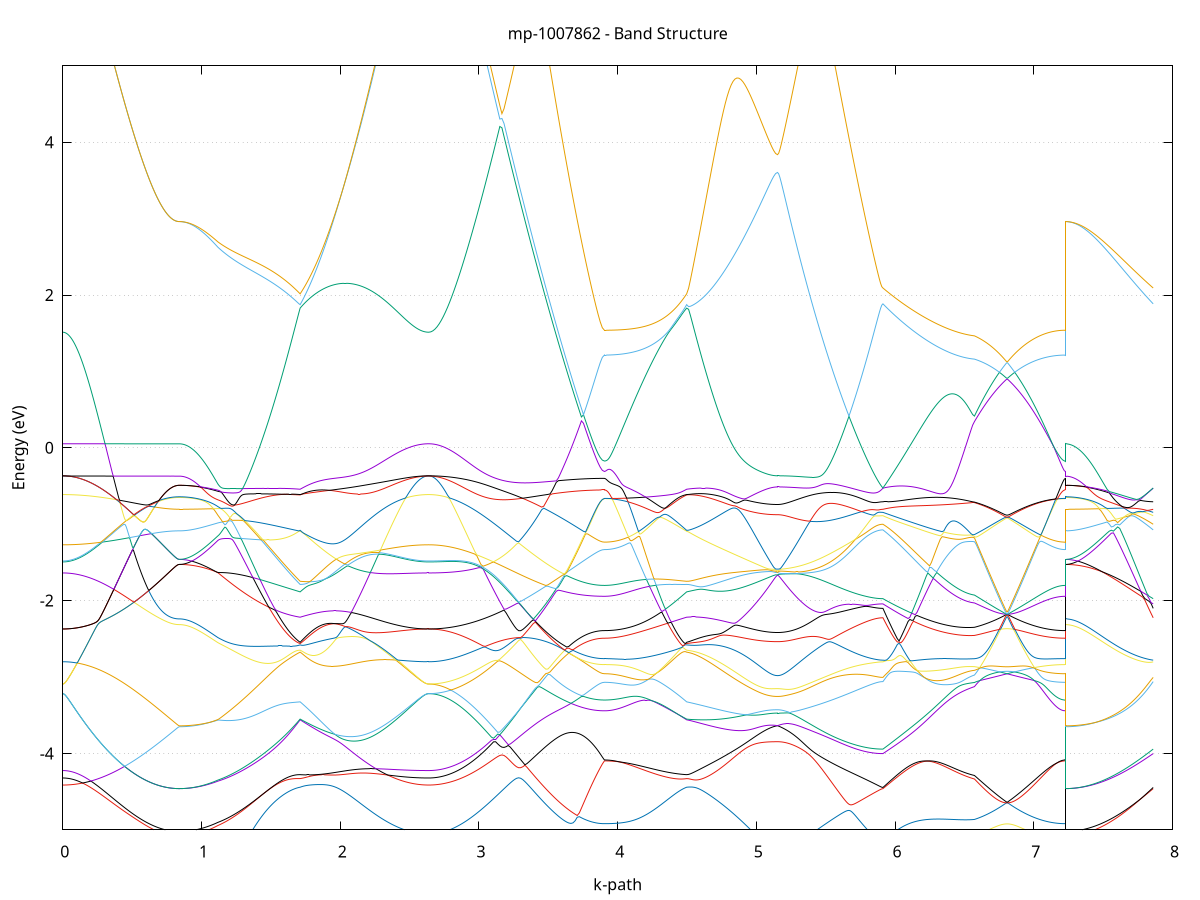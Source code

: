 set title 'mp-1007862 - Band Structure'
set xlabel 'k-path'
set ylabel 'Energy (eV)'
set grid y
set yrange [-5:5]
set terminal png size 800,600
set output 'mp-1007862_bands_gnuplot.png'
plot '-' using 1:2 with lines notitle, '-' using 1:2 with lines notitle, '-' using 1:2 with lines notitle, '-' using 1:2 with lines notitle, '-' using 1:2 with lines notitle, '-' using 1:2 with lines notitle, '-' using 1:2 with lines notitle, '-' using 1:2 with lines notitle, '-' using 1:2 with lines notitle, '-' using 1:2 with lines notitle, '-' using 1:2 with lines notitle, '-' using 1:2 with lines notitle, '-' using 1:2 with lines notitle, '-' using 1:2 with lines notitle, '-' using 1:2 with lines notitle, '-' using 1:2 with lines notitle, '-' using 1:2 with lines notitle, '-' using 1:2 with lines notitle, '-' using 1:2 with lines notitle, '-' using 1:2 with lines notitle, '-' using 1:2 with lines notitle, '-' using 1:2 with lines notitle, '-' using 1:2 with lines notitle, '-' using 1:2 with lines notitle, '-' using 1:2 with lines notitle, '-' using 1:2 with lines notitle, '-' using 1:2 with lines notitle, '-' using 1:2 with lines notitle, '-' using 1:2 with lines notitle, '-' using 1:2 with lines notitle, '-' using 1:2 with lines notitle, '-' using 1:2 with lines notitle, '-' using 1:2 with lines notitle, '-' using 1:2 with lines notitle, '-' using 1:2 with lines notitle, '-' using 1:2 with lines notitle, '-' using 1:2 with lines notitle, '-' using 1:2 with lines notitle, '-' using 1:2 with lines notitle, '-' using 1:2 with lines notitle, '-' using 1:2 with lines notitle, '-' using 1:2 with lines notitle, '-' using 1:2 with lines notitle, '-' using 1:2 with lines notitle, '-' using 1:2 with lines notitle, '-' using 1:2 with lines notitle, '-' using 1:2 with lines notitle, '-' using 1:2 with lines notitle
0.000000 -64.048628
0.006612 -64.048628
0.013224 -64.048428
0.019837 -64.048428
0.026449 -64.048428
0.033061 -64.048428
0.039673 -64.048428
0.046285 -64.048428
0.052897 -64.048428
0.059510 -64.048528
0.066122 -64.048528
0.072734 -64.048528
0.079346 -64.048528
0.085958 -64.048528
0.092570 -64.048528
0.099183 -64.048528
0.105795 -64.048528
0.112407 -64.048528
0.119019 -64.048528
0.125631 -64.048528
0.132244 -64.048528
0.138856 -64.048528
0.145468 -64.048428
0.152080 -64.048428
0.158692 -64.048428
0.165304 -64.048428
0.171917 -64.048428
0.178529 -64.048428
0.185141 -64.048428
0.191753 -64.048528
0.198365 -64.048428
0.204978 -64.048428
0.211590 -64.048428
0.218202 -64.048428
0.224814 -64.048428
0.231426 -64.048428
0.238038 -64.048428
0.244651 -64.048428
0.251263 -64.048428
0.257875 -64.048428
0.264487 -64.048428
0.271099 -64.048428
0.277711 -64.048428
0.284324 -64.048428
0.290936 -64.048428
0.297548 -64.048428
0.304160 -64.048428
0.310772 -64.048528
0.317385 -64.048528
0.323997 -64.048528
0.330609 -64.048528
0.337221 -64.048528
0.343833 -64.048528
0.350445 -64.048528
0.357058 -64.048528
0.363670 -64.048528
0.370282 -64.048528
0.376894 -64.048528
0.383506 -64.048528
0.390118 -64.048528
0.396731 -64.048528
0.403343 -64.048528
0.409955 -64.048528
0.416567 -64.048528
0.423179 -64.048528
0.429792 -64.048528
0.436404 -64.048528
0.443016 -64.048528
0.449628 -64.048528
0.456240 -64.048528
0.462852 -64.048628
0.469465 -64.048628
0.476077 -64.048628
0.482689 -64.048628
0.489301 -64.048628
0.495913 -64.048628
0.502526 -64.048528
0.509138 -64.048528
0.515750 -64.048728
0.522362 -64.048728
0.528974 -64.048728
0.535586 -64.048728
0.542199 -64.048728
0.548811 -64.048728
0.555423 -64.048728
0.562035 -64.048728
0.568647 -64.048628
0.575259 -64.048628
0.581872 -64.048628
0.588484 -64.048628
0.595096 -64.048628
0.601708 -64.048628
0.608320 -64.048628
0.614933 -64.048628
0.621545 -64.048628
0.628157 -64.048628
0.634769 -64.048628
0.641381 -64.048628
0.647993 -64.048628
0.654606 -64.048628
0.661218 -64.048628
0.667830 -64.048628
0.674442 -64.048628
0.681054 -64.048628
0.687666 -64.048628
0.694279 -64.048628
0.700891 -64.048628
0.707503 -64.048628
0.714115 -64.048528
0.720727 -64.048528
0.727340 -64.048528
0.733952 -64.048528
0.740564 -64.048528
0.747176 -64.048528
0.753788 -64.048528
0.760400 -64.048528
0.767013 -64.048528
0.773625 -64.048528
0.780237 -64.048428
0.786849 -64.048428
0.793461 -64.048428
0.800073 -64.048428
0.806686 -64.048428
0.813298 -64.048428
0.819910 -64.048428
0.826522 -64.048428
0.833134 -64.048428
0.839747 -64.048428
0.839747 -64.048428
0.849687 -64.048428
0.859628 -64.048428
0.869569 -64.048428
0.879509 -64.048528
0.889450 -64.048528
0.899391 -64.048528
0.909332 -64.048528
0.919272 -64.048528
0.929213 -64.048428
0.939154 -64.048528
0.949095 -64.048528
0.959035 -64.048528
0.968976 -64.048528
0.978917 -64.048528
0.988857 -64.048528
0.998798 -64.048528
1.008739 -64.048528
1.018680 -64.048428
1.028620 -64.048428
1.038561 -64.048428
1.048502 -64.048428
1.058443 -64.048328
1.068383 -64.048428
1.078324 -64.048528
1.088265 -64.048528
1.098206 -64.048528
1.108146 -64.048528
1.118087 -64.048528
1.118087 -64.048528
1.126557 -64.048528
1.135028 -64.048528
1.143498 -64.048628
1.151969 -64.048628
1.160439 -64.048628
1.168910 -64.048628
1.177380 -64.048628
1.185851 -64.048628
1.194321 -64.048628
1.202792 -64.048628
1.211262 -64.048628
1.219733 -64.048628
1.228203 -64.048628
1.236673 -64.048628
1.245144 -64.048628
1.253614 -64.048628
1.262085 -64.048728
1.270555 -64.048728
1.279026 -64.048828
1.287496 -64.048828
1.295967 -64.048828
1.304437 -64.048728
1.312908 -64.048728
1.321378 -64.048728
1.329849 -64.048728
1.338319 -64.048728
1.346790 -64.048828
1.355260 -64.048828
1.363730 -64.048828
1.372201 -64.048828
1.380671 -64.048828
1.389142 -64.048828
1.397612 -64.048828
1.406083 -64.048828
1.414553 -64.048828
1.423024 -64.048928
1.431494 -64.048928
1.439965 -64.048928
1.448435 -64.048928
1.456906 -64.048928
1.465376 -64.049028
1.473847 -64.049028
1.482317 -64.049028
1.490787 -64.048928
1.499258 -64.049028
1.507728 -64.049028
1.516199 -64.049028
1.524669 -64.049028
1.533140 -64.049028
1.541610 -64.049028
1.550081 -64.049028
1.558551 -64.049028
1.567022 -64.049028
1.575492 -64.049028
1.583963 -64.049028
1.592433 -64.049028
1.600904 -64.049028
1.609374 -64.049128
1.617844 -64.049128
1.626315 -64.049128
1.634785 -64.049128
1.643256 -64.049228
1.651726 -64.049128
1.660197 -64.049128
1.668667 -64.049128
1.677138 -64.049128
1.685608 -64.049228
1.694079 -64.049228
1.702549 -64.049228
1.711020 -64.049328
1.711020 -64.049328
1.719446 -64.049228
1.727872 -64.049228
1.736298 -64.049228
1.744724 -64.049228
1.753150 -64.049228
1.761577 -64.049228
1.770003 -64.049328
1.778429 -64.049328
1.786855 -64.049328
1.795281 -64.049328
1.803707 -64.049228
1.812134 -64.049228
1.820560 -64.049228
1.828986 -64.049228
1.837412 -64.049228
1.845838 -64.049228
1.854264 -64.049228
1.862691 -64.049228
1.871117 -64.049128
1.879543 -64.049128
1.887969 -64.049128
1.896395 -64.049128
1.904821 -64.049128
1.913248 -64.049128
1.921674 -64.049228
1.930100 -64.049128
1.938526 -64.049128
1.946952 -64.049128
1.955378 -64.049128
1.963805 -64.049028
1.972231 -64.049028
1.980657 -64.049028
1.989083 -64.049028
1.997509 -64.049028
2.005935 -64.049028
2.014362 -64.049028
2.022788 -64.049028
2.031214 -64.049028
2.039640 -64.049028
2.048066 -64.049028
2.056492 -64.049028
2.064919 -64.048928
2.073345 -64.049028
2.081771 -64.048928
2.090197 -64.048928
2.098623 -64.048928
2.107049 -64.048928
2.115476 -64.048928
2.123902 -64.048928
2.132328 -64.048928
2.140754 -64.048828
2.149180 -64.048928
2.157606 -64.048928
2.166033 -64.048928
2.174459 -64.048928
2.182885 -64.048928
2.191311 -64.048928
2.199737 -64.048928
2.208163 -64.048828
2.216589 -64.048828
2.225016 -64.048828
2.233442 -64.048828
2.241868 -64.048828
2.250294 -64.048828
2.258720 -64.048828
2.267146 -64.048828
2.275573 -64.048828
2.283999 -64.048828
2.292425 -64.048828
2.300851 -64.048828
2.309277 -64.048828
2.317703 -64.048828
2.326130 -64.048728
2.334556 -64.048728
2.342982 -64.048728
2.351408 -64.048728
2.359834 -64.048728
2.368260 -64.048728
2.376687 -64.048628
2.385113 -64.048628
2.393539 -64.048628
2.401965 -64.048528
2.410391 -64.048528
2.418817 -64.048528
2.427244 -64.048528
2.435670 -64.048528
2.444096 -64.048628
2.452522 -64.048628
2.460948 -64.048628
2.469374 -64.048628
2.477801 -64.048628
2.486227 -64.048528
2.494653 -64.048628
2.503079 -64.048528
2.511505 -64.048528
2.519931 -64.048528
2.528358 -64.048528
2.536784 -64.048528
2.545210 -64.048528
2.553636 -64.048528
2.562062 -64.048628
2.570488 -64.048628
2.578915 -64.048528
2.587341 -64.048528
2.595767 -64.048528
2.604193 -64.048428
2.612619 -64.048428
2.621045 -64.048528
2.629472 -64.048528
2.637898 -64.048628
2.637898 -64.048628
2.652978 -64.048428
2.668058 -64.048428
2.683139 -64.048428
2.698219 -64.048528
2.713299 -64.048728
2.728380 -64.048728
2.743460 -64.048628
2.758540 -64.048528
2.773621 -64.048528
2.788701 -64.048528
2.803781 -64.048628
2.818862 -64.048628
2.833942 -64.048628
2.849022 -64.048628
2.864103 -64.048628
2.879183 -64.048628
2.894263 -64.048728
2.909344 -64.048628
2.924424 -64.048728
2.939504 -64.048828
2.954585 -64.048828
2.969665 -64.048928
2.984745 -64.048928
2.999826 -64.048928
3.014906 -64.048828
3.029986 -64.048928
3.045067 -64.048928
3.060147 -64.049028
3.075227 -64.049028
3.090308 -64.049028
3.105388 -64.049128
3.120468 -64.049128
3.135549 -64.049028
3.150629 -64.049028
3.165709 -64.049028
3.180790 -64.049128
3.195870 -64.049128
3.210950 -64.049128
3.226031 -64.049228
3.241111 -64.049228
3.256191 -64.049228
3.271272 -64.049128
3.286352 -64.049228
3.301432 -64.049228
3.316513 -64.049328
3.331593 -64.049328
3.346673 -64.049328
3.361754 -64.049428
3.376834 -64.049328
3.391914 -64.049328
3.406995 -64.049328
3.422075 -64.049428
3.437155 -64.049428
3.452236 -64.049428
3.467316 -64.049528
3.482396 -64.049428
3.497477 -64.049428
3.512557 -64.049628
3.527637 -64.049628
3.542718 -64.049728
3.557798 -64.049728
3.572878 -64.049728
3.587959 -64.049728
3.603039 -64.049728
3.618119 -64.049828
3.633200 -64.049828
3.648280 -64.049828
3.663360 -64.049928
3.678441 -64.049828
3.693521 -64.049828
3.708601 -64.049828
3.723682 -64.049828
3.738762 -64.049928
3.753842 -64.049828
3.768923 -64.049828
3.784003 -64.049728
3.799083 -64.049728
3.814164 -64.049728
3.829244 -64.049728
3.844324 -64.049728
3.859405 -64.049728
3.874485 -64.049628
3.889565 -64.049628
3.904646 -64.049728
3.904646 -64.049728
3.913116 -64.049628
3.921587 -64.049628
3.930057 -64.049628
3.938528 -64.049628
3.946998 -64.049728
3.955469 -64.049828
3.963939 -64.049828
3.972409 -64.049828
3.980880 -64.049828
3.989350 -64.049828
3.997821 -64.049728
4.006291 -64.049728
4.014762 -64.049728
4.023232 -64.049728
4.031703 -64.049728
4.040173 -64.049728
4.048644 -64.049728
4.057114 -64.049728
4.065585 -64.049728
4.074055 -64.049728
4.082526 -64.049628
4.090996 -64.049628
4.099466 -64.049728
4.107937 -64.049728
4.116407 -64.049628
4.124878 -64.049628
4.133348 -64.049628
4.141819 -64.049528
4.150289 -64.049528
4.158760 -64.049628
4.167230 -64.049628
4.175701 -64.049628
4.184171 -64.049628
4.192642 -64.049628
4.201112 -64.049628
4.209583 -64.049628
4.218053 -64.049628
4.226523 -64.049528
4.234994 -64.049528
4.243464 -64.049528
4.251935 -64.049528
4.260405 -64.049428
4.268876 -64.049528
4.277346 -64.049428
4.285817 -64.049428
4.294287 -64.049428
4.302758 -64.049428
4.311228 -64.049428
4.319699 -64.049428
4.328169 -64.049428
4.336639 -64.049428
4.345110 -64.049428
4.353580 -64.049428
4.362051 -64.049428
4.370521 -64.049428
4.378992 -64.049328
4.387462 -64.049328
4.395933 -64.049428
4.404403 -64.049428
4.412874 -64.049428
4.421344 -64.049428
4.429815 -64.049328
4.438285 -64.049328
4.446756 -64.049328
4.455226 -64.049328
4.463696 -64.049328
4.472167 -64.049328
4.480637 -64.049328
4.489108 -64.049328
4.497578 -64.049328
4.497578 -64.049328
4.511515 -64.049328
4.525451 -64.049228
4.539388 -64.049228
4.553324 -64.049228
4.567261 -64.049228
4.581197 -64.049328
4.595134 -64.049328
4.609070 -64.049228
4.623006 -64.049228
4.636943 -64.049328
4.650879 -64.049328
4.664816 -64.049328
4.678752 -64.049328
4.692689 -64.049328
4.706625 -64.049328
4.720562 -64.049328
4.734498 -64.049328
4.748435 -64.049328
4.762371 -64.049328
4.776307 -64.049228
4.790244 -64.049328
4.804180 -64.049328
4.818117 -64.049328
4.832053 -64.049328
4.845990 -64.049328
4.859926 -64.049328
4.873863 -64.049328
4.887799 -64.049328
4.901736 -64.049228
4.915672 -64.049228
4.929608 -64.049228
4.943545 -64.049228
4.957481 -64.049228
4.971418 -64.049228
4.985354 -64.049128
4.999291 -64.049128
5.013227 -64.049128
5.027164 -64.049128
5.041100 -64.049128
5.055037 -64.049128
5.068973 -64.049128
5.082909 -64.049128
5.096846 -64.049228
5.110782 -64.049128
5.124719 -64.049128
5.138655 -64.049128
5.152592 -64.049128
5.152592 -64.049128
5.161035 -64.049128
5.169479 -64.049128
5.177922 -64.049128
5.186365 -64.049128
5.194809 -64.049128
5.203252 -64.049128
5.211695 -64.049128
5.220139 -64.049128
5.228582 -64.049128
5.237026 -64.049128
5.245469 -64.049128
5.253912 -64.049128
5.262356 -64.049128
5.270799 -64.049128
5.279243 -64.049128
5.287686 -64.049128
5.296129 -64.049128
5.304573 -64.049128
5.313016 -64.049228
5.321460 -64.049228
5.329903 -64.049228
5.338346 -64.049228
5.346790 -64.049228
5.355233 -64.049228
5.363677 -64.049228
5.372120 -64.049228
5.380563 -64.049228
5.389007 -64.049228
5.397450 -64.049228
5.405894 -64.049328
5.414337 -64.049328
5.422780 -64.049328
5.431224 -64.049328
5.439667 -64.049328
5.448110 -64.049328
5.456554 -64.049328
5.464997 -64.049328
5.473441 -64.049328
5.481884 -64.049328
5.490327 -64.049328
5.498771 -64.049328
5.507214 -64.049328
5.515658 -64.049328
5.524101 -64.049328
5.532544 -64.049428
5.540988 -64.049328
5.549431 -64.049328
5.557875 -64.049328
5.566318 -64.049328
5.574761 -64.049328
5.583205 -64.049328
5.591648 -64.049328
5.600092 -64.049328
5.608535 -64.049228
5.616978 -64.049228
5.625422 -64.049228
5.633865 -64.049328
5.642309 -64.049328
5.650752 -64.049228
5.659195 -64.049328
5.667639 -64.049228
5.676082 -64.049228
5.684525 -64.049228
5.692969 -64.049228
5.701412 -64.049228
5.709856 -64.049228
5.718299 -64.049128
5.726742 -64.049128
5.735186 -64.049128
5.743629 -64.049128
5.752073 -64.049128
5.760516 -64.049128
5.768959 -64.049128
5.777403 -64.049128
5.785846 -64.049128
5.794290 -64.049128
5.802733 -64.049128
5.811176 -64.049128
5.819620 -64.049028
5.828063 -64.049028
5.836507 -64.049028
5.844950 -64.049028
5.853393 -64.049028
5.861837 -64.049028
5.870280 -64.049028
5.878724 -64.049028
5.887167 -64.049128
5.895610 -64.049028
5.904054 -64.049028
5.912497 -64.049128
5.912497 -64.049128
5.925432 -64.049228
5.938368 -64.049128
5.951303 -64.049128
5.964239 -64.049028
5.977174 -64.049028
5.990109 -64.049028
6.003045 -64.049028
6.015980 -64.049128
6.028915 -64.049128
6.041851 -64.049128
6.054786 -64.049128
6.067721 -64.049228
6.080657 -64.049128
6.093592 -64.049128
6.106528 -64.049128
6.119463 -64.049128
6.132398 -64.049228
6.145334 -64.049328
6.158269 -64.049328
6.171204 -64.049328
6.184140 -64.049328
6.197075 -64.049528
6.210010 -64.049528
6.222946 -64.049528
6.235881 -64.049528
6.248817 -64.049528
6.261752 -64.049428
6.274687 -64.049528
6.287623 -64.049628
6.300558 -64.049628
6.313493 -64.049628
6.326429 -64.049628
6.339364 -64.049628
6.352299 -64.049628
6.365235 -64.049628
6.378170 -64.049628
6.391106 -64.049628
6.404041 -64.049628
6.416976 -64.049728
6.429912 -64.049728
6.442847 -64.049728
6.455782 -64.049728
6.468718 -64.049728
6.481653 -64.049728
6.494588 -64.049728
6.507524 -64.049728
6.520459 -64.049728
6.533395 -64.049728
6.546330 -64.049728
6.559265 -64.049528
6.572201 -64.049528
6.572201 -64.049528
6.578819 -64.049528
6.585438 -64.049528
6.592056 -64.049528
6.598675 -64.049628
6.605293 -64.049628
6.611912 -64.049628
6.618530 -64.049628
6.625149 -64.049628
6.631767 -64.049628
6.638386 -64.049628
6.645004 -64.049628
6.651623 -64.049628
6.658241 -64.049628
6.664860 -64.049628
6.671478 -64.049628
6.678097 -64.049628
6.684715 -64.049528
6.691333 -64.049528
6.697952 -64.049528
6.704570 -64.049528
6.711189 -64.049428
6.717807 -64.049428
6.724426 -64.049428
6.731044 -64.049428
6.737663 -64.049428
6.744281 -64.049428
6.750900 -64.049428
6.757518 -64.049428
6.764137 -64.049428
6.770755 -64.049428
6.777374 -64.049428
6.783992 -64.049428
6.790611 -64.049428
6.797229 -64.049428
6.803848 -64.049428
6.810466 -64.049428
6.817085 -64.049428
6.823703 -64.049428
6.830322 -64.049428
6.836940 -64.049428
6.843559 -64.049428
6.850177 -64.049428
6.856796 -64.049428
6.863414 -64.049428
6.870033 -64.049428
6.876651 -64.049428
6.883270 -64.049428
6.889888 -64.049428
6.896507 -64.049428
6.903125 -64.049428
6.909744 -64.049528
6.916362 -64.049528
6.922981 -64.049528
6.929599 -64.049528
6.936218 -64.049628
6.942836 -64.049628
6.949455 -64.049628
6.956073 -64.049628
6.962692 -64.049628
6.969310 -64.049628
6.975929 -64.049628
6.982547 -64.049628
6.989166 -64.049628
6.995784 -64.049628
7.002402 -64.049628
7.009021 -64.049628
7.015639 -64.049628
7.022258 -64.049528
7.028876 -64.049528
7.035495 -64.049528
7.042113 -64.049528
7.048732 -64.049528
7.055350 -64.049528
7.061969 -64.049528
7.068587 -64.049528
7.075206 -64.049528
7.081824 -64.049528
7.088443 -64.049528
7.095061 -64.049528
7.101680 -64.049528
7.108298 -64.049528
7.114917 -64.049528
7.121535 -64.049528
7.128154 -64.049528
7.134772 -64.049528
7.141391 -64.049528
7.148009 -64.049528
7.154628 -64.049528
7.161246 -64.049528
7.167865 -64.049528
7.174483 -64.049528
7.181102 -64.049628
7.187720 -64.049628
7.194339 -64.049628
7.200957 -64.049728
7.207576 -64.049728
7.214194 -64.049728
7.220813 -64.049728
7.227431 -64.049728
7.227431 -64.048428
7.242511 -64.048428
7.257592 -64.048428
7.272672 -64.048528
7.287752 -64.048528
7.302833 -64.048528
7.317913 -64.048428
7.332993 -64.048528
7.348074 -64.048528
7.363154 -64.048528
7.378234 -64.048528
7.393315 -64.048528
7.408395 -64.048428
7.423475 -64.048428
7.438556 -64.048428
7.453636 -64.048428
7.468716 -64.048528
7.483797 -64.048528
7.498877 -64.048528
7.513957 -64.048528
7.529038 -64.048628
7.544118 -64.048628
7.559198 -64.048628
7.574279 -64.048628
7.589359 -64.048628
7.604439 -64.048628
7.619520 -64.048628
7.634600 -64.048628
7.649680 -64.048728
7.664761 -64.048728
7.679841 -64.048828
7.694921 -64.048828
7.710002 -64.048928
7.725082 -64.048828
7.740162 -64.048928
7.755243 -64.048928
7.770323 -64.048928
7.785403 -64.048928
7.800484 -64.049028
7.815564 -64.049028
7.830644 -64.049028
7.845725 -64.049028
7.860805 -64.049128
e
0.000000 -64.048628
0.006612 -64.048628
0.013224 -64.048428
0.019837 -64.048428
0.026449 -64.048428
0.033061 -64.048428
0.039673 -64.048428
0.046285 -64.048428
0.052897 -64.048428
0.059510 -64.048528
0.066122 -64.048528
0.072734 -64.048528
0.079346 -64.048528
0.085958 -64.048528
0.092570 -64.048528
0.099183 -64.048528
0.105795 -64.048528
0.112407 -64.048528
0.119019 -64.048528
0.125631 -64.048528
0.132244 -64.048528
0.138856 -64.048528
0.145468 -64.048428
0.152080 -64.048428
0.158692 -64.048428
0.165304 -64.048428
0.171917 -64.048428
0.178529 -64.048428
0.185141 -64.048428
0.191753 -64.048528
0.198365 -64.048428
0.204978 -64.048428
0.211590 -64.048428
0.218202 -64.048428
0.224814 -64.048428
0.231426 -64.048428
0.238038 -64.048428
0.244651 -64.048428
0.251263 -64.048428
0.257875 -64.048428
0.264487 -64.048428
0.271099 -64.048428
0.277711 -64.048428
0.284324 -64.048428
0.290936 -64.048428
0.297548 -64.048428
0.304160 -64.048428
0.310772 -64.048528
0.317385 -64.048528
0.323997 -64.048528
0.330609 -64.048528
0.337221 -64.048528
0.343833 -64.048528
0.350445 -64.048528
0.357058 -64.048528
0.363670 -64.048528
0.370282 -64.048528
0.376894 -64.048528
0.383506 -64.048528
0.390118 -64.048528
0.396731 -64.048528
0.403343 -64.048528
0.409955 -64.048528
0.416567 -64.048528
0.423179 -64.048528
0.429792 -64.048528
0.436404 -64.048528
0.443016 -64.048528
0.449628 -64.048528
0.456240 -64.048528
0.462852 -64.048628
0.469465 -64.048628
0.476077 -64.048628
0.482689 -64.048628
0.489301 -64.048628
0.495913 -64.048628
0.502526 -64.048528
0.509138 -64.048528
0.515750 -64.048728
0.522362 -64.048728
0.528974 -64.048728
0.535586 -64.048728
0.542199 -64.048728
0.548811 -64.048728
0.555423 -64.048728
0.562035 -64.048728
0.568647 -64.048628
0.575259 -64.048628
0.581872 -64.048628
0.588484 -64.048628
0.595096 -64.048628
0.601708 -64.048628
0.608320 -64.048628
0.614933 -64.048628
0.621545 -64.048628
0.628157 -64.048628
0.634769 -64.048628
0.641381 -64.048628
0.647993 -64.048628
0.654606 -64.048628
0.661218 -64.048628
0.667830 -64.048628
0.674442 -64.048628
0.681054 -64.048628
0.687666 -64.048628
0.694279 -64.048628
0.700891 -64.048628
0.707503 -64.048628
0.714115 -64.048528
0.720727 -64.048528
0.727340 -64.048528
0.733952 -64.048528
0.740564 -64.048528
0.747176 -64.048528
0.753788 -64.048528
0.760400 -64.048528
0.767013 -64.048528
0.773625 -64.048528
0.780237 -64.048428
0.786849 -64.048428
0.793461 -64.048428
0.800073 -64.048428
0.806686 -64.048428
0.813298 -64.048428
0.819910 -64.048428
0.826522 -64.048428
0.833134 -64.048428
0.839747 -64.048428
0.839747 -64.048428
0.849687 -64.048428
0.859628 -64.048428
0.869569 -64.048428
0.879509 -64.048428
0.889450 -64.048428
0.899391 -64.048528
0.909332 -64.048528
0.919272 -64.048528
0.929213 -64.048428
0.939154 -64.048328
0.949095 -64.048328
0.959035 -64.048328
0.968976 -64.048328
0.978917 -64.048328
0.988857 -64.048328
0.998798 -64.048328
1.008739 -64.048328
1.018680 -64.048328
1.028620 -64.048328
1.038561 -64.048328
1.048502 -64.048328
1.058443 -64.048128
1.068383 -64.048128
1.078324 -64.048228
1.088265 -64.048228
1.098206 -64.048228
1.108146 -64.048228
1.118087 -64.048228
1.118087 -64.048228
1.126557 -64.048428
1.135028 -64.048428
1.143498 -64.048428
1.151969 -64.048428
1.160439 -64.048428
1.168910 -64.048428
1.177380 -64.048428
1.185851 -64.048428
1.194321 -64.048428
1.202792 -64.048428
1.211262 -64.048428
1.219733 -64.048428
1.228203 -64.048428
1.236673 -64.048428
1.245144 -64.048328
1.253614 -64.048328
1.262085 -64.048428
1.270555 -64.048428
1.279026 -64.048428
1.287496 -64.048528
1.295967 -64.048528
1.304437 -64.048428
1.312908 -64.048428
1.321378 -64.048528
1.329849 -64.048528
1.338319 -64.048528
1.346790 -64.048528
1.355260 -64.048528
1.363730 -64.048528
1.372201 -64.048628
1.380671 -64.048628
1.389142 -64.048528
1.397612 -64.048628
1.406083 -64.048628
1.414553 -64.048628
1.423024 -64.048628
1.431494 -64.048628
1.439965 -64.048628
1.448435 -64.048628
1.456906 -64.048728
1.465376 -64.048728
1.473847 -64.048728
1.482317 -64.048728
1.490787 -64.048728
1.499258 -64.048728
1.507728 -64.048728
1.516199 -64.048728
1.524669 -64.048828
1.533140 -64.048828
1.541610 -64.048828
1.550081 -64.048828
1.558551 -64.048828
1.567022 -64.048828
1.575492 -64.048928
1.583963 -64.048828
1.592433 -64.048828
1.600904 -64.048928
1.609374 -64.048928
1.617844 -64.048928
1.626315 -64.048928
1.634785 -64.048928
1.643256 -64.048928
1.651726 -64.048928
1.660197 -64.048928
1.668667 -64.049028
1.677138 -64.049028
1.685608 -64.048928
1.694079 -64.049028
1.702549 -64.049028
1.711020 -64.049028
1.711020 -64.049028
1.719446 -64.049028
1.727872 -64.049028
1.736298 -64.048928
1.744724 -64.048928
1.753150 -64.048928
1.761577 -64.048928
1.770003 -64.048928
1.778429 -64.048928
1.786855 -64.048928
1.795281 -64.048928
1.803707 -64.048828
1.812134 -64.048828
1.820560 -64.048728
1.828986 -64.048728
1.837412 -64.048728
1.845838 -64.048728
1.854264 -64.048728
1.862691 -64.048728
1.871117 -64.048628
1.879543 -64.048628
1.887969 -64.048628
1.896395 -64.048628
1.904821 -64.048628
1.913248 -64.048628
1.921674 -64.048628
1.930100 -64.048628
1.938526 -64.048628
1.946952 -64.048628
1.955378 -64.048528
1.963805 -64.048528
1.972231 -64.048528
1.980657 -64.048428
1.989083 -64.048428
1.997509 -64.048428
2.005935 -64.048428
2.014362 -64.048528
2.022788 -64.048428
2.031214 -64.048428
2.039640 -64.048428
2.048066 -64.048428
2.056492 -64.048428
2.064919 -64.048428
2.073345 -64.048428
2.081771 -64.048428
2.090197 -64.048328
2.098623 -64.048328
2.107049 -64.048328
2.115476 -64.048328
2.123902 -64.048328
2.132328 -64.048328
2.140754 -64.048328
2.149180 -64.048228
2.157606 -64.048228
2.166033 -64.048228
2.174459 -64.048228
2.182885 -64.048328
2.191311 -64.048328
2.199737 -64.048228
2.208163 -64.048228
2.216589 -64.048228
2.225016 -64.048228
2.233442 -64.048328
2.241868 -64.048328
2.250294 -64.048328
2.258720 -64.048328
2.267146 -64.048328
2.275573 -64.048428
2.283999 -64.048428
2.292425 -64.048428
2.300851 -64.048428
2.309277 -64.048428
2.317703 -64.048428
2.326130 -64.048428
2.334556 -64.048428
2.342982 -64.048428
2.351408 -64.048428
2.359834 -64.048428
2.368260 -64.048528
2.376687 -64.048528
2.385113 -64.048528
2.393539 -64.048428
2.401965 -64.048428
2.410391 -64.048528
2.418817 -64.048528
2.427244 -64.048528
2.435670 -64.048528
2.444096 -64.048628
2.452522 -64.048528
2.460948 -64.048628
2.469374 -64.048628
2.477801 -64.048528
2.486227 -64.048528
2.494653 -64.048528
2.503079 -64.048528
2.511505 -64.048528
2.519931 -64.048528
2.528358 -64.048528
2.536784 -64.048528
2.545210 -64.048528
2.553636 -64.048528
2.562062 -64.048528
2.570488 -64.048528
2.578915 -64.048528
2.587341 -64.048428
2.595767 -64.048428
2.604193 -64.048428
2.612619 -64.048428
2.621045 -64.048428
2.629472 -64.048528
2.637898 -64.048628
2.637898 -64.048628
2.652978 -64.048428
2.668058 -64.048428
2.683139 -64.048428
2.698219 -64.048428
2.713299 -64.048528
2.728380 -64.048528
2.743460 -64.048528
2.758540 -64.048528
2.773621 -64.048528
2.788701 -64.048528
2.803781 -64.048628
2.818862 -64.048628
2.833942 -64.048428
2.849022 -64.048428
2.864103 -64.048428
2.879183 -64.048428
2.894263 -64.048428
2.909344 -64.048328
2.924424 -64.048328
2.939504 -64.048428
2.954585 -64.048428
2.969665 -64.048428
2.984745 -64.048428
2.999826 -64.048428
3.014906 -64.048428
3.029986 -64.048528
3.045067 -64.048428
3.060147 -64.048428
3.075227 -64.048428
3.090308 -64.048428
3.105388 -64.048428
3.120468 -64.048428
3.135549 -64.048328
3.150629 -64.048328
3.165709 -64.048228
3.180790 -64.048328
3.195870 -64.048328
3.210950 -64.048428
3.226031 -64.048528
3.241111 -64.048528
3.256191 -64.048528
3.271272 -64.048428
3.286352 -64.048628
3.301432 -64.048628
3.316513 -64.048628
3.331593 -64.048628
3.346673 -64.048628
3.361754 -64.048728
3.376834 -64.048628
3.391914 -64.048728
3.406995 -64.048628
3.422075 -64.048628
3.437155 -64.048628
3.452236 -64.048728
3.467316 -64.048828
3.482396 -64.048728
3.497477 -64.048828
3.512557 -64.048828
3.527637 -64.048928
3.542718 -64.049028
3.557798 -64.049028
3.572878 -64.049128
3.587959 -64.049128
3.603039 -64.049128
3.618119 -64.049228
3.633200 -64.049328
3.648280 -64.049428
3.663360 -64.049428
3.678441 -64.049428
3.693521 -64.049328
3.708601 -64.049428
3.723682 -64.049428
3.738762 -64.049428
3.753842 -64.049428
3.768923 -64.049528
3.784003 -64.049528
3.799083 -64.049228
3.814164 -64.049328
3.829244 -64.049428
3.844324 -64.049428
3.859405 -64.049428
3.874485 -64.049328
3.889565 -64.049328
3.904646 -64.049528
3.904646 -64.049528
3.913116 -64.049528
3.921587 -64.049428
3.930057 -64.049428
3.938528 -64.049428
3.946998 -64.049428
3.955469 -64.049428
3.963939 -64.049428
3.972409 -64.049428
3.980880 -64.049428
3.989350 -64.049428
3.997821 -64.049428
4.006291 -64.049428
4.014762 -64.049428
4.023232 -64.049428
4.031703 -64.049428
4.040173 -64.049428
4.048644 -64.049428
4.057114 -64.049428
4.065585 -64.049428
4.074055 -64.049428
4.082526 -64.049328
4.090996 -64.049328
4.099466 -64.049428
4.107937 -64.049428
4.116407 -64.049428
4.124878 -64.049428
4.133348 -64.049428
4.141819 -64.049328
4.150289 -64.049328
4.158760 -64.049328
4.167230 -64.049428
4.175701 -64.049428
4.184171 -64.049428
4.192642 -64.049428
4.201112 -64.049428
4.209583 -64.049428
4.218053 -64.049428
4.226523 -64.049428
4.234994 -64.049428
4.243464 -64.049428
4.251935 -64.049428
4.260405 -64.049428
4.268876 -64.049428
4.277346 -64.049428
4.285817 -64.049428
4.294287 -64.049428
4.302758 -64.049428
4.311228 -64.049428
4.319699 -64.049428
4.328169 -64.049428
4.336639 -64.049328
4.345110 -64.049328
4.353580 -64.049328
4.362051 -64.049328
4.370521 -64.049328
4.378992 -64.049228
4.387462 -64.049228
4.395933 -64.049228
4.404403 -64.049228
4.412874 -64.049228
4.421344 -64.049228
4.429815 -64.049228
4.438285 -64.049128
4.446756 -64.049128
4.455226 -64.049228
4.463696 -64.049228
4.472167 -64.049228
4.480637 -64.049128
4.489108 -64.049128
4.497578 -64.049028
4.497578 -64.049028
4.511515 -64.049028
4.525451 -64.049028
4.539388 -64.049028
4.553324 -64.049028
4.567261 -64.048928
4.581197 -64.048928
4.595134 -64.048928
4.609070 -64.048928
4.623006 -64.048828
4.636943 -64.048828
4.650879 -64.048728
4.664816 -64.048728
4.678752 -64.048628
4.692689 -64.048728
4.706625 -64.048628
4.720562 -64.048628
4.734498 -64.048628
4.748435 -64.048528
4.762371 -64.048528
4.776307 -64.048428
4.790244 -64.048428
4.804180 -64.048428
4.818117 -64.048428
4.832053 -64.048328
4.845990 -64.048428
4.859926 -64.048428
4.873863 -64.048328
4.887799 -64.048328
4.901736 -64.048328
4.915672 -64.048328
4.929608 -64.048328
4.943545 -64.048328
4.957481 -64.048228
4.971418 -64.048228
4.985354 -64.048128
4.999291 -64.048128
5.013227 -64.048128
5.027164 -64.048128
5.041100 -64.048028
5.055037 -64.048028
5.068973 -64.048028
5.082909 -64.048028
5.096846 -64.047928
5.110782 -64.047928
5.124719 -64.047928
5.138655 -64.047928
5.152592 -64.047928
5.152592 -64.047928
5.161035 -64.047928
5.169479 -64.047928
5.177922 -64.047928
5.186365 -64.047928
5.194809 -64.047928
5.203252 -64.047928
5.211695 -64.047928
5.220139 -64.047928
5.228582 -64.047928
5.237026 -64.047928
5.245469 -64.047928
5.253912 -64.047928
5.262356 -64.047928
5.270799 -64.047928
5.279243 -64.048028
5.287686 -64.048028
5.296129 -64.048028
5.304573 -64.048028
5.313016 -64.048028
5.321460 -64.048028
5.329903 -64.048028
5.338346 -64.048128
5.346790 -64.048128
5.355233 -64.048128
5.363677 -64.048128
5.372120 -64.048128
5.380563 -64.048128
5.389007 -64.048228
5.397450 -64.048228
5.405894 -64.048228
5.414337 -64.048228
5.422780 -64.048228
5.431224 -64.048228
5.439667 -64.048228
5.448110 -64.048228
5.456554 -64.048228
5.464997 -64.048328
5.473441 -64.048328
5.481884 -64.048328
5.490327 -64.048328
5.498771 -64.048328
5.507214 -64.048328
5.515658 -64.048328
5.524101 -64.048328
5.532544 -64.048428
5.540988 -64.048328
5.549431 -64.048328
5.557875 -64.048328
5.566318 -64.048328
5.574761 -64.048328
5.583205 -64.048428
5.591648 -64.048428
5.600092 -64.048428
5.608535 -64.048428
5.616978 -64.048428
5.625422 -64.048428
5.633865 -64.048528
5.642309 -64.048528
5.650752 -64.048528
5.659195 -64.048528
5.667639 -64.048528
5.676082 -64.048528
5.684525 -64.048528
5.692969 -64.048528
5.701412 -64.048628
5.709856 -64.048628
5.718299 -64.048628
5.726742 -64.048628
5.735186 -64.048628
5.743629 -64.048628
5.752073 -64.048728
5.760516 -64.048728
5.768959 -64.048728
5.777403 -64.048728
5.785846 -64.048728
5.794290 -64.048828
5.802733 -64.048828
5.811176 -64.048828
5.819620 -64.048828
5.828063 -64.048828
5.836507 -64.048828
5.844950 -64.048828
5.853393 -64.048828
5.861837 -64.048828
5.870280 -64.048828
5.878724 -64.048828
5.887167 -64.048828
5.895610 -64.048828
5.904054 -64.048828
5.912497 -64.048828
5.912497 -64.048828
5.925432 -64.048928
5.938368 -64.048928
5.951303 -64.049028
5.964239 -64.049028
5.977174 -64.049028
5.990109 -64.049028
6.003045 -64.049028
6.015980 -64.049128
6.028915 -64.049128
6.041851 -64.049128
6.054786 -64.049128
6.067721 -64.049128
6.080657 -64.049128
6.093592 -64.049128
6.106528 -64.049128
6.119463 -64.049128
6.132398 -64.049228
6.145334 -64.049228
6.158269 -64.049228
6.171204 -64.049228
6.184140 -64.049228
6.197075 -64.049228
6.210010 -64.049228
6.222946 -64.049328
6.235881 -64.049228
6.248817 -64.049328
6.261752 -64.049328
6.274687 -64.049328
6.287623 -64.049328
6.300558 -64.049328
6.313493 -64.049328
6.326429 -64.049428
6.339364 -64.049428
6.352299 -64.049428
6.365235 -64.049328
6.378170 -64.049428
6.391106 -64.049428
6.404041 -64.049428
6.416976 -64.049428
6.429912 -64.049428
6.442847 -64.049428
6.455782 -64.049428
6.468718 -64.049428
6.481653 -64.049428
6.494588 -64.049428
6.507524 -64.049428
6.520459 -64.049428
6.533395 -64.049428
6.546330 -64.049428
6.559265 -64.049428
6.572201 -64.049528
6.572201 -64.049528
6.578819 -64.049528
6.585438 -64.049528
6.592056 -64.049428
6.598675 -64.049628
6.605293 -64.049628
6.611912 -64.049628
6.618530 -64.049628
6.625149 -64.049628
6.631767 -64.049628
6.638386 -64.049528
6.645004 -64.049528
6.651623 -64.049528
6.658241 -64.049528
6.664860 -64.049528
6.671478 -64.049528
6.678097 -64.049528
6.684715 -64.049428
6.691333 -64.049428
6.697952 -64.049428
6.704570 -64.049428
6.711189 -64.049428
6.717807 -64.049428
6.724426 -64.049328
6.731044 -64.049428
6.737663 -64.049428
6.744281 -64.049428
6.750900 -64.049428
6.757518 -64.049428
6.764137 -64.049328
6.770755 -64.049428
6.777374 -64.049428
6.783992 -64.049428
6.790611 -64.049428
6.797229 -64.049428
6.803848 -64.049428
6.810466 -64.049428
6.817085 -64.049428
6.823703 -64.049428
6.830322 -64.049428
6.836940 -64.049428
6.843559 -64.049328
6.850177 -64.049328
6.856796 -64.049428
6.863414 -64.049428
6.870033 -64.049428
6.876651 -64.049428
6.883270 -64.049428
6.889888 -64.049328
6.896507 -64.049428
6.903125 -64.049428
6.909744 -64.049428
6.916362 -64.049428
6.922981 -64.049428
6.929599 -64.049428
6.936218 -64.049528
6.942836 -64.049528
6.949455 -64.049528
6.956073 -64.049528
6.962692 -64.049528
6.969310 -64.049528
6.975929 -64.049528
6.982547 -64.049628
6.989166 -64.049628
6.995784 -64.049628
7.002402 -64.049628
7.009021 -64.049628
7.015639 -64.049628
7.022258 -64.049428
7.028876 -64.049528
7.035495 -64.049528
7.042113 -64.049528
7.048732 -64.049528
7.055350 -64.049528
7.061969 -64.049528
7.068587 -64.049528
7.075206 -64.049528
7.081824 -64.049528
7.088443 -64.049528
7.095061 -64.049528
7.101680 -64.049528
7.108298 -64.049528
7.114917 -64.049528
7.121535 -64.049528
7.128154 -64.049528
7.134772 -64.049528
7.141391 -64.049528
7.148009 -64.049528
7.154628 -64.049528
7.161246 -64.049528
7.167865 -64.049528
7.174483 -64.049528
7.181102 -64.049528
7.187720 -64.049528
7.194339 -64.049528
7.200957 -64.049528
7.207576 -64.049528
7.214194 -64.049528
7.220813 -64.049528
7.227431 -64.049528
7.227431 -64.048428
7.242511 -64.048428
7.257592 -64.048428
7.272672 -64.048428
7.287752 -64.048528
7.302833 -64.048528
7.317913 -64.048428
7.332993 -64.048328
7.348074 -64.048328
7.363154 -64.048328
7.378234 -64.048328
7.393315 -64.048328
7.408395 -64.048328
7.423475 -64.048328
7.438556 -64.048328
7.453636 -64.048128
7.468716 -64.048228
7.483797 -64.048228
7.498877 -64.048228
7.513957 -64.048428
7.529038 -64.048428
7.544118 -64.048428
7.559198 -64.048428
7.574279 -64.048428
7.589359 -64.048428
7.604439 -64.048428
7.619520 -64.048428
7.634600 -64.048428
7.649680 -64.048428
7.664761 -64.048428
7.679841 -64.048628
7.694921 -64.048628
7.710002 -64.048728
7.725082 -64.048728
7.740162 -64.048728
7.755243 -64.048728
7.770323 -64.048728
7.785403 -64.048828
7.800484 -64.048828
7.815564 -64.048828
7.830644 -64.048928
7.845725 -64.048828
7.860805 -64.048828
e
0.000000 -63.957228
0.006612 -63.957228
0.013224 -63.957228
0.019837 -63.957228
0.026449 -63.957228
0.033061 -63.957228
0.039673 -63.957228
0.046285 -63.957228
0.052897 -63.957228
0.059510 -63.957128
0.066122 -63.957128
0.072734 -63.957128
0.079346 -63.957128
0.085958 -63.957128
0.092570 -63.957128
0.099183 -63.957128
0.105795 -63.956928
0.112407 -63.956928
0.119019 -63.956928
0.125631 -63.956928
0.132244 -63.956928
0.138856 -63.956928
0.145468 -63.956728
0.152080 -63.956628
0.158692 -63.956628
0.165304 -63.956628
0.171917 -63.956628
0.178529 -63.956628
0.185141 -63.956628
0.191753 -63.956828
0.198365 -63.956728
0.204978 -63.956728
0.211590 -63.956728
0.218202 -63.956728
0.224814 -63.956728
0.231426 -63.956728
0.238038 -63.956728
0.244651 -63.956728
0.251263 -63.956728
0.257875 -63.956728
0.264487 -63.956728
0.271099 -63.956728
0.277711 -63.956628
0.284324 -63.956628
0.290936 -63.956628
0.297548 -63.956628
0.304160 -63.956628
0.310772 -63.956628
0.317385 -63.956628
0.323997 -63.956628
0.330609 -63.956628
0.337221 -63.956628
0.343833 -63.956628
0.350445 -63.956628
0.357058 -63.956728
0.363670 -63.956728
0.370282 -63.956728
0.376894 -63.956728
0.383506 -63.956728
0.390118 -63.956728
0.396731 -63.956728
0.403343 -63.956728
0.409955 -63.956728
0.416567 -63.956728
0.423179 -63.956728
0.429792 -63.956628
0.436404 -63.956628
0.443016 -63.956628
0.449628 -63.956528
0.456240 -63.956528
0.462852 -63.956528
0.469465 -63.956528
0.476077 -63.956428
0.482689 -63.956428
0.489301 -63.956428
0.495913 -63.956428
0.502526 -63.956228
0.509138 -63.956228
0.515750 -63.956228
0.522362 -63.956228
0.528974 -63.956228
0.535586 -63.956228
0.542199 -63.956128
0.548811 -63.956328
0.555423 -63.956328
0.562035 -63.956228
0.568647 -63.956128
0.575259 -63.956128
0.581872 -63.956128
0.588484 -63.956128
0.595096 -63.956128
0.601708 -63.956128
0.608320 -63.956128
0.614933 -63.956128
0.621545 -63.956128
0.628157 -63.955928
0.634769 -63.955928
0.641381 -63.956028
0.647993 -63.956028
0.654606 -63.956028
0.661218 -63.956028
0.667830 -63.956028
0.674442 -63.956028
0.681054 -63.956028
0.687666 -63.956028
0.694279 -63.956028
0.700891 -63.956028
0.707503 -63.956028
0.714115 -63.955928
0.720727 -63.955928
0.727340 -63.955928
0.733952 -63.955928
0.740564 -63.955928
0.747176 -63.955928
0.753788 -63.955928
0.760400 -63.955928
0.767013 -63.955928
0.773625 -63.955928
0.780237 -63.955828
0.786849 -63.955828
0.793461 -63.955828
0.800073 -63.955828
0.806686 -63.955828
0.813298 -63.955828
0.819910 -63.955828
0.826522 -63.955828
0.833134 -63.955728
0.839747 -63.955728
0.839747 -63.955728
0.849687 -63.955728
0.859628 -63.955828
0.869569 -63.955828
0.879509 -63.955828
0.889450 -63.955828
0.899391 -63.955828
0.909332 -63.955828
0.919272 -63.955828
0.929213 -63.955828
0.939154 -63.955928
0.949095 -63.955928
0.959035 -63.955928
0.968976 -63.955928
0.978917 -63.955928
0.988857 -63.955928
0.998798 -63.955928
1.008739 -63.955928
1.018680 -63.955928
1.028620 -63.955928
1.038561 -63.955928
1.048502 -63.955928
1.058443 -63.955928
1.068383 -63.955928
1.078324 -63.955928
1.088265 -63.955928
1.098206 -63.955928
1.108146 -63.955928
1.118087 -63.956028
1.118087 -63.956028
1.126557 -63.956028
1.135028 -63.956028
1.143498 -63.956028
1.151969 -63.956028
1.160439 -63.956028
1.168910 -63.956028
1.177380 -63.956028
1.185851 -63.956028
1.194321 -63.956028
1.202792 -63.956128
1.211262 -63.956128
1.219733 -63.956128
1.228203 -63.956128
1.236673 -63.956128
1.245144 -63.956128
1.253614 -63.956128
1.262085 -63.956128
1.270555 -63.956128
1.279026 -63.956228
1.287496 -63.956228
1.295967 -63.956128
1.304437 -63.956128
1.312908 -63.956128
1.321378 -63.956128
1.329849 -63.956128
1.338319 -63.956128
1.346790 -63.956128
1.355260 -63.956128
1.363730 -63.956128
1.372201 -63.956128
1.380671 -63.956128
1.389142 -63.956128
1.397612 -63.956128
1.406083 -63.956128
1.414553 -63.956128
1.423024 -63.956228
1.431494 -63.956228
1.439965 -63.956228
1.448435 -63.956228
1.456906 -63.956228
1.465376 -63.956228
1.473847 -63.956228
1.482317 -63.956228
1.490787 -63.956228
1.499258 -63.956228
1.507728 -63.956228
1.516199 -63.956228
1.524669 -63.956328
1.533140 -63.956328
1.541610 -63.956328
1.550081 -63.956328
1.558551 -63.956328
1.567022 -63.956328
1.575492 -63.956328
1.583963 -63.956328
1.592433 -63.956328
1.600904 -63.956328
1.609374 -63.956328
1.617844 -63.956228
1.626315 -63.956328
1.634785 -63.956328
1.643256 -63.956328
1.651726 -63.956328
1.660197 -63.956328
1.668667 -63.956328
1.677138 -63.956228
1.685608 -63.956328
1.694079 -63.956328
1.702549 -63.956428
1.711020 -63.956428
1.711020 -63.956428
1.719446 -63.956428
1.727872 -63.956428
1.736298 -63.956428
1.744724 -63.956428
1.753150 -63.956328
1.761577 -63.956328
1.770003 -63.956328
1.778429 -63.956328
1.786855 -63.956328
1.795281 -63.956328
1.803707 -63.956328
1.812134 -63.956328
1.820560 -63.956228
1.828986 -63.956428
1.837412 -63.956428
1.845838 -63.956328
1.854264 -63.956428
1.862691 -63.956528
1.871117 -63.956528
1.879543 -63.956528
1.887969 -63.956528
1.896395 -63.956528
1.904821 -63.956528
1.913248 -63.956528
1.921674 -63.956528
1.930100 -63.956528
1.938526 -63.956528
1.946952 -63.956528
1.955378 -63.956528
1.963805 -63.956528
1.972231 -63.956528
1.980657 -63.956528
1.989083 -63.956428
1.997509 -63.956428
2.005935 -63.956428
2.014362 -63.956428
2.022788 -63.956428
2.031214 -63.956428
2.039640 -63.956428
2.048066 -63.956428
2.056492 -63.956428
2.064919 -63.956428
2.073345 -63.956528
2.081771 -63.956528
2.090197 -63.956528
2.098623 -63.956528
2.107049 -63.956528
2.115476 -63.956528
2.123902 -63.956528
2.132328 -63.956528
2.140754 -63.956528
2.149180 -63.956528
2.157606 -63.956528
2.166033 -63.956528
2.174459 -63.956528
2.182885 -63.956528
2.191311 -63.956528
2.199737 -63.956628
2.208163 -63.956628
2.216589 -63.956628
2.225016 -63.956628
2.233442 -63.956628
2.241868 -63.956628
2.250294 -63.956728
2.258720 -63.956728
2.267146 -63.956728
2.275573 -63.956828
2.283999 -63.956828
2.292425 -63.956828
2.300851 -63.956828
2.309277 -63.956828
2.317703 -63.956928
2.326130 -63.956928
2.334556 -63.956928
2.342982 -63.956928
2.351408 -63.956928
2.359834 -63.956928
2.368260 -63.956928
2.376687 -63.956928
2.385113 -63.956928
2.393539 -63.956928
2.401965 -63.956928
2.410391 -63.956928
2.418817 -63.956928
2.427244 -63.957028
2.435670 -63.956928
2.444096 -63.956928
2.452522 -63.956928
2.460948 -63.957028
2.469374 -63.957028
2.477801 -63.957028
2.486227 -63.957028
2.494653 -63.957028
2.503079 -63.957028
2.511505 -63.957028
2.519931 -63.957128
2.528358 -63.957128
2.536784 -63.957128
2.545210 -63.957128
2.553636 -63.957128
2.562062 -63.957228
2.570488 -63.957228
2.578915 -63.957228
2.587341 -63.957228
2.595767 -63.957228
2.604193 -63.957228
2.612619 -63.957228
2.621045 -63.957228
2.629472 -63.957228
2.637898 -63.957228
2.637898 -63.957228
2.652978 -63.957228
2.668058 -63.957228
2.683139 -63.957228
2.698219 -63.957228
2.713299 -63.957328
2.728380 -63.957328
2.743460 -63.957328
2.758540 -63.957228
2.773621 -63.957228
2.788701 -63.957228
2.803781 -63.957028
2.818862 -63.957028
2.833942 -63.957028
2.849022 -63.957028
2.864103 -63.957028
2.879183 -63.957028
2.894263 -63.957028
2.909344 -63.957028
2.924424 -63.957028
2.939504 -63.957028
2.954585 -63.957028
2.969665 -63.956928
2.984745 -63.956928
2.999826 -63.956928
3.014906 -63.956928
3.029986 -63.956928
3.045067 -63.956828
3.060147 -63.956928
3.075227 -63.956828
3.090308 -63.956728
3.105388 -63.956728
3.120468 -63.956828
3.135549 -63.956828
3.150629 -63.956628
3.165709 -63.956628
3.180790 -63.956528
3.195870 -63.956528
3.210950 -63.956628
3.226031 -63.956628
3.241111 -63.956628
3.256191 -63.956528
3.271272 -63.956528
3.286352 -63.956528
3.301432 -63.956528
3.316513 -63.956528
3.331593 -63.956528
3.346673 -63.956428
3.361754 -63.956428
3.376834 -63.956328
3.391914 -63.956328
3.406995 -63.956328
3.422075 -63.956328
3.437155 -63.956328
3.452236 -63.956328
3.467316 -63.956328
3.482396 -63.956328
3.497477 -63.956328
3.512557 -63.956328
3.527637 -63.956328
3.542718 -63.956328
3.557798 -63.956328
3.572878 -63.956328
3.587959 -63.956328
3.603039 -63.956328
3.618119 -63.956328
3.633200 -63.956328
3.648280 -63.956328
3.663360 -63.956328
3.678441 -63.956328
3.693521 -63.956328
3.708601 -63.956328
3.723682 -63.956328
3.738762 -63.956328
3.753842 -63.956328
3.768923 -63.956328
3.784003 -63.956328
3.799083 -63.956228
3.814164 -63.956228
3.829244 -63.956228
3.844324 -63.956228
3.859405 -63.956228
3.874485 -63.956228
3.889565 -63.956228
3.904646 -63.956328
3.904646 -63.956328
3.913116 -63.956328
3.921587 -63.956328
3.930057 -63.956328
3.938528 -63.956228
3.946998 -63.956228
3.955469 -63.956228
3.963939 -63.956228
3.972409 -63.956228
3.980880 -63.956228
3.989350 -63.956228
3.997821 -63.956228
4.006291 -63.956228
4.014762 -63.956228
4.023232 -63.956228
4.031703 -63.956228
4.040173 -63.956228
4.048644 -63.956228
4.057114 -63.956228
4.065585 -63.956228
4.074055 -63.956228
4.082526 -63.956228
4.090996 -63.956228
4.099466 -63.956228
4.107937 -63.956228
4.116407 -63.956228
4.124878 -63.956228
4.133348 -63.956228
4.141819 -63.956228
4.150289 -63.956228
4.158760 -63.956228
4.167230 -63.956328
4.175701 -63.956328
4.184171 -63.956328
4.192642 -63.956428
4.201112 -63.956428
4.209583 -63.956428
4.218053 -63.956428
4.226523 -63.956428
4.234994 -63.956428
4.243464 -63.956428
4.251935 -63.956428
4.260405 -63.956428
4.268876 -63.956428
4.277346 -63.956428
4.285817 -63.956428
4.294287 -63.956328
4.302758 -63.956328
4.311228 -63.956328
4.319699 -63.956328
4.328169 -63.956328
4.336639 -63.956328
4.345110 -63.956328
4.353580 -63.956328
4.362051 -63.956328
4.370521 -63.956328
4.378992 -63.956228
4.387462 -63.956328
4.395933 -63.956328
4.404403 -63.956328
4.412874 -63.956328
4.421344 -63.956328
4.429815 -63.956328
4.438285 -63.956328
4.446756 -63.956328
4.455226 -63.956328
4.463696 -63.956328
4.472167 -63.956328
4.480637 -63.956328
4.489108 -63.956328
4.497578 -63.956428
4.497578 -63.956428
4.511515 -63.956428
4.525451 -63.956428
4.539388 -63.956428
4.553324 -63.956428
4.567261 -63.956328
4.581197 -63.956328
4.595134 -63.956428
4.609070 -63.956428
4.623006 -63.956328
4.636943 -63.956328
4.650879 -63.956428
4.664816 -63.956428
4.678752 -63.956428
4.692689 -63.956428
4.706625 -63.956428
4.720562 -63.956428
4.734498 -63.956428
4.748435 -63.956428
4.762371 -63.956428
4.776307 -63.956428
4.790244 -63.956528
4.804180 -63.956528
4.818117 -63.956528
4.832053 -63.956528
4.845990 -63.956528
4.859926 -63.956528
4.873863 -63.956428
4.887799 -63.956528
4.901736 -63.956528
4.915672 -63.956528
4.929608 -63.956528
4.943545 -63.956528
4.957481 -63.956528
4.971418 -63.956528
4.985354 -63.956528
4.999291 -63.956428
5.013227 -63.956528
5.027164 -63.956428
5.041100 -63.956428
5.055037 -63.956528
5.068973 -63.956528
5.082909 -63.956528
5.096846 -63.956528
5.110782 -63.956528
5.124719 -63.956528
5.138655 -63.956528
5.152592 -63.956528
5.152592 -63.956528
5.161035 -63.956528
5.169479 -63.956528
5.177922 -63.956528
5.186365 -63.956528
5.194809 -63.956428
5.203252 -63.956428
5.211695 -63.956428
5.220139 -63.956428
5.228582 -63.956428
5.237026 -63.956428
5.245469 -63.956428
5.253912 -63.956428
5.262356 -63.956428
5.270799 -63.956428
5.279243 -63.956428
5.287686 -63.956428
5.296129 -63.956428
5.304573 -63.956428
5.313016 -63.956428
5.321460 -63.956428
5.329903 -63.956428
5.338346 -63.956528
5.346790 -63.956528
5.355233 -63.956528
5.363677 -63.956428
5.372120 -63.956528
5.380563 -63.956528
5.389007 -63.956528
5.397450 -63.956428
5.405894 -63.956428
5.414337 -63.956428
5.422780 -63.956428
5.431224 -63.956428
5.439667 -63.956428
5.448110 -63.956428
5.456554 -63.956428
5.464997 -63.956428
5.473441 -63.956428
5.481884 -63.956428
5.490327 -63.956428
5.498771 -63.956428
5.507214 -63.956328
5.515658 -63.956428
5.524101 -63.956428
5.532544 -63.956328
5.540988 -63.956328
5.549431 -63.956328
5.557875 -63.956328
5.566318 -63.956328
5.574761 -63.956328
5.583205 -63.956328
5.591648 -63.956328
5.600092 -63.956328
5.608535 -63.956228
5.616978 -63.956328
5.625422 -63.956328
5.633865 -63.956328
5.642309 -63.956328
5.650752 -63.956228
5.659195 -63.956228
5.667639 -63.956228
5.676082 -63.956228
5.684525 -63.956228
5.692969 -63.956228
5.701412 -63.956228
5.709856 -63.956228
5.718299 -63.956128
5.726742 -63.956228
5.735186 -63.956128
5.743629 -63.956128
5.752073 -63.956228
5.760516 -63.956228
5.768959 -63.956228
5.777403 -63.956228
5.785846 -63.956228
5.794290 -63.956228
5.802733 -63.956228
5.811176 -63.956228
5.819620 -63.956228
5.828063 -63.956228
5.836507 -63.956228
5.844950 -63.956228
5.853393 -63.956328
5.861837 -63.956328
5.870280 -63.956328
5.878724 -63.956328
5.887167 -63.956328
5.895610 -63.956328
5.904054 -63.956328
5.912497 -63.956328
5.912497 -63.956328
5.925432 -63.956328
5.938368 -63.956328
5.951303 -63.956328
5.964239 -63.956328
5.977174 -63.956328
5.990109 -63.956228
6.003045 -63.956228
6.015980 -63.956228
6.028915 -63.956228
6.041851 -63.956228
6.054786 -63.956228
6.067721 -63.956228
6.080657 -63.956228
6.093592 -63.956228
6.106528 -63.956228
6.119463 -63.956228
6.132398 -63.956328
6.145334 -63.956328
6.158269 -63.956328
6.171204 -63.956328
6.184140 -63.956228
6.197075 -63.956228
6.210010 -63.956228
6.222946 -63.956228
6.235881 -63.956228
6.248817 -63.956228
6.261752 -63.956228
6.274687 -63.956228
6.287623 -63.956228
6.300558 -63.956228
6.313493 -63.956228
6.326429 -63.956228
6.339364 -63.956228
6.352299 -63.956228
6.365235 -63.956228
6.378170 -63.956228
6.391106 -63.956228
6.404041 -63.956228
6.416976 -63.956228
6.429912 -63.956328
6.442847 -63.956328
6.455782 -63.956328
6.468718 -63.956328
6.481653 -63.956328
6.494588 -63.956328
6.507524 -63.956328
6.520459 -63.956328
6.533395 -63.956328
6.546330 -63.956428
6.559265 -63.956328
6.572201 -63.956328
6.572201 -63.956328
6.578819 -63.956328
6.585438 -63.956328
6.592056 -63.956328
6.598675 -63.956428
6.605293 -63.956428
6.611912 -63.956428
6.618530 -63.956428
6.625149 -63.956428
6.631767 -63.956428
6.638386 -63.956328
6.645004 -63.956328
6.651623 -63.956528
6.658241 -63.956528
6.664860 -63.956528
6.671478 -63.956528
6.678097 -63.956528
6.684715 -63.956528
6.691333 -63.956528
6.697952 -63.956528
6.704570 -63.956528
6.711189 -63.956528
6.717807 -63.956528
6.724426 -63.956428
6.731044 -63.956428
6.737663 -63.956428
6.744281 -63.956428
6.750900 -63.956428
6.757518 -63.956428
6.764137 -63.956328
6.770755 -63.956428
6.777374 -63.956428
6.783992 -63.956428
6.790611 -63.956428
6.797229 -63.956428
6.803848 -63.956428
6.810466 -63.956428
6.817085 -63.956428
6.823703 -63.956428
6.830322 -63.956428
6.836940 -63.956428
6.843559 -63.956328
6.850177 -63.956328
6.856796 -63.956428
6.863414 -63.956428
6.870033 -63.956428
6.876651 -63.956428
6.883270 -63.956428
6.889888 -63.956428
6.896507 -63.956528
6.903125 -63.956528
6.909744 -63.956528
6.916362 -63.956528
6.922981 -63.956528
6.929599 -63.956528
6.936218 -63.956528
6.942836 -63.956528
6.949455 -63.956528
6.956073 -63.956528
6.962692 -63.956528
6.969310 -63.956328
6.975929 -63.956328
6.982547 -63.956428
6.989166 -63.956428
6.995784 -63.956428
7.002402 -63.956428
7.009021 -63.956428
7.015639 -63.956428
7.022258 -63.956328
7.028876 -63.956328
7.035495 -63.956328
7.042113 -63.956328
7.048732 -63.956328
7.055350 -63.956328
7.061969 -63.956328
7.068587 -63.956228
7.075206 -63.956228
7.081824 -63.956228
7.088443 -63.956128
7.095061 -63.956128
7.101680 -63.956228
7.108298 -63.956228
7.114917 -63.956228
7.121535 -63.956228
7.128154 -63.956228
7.134772 -63.956228
7.141391 -63.956228
7.148009 -63.956228
7.154628 -63.956228
7.161246 -63.956228
7.167865 -63.956228
7.174483 -63.956228
7.181102 -63.956228
7.187720 -63.956228
7.194339 -63.956228
7.200957 -63.956228
7.207576 -63.956228
7.214194 -63.956228
7.220813 -63.956328
7.227431 -63.956328
7.227431 -63.955728
7.242511 -63.955728
7.257592 -63.955828
7.272672 -63.955828
7.287752 -63.955828
7.302833 -63.955828
7.317913 -63.955828
7.332993 -63.955928
7.348074 -63.955928
7.363154 -63.955928
7.378234 -63.955928
7.393315 -63.955928
7.408395 -63.955928
7.423475 -63.955928
7.438556 -63.955928
7.453636 -63.955928
7.468716 -63.955928
7.483797 -63.955928
7.498877 -63.955928
7.513957 -63.956028
7.529038 -63.956028
7.544118 -63.956028
7.559198 -63.956028
7.574279 -63.956028
7.589359 -63.956028
7.604439 -63.956028
7.619520 -63.956028
7.634600 -63.956028
7.649680 -63.956128
7.664761 -63.956128
7.679841 -63.956228
7.694921 -63.956228
7.710002 -63.956228
7.725082 -63.956228
7.740162 -63.956228
7.755243 -63.956228
7.770323 -63.956228
7.785403 -63.956228
7.800484 -63.956328
7.815564 -63.956328
7.830644 -63.956328
7.845725 -63.956328
7.860805 -63.956328
e
0.000000 -54.454928
0.006612 -54.454928
0.013224 -54.454928
0.019837 -54.455028
0.026449 -54.455028
0.033061 -54.455028
0.039673 -54.455128
0.046285 -54.455128
0.052897 -54.455228
0.059510 -54.455328
0.066122 -54.455428
0.072734 -54.455528
0.079346 -54.455628
0.085958 -54.455728
0.092570 -54.455828
0.099183 -54.456028
0.105795 -54.456128
0.112407 -54.456228
0.119019 -54.456428
0.125631 -54.456628
0.132244 -54.456728
0.138856 -54.456928
0.145468 -54.457128
0.152080 -54.457328
0.158692 -54.457528
0.165304 -54.457728
0.171917 -54.457928
0.178529 -54.458128
0.185141 -54.458428
0.191753 -54.458628
0.198365 -54.458828
0.204978 -54.459128
0.211590 -54.459328
0.218202 -54.459628
0.224814 -54.459828
0.231426 -54.460128
0.238038 -54.460428
0.244651 -54.460628
0.251263 -54.460928
0.257875 -54.461228
0.264487 -54.461528
0.271099 -54.461728
0.277711 -54.462028
0.284324 -54.462328
0.290936 -54.462628
0.297548 -54.462928
0.304160 -54.463228
0.310772 -54.463528
0.317385 -54.463828
0.323997 -54.464128
0.330609 -54.464428
0.337221 -54.464728
0.343833 -54.465028
0.350445 -54.465328
0.357058 -54.465628
0.363670 -54.466028
0.370282 -54.466328
0.376894 -54.466628
0.383506 -54.466928
0.390118 -54.467228
0.396731 -54.467528
0.403343 -54.467828
0.409955 -54.468128
0.416567 -54.468428
0.423179 -54.468728
0.429792 -54.469028
0.436404 -54.469328
0.443016 -54.469628
0.449628 -54.469928
0.456240 -54.470228
0.462852 -54.470528
0.469465 -54.470828
0.476077 -54.471028
0.482689 -54.471328
0.489301 -54.471628
0.495913 -54.471928
0.502526 -54.472228
0.509138 -54.472428
0.515750 -54.472728
0.522362 -54.473028
0.528974 -54.473228
0.535586 -54.473528
0.542199 -54.473728
0.548811 -54.474028
0.555423 -54.474228
0.562035 -54.474528
0.568647 -54.474728
0.575259 -54.474928
0.581872 -54.475228
0.588484 -54.475428
0.595096 -54.475628
0.601708 -54.475828
0.608320 -54.476028
0.614933 -54.476228
0.621545 -54.476428
0.628157 -54.476628
0.634769 -54.476828
0.641381 -54.477028
0.647993 -54.477228
0.654606 -54.477328
0.661218 -54.477528
0.667830 -54.477728
0.674442 -54.477828
0.681054 -54.478028
0.687666 -54.478128
0.694279 -54.478228
0.700891 -54.478428
0.707503 -54.478528
0.714115 -54.478628
0.720727 -54.478728
0.727340 -54.478828
0.733952 -54.478928
0.740564 -54.479028
0.747176 -54.479128
0.753788 -54.479228
0.760400 -54.479328
0.767013 -54.479428
0.773625 -54.479428
0.780237 -54.479528
0.786849 -54.479528
0.793461 -54.479628
0.800073 -54.479628
0.806686 -54.479728
0.813298 -54.479728
0.819910 -54.479728
0.826522 -54.479728
0.833134 -54.479728
0.839747 -54.479728
0.839747 -54.479728
0.849687 -54.479728
0.859628 -54.479828
0.869569 -54.479828
0.879509 -54.479928
0.889450 -54.479928
0.899391 -54.480028
0.909332 -54.480128
0.919272 -54.480228
0.929213 -54.480328
0.939154 -54.480528
0.949095 -54.480628
0.959035 -54.480828
0.968976 -54.481028
0.978917 -54.481128
0.988857 -54.481328
0.998798 -54.481528
1.008739 -54.481828
1.018680 -54.482028
1.028620 -54.482228
1.038561 -54.482528
1.048502 -54.482828
1.058443 -54.483028
1.068383 -54.483328
1.078324 -54.483628
1.088265 -54.483928
1.098206 -54.484228
1.108146 -54.484528
1.118087 -54.484828
1.118087 -54.484828
1.126557 -54.485128
1.135028 -54.485328
1.143498 -54.485528
1.151969 -54.485828
1.160439 -54.486028
1.168910 -54.486228
1.177380 -54.486428
1.185851 -54.486628
1.194321 -54.486928
1.202792 -54.487128
1.211262 -54.487328
1.219733 -54.487528
1.228203 -54.487728
1.236673 -54.487928
1.245144 -54.488128
1.253614 -54.488328
1.262085 -54.488528
1.270555 -54.488628
1.279026 -54.488828
1.287496 -54.489028
1.295967 -54.489228
1.304437 -54.489328
1.312908 -54.489528
1.321378 -54.489628
1.329849 -54.489828
1.338319 -54.489928
1.346790 -54.490128
1.355260 -54.490228
1.363730 -54.490328
1.372201 -54.490428
1.380671 -54.490528
1.389142 -54.490628
1.397612 -54.490728
1.406083 -54.490828
1.414553 -54.490928
1.423024 -54.491028
1.431494 -54.491028
1.439965 -54.491128
1.448435 -54.491128
1.456906 -54.491228
1.465376 -54.491228
1.473847 -54.491228
1.482317 -54.491328
1.490787 -54.491328
1.499258 -54.491328
1.507728 -54.491328
1.516199 -54.491228
1.524669 -54.491228
1.533140 -54.491228
1.541610 -54.491128
1.550081 -54.491128
1.558551 -54.491028
1.567022 -54.491028
1.575492 -54.490928
1.583963 -54.490828
1.592433 -54.490728
1.600904 -54.490628
1.609374 -54.490528
1.617844 -54.490328
1.626315 -54.490228
1.634785 -54.490128
1.643256 -54.489928
1.651726 -54.489828
1.660197 -54.489628
1.668667 -54.489428
1.677138 -54.489228
1.685608 -54.489028
1.694079 -54.488828
1.702549 -54.488628
1.711020 -54.488428
1.711020 -54.488428
1.719446 -54.488028
1.727872 -54.487628
1.736298 -54.487228
1.744724 -54.486728
1.753150 -54.486328
1.761577 -54.485928
1.770003 -54.485528
1.778429 -54.485028
1.786855 -54.484628
1.795281 -54.484228
1.803707 -54.483728
1.812134 -54.483328
1.820560 -54.482928
1.828986 -54.482428
1.837412 -54.482028
1.845838 -54.481528
1.854264 -54.481128
1.862691 -54.480628
1.871117 -54.480228
1.879543 -54.479728
1.887969 -54.479328
1.896395 -54.478828
1.904821 -54.478428
1.913248 -54.477928
1.921674 -54.477528
1.930100 -54.477028
1.938526 -54.476628
1.946952 -54.476128
1.955378 -54.475728
1.963805 -54.475328
1.972231 -54.474828
1.980657 -54.474428
1.989083 -54.473928
1.997509 -54.473528
2.005935 -54.473028
2.014362 -54.472628
2.022788 -54.472228
2.031214 -54.471728
2.039640 -54.471328
2.048066 -54.470928
2.056492 -54.470428
2.064919 -54.470028
2.073345 -54.469628
2.081771 -54.469328
2.090197 -54.469128
2.098623 -54.468928
2.107049 -54.468828
2.115476 -54.468528
2.123902 -54.468328
2.132328 -54.468128
2.140754 -54.467928
2.149180 -54.467728
2.157606 -54.467428
2.166033 -54.467228
2.174459 -54.467028
2.182885 -54.466728
2.191311 -54.466428
2.199737 -54.466228
2.208163 -54.465928
2.216589 -54.465728
2.225016 -54.465428
2.233442 -54.465128
2.241868 -54.464828
2.250294 -54.464528
2.258720 -54.464328
2.267146 -54.464028
2.275573 -54.463728
2.283999 -54.463428
2.292425 -54.463128
2.300851 -54.462828
2.309277 -54.462528
2.317703 -54.462228
2.326130 -54.461928
2.334556 -54.461628
2.342982 -54.461328
2.351408 -54.461128
2.359834 -54.460828
2.368260 -54.460528
2.376687 -54.460228
2.385113 -54.459928
2.393539 -54.459628
2.401965 -54.459428
2.410391 -54.459128
2.418817 -54.458828
2.427244 -54.458628
2.435670 -54.458328
2.444096 -54.458128
2.452522 -54.457828
2.460948 -54.457628
2.469374 -54.457328
2.477801 -54.457128
2.486227 -54.456928
2.494653 -54.456728
2.503079 -54.456528
2.511505 -54.456328
2.519931 -54.456228
2.528358 -54.456028
2.536784 -54.455828
2.545210 -54.455728
2.553636 -54.455628
2.562062 -54.455428
2.570488 -54.455328
2.578915 -54.455228
2.587341 -54.455128
2.595767 -54.455128
2.604193 -54.455028
2.612619 -54.455028
2.621045 -54.454928
2.629472 -54.454928
2.637898 -54.454928
2.637898 -54.454928
2.652978 -54.454928
2.668058 -54.455028
2.683139 -54.455128
2.698219 -54.455228
2.713299 -54.455428
2.728380 -54.455628
2.743460 -54.455928
2.758540 -54.456228
2.773621 -54.456528
2.788701 -54.456828
2.803781 -54.457228
2.818862 -54.457728
2.833942 -54.458128
2.849022 -54.458628
2.864103 -54.459128
2.879183 -54.459728
2.894263 -54.460328
2.909344 -54.460928
2.924424 -54.461528
2.939504 -54.462228
2.954585 -54.462928
2.969665 -54.463628
2.984745 -54.464428
2.999826 -54.465128
3.014906 -54.465928
3.029986 -54.466728
3.045067 -54.467528
3.060147 -54.468328
3.075227 -54.469228
3.090308 -54.470028
3.105388 -54.470928
3.120468 -54.471828
3.135549 -54.472728
3.150629 -54.473628
3.165709 -54.474528
3.180790 -54.475428
3.195870 -54.476328
3.210950 -54.477228
3.226031 -54.478128
3.241111 -54.479028
3.256191 -54.480028
3.271272 -54.480928
3.286352 -54.481828
3.301432 -54.482728
3.316513 -54.483628
3.331593 -54.484528
3.346673 -54.485328
3.361754 -54.486228
3.376834 -54.487128
3.391914 -54.487928
3.406995 -54.488728
3.422075 -54.489628
3.437155 -54.490428
3.452236 -54.491228
3.467316 -54.491928
3.482396 -54.492728
3.497477 -54.493428
3.512557 -54.494228
3.527637 -54.494928
3.542718 -54.495528
3.557798 -54.496228
3.572878 -54.496828
3.587959 -54.497428
3.603039 -54.498028
3.618119 -54.498628
3.633200 -54.499128
3.648280 -54.499628
3.663360 -54.500128
3.678441 -54.500628
3.693521 -54.501028
3.708601 -54.501428
3.723682 -54.501828
3.738762 -54.502128
3.753842 -54.502528
3.768923 -54.502728
3.784003 -54.503028
3.799083 -54.503228
3.814164 -54.503428
3.829244 -54.503628
3.844324 -54.503728
3.859405 -54.503928
3.874485 -54.503928
3.889565 -54.504028
3.904646 -54.504028
3.904646 -54.504028
3.913116 -54.504028
3.921587 -54.504028
3.930057 -54.504028
3.938528 -54.503928
3.946998 -54.503928
3.955469 -54.503928
3.963939 -54.503828
3.972409 -54.503828
3.980880 -54.503728
3.989350 -54.503628
3.997821 -54.503628
4.006291 -54.503528
4.014762 -54.503428
4.023232 -54.503328
4.031703 -54.503228
4.040173 -54.503128
4.048644 -54.503028
4.057114 -54.502928
4.065585 -54.502728
4.074055 -54.502628
4.082526 -54.502528
4.090996 -54.502328
4.099466 -54.502228
4.107937 -54.502028
4.116407 -54.501928
4.124878 -54.501728
4.133348 -54.501528
4.141819 -54.501328
4.150289 -54.501128
4.158760 -54.500928
4.167230 -54.500728
4.175701 -54.500528
4.184171 -54.500328
4.192642 -54.500128
4.201112 -54.499828
4.209583 -54.499628
4.218053 -54.499428
4.226523 -54.499128
4.234994 -54.498928
4.243464 -54.498628
4.251935 -54.498328
4.260405 -54.498128
4.268876 -54.497828
4.277346 -54.497528
4.285817 -54.497228
4.294287 -54.496928
4.302758 -54.496628
4.311228 -54.496328
4.319699 -54.496028
4.328169 -54.495728
4.336639 -54.495428
4.345110 -54.495128
4.353580 -54.494728
4.362051 -54.494428
4.370521 -54.494128
4.378992 -54.493728
4.387462 -54.493428
4.395933 -54.493028
4.404403 -54.492628
4.412874 -54.492328
4.421344 -54.491928
4.429815 -54.491528
4.438285 -54.491228
4.446756 -54.490828
4.455226 -54.490428
4.463696 -54.490028
4.472167 -54.489628
4.480637 -54.489228
4.489108 -54.488828
4.497578 -54.488428
4.497578 -54.488428
4.511515 -54.488228
4.525451 -54.488028
4.539388 -54.487828
4.553324 -54.487628
4.567261 -54.487428
4.581197 -54.487228
4.595134 -54.487028
4.609070 -54.486828
4.623006 -54.486628
4.636943 -54.486428
4.650879 -54.486228
4.664816 -54.486128
4.678752 -54.485928
4.692689 -54.485828
4.706625 -54.485628
4.720562 -54.485528
4.734498 -54.485428
4.748435 -54.485328
4.762371 -54.485328
4.776307 -54.485228
4.790244 -54.485228
4.804180 -54.485228
4.818117 -54.485228
4.832053 -54.485228
4.845990 -54.485328
4.859926 -54.485328
4.873863 -54.485428
4.887799 -54.485428
4.901736 -54.485528
4.915672 -54.485628
4.929608 -54.485728
4.943545 -54.485828
4.957481 -54.485828
4.971418 -54.485928
4.985354 -54.486028
4.999291 -54.486128
5.013227 -54.486228
5.027164 -54.486228
5.041100 -54.486328
5.055037 -54.486428
5.068973 -54.486428
5.082909 -54.486428
5.096846 -54.486528
5.110782 -54.486528
5.124719 -54.486528
5.138655 -54.486528
5.152592 -54.486628
5.152592 -54.486628
5.161035 -54.486628
5.169479 -54.486528
5.177922 -54.486528
5.186365 -54.486528
5.194809 -54.486528
5.203252 -54.486528
5.211695 -54.486528
5.220139 -54.486528
5.228582 -54.486528
5.237026 -54.486528
5.245469 -54.486528
5.253912 -54.486428
5.262356 -54.486428
5.270799 -54.486428
5.279243 -54.486428
5.287686 -54.486428
5.296129 -54.486428
5.304573 -54.486428
5.313016 -54.486428
5.321460 -54.486428
5.329903 -54.486428
5.338346 -54.486428
5.346790 -54.486428
5.355233 -54.486428
5.363677 -54.486428
5.372120 -54.486528
5.380563 -54.486528
5.389007 -54.486528
5.397450 -54.486628
5.405894 -54.486728
5.414337 -54.486728
5.422780 -54.486828
5.431224 -54.486928
5.439667 -54.487028
5.448110 -54.487128
5.456554 -54.487228
5.464997 -54.487328
5.473441 -54.487528
5.481884 -54.487628
5.490327 -54.487828
5.498771 -54.487928
5.507214 -54.488128
5.515658 -54.488328
5.524101 -54.488528
5.532544 -54.488728
5.540988 -54.488928
5.549431 -54.489128
5.557875 -54.489428
5.566318 -54.489628
5.574761 -54.489828
5.583205 -54.490128
5.591648 -54.490328
5.600092 -54.490628
5.608535 -54.490828
5.616978 -54.491128
5.625422 -54.491328
5.633865 -54.491628
5.642309 -54.491828
5.650752 -54.492128
5.659195 -54.492428
5.667639 -54.492628
5.676082 -54.492928
5.684525 -54.493128
5.692969 -54.493328
5.701412 -54.493628
5.709856 -54.493828
5.718299 -54.494128
5.726742 -54.494328
5.735186 -54.494528
5.743629 -54.494728
5.752073 -54.494928
5.760516 -54.495128
5.768959 -54.495328
5.777403 -54.495528
5.785846 -54.495628
5.794290 -54.495828
5.802733 -54.496028
5.811176 -54.496128
5.819620 -54.496228
5.828063 -54.496328
5.836507 -54.496528
5.844950 -54.496528
5.853393 -54.496628
5.861837 -54.496728
5.870280 -54.496828
5.878724 -54.496828
5.887167 -54.496928
5.895610 -54.496928
5.904054 -54.496928
5.912497 -54.496928
5.912497 -54.496928
5.925432 -54.497328
5.938368 -54.497628
5.951303 -54.497928
5.964239 -54.498228
5.977174 -54.498528
5.990109 -54.498828
6.003045 -54.499128
6.015980 -54.499328
6.028915 -54.499628
6.041851 -54.499828
6.054786 -54.500028
6.067721 -54.500228
6.080657 -54.500428
6.093592 -54.500628
6.106528 -54.500828
6.119463 -54.500928
6.132398 -54.501128
6.145334 -54.501228
6.158269 -54.501328
6.171204 -54.501428
6.184140 -54.501528
6.197075 -54.501528
6.210010 -54.501628
6.222946 -54.501728
6.235881 -54.501728
6.248817 -54.501728
6.261752 -54.501728
6.274687 -54.501728
6.287623 -54.501728
6.300558 -54.501728
6.313493 -54.501728
6.326429 -54.501628
6.339364 -54.501628
6.352299 -54.501528
6.365235 -54.501528
6.378170 -54.501428
6.391106 -54.501328
6.404041 -54.501228
6.416976 -54.501128
6.429912 -54.501028
6.442847 -54.500928
6.455782 -54.500828
6.468718 -54.500628
6.481653 -54.500528
6.494588 -54.500328
6.507524 -54.500228
6.520459 -54.500028
6.533395 -54.499928
6.546330 -54.499728
6.559265 -54.499528
6.572201 -54.499428
6.572201 -54.499428
6.578819 -54.499028
6.585438 -54.498728
6.592056 -54.498328
6.598675 -54.498028
6.605293 -54.497628
6.611912 -54.497228
6.618530 -54.496828
6.625149 -54.496428
6.631767 -54.496028
6.638386 -54.495628
6.645004 -54.495228
6.651623 -54.494728
6.658241 -54.494328
6.664860 -54.493828
6.671478 -54.493428
6.678097 -54.492928
6.684715 -54.492428
6.691333 -54.491928
6.697952 -54.491428
6.704570 -54.490928
6.711189 -54.490428
6.717807 -54.489928
6.724426 -54.489428
6.731044 -54.488828
6.737663 -54.488328
6.744281 -54.487728
6.750900 -54.487228
6.757518 -54.486628
6.764137 -54.486128
6.770755 -54.485528
6.777374 -54.484928
6.783992 -54.484328
6.790611 -54.483828
6.797229 -54.483228
6.803848 -54.482628
6.810466 -54.482528
6.817085 -54.483128
6.823703 -54.483728
6.830322 -54.484328
6.836940 -54.484928
6.843559 -54.485428
6.850177 -54.486028
6.856796 -54.486628
6.863414 -54.487128
6.870033 -54.487728
6.876651 -54.488228
6.883270 -54.488828
6.889888 -54.489328
6.896507 -54.489828
6.903125 -54.490428
6.909744 -54.490928
6.916362 -54.491428
6.922981 -54.491928
6.929599 -54.492428
6.936218 -54.492828
6.942836 -54.493328
6.949455 -54.493828
6.956073 -54.494228
6.962692 -54.494728
6.969310 -54.495128
6.975929 -54.495628
6.982547 -54.496028
6.989166 -54.496428
6.995784 -54.496828
7.002402 -54.497228
7.009021 -54.497628
7.015639 -54.497928
7.022258 -54.498328
7.028876 -54.498728
7.035495 -54.499028
7.042113 -54.499328
7.048732 -54.499728
7.055350 -54.500028
7.061969 -54.500328
7.068587 -54.500528
7.075206 -54.500828
7.081824 -54.501128
7.088443 -54.501328
7.095061 -54.501628
7.101680 -54.501828
7.108298 -54.502028
7.114917 -54.502228
7.121535 -54.502428
7.128154 -54.502628
7.134772 -54.502828
7.141391 -54.503028
7.148009 -54.503128
7.154628 -54.503328
7.161246 -54.503428
7.167865 -54.503528
7.174483 -54.503628
7.181102 -54.503728
7.187720 -54.503828
7.194339 -54.503828
7.200957 -54.503928
7.207576 -54.503928
7.214194 -54.504028
7.220813 -54.504028
7.227431 -54.504028
7.227431 -54.479728
7.242511 -54.479828
7.257592 -54.479828
7.272672 -54.479928
7.287752 -54.480028
7.302833 -54.480228
7.317913 -54.480328
7.332993 -54.480628
7.348074 -54.480828
7.363154 -54.481128
7.378234 -54.481428
7.393315 -54.481728
7.408395 -54.482128
7.423475 -54.482428
7.438556 -54.482828
7.453636 -54.483228
7.468716 -54.483728
7.483797 -54.484128
7.498877 -54.484628
7.513957 -54.485128
7.529038 -54.485628
7.544118 -54.486128
7.559198 -54.486628
7.574279 -54.487228
7.589359 -54.487728
7.604439 -54.488328
7.619520 -54.488828
7.634600 -54.489328
7.649680 -54.489928
7.664761 -54.490428
7.679841 -54.491028
7.694921 -54.491528
7.710002 -54.492128
7.725082 -54.492628
7.740162 -54.493128
7.755243 -54.493628
7.770323 -54.494128
7.785403 -54.494628
7.800484 -54.495128
7.815564 -54.495628
7.830644 -54.496028
7.845725 -54.496528
7.860805 -54.496928
e
0.000000 -54.454928
0.006612 -54.454928
0.013224 -54.454928
0.019837 -54.455028
0.026449 -54.455028
0.033061 -54.455028
0.039673 -54.455128
0.046285 -54.455128
0.052897 -54.455228
0.059510 -54.455328
0.066122 -54.455428
0.072734 -54.455528
0.079346 -54.455628
0.085958 -54.455728
0.092570 -54.455828
0.099183 -54.456028
0.105795 -54.456128
0.112407 -54.456228
0.119019 -54.456428
0.125631 -54.456628
0.132244 -54.456728
0.138856 -54.456928
0.145468 -54.457128
0.152080 -54.457328
0.158692 -54.457528
0.165304 -54.457728
0.171917 -54.457928
0.178529 -54.458128
0.185141 -54.458428
0.191753 -54.458628
0.198365 -54.458828
0.204978 -54.459128
0.211590 -54.459328
0.218202 -54.459628
0.224814 -54.459828
0.231426 -54.460128
0.238038 -54.460428
0.244651 -54.460628
0.251263 -54.460928
0.257875 -54.461228
0.264487 -54.461528
0.271099 -54.461728
0.277711 -54.462028
0.284324 -54.462328
0.290936 -54.462628
0.297548 -54.462928
0.304160 -54.463228
0.310772 -54.463528
0.317385 -54.463828
0.323997 -54.464128
0.330609 -54.464428
0.337221 -54.464728
0.343833 -54.465028
0.350445 -54.465328
0.357058 -54.465628
0.363670 -54.466028
0.370282 -54.466328
0.376894 -54.466628
0.383506 -54.466928
0.390118 -54.467228
0.396731 -54.467528
0.403343 -54.467828
0.409955 -54.468128
0.416567 -54.468428
0.423179 -54.468728
0.429792 -54.469028
0.436404 -54.469328
0.443016 -54.469628
0.449628 -54.469928
0.456240 -54.470228
0.462852 -54.470528
0.469465 -54.470828
0.476077 -54.471028
0.482689 -54.471328
0.489301 -54.471628
0.495913 -54.471928
0.502526 -54.472228
0.509138 -54.472428
0.515750 -54.472728
0.522362 -54.473028
0.528974 -54.473228
0.535586 -54.473528
0.542199 -54.473728
0.548811 -54.474028
0.555423 -54.474228
0.562035 -54.474528
0.568647 -54.474728
0.575259 -54.474928
0.581872 -54.475228
0.588484 -54.475428
0.595096 -54.475628
0.601708 -54.475828
0.608320 -54.476028
0.614933 -54.476228
0.621545 -54.476428
0.628157 -54.476628
0.634769 -54.476828
0.641381 -54.477028
0.647993 -54.477228
0.654606 -54.477328
0.661218 -54.477528
0.667830 -54.477728
0.674442 -54.477828
0.681054 -54.478028
0.687666 -54.478128
0.694279 -54.478228
0.700891 -54.478428
0.707503 -54.478528
0.714115 -54.478628
0.720727 -54.478728
0.727340 -54.478828
0.733952 -54.478928
0.740564 -54.479028
0.747176 -54.479128
0.753788 -54.479228
0.760400 -54.479328
0.767013 -54.479428
0.773625 -54.479428
0.780237 -54.479528
0.786849 -54.479528
0.793461 -54.479628
0.800073 -54.479628
0.806686 -54.479728
0.813298 -54.479728
0.819910 -54.479728
0.826522 -54.479728
0.833134 -54.479728
0.839747 -54.479728
0.839747 -54.479728
0.849687 -54.479728
0.859628 -54.479728
0.869569 -54.479728
0.879509 -54.479628
0.889450 -54.479528
0.899391 -54.479428
0.909332 -54.479328
0.919272 -54.479128
0.929213 -54.479028
0.939154 -54.478828
0.949095 -54.478628
0.959035 -54.478428
0.968976 -54.478228
0.978917 -54.477928
0.988857 -54.477728
0.998798 -54.477428
1.008739 -54.477128
1.018680 -54.476828
1.028620 -54.476528
1.038561 -54.476228
1.048502 -54.475928
1.058443 -54.475528
1.068383 -54.475228
1.078324 -54.474828
1.088265 -54.474528
1.098206 -54.474128
1.108146 -54.473728
1.118087 -54.473428
1.118087 -54.473428
1.126557 -54.473128
1.135028 -54.472828
1.143498 -54.472528
1.151969 -54.472228
1.160439 -54.472028
1.168910 -54.471728
1.177380 -54.471428
1.185851 -54.471128
1.194321 -54.470828
1.202792 -54.470528
1.211262 -54.470228
1.219733 -54.469928
1.228203 -54.469728
1.236673 -54.469428
1.245144 -54.469128
1.253614 -54.468828
1.262085 -54.468528
1.270555 -54.468328
1.279026 -54.468028
1.287496 -54.467828
1.295967 -54.467528
1.304437 -54.467328
1.312908 -54.467028
1.321378 -54.466828
1.329849 -54.466628
1.338319 -54.466428
1.346790 -54.466228
1.355260 -54.466028
1.363730 -54.465828
1.372201 -54.465628
1.380671 -54.465428
1.389142 -54.465328
1.397612 -54.465128
1.406083 -54.465028
1.414553 -54.464928
1.423024 -54.464828
1.431494 -54.464728
1.439965 -54.464628
1.448435 -54.464528
1.456906 -54.464528
1.465376 -54.464428
1.473847 -54.464428
1.482317 -54.464428
1.490787 -54.464428
1.499258 -54.464428
1.507728 -54.464428
1.516199 -54.464528
1.524669 -54.464528
1.533140 -54.464628
1.541610 -54.464728
1.550081 -54.464828
1.558551 -54.464928
1.567022 -54.465028
1.575492 -54.465228
1.583963 -54.465328
1.592433 -54.465528
1.600904 -54.465728
1.609374 -54.465928
1.617844 -54.466128
1.626315 -54.466328
1.634785 -54.466528
1.643256 -54.466828
1.651726 -54.467128
1.660197 -54.467328
1.668667 -54.467628
1.677138 -54.467928
1.685608 -54.468228
1.694079 -54.468628
1.702549 -54.468928
1.711020 -54.469328
1.711020 -54.469328
1.719446 -54.469428
1.727872 -54.469628
1.736298 -54.469828
1.744724 -54.469928
1.753150 -54.470128
1.761577 -54.470228
1.770003 -54.470428
1.778429 -54.470528
1.786855 -54.470628
1.795281 -54.470728
1.803707 -54.470828
1.812134 -54.470928
1.820560 -54.471028
1.828986 -54.471128
1.837412 -54.471128
1.845838 -54.471228
1.854264 -54.471228
1.862691 -54.471328
1.871117 -54.471328
1.879543 -54.471328
1.887969 -54.471328
1.896395 -54.471328
1.904821 -54.471328
1.913248 -54.471328
1.921674 -54.471328
1.930100 -54.471328
1.938526 -54.471328
1.946952 -54.471228
1.955378 -54.471128
1.963805 -54.471128
1.972231 -54.471028
1.980657 -54.470928
1.989083 -54.470828
1.997509 -54.470728
2.005935 -54.470628
2.014362 -54.470528
2.022788 -54.470428
2.031214 -54.470328
2.039640 -54.470128
2.048066 -54.470028
2.056492 -54.469828
2.064919 -54.469728
2.073345 -54.469528
2.081771 -54.469228
2.090197 -54.468828
2.098623 -54.468428
2.107049 -54.467928
2.115476 -54.467528
2.123902 -54.467128
2.132328 -54.466828
2.140754 -54.466428
2.149180 -54.466028
2.157606 -54.465628
2.166033 -54.465228
2.174459 -54.464928
2.182885 -54.464528
2.191311 -54.464128
2.199737 -54.463828
2.208163 -54.463428
2.216589 -54.463128
2.225016 -54.462828
2.233442 -54.462428
2.241868 -54.462128
2.250294 -54.461828
2.258720 -54.461528
2.267146 -54.461228
2.275573 -54.460928
2.283999 -54.460628
2.292425 -54.460328
2.300851 -54.460128
2.309277 -54.459828
2.317703 -54.459528
2.326130 -54.459328
2.334556 -54.459028
2.342982 -54.458828
2.351408 -54.458628
2.359834 -54.458428
2.368260 -54.458128
2.376687 -54.457928
2.385113 -54.457728
2.393539 -54.457528
2.401965 -54.457328
2.410391 -54.457228
2.418817 -54.457028
2.427244 -54.456828
2.435670 -54.456728
2.444096 -54.456528
2.452522 -54.456428
2.460948 -54.456328
2.469374 -54.456128
2.477801 -54.456028
2.486227 -54.455928
2.494653 -54.455828
2.503079 -54.455728
2.511505 -54.455628
2.519931 -54.455528
2.528358 -54.455428
2.536784 -54.455328
2.545210 -54.455328
2.553636 -54.455228
2.562062 -54.455228
2.570488 -54.455128
2.578915 -54.455128
2.587341 -54.455028
2.595767 -54.455028
2.604193 -54.455028
2.612619 -54.454928
2.621045 -54.454928
2.629472 -54.454928
2.637898 -54.454928
2.637898 -54.454928
2.652978 -54.454928
2.668058 -54.454928
2.683139 -54.454928
2.698219 -54.455028
2.713299 -54.455028
2.728380 -54.455028
2.743460 -54.455028
2.758540 -54.455128
2.773621 -54.455128
2.788701 -54.455228
2.803781 -54.455228
2.818862 -54.455328
2.833942 -54.455328
2.849022 -54.455428
2.864103 -54.455428
2.879183 -54.455528
2.894263 -54.455628
2.909344 -54.455628
2.924424 -54.455728
2.939504 -54.455828
2.954585 -54.455928
2.969665 -54.455928
2.984745 -54.456028
2.999826 -54.456128
3.014906 -54.456128
3.029986 -54.456228
3.045067 -54.456328
3.060147 -54.456428
3.075227 -54.456428
3.090308 -54.456528
3.105388 -54.456628
3.120468 -54.456628
3.135549 -54.456728
3.150629 -54.456728
3.165709 -54.456828
3.180790 -54.456828
3.195870 -54.456928
3.210950 -54.456928
3.226031 -54.456928
3.241111 -54.457028
3.256191 -54.457028
3.271272 -54.457028
3.286352 -54.457028
3.301432 -54.457028
3.316513 -54.457028
3.331593 -54.457028
3.346673 -54.457028
3.361754 -54.457028
3.376834 -54.456928
3.391914 -54.456928
3.406995 -54.456828
3.422075 -54.456828
3.437155 -54.456728
3.452236 -54.456728
3.467316 -54.456628
3.482396 -54.456528
3.497477 -54.456528
3.512557 -54.456428
3.527637 -54.456328
3.542718 -54.456228
3.557798 -54.456128
3.572878 -54.456028
3.587959 -54.455928
3.603039 -54.455828
3.618119 -54.455728
3.633200 -54.455628
3.648280 -54.455428
3.663360 -54.455328
3.678441 -54.455228
3.693521 -54.455128
3.708601 -54.455028
3.723682 -54.454828
3.738762 -54.454728
3.753842 -54.454628
3.768923 -54.454528
3.784003 -54.454428
3.799083 -54.454328
3.814164 -54.454328
3.829244 -54.454228
3.844324 -54.454128
3.859405 -54.454128
3.874485 -54.454128
3.889565 -54.454028
3.904646 -54.454028
3.904646 -54.454028
3.913116 -54.454028
3.921587 -54.454128
3.930057 -54.454128
3.938528 -54.454128
3.946998 -54.454228
3.955469 -54.454228
3.963939 -54.454328
3.972409 -54.454428
3.980880 -54.454528
3.989350 -54.454628
3.997821 -54.454728
4.006291 -54.454928
4.014762 -54.455028
4.023232 -54.455128
4.031703 -54.455328
4.040173 -54.455528
4.048644 -54.455628
4.057114 -54.455828
4.065585 -54.456028
4.074055 -54.456228
4.082526 -54.456428
4.090996 -54.456628
4.099466 -54.456928
4.107937 -54.457128
4.116407 -54.457328
4.124878 -54.457628
4.133348 -54.457828
4.141819 -54.458128
4.150289 -54.458428
4.158760 -54.458628
4.167230 -54.458928
4.175701 -54.459228
4.184171 -54.459528
4.192642 -54.459728
4.201112 -54.460028
4.209583 -54.460328
4.218053 -54.460628
4.226523 -54.460928
4.234994 -54.461228
4.243464 -54.461528
4.251935 -54.461828
4.260405 -54.462128
4.268876 -54.462428
4.277346 -54.462728
4.285817 -54.463028
4.294287 -54.463328
4.302758 -54.463628
4.311228 -54.463828
4.319699 -54.464128
4.328169 -54.464428
4.336639 -54.464728
4.345110 -54.465028
4.353580 -54.465328
4.362051 -54.465528
4.370521 -54.465828
4.378992 -54.466128
4.387462 -54.466328
4.395933 -54.466628
4.404403 -54.466828
4.412874 -54.467128
4.421344 -54.467328
4.429815 -54.467628
4.438285 -54.467828
4.446756 -54.468028
4.455226 -54.468328
4.463696 -54.468528
4.472167 -54.468728
4.480637 -54.468928
4.489108 -54.469128
4.497578 -54.469328
4.497578 -54.469328
4.511515 -54.469328
4.525451 -54.469428
4.539388 -54.469528
4.553324 -54.469528
4.567261 -54.469628
4.581197 -54.469728
4.595134 -54.469728
4.609070 -54.469728
4.623006 -54.469728
4.636943 -54.469728
4.650879 -54.469728
4.664816 -54.469728
4.678752 -54.469728
4.692689 -54.469628
4.706625 -54.469528
4.720562 -54.469428
4.734498 -54.469228
4.748435 -54.469128
4.762371 -54.468928
4.776307 -54.468628
4.790244 -54.468428
4.804180 -54.468228
4.818117 -54.467928
4.832053 -54.467628
4.845990 -54.467328
4.859926 -54.467028
4.873863 -54.466728
4.887799 -54.466428
4.901736 -54.466128
4.915672 -54.465828
4.929608 -54.465528
4.943545 -54.465228
4.957481 -54.464928
4.971418 -54.464628
4.985354 -54.464328
4.999291 -54.464128
5.013227 -54.463828
5.027164 -54.463628
5.041100 -54.463428
5.055037 -54.463228
5.068973 -54.463128
5.082909 -54.462928
5.096846 -54.462828
5.110782 -54.462728
5.124719 -54.462728
5.138655 -54.462628
5.152592 -54.462628
5.152592 -54.462628
5.161035 -54.462628
5.169479 -54.462628
5.177922 -54.462628
5.186365 -54.462728
5.194809 -54.462728
5.203252 -54.462828
5.211695 -54.462828
5.220139 -54.462928
5.228582 -54.462928
5.237026 -54.463028
5.245469 -54.463128
5.253912 -54.463228
5.262356 -54.463228
5.270799 -54.463328
5.279243 -54.463428
5.287686 -54.463528
5.296129 -54.463628
5.304573 -54.463728
5.313016 -54.463828
5.321460 -54.463928
5.329903 -54.464128
5.338346 -54.464228
5.346790 -54.464328
5.355233 -54.464428
5.363677 -54.464528
5.372120 -54.464628
5.380563 -54.464728
5.389007 -54.464828
5.397450 -54.464828
5.405894 -54.464928
5.414337 -54.465028
5.422780 -54.465128
5.431224 -54.465128
5.439667 -54.465228
5.448110 -54.465228
5.456554 -54.465228
5.464997 -54.465328
5.473441 -54.465328
5.481884 -54.465328
5.490327 -54.465328
5.498771 -54.465228
5.507214 -54.465228
5.515658 -54.465228
5.524101 -54.465128
5.532544 -54.465128
5.540988 -54.465028
5.549431 -54.464928
5.557875 -54.464928
5.566318 -54.464828
5.574761 -54.464728
5.583205 -54.464628
5.591648 -54.464528
5.600092 -54.464428
5.608535 -54.464228
5.616978 -54.464128
5.625422 -54.464028
5.633865 -54.463928
5.642309 -54.463728
5.650752 -54.463628
5.659195 -54.463428
5.667639 -54.463328
5.676082 -54.463228
5.684525 -54.463028
5.692969 -54.462928
5.701412 -54.462828
5.709856 -54.462628
5.718299 -54.462528
5.726742 -54.462328
5.735186 -54.462228
5.743629 -54.462128
5.752073 -54.462028
5.760516 -54.461828
5.768959 -54.461728
5.777403 -54.461628
5.785846 -54.461528
5.794290 -54.461428
5.802733 -54.461328
5.811176 -54.461228
5.819620 -54.461128
5.828063 -54.461128
5.836507 -54.461028
5.844950 -54.460928
5.853393 -54.460928
5.861837 -54.460828
5.870280 -54.460828
5.878724 -54.460828
5.887167 -54.460728
5.895610 -54.460728
5.904054 -54.460728
5.912497 -54.460728
5.912497 -54.460728
5.925432 -54.460428
5.938368 -54.460128
5.951303 -54.459828
5.964239 -54.459528
5.977174 -54.459228
5.990109 -54.459028
6.003045 -54.458728
6.015980 -54.458528
6.028915 -54.458328
6.041851 -54.458128
6.054786 -54.457928
6.067721 -54.457828
6.080657 -54.457628
6.093592 -54.457528
6.106528 -54.457328
6.119463 -54.457228
6.132398 -54.457128
6.145334 -54.457128
6.158269 -54.457028
6.171204 -54.457028
6.184140 -54.456928
6.197075 -54.456928
6.210010 -54.456928
6.222946 -54.456928
6.235881 -54.456928
6.248817 -54.457028
6.261752 -54.457028
6.274687 -54.457128
6.287623 -54.457228
6.300558 -54.457228
6.313493 -54.457328
6.326429 -54.457528
6.339364 -54.457628
6.352299 -54.457728
6.365235 -54.457928
6.378170 -54.458028
6.391106 -54.458228
6.404041 -54.458428
6.416976 -54.458628
6.429912 -54.458828
6.442847 -54.459028
6.455782 -54.459228
6.468718 -54.459428
6.481653 -54.459628
6.494588 -54.459928
6.507524 -54.460128
6.520459 -54.460428
6.533395 -54.460628
6.546330 -54.460928
6.559265 -54.461128
6.572201 -54.461428
6.572201 -54.461428
6.578819 -54.461928
6.585438 -54.462428
6.592056 -54.462928
6.598675 -54.463428
6.605293 -54.464028
6.611912 -54.464528
6.618530 -54.465028
6.625149 -54.465628
6.631767 -54.466228
6.638386 -54.466728
6.645004 -54.467328
6.651623 -54.467928
6.658241 -54.468528
6.664860 -54.469128
6.671478 -54.469728
6.678097 -54.470328
6.684715 -54.470928
6.691333 -54.471528
6.697952 -54.472128
6.704570 -54.472728
6.711189 -54.473328
6.717807 -54.473928
6.724426 -54.474528
6.731044 -54.475228
6.737663 -54.475828
6.744281 -54.476428
6.750900 -54.477028
6.757518 -54.477628
6.764137 -54.478228
6.770755 -54.478928
6.777374 -54.479528
6.783992 -54.480128
6.790611 -54.480728
6.797229 -54.481328
6.803848 -54.481928
6.810466 -54.482028
6.817085 -54.481428
6.823703 -54.480828
6.830322 -54.480228
6.836940 -54.479528
6.843559 -54.478928
6.850177 -54.478328
6.856796 -54.477728
6.863414 -54.477128
6.870033 -54.476528
6.876651 -54.475928
6.883270 -54.475228
6.889888 -54.474628
6.896507 -54.474028
6.903125 -54.473428
6.909744 -54.472828
6.916362 -54.472228
6.922981 -54.471528
6.929599 -54.470928
6.936218 -54.470328
6.942836 -54.469728
6.949455 -54.469128
6.956073 -54.468528
6.962692 -54.468028
6.969310 -54.467428
6.975929 -54.466828
6.982547 -54.466228
6.989166 -54.465728
6.995784 -54.465128
7.002402 -54.464628
7.009021 -54.464028
7.015639 -54.463528
7.022258 -54.463028
7.028876 -54.462528
7.035495 -54.462028
7.042113 -54.461528
7.048732 -54.461028
7.055350 -54.460528
7.061969 -54.460128
7.068587 -54.459628
7.075206 -54.459228
7.081824 -54.458828
7.088443 -54.458428
7.095061 -54.458028
7.101680 -54.457628
7.108298 -54.457328
7.114917 -54.456928
7.121535 -54.456628
7.128154 -54.456328
7.134772 -54.456028
7.141391 -54.455828
7.148009 -54.455528
7.154628 -54.455328
7.161246 -54.455128
7.167865 -54.454928
7.174483 -54.454728
7.181102 -54.454528
7.187720 -54.454428
7.194339 -54.454328
7.200957 -54.454228
7.207576 -54.454128
7.214194 -54.454128
7.220813 -54.454028
7.227431 -54.454028
7.227431 -54.479728
7.242511 -54.479728
7.257592 -54.479628
7.272672 -54.479528
7.287752 -54.479428
7.302833 -54.479228
7.317913 -54.479028
7.332993 -54.478728
7.348074 -54.478428
7.363154 -54.478028
7.378234 -54.477628
7.393315 -54.477228
7.408395 -54.476828
7.423475 -54.476328
7.438556 -54.475828
7.453636 -54.475328
7.468716 -54.474728
7.483797 -54.474228
7.498877 -54.473628
7.513957 -54.473028
7.529038 -54.472428
7.544118 -54.471928
7.559198 -54.471228
7.574279 -54.470628
7.589359 -54.470028
7.604439 -54.469428
7.619520 -54.468828
7.634600 -54.468228
7.649680 -54.467628
7.664761 -54.467128
7.679841 -54.466528
7.694921 -54.465928
7.710002 -54.465428
7.725082 -54.464928
7.740162 -54.464328
7.755243 -54.463828
7.770323 -54.463328
7.785403 -54.462928
7.800484 -54.462428
7.815564 -54.461928
7.830644 -54.461528
7.845725 -54.461128
7.860805 -54.460728
e
0.000000 -54.413228
0.006612 -54.413228
0.013224 -54.413128
0.019837 -54.413128
0.026449 -54.413028
0.033061 -54.413028
0.039673 -54.412928
0.046285 -54.412828
0.052897 -54.412728
0.059510 -54.412528
0.066122 -54.412428
0.072734 -54.412228
0.079346 -54.412028
0.085958 -54.411828
0.092570 -54.411628
0.099183 -54.411428
0.105795 -54.411128
0.112407 -54.410928
0.119019 -54.410628
0.125631 -54.410328
0.132244 -54.410028
0.138856 -54.409728
0.145468 -54.409328
0.152080 -54.409028
0.158692 -54.408628
0.165304 -54.408328
0.171917 -54.407928
0.178529 -54.407528
0.185141 -54.407128
0.191753 -54.406628
0.198365 -54.406228
0.204978 -54.405728
0.211590 -54.405228
0.218202 -54.404828
0.224814 -54.404228
0.231426 -54.403728
0.238038 -54.403228
0.244651 -54.402728
0.251263 -54.402128
0.257875 -54.401528
0.264487 -54.401028
0.271099 -54.400428
0.277711 -54.399828
0.284324 -54.399128
0.290936 -54.398528
0.297548 -54.397928
0.304160 -54.397228
0.310772 -54.396628
0.317385 -54.395928
0.323997 -54.395228
0.330609 -54.394528
0.337221 -54.393828
0.343833 -54.393128
0.350445 -54.392328
0.357058 -54.391628
0.363670 -54.390928
0.370282 -54.390128
0.376894 -54.389328
0.383506 -54.388628
0.390118 -54.387828
0.396731 -54.387028
0.403343 -54.386228
0.409955 -54.385428
0.416567 -54.384628
0.423179 -54.383828
0.429792 -54.383028
0.436404 -54.382128
0.443016 -54.381328
0.449628 -54.380428
0.456240 -54.379628
0.462852 -54.378728
0.469465 -54.377928
0.476077 -54.377028
0.482689 -54.376228
0.489301 -54.375328
0.495913 -54.374428
0.502526 -54.373628
0.509138 -54.372728
0.515750 -54.371828
0.522362 -54.371028
0.528974 -54.370128
0.535586 -54.369228
0.542199 -54.368428
0.548811 -54.367528
0.555423 -54.366628
0.562035 -54.365828
0.568647 -54.364928
0.575259 -54.364128
0.581872 -54.363228
0.588484 -54.362428
0.595096 -54.361528
0.601708 -54.360728
0.608320 -54.359928
0.614933 -54.359128
0.621545 -54.358328
0.628157 -54.357528
0.634769 -54.356728
0.641381 -54.356028
0.647993 -54.355228
0.654606 -54.354528
0.661218 -54.353828
0.667830 -54.353128
0.674442 -54.352428
0.681054 -54.351728
0.687666 -54.351128
0.694279 -54.350428
0.700891 -54.349828
0.707503 -54.349228
0.714115 -54.348728
0.720727 -54.348128
0.727340 -54.347628
0.733952 -54.347128
0.740564 -54.346628
0.747176 -54.346228
0.753788 -54.345728
0.760400 -54.345328
0.767013 -54.345028
0.773625 -54.344628
0.780237 -54.344328
0.786849 -54.344128
0.793461 -54.343828
0.800073 -54.343628
0.806686 -54.343428
0.813298 -54.343328
0.819910 -54.343228
0.826522 -54.343128
0.833134 -54.343028
0.839747 -54.343028
0.839747 -54.343028
0.849687 -54.343028
0.859628 -54.343028
0.869569 -54.343028
0.879509 -54.342928
0.889450 -54.342928
0.899391 -54.342828
0.909332 -54.342728
0.919272 -54.342628
0.929213 -54.342628
0.939154 -54.342528
0.949095 -54.342428
0.959035 -54.342228
0.968976 -54.342128
0.978917 -54.342028
0.988857 -54.341928
0.998798 -54.341728
1.008739 -54.341628
1.018680 -54.341528
1.028620 -54.341328
1.038561 -54.341228
1.048502 -54.341028
1.058443 -54.340928
1.068383 -54.340828
1.078324 -54.340728
1.088265 -54.340628
1.098206 -54.340528
1.108146 -54.340428
1.118087 -54.340328
1.118087 -54.340328
1.126557 -54.340228
1.135028 -54.340228
1.143498 -54.340228
1.151969 -54.340228
1.160439 -54.340328
1.168910 -54.340428
1.177380 -54.340528
1.185851 -54.340628
1.194321 -54.340728
1.202792 -54.340928
1.211262 -54.341128
1.219733 -54.341328
1.228203 -54.341528
1.236673 -54.341828
1.245144 -54.342028
1.253614 -54.342328
1.262085 -54.342728
1.270555 -54.343028
1.279026 -54.343428
1.287496 -54.343728
1.295967 -54.344128
1.304437 -54.344628
1.312908 -54.345028
1.321378 -54.345528
1.329849 -54.346028
1.338319 -54.346528
1.346790 -54.347028
1.355260 -54.347528
1.363730 -54.348128
1.372201 -54.348628
1.380671 -54.349228
1.389142 -54.349828
1.397612 -54.350528
1.406083 -54.351128
1.414553 -54.351728
1.423024 -54.352428
1.431494 -54.353128
1.439965 -54.353828
1.448435 -54.354528
1.456906 -54.355228
1.465376 -54.355928
1.473847 -54.356728
1.482317 -54.357428
1.490787 -54.358228
1.499258 -54.359028
1.507728 -54.359828
1.516199 -54.360528
1.524669 -54.361428
1.533140 -54.362228
1.541610 -54.363028
1.550081 -54.363828
1.558551 -54.364628
1.567022 -54.365528
1.575492 -54.366328
1.583963 -54.367228
1.592433 -54.368028
1.600904 -54.368928
1.609374 -54.369828
1.617844 -54.370628
1.626315 -54.371528
1.634785 -54.372428
1.643256 -54.373328
1.651726 -54.374228
1.660197 -54.375028
1.668667 -54.375928
1.677138 -54.376828
1.685608 -54.377728
1.694079 -54.378628
1.702549 -54.379428
1.711020 -54.380328
1.711020 -54.380328
1.719446 -54.380328
1.727872 -54.380228
1.736298 -54.380228
1.744724 -54.380228
1.753150 -54.380228
1.761577 -54.380228
1.770003 -54.380228
1.778429 -54.380328
1.786855 -54.380328
1.795281 -54.380428
1.803707 -54.380528
1.812134 -54.380528
1.820560 -54.380628
1.828986 -54.380728
1.837412 -54.380928
1.845838 -54.381028
1.854264 -54.381128
1.862691 -54.381328
1.871117 -54.381528
1.879543 -54.381628
1.887969 -54.381828
1.896395 -54.382028
1.904821 -54.382328
1.913248 -54.382528
1.921674 -54.382728
1.930100 -54.383028
1.938526 -54.383328
1.946952 -54.383628
1.955378 -54.383828
1.963805 -54.384228
1.972231 -54.384528
1.980657 -54.384828
1.989083 -54.385228
1.997509 -54.385528
2.005935 -54.385928
2.014362 -54.386328
2.022788 -54.386628
2.031214 -54.387028
2.039640 -54.387528
2.048066 -54.387928
2.056492 -54.388328
2.064919 -54.388828
2.073345 -54.389228
2.081771 -54.389728
2.090197 -54.390128
2.098623 -54.390628
2.107049 -54.391128
2.115476 -54.391628
2.123902 -54.392128
2.132328 -54.392628
2.140754 -54.393128
2.149180 -54.393628
2.157606 -54.394128
2.166033 -54.394628
2.174459 -54.395228
2.182885 -54.395728
2.191311 -54.396228
2.199737 -54.396728
2.208163 -54.397328
2.216589 -54.397828
2.225016 -54.398328
2.233442 -54.398828
2.241868 -54.399328
2.250294 -54.399928
2.258720 -54.400428
2.267146 -54.400928
2.275573 -54.401428
2.283999 -54.401928
2.292425 -54.402428
2.300851 -54.402828
2.309277 -54.403328
2.317703 -54.403828
2.326130 -54.404228
2.334556 -54.404728
2.342982 -54.405128
2.351408 -54.405628
2.359834 -54.406028
2.368260 -54.406428
2.376687 -54.406828
2.385113 -54.407228
2.393539 -54.407628
2.401965 -54.407928
2.410391 -54.408328
2.418817 -54.408628
2.427244 -54.409028
2.435670 -54.409328
2.444096 -54.409628
2.452522 -54.409928
2.460948 -54.410228
2.469374 -54.410528
2.477801 -54.410728
2.486227 -54.411028
2.494653 -54.411228
2.503079 -54.411428
2.511505 -54.411628
2.519931 -54.411828
2.528358 -54.412028
2.536784 -54.412228
2.545210 -54.412328
2.553636 -54.412528
2.562062 -54.412628
2.570488 -54.412728
2.578915 -54.412828
2.587341 -54.412928
2.595767 -54.413028
2.604193 -54.413128
2.612619 -54.413128
2.621045 -54.413128
2.629472 -54.413228
2.637898 -54.413228
2.637898 -54.413228
2.652978 -54.413228
2.668058 -54.413128
2.683139 -54.413028
2.698219 -54.413028
2.713299 -54.412828
2.728380 -54.412728
2.743460 -54.412528
2.758540 -54.412328
2.773621 -54.412128
2.788701 -54.411928
2.803781 -54.411628
2.818862 -54.411428
2.833942 -54.411128
2.849022 -54.410828
2.864103 -54.410428
2.879183 -54.410128
2.894263 -54.409828
2.909344 -54.409428
2.924424 -54.409028
2.939504 -54.408628
2.954585 -54.408328
2.969665 -54.407928
2.984745 -54.407528
2.999826 -54.407128
3.014906 -54.406728
3.029986 -54.406428
3.045067 -54.406028
3.060147 -54.405728
3.075227 -54.405428
3.090308 -54.405128
3.105388 -54.404828
3.120468 -54.404528
3.135549 -54.404328
3.150629 -54.404128
3.165709 -54.403928
3.180790 -54.403828
3.195870 -54.403628
3.210950 -54.403628
3.226031 -54.403528
3.241111 -54.403528
3.256191 -54.403528
3.271272 -54.403628
3.286352 -54.403728
3.301432 -54.403828
3.316513 -54.404028
3.331593 -54.404128
3.346673 -54.404428
3.361754 -54.404628
3.376834 -54.404928
3.391914 -54.405128
3.406995 -54.405428
3.422075 -54.405828
3.437155 -54.406128
3.452236 -54.406428
3.467316 -54.406828
3.482396 -54.407228
3.497477 -54.407528
3.512557 -54.407928
3.527637 -54.408328
3.542718 -54.408728
3.557798 -54.409128
3.572878 -54.409528
3.587959 -54.409828
3.603039 -54.410228
3.618119 -54.410628
3.633200 -54.410928
3.648280 -54.411228
3.663360 -54.411628
3.678441 -54.411928
3.693521 -54.412228
3.708601 -54.412428
3.723682 -54.412728
3.738762 -54.413028
3.753842 -54.413228
3.768923 -54.413428
3.784003 -54.413628
3.799083 -54.413728
3.814164 -54.413928
3.829244 -54.414028
3.844324 -54.414128
3.859405 -54.414228
3.874485 -54.414228
3.889565 -54.414328
3.904646 -54.414328
3.904646 -54.414328
3.913116 -54.414328
3.921587 -54.414228
3.930057 -54.414128
3.938528 -54.414028
3.946998 -54.413828
3.955469 -54.413628
3.963939 -54.413428
3.972409 -54.413128
3.980880 -54.412828
3.989350 -54.412528
3.997821 -54.412128
4.006291 -54.411728
4.014762 -54.411228
4.023232 -54.410828
4.031703 -54.410328
4.040173 -54.409728
4.048644 -54.409128
4.057114 -54.408528
4.065585 -54.407928
4.074055 -54.407228
4.082526 -54.406628
4.090996 -54.405928
4.099466 -54.405128
4.107937 -54.404428
4.116407 -54.403628
4.124878 -54.402828
4.133348 -54.402028
4.141819 -54.401228
4.150289 -54.400328
4.158760 -54.399528
4.167230 -54.398628
4.175701 -54.397828
4.184171 -54.396928
4.192642 -54.396128
4.201112 -54.395228
4.209583 -54.394428
4.218053 -54.393628
4.226523 -54.392728
4.234994 -54.391928
4.243464 -54.391228
4.251935 -54.390428
4.260405 -54.389728
4.268876 -54.389028
4.277346 -54.388328
4.285817 -54.387728
4.294287 -54.387128
4.302758 -54.386528
4.311228 -54.386028
4.319699 -54.385428
4.328169 -54.385028
4.336639 -54.384528
4.345110 -54.384128
4.353580 -54.383728
4.362051 -54.383328
4.370521 -54.383028
4.378992 -54.382728
4.387462 -54.382428
4.395933 -54.382128
4.404403 -54.381928
4.412874 -54.381628
4.421344 -54.381428
4.429815 -54.381228
4.438285 -54.381128
4.446756 -54.380928
4.455226 -54.380828
4.463696 -54.380728
4.472167 -54.380628
4.480637 -54.380528
4.489108 -54.380428
4.497578 -54.380328
4.497578 -54.380328
4.511515 -54.380228
4.525451 -54.380028
4.539388 -54.379728
4.553324 -54.379328
4.567261 -54.378828
4.581197 -54.378228
4.595134 -54.377528
4.609070 -54.376728
4.623006 -54.375728
4.636943 -54.374728
4.650879 -54.373628
4.664816 -54.372428
4.678752 -54.371228
4.692689 -54.369828
4.706625 -54.368428
4.720562 -54.366928
4.734498 -54.365428
4.748435 -54.363828
4.762371 -54.362228
4.776307 -54.360528
4.790244 -54.358928
4.804180 -54.357228
4.818117 -54.355528
4.832053 -54.353828
4.845990 -54.352228
4.859926 -54.350628
4.873863 -54.349028
4.887799 -54.347528
4.901736 -54.346028
4.915672 -54.344628
4.929608 -54.343328
4.943545 -54.342028
4.957481 -54.340828
4.971418 -54.339728
4.985354 -54.338728
4.999291 -54.337828
5.013227 -54.336928
5.027164 -54.336228
5.041100 -54.335528
5.055037 -54.334928
5.068973 -54.334428
5.082909 -54.334028
5.096846 -54.333628
5.110782 -54.333328
5.124719 -54.333128
5.138655 -54.333028
5.152592 -54.333028
5.152592 -54.333028
5.161035 -54.333028
5.169479 -54.333028
5.177922 -54.333028
5.186365 -54.333028
5.194809 -54.333028
5.203252 -54.333028
5.211695 -54.333028
5.220139 -54.333028
5.228582 -54.333028
5.237026 -54.333128
5.245469 -54.333128
5.253912 -54.333128
5.262356 -54.333128
5.270799 -54.333228
5.279243 -54.333228
5.287686 -54.333228
5.296129 -54.333328
5.304573 -54.333328
5.313016 -54.333428
5.321460 -54.333428
5.329903 -54.333528
5.338346 -54.333528
5.346790 -54.333628
5.355233 -54.333628
5.363677 -54.333728
5.372120 -54.333828
5.380563 -54.333828
5.389007 -54.333928
5.397450 -54.334028
5.405894 -54.334128
5.414337 -54.334228
5.422780 -54.334328
5.431224 -54.334428
5.439667 -54.334528
5.448110 -54.334728
5.456554 -54.334828
5.464997 -54.334928
5.473441 -54.335128
5.481884 -54.335228
5.490327 -54.335428
5.498771 -54.335628
5.507214 -54.335828
5.515658 -54.336028
5.524101 -54.336228
5.532544 -54.336528
5.540988 -54.336728
5.549431 -54.337028
5.557875 -54.337228
5.566318 -54.337528
5.574761 -54.337828
5.583205 -54.338128
5.591648 -54.338428
5.600092 -54.338728
5.608535 -54.339028
5.616978 -54.339428
5.625422 -54.339728
5.633865 -54.340028
5.642309 -54.340428
5.650752 -54.340728
5.659195 -54.341128
5.667639 -54.341428
5.676082 -54.341828
5.684525 -54.342128
5.692969 -54.342528
5.701412 -54.342828
5.709856 -54.343128
5.718299 -54.343528
5.726742 -54.343828
5.735186 -54.344128
5.743629 -54.344428
5.752073 -54.344728
5.760516 -54.345028
5.768959 -54.345328
5.777403 -54.345628
5.785846 -54.345828
5.794290 -54.346028
5.802733 -54.346328
5.811176 -54.346528
5.819620 -54.346728
5.828063 -54.346928
5.836507 -54.347028
5.844950 -54.347228
5.853393 -54.347328
5.861837 -54.347428
5.870280 -54.347528
5.878724 -54.347628
5.887167 -54.347628
5.895610 -54.347728
5.904054 -54.347728
5.912497 -54.347728
5.912497 -54.347728
5.925432 -54.348328
5.938368 -54.348928
5.951303 -54.349428
5.964239 -54.350128
5.977174 -54.350728
5.990109 -54.351428
6.003045 -54.352028
6.015980 -54.352728
6.028915 -54.353528
6.041851 -54.354328
6.054786 -54.355128
6.067721 -54.356028
6.080657 -54.356928
6.093592 -54.358028
6.106528 -54.359128
6.119463 -54.360528
6.132398 -54.362128
6.145334 -54.363928
6.158269 -54.365928
6.171204 -54.368128
6.184140 -54.370428
6.197075 -54.372828
6.210010 -54.375328
6.222946 -54.377728
6.235881 -54.380228
6.248817 -54.382528
6.261752 -54.384928
6.274687 -54.387228
6.287623 -54.389428
6.300558 -54.391528
6.313493 -54.393628
6.326429 -54.395628
6.339364 -54.397428
6.352299 -54.399228
6.365235 -54.401028
6.378170 -54.402628
6.391106 -54.404128
6.404041 -54.405528
6.416976 -54.406928
6.429912 -54.408128
6.442847 -54.409228
6.455782 -54.410228
6.468718 -54.411128
6.481653 -54.411928
6.494588 -54.412628
6.507524 -54.413228
6.520459 -54.413728
6.533395 -54.414128
6.546330 -54.414328
6.559265 -54.414528
6.572201 -54.414528
6.572201 -54.414528
6.578819 -54.414628
6.585438 -54.414628
6.592056 -54.414628
6.598675 -54.414628
6.605293 -54.414628
6.611912 -54.414628
6.618530 -54.414728
6.625149 -54.414728
6.631767 -54.414728
6.638386 -54.414728
6.645004 -54.414728
6.651623 -54.414728
6.658241 -54.414728
6.664860 -54.414828
6.671478 -54.414828
6.678097 -54.414828
6.684715 -54.414828
6.691333 -54.414828
6.697952 -54.414828
6.704570 -54.414828
6.711189 -54.414828
6.717807 -54.414928
6.724426 -54.414928
6.731044 -54.414928
6.737663 -54.414928
6.744281 -54.414928
6.750900 -54.414928
6.757518 -54.414928
6.764137 -54.414928
6.770755 -54.414928
6.777374 -54.414928
6.783992 -54.414928
6.790611 -54.414928
6.797229 -54.414928
6.803848 -54.414928
6.810466 -54.414928
6.817085 -54.414928
6.823703 -54.414928
6.830322 -54.414928
6.836940 -54.414928
6.843559 -54.414928
6.850177 -54.414928
6.856796 -54.414928
6.863414 -54.414928
6.870033 -54.414928
6.876651 -54.414928
6.883270 -54.414928
6.889888 -54.414928
6.896507 -54.414928
6.903125 -54.414828
6.909744 -54.414828
6.916362 -54.414828
6.922981 -54.414828
6.929599 -54.414828
6.936218 -54.414828
6.942836 -54.414828
6.949455 -54.414828
6.956073 -54.414728
6.962692 -54.414728
6.969310 -54.414728
6.975929 -54.414728
6.982547 -54.414728
6.989166 -54.414728
6.995784 -54.414728
7.002402 -54.414628
7.009021 -54.414628
7.015639 -54.414628
7.022258 -54.414628
7.028876 -54.414628
7.035495 -54.414628
7.042113 -54.414528
7.048732 -54.414528
7.055350 -54.414528
7.061969 -54.414528
7.068587 -54.414528
7.075206 -54.414528
7.081824 -54.414428
7.088443 -54.414428
7.095061 -54.414428
7.101680 -54.414428
7.108298 -54.414428
7.114917 -54.414428
7.121535 -54.414428
7.128154 -54.414428
7.134772 -54.414328
7.141391 -54.414328
7.148009 -54.414328
7.154628 -54.414328
7.161246 -54.414328
7.167865 -54.414328
7.174483 -54.414328
7.181102 -54.414328
7.187720 -54.414328
7.194339 -54.414328
7.200957 -54.414328
7.207576 -54.414328
7.214194 -54.414328
7.220813 -54.414328
7.227431 -54.414328
7.227431 -54.343028
7.242511 -54.343028
7.257592 -54.343028
7.272672 -54.342928
7.287752 -54.342828
7.302833 -54.342728
7.317913 -54.342528
7.332993 -54.342428
7.348074 -54.342228
7.363154 -54.342028
7.378234 -54.341828
7.393315 -54.341628
7.408395 -54.341428
7.423475 -54.341228
7.438556 -54.341028
7.453636 -54.340828
7.468716 -54.340628
7.483797 -54.340528
7.498877 -54.340328
7.513957 -54.340228
7.529038 -54.340128
7.544118 -54.340128
7.559198 -54.340128
7.574279 -54.340128
7.589359 -54.340128
7.604439 -54.340228
7.619520 -54.340428
7.634600 -54.340628
7.649680 -54.340828
7.664761 -54.341128
7.679841 -54.341428
7.694921 -54.341828
7.710002 -54.342228
7.725082 -54.342628
7.740162 -54.343128
7.755243 -54.343528
7.770323 -54.344128
7.785403 -54.344628
7.800484 -54.345228
7.815564 -54.345828
7.830644 -54.346428
7.845725 -54.347128
7.860805 -54.347728
e
0.000000 -54.338928
0.006612 -54.338928
0.013224 -54.338928
0.019837 -54.338828
0.026449 -54.338828
0.033061 -54.338828
0.039673 -54.338728
0.046285 -54.338628
0.052897 -54.338528
0.059510 -54.338528
0.066122 -54.338428
0.072734 -54.338228
0.079346 -54.338128
0.085958 -54.338028
0.092570 -54.337828
0.099183 -54.337728
0.105795 -54.337528
0.112407 -54.337428
0.119019 -54.337228
0.125631 -54.337028
0.132244 -54.336828
0.138856 -54.336628
0.145468 -54.336428
0.152080 -54.336128
0.158692 -54.335928
0.165304 -54.335628
0.171917 -54.335428
0.178529 -54.335128
0.185141 -54.334928
0.191753 -54.334628
0.198365 -54.334328
0.204978 -54.334028
0.211590 -54.333728
0.218202 -54.333428
0.224814 -54.333128
0.231426 -54.332828
0.238038 -54.332528
0.244651 -54.332228
0.251263 -54.331928
0.257875 -54.331528
0.264487 -54.331228
0.271099 -54.330928
0.277711 -54.330528
0.284324 -54.330228
0.290936 -54.329828
0.297548 -54.329528
0.304160 -54.329128
0.310772 -54.328828
0.317385 -54.328428
0.323997 -54.328028
0.330609 -54.327728
0.337221 -54.327328
0.343833 -54.326928
0.350445 -54.326628
0.357058 -54.326228
0.363670 -54.325828
0.370282 -54.325528
0.376894 -54.325128
0.383506 -54.324728
0.390118 -54.324328
0.396731 -54.324028
0.403343 -54.323628
0.409955 -54.323228
0.416567 -54.322928
0.423179 -54.322528
0.429792 -54.322128
0.436404 -54.321828
0.443016 -54.321428
0.449628 -54.321028
0.456240 -54.320728
0.462852 -54.320328
0.469465 -54.320028
0.476077 -54.319628
0.482689 -54.319328
0.489301 -54.318928
0.495913 -54.318628
0.502526 -54.318228
0.509138 -54.317928
0.515750 -54.317628
0.522362 -54.317228
0.528974 -54.316928
0.535586 -54.316628
0.542199 -54.316328
0.548811 -54.316028
0.555423 -54.315728
0.562035 -54.315428
0.568647 -54.315128
0.575259 -54.314828
0.581872 -54.314528
0.588484 -54.314228
0.595096 -54.314028
0.601708 -54.313728
0.608320 -54.313428
0.614933 -54.313228
0.621545 -54.312928
0.628157 -54.312728
0.634769 -54.312428
0.641381 -54.312228
0.647993 -54.312028
0.654606 -54.311828
0.661218 -54.311628
0.667830 -54.311428
0.674442 -54.311228
0.681054 -54.311028
0.687666 -54.310828
0.694279 -54.310628
0.700891 -54.310428
0.707503 -54.310328
0.714115 -54.310128
0.720727 -54.310028
0.727340 -54.309828
0.733952 -54.309728
0.740564 -54.309628
0.747176 -54.309528
0.753788 -54.309428
0.760400 -54.309328
0.767013 -54.309228
0.773625 -54.309128
0.780237 -54.309028
0.786849 -54.308928
0.793461 -54.308928
0.800073 -54.308828
0.806686 -54.308828
0.813298 -54.308728
0.819910 -54.308728
0.826522 -54.308728
0.833134 -54.308728
0.839747 -54.308728
0.839747 -54.308728
0.849687 -54.308728
0.859628 -54.308728
0.869569 -54.308728
0.879509 -54.308728
0.889450 -54.308728
0.899391 -54.308728
0.909332 -54.308728
0.919272 -54.308728
0.929213 -54.308728
0.939154 -54.308728
0.949095 -54.308728
0.959035 -54.308628
0.968976 -54.308628
0.978917 -54.308628
0.988857 -54.308628
0.998798 -54.308628
1.008739 -54.308528
1.018680 -54.308528
1.028620 -54.308428
1.038561 -54.308428
1.048502 -54.308328
1.058443 -54.308228
1.068383 -54.308128
1.078324 -54.308028
1.088265 -54.307928
1.098206 -54.307828
1.108146 -54.307728
1.118087 -54.307528
1.118087 -54.307528
1.126557 -54.307428
1.135028 -54.307328
1.143498 -54.307128
1.151969 -54.307028
1.160439 -54.306928
1.168910 -54.306728
1.177380 -54.306628
1.185851 -54.306528
1.194321 -54.306328
1.202792 -54.306228
1.211262 -54.306028
1.219733 -54.305928
1.228203 -54.305728
1.236673 -54.305628
1.245144 -54.305428
1.253614 -54.305328
1.262085 -54.305128
1.270555 -54.305028
1.279026 -54.304828
1.287496 -54.304728
1.295967 -54.304528
1.304437 -54.304428
1.312908 -54.304228
1.321378 -54.304128
1.329849 -54.303928
1.338319 -54.303828
1.346790 -54.303628
1.355260 -54.303528
1.363730 -54.303428
1.372201 -54.303228
1.380671 -54.303128
1.389142 -54.303028
1.397612 -54.302828
1.406083 -54.302728
1.414553 -54.302628
1.423024 -54.302528
1.431494 -54.302428
1.439965 -54.302328
1.448435 -54.302228
1.456906 -54.302128
1.465376 -54.302028
1.473847 -54.301928
1.482317 -54.301828
1.490787 -54.301728
1.499258 -54.301728
1.507728 -54.301628
1.516199 -54.301528
1.524669 -54.301528
1.533140 -54.301428
1.541610 -54.301428
1.550081 -54.301428
1.558551 -54.301428
1.567022 -54.301428
1.575492 -54.301428
1.583963 -54.301528
1.592433 -54.301528
1.600904 -54.301628
1.609374 -54.301828
1.617844 -54.302028
1.626315 -54.302228
1.634785 -54.302528
1.643256 -54.302928
1.651726 -54.303428
1.660197 -54.304028
1.668667 -54.304728
1.677138 -54.305428
1.685608 -54.306328
1.694079 -54.307328
1.702549 -54.308428
1.711020 -54.309528
1.711020 -54.309528
1.719446 -54.307828
1.727872 -54.306428
1.736298 -54.305528
1.744724 -54.305128
1.753150 -54.305128
1.761577 -54.305428
1.770003 -54.305928
1.778429 -54.306528
1.786855 -54.307128
1.795281 -54.307928
1.803707 -54.308628
1.812134 -54.309428
1.820560 -54.310128
1.828986 -54.310928
1.837412 -54.311728
1.845838 -54.312428
1.854264 -54.313228
1.862691 -54.314028
1.871117 -54.314828
1.879543 -54.315528
1.887969 -54.316328
1.896395 -54.317028
1.904821 -54.317828
1.913248 -54.318528
1.921674 -54.319228
1.930100 -54.319928
1.938526 -54.320628
1.946952 -54.321328
1.955378 -54.322028
1.963805 -54.322628
1.972231 -54.323328
1.980657 -54.323928
1.989083 -54.324528
1.997509 -54.325128
2.005935 -54.325728
2.014362 -54.326328
2.022788 -54.326928
2.031214 -54.327428
2.039640 -54.327928
2.048066 -54.328428
2.056492 -54.328928
2.064919 -54.329428
2.073345 -54.329928
2.081771 -54.330328
2.090197 -54.330728
2.098623 -54.331228
2.107049 -54.331628
2.115476 -54.331928
2.123902 -54.332328
2.132328 -54.332728
2.140754 -54.333028
2.149180 -54.333328
2.157606 -54.333628
2.166033 -54.333928
2.174459 -54.334228
2.182885 -54.334528
2.191311 -54.334828
2.199737 -54.335028
2.208163 -54.335228
2.216589 -54.335528
2.225016 -54.335728
2.233442 -54.335928
2.241868 -54.336128
2.250294 -54.336328
2.258720 -54.336428
2.267146 -54.336628
2.275573 -54.336828
2.283999 -54.336928
2.292425 -54.337028
2.300851 -54.337228
2.309277 -54.337328
2.317703 -54.337428
2.326130 -54.337528
2.334556 -54.337628
2.342982 -54.337728
2.351408 -54.337828
2.359834 -54.337928
2.368260 -54.338028
2.376687 -54.338128
2.385113 -54.338128
2.393539 -54.338228
2.401965 -54.338328
2.410391 -54.338328
2.418817 -54.338428
2.427244 -54.338428
2.435670 -54.338528
2.444096 -54.338528
2.452522 -54.338528
2.460948 -54.338628
2.469374 -54.338628
2.477801 -54.338728
2.486227 -54.338728
2.494653 -54.338728
2.503079 -54.338728
2.511505 -54.338828
2.519931 -54.338828
2.528358 -54.338828
2.536784 -54.338828
2.545210 -54.338828
2.553636 -54.338828
2.562062 -54.338828
2.570488 -54.338928
2.578915 -54.338928
2.587341 -54.338928
2.595767 -54.338928
2.604193 -54.338928
2.612619 -54.338928
2.621045 -54.338928
2.629472 -54.338928
2.637898 -54.338928
2.637898 -54.338928
2.652978 -54.338928
2.668058 -54.338928
2.683139 -54.339028
2.698219 -54.339028
2.713299 -54.339128
2.728380 -54.339228
2.743460 -54.339428
2.758540 -54.339528
2.773621 -54.339728
2.788701 -54.339828
2.803781 -54.340028
2.818862 -54.340228
2.833942 -54.340428
2.849022 -54.340628
2.864103 -54.340928
2.879183 -54.341128
2.894263 -54.341328
2.909344 -54.341528
2.924424 -54.341828
2.939504 -54.342028
2.954585 -54.342228
2.969665 -54.342428
2.984745 -54.342628
2.999826 -54.342828
3.014906 -54.343028
3.029986 -54.343228
3.045067 -54.343328
3.060147 -54.343428
3.075227 -54.343528
3.090308 -54.343528
3.105388 -54.343528
3.120468 -54.343528
3.135549 -54.343528
3.150629 -54.343328
3.165709 -54.343228
3.180790 -54.343028
3.195870 -54.342828
3.210950 -54.342528
3.226031 -54.342228
3.241111 -54.341828
3.256191 -54.341428
3.271272 -54.340928
3.286352 -54.340428
3.301432 -54.339928
3.316513 -54.339328
3.331593 -54.338728
3.346673 -54.338028
3.361754 -54.337328
3.376834 -54.336628
3.391914 -54.335828
3.406995 -54.335028
3.422075 -54.334228
3.437155 -54.333428
3.452236 -54.332628
3.467316 -54.331728
3.482396 -54.330828
3.497477 -54.330028
3.512557 -54.329128
3.527637 -54.328228
3.542718 -54.327328
3.557798 -54.326528
3.572878 -54.326428
3.587959 -54.330028
3.603039 -54.333428
3.618119 -54.336728
3.633200 -54.339828
3.648280 -54.342828
3.663360 -54.345728
3.678441 -54.348428
3.693521 -54.350928
3.708601 -54.353328
3.723682 -54.355628
3.738762 -54.357628
3.753842 -54.359628
3.768923 -54.361328
3.784003 -54.362928
3.799083 -54.364228
3.814164 -54.365528
3.829244 -54.366528
3.844324 -54.367328
3.859405 -54.368028
3.874485 -54.368528
3.889565 -54.368728
3.904646 -54.368928
3.904646 -54.368928
3.913116 -54.368828
3.921587 -54.368828
3.930057 -54.368828
3.938528 -54.368828
3.946998 -54.368728
3.955469 -54.368728
3.963939 -54.368628
3.972409 -54.368628
3.980880 -54.368528
3.989350 -54.368428
3.997821 -54.368428
4.006291 -54.368328
4.014762 -54.368228
4.023232 -54.368028
4.031703 -54.367928
4.040173 -54.367828
4.048644 -54.367628
4.057114 -54.367528
4.065585 -54.367328
4.074055 -54.367128
4.082526 -54.366928
4.090996 -54.366728
4.099466 -54.366428
4.107937 -54.366228
4.116407 -54.365928
4.124878 -54.365628
4.133348 -54.365228
4.141819 -54.364928
4.150289 -54.364528
4.158760 -54.364128
4.167230 -54.363728
4.175701 -54.363228
4.184171 -54.362728
4.192642 -54.362128
4.201112 -54.361528
4.209583 -54.360928
4.218053 -54.360228
4.226523 -54.359528
4.234994 -54.358728
4.243464 -54.357928
4.251935 -54.357028
4.260405 -54.356028
4.268876 -54.355028
4.277346 -54.354028
4.285817 -54.352828
4.294287 -54.351728
4.302758 -54.350428
4.311228 -54.349128
4.319699 -54.347728
4.328169 -54.346328
4.336639 -54.344828
4.345110 -54.343328
4.353580 -54.341728
4.362051 -54.340028
4.370521 -54.338328
4.378992 -54.336628
4.387462 -54.334828
4.395933 -54.333028
4.404403 -54.331128
4.412874 -54.329328
4.421344 -54.327328
4.429815 -54.325428
4.438285 -54.323428
4.446756 -54.321428
4.455226 -54.319328
4.463696 -54.317328
4.472167 -54.315328
4.480637 -54.313328
4.489108 -54.311328
4.497578 -54.309528
4.497578 -54.309528
4.511515 -54.308728
4.525451 -54.308028
4.539388 -54.307328
4.553324 -54.306628
4.567261 -54.306028
4.581197 -54.305428
4.595134 -54.304928
4.609070 -54.304428
4.623006 -54.303928
4.636943 -54.303528
4.650879 -54.303228
4.664816 -54.302928
4.678752 -54.302728
4.692689 -54.302728
4.706625 -54.302828
4.720562 -54.303128
4.734498 -54.303528
4.748435 -54.303928
4.762371 -54.304428
4.776307 -54.304828
4.790244 -54.305328
4.804180 -54.305828
4.818117 -54.306328
4.832053 -54.306828
4.845990 -54.307328
4.859926 -54.307828
4.873863 -54.308428
4.887799 -54.308928
4.901736 -54.309428
4.915672 -54.309828
4.929608 -54.310328
4.943545 -54.310828
4.957481 -54.311328
4.971418 -54.311728
4.985354 -54.312128
4.999291 -54.312528
5.013227 -54.312928
5.027164 -54.313328
5.041100 -54.313628
5.055037 -54.313928
5.068973 -54.314228
5.082909 -54.314428
5.096846 -54.314628
5.110782 -54.314828
5.124719 -54.314928
5.138655 -54.315028
5.152592 -54.315028
5.152592 -54.315028
5.161035 -54.315028
5.169479 -54.315028
5.177922 -54.315028
5.186365 -54.314928
5.194809 -54.314928
5.203252 -54.314828
5.211695 -54.314828
5.220139 -54.314728
5.228582 -54.314628
5.237026 -54.314628
5.245469 -54.314528
5.253912 -54.314428
5.262356 -54.314328
5.270799 -54.314228
5.279243 -54.314028
5.287686 -54.313928
5.296129 -54.313828
5.304573 -54.313728
5.313016 -54.313528
5.321460 -54.313428
5.329903 -54.313228
5.338346 -54.313128
5.346790 -54.312928
5.355233 -54.312828
5.363677 -54.312728
5.372120 -54.312528
5.380563 -54.312428
5.389007 -54.312228
5.397450 -54.312128
5.405894 -54.311928
5.414337 -54.311828
5.422780 -54.311728
5.431224 -54.311528
5.439667 -54.311428
5.448110 -54.311328
5.456554 -54.311228
5.464997 -54.311128
5.473441 -54.311028
5.481884 -54.310928
5.490327 -54.310828
5.498771 -54.310728
5.507214 -54.310728
5.515658 -54.310628
5.524101 -54.310528
5.532544 -54.310528
5.540988 -54.310428
5.549431 -54.310428
5.557875 -54.310428
5.566318 -54.310328
5.574761 -54.310328
5.583205 -54.310228
5.591648 -54.310228
5.600092 -54.310128
5.608535 -54.310028
5.616978 -54.310028
5.625422 -54.309928
5.633865 -54.309828
5.642309 -54.309728
5.650752 -54.309628
5.659195 -54.309528
5.667639 -54.309328
5.676082 -54.309228
5.684525 -54.309028
5.692969 -54.308828
5.701412 -54.308628
5.709856 -54.308428
5.718299 -54.308228
5.726742 -54.308028
5.735186 -54.307728
5.743629 -54.307528
5.752073 -54.307228
5.760516 -54.306928
5.768959 -54.306628
5.777403 -54.306328
5.785846 -54.306028
5.794290 -54.305628
5.802733 -54.305328
5.811176 -54.305028
5.819620 -54.304628
5.828063 -54.304328
5.836507 -54.303928
5.844950 -54.303528
5.853393 -54.303228
5.861837 -54.302928
5.870280 -54.302628
5.878724 -54.302328
5.887167 -54.302028
5.895610 -54.301828
5.904054 -54.301728
5.912497 -54.301728
5.912497 -54.301728
5.925432 -54.302128
5.938368 -54.303028
5.951303 -54.306528
5.964239 -54.310028
5.977174 -54.313428
5.990109 -54.316828
6.003045 -54.320328
6.015980 -54.323628
6.028915 -54.326928
6.041851 -54.330228
6.054786 -54.333428
6.067721 -54.336528
6.080657 -54.339528
6.093592 -54.342428
6.106528 -54.345028
6.119463 -54.347528
6.132398 -54.349728
6.145334 -54.351628
6.158269 -54.353228
6.171204 -54.354628
6.184140 -54.355828
6.197075 -54.356828
6.210010 -54.357728
6.222946 -54.358528
6.235881 -54.359328
6.248817 -54.360028
6.261752 -54.360728
6.274687 -54.361328
6.287623 -54.361928
6.300558 -54.362528
6.313493 -54.363028
6.326429 -54.363528
6.339364 -54.364028
6.352299 -54.364528
6.365235 -54.364928
6.378170 -54.365328
6.391106 -54.365728
6.404041 -54.366128
6.416976 -54.366528
6.429912 -54.366828
6.442847 -54.367128
6.455782 -54.367328
6.468718 -54.367628
6.481653 -54.367828
6.494588 -54.368028
6.507524 -54.368228
6.520459 -54.368328
6.533395 -54.368428
6.546330 -54.368528
6.559265 -54.368528
6.572201 -54.368528
6.572201 -54.368528
6.578819 -54.368528
6.585438 -54.368528
6.592056 -54.368528
6.598675 -54.368428
6.605293 -54.368428
6.611912 -54.368428
6.618530 -54.368428
6.625149 -54.368428
6.631767 -54.368328
6.638386 -54.368328
6.645004 -54.368328
6.651623 -54.368328
6.658241 -54.368328
6.664860 -54.368228
6.671478 -54.368228
6.678097 -54.368228
6.684715 -54.368228
6.691333 -54.368228
6.697952 -54.368228
6.704570 -54.368128
6.711189 -54.368128
6.717807 -54.368128
6.724426 -54.368128
6.731044 -54.368128
6.737663 -54.368128
6.744281 -54.368128
6.750900 -54.368128
6.757518 -54.368128
6.764137 -54.368028
6.770755 -54.368028
6.777374 -54.368028
6.783992 -54.368028
6.790611 -54.368028
6.797229 -54.368028
6.803848 -54.368028
6.810466 -54.368028
6.817085 -54.368028
6.823703 -54.368028
6.830322 -54.368028
6.836940 -54.368028
6.843559 -54.368028
6.850177 -54.368028
6.856796 -54.368128
6.863414 -54.368128
6.870033 -54.368128
6.876651 -54.368128
6.883270 -54.368128
6.889888 -54.368128
6.896507 -54.368128
6.903125 -54.368128
6.909744 -54.368128
6.916362 -54.368228
6.922981 -54.368228
6.929599 -54.368228
6.936218 -54.368228
6.942836 -54.368228
6.949455 -54.368228
6.956073 -54.368328
6.962692 -54.368328
6.969310 -54.368328
6.975929 -54.368328
6.982547 -54.368328
6.989166 -54.368428
6.995784 -54.368428
7.002402 -54.368428
7.009021 -54.368428
7.015639 -54.368428
7.022258 -54.368528
7.028876 -54.368528
7.035495 -54.368528
7.042113 -54.368528
7.048732 -54.368528
7.055350 -54.368628
7.061969 -54.368628
7.068587 -54.368628
7.075206 -54.368628
7.081824 -54.368628
7.088443 -54.368628
7.095061 -54.368728
7.101680 -54.368728
7.108298 -54.368728
7.114917 -54.368728
7.121535 -54.368728
7.128154 -54.368728
7.134772 -54.368828
7.141391 -54.368828
7.148009 -54.368828
7.154628 -54.368828
7.161246 -54.368828
7.167865 -54.368828
7.174483 -54.368828
7.181102 -54.368828
7.187720 -54.368828
7.194339 -54.368828
7.200957 -54.368828
7.207576 -54.368828
7.214194 -54.368828
7.220813 -54.368928
7.227431 -54.368928
7.227431 -54.308728
7.242511 -54.308728
7.257592 -54.308728
7.272672 -54.308728
7.287752 -54.308728
7.302833 -54.308728
7.317913 -54.308728
7.332993 -54.308728
7.348074 -54.308628
7.363154 -54.308628
7.378234 -54.308628
7.393315 -54.308528
7.408395 -54.308528
7.423475 -54.308428
7.438556 -54.308328
7.453636 -54.308228
7.468716 -54.308028
7.483797 -54.307828
7.498877 -54.307628
7.513957 -54.307428
7.529038 -54.307128
7.544118 -54.306728
7.559198 -54.306428
7.574279 -54.305928
7.589359 -54.305528
7.604439 -54.305028
7.619520 -54.304428
7.634600 -54.303828
7.649680 -54.303228
7.664761 -54.302528
7.679841 -54.301828
7.694921 -54.301028
7.710002 -54.300228
7.725082 -54.299428
7.740162 -54.298528
7.755243 -54.298328
7.770323 -54.298828
7.785403 -54.299328
7.800484 -54.299828
7.815564 -54.300228
7.830644 -54.300728
7.845725 -54.301228
7.860805 -54.301728
e
0.000000 -54.338928
0.006612 -54.338928
0.013224 -54.338928
0.019837 -54.338828
0.026449 -54.338828
0.033061 -54.338828
0.039673 -54.338728
0.046285 -54.338628
0.052897 -54.338528
0.059510 -54.338528
0.066122 -54.338428
0.072734 -54.338228
0.079346 -54.338128
0.085958 -54.338028
0.092570 -54.337828
0.099183 -54.337728
0.105795 -54.337528
0.112407 -54.337428
0.119019 -54.337228
0.125631 -54.337028
0.132244 -54.336828
0.138856 -54.336628
0.145468 -54.336428
0.152080 -54.336128
0.158692 -54.335928
0.165304 -54.335628
0.171917 -54.335428
0.178529 -54.335128
0.185141 -54.334928
0.191753 -54.334628
0.198365 -54.334328
0.204978 -54.334028
0.211590 -54.333728
0.218202 -54.333428
0.224814 -54.333128
0.231426 -54.332828
0.238038 -54.332528
0.244651 -54.332228
0.251263 -54.331928
0.257875 -54.331528
0.264487 -54.331228
0.271099 -54.330928
0.277711 -54.330528
0.284324 -54.330228
0.290936 -54.329828
0.297548 -54.329528
0.304160 -54.329128
0.310772 -54.328828
0.317385 -54.328428
0.323997 -54.328028
0.330609 -54.327728
0.337221 -54.327328
0.343833 -54.326928
0.350445 -54.326628
0.357058 -54.326228
0.363670 -54.325828
0.370282 -54.325528
0.376894 -54.325128
0.383506 -54.324728
0.390118 -54.324328
0.396731 -54.324028
0.403343 -54.323628
0.409955 -54.323228
0.416567 -54.322928
0.423179 -54.322528
0.429792 -54.322128
0.436404 -54.321828
0.443016 -54.321428
0.449628 -54.321028
0.456240 -54.320728
0.462852 -54.320328
0.469465 -54.320028
0.476077 -54.319628
0.482689 -54.319328
0.489301 -54.318928
0.495913 -54.318628
0.502526 -54.318228
0.509138 -54.317928
0.515750 -54.317628
0.522362 -54.317228
0.528974 -54.316928
0.535586 -54.316628
0.542199 -54.316328
0.548811 -54.316028
0.555423 -54.315728
0.562035 -54.315428
0.568647 -54.315128
0.575259 -54.314828
0.581872 -54.314528
0.588484 -54.314228
0.595096 -54.314028
0.601708 -54.313728
0.608320 -54.313428
0.614933 -54.313228
0.621545 -54.312928
0.628157 -54.312728
0.634769 -54.312428
0.641381 -54.312228
0.647993 -54.312028
0.654606 -54.311828
0.661218 -54.311628
0.667830 -54.311428
0.674442 -54.311228
0.681054 -54.311028
0.687666 -54.310828
0.694279 -54.310628
0.700891 -54.310428
0.707503 -54.310328
0.714115 -54.310128
0.720727 -54.310028
0.727340 -54.309828
0.733952 -54.309728
0.740564 -54.309628
0.747176 -54.309528
0.753788 -54.309428
0.760400 -54.309328
0.767013 -54.309228
0.773625 -54.309128
0.780237 -54.309028
0.786849 -54.308928
0.793461 -54.308928
0.800073 -54.308828
0.806686 -54.308828
0.813298 -54.308728
0.819910 -54.308728
0.826522 -54.308728
0.833134 -54.308728
0.839747 -54.308728
0.839747 -54.308728
0.849687 -54.308728
0.859628 -54.308628
0.869569 -54.308428
0.879509 -54.308328
0.889450 -54.308028
0.899391 -54.307728
0.909332 -54.307428
0.919272 -54.307028
0.929213 -54.306528
0.939154 -54.306028
0.949095 -54.305428
0.959035 -54.304828
0.968976 -54.304128
0.978917 -54.303428
0.988857 -54.302628
0.998798 -54.301828
1.008739 -54.300928
1.018680 -54.300028
1.028620 -54.299028
1.038561 -54.297928
1.048502 -54.296828
1.058443 -54.295628
1.068383 -54.294428
1.078324 -54.293228
1.088265 -54.291828
1.098206 -54.291428
1.108146 -54.291628
1.118087 -54.291828
1.118087 -54.291828
1.126557 -54.291928
1.135028 -54.292128
1.143498 -54.292228
1.151969 -54.292428
1.160439 -54.292528
1.168910 -54.292728
1.177380 -54.292928
1.185851 -54.293028
1.194321 -54.293228
1.202792 -54.293428
1.211262 -54.293528
1.219733 -54.293728
1.228203 -54.293928
1.236673 -54.294028
1.245144 -54.294228
1.253614 -54.294428
1.262085 -54.294528
1.270555 -54.294728
1.279026 -54.294928
1.287496 -54.295028
1.295967 -54.295228
1.304437 -54.295328
1.312908 -54.295528
1.321378 -54.295628
1.329849 -54.295828
1.338319 -54.295928
1.346790 -54.296028
1.355260 -54.296128
1.363730 -54.296328
1.372201 -54.296428
1.380671 -54.296528
1.389142 -54.296628
1.397612 -54.296728
1.406083 -54.296828
1.414553 -54.296828
1.423024 -54.296928
1.431494 -54.297028
1.439965 -54.297028
1.448435 -54.297128
1.456906 -54.297128
1.465376 -54.297228
1.473847 -54.297228
1.482317 -54.297228
1.490787 -54.297228
1.499258 -54.297228
1.507728 -54.297228
1.516199 -54.297228
1.524669 -54.297128
1.533140 -54.297128
1.541610 -54.297028
1.550081 -54.296928
1.558551 -54.296928
1.567022 -54.296828
1.575492 -54.296728
1.583963 -54.296628
1.592433 -54.296528
1.600904 -54.296328
1.609374 -54.296228
1.617844 -54.296028
1.626315 -54.295928
1.634785 -54.295728
1.643256 -54.295528
1.651726 -54.295328
1.660197 -54.295128
1.668667 -54.294928
1.677138 -54.295028
1.685608 -54.295528
1.694079 -54.295928
1.702549 -54.296228
1.711020 -54.296528
1.711020 -54.296528
1.719446 -54.296728
1.727872 -54.296728
1.736298 -54.296228
1.744724 -54.295128
1.753150 -54.293628
1.761577 -54.292028
1.770003 -54.291728
1.778429 -54.291528
1.786855 -54.291228
1.795281 -54.291028
1.803707 -54.290728
1.812134 -54.290528
1.820560 -54.290328
1.828986 -54.290128
1.837412 -54.289928
1.845838 -54.289728
1.854264 -54.289528
1.862691 -54.289328
1.871117 -54.289128
1.879543 -54.289028
1.887969 -54.288828
1.896395 -54.288728
1.904821 -54.288528
1.913248 -54.288428
1.921674 -54.288328
1.930100 -54.288228
1.938526 -54.288128
1.946952 -54.288028
1.955378 -54.287928
1.963805 -54.287928
1.972231 -54.287828
1.980657 -54.287828
1.989083 -54.287728
1.997509 -54.287728
2.005935 -54.287728
2.014362 -54.287628
2.022788 -54.287628
2.031214 -54.287728
2.039640 -54.287728
2.048066 -54.287728
2.056492 -54.287828
2.064919 -54.287828
2.073345 -54.287928
2.081771 -54.288028
2.090197 -54.288128
2.098623 -54.288228
2.107049 -54.288428
2.115476 -54.288528
2.123902 -54.288728
2.132328 -54.289028
2.140754 -54.289228
2.149180 -54.289628
2.157606 -54.289928
2.166033 -54.290428
2.174459 -54.290928
2.182885 -54.291628
2.191311 -54.292328
2.199737 -54.293228
2.208163 -54.294128
2.216589 -54.295228
2.225016 -54.296328
2.233442 -54.297628
2.241868 -54.298928
2.250294 -54.300228
2.258720 -54.301528
2.267146 -54.302928
2.275573 -54.304228
2.283999 -54.305628
2.292425 -54.307028
2.300851 -54.308328
2.309277 -54.309728
2.317703 -54.311028
2.326130 -54.312328
2.334556 -54.313628
2.342982 -54.314928
2.351408 -54.316228
2.359834 -54.317428
2.368260 -54.318628
2.376687 -54.319728
2.385113 -54.320928
2.393539 -54.322028
2.401965 -54.323128
2.410391 -54.324228
2.418817 -54.325228
2.427244 -54.326228
2.435670 -54.327128
2.444096 -54.328128
2.452522 -54.329028
2.460948 -54.329828
2.469374 -54.330628
2.477801 -54.331428
2.486227 -54.332228
2.494653 -54.332928
2.503079 -54.333628
2.511505 -54.334228
2.519931 -54.334828
2.528358 -54.335428
2.536784 -54.335928
2.545210 -54.336428
2.553636 -54.336828
2.562062 -54.337228
2.570488 -54.337528
2.578915 -54.337928
2.587341 -54.338128
2.595767 -54.338428
2.604193 -54.338528
2.612619 -54.338728
2.621045 -54.338828
2.629472 -54.338928
2.637898 -54.338928
2.637898 -54.338928
2.652978 -54.338828
2.668058 -54.338528
2.683139 -54.338128
2.698219 -54.337528
2.713299 -54.336828
2.728380 -54.335928
2.743460 -54.334828
2.758540 -54.333528
2.773621 -54.332128
2.788701 -54.330528
2.803781 -54.328728
2.818862 -54.326828
2.833942 -54.324728
2.849022 -54.322528
2.864103 -54.320228
2.879183 -54.317728
2.894263 -54.315028
2.909344 -54.312228
2.924424 -54.309328
2.939504 -54.306228
2.954585 -54.303128
2.969665 -54.299728
2.984745 -54.296328
2.999826 -54.292828
3.014906 -54.289128
3.029986 -54.285428
3.045067 -54.283528
3.060147 -54.283128
3.075227 -54.282628
3.090308 -54.282128
3.105388 -54.281728
3.120468 -54.281228
3.135549 -54.280728
3.150629 -54.280228
3.165709 -54.279728
3.180790 -54.279228
3.195870 -54.278828
3.210950 -54.278328
3.226031 -54.277828
3.241111 -54.277328
3.256191 -54.276828
3.271272 -54.276328
3.286352 -54.275928
3.301432 -54.275428
3.316513 -54.274928
3.331593 -54.274528
3.346673 -54.274028
3.361754 -54.273528
3.376834 -54.273128
3.391914 -54.276328
3.406995 -54.280928
3.422075 -54.285428
3.437155 -54.289928
3.452236 -54.294328
3.467316 -54.298728
3.482396 -54.302928
3.497477 -54.307128
3.512557 -54.311228
3.527637 -54.315128
3.542718 -54.319028
3.557798 -54.322828
3.572878 -54.325628
3.587959 -54.324828
3.603039 -54.323928
3.618119 -54.323128
3.633200 -54.322328
3.648280 -54.321528
3.663360 -54.320828
3.678441 -54.320128
3.693521 -54.319428
3.708601 -54.318828
3.723682 -54.318228
3.738762 -54.317628
3.753842 -54.317128
3.768923 -54.316628
3.784003 -54.316228
3.799083 -54.315828
3.814164 -54.315428
3.829244 -54.315128
3.844324 -54.314928
3.859405 -54.314728
3.874485 -54.314628
3.889565 -54.314528
3.904646 -54.314528
3.904646 -54.314528
3.913116 -54.314528
3.921587 -54.314428
3.930057 -54.314428
3.938528 -54.314428
3.946998 -54.314328
3.955469 -54.314228
3.963939 -54.314128
3.972409 -54.314028
3.980880 -54.313928
3.989350 -54.313828
3.997821 -54.313628
4.006291 -54.313528
4.014762 -54.313328
4.023232 -54.313128
4.031703 -54.312928
4.040173 -54.312728
4.048644 -54.312528
4.057114 -54.312228
4.065585 -54.312028
4.074055 -54.311728
4.082526 -54.311528
4.090996 -54.311228
4.099466 -54.310928
4.107937 -54.310628
4.116407 -54.310328
4.124878 -54.310028
4.133348 -54.309728
4.141819 -54.309428
4.150289 -54.309028
4.158760 -54.308728
4.167230 -54.308328
4.175701 -54.308028
4.184171 -54.307628
4.192642 -54.307328
4.201112 -54.306928
4.209583 -54.306528
4.218053 -54.306128
4.226523 -54.305828
4.234994 -54.305428
4.243464 -54.305028
4.251935 -54.304628
4.260405 -54.304228
4.268876 -54.303828
4.277346 -54.303428
4.285817 -54.303028
4.294287 -54.302628
4.302758 -54.302228
4.311228 -54.301828
4.319699 -54.301428
4.328169 -54.301028
4.336639 -54.300628
4.345110 -54.300228
4.353580 -54.299828
4.362051 -54.299428
4.370521 -54.299128
4.378992 -54.298728
4.387462 -54.298328
4.395933 -54.297928
4.404403 -54.297528
4.412874 -54.297228
4.421344 -54.296828
4.429815 -54.296428
4.438285 -54.296128
4.446756 -54.295728
4.455226 -54.295428
4.463696 -54.295028
4.472167 -54.294828
4.480637 -54.295428
4.489108 -54.296028
4.497578 -54.296528
4.497578 -54.296528
4.511515 -54.296728
4.525451 -54.296928
4.539388 -54.297228
4.553324 -54.297528
4.567261 -54.297828
4.581197 -54.298128
4.595134 -54.298528
4.609070 -54.298928
4.623006 -54.299228
4.636943 -54.299628
4.650879 -54.299928
4.664816 -54.300228
4.678752 -54.300428
4.692689 -54.300428
4.706625 -54.300228
4.720562 -54.299828
4.734498 -54.299428
4.748435 -54.298928
4.762371 -54.298328
4.776307 -54.297628
4.790244 -54.296828
4.804180 -54.296028
4.818117 -54.295128
4.832053 -54.294128
4.845990 -54.292928
4.859926 -54.291728
4.873863 -54.290428
4.887799 -54.288928
4.901736 -54.287328
4.915672 -54.285628
4.929608 -54.283828
4.943545 -54.281928
4.957481 -54.279828
4.971418 -54.277728
4.985354 -54.275528
4.999291 -54.273328
5.013227 -54.271028
5.027164 -54.268728
5.041100 -54.266428
5.055037 -54.264228
5.068973 -54.262128
5.082909 -54.260128
5.096846 -54.258428
5.110782 -54.257028
5.124719 -54.255928
5.138655 -54.255228
5.152592 -54.254928
5.152592 -54.254928
5.161035 -54.255028
5.169479 -54.255128
5.177922 -54.255328
5.186365 -54.255628
5.194809 -54.256028
5.203252 -54.256528
5.211695 -54.257128
5.220139 -54.257728
5.228582 -54.258428
5.237026 -54.259128
5.245469 -54.259928
5.253912 -54.260828
5.262356 -54.261728
5.270799 -54.262728
5.279243 -54.263628
5.287686 -54.264628
5.296129 -54.265728
5.304573 -54.266728
5.313016 -54.267828
5.321460 -54.268928
5.329903 -54.270028
5.338346 -54.271028
5.346790 -54.272128
5.355233 -54.273228
5.363677 -54.274328
5.372120 -54.275328
5.380563 -54.276428
5.389007 -54.277428
5.397450 -54.278428
5.405894 -54.279428
5.414337 -54.280428
5.422780 -54.281328
5.431224 -54.282228
5.439667 -54.283128
5.448110 -54.283928
5.456554 -54.284728
5.464997 -54.285528
5.473441 -54.286328
5.481884 -54.286928
5.490327 -54.287628
5.498771 -54.288228
5.507214 -54.288828
5.515658 -54.289328
5.524101 -54.289828
5.532544 -54.290328
5.540988 -54.290728
5.549431 -54.291128
5.557875 -54.291428
5.566318 -54.291728
5.574761 -54.291928
5.583205 -54.292228
5.591648 -54.292428
5.600092 -54.292628
5.608535 -54.292728
5.616978 -54.292828
5.625422 -54.292928
5.633865 -54.293028
5.642309 -54.293128
5.650752 -54.293128
5.659195 -54.293128
5.667639 -54.293128
5.676082 -54.293128
5.684525 -54.293128
5.692969 -54.293128
5.701412 -54.293128
5.709856 -54.293128
5.718299 -54.293128
5.726742 -54.293028
5.735186 -54.293028
5.743629 -54.293028
5.752073 -54.293028
5.760516 -54.293028
5.768959 -54.293028
5.777403 -54.293028
5.785846 -54.293028
5.794290 -54.293028
5.802733 -54.293128
5.811176 -54.293228
5.819620 -54.293428
5.828063 -54.293628
5.836507 -54.293928
5.844950 -54.294228
5.853393 -54.294528
5.861837 -54.294828
5.870280 -54.295128
5.878724 -54.295428
5.887167 -54.295728
5.895610 -54.295928
5.904054 -54.296128
5.912497 -54.296128
5.912497 -54.296128
5.925432 -54.299628
5.938368 -54.302428
5.951303 -54.302828
5.964239 -54.303228
5.977174 -54.303628
5.990109 -54.304028
6.003045 -54.304328
6.015980 -54.304728
6.028915 -54.305028
6.041851 -54.305428
6.054786 -54.305728
6.067721 -54.306028
6.080657 -54.306328
6.093592 -54.306628
6.106528 -54.306928
6.119463 -54.307228
6.132398 -54.307528
6.145334 -54.307728
6.158269 -54.307928
6.171204 -54.308228
6.184140 -54.308428
6.197075 -54.308628
6.210010 -54.308728
6.222946 -54.308928
6.235881 -54.309028
6.248817 -54.309228
6.261752 -54.309328
6.274687 -54.309428
6.287623 -54.309528
6.300558 -54.309528
6.313493 -54.309628
6.326429 -54.309628
6.339364 -54.309628
6.352299 -54.309628
6.365235 -54.309628
6.378170 -54.309528
6.391106 -54.309528
6.404041 -54.309428
6.416976 -54.309328
6.429912 -54.309228
6.442847 -54.309128
6.455782 -54.309028
6.468718 -54.308828
6.481653 -54.308728
6.494588 -54.308528
6.507524 -54.308328
6.520459 -54.308128
6.533395 -54.307828
6.546330 -54.307628
6.559265 -54.307428
6.572201 -54.307128
6.572201 -54.307128
6.578819 -54.306628
6.585438 -54.306128
6.592056 -54.305628
6.598675 -54.305128
6.605293 -54.304628
6.611912 -54.304028
6.618530 -54.303528
6.625149 -54.302928
6.631767 -54.302428
6.638386 -54.301828
6.645004 -54.301228
6.651623 -54.300628
6.658241 -54.300128
6.664860 -54.299528
6.671478 -54.298928
6.678097 -54.298328
6.684715 -54.297728
6.691333 -54.297128
6.697952 -54.296428
6.704570 -54.295828
6.711189 -54.295228
6.717807 -54.294628
6.724426 -54.294028
6.731044 -54.293428
6.737663 -54.292728
6.744281 -54.292128
6.750900 -54.291528
6.757518 -54.290928
6.764137 -54.290328
6.770755 -54.289728
6.777374 -54.289028
6.783992 -54.288428
6.790611 -54.287828
6.797229 -54.287228
6.803848 -54.286628
6.810466 -54.286528
6.817085 -54.287128
6.823703 -54.287828
6.830322 -54.288428
6.836940 -54.289028
6.843559 -54.289628
6.850177 -54.290228
6.856796 -54.290828
6.863414 -54.291428
6.870033 -54.292128
6.876651 -54.292728
6.883270 -54.293328
6.889888 -54.293928
6.896507 -54.294528
6.903125 -54.295128
6.909744 -54.295828
6.916362 -54.296428
6.922981 -54.297028
6.929599 -54.297628
6.936218 -54.298228
6.942836 -54.298828
6.949455 -54.299428
6.956073 -54.300028
6.962692 -54.300628
6.969310 -54.301128
6.975929 -54.301728
6.982547 -54.302328
6.989166 -54.302828
6.995784 -54.303428
7.002402 -54.304028
7.009021 -54.304528
7.015639 -54.305028
7.022258 -54.305528
7.028876 -54.306128
7.035495 -54.306628
7.042113 -54.307028
7.048732 -54.307528
7.055350 -54.308028
7.061969 -54.308428
7.068587 -54.308928
7.075206 -54.309328
7.081824 -54.309728
7.088443 -54.310128
7.095061 -54.310528
7.101680 -54.310928
7.108298 -54.311228
7.114917 -54.311628
7.121535 -54.311928
7.128154 -54.312228
7.134772 -54.312528
7.141391 -54.312828
7.148009 -54.313028
7.154628 -54.313228
7.161246 -54.313428
7.167865 -54.313628
7.174483 -54.313828
7.181102 -54.314028
7.187720 -54.314128
7.194339 -54.314228
7.200957 -54.314328
7.207576 -54.314428
7.214194 -54.314428
7.220813 -54.314528
7.227431 -54.314528
7.227431 -54.308728
7.242511 -54.308628
7.257592 -54.308428
7.272672 -54.308128
7.287752 -54.307728
7.302833 -54.307128
7.317913 -54.306528
7.332993 -54.305628
7.348074 -54.304728
7.363154 -54.303728
7.378234 -54.302528
7.393315 -54.301228
7.408395 -54.299828
7.423475 -54.298228
7.438556 -54.296528
7.453636 -54.294728
7.468716 -54.292828
7.483797 -54.291328
7.498877 -54.291628
7.513957 -54.291928
7.529038 -54.292328
7.544118 -54.292628
7.559198 -54.292928
7.574279 -54.293328
7.589359 -54.293728
7.604439 -54.294028
7.619520 -54.294428
7.634600 -54.294828
7.649680 -54.295228
7.664761 -54.295728
7.679841 -54.296128
7.694921 -54.296528
7.710002 -54.297028
7.725082 -54.297428
7.740162 -54.297928
7.755243 -54.297728
7.770323 -54.296828
7.785403 -54.295928
7.800484 -54.294928
7.815564 -54.294028
7.830644 -54.293028
7.845725 -54.292028
7.860805 -54.296128
e
0.000000 -54.290628
0.006612 -54.290628
0.013224 -54.290628
0.019837 -54.290628
0.026449 -54.290628
0.033061 -54.290628
0.039673 -54.290628
0.046285 -54.290628
0.052897 -54.290628
0.059510 -54.290628
0.066122 -54.290628
0.072734 -54.290628
0.079346 -54.290628
0.085958 -54.290628
0.092570 -54.290628
0.099183 -54.290628
0.105795 -54.290628
0.112407 -54.290528
0.119019 -54.290528
0.125631 -54.290528
0.132244 -54.290528
0.138856 -54.290528
0.145468 -54.290528
0.152080 -54.290528
0.158692 -54.290528
0.165304 -54.290528
0.171917 -54.290528
0.178529 -54.290428
0.185141 -54.290428
0.191753 -54.290428
0.198365 -54.290428
0.204978 -54.290428
0.211590 -54.290428
0.218202 -54.290428
0.224814 -54.290328
0.231426 -54.290328
0.238038 -54.290328
0.244651 -54.290328
0.251263 -54.290328
0.257875 -54.290328
0.264487 -54.290228
0.271099 -54.290228
0.277711 -54.290228
0.284324 -54.290228
0.290936 -54.290228
0.297548 -54.290128
0.304160 -54.290128
0.310772 -54.290128
0.317385 -54.290128
0.323997 -54.290128
0.330609 -54.290028
0.337221 -54.290028
0.343833 -54.290028
0.350445 -54.290028
0.357058 -54.290028
0.363670 -54.289928
0.370282 -54.289928
0.376894 -54.289928
0.383506 -54.289928
0.390118 -54.289828
0.396731 -54.289828
0.403343 -54.289828
0.409955 -54.289828
0.416567 -54.289828
0.423179 -54.289728
0.429792 -54.289728
0.436404 -54.289728
0.443016 -54.289728
0.449628 -54.289628
0.456240 -54.289628
0.462852 -54.289628
0.469465 -54.289628
0.476077 -54.289628
0.482689 -54.289528
0.489301 -54.289528
0.495913 -54.289528
0.502526 -54.289428
0.509138 -54.289428
0.515750 -54.289428
0.522362 -54.289428
0.528974 -54.289428
0.535586 -54.289328
0.542199 -54.289328
0.548811 -54.289328
0.555423 -54.289328
0.562035 -54.289328
0.568647 -54.289328
0.575259 -54.289228
0.581872 -54.289228
0.588484 -54.289228
0.595096 -54.289228
0.601708 -54.289228
0.608320 -54.289128
0.614933 -54.289128
0.621545 -54.289128
0.628157 -54.289128
0.634769 -54.289128
0.641381 -54.289128
0.647993 -54.289028
0.654606 -54.289028
0.661218 -54.289028
0.667830 -54.289028
0.674442 -54.289028
0.681054 -54.289028
0.687666 -54.289028
0.694279 -54.289028
0.700891 -54.288928
0.707503 -54.288928
0.714115 -54.288928
0.720727 -54.288928
0.727340 -54.288928
0.733952 -54.288928
0.740564 -54.288928
0.747176 -54.288928
0.753788 -54.288928
0.760400 -54.288928
0.767013 -54.288928
0.773625 -54.288828
0.780237 -54.288828
0.786849 -54.288828
0.793461 -54.288828
0.800073 -54.288828
0.806686 -54.288828
0.813298 -54.288828
0.819910 -54.288828
0.826522 -54.288828
0.833134 -54.288828
0.839747 -54.288828
0.839747 -54.288828
0.849687 -54.288828
0.859628 -54.288828
0.869569 -54.288928
0.879509 -54.288928
0.889450 -54.288928
0.899391 -54.289028
0.909332 -54.289028
0.919272 -54.289128
0.929213 -54.289128
0.939154 -54.289228
0.949095 -54.289328
0.959035 -54.289428
0.968976 -54.289528
0.978917 -54.289628
0.988857 -54.289728
0.998798 -54.289828
1.008739 -54.289928
1.018680 -54.290128
1.028620 -54.290228
1.038561 -54.290428
1.048502 -54.290528
1.058443 -54.290728
1.068383 -54.290828
1.078324 -54.291028
1.088265 -54.291228
1.098206 -54.290528
1.108146 -54.289028
1.118087 -54.287628
1.118087 -54.287628
1.126557 -54.286528
1.135028 -54.285428
1.143498 -54.284228
1.151969 -54.283128
1.160439 -54.281928
1.168910 -54.280728
1.177380 -54.279528
1.185851 -54.278228
1.194321 -54.277028
1.202792 -54.275728
1.211262 -54.274428
1.219733 -54.273028
1.228203 -54.271728
1.236673 -54.270328
1.245144 -54.268928
1.253614 -54.267428
1.262085 -54.266028
1.270555 -54.264528
1.279026 -54.263028
1.287496 -54.261528
1.295967 -54.260028
1.304437 -54.258528
1.312908 -54.256928
1.321378 -54.255328
1.329849 -54.253728
1.338319 -54.252128
1.346790 -54.250528
1.355260 -54.248928
1.363730 -54.250128
1.372201 -54.251328
1.380671 -54.252528
1.389142 -54.253728
1.397612 -54.255028
1.406083 -54.256228
1.414553 -54.257528
1.423024 -54.258828
1.431494 -54.260128
1.439965 -54.261428
1.448435 -54.262728
1.456906 -54.264028
1.465376 -54.265328
1.473847 -54.266628
1.482317 -54.268028
1.490787 -54.269328
1.499258 -54.270628
1.507728 -54.272028
1.516199 -54.273328
1.524669 -54.274728
1.533140 -54.276028
1.541610 -54.277428
1.550081 -54.278728
1.558551 -54.280128
1.567022 -54.281428
1.575492 -54.282728
1.583963 -54.284028
1.592433 -54.285328
1.600904 -54.286628
1.609374 -54.287828
1.617844 -54.289028
1.626315 -54.290128
1.634785 -54.291128
1.643256 -54.292128
1.651726 -54.293028
1.660197 -54.293828
1.668667 -54.294528
1.677138 -54.294728
1.685608 -54.294528
1.694079 -54.294228
1.702549 -54.294028
1.711020 -54.293728
1.711020 -54.293728
1.719446 -54.293428
1.727872 -54.293128
1.736298 -54.292828
1.744724 -54.292528
1.753150 -54.292328
1.761577 -54.291828
1.770003 -54.289828
1.778429 -54.287628
1.786855 -54.285428
1.795281 -54.283128
1.803707 -54.280828
1.812134 -54.278428
1.820560 -54.276028
1.828986 -54.273628
1.837412 -54.271228
1.845838 -54.268728
1.854264 -54.266328
1.862691 -54.263828
1.871117 -54.261428
1.879543 -54.258928
1.887969 -54.256428
1.896395 -54.253928
1.904821 -54.251428
1.913248 -54.248928
1.921674 -54.246428
1.930100 -54.244028
1.938526 -54.241528
1.946952 -54.239028
1.955378 -54.236528
1.963805 -54.234028
1.972231 -54.234228
1.980657 -54.236328
1.989083 -54.238428
1.997509 -54.240428
2.005935 -54.242428
2.014362 -54.244428
2.022788 -54.246428
2.031214 -54.248428
2.039640 -54.250428
2.048066 -54.252428
2.056492 -54.254328
2.064919 -54.256328
2.073345 -54.258228
2.081771 -54.260128
2.090197 -54.261928
2.098623 -54.263828
2.107049 -54.265628
2.115476 -54.267428
2.123902 -54.269128
2.132328 -54.270828
2.140754 -54.272428
2.149180 -54.274028
2.157606 -54.275528
2.166033 -54.277028
2.174459 -54.278328
2.182885 -54.279528
2.191311 -54.280628
2.199737 -54.281628
2.208163 -54.282428
2.216589 -54.283228
2.225016 -54.283828
2.233442 -54.284328
2.241868 -54.284828
2.250294 -54.285228
2.258720 -54.285528
2.267146 -54.285828
2.275573 -54.286128
2.283999 -54.286428
2.292425 -54.286628
2.300851 -54.286828
2.309277 -54.287028
2.317703 -54.287228
2.326130 -54.287428
2.334556 -54.287628
2.342982 -54.287728
2.351408 -54.287928
2.359834 -54.288028
2.368260 -54.288228
2.376687 -54.288328
2.385113 -54.288528
2.393539 -54.288628
2.401965 -54.288728
2.410391 -54.288928
2.418817 -54.289028
2.427244 -54.289128
2.435670 -54.289228
2.444096 -54.289328
2.452522 -54.289428
2.460948 -54.289528
2.469374 -54.289628
2.477801 -54.289728
2.486227 -54.289828
2.494653 -54.289928
2.503079 -54.290028
2.511505 -54.290128
2.519931 -54.290128
2.528358 -54.290228
2.536784 -54.290328
2.545210 -54.290328
2.553636 -54.290428
2.562062 -54.290428
2.570488 -54.290528
2.578915 -54.290528
2.587341 -54.290528
2.595767 -54.290628
2.604193 -54.290628
2.612619 -54.290628
2.621045 -54.290628
2.629472 -54.290628
2.637898 -54.290628
2.637898 -54.290628
2.652978 -54.290628
2.668058 -54.290628
2.683139 -54.290528
2.698219 -54.290528
2.713299 -54.290428
2.728380 -54.290228
2.743460 -54.290128
2.758540 -54.289928
2.773621 -54.289728
2.788701 -54.289528
2.803781 -54.289328
2.818862 -54.289128
2.833942 -54.288828
2.849022 -54.288528
2.864103 -54.288228
2.879183 -54.287928
2.894263 -54.287628
2.909344 -54.287228
2.924424 -54.286928
2.939504 -54.286528
2.954585 -54.286128
2.969665 -54.285728
2.984745 -54.285328
2.999826 -54.284828
3.014906 -54.284428
3.029986 -54.284028
3.045067 -54.281628
3.060147 -54.277628
3.075227 -54.273628
3.090308 -54.269528
3.105388 -54.265328
3.120468 -54.261028
3.135549 -54.256728
3.150629 -54.252328
3.165709 -54.247928
3.180790 -54.243428
3.195870 -54.238928
3.210950 -54.234428
3.226031 -54.229828
3.241111 -54.228428
3.256191 -54.233228
3.271272 -54.238128
3.286352 -54.242928
3.301432 -54.247728
3.316513 -54.252628
3.331593 -54.257428
3.346673 -54.262128
3.361754 -54.266928
3.376834 -54.271628
3.391914 -54.272728
3.406995 -54.272228
3.422075 -54.271828
3.437155 -54.271428
3.452236 -54.271028
3.467316 -54.270628
3.482396 -54.270228
3.497477 -54.269828
3.512557 -54.269528
3.527637 -54.269128
3.542718 -54.268828
3.557798 -54.268528
3.572878 -54.268228
3.587959 -54.267828
3.603039 -54.267628
3.618119 -54.267328
3.633200 -54.267028
3.648280 -54.266828
3.663360 -54.266528
3.678441 -54.266328
3.693521 -54.266128
3.708601 -54.265928
3.723682 -54.265728
3.738762 -54.265528
3.753842 -54.265428
3.768923 -54.265228
3.784003 -54.265128
3.799083 -54.265028
3.814164 -54.264928
3.829244 -54.264828
3.844324 -54.264728
3.859405 -54.264728
3.874485 -54.264628
3.889565 -54.264628
3.904646 -54.264628
3.904646 -54.264628
3.913116 -54.264628
3.921587 -54.264628
3.930057 -54.264728
3.938528 -54.264728
3.946998 -54.264828
3.955469 -54.264928
3.963939 -54.264928
3.972409 -54.265028
3.980880 -54.265228
3.989350 -54.265328
3.997821 -54.265428
4.006291 -54.265628
4.014762 -54.265828
4.023232 -54.266028
4.031703 -54.266228
4.040173 -54.266428
4.048644 -54.266628
4.057114 -54.266928
4.065585 -54.267128
4.074055 -54.267428
4.082526 -54.267728
4.090996 -54.268028
4.099466 -54.268328
4.107937 -54.268728
4.116407 -54.269028
4.124878 -54.269428
4.133348 -54.269828
4.141819 -54.270228
4.150289 -54.270628
4.158760 -54.271028
4.167230 -54.271428
4.175701 -54.271928
4.184171 -54.272328
4.192642 -54.272828
4.201112 -54.273328
4.209583 -54.273828
4.218053 -54.274328
4.226523 -54.274928
4.234994 -54.275428
4.243464 -54.276028
4.251935 -54.276628
4.260405 -54.277128
4.268876 -54.277728
4.277346 -54.278428
4.285817 -54.279028
4.294287 -54.279628
4.302758 -54.280328
4.311228 -54.280928
4.319699 -54.281628
4.328169 -54.282328
4.336639 -54.283028
4.345110 -54.283728
4.353580 -54.284428
4.362051 -54.285128
4.370521 -54.285828
4.378992 -54.286628
4.387462 -54.287328
4.395933 -54.288128
4.404403 -54.288828
4.412874 -54.289628
4.421344 -54.290428
4.429815 -54.291128
4.438285 -54.291928
4.446756 -54.292628
4.455226 -54.293428
4.463696 -54.294128
4.472167 -54.294728
4.480637 -54.294428
4.489108 -54.294128
4.497578 -54.293728
4.497578 -54.293728
4.511515 -54.293628
4.525451 -54.293328
4.539388 -54.292928
4.553324 -54.292528
4.567261 -54.291928
4.581197 -54.291328
4.595134 -54.290628
4.609070 -54.289828
4.623006 -54.289028
4.636943 -54.288028
4.650879 -54.287028
4.664816 -54.286028
4.678752 -54.284828
4.692689 -54.283728
4.706625 -54.282428
4.720562 -54.281228
4.734498 -54.279928
4.748435 -54.278528
4.762371 -54.277128
4.776307 -54.275728
4.790244 -54.274328
4.804180 -54.272828
4.818117 -54.271328
4.832053 -54.269828
4.845990 -54.268228
4.859926 -54.266728
4.873863 -54.265128
4.887799 -54.263528
4.901736 -54.261828
4.915672 -54.260228
4.929608 -54.258528
4.943545 -54.256828
4.957481 -54.255128
4.971418 -54.253328
4.985354 -54.251528
4.999291 -54.249728
5.013227 -54.247928
5.027164 -54.246028
5.041100 -54.244128
5.055037 -54.242128
5.068973 -54.240128
5.082909 -54.238128
5.096846 -54.236128
5.110782 -54.234228
5.124719 -54.232528
5.138655 -54.231328
5.152592 -54.230928
5.152592 -54.230928
5.161035 -54.231028
5.169479 -54.231228
5.177922 -54.231728
5.186365 -54.232228
5.194809 -54.232928
5.203252 -54.233728
5.211695 -54.234628
5.220139 -54.235528
5.228582 -54.236428
5.237026 -54.237328
5.245469 -54.238228
5.253912 -54.239228
5.262356 -54.240128
5.270799 -54.241028
5.279243 -54.242028
5.287686 -54.242928
5.296129 -54.243828
5.304573 -54.244628
5.313016 -54.245528
5.321460 -54.246428
5.329903 -54.247328
5.338346 -54.248128
5.346790 -54.249028
5.355233 -54.249828
5.363677 -54.250628
5.372120 -54.251528
5.380563 -54.252328
5.389007 -54.253128
5.397450 -54.253928
5.405894 -54.254728
5.414337 -54.255528
5.422780 -54.256428
5.431224 -54.257228
5.439667 -54.258028
5.448110 -54.258828
5.456554 -54.259628
5.464997 -54.260428
5.473441 -54.261228
5.481884 -54.262028
5.490327 -54.262728
5.498771 -54.263528
5.507214 -54.264328
5.515658 -54.265128
5.524101 -54.265928
5.532544 -54.266728
5.540988 -54.267528
5.549431 -54.268228
5.557875 -54.269028
5.566318 -54.269828
5.574761 -54.270628
5.583205 -54.271328
5.591648 -54.272128
5.600092 -54.272928
5.608535 -54.273628
5.616978 -54.274428
5.625422 -54.275128
5.633865 -54.275928
5.642309 -54.276628
5.650752 -54.277428
5.659195 -54.278128
5.667639 -54.278828
5.676082 -54.279528
5.684525 -54.280228
5.692969 -54.281028
5.701412 -54.281728
5.709856 -54.282428
5.718299 -54.283028
5.726742 -54.283728
5.735186 -54.284428
5.743629 -54.285028
5.752073 -54.285728
5.760516 -54.286328
5.768959 -54.286928
5.777403 -54.287528
5.785846 -54.288028
5.794290 -54.288528
5.802733 -54.289028
5.811176 -54.289528
5.819620 -54.289828
5.828063 -54.290128
5.836507 -54.290428
5.844950 -54.290628
5.853393 -54.290728
5.861837 -54.290828
5.870280 -54.290928
5.878724 -54.291028
5.887167 -54.291028
5.895610 -54.291028
5.904054 -54.291028
5.912497 -54.291128
5.912497 -54.291128
5.925432 -54.290228
5.938368 -54.289428
5.951303 -54.288628
5.964239 -54.287828
5.977174 -54.287028
5.990109 -54.286228
6.003045 -54.285528
6.015980 -54.284728
6.028915 -54.283928
6.041851 -54.283228
6.054786 -54.282528
6.067721 -54.281728
6.080657 -54.281028
6.093592 -54.280328
6.106528 -54.279728
6.119463 -54.279028
6.132398 -54.278428
6.145334 -54.277728
6.158269 -54.277128
6.171204 -54.276528
6.184140 -54.275928
6.197075 -54.275428
6.210010 -54.274828
6.222946 -54.274328
6.235881 -54.273828
6.248817 -54.273328
6.261752 -54.272928
6.274687 -54.272528
6.287623 -54.272028
6.300558 -54.271628
6.313493 -54.271328
6.326429 -54.270928
6.339364 -54.270628
6.352299 -54.270328
6.365235 -54.270028
6.378170 -54.269828
6.391106 -54.269528
6.404041 -54.269328
6.416976 -54.269228
6.429912 -54.269028
6.442847 -54.268928
6.455782 -54.268828
6.468718 -54.268728
6.481653 -54.268728
6.494588 -54.268728
6.507524 -54.268728
6.520459 -54.268728
6.533395 -54.268828
6.546330 -54.268928
6.559265 -54.269028
6.572201 -54.269228
6.572201 -54.269228
6.578819 -54.269528
6.585438 -54.269928
6.592056 -54.270228
6.598675 -54.270628
6.605293 -54.271028
6.611912 -54.271328
6.618530 -54.271728
6.625149 -54.272128
6.631767 -54.272528
6.638386 -54.272928
6.645004 -54.273428
6.651623 -54.273828
6.658241 -54.274328
6.664860 -54.274728
6.671478 -54.275228
6.678097 -54.275628
6.684715 -54.276128
6.691333 -54.276628
6.697952 -54.277128
6.704570 -54.277628
6.711189 -54.278128
6.717807 -54.278728
6.724426 -54.279228
6.731044 -54.279728
6.737663 -54.280228
6.744281 -54.280828
6.750900 -54.281328
6.757518 -54.281928
6.764137 -54.282528
6.770755 -54.283028
6.777374 -54.283628
6.783992 -54.284228
6.790611 -54.284828
6.797229 -54.285428
6.803848 -54.286028
6.810466 -54.286028
6.817085 -54.285428
6.823703 -54.284928
6.830322 -54.284328
6.836940 -54.283728
6.843559 -54.283128
6.850177 -54.282528
6.856796 -54.282028
6.863414 -54.281428
6.870033 -54.280928
6.876651 -54.280328
6.883270 -54.279828
6.889888 -54.279228
6.896507 -54.278728
6.903125 -54.278228
6.909744 -54.277728
6.916362 -54.277228
6.922981 -54.276728
6.929599 -54.276228
6.936218 -54.275728
6.942836 -54.275228
6.949455 -54.274828
6.956073 -54.274328
6.962692 -54.273928
6.969310 -54.273428
6.975929 -54.273028
6.982547 -54.272628
6.989166 -54.272228
6.995784 -54.271828
7.002402 -54.271428
7.009021 -54.271028
7.015639 -54.270628
7.022258 -54.270328
7.028876 -54.269928
7.035495 -54.269628
7.042113 -54.269228
7.048732 -54.268928
7.055350 -54.268628
7.061969 -54.268328
7.068587 -54.268028
7.075206 -54.267728
7.081824 -54.267528
7.088443 -54.267228
7.095061 -54.267028
7.101680 -54.266828
7.108298 -54.266528
7.114917 -54.266328
7.121535 -54.266128
7.128154 -54.265928
7.134772 -54.265828
7.141391 -54.265628
7.148009 -54.265528
7.154628 -54.265328
7.161246 -54.265228
7.167865 -54.265128
7.174483 -54.265028
7.181102 -54.264928
7.187720 -54.264828
7.194339 -54.264828
7.200957 -54.264728
7.207576 -54.264728
7.214194 -54.264628
7.220813 -54.264628
7.227431 -54.264628
7.227431 -54.288828
7.242511 -54.288828
7.257592 -54.288928
7.272672 -54.288928
7.287752 -54.289028
7.302833 -54.289028
7.317913 -54.289128
7.332993 -54.289328
7.348074 -54.289428
7.363154 -54.289528
7.378234 -54.289728
7.393315 -54.289928
7.408395 -54.290128
7.423475 -54.290328
7.438556 -54.290528
7.453636 -54.290828
7.468716 -54.291128
7.483797 -54.290828
7.498877 -54.288628
7.513957 -54.286328
7.529038 -54.283928
7.544118 -54.281428
7.559198 -54.278728
7.574279 -54.276028
7.589359 -54.273128
7.604439 -54.270228
7.619520 -54.267128
7.634600 -54.263928
7.649680 -54.260628
7.664761 -54.257328
7.679841 -54.253828
7.694921 -54.253528
7.710002 -54.257028
7.725082 -54.260528
7.740162 -54.264228
7.755243 -54.267928
7.770323 -54.271728
7.785403 -54.275628
7.800484 -54.279628
7.815564 -54.283728
7.830644 -54.287828
7.845725 -54.291928
7.860805 -54.291128
e
0.000000 -54.132328
0.006612 -54.132328
0.013224 -54.132328
0.019837 -54.132328
0.026449 -54.132428
0.033061 -54.132528
0.039673 -54.132628
0.046285 -54.132728
0.052897 -54.132828
0.059510 -54.133028
0.066122 -54.133128
0.072734 -54.133328
0.079346 -54.133528
0.085958 -54.133728
0.092570 -54.133928
0.099183 -54.134228
0.105795 -54.134428
0.112407 -54.134728
0.119019 -54.135028
0.125631 -54.135328
0.132244 -54.135728
0.138856 -54.136028
0.145468 -54.136428
0.152080 -54.136728
0.158692 -54.137128
0.165304 -54.137528
0.171917 -54.138028
0.178529 -54.138428
0.185141 -54.138928
0.191753 -54.139328
0.198365 -54.139828
0.204978 -54.140328
0.211590 -54.140828
0.218202 -54.141428
0.224814 -54.141928
0.231426 -54.142528
0.238038 -54.143028
0.244651 -54.143628
0.251263 -54.144228
0.257875 -54.144828
0.264487 -54.145528
0.271099 -54.146128
0.277711 -54.146828
0.284324 -54.147428
0.290936 -54.148128
0.297548 -54.148828
0.304160 -54.149528
0.310772 -54.150228
0.317385 -54.151028
0.323997 -54.151728
0.330609 -54.152428
0.337221 -54.153228
0.343833 -54.154028
0.350445 -54.154828
0.357058 -54.155628
0.363670 -54.156428
0.370282 -54.157228
0.376894 -54.158028
0.383506 -54.158828
0.390118 -54.159728
0.396731 -54.160528
0.403343 -54.161428
0.409955 -54.162228
0.416567 -54.163128
0.423179 -54.164028
0.429792 -54.164828
0.436404 -54.165728
0.443016 -54.166628
0.449628 -54.167528
0.456240 -54.168428
0.462852 -54.169328
0.469465 -54.170228
0.476077 -54.171128
0.482689 -54.172128
0.489301 -54.173028
0.495913 -54.173928
0.502526 -54.174828
0.509138 -54.175728
0.515750 -54.176728
0.522362 -54.177628
0.528974 -54.178528
0.535586 -54.179428
0.542199 -54.180328
0.548811 -54.181328
0.555423 -54.182228
0.562035 -54.183128
0.568647 -54.184028
0.575259 -54.184928
0.581872 -54.185828
0.588484 -54.186728
0.595096 -54.187528
0.601708 -54.188428
0.608320 -54.189328
0.614933 -54.190128
0.621545 -54.190928
0.628157 -54.191828
0.634769 -54.192628
0.641381 -54.193428
0.647993 -54.194228
0.654606 -54.194928
0.661218 -54.195728
0.667830 -54.196428
0.674442 -54.197228
0.681054 -54.197928
0.687666 -54.198628
0.694279 -54.199228
0.700891 -54.199928
0.707503 -54.200528
0.714115 -54.201128
0.720727 -54.201728
0.727340 -54.202228
0.733952 -54.202728
0.740564 -54.203228
0.747176 -54.203728
0.753788 -54.204128
0.760400 -54.204528
0.767013 -54.204928
0.773625 -54.205328
0.780237 -54.205628
0.786849 -54.205928
0.793461 -54.206128
0.800073 -54.206428
0.806686 -54.206528
0.813298 -54.206728
0.819910 -54.206828
0.826522 -54.206928
0.833134 -54.207028
0.839747 -54.207028
0.839747 -54.207028
0.849687 -54.207028
0.859628 -54.207028
0.869569 -54.207128
0.879509 -54.207228
0.889450 -54.207428
0.899391 -54.207628
0.909332 -54.207828
0.919272 -54.208028
0.929213 -54.208328
0.939154 -54.208628
0.949095 -54.209028
0.959035 -54.209328
0.968976 -54.209828
0.978917 -54.210228
0.988857 -54.210728
0.998798 -54.211328
1.008739 -54.211928
1.018680 -54.212528
1.028620 -54.213128
1.038561 -54.213928
1.048502 -54.214628
1.058443 -54.215428
1.068383 -54.216328
1.078324 -54.217228
1.088265 -54.218128
1.098206 -54.219128
1.108146 -54.220228
1.118087 -54.221328
1.118087 -54.221328
1.126557 -54.222128
1.135028 -54.222928
1.143498 -54.223828
1.151969 -54.224628
1.160439 -54.225528
1.168910 -54.226428
1.177380 -54.227228
1.185851 -54.228128
1.194321 -54.229028
1.202792 -54.230028
1.211262 -54.230928
1.219733 -54.231828
1.228203 -54.232828
1.236673 -54.233828
1.245144 -54.234828
1.253614 -54.235828
1.262085 -54.236828
1.270555 -54.237828
1.279026 -54.238828
1.287496 -54.239928
1.295967 -54.241028
1.304437 -54.242128
1.312908 -54.243228
1.321378 -54.244328
1.329849 -54.245428
1.338319 -54.246628
1.346790 -54.247728
1.355260 -54.248828
1.363730 -54.247128
1.372201 -54.245428
1.380671 -54.243728
1.389142 -54.242028
1.397612 -54.240328
1.406083 -54.238528
1.414553 -54.236828
1.423024 -54.235028
1.431494 -54.233228
1.439965 -54.231428
1.448435 -54.229628
1.456906 -54.227828
1.465376 -54.225928
1.473847 -54.224128
1.482317 -54.222228
1.490787 -54.220328
1.499258 -54.218428
1.507728 -54.216628
1.516199 -54.214728
1.524669 -54.212828
1.533140 -54.210928
1.541610 -54.208928
1.550081 -54.207028
1.558551 -54.205128
1.567022 -54.203228
1.575492 -54.201228
1.583963 -54.199328
1.592433 -54.197428
1.600904 -54.195428
1.609374 -54.193528
1.617844 -54.191528
1.626315 -54.189628
1.634785 -54.187728
1.643256 -54.185728
1.651726 -54.183828
1.660197 -54.181928
1.668667 -54.179928
1.677138 -54.178028
1.685608 -54.176128
1.694079 -54.174228
1.702549 -54.172328
1.711020 -54.170428
1.711020 -54.170428
1.719446 -54.172428
1.727872 -54.174328
1.736298 -54.176328
1.744724 -54.178328
1.753150 -54.180328
1.761577 -54.182428
1.770003 -54.184428
1.778429 -54.186428
1.786855 -54.188528
1.795281 -54.190528
1.803707 -54.192628
1.812134 -54.194728
1.820560 -54.196728
1.828986 -54.198828
1.837412 -54.200928
1.845838 -54.203028
1.854264 -54.205128
1.862691 -54.207228
1.871117 -54.209228
1.879543 -54.211328
1.887969 -54.213428
1.896395 -54.215528
1.904821 -54.217628
1.913248 -54.219728
1.921674 -54.221828
1.930100 -54.223928
1.938526 -54.226028
1.946952 -54.228028
1.955378 -54.230128
1.963805 -54.232228
1.972231 -54.231528
1.980657 -54.229128
1.989083 -54.226628
1.997509 -54.224228
2.005935 -54.221728
2.014362 -54.219328
2.022788 -54.216928
2.031214 -54.214528
2.039640 -54.212128
2.048066 -54.209728
2.056492 -54.207328
2.064919 -54.205028
2.073345 -54.202728
2.081771 -54.200328
2.090197 -54.198128
2.098623 -54.195828
2.107049 -54.193528
2.115476 -54.191328
2.123902 -54.189128
2.132328 -54.186928
2.140754 -54.184728
2.149180 -54.182628
2.157606 -54.180528
2.166033 -54.178428
2.174459 -54.176328
2.182885 -54.174328
2.191311 -54.172328
2.199737 -54.170428
2.208163 -54.168528
2.216589 -54.166628
2.225016 -54.164728
2.233442 -54.162928
2.241868 -54.161128
2.250294 -54.159428
2.258720 -54.157728
2.267146 -54.156128
2.275573 -54.154528
2.283999 -54.153028
2.292425 -54.151528
2.300851 -54.150128
2.309277 -54.148728
2.317703 -54.147428
2.326130 -54.146228
2.334556 -54.145028
2.342982 -54.143928
2.351408 -54.142928
2.359834 -54.141928
2.368260 -54.141128
2.376687 -54.140228
2.385113 -54.139528
2.393539 -54.138828
2.401965 -54.138228
2.410391 -54.137628
2.418817 -54.137128
2.427244 -54.136628
2.435670 -54.136128
2.444096 -54.135728
2.452522 -54.135428
2.460948 -54.135028
2.469374 -54.134728
2.477801 -54.134428
2.486227 -54.134228
2.494653 -54.134028
2.503079 -54.133728
2.511505 -54.133528
2.519931 -54.133428
2.528358 -54.133228
2.536784 -54.133128
2.545210 -54.132928
2.553636 -54.132828
2.562062 -54.132728
2.570488 -54.132628
2.578915 -54.132528
2.587341 -54.132528
2.595767 -54.132428
2.604193 -54.132328
2.612619 -54.132328
2.621045 -54.132328
2.629472 -54.132328
2.637898 -54.132328
2.637898 -54.132328
2.652978 -54.132328
2.668058 -54.132328
2.683139 -54.132328
2.698219 -54.132328
2.713299 -54.132428
2.728380 -54.132428
2.743460 -54.132528
2.758540 -54.132628
2.773621 -54.132628
2.788701 -54.132728
2.803781 -54.132828
2.818862 -54.132928
2.833942 -54.133028
2.849022 -54.133228
2.864103 -54.133328
2.879183 -54.133528
2.894263 -54.133628
2.909344 -54.136528
2.924424 -54.139728
2.939504 -54.142928
2.954585 -54.146328
2.969665 -54.149828
2.984745 -54.153428
2.999826 -54.157228
3.014906 -54.161028
3.029986 -54.165028
3.045067 -54.169028
3.060147 -54.173228
3.075227 -54.177528
3.090308 -54.181828
3.105388 -54.186228
3.120468 -54.190728
3.135549 -54.195228
3.150629 -54.199828
3.165709 -54.204528
3.180790 -54.209228
3.195870 -54.214028
3.210950 -54.218728
3.226031 -54.223528
3.241111 -54.225228
3.256191 -54.220628
3.271272 -54.215928
3.286352 -54.211328
3.301432 -54.206728
3.316513 -54.202128
3.331593 -54.197528
3.346673 -54.192928
3.361754 -54.188428
3.376834 -54.183928
3.391914 -54.179428
3.406995 -54.175028
3.422075 -54.170628
3.437155 -54.166328
3.452236 -54.162128
3.467316 -54.158028
3.482396 -54.153928
3.497477 -54.149928
3.512557 -54.150228
3.527637 -54.150828
3.542718 -54.151328
3.557798 -54.151928
3.572878 -54.152428
3.587959 -54.152928
3.603039 -54.153428
3.618119 -54.153928
3.633200 -54.154428
3.648280 -54.154928
3.663360 -54.155428
3.678441 -54.155828
3.693521 -54.156228
3.708601 -54.156628
3.723682 -54.157028
3.738762 -54.157328
3.753842 -54.157628
3.768923 -54.157928
3.784003 -54.158228
3.799083 -54.158528
3.814164 -54.158728
3.829244 -54.158828
3.844324 -54.159028
3.859405 -54.159128
3.874485 -54.159228
3.889565 -54.159228
3.904646 -54.159328
3.904646 -54.159328
3.913116 -54.159328
3.921587 -54.159328
3.930057 -54.159328
3.938528 -54.159228
3.946998 -54.159228
3.955469 -54.159228
3.963939 -54.159228
3.972409 -54.159228
3.980880 -54.159228
3.989350 -54.159228
3.997821 -54.159228
4.006291 -54.159228
4.014762 -54.159228
4.023232 -54.159128
4.031703 -54.159128
4.040173 -54.159128
4.048644 -54.159128
4.057114 -54.159028
4.065585 -54.159028
4.074055 -54.159028
4.082526 -54.158928
4.090996 -54.158928
4.099466 -54.158928
4.107937 -54.158828
4.116407 -54.158828
4.124878 -54.158728
4.133348 -54.158728
4.141819 -54.158628
4.150289 -54.158628
4.158760 -54.158528
4.167230 -54.158428
4.175701 -54.158328
4.184171 -54.158328
4.192642 -54.158228
4.201112 -54.158128
4.209583 -54.158028
4.218053 -54.157928
4.226523 -54.157828
4.234994 -54.157728
4.243464 -54.157628
4.251935 -54.157528
4.260405 -54.157428
4.268876 -54.157228
4.277346 -54.157128
4.285817 -54.157028
4.294287 -54.156828
4.302758 -54.156728
4.311228 -54.156528
4.319699 -54.156428
4.328169 -54.156228
4.336639 -54.156128
4.345110 -54.155928
4.353580 -54.155728
4.362051 -54.155528
4.370521 -54.155328
4.378992 -54.155128
4.387462 -54.154928
4.395933 -54.154728
4.404403 -54.154528
4.412874 -54.154328
4.421344 -54.154128
4.429815 -54.155128
4.438285 -54.157028
4.446756 -54.158828
4.455226 -54.160728
4.463696 -54.162628
4.472167 -54.164628
4.480637 -54.166528
4.489108 -54.168428
4.497578 -54.170428
4.497578 -54.170428
4.511515 -54.171228
4.525451 -54.172128
4.539388 -54.173028
4.553324 -54.174028
4.567261 -54.174928
4.581197 -54.175928
4.595134 -54.177028
4.609070 -54.178028
4.623006 -54.179128
4.636943 -54.180228
4.650879 -54.181328
4.664816 -54.182528
4.678752 -54.183728
4.692689 -54.184828
4.706625 -54.186128
4.720562 -54.187328
4.734498 -54.188628
4.748435 -54.189828
4.762371 -54.191128
4.776307 -54.192428
4.790244 -54.193828
4.804180 -54.195128
4.818117 -54.196528
4.832053 -54.197928
4.845990 -54.199328
4.859926 -54.200728
4.873863 -54.202128
4.887799 -54.203528
4.901736 -54.205028
4.915672 -54.206428
4.929608 -54.207928
4.943545 -54.209428
4.957481 -54.210828
4.971418 -54.212328
4.985354 -54.213828
4.999291 -54.215328
5.013227 -54.216728
5.027164 -54.218128
5.041100 -54.219528
5.055037 -54.220928
5.068973 -54.222228
5.082909 -54.223328
5.096846 -54.224428
5.110782 -54.225328
5.124719 -54.225928
5.138655 -54.226228
5.152592 -54.226328
5.152592 -54.226328
5.161035 -54.226328
5.169479 -54.226428
5.177922 -54.226428
5.186365 -54.226328
5.194809 -54.226328
5.203252 -54.226128
5.211695 -54.226028
5.220139 -54.225828
5.228582 -54.225528
5.237026 -54.225228
5.245469 -54.224928
5.253912 -54.224628
5.262356 -54.224328
5.270799 -54.223928
5.279243 -54.223628
5.287686 -54.223228
5.296129 -54.222828
5.304573 -54.222428
5.313016 -54.222128
5.321460 -54.221728
5.329903 -54.221328
5.338346 -54.220928
5.346790 -54.220528
5.355233 -54.220128
5.363677 -54.219728
5.372120 -54.219328
5.380563 -54.219028
5.389007 -54.218628
5.397450 -54.218228
5.405894 -54.217828
5.414337 -54.217528
5.422780 -54.217128
5.431224 -54.216728
5.439667 -54.216428
5.448110 -54.216128
5.456554 -54.215728
5.464997 -54.215428
5.473441 -54.215128
5.481884 -54.214728
5.490327 -54.214428
5.498771 -54.214128
5.507214 -54.213828
5.515658 -54.213528
5.524101 -54.213228
5.532544 -54.213028
5.540988 -54.212728
5.549431 -54.212428
5.557875 -54.212228
5.566318 -54.211928
5.574761 -54.211728
5.583205 -54.211428
5.591648 -54.211228
5.600092 -54.211028
5.608535 -54.210828
5.616978 -54.210528
5.625422 -54.210328
5.633865 -54.210128
5.642309 -54.210028
5.650752 -54.209828
5.659195 -54.209628
5.667639 -54.209428
5.676082 -54.209328
5.684525 -54.209128
5.692969 -54.208928
5.701412 -54.208828
5.709856 -54.208728
5.718299 -54.208528
5.726742 -54.208428
5.735186 -54.208328
5.743629 -54.208228
5.752073 -54.208128
5.760516 -54.208028
5.768959 -54.207928
5.777403 -54.207828
5.785846 -54.207728
5.794290 -54.207628
5.802733 -54.207528
5.811176 -54.207528
5.819620 -54.207428
5.828063 -54.207328
5.836507 -54.207328
5.844950 -54.207228
5.853393 -54.207228
5.861837 -54.207228
5.870280 -54.207128
5.878724 -54.207128
5.887167 -54.207128
5.895610 -54.207128
5.904054 -54.207128
5.912497 -54.207128
5.912497 -54.207128
5.925432 -54.203728
5.938368 -54.200228
5.951303 -54.196828
5.964239 -54.193428
5.977174 -54.189928
5.990109 -54.186528
6.003045 -54.183128
6.015980 -54.179728
6.028915 -54.176328
6.041851 -54.173028
6.054786 -54.169628
6.067721 -54.166328
6.080657 -54.163028
6.093592 -54.159828
6.106528 -54.156628
6.119463 -54.156328
6.132398 -54.156528
6.145334 -54.156728
6.158269 -54.156828
6.171204 -54.157028
6.184140 -54.157128
6.197075 -54.157328
6.210010 -54.157428
6.222946 -54.157528
6.235881 -54.157728
6.248817 -54.157828
6.261752 -54.157928
6.274687 -54.158028
6.287623 -54.158128
6.300558 -54.158228
6.313493 -54.158328
6.326429 -54.158428
6.339364 -54.158528
6.352299 -54.158528
6.365235 -54.158628
6.378170 -54.158728
6.391106 -54.158828
6.404041 -54.158828
6.416976 -54.158928
6.429912 -54.159028
6.442847 -54.159028
6.455782 -54.159128
6.468718 -54.159128
6.481653 -54.159228
6.494588 -54.159228
6.507524 -54.159228
6.520459 -54.159328
6.533395 -54.159328
6.546330 -54.159328
6.559265 -54.159328
6.572201 -54.159328
6.572201 -54.159328
6.578819 -54.159328
6.585438 -54.159328
6.592056 -54.159328
6.598675 -54.159328
6.605293 -54.159328
6.611912 -54.159328
6.618530 -54.159328
6.625149 -54.159328
6.631767 -54.159328
6.638386 -54.159328
6.645004 -54.159328
6.651623 -54.159428
6.658241 -54.159428
6.664860 -54.159428
6.671478 -54.159428
6.678097 -54.159428
6.684715 -54.159428
6.691333 -54.159428
6.697952 -54.159428
6.704570 -54.159428
6.711189 -54.159428
6.717807 -54.159428
6.724426 -54.159428
6.731044 -54.159428
6.737663 -54.159428
6.744281 -54.159428
6.750900 -54.159428
6.757518 -54.159428
6.764137 -54.159428
6.770755 -54.159428
6.777374 -54.159428
6.783992 -54.159428
6.790611 -54.159428
6.797229 -54.159428
6.803848 -54.159428
6.810466 -54.159428
6.817085 -54.159428
6.823703 -54.159428
6.830322 -54.159428
6.836940 -54.159428
6.843559 -54.159428
6.850177 -54.159428
6.856796 -54.159428
6.863414 -54.159428
6.870033 -54.159428
6.876651 -54.159428
6.883270 -54.159428
6.889888 -54.159428
6.896507 -54.159428
6.903125 -54.159428
6.909744 -54.159428
6.916362 -54.159428
6.922981 -54.159428
6.929599 -54.159428
6.936218 -54.159428
6.942836 -54.159428
6.949455 -54.159428
6.956073 -54.159428
6.962692 -54.159428
6.969310 -54.159328
6.975929 -54.159328
6.982547 -54.159328
6.989166 -54.159328
6.995784 -54.159328
7.002402 -54.159328
7.009021 -54.159328
7.015639 -54.159328
7.022258 -54.159328
7.028876 -54.159328
7.035495 -54.159328
7.042113 -54.159328
7.048732 -54.159328
7.055350 -54.159328
7.061969 -54.159328
7.068587 -54.159328
7.075206 -54.159328
7.081824 -54.159328
7.088443 -54.159328
7.095061 -54.159328
7.101680 -54.159328
7.108298 -54.159328
7.114917 -54.159328
7.121535 -54.159328
7.128154 -54.159328
7.134772 -54.159328
7.141391 -54.159328
7.148009 -54.159328
7.154628 -54.159328
7.161246 -54.159328
7.167865 -54.159328
7.174483 -54.159328
7.181102 -54.159328
7.187720 -54.159328
7.194339 -54.159328
7.200957 -54.159328
7.207576 -54.159328
7.214194 -54.159328
7.220813 -54.159328
7.227431 -54.159328
7.227431 -54.207028
7.242511 -54.207028
7.257592 -54.207128
7.272672 -54.207328
7.287752 -54.207628
7.302833 -54.207928
7.317913 -54.208328
7.332993 -54.208828
7.348074 -54.209428
7.363154 -54.210128
7.378234 -54.210828
7.393315 -54.211728
7.408395 -54.212628
7.423475 -54.213728
7.438556 -54.214828
7.453636 -54.216128
7.468716 -54.217428
7.483797 -54.218928
7.498877 -54.220528
7.513957 -54.222328
7.529038 -54.224128
7.544118 -54.226128
7.559198 -54.228328
7.574279 -54.230528
7.589359 -54.232928
7.604439 -54.235528
7.619520 -54.238228
7.634600 -54.241028
7.649680 -54.243928
7.664761 -54.247028
7.679841 -54.250228
7.694921 -54.250328
7.710002 -54.246628
7.725082 -54.242928
7.740162 -54.239228
7.755243 -54.235328
7.770323 -54.231428
7.785403 -54.227528
7.800484 -54.223528
7.815564 -54.219428
7.830644 -54.215328
7.845725 -54.211228
7.860805 -54.207128
e
0.000000 -54.108128
0.006612 -54.108128
0.013224 -54.108128
0.019837 -54.108128
0.026449 -54.108128
0.033061 -54.108128
0.039673 -54.108128
0.046285 -54.108228
0.052897 -54.108228
0.059510 -54.108228
0.066122 -54.108228
0.072734 -54.108228
0.079346 -54.108228
0.085958 -54.108228
0.092570 -54.108328
0.099183 -54.108328
0.105795 -54.108328
0.112407 -54.108328
0.119019 -54.108328
0.125631 -54.108428
0.132244 -54.108428
0.138856 -54.108428
0.145468 -54.108528
0.152080 -54.108528
0.158692 -54.108528
0.165304 -54.108528
0.171917 -54.108628
0.178529 -54.108628
0.185141 -54.108728
0.191753 -54.108728
0.198365 -54.108728
0.204978 -54.108828
0.211590 -54.108828
0.218202 -54.108828
0.224814 -54.108928
0.231426 -54.108928
0.238038 -54.109028
0.244651 -54.109028
0.251263 -54.109128
0.257875 -54.109128
0.264487 -54.109228
0.271099 -54.109228
0.277711 -54.109328
0.284324 -54.109328
0.290936 -54.109428
0.297548 -54.109428
0.304160 -54.109528
0.310772 -54.109528
0.317385 -54.109628
0.323997 -54.109728
0.330609 -54.109728
0.337221 -54.109828
0.343833 -54.109828
0.350445 -54.109928
0.357058 -54.109928
0.363670 -54.110028
0.370282 -54.110128
0.376894 -54.110128
0.383506 -54.110228
0.390118 -54.110228
0.396731 -54.110328
0.403343 -54.110428
0.409955 -54.110428
0.416567 -54.110528
0.423179 -54.110528
0.429792 -54.110628
0.436404 -54.110728
0.443016 -54.110728
0.449628 -54.110828
0.456240 -54.110928
0.462852 -54.110928
0.469465 -54.111028
0.476077 -54.111028
0.482689 -54.111128
0.489301 -54.111228
0.495913 -54.111228
0.502526 -54.111328
0.509138 -54.111328
0.515750 -54.111428
0.522362 -54.111528
0.528974 -54.111528
0.535586 -54.111628
0.542199 -54.111628
0.548811 -54.111728
0.555423 -54.111828
0.562035 -54.111828
0.568647 -54.111928
0.575259 -54.111928
0.581872 -54.112028
0.588484 -54.112028
0.595096 -54.112128
0.601708 -54.112128
0.608320 -54.112228
0.614933 -54.112228
0.621545 -54.112328
0.628157 -54.112328
0.634769 -54.112428
0.641381 -54.112428
0.647993 -54.112428
0.654606 -54.112528
0.661218 -54.112528
0.667830 -54.112628
0.674442 -54.112628
0.681054 -54.112628
0.687666 -54.112728
0.694279 -54.112728
0.700891 -54.112728
0.707503 -54.112828
0.714115 -54.112828
0.720727 -54.112828
0.727340 -54.112928
0.733952 -54.112928
0.740564 -54.112928
0.747176 -54.112928
0.753788 -54.113028
0.760400 -54.113028
0.767013 -54.113028
0.773625 -54.113028
0.780237 -54.113028
0.786849 -54.113028
0.793461 -54.113128
0.800073 -54.113128
0.806686 -54.113128
0.813298 -54.113128
0.819910 -54.113128
0.826522 -54.113128
0.833134 -54.113128
0.839747 -54.113128
0.839747 -54.113128
0.849687 -54.113128
0.859628 -54.113228
0.869569 -54.113328
0.879509 -54.113528
0.889450 -54.113728
0.899391 -54.113928
0.909332 -54.114228
0.919272 -54.114628
0.929213 -54.114928
0.939154 -54.115328
0.949095 -54.115828
0.959035 -54.116328
0.968976 -54.116828
0.978917 -54.117428
0.988857 -54.118028
0.998798 -54.118728
1.008739 -54.119328
1.018680 -54.120028
1.028620 -54.120828
1.038561 -54.121528
1.048502 -54.122328
1.058443 -54.123128
1.068383 -54.123928
1.078324 -54.124728
1.088265 -54.125528
1.098206 -54.126428
1.108146 -54.127328
1.118087 -54.128128
1.118087 -54.128128
1.126557 -54.128728
1.135028 -54.129428
1.143498 -54.130028
1.151969 -54.130628
1.160439 -54.131228
1.168910 -54.131828
1.177380 -54.132428
1.185851 -54.133028
1.194321 -54.133728
1.202792 -54.134228
1.211262 -54.134828
1.219733 -54.135428
1.228203 -54.136028
1.236673 -54.136628
1.245144 -54.137128
1.253614 -54.137728
1.262085 -54.138228
1.270555 -54.138728
1.279026 -54.139328
1.287496 -54.139828
1.295967 -54.140328
1.304437 -54.140728
1.312908 -54.141228
1.321378 -54.141728
1.329849 -54.142128
1.338319 -54.142628
1.346790 -54.143028
1.355260 -54.143428
1.363730 -54.143828
1.372201 -54.144228
1.380671 -54.144528
1.389142 -54.144928
1.397612 -54.145228
1.406083 -54.145628
1.414553 -54.145928
1.423024 -54.146228
1.431494 -54.146528
1.439965 -54.146828
1.448435 -54.147128
1.456906 -54.147328
1.465376 -54.147628
1.473847 -54.147828
1.482317 -54.148028
1.490787 -54.148328
1.499258 -54.148528
1.507728 -54.148728
1.516199 -54.148928
1.524669 -54.149128
1.533140 -54.149228
1.541610 -54.149428
1.550081 -54.149628
1.558551 -54.149728
1.567022 -54.149928
1.575492 -54.150028
1.583963 -54.150228
1.592433 -54.150328
1.600904 -54.150428
1.609374 -54.150628
1.617844 -54.150728
1.626315 -54.150828
1.634785 -54.150928
1.643256 -54.151028
1.651726 -54.151128
1.660197 -54.151328
1.668667 -54.151428
1.677138 -54.151528
1.685608 -54.151628
1.694079 -54.151728
1.702549 -54.151828
1.711020 -54.151928
1.711020 -54.151928
1.719446 -54.151628
1.727872 -54.151428
1.736298 -54.151128
1.744724 -54.150828
1.753150 -54.150528
1.761577 -54.150328
1.770003 -54.150028
1.778429 -54.149728
1.786855 -54.149428
1.795281 -54.149128
1.803707 -54.148828
1.812134 -54.148528
1.820560 -54.148228
1.828986 -54.147928
1.837412 -54.147628
1.845838 -54.147328
1.854264 -54.147028
1.862691 -54.146728
1.871117 -54.146428
1.879543 -54.146128
1.887969 -54.145728
1.896395 -54.145428
1.904821 -54.145128
1.913248 -54.144828
1.921674 -54.144528
1.930100 -54.144228
1.938526 -54.143828
1.946952 -54.143528
1.955378 -54.143228
1.963805 -54.142928
1.972231 -54.142628
1.980657 -54.142228
1.989083 -54.141928
1.997509 -54.141628
2.005935 -54.141328
2.014362 -54.140928
2.022788 -54.140628
2.031214 -54.140328
2.039640 -54.140028
2.048066 -54.139728
2.056492 -54.139328
2.064919 -54.139028
2.073345 -54.138728
2.081771 -54.138428
2.090197 -54.138128
2.098623 -54.137728
2.107049 -54.137428
2.115476 -54.137128
2.123902 -54.136828
2.132328 -54.136528
2.140754 -54.136128
2.149180 -54.135828
2.157606 -54.135528
2.166033 -54.135228
2.174459 -54.134828
2.182885 -54.134528
2.191311 -54.134228
2.199737 -54.133828
2.208163 -54.133528
2.216589 -54.133228
2.225016 -54.132828
2.233442 -54.132528
2.241868 -54.132128
2.250294 -54.131728
2.258720 -54.131328
2.267146 -54.130928
2.275573 -54.130528
2.283999 -54.130128
2.292425 -54.129728
2.300851 -54.129228
2.309277 -54.128728
2.317703 -54.128228
2.326130 -54.127728
2.334556 -54.127128
2.342982 -54.126528
2.351408 -54.125928
2.359834 -54.125328
2.368260 -54.124628
2.376687 -54.123928
2.385113 -54.123228
2.393539 -54.122528
2.401965 -54.121728
2.410391 -54.120928
2.418817 -54.120228
2.427244 -54.119428
2.435670 -54.118628
2.444096 -54.117928
2.452522 -54.117128
2.460948 -54.116428
2.469374 -54.115728
2.477801 -54.115028
2.486227 -54.114328
2.494653 -54.113728
2.503079 -54.113128
2.511505 -54.112528
2.519931 -54.112028
2.528358 -54.111428
2.536784 -54.111028
2.545210 -54.110528
2.553636 -54.110128
2.562062 -54.109728
2.570488 -54.109428
2.578915 -54.109128
2.587341 -54.108828
2.595767 -54.108628
2.604193 -54.108428
2.612619 -54.108328
2.621045 -54.108228
2.629472 -54.108128
2.637898 -54.108128
2.637898 -54.108128
2.652978 -54.108228
2.668058 -54.108528
2.683139 -54.108928
2.698219 -54.109628
2.713299 -54.110428
2.728380 -54.111428
2.743460 -54.112628
2.758540 -54.113928
2.773621 -54.115428
2.788701 -54.117128
2.803781 -54.119028
2.818862 -54.121028
2.833942 -54.123228
2.849022 -54.125628
2.864103 -54.128128
2.879183 -54.130828
2.894263 -54.133628
2.909344 -54.133828
2.924424 -54.134028
2.939504 -54.134228
2.954585 -54.134428
2.969665 -54.134628
2.984745 -54.134828
2.999826 -54.135128
3.014906 -54.135328
3.029986 -54.135628
3.045067 -54.135928
3.060147 -54.136228
3.075227 -54.136528
3.090308 -54.136828
3.105388 -54.137128
3.120468 -54.137528
3.135549 -54.137928
3.150629 -54.138228
3.165709 -54.138628
3.180790 -54.139028
3.195870 -54.139428
3.210950 -54.139928
3.226031 -54.140328
3.241111 -54.140728
3.256191 -54.141228
3.271272 -54.141728
3.286352 -54.142228
3.301432 -54.142728
3.316513 -54.143228
3.331593 -54.143728
3.346673 -54.144228
3.361754 -54.144728
3.376834 -54.145228
3.391914 -54.145828
3.406995 -54.146328
3.422075 -54.146928
3.437155 -54.147428
3.452236 -54.148028
3.467316 -54.148628
3.482396 -54.149128
3.497477 -54.149728
3.512557 -54.146028
3.527637 -54.142228
3.542718 -54.138528
3.557798 -54.134928
3.572878 -54.131428
3.587959 -54.128028
3.603039 -54.124828
3.618119 -54.121728
3.633200 -54.118728
3.648280 -54.115928
3.663360 -54.113228
3.678441 -54.110628
3.693521 -54.108228
3.708601 -54.105928
3.723682 -54.103828
3.738762 -54.101928
3.753842 -54.100128
3.768923 -54.098428
3.784003 -54.097028
3.799083 -54.095728
3.814164 -54.094528
3.829244 -54.093628
3.844324 -54.092828
3.859405 -54.092228
3.874485 -54.091828
3.889565 -54.091528
3.904646 -54.091528
3.904646 -54.091528
3.913116 -54.091528
3.921587 -54.091628
3.930057 -54.091728
3.938528 -54.091828
3.946998 -54.092028
3.955469 -54.092228
3.963939 -54.092428
3.972409 -54.092728
3.980880 -54.093028
3.989350 -54.093328
3.997821 -54.093728
4.006291 -54.094128
4.014762 -54.094628
4.023232 -54.095128
4.031703 -54.095628
4.040173 -54.096228
4.048644 -54.096828
4.057114 -54.097428
4.065585 -54.098028
4.074055 -54.098728
4.082526 -54.099528
4.090996 -54.100228
4.099466 -54.101028
4.107937 -54.101928
4.116407 -54.102728
4.124878 -54.103628
4.133348 -54.104628
4.141819 -54.105528
4.150289 -54.106528
4.158760 -54.107628
4.167230 -54.108628
4.175701 -54.109728
4.184171 -54.110828
4.192642 -54.112028
4.201112 -54.113228
4.209583 -54.114428
4.218053 -54.115628
4.226523 -54.116928
4.234994 -54.118228
4.243464 -54.119528
4.251935 -54.120928
4.260405 -54.122328
4.268876 -54.123728
4.277346 -54.125128
4.285817 -54.126628
4.294287 -54.128128
4.302758 -54.129628
4.311228 -54.131228
4.319699 -54.132728
4.328169 -54.134328
4.336639 -54.135928
4.345110 -54.137628
4.353580 -54.139228
4.362051 -54.140928
4.370521 -54.142628
4.378992 -54.144328
4.387462 -54.146128
4.395933 -54.147828
4.404403 -54.149628
4.412874 -54.151428
4.421344 -54.153328
4.429815 -54.153928
4.438285 -54.153628
4.446756 -54.153428
4.455226 -54.153228
4.463696 -54.152928
4.472167 -54.152728
4.480637 -54.152428
4.489108 -54.152228
4.497578 -54.151928
4.497578 -54.151928
4.511515 -54.151828
4.525451 -54.151728
4.539388 -54.151528
4.553324 -54.151428
4.567261 -54.151228
4.581197 -54.151128
4.595134 -54.151028
4.609070 -54.150828
4.623006 -54.150728
4.636943 -54.150628
4.650879 -54.150628
4.664816 -54.150528
4.678752 -54.150528
4.692689 -54.150528
4.706625 -54.150628
4.720562 -54.150728
4.734498 -54.151028
4.748435 -54.151328
4.762371 -54.151728
4.776307 -54.152228
4.790244 -54.152928
4.804180 -54.153728
4.818117 -54.154728
4.832053 -54.156028
4.845990 -54.157428
4.859926 -54.159128
4.873863 -54.161028
4.887799 -54.163128
4.901736 -54.165428
4.915672 -54.167928
4.929608 -54.170528
4.943545 -54.173328
4.957481 -54.176228
4.971418 -54.179328
4.985354 -54.182328
4.999291 -54.185528
5.013227 -54.188728
5.027164 -54.191928
5.041100 -54.195128
5.055037 -54.198328
5.068973 -54.201528
5.082909 -54.204528
5.096846 -54.207428
5.110782 -54.210128
5.124719 -54.212328
5.138655 -54.213928
5.152592 -54.214528
5.152592 -54.214528
5.161035 -54.214428
5.169479 -54.214028
5.177922 -54.213328
5.186365 -54.212528
5.194809 -54.211528
5.203252 -54.210428
5.211695 -54.209228
5.220139 -54.207928
5.228582 -54.206628
5.237026 -54.205328
5.245469 -54.203928
5.253912 -54.202528
5.262356 -54.201028
5.270799 -54.199628
5.279243 -54.198128
5.287686 -54.196728
5.296129 -54.195228
5.304573 -54.193728
5.313016 -54.192328
5.321460 -54.190828
5.329903 -54.189428
5.338346 -54.188028
5.346790 -54.186628
5.355233 -54.185228
5.363677 -54.183828
5.372120 -54.182428
5.380563 -54.181128
5.389007 -54.179828
5.397450 -54.178528
5.405894 -54.177228
5.414337 -54.176028
5.422780 -54.174828
5.431224 -54.173628
5.439667 -54.172428
5.448110 -54.171328
5.456554 -54.170328
5.464997 -54.169228
5.473441 -54.168228
5.481884 -54.167228
5.490327 -54.166328
5.498771 -54.165428
5.507214 -54.164628
5.515658 -54.163828
5.524101 -54.163028
5.532544 -54.162228
5.540988 -54.161528
5.549431 -54.160928
5.557875 -54.160228
5.566318 -54.159628
5.574761 -54.159128
5.583205 -54.158528
5.591648 -54.158028
5.600092 -54.157628
5.608535 -54.157128
5.616978 -54.156728
5.625422 -54.156328
5.633865 -54.155928
5.642309 -54.155628
5.650752 -54.155328
5.659195 -54.155028
5.667639 -54.154728
5.676082 -54.154428
5.684525 -54.154228
5.692969 -54.153928
5.701412 -54.153728
5.709856 -54.153528
5.718299 -54.153328
5.726742 -54.153228
5.735186 -54.153028
5.743629 -54.152928
5.752073 -54.152728
5.760516 -54.152628
5.768959 -54.152528
5.777403 -54.152428
5.785846 -54.152328
5.794290 -54.152228
5.802733 -54.152128
5.811176 -54.152028
5.819620 -54.151928
5.828063 -54.151928
5.836507 -54.151828
5.844950 -54.151828
5.853393 -54.151728
5.861837 -54.151728
5.870280 -54.151628
5.878724 -54.151628
5.887167 -54.151628
5.895610 -54.151628
5.904054 -54.151628
5.912497 -54.151628
5.912497 -54.151628
5.925432 -54.152028
5.938368 -54.152428
5.951303 -54.152828
5.964239 -54.153228
5.977174 -54.153528
5.990109 -54.153828
6.003045 -54.154228
6.015980 -54.154528
6.028915 -54.154728
6.041851 -54.155028
6.054786 -54.155228
6.067721 -54.155528
6.080657 -54.155728
6.093592 -54.155928
6.106528 -54.156128
6.119463 -54.153428
6.132398 -54.150328
6.145334 -54.147328
6.158269 -54.144328
6.171204 -54.141328
6.184140 -54.138428
6.197075 -54.135628
6.210010 -54.132828
6.222946 -54.130128
6.235881 -54.127528
6.248817 -54.124928
6.261752 -54.122428
6.274687 -54.120028
6.287623 -54.117728
6.300558 -54.115528
6.313493 -54.113328
6.326429 -54.111328
6.339364 -54.109328
6.352299 -54.107528
6.365235 -54.105728
6.378170 -54.104028
6.391106 -54.102428
6.404041 -54.100928
6.416976 -54.099628
6.429912 -54.098328
6.442847 -54.097128
6.455782 -54.096128
6.468718 -54.095128
6.481653 -54.094328
6.494588 -54.093528
6.507524 -54.092928
6.520459 -54.092428
6.533395 -54.092028
6.546330 -54.091728
6.559265 -54.091628
6.572201 -54.091528
6.572201 -54.091528
6.578819 -54.091528
6.585438 -54.091528
6.592056 -54.091528
6.598675 -54.091528
6.605293 -54.091528
6.611912 -54.091528
6.618530 -54.091528
6.625149 -54.091528
6.631767 -54.091528
6.638386 -54.091528
6.645004 -54.091528
6.651623 -54.091528
6.658241 -54.091528
6.664860 -54.091528
6.671478 -54.091528
6.678097 -54.091528
6.684715 -54.091528
6.691333 -54.091528
6.697952 -54.091528
6.704570 -54.091528
6.711189 -54.091528
6.717807 -54.091528
6.724426 -54.091528
6.731044 -54.091528
6.737663 -54.091528
6.744281 -54.091528
6.750900 -54.091528
6.757518 -54.091528
6.764137 -54.091528
6.770755 -54.091528
6.777374 -54.091528
6.783992 -54.091528
6.790611 -54.091528
6.797229 -54.091528
6.803848 -54.091528
6.810466 -54.091528
6.817085 -54.091528
6.823703 -54.091528
6.830322 -54.091528
6.836940 -54.091528
6.843559 -54.091528
6.850177 -54.091528
6.856796 -54.091528
6.863414 -54.091528
6.870033 -54.091528
6.876651 -54.091528
6.883270 -54.091528
6.889888 -54.091528
6.896507 -54.091528
6.903125 -54.091528
6.909744 -54.091528
6.916362 -54.091528
6.922981 -54.091528
6.929599 -54.091528
6.936218 -54.091528
6.942836 -54.091528
6.949455 -54.091528
6.956073 -54.091528
6.962692 -54.091528
6.969310 -54.091528
6.975929 -54.091528
6.982547 -54.091528
6.989166 -54.091528
6.995784 -54.091528
7.002402 -54.091528
7.009021 -54.091528
7.015639 -54.091528
7.022258 -54.091528
7.028876 -54.091528
7.035495 -54.091528
7.042113 -54.091528
7.048732 -54.091528
7.055350 -54.091528
7.061969 -54.091528
7.068587 -54.091528
7.075206 -54.091528
7.081824 -54.091528
7.088443 -54.091528
7.095061 -54.091528
7.101680 -54.091528
7.108298 -54.091528
7.114917 -54.091528
7.121535 -54.091528
7.128154 -54.091528
7.134772 -54.091528
7.141391 -54.091528
7.148009 -54.091528
7.154628 -54.091528
7.161246 -54.091528
7.167865 -54.091528
7.174483 -54.091528
7.181102 -54.091528
7.187720 -54.091528
7.194339 -54.091528
7.200957 -54.091528
7.207576 -54.091528
7.214194 -54.091528
7.220813 -54.091528
7.227431 -54.091528
7.227431 -54.113128
7.242511 -54.113128
7.257592 -54.113328
7.272672 -54.113628
7.287752 -54.113928
7.302833 -54.114428
7.317913 -54.115028
7.332993 -54.115628
7.348074 -54.116428
7.363154 -54.117228
7.378234 -54.118128
7.393315 -54.119128
7.408395 -54.120228
7.423475 -54.121328
7.438556 -54.122528
7.453636 -54.123728
7.468716 -54.124928
7.483797 -54.126228
7.498877 -54.127528
7.513957 -54.128828
7.529038 -54.130228
7.544118 -54.131528
7.559198 -54.132828
7.574279 -54.134128
7.589359 -54.135428
7.604439 -54.136628
7.619520 -54.137828
7.634600 -54.139028
7.649680 -54.140228
7.664761 -54.141328
7.679841 -54.142328
7.694921 -54.143328
7.710002 -54.144328
7.725082 -54.145228
7.740162 -54.146128
7.755243 -54.146928
7.770323 -54.147728
7.785403 -54.148428
7.800484 -54.149128
7.815564 -54.149828
7.830644 -54.150428
7.845725 -54.151028
7.860805 -54.151628
e
0.000000 -54.108128
0.006612 -54.108128
0.013224 -54.108128
0.019837 -54.108128
0.026449 -54.108128
0.033061 -54.108128
0.039673 -54.108128
0.046285 -54.108228
0.052897 -54.108228
0.059510 -54.108228
0.066122 -54.108228
0.072734 -54.108228
0.079346 -54.108228
0.085958 -54.108228
0.092570 -54.108328
0.099183 -54.108328
0.105795 -54.108328
0.112407 -54.108328
0.119019 -54.108328
0.125631 -54.108428
0.132244 -54.108428
0.138856 -54.108428
0.145468 -54.108528
0.152080 -54.108528
0.158692 -54.108528
0.165304 -54.108528
0.171917 -54.108628
0.178529 -54.108628
0.185141 -54.108728
0.191753 -54.108728
0.198365 -54.108728
0.204978 -54.108828
0.211590 -54.108828
0.218202 -54.108828
0.224814 -54.108928
0.231426 -54.108928
0.238038 -54.109028
0.244651 -54.109028
0.251263 -54.109128
0.257875 -54.109128
0.264487 -54.109228
0.271099 -54.109228
0.277711 -54.109328
0.284324 -54.109328
0.290936 -54.109428
0.297548 -54.109428
0.304160 -54.109528
0.310772 -54.109528
0.317385 -54.109628
0.323997 -54.109728
0.330609 -54.109728
0.337221 -54.109828
0.343833 -54.109828
0.350445 -54.109928
0.357058 -54.109928
0.363670 -54.110028
0.370282 -54.110128
0.376894 -54.110128
0.383506 -54.110228
0.390118 -54.110228
0.396731 -54.110328
0.403343 -54.110428
0.409955 -54.110428
0.416567 -54.110528
0.423179 -54.110528
0.429792 -54.110628
0.436404 -54.110728
0.443016 -54.110728
0.449628 -54.110828
0.456240 -54.110928
0.462852 -54.110928
0.469465 -54.111028
0.476077 -54.111028
0.482689 -54.111128
0.489301 -54.111228
0.495913 -54.111228
0.502526 -54.111328
0.509138 -54.111328
0.515750 -54.111428
0.522362 -54.111528
0.528974 -54.111528
0.535586 -54.111628
0.542199 -54.111628
0.548811 -54.111728
0.555423 -54.111828
0.562035 -54.111828
0.568647 -54.111928
0.575259 -54.111928
0.581872 -54.112028
0.588484 -54.112028
0.595096 -54.112128
0.601708 -54.112128
0.608320 -54.112228
0.614933 -54.112228
0.621545 -54.112328
0.628157 -54.112328
0.634769 -54.112428
0.641381 -54.112428
0.647993 -54.112428
0.654606 -54.112528
0.661218 -54.112528
0.667830 -54.112628
0.674442 -54.112628
0.681054 -54.112628
0.687666 -54.112728
0.694279 -54.112728
0.700891 -54.112728
0.707503 -54.112828
0.714115 -54.112828
0.720727 -54.112828
0.727340 -54.112928
0.733952 -54.112928
0.740564 -54.112928
0.747176 -54.112928
0.753788 -54.113028
0.760400 -54.113028
0.767013 -54.113028
0.773625 -54.113028
0.780237 -54.113028
0.786849 -54.113028
0.793461 -54.113128
0.800073 -54.113128
0.806686 -54.113128
0.813298 -54.113128
0.819910 -54.113128
0.826522 -54.113128
0.833134 -54.113128
0.839747 -54.113128
0.839747 -54.113128
0.849687 -54.113128
0.859628 -54.113128
0.869569 -54.113128
0.879509 -54.113028
0.889450 -54.113028
0.899391 -54.113028
0.909332 -54.112928
0.919272 -54.112928
0.929213 -54.112828
0.939154 -54.112828
0.949095 -54.112728
0.959035 -54.112628
0.968976 -54.112528
0.978917 -54.112528
0.988857 -54.112428
0.998798 -54.112328
1.008739 -54.112228
1.018680 -54.112028
1.028620 -54.111928
1.038561 -54.111828
1.048502 -54.111728
1.058443 -54.111528
1.068383 -54.111428
1.078324 -54.111228
1.088265 -54.111128
1.098206 -54.110928
1.108146 -54.110828
1.118087 -54.110628
1.118087 -54.110628
1.126557 -54.110528
1.135028 -54.110428
1.143498 -54.110228
1.151969 -54.110128
1.160439 -54.110028
1.168910 -54.109828
1.177380 -54.109728
1.185851 -54.109528
1.194321 -54.109428
1.202792 -54.109228
1.211262 -54.109128
1.219733 -54.108928
1.228203 -54.108828
1.236673 -54.108628
1.245144 -54.108528
1.253614 -54.108328
1.262085 -54.108128
1.270555 -54.108028
1.279026 -54.107828
1.287496 -54.107628
1.295967 -54.107428
1.304437 -54.107328
1.312908 -54.107128
1.321378 -54.106928
1.329849 -54.106728
1.338319 -54.106528
1.346790 -54.106428
1.355260 -54.106228
1.363730 -54.106028
1.372201 -54.105828
1.380671 -54.105628
1.389142 -54.105428
1.397612 -54.105228
1.406083 -54.105028
1.414553 -54.104828
1.423024 -54.104628
1.431494 -54.104428
1.439965 -54.104228
1.448435 -54.104028
1.456906 -54.103828
1.465376 -54.103728
1.473847 -54.103528
1.482317 -54.103328
1.490787 -54.103128
1.499258 -54.102928
1.507728 -54.102728
1.516199 -54.102528
1.524669 -54.102328
1.533140 -54.102128
1.541610 -54.101928
1.550081 -54.101728
1.558551 -54.101528
1.567022 -54.101328
1.575492 -54.101128
1.583963 -54.100928
1.592433 -54.100728
1.600904 -54.100528
1.609374 -54.100328
1.617844 -54.100128
1.626315 -54.099928
1.634785 -54.099728
1.643256 -54.099528
1.651726 -54.099328
1.660197 -54.099128
1.668667 -54.099028
1.677138 -54.098828
1.685608 -54.098628
1.694079 -54.098428
1.702549 -54.098228
1.711020 -54.098128
1.711020 -54.098128
1.719446 -54.098228
1.727872 -54.098428
1.736298 -54.098528
1.744724 -54.098728
1.753150 -54.098828
1.761577 -54.099028
1.770003 -54.099128
1.778429 -54.099328
1.786855 -54.099428
1.795281 -54.099628
1.803707 -54.099728
1.812134 -54.099928
1.820560 -54.100028
1.828986 -54.100228
1.837412 -54.100328
1.845838 -54.100428
1.854264 -54.100628
1.862691 -54.100728
1.871117 -54.100928
1.879543 -54.101028
1.887969 -54.101228
1.896395 -54.101328
1.904821 -54.101528
1.913248 -54.101628
1.921674 -54.101728
1.930100 -54.101928
1.938526 -54.102028
1.946952 -54.102128
1.955378 -54.102328
1.963805 -54.102428
1.972231 -54.102528
1.980657 -54.102728
1.989083 -54.102828
1.997509 -54.102928
2.005935 -54.103128
2.014362 -54.103228
2.022788 -54.103328
2.031214 -54.103428
2.039640 -54.103628
2.048066 -54.103728
2.056492 -54.103828
2.064919 -54.103928
2.073345 -54.104028
2.081771 -54.104228
2.090197 -54.104328
2.098623 -54.104428
2.107049 -54.104528
2.115476 -54.104628
2.123902 -54.104728
2.132328 -54.104828
2.140754 -54.104928
2.149180 -54.105028
2.157606 -54.105128
2.166033 -54.105228
2.174459 -54.105328
2.182885 -54.105428
2.191311 -54.105528
2.199737 -54.105628
2.208163 -54.105728
2.216589 -54.105828
2.225016 -54.105928
2.233442 -54.106028
2.241868 -54.106128
2.250294 -54.106228
2.258720 -54.106228
2.267146 -54.106328
2.275573 -54.106428
2.283999 -54.106528
2.292425 -54.106628
2.300851 -54.106628
2.309277 -54.106728
2.317703 -54.106828
2.326130 -54.106928
2.334556 -54.106928
2.342982 -54.107028
2.351408 -54.107028
2.359834 -54.107128
2.368260 -54.107228
2.376687 -54.107228
2.385113 -54.107328
2.393539 -54.107328
2.401965 -54.107428
2.410391 -54.107428
2.418817 -54.107528
2.427244 -54.107528
2.435670 -54.107628
2.444096 -54.107628
2.452522 -54.107728
2.460948 -54.107728
2.469374 -54.107728
2.477801 -54.107828
2.486227 -54.107828
2.494653 -54.107828
2.503079 -54.107928
2.511505 -54.107928
2.519931 -54.107928
2.528358 -54.108028
2.536784 -54.108028
2.545210 -54.108028
2.553636 -54.108028
2.562062 -54.108028
2.570488 -54.108128
2.578915 -54.108128
2.587341 -54.108128
2.595767 -54.108128
2.604193 -54.108128
2.612619 -54.108128
2.621045 -54.108128
2.629472 -54.108128
2.637898 -54.108128
2.637898 -54.108128
2.652978 -54.108128
2.668058 -54.108128
2.683139 -54.108128
2.698219 -54.108028
2.713299 -54.108028
2.728380 -54.107928
2.743460 -54.107828
2.758540 -54.107728
2.773621 -54.107628
2.788701 -54.107528
2.803781 -54.107428
2.818862 -54.107328
2.833942 -54.107128
2.849022 -54.107028
2.864103 -54.106828
2.879183 -54.106628
2.894263 -54.106528
2.909344 -54.106328
2.924424 -54.106128
2.939504 -54.105928
2.954585 -54.105628
2.969665 -54.105428
2.984745 -54.105228
2.999826 -54.104928
3.014906 -54.104728
3.029986 -54.104428
3.045067 -54.104228
3.060147 -54.103928
3.075227 -54.103628
3.090308 -54.103328
3.105388 -54.103128
3.120468 -54.102828
3.135549 -54.102528
3.150629 -54.102228
3.165709 -54.101928
3.180790 -54.101628
3.195870 -54.101328
3.210950 -54.101028
3.226031 -54.100728
3.241111 -54.100328
3.256191 -54.100028
3.271272 -54.099728
3.286352 -54.099428
3.301432 -54.099128
3.316513 -54.098828
3.331593 -54.098528
3.346673 -54.098228
3.361754 -54.097928
3.376834 -54.097628
3.391914 -54.097328
3.406995 -54.097028
3.422075 -54.096728
3.437155 -54.096428
3.452236 -54.096128
3.467316 -54.095928
3.482396 -54.095628
3.497477 -54.095328
3.512557 -54.095128
3.527637 -54.094828
3.542718 -54.094628
3.557798 -54.094428
3.572878 -54.094128
3.587959 -54.093928
3.603039 -54.093728
3.618119 -54.093528
3.633200 -54.093328
3.648280 -54.093128
3.663360 -54.092928
3.678441 -54.092828
3.693521 -54.092628
3.708601 -54.092528
3.723682 -54.092328
3.738762 -54.092228
3.753842 -54.092128
3.768923 -54.092028
3.784003 -54.091928
3.799083 -54.091828
3.814164 -54.091728
3.829244 -54.091728
3.844324 -54.091628
3.859405 -54.091628
3.874485 -54.091528
3.889565 -54.091528
3.904646 -54.091428
3.904646 -54.091428
3.913116 -54.091428
3.921587 -54.091428
3.930057 -54.091428
3.938528 -54.091428
3.946998 -54.091428
3.955469 -54.091528
3.963939 -54.091528
3.972409 -54.091528
3.980880 -54.091528
3.989350 -54.091628
3.997821 -54.091628
4.006291 -54.091628
4.014762 -54.091728
4.023232 -54.091728
4.031703 -54.091828
4.040173 -54.091828
4.048644 -54.091928
4.057114 -54.091928
4.065585 -54.092028
4.074055 -54.092128
4.082526 -54.092128
4.090996 -54.092228
4.099466 -54.092328
4.107937 -54.092328
4.116407 -54.092428
4.124878 -54.092528
4.133348 -54.092628
4.141819 -54.092728
4.150289 -54.092828
4.158760 -54.092928
4.167230 -54.092928
4.175701 -54.093028
4.184171 -54.093128
4.192642 -54.093228
4.201112 -54.093428
4.209583 -54.093528
4.218053 -54.093628
4.226523 -54.093728
4.234994 -54.093828
4.243464 -54.093928
4.251935 -54.094028
4.260405 -54.094128
4.268876 -54.094328
4.277346 -54.094428
4.285817 -54.094528
4.294287 -54.094628
4.302758 -54.094828
4.311228 -54.094928
4.319699 -54.095028
4.328169 -54.095228
4.336639 -54.095328
4.345110 -54.095428
4.353580 -54.095628
4.362051 -54.095728
4.370521 -54.095928
4.378992 -54.096028
4.387462 -54.096128
4.395933 -54.096328
4.404403 -54.096428
4.412874 -54.096628
4.421344 -54.096728
4.429815 -54.096928
4.438285 -54.097028
4.446756 -54.097228
4.455226 -54.097328
4.463696 -54.097528
4.472167 -54.097628
4.480637 -54.097828
4.489108 -54.097928
4.497578 -54.098128
4.497578 -54.098128
4.511515 -54.098228
4.525451 -54.098428
4.539388 -54.098828
4.553324 -54.099328
4.567261 -54.099928
4.581197 -54.100628
4.595134 -54.101528
4.609070 -54.102428
4.623006 -54.103528
4.636943 -54.104628
4.650879 -54.105928
4.664816 -54.107228
4.678752 -54.108728
4.692689 -54.110228
4.706625 -54.111828
4.720562 -54.113428
4.734498 -54.115128
4.748435 -54.116728
4.762371 -54.118428
4.776307 -54.120128
4.790244 -54.121728
4.804180 -54.123328
4.818117 -54.124828
4.832053 -54.126128
4.845990 -54.127428
4.859926 -54.128528
4.873863 -54.129428
4.887799 -54.130228
4.901736 -54.130928
4.915672 -54.131528
4.929608 -54.131928
4.943545 -54.132328
4.957481 -54.132628
4.971418 -54.132828
4.985354 -54.133028
4.999291 -54.133228
5.013227 -54.133328
5.027164 -54.133428
5.041100 -54.133528
5.055037 -54.133528
5.068973 -54.133628
5.082909 -54.133628
5.096846 -54.133628
5.110782 -54.133728
5.124719 -54.133728
5.138655 -54.133728
5.152592 -54.133728
5.152592 -54.133728
5.161035 -54.133728
5.169479 -54.133728
5.177922 -54.133728
5.186365 -54.133628
5.194809 -54.133628
5.203252 -54.133628
5.211695 -54.133528
5.220139 -54.133528
5.228582 -54.133428
5.237026 -54.133428
5.245469 -54.133328
5.253912 -54.133228
5.262356 -54.133228
5.270799 -54.133128
5.279243 -54.133028
5.287686 -54.132928
5.296129 -54.132728
5.304573 -54.132628
5.313016 -54.132528
5.321460 -54.132328
5.329903 -54.132228
5.338346 -54.132028
5.346790 -54.131828
5.355233 -54.131628
5.363677 -54.131428
5.372120 -54.131228
5.380563 -54.130928
5.389007 -54.130728
5.397450 -54.130428
5.405894 -54.130128
5.414337 -54.129828
5.422780 -54.129528
5.431224 -54.129128
5.439667 -54.128828
5.448110 -54.128428
5.456554 -54.128028
5.464997 -54.127528
5.473441 -54.127128
5.481884 -54.126628
5.490327 -54.126128
5.498771 -54.125628
5.507214 -54.125128
5.515658 -54.124528
5.524101 -54.124028
5.532544 -54.123428
5.540988 -54.122828
5.549431 -54.122228
5.557875 -54.121528
5.566318 -54.120928
5.574761 -54.120328
5.583205 -54.119628
5.591648 -54.118928
5.600092 -54.118228
5.608535 -54.117628
5.616978 -54.116928
5.625422 -54.116228
5.633865 -54.115528
5.642309 -54.114928
5.650752 -54.114228
5.659195 -54.113528
5.667639 -54.112928
5.676082 -54.112228
5.684525 -54.111628
5.692969 -54.111028
5.701412 -54.110428
5.709856 -54.109828
5.718299 -54.109228
5.726742 -54.108728
5.735186 -54.108128
5.743629 -54.107628
5.752073 -54.107128
5.760516 -54.106628
5.768959 -54.106228
5.777403 -54.105728
5.785846 -54.105328
5.794290 -54.104928
5.802733 -54.104628
5.811176 -54.104228
5.819620 -54.103928
5.828063 -54.103628
5.836507 -54.103428
5.844950 -54.103128
5.853393 -54.102928
5.861837 -54.102828
5.870280 -54.102628
5.878724 -54.102528
5.887167 -54.102428
5.895610 -54.102328
5.904054 -54.102328
5.912497 -54.102328
5.912497 -54.102328
5.925432 -54.101928
5.938368 -54.101628
5.951303 -54.101328
5.964239 -54.100928
5.977174 -54.100628
5.990109 -54.100328
6.003045 -54.099928
6.015980 -54.099628
6.028915 -54.099328
6.041851 -54.099028
6.054786 -54.098628
6.067721 -54.098328
6.080657 -54.098028
6.093592 -54.097728
6.106528 -54.097428
6.119463 -54.097128
6.132398 -54.096828
6.145334 -54.096528
6.158269 -54.096228
6.171204 -54.096028
6.184140 -54.095728
6.197075 -54.095428
6.210010 -54.095228
6.222946 -54.094928
6.235881 -54.094728
6.248817 -54.094428
6.261752 -54.094228
6.274687 -54.094028
6.287623 -54.093828
6.300558 -54.093628
6.313493 -54.093428
6.326429 -54.093228
6.339364 -54.093028
6.352299 -54.092828
6.365235 -54.092728
6.378170 -54.092528
6.391106 -54.092428
6.404041 -54.092328
6.416976 -54.092128
6.429912 -54.092028
6.442847 -54.091928
6.455782 -54.091828
6.468718 -54.091728
6.481653 -54.091728
6.494588 -54.091628
6.507524 -54.091528
6.520459 -54.091528
6.533395 -54.091528
6.546330 -54.091428
6.559265 -54.091428
6.572201 -54.091428
6.572201 -54.091428
6.578819 -54.091428
6.585438 -54.091428
6.592056 -54.091428
6.598675 -54.091428
6.605293 -54.091428
6.611912 -54.091428
6.618530 -54.091428
6.625149 -54.091428
6.631767 -54.091428
6.638386 -54.091428
6.645004 -54.091428
6.651623 -54.091428
6.658241 -54.091428
6.664860 -54.091428
6.671478 -54.091428
6.678097 -54.091428
6.684715 -54.091428
6.691333 -54.091428
6.697952 -54.091428
6.704570 -54.091428
6.711189 -54.091428
6.717807 -54.091428
6.724426 -54.091428
6.731044 -54.091428
6.737663 -54.091428
6.744281 -54.091428
6.750900 -54.091428
6.757518 -54.091428
6.764137 -54.091428
6.770755 -54.091428
6.777374 -54.091428
6.783992 -54.091428
6.790611 -54.091428
6.797229 -54.091428
6.803848 -54.091428
6.810466 -54.091428
6.817085 -54.091428
6.823703 -54.091428
6.830322 -54.091428
6.836940 -54.091428
6.843559 -54.091428
6.850177 -54.091428
6.856796 -54.091428
6.863414 -54.091428
6.870033 -54.091428
6.876651 -54.091428
6.883270 -54.091428
6.889888 -54.091428
6.896507 -54.091428
6.903125 -54.091428
6.909744 -54.091428
6.916362 -54.091428
6.922981 -54.091428
6.929599 -54.091428
6.936218 -54.091428
6.942836 -54.091428
6.949455 -54.091428
6.956073 -54.091428
6.962692 -54.091428
6.969310 -54.091428
6.975929 -54.091428
6.982547 -54.091428
6.989166 -54.091428
6.995784 -54.091428
7.002402 -54.091428
7.009021 -54.091428
7.015639 -54.091428
7.022258 -54.091428
7.028876 -54.091428
7.035495 -54.091428
7.042113 -54.091428
7.048732 -54.091428
7.055350 -54.091428
7.061969 -54.091428
7.068587 -54.091428
7.075206 -54.091428
7.081824 -54.091428
7.088443 -54.091428
7.095061 -54.091428
7.101680 -54.091428
7.108298 -54.091428
7.114917 -54.091428
7.121535 -54.091428
7.128154 -54.091428
7.134772 -54.091428
7.141391 -54.091428
7.148009 -54.091428
7.154628 -54.091428
7.161246 -54.091428
7.167865 -54.091428
7.174483 -54.091428
7.181102 -54.091428
7.187720 -54.091428
7.194339 -54.091428
7.200957 -54.091428
7.207576 -54.091428
7.214194 -54.091428
7.220813 -54.091428
7.227431 -54.091428
7.227431 -54.113128
7.242511 -54.113128
7.257592 -54.113128
7.272672 -54.113028
7.287752 -54.113028
7.302833 -54.112928
7.317913 -54.112828
7.332993 -54.112728
7.348074 -54.112628
7.363154 -54.112528
7.378234 -54.112328
7.393315 -54.112228
7.408395 -54.112028
7.423475 -54.111828
7.438556 -54.111628
7.453636 -54.111428
7.468716 -54.111228
7.483797 -54.111028
7.498877 -54.110728
7.513957 -54.110528
7.529038 -54.110228
7.544118 -54.109928
7.559198 -54.109628
7.574279 -54.109328
7.589359 -54.109028
7.604439 -54.108728
7.619520 -54.108428
7.634600 -54.108028
7.649680 -54.107728
7.664761 -54.107328
7.679841 -54.107028
7.694921 -54.106628
7.710002 -54.106228
7.725082 -54.105828
7.740162 -54.105528
7.755243 -54.105128
7.770323 -54.104728
7.785403 -54.104328
7.800484 -54.103928
7.815564 -54.103528
7.830644 -54.103128
7.845725 -54.102728
7.860805 -54.102328
e
0.000000 -8.691828
0.006612 -8.691628
0.013224 -8.691128
0.019837 -8.690128
0.026449 -8.688928
0.033061 -8.687228
0.039673 -8.685228
0.046285 -8.682828
0.052897 -8.680028
0.059510 -8.676928
0.066122 -8.673428
0.072734 -8.669628
0.079346 -8.665428
0.085958 -8.660828
0.092570 -8.655928
0.099183 -8.650628
0.105795 -8.644928
0.112407 -8.638928
0.119019 -8.632528
0.125631 -8.625728
0.132244 -8.618628
0.138856 -8.611128
0.145468 -8.603228
0.152080 -8.595028
0.158692 -8.586528
0.165304 -8.577528
0.171917 -8.568328
0.178529 -8.558628
0.185141 -8.548628
0.191753 -8.538328
0.198365 -8.527528
0.204978 -8.516528
0.211590 -8.505128
0.218202 -8.493328
0.224814 -8.481228
0.231426 -8.468728
0.238038 -8.455928
0.244651 -8.442728
0.251263 -8.429228
0.257875 -8.415328
0.264487 -8.401128
0.271099 -8.386528
0.277711 -8.371628
0.284324 -8.356428
0.290936 -8.340828
0.297548 -8.324928
0.304160 -8.308628
0.310772 -8.292128
0.317385 -8.275128
0.323997 -8.257928
0.330609 -8.240328
0.337221 -8.222328
0.343833 -8.204128
0.350445 -8.185528
0.357058 -8.166628
0.363670 -8.147428
0.370282 -8.127928
0.376894 -8.108028
0.383506 -8.087828
0.390118 -8.067328
0.396731 -8.046528
0.403343 -8.025428
0.409955 -8.004028
0.416567 -7.982228
0.423179 -7.960228
0.429792 -7.937928
0.436404 -7.915228
0.443016 -7.892328
0.449628 -7.869128
0.456240 -7.845628
0.462852 -7.821828
0.469465 -7.797728
0.476077 -7.773428
0.482689 -7.748728
0.489301 -7.723828
0.495913 -7.698628
0.502526 -7.673228
0.509138 -7.647528
0.515750 -7.621528
0.522362 -7.595328
0.528974 -7.568828
0.535586 -7.542128
0.542199 -7.515128
0.548811 -7.487928
0.555423 -7.460528
0.562035 -7.432828
0.568647 -7.404928
0.575259 -7.376828
0.581872 -7.348428
0.588484 -7.319928
0.595096 -7.291228
0.601708 -7.262228
0.608320 -7.233128
0.614933 -7.203828
0.621545 -7.174328
0.628157 -7.144628
0.634769 -7.114828
0.641381 -7.084828
0.647993 -7.054628
0.654606 -7.024328
0.661218 -6.993928
0.667830 -6.963328
0.674442 -6.932728
0.681054 -6.901928
0.687666 -6.871028
0.694279 -6.840028
0.700891 -6.808928
0.707503 -6.777828
0.714115 -6.746628
0.720727 -6.715428
0.727340 -6.684128
0.733952 -6.652828
0.740564 -6.621528
0.747176 -6.590228
0.753788 -6.559028
0.760400 -6.527828
0.767013 -6.496728
0.773625 -6.465728
0.780237 -6.434828
0.786849 -6.404128
0.793461 -6.373728
0.800073 -6.343728
0.806686 -6.314228
0.813298 -6.285628
0.819910 -6.258528
0.826522 -6.234128
0.833134 -6.215328
0.839747 -6.207828
0.839747 -6.207828
0.849687 -6.207428
0.859628 -6.206528
0.869569 -6.204928
0.879509 -6.202628
0.889450 -6.199728
0.899391 -6.196228
0.909332 -6.192028
0.919272 -6.187228
0.929213 -6.181828
0.939154 -6.175728
0.949095 -6.169028
0.959035 -6.161728
0.968976 -6.153828
0.978917 -6.145328
0.988857 -6.136228
0.998798 -6.126528
1.008739 -6.116328
1.018680 -6.105528
1.028620 -6.094128
1.038561 -6.082228
1.048502 -6.069728
1.058443 -6.056728
1.068383 -6.043228
1.078324 -6.029228
1.088265 -6.014728
1.098206 -5.999728
1.108146 -5.984328
1.118087 -5.968528
1.118087 -5.968528
1.126557 -5.960228
1.135028 -5.957428
1.143498 -5.958328
1.151969 -5.961428
1.160439 -5.965828
1.168910 -5.971028
1.177380 -5.976628
1.185851 -5.982528
1.194321 -5.988428
1.202792 -5.994228
1.211262 -6.000128
1.219733 -6.005728
1.228203 -6.011328
1.236673 -6.016628
1.245144 -6.021728
1.253614 -6.026728
1.262085 -6.031328
1.270555 -6.035828
1.279026 -6.040028
1.287496 -6.043928
1.295967 -6.047528
1.304437 -6.050928
1.312908 -6.054028
1.321378 -6.056828
1.329849 -6.059328
1.338319 -6.061528
1.346790 -6.063528
1.355260 -6.065128
1.363730 -6.066428
1.372201 -6.067328
1.380671 -6.068028
1.389142 -6.068328
1.397612 -6.068428
1.406083 -6.068128
1.414553 -6.067428
1.423024 -6.066528
1.431494 -6.065228
1.439965 -6.063528
1.448435 -6.061628
1.456906 -6.059328
1.465376 -6.056628
1.473847 -6.053628
1.482317 -6.050328
1.490787 -6.046628
1.499258 -6.042628
1.507728 -6.038228
1.516199 -6.033528
1.524669 -6.028428
1.533140 -6.023028
1.541610 -6.017228
1.550081 -6.011128
1.558551 -6.004728
1.567022 -5.997828
1.575492 -5.990728
1.583963 -5.983228
1.592433 -5.975328
1.600904 -5.967128
1.609374 -5.958528
1.617844 -5.949628
1.626315 -5.940428
1.634785 -5.930828
1.643256 -5.920828
1.651726 -5.910528
1.660197 -5.899928
1.668667 -5.888928
1.677138 -5.877628
1.685608 -5.866028
1.694079 -5.854028
1.702549 -5.841628
1.711020 -5.829028
1.711020 -5.829028
1.719446 -5.861428
1.727872 -5.894528
1.736298 -5.928128
1.744724 -5.962328
1.753150 -5.997028
1.761577 -6.032228
1.770003 -6.067928
1.778429 -6.103928
1.786855 -6.140428
1.795281 -6.177328
1.803707 -6.214528
1.812134 -6.252028
1.820560 -6.289828
1.828986 -6.327828
1.837412 -6.366128
1.845838 -6.404528
1.854264 -6.443128
1.862691 -6.481928
1.871117 -6.520828
1.879543 -6.559728
1.887969 -6.598728
1.896395 -6.637728
1.904821 -6.676828
1.913248 -6.715828
1.921674 -6.754828
1.930100 -6.793728
1.938526 -6.832628
1.946952 -6.871328
1.955378 -6.910028
1.963805 -6.948528
1.972231 -6.986828
1.980657 -7.025028
1.989083 -7.063028
1.997509 -7.100728
2.005935 -7.138328
2.014362 -7.175628
2.022788 -7.212628
2.031214 -7.249428
2.039640 -7.285928
2.048066 -7.322128
2.056492 -7.358028
2.064919 -7.393628
2.073345 -7.428928
2.081771 -7.463828
2.090197 -7.498428
2.098623 -7.532628
2.107049 -7.566428
2.115476 -7.599828
2.123902 -7.632928
2.132328 -7.665528
2.140754 -7.697828
2.149180 -7.729628
2.157606 -7.761028
2.166033 -7.792028
2.174459 -7.822528
2.182885 -7.852628
2.191311 -7.882228
2.199737 -7.911428
2.208163 -7.940128
2.216589 -7.968428
2.225016 -7.996128
2.233442 -8.023428
2.241868 -8.050228
2.250294 -8.076528
2.258720 -8.102228
2.267146 -8.127528
2.275573 -8.152328
2.283999 -8.176628
2.292425 -8.200328
2.300851 -8.223528
2.309277 -8.246228
2.317703 -8.268428
2.326130 -8.290028
2.334556 -8.311128
2.342982 -8.331728
2.351408 -8.351728
2.359834 -8.371128
2.368260 -8.390128
2.376687 -8.408428
2.385113 -8.426228
2.393539 -8.443528
2.401965 -8.460128
2.410391 -8.476228
2.418817 -8.491828
2.427244 -8.506828
2.435670 -8.521228
2.444096 -8.535028
2.452522 -8.548328
2.460948 -8.561028
2.469374 -8.573128
2.477801 -8.584628
2.486227 -8.595628
2.494653 -8.605928
2.503079 -8.615728
2.511505 -8.624928
2.519931 -8.633528
2.528358 -8.641528
2.536784 -8.648928
2.545210 -8.655828
2.553636 -8.662028
2.562062 -8.667728
2.570488 -8.672728
2.578915 -8.677228
2.587341 -8.681128
2.595767 -8.684328
2.604193 -8.687028
2.612619 -8.689128
2.621045 -8.690628
2.629472 -8.691528
2.637898 -8.691828
2.637898 -8.691828
2.652978 -8.690828
2.668058 -8.688028
2.683139 -8.683228
2.698219 -8.676528
2.713299 -8.667928
2.728380 -8.657528
2.743460 -8.645128
2.758540 -8.630828
2.773621 -8.614728
2.788701 -8.596628
2.803781 -8.576728
2.818862 -8.555028
2.833942 -8.531428
2.849022 -8.505928
2.864103 -8.478628
2.879183 -8.449528
2.894263 -8.418628
2.909344 -8.385928
2.924424 -8.351428
2.939504 -8.315228
2.954585 -8.277228
2.969665 -8.237428
2.984745 -8.196028
2.999826 -8.152928
3.014906 -8.108028
3.029986 -8.061628
3.045067 -8.013528
3.060147 -7.963828
3.075227 -7.912528
3.090308 -7.859728
3.105388 -7.805328
3.120468 -7.749428
3.135549 -7.692128
3.150629 -7.633328
3.165709 -7.573128
3.180790 -7.511528
3.195870 -7.448628
3.210950 -7.384428
3.226031 -7.318928
3.241111 -7.252228
3.256191 -7.184328
3.271272 -7.115328
3.286352 -7.045228
3.301432 -6.974028
3.316513 -6.901928
3.331593 -6.828828
3.346673 -6.754828
3.361754 -6.679928
3.376834 -6.604428
3.391914 -6.528128
3.406995 -6.451128
3.422075 -6.373628
3.437155 -6.295728
3.452236 -6.217328
3.467316 -6.138528
3.482396 -6.059628
3.497477 -5.980428
3.512557 -5.901328
3.527637 -5.822228
3.542718 -5.743328
3.557798 -5.664828
3.572878 -5.586828
3.587959 -5.509628
3.603039 -5.433428
3.618119 -5.358828
3.633200 -5.286528
3.648280 -5.217928
3.663360 -5.156228
3.678441 -5.107228
3.693521 -5.077728
3.708601 -5.067228
3.723682 -5.067928
3.738762 -5.073528
3.753842 -5.081128
3.768923 -5.089328
3.784003 -5.097328
3.799083 -5.104828
3.814164 -5.111628
3.829244 -5.117528
3.844324 -5.122428
3.859405 -5.126228
3.874485 -5.129028
3.889565 -5.130728
3.904646 -5.131228
3.904646 -5.131228
3.913116 -5.131228
3.921587 -5.131028
3.930057 -5.130728
3.938528 -5.130328
3.946998 -5.129928
3.955469 -5.129328
3.963939 -5.128728
3.972409 -5.127928
3.980880 -5.127228
3.989350 -5.126428
3.997821 -5.125528
4.006291 -5.124728
4.014762 -5.123928
4.023232 -5.123128
4.031703 -5.122428
4.040173 -5.121828
4.048644 -5.121328
4.057114 -5.121028
4.065585 -5.120828
4.074055 -5.120928
4.082526 -5.121128
4.090996 -5.121728
4.099466 -5.122528
4.107937 -5.123728
4.116407 -5.125228
4.124878 -5.127128
4.133348 -5.129428
4.141819 -5.132128
4.150289 -5.135328
4.158760 -5.138928
4.167230 -5.143128
4.175701 -5.147728
4.184171 -5.152828
4.192642 -5.158428
4.201112 -5.164628
4.209583 -5.171428
4.218053 -5.178728
4.226523 -5.186728
4.234994 -5.195228
4.243464 -5.204428
4.251935 -5.214228
4.260405 -5.224728
4.268876 -5.235828
4.277346 -5.247728
4.285817 -5.260228
4.294287 -5.273528
4.302758 -5.287528
4.311228 -5.302228
4.319699 -5.317828
4.328169 -5.334128
4.336639 -5.351128
4.345110 -5.369028
4.353580 -5.387728
4.362051 -5.407228
4.370521 -5.427628
4.378992 -5.448728
4.387462 -5.470728
4.395933 -5.493528
4.404403 -5.517228
4.412874 -5.541628
4.421344 -5.566928
4.429815 -5.593028
4.438285 -5.619928
4.446756 -5.647528
4.455226 -5.676028
4.463696 -5.705128
4.472167 -5.735128
4.480637 -5.765728
4.489108 -5.797028
4.497578 -5.829028
4.497578 -5.829028
4.511515 -5.842028
4.525451 -5.853928
4.539388 -5.864628
4.553324 -5.874228
4.567261 -5.882728
4.581197 -5.890128
4.595134 -5.896328
4.609070 -5.901428
4.623006 -5.905328
4.636943 -5.908128
4.650879 -5.909828
4.664816 -5.910428
4.678752 -5.909928
4.692689 -5.908328
4.706625 -5.905628
4.720562 -5.901828
4.734498 -5.896928
4.748435 -5.891028
4.762371 -5.884028
4.776307 -5.876028
4.790244 -5.867028
4.804180 -5.857028
4.818117 -5.846128
4.832053 -5.834228
4.845990 -5.821328
4.859926 -5.807628
4.873863 -5.793028
4.887799 -5.777528
4.901736 -5.761128
4.915672 -5.744028
4.929608 -5.726128
4.943545 -5.707528
4.957481 -5.688128
4.971418 -5.668028
4.985354 -5.647328
4.999291 -5.626028
5.013227 -5.604128
5.027164 -5.581628
5.041100 -5.558628
5.055037 -5.535128
5.068973 -5.511228
5.082909 -5.486928
5.096846 -5.462328
5.110782 -5.437328
5.124719 -5.412028
5.138655 -5.386628
5.152592 -5.364728
5.152592 -5.364728
5.161035 -5.371128
5.169479 -5.380228
5.177922 -5.389528
5.186365 -5.398828
5.194809 -5.407928
5.203252 -5.416928
5.211695 -5.425828
5.220139 -5.434528
5.228582 -5.443128
5.237026 -5.451528
5.245469 -5.459728
5.253912 -5.467828
5.262356 -5.475628
5.270799 -5.483328
5.279243 -5.490828
5.287686 -5.498028
5.296129 -5.505128
5.304573 -5.511928
5.313016 -5.518628
5.321460 -5.525028
5.329903 -5.531128
5.338346 -5.537128
5.346790 -5.542828
5.355233 -5.548328
5.363677 -5.553528
5.372120 -5.558428
5.380563 -5.563228
5.389007 -5.567628
5.397450 -5.571828
5.405894 -5.575728
5.414337 -5.579328
5.422780 -5.582728
5.431224 -5.585828
5.439667 -5.588628
5.448110 -5.591128
5.456554 -5.593428
5.464997 -5.595328
5.473441 -5.596928
5.481884 -5.598328
5.490327 -5.599328
5.498771 -5.600128
5.507214 -5.600528
5.515658 -5.600628
5.524101 -5.600528
5.532544 -5.600028
5.540988 -5.599228
5.549431 -5.598128
5.557875 -5.596628
5.566318 -5.594928
5.574761 -5.592928
5.583205 -5.590528
5.591648 -5.587828
5.600092 -5.584828
5.608535 -5.581528
5.616978 -5.577828
5.625422 -5.573828
5.633865 -5.569628
5.642309 -5.565028
5.650752 -5.560128
5.659195 -5.554828
5.667639 -5.549328
5.676082 -5.543428
5.684525 -5.537328
5.692969 -5.530828
5.701412 -5.524028
5.709856 -5.516928
5.718299 -5.509628
5.726742 -5.501928
5.735186 -5.494028
5.743629 -5.485728
5.752073 -5.477228
5.760516 -5.468528
5.768959 -5.459528
5.777403 -5.450228
5.785846 -5.440828
5.794290 -5.431128
5.802733 -5.421228
5.811176 -5.411328
5.819620 -5.401228
5.828063 -5.391028
5.836507 -5.380828
5.844950 -5.370828
5.853393 -5.360928
5.861837 -5.351428
5.870280 -5.342428
5.878724 -5.334328
5.887167 -5.327328
5.895610 -5.321828
5.904054 -5.318428
5.912497 -5.317228
5.912497 -5.317228
5.925432 -5.300528
5.938368 -5.286028
5.951303 -5.273428
5.964239 -5.262328
5.977174 -5.252628
5.990109 -5.244028
6.003045 -5.236228
6.015980 -5.229228
6.028915 -5.222928
6.041851 -5.217228
6.054786 -5.211928
6.067721 -5.207028
6.080657 -5.202528
6.093592 -5.198328
6.106528 -5.194428
6.119463 -5.190728
6.132398 -5.187228
6.145334 -5.183928
6.158269 -5.180728
6.171204 -5.177728
6.184140 -5.174728
6.197075 -5.171828
6.210010 -5.168928
6.222946 -5.166028
6.235881 -5.163228
6.248817 -5.160428
6.261752 -5.157528
6.274687 -5.154528
6.287623 -5.151628
6.300558 -5.148528
6.313493 -5.145428
6.326429 -5.142228
6.339364 -5.138928
6.352299 -5.135428
6.365235 -5.131928
6.378170 -5.128428
6.391106 -5.124728
6.404041 -5.120928
6.416976 -5.117128
6.429912 -5.113128
6.442847 -5.109228
6.455782 -5.105228
6.468718 -5.101228
6.481653 -5.097228
6.494588 -5.093328
6.507524 -5.089428
6.520459 -5.085828
6.533395 -5.082328
6.546330 -5.079128
6.559265 -5.076328
6.572201 -5.073928
6.572201 -5.073928
6.578819 -5.069828
6.585438 -5.065628
6.592056 -5.061328
6.598675 -5.057028
6.605293 -5.052428
6.611912 -5.047828
6.618530 -5.043128
6.625149 -5.038228
6.631767 -5.033328
6.638386 -5.028328
6.645004 -5.023228
6.651623 -5.018128
6.658241 -5.012928
6.664860 -5.007628
6.671478 -5.002328
6.678097 -4.997028
6.684715 -4.991728
6.691333 -4.986328
6.697952 -4.981028
6.704570 -4.975728
6.711189 -4.970528
6.717807 -4.965428
6.724426 -4.960428
6.731044 -4.955528
6.737663 -4.950828
6.744281 -4.946328
6.750900 -4.942128
6.757518 -4.938228
6.764137 -4.934728
6.770755 -4.931528
6.777374 -4.928828
6.783992 -4.926528
6.790611 -4.924828
6.797229 -4.923628
6.803848 -4.922928
6.810466 -4.922928
6.817085 -4.923528
6.823703 -4.924628
6.830322 -4.926328
6.836940 -4.928528
6.843559 -4.931128
6.850177 -4.934228
6.856796 -4.937828
6.863414 -4.941628
6.870033 -4.945828
6.876651 -4.950328
6.883270 -4.954928
6.889888 -4.959828
6.896507 -4.964828
6.903125 -4.969928
6.909744 -4.975128
6.916362 -4.980428
6.922981 -4.985728
6.929599 -4.991028
6.936218 -4.996428
6.942836 -5.001728
6.949455 -5.007028
6.956073 -5.012228
6.962692 -5.017528
6.969310 -5.022628
6.975929 -5.027728
6.982547 -5.032728
6.989166 -5.037728
6.995784 -5.042528
7.002402 -5.047228
7.009021 -5.051928
7.015639 -5.056428
7.022258 -5.060828
7.028876 -5.065128
7.035495 -5.069328
7.042113 -5.073428
7.048732 -5.077328
7.055350 -5.081228
7.061969 -5.084928
7.068587 -5.088428
7.075206 -5.091928
7.081824 -5.095128
7.088443 -5.098328
7.095061 -5.101328
7.101680 -5.104228
7.108298 -5.107028
7.114917 -5.109628
7.121535 -5.112028
7.128154 -5.114328
7.134772 -5.116528
7.141391 -5.118528
7.148009 -5.120428
7.154628 -5.122128
7.161246 -5.123728
7.167865 -5.125128
7.174483 -5.126428
7.181102 -5.127528
7.187720 -5.128528
7.194339 -5.129328
7.200957 -5.130028
7.207576 -5.130528
7.214194 -5.130928
7.220813 -5.131228
7.227431 -5.131228
7.227431 -6.207828
7.242511 -6.207028
7.257592 -6.204828
7.272672 -6.201128
7.287752 -6.195928
7.302833 -6.189328
7.317913 -6.181228
7.332993 -6.171628
7.348074 -6.160728
7.363154 -6.148328
7.378234 -6.134628
7.393315 -6.119628
7.408395 -6.103228
7.423475 -6.085528
7.438556 -6.066628
7.453636 -6.046528
7.468716 -6.025328
7.483797 -6.002928
7.498877 -5.979528
7.513957 -5.955128
7.529038 -5.929828
7.544118 -5.903628
7.559198 -5.876628
7.574279 -5.848928
7.589359 -5.820628
7.604439 -5.791728
7.619520 -5.762328
7.634600 -5.732628
7.649680 -5.702728
7.664761 -5.672628
7.679841 -5.642428
7.694921 -5.612428
7.710002 -5.582428
7.725082 -5.552828
7.740162 -5.523628
7.755243 -5.494928
7.770323 -5.466928
7.785403 -5.439528
7.800484 -5.413028
7.815564 -5.387528
7.830644 -5.362928
7.845725 -5.339528
7.860805 -5.317228
e
0.000000 -5.055528
0.006612 -5.055528
0.013224 -5.055428
0.019837 -5.055328
0.026449 -5.055228
0.033061 -5.055028
0.039673 -5.054728
0.046285 -5.054528
0.052897 -5.054228
0.059510 -5.053828
0.066122 -5.053428
0.072734 -5.053028
0.079346 -5.052528
0.085958 -5.052028
0.092570 -5.051528
0.099183 -5.050928
0.105795 -5.050328
0.112407 -5.049728
0.119019 -5.049128
0.125631 -5.048428
0.132244 -5.047728
0.138856 -5.047028
0.145468 -5.046228
0.152080 -5.045528
0.158692 -5.044828
0.165304 -5.044128
0.171917 -5.043328
0.178529 -5.042628
0.185141 -5.041928
0.191753 -5.041228
0.198365 -5.040528
0.204978 -5.039828
0.211590 -5.039228
0.218202 -5.038628
0.224814 -5.038028
0.231426 -5.037528
0.238038 -5.037028
0.244651 -5.036528
0.251263 -5.036228
0.257875 -5.035828
0.264487 -5.035628
0.271099 -5.035428
0.277711 -5.035428
0.284324 -5.035428
0.290936 -5.035528
0.297548 -5.035728
0.304160 -5.036028
0.310772 -5.036428
0.317385 -5.037028
0.323997 -5.037728
0.330609 -5.038528
0.337221 -5.039528
0.343833 -5.040728
0.350445 -5.042028
0.357058 -5.043528
0.363670 -5.045228
0.370282 -5.047128
0.376894 -5.049228
0.383506 -5.051528
0.390118 -5.054028
0.396731 -5.056728
0.403343 -5.059728
0.409955 -5.063028
0.416567 -5.066428
0.423179 -5.070228
0.429792 -5.074228
0.436404 -5.078528
0.443016 -5.083028
0.449628 -5.087928
0.456240 -5.093128
0.462852 -5.098528
0.469465 -5.104328
0.476077 -5.110428
0.482689 -5.116828
0.489301 -5.123628
0.495913 -5.130728
0.502526 -5.138228
0.509138 -5.146028
0.515750 -5.154228
0.522362 -5.162828
0.528974 -5.171828
0.535586 -5.181228
0.542199 -5.191028
0.548811 -5.201228
0.555423 -5.211828
0.562035 -5.223028
0.568647 -5.234528
0.575259 -5.246628
0.581872 -5.259128
0.588484 -5.272128
0.595096 -5.285728
0.601708 -5.299728
0.608320 -5.314328
0.614933 -5.329528
0.621545 -5.345228
0.628157 -5.361428
0.634769 -5.378228
0.641381 -5.395628
0.647993 -5.413528
0.654606 -5.432028
0.661218 -5.451028
0.667830 -5.470628
0.674442 -5.490828
0.681054 -5.511528
0.687666 -5.532828
0.694279 -5.554628
0.700891 -5.576928
0.707503 -5.599828
0.714115 -5.623128
0.720727 -5.646928
0.727340 -5.671228
0.733952 -5.696028
0.740564 -5.721128
0.747176 -5.746728
0.753788 -5.772728
0.760400 -5.799028
0.767013 -5.825728
0.773625 -5.852728
0.780237 -5.879928
0.786849 -5.907328
0.793461 -5.934828
0.800073 -5.962428
0.806686 -5.989728
0.813298 -6.016728
0.819910 -6.042528
0.826522 -6.066028
0.833134 -6.084228
0.839747 -6.091528
0.839747 -6.091528
0.849687 -6.091228
0.859628 -6.090128
0.869569 -6.088428
0.879509 -6.086028
0.889450 -6.083028
0.899391 -6.079228
0.909332 -6.074828
0.919272 -6.069728
0.929213 -6.063928
0.939154 -6.057528
0.949095 -6.050428
0.959035 -6.042728
0.968976 -6.034328
0.978917 -6.025228
0.988857 -6.015628
0.998798 -6.005328
1.008739 -5.994428
1.018680 -5.983028
1.028620 -5.970928
1.038561 -5.958228
1.048502 -5.945028
1.058443 -5.931228
1.068383 -5.916928
1.078324 -5.902128
1.088265 -5.886728
1.098206 -5.870928
1.108146 -5.854628
1.118087 -5.837828
1.118087 -5.837828
1.126557 -5.822428
1.135028 -5.801428
1.143498 -5.776528
1.151969 -5.749128
1.160439 -5.720228
1.168910 -5.690328
1.177380 -5.659828
1.185851 -5.629028
1.194321 -5.598028
1.202792 -5.566928
1.211262 -5.535728
1.219733 -5.504628
1.228203 -5.473628
1.236673 -5.442728
1.245144 -5.411928
1.253614 -5.381428
1.262085 -5.351128
1.270555 -5.321128
1.279026 -5.291428
1.287496 -5.262028
1.295967 -5.232928
1.304437 -5.204328
1.312908 -5.176028
1.321378 -5.148128
1.329849 -5.120728
1.338319 -5.093828
1.346790 -5.067328
1.355260 -5.041328
1.363730 -5.015828
1.372201 -4.990928
1.380671 -4.966528
1.389142 -4.942728
1.397612 -4.919428
1.406083 -4.896728
1.414553 -4.874528
1.423024 -4.853028
1.431494 -4.832028
1.439965 -4.811628
1.448435 -4.791728
1.456906 -4.772528
1.465376 -4.753828
1.473847 -4.735828
1.482317 -4.718228
1.490787 -4.701328
1.499258 -4.684928
1.507728 -4.669128
1.516199 -4.653828
1.524669 -4.639128
1.533140 -4.624928
1.541610 -4.611228
1.550081 -4.598128
1.558551 -4.585428
1.567022 -4.573328
1.575492 -4.561728
1.583963 -4.550528
1.592433 -4.539828
1.600904 -4.529728
1.609374 -4.520028
1.617844 -4.510728
1.626315 -4.501928
1.634785 -4.493628
1.643256 -4.485828
1.651726 -4.478528
1.660197 -4.471728
1.668667 -4.465428
1.677138 -4.459628
1.685608 -4.454428
1.694079 -4.449928
1.702549 -4.446028
1.711020 -4.442928
1.711020 -4.442928
1.719446 -4.437428
1.727872 -4.432628
1.736298 -4.428428
1.744724 -4.424828
1.753150 -4.421828
1.761577 -4.419228
1.770003 -4.417028
1.778429 -4.415128
1.786855 -4.413528
1.795281 -4.412228
1.803707 -4.411028
1.812134 -4.410128
1.820560 -4.409328
1.828986 -4.408728
1.837412 -4.408228
1.845838 -4.407928
1.854264 -4.407828
1.862691 -4.408028
1.871117 -4.408328
1.879543 -4.409028
1.887969 -4.410028
1.896395 -4.411428
1.904821 -4.413228
1.913248 -4.415428
1.921674 -4.418228
1.930100 -4.421528
1.938526 -4.425328
1.946952 -4.429828
1.955378 -4.434828
1.963805 -4.440528
1.972231 -4.446728
1.980657 -4.453528
1.989083 -4.460928
1.997509 -4.468828
2.005935 -4.477128
2.014362 -4.485928
2.022788 -4.495028
2.031214 -4.504628
2.039640 -4.514528
2.048066 -4.524628
2.056492 -4.535028
2.064919 -4.545728
2.073345 -4.556528
2.081771 -4.567628
2.090197 -4.578728
2.098623 -4.590028
2.107049 -4.601428
2.115476 -4.612928
2.123902 -4.624428
2.132328 -4.636028
2.140754 -4.647628
2.149180 -4.659228
2.157606 -4.670728
2.166033 -4.682328
2.174459 -4.693828
2.182885 -4.705228
2.191311 -4.716628
2.199737 -4.727928
2.208163 -4.739128
2.216589 -4.750228
2.225016 -4.761228
2.233442 -4.772128
2.241868 -4.782928
2.250294 -4.793528
2.258720 -4.804028
2.267146 -4.814328
2.275573 -4.824528
2.283999 -4.834528
2.292425 -4.844328
2.300851 -4.854028
2.309277 -4.863428
2.317703 -4.872728
2.326130 -4.881828
2.334556 -4.890728
2.342982 -4.899428
2.351408 -4.907928
2.359834 -4.916228
2.368260 -4.924328
2.376687 -4.932128
2.385113 -4.939728
2.393539 -4.947128
2.401965 -4.954328
2.410391 -4.961328
2.418817 -4.968028
2.427244 -4.974528
2.435670 -4.980828
2.444096 -4.986828
2.452522 -4.992528
2.460948 -4.998128
2.469374 -5.003428
2.477801 -5.008428
2.486227 -5.013228
2.494653 -5.017728
2.503079 -5.022028
2.511505 -5.026028
2.519931 -5.029828
2.528358 -5.033328
2.536784 -5.036628
2.545210 -5.039628
2.553636 -5.042428
2.562062 -5.044928
2.570488 -5.047128
2.578915 -5.049128
2.587341 -5.050828
2.595767 -5.052228
2.604193 -5.053428
2.612619 -5.054328
2.621045 -5.055028
2.629472 -5.055428
2.637898 -5.055528
2.637898 -5.055528
2.652978 -5.055028
2.668058 -5.053328
2.683139 -5.050528
2.698219 -5.046628
2.713299 -5.041628
2.728380 -5.035628
2.743460 -5.028428
2.758540 -5.020228
2.773621 -5.010928
2.788701 -5.000628
2.803781 -4.989328
2.818862 -4.976928
2.833942 -4.963628
2.849022 -4.949428
2.864103 -4.934228
2.879183 -4.918228
2.894263 -4.901228
2.909344 -4.883528
2.924424 -4.864828
2.939504 -4.845528
2.954585 -4.825428
2.969665 -4.804628
2.984745 -4.783228
2.999826 -4.761128
3.014906 -4.738528
3.029986 -4.715328
3.045067 -4.691628
3.060147 -4.667428
3.075227 -4.642828
3.090308 -4.617928
3.105388 -4.592628
3.120468 -4.567028
3.135549 -4.541228
3.150629 -4.515328
3.165709 -4.489328
3.180790 -4.463328
3.195870 -4.437528
3.210950 -4.412028
3.226031 -4.387228
3.241111 -4.363728
3.256191 -4.342628
3.271272 -4.326328
3.286352 -4.319528
3.301432 -4.326028
3.316513 -4.344228
3.331593 -4.369128
3.346673 -4.397228
3.361754 -4.426828
3.376834 -4.457128
3.391914 -4.487728
3.406995 -4.518428
3.422075 -4.548828
3.437155 -4.578928
3.452236 -4.608628
3.467316 -4.637828
3.482396 -4.666428
3.497477 -4.694328
3.512557 -4.721628
3.527637 -4.748028
3.542718 -4.773528
3.557798 -4.798128
3.572878 -4.821628
3.587959 -4.843828
3.603039 -4.864528
3.618119 -4.883228
3.633200 -4.899428
3.648280 -4.911528
3.663360 -4.916728
3.678441 -4.909128
3.693521 -4.882028
3.708601 -4.836128
3.723682 -4.828528
3.738762 -4.842928
3.753842 -4.856128
3.768923 -4.868128
3.784003 -4.878928
3.799083 -4.888528
3.814164 -4.896828
3.829244 -4.903828
3.844324 -4.909628
3.859405 -4.914228
3.874485 -4.917428
3.889565 -4.919328
3.904646 -4.920028
3.904646 -4.920028
3.913116 -4.919928
3.921587 -4.919828
3.930057 -4.919628
3.938528 -4.919328
3.946998 -4.918928
3.955469 -4.918428
3.963939 -4.917828
3.972409 -4.917028
3.980880 -4.916228
3.989350 -4.915228
3.997821 -4.914128
4.006291 -4.912828
4.014762 -4.911428
4.023232 -4.909728
4.031703 -4.907928
4.040173 -4.905828
4.048644 -4.903528
4.057114 -4.901028
4.065585 -4.898128
4.074055 -4.895028
4.082526 -4.891628
4.090996 -4.887928
4.099466 -4.883828
4.107937 -4.879428
4.116407 -4.874628
4.124878 -4.869528
4.133348 -4.864028
4.141819 -4.858128
4.150289 -4.851928
4.158760 -4.845328
4.167230 -4.838328
4.175701 -4.831028
4.184171 -4.823328
4.192642 -4.815228
4.201112 -4.806828
4.209583 -4.798228
4.218053 -4.789228
4.226523 -4.779828
4.234994 -4.770228
4.243464 -4.760328
4.251935 -4.750228
4.260405 -4.739828
4.268876 -4.729228
4.277346 -4.718328
4.285817 -4.707328
4.294287 -4.696128
4.302758 -4.684728
4.311228 -4.673228
4.319699 -4.661628
4.328169 -4.649828
4.336639 -4.638028
4.345110 -4.626128
4.353580 -4.614228
4.362051 -4.602328
4.370521 -4.590428
4.378992 -4.578628
4.387462 -4.566928
4.395933 -4.555228
4.404403 -4.543828
4.412874 -4.532528
4.421344 -4.521528
4.429815 -4.510828
4.438285 -4.500528
4.446756 -4.490628
4.455226 -4.481128
4.463696 -4.472228
4.472167 -4.463928
4.480637 -4.456228
4.489108 -4.449228
4.497578 -4.442928
4.497578 -4.442928
4.511515 -4.440928
4.525451 -4.440128
4.539388 -4.441028
4.553324 -4.444528
4.567261 -4.450928
4.581197 -4.460228
4.595134 -4.471728
4.609070 -4.485028
4.623006 -4.499528
4.636943 -4.515128
4.650879 -4.531428
4.664816 -4.548228
4.678752 -4.565728
4.692689 -4.583628
4.706625 -4.601928
4.720562 -4.620628
4.734498 -4.639828
4.748435 -4.659328
4.762371 -4.679228
4.776307 -4.699628
4.790244 -4.720328
4.804180 -4.741328
4.818117 -4.762828
4.832053 -4.784628
4.845990 -4.806928
4.859926 -4.829528
4.873863 -4.852428
4.887799 -4.875728
4.901736 -4.899328
4.915672 -4.923328
4.929608 -4.947628
4.943545 -4.972128
4.957481 -4.997028
4.971418 -5.022128
4.985354 -5.047528
4.999291 -5.073128
5.013227 -5.098828
5.027164 -5.124828
5.041100 -5.150928
5.055037 -5.177028
5.068973 -5.203328
5.082909 -5.229628
5.096846 -5.255928
5.110782 -5.282128
5.124719 -5.308228
5.138655 -5.334228
5.152592 -5.356328
5.152592 -5.356328
5.161035 -5.349828
5.169479 -5.340328
5.177922 -5.330428
5.186365 -5.320328
5.194809 -5.310228
5.203252 -5.299928
5.211695 -5.289528
5.220139 -5.279128
5.228582 -5.268628
5.237026 -5.258028
5.245469 -5.247428
5.253912 -5.236728
5.262356 -5.226028
5.270799 -5.215228
5.279243 -5.204428
5.287686 -5.193528
5.296129 -5.182728
5.304573 -5.171828
5.313016 -5.160928
5.321460 -5.150028
5.329903 -5.139028
5.338346 -5.128128
5.346790 -5.117228
5.355233 -5.106228
5.363677 -5.095328
5.372120 -5.084428
5.380563 -5.073528
5.389007 -5.062628
5.397450 -5.051728
5.405894 -5.040928
5.414337 -5.030028
5.422780 -5.019228
5.431224 -5.008528
5.439667 -4.997728
5.448110 -4.987028
5.456554 -4.976328
5.464997 -4.965728
5.473441 -4.955128
5.481884 -4.944528
5.490327 -4.934028
5.498771 -4.923528
5.507214 -4.913128
5.515658 -4.902728
5.524101 -4.892428
5.532544 -4.882128
5.540988 -4.871928
5.549431 -4.861728
5.557875 -4.851728
5.566318 -4.841628
5.574761 -4.831728
5.583205 -4.821928
5.591648 -4.812228
5.600092 -4.802628
5.608535 -4.793228
5.616978 -4.784128
5.625422 -4.775228
5.633865 -4.766828
5.642309 -4.759128
5.650752 -4.752628
5.659195 -4.748028
5.667639 -4.746728
5.676082 -4.750628
5.684525 -4.760028
5.692969 -4.773528
5.701412 -4.789428
5.709856 -4.806628
5.718299 -4.824528
5.726742 -4.842728
5.735186 -4.861028
5.743629 -4.879428
5.752073 -4.897628
5.760516 -4.915828
5.768959 -4.933828
5.777403 -4.951528
5.785846 -4.969128
5.794290 -4.986328
5.802733 -5.003328
5.811176 -5.019928
5.819620 -5.036028
5.828063 -5.051828
5.836507 -5.067028
5.844950 -5.081628
5.853393 -5.095528
5.861837 -5.108528
5.870280 -5.120428
5.878724 -5.131028
5.887167 -5.139828
5.895610 -5.146628
5.904054 -5.150928
5.912497 -5.152428
5.912497 -5.152428
5.925432 -5.133228
5.938368 -5.113728
5.951303 -5.094028
5.964239 -5.074528
5.977174 -5.055528
5.990109 -5.037228
6.003045 -5.019728
6.015980 -5.003128
6.028915 -4.987628
6.041851 -4.973028
6.054786 -4.959528
6.067721 -4.947028
6.080657 -4.935628
6.093592 -4.925228
6.106528 -4.915728
6.119463 -4.907228
6.132398 -4.899628
6.145334 -4.892828
6.158269 -4.886828
6.171204 -4.881528
6.184140 -4.877028
6.197075 -4.873128
6.210010 -4.869828
6.222946 -4.867028
6.235881 -4.864828
6.248817 -4.863028
6.261752 -4.861628
6.274687 -4.860628
6.287623 -4.860028
6.300558 -4.859728
6.313493 -4.859628
6.326429 -4.859828
6.339364 -4.860228
6.352299 -4.860728
6.365235 -4.861428
6.378170 -4.862228
6.391106 -4.863128
6.404041 -4.864128
6.416976 -4.865128
6.429912 -4.866028
6.442847 -4.866928
6.455782 -4.867828
6.468718 -4.868528
6.481653 -4.869128
6.494588 -4.869428
6.507524 -4.869628
6.520459 -4.869428
6.533395 -4.868928
6.546330 -4.868028
6.559265 -4.866628
6.572201 -4.864828
6.572201 -4.864828
6.578819 -4.860728
6.585438 -4.856628
6.592056 -4.852328
6.598675 -4.847928
6.605293 -4.843428
6.611912 -4.838728
6.618530 -4.833828
6.625149 -4.828928
6.631767 -4.823828
6.638386 -4.818528
6.645004 -4.813128
6.651623 -4.807728
6.658241 -4.802028
6.664860 -4.796328
6.671478 -4.790428
6.678097 -4.784328
6.684715 -4.778228
6.691333 -4.771928
6.697952 -4.765528
6.704570 -4.758928
6.711189 -4.752328
6.717807 -4.745528
6.724426 -4.738528
6.731044 -4.731528
6.737663 -4.724328
6.744281 -4.717028
6.750900 -4.709628
6.757518 -4.702128
6.764137 -4.694428
6.770755 -4.686728
6.777374 -4.678828
6.783992 -4.670828
6.790611 -4.662728
6.797229 -4.654428
6.803848 -4.648128
6.810466 -4.648128
6.817085 -4.653428
6.823703 -4.661728
6.830322 -4.669828
6.836940 -4.677828
6.843559 -4.685728
6.850177 -4.693528
6.856796 -4.701228
6.863414 -4.708728
6.870033 -4.716228
6.876651 -4.723528
6.883270 -4.730628
6.889888 -4.737728
6.896507 -4.744728
6.903125 -4.751528
6.909744 -4.758128
6.916362 -4.764728
6.922981 -4.771128
6.929599 -4.777428
6.936218 -4.783628
6.942836 -4.789628
6.949455 -4.795628
6.956073 -4.801328
6.962692 -4.807028
6.969310 -4.812528
6.975929 -4.817928
6.982547 -4.823228
6.989166 -4.828328
6.995784 -4.833328
7.002402 -4.838128
7.009021 -4.842828
7.015639 -4.847428
7.022258 -4.851828
7.028876 -4.856128
7.035495 -4.860228
7.042113 -4.864328
7.048732 -4.868228
7.055350 -4.871928
7.061969 -4.875528
7.068587 -4.879028
7.075206 -4.882328
7.081824 -4.885528
7.088443 -4.888628
7.095061 -4.891528
7.101680 -4.894228
7.108298 -4.896928
7.114917 -4.899428
7.121535 -4.901728
7.128154 -4.903928
7.134772 -4.906028
7.141391 -4.907928
7.148009 -4.909728
7.154628 -4.911328
7.161246 -4.912828
7.167865 -4.914228
7.174483 -4.915428
7.181102 -4.916528
7.187720 -4.917428
7.194339 -4.918228
7.200957 -4.918828
7.207576 -4.919328
7.214194 -4.919728
7.220813 -4.919928
7.227431 -4.920028
7.227431 -6.091528
7.242511 -6.090728
7.257592 -6.088428
7.272672 -6.084428
7.287752 -6.078928
7.302833 -6.071928
7.317913 -6.063328
7.332993 -6.053228
7.348074 -6.041528
7.363154 -6.028428
7.378234 -6.013928
7.393315 -5.997928
7.408395 -5.980528
7.423475 -5.961828
7.438556 -5.941828
7.453636 -5.920528
7.468716 -5.898028
7.483797 -5.874328
7.498877 -5.849528
7.513957 -5.823628
7.529038 -5.796828
7.544118 -5.769128
7.559198 -5.740628
7.574279 -5.711328
7.589359 -5.681428
7.604439 -5.650928
7.619520 -5.619928
7.634600 -5.588628
7.649680 -5.557128
7.664761 -5.525428
7.679841 -5.493728
7.694921 -5.462028
7.710002 -5.430628
7.725082 -5.399528
7.740162 -5.368928
7.755243 -5.338828
7.770323 -5.309428
7.785403 -5.280728
7.800484 -5.253028
7.815564 -5.226228
7.830644 -5.200428
7.845725 -5.175828
7.860805 -5.152428
e
0.000000 -4.414328
0.006612 -4.414228
0.013224 -4.414028
0.019837 -4.413828
0.026449 -4.413428
0.033061 -4.412928
0.039673 -4.412228
0.046285 -4.411528
0.052897 -4.410728
0.059510 -4.409728
0.066122 -4.408628
0.072734 -4.407528
0.079346 -4.406228
0.085958 -4.404828
0.092570 -4.403328
0.099183 -4.401628
0.105795 -4.399928
0.112407 -4.398028
0.119019 -4.396128
0.125631 -4.394028
0.132244 -4.391828
0.138856 -4.389528
0.145468 -4.390628
0.152080 -4.396628
0.158692 -4.402828
0.165304 -4.409228
0.171917 -4.415828
0.178529 -4.422528
0.185141 -4.429528
0.191753 -4.436628
0.198365 -4.443828
0.204978 -4.451228
0.211590 -4.458828
0.218202 -4.466528
0.224814 -4.474328
0.231426 -4.482228
0.238038 -4.490328
0.244651 -4.498428
0.251263 -4.506728
0.257875 -4.515028
0.264487 -4.523428
0.271099 -4.531928
0.277711 -4.540528
0.284324 -4.549128
0.290936 -4.557728
0.297548 -4.566428
0.304160 -4.575228
0.310772 -4.583928
0.317385 -4.592728
0.323997 -4.601528
0.330609 -4.610328
0.337221 -4.619228
0.343833 -4.628028
0.350445 -4.636828
0.357058 -4.645628
0.363670 -4.654428
0.370282 -4.663128
0.376894 -4.671928
0.383506 -4.680628
0.390118 -4.689228
0.396731 -4.697928
0.403343 -4.706528
0.409955 -4.715028
0.416567 -4.723528
0.423179 -4.732028
0.429792 -4.740528
0.436404 -4.748828
0.443016 -4.757228
0.449628 -4.765528
0.456240 -4.773828
0.462852 -4.782028
0.469465 -4.790228
0.476077 -4.798328
0.482689 -4.806428
0.489301 -4.814528
0.495913 -4.822628
0.502526 -4.830628
0.509138 -4.838528
0.515750 -4.846528
0.522362 -4.854428
0.528974 -4.862228
0.535586 -4.870028
0.542199 -4.877828
0.548811 -4.885628
0.555423 -4.893228
0.562035 -4.900828
0.568647 -4.908428
0.575259 -4.915928
0.581872 -4.923328
0.588484 -4.930628
0.595096 -4.937828
0.601708 -4.944828
0.608320 -4.951828
0.614933 -4.958728
0.621545 -4.965428
0.628157 -4.971928
0.634769 -4.978428
0.641381 -4.984628
0.647993 -4.990728
0.654606 -4.996728
0.661218 -5.002428
0.667830 -5.008028
0.674442 -5.013428
0.681054 -5.018528
0.687666 -5.023528
0.694279 -5.028328
0.700891 -5.032928
0.707503 -5.037328
0.714115 -5.041428
0.720727 -5.045428
0.727340 -5.049228
0.733952 -5.052728
0.740564 -5.056028
0.747176 -5.059228
0.753788 -5.062128
0.760400 -5.064828
0.767013 -5.067228
0.773625 -5.069528
0.780237 -5.071528
0.786849 -5.073428
0.793461 -5.075028
0.800073 -5.076428
0.806686 -5.077628
0.813298 -5.078528
0.819910 -5.079328
0.826522 -5.079828
0.833134 -5.080228
0.839747 -5.080328
0.839747 -5.080328
0.849687 -5.080128
0.859628 -5.079628
0.869569 -5.078728
0.879509 -5.077428
0.889450 -5.075828
0.899391 -5.073928
0.909332 -5.071628
0.919272 -5.068928
0.929213 -5.065928
0.939154 -5.062628
0.949095 -5.058928
0.959035 -5.054828
0.968976 -5.050428
0.978917 -5.045728
0.988857 -5.040628
0.998798 -5.035228
1.008739 -5.029428
1.018680 -5.023328
1.028620 -5.016928
1.038561 -5.010128
1.048502 -5.003028
1.058443 -4.995628
1.068383 -4.987828
1.078324 -4.979728
1.088265 -4.971328
1.098206 -4.962628
1.108146 -4.953528
1.118087 -4.944228
1.118087 -4.944228
1.126557 -4.937328
1.135028 -4.930128
1.143498 -4.922728
1.151969 -4.915128
1.160439 -4.907228
1.168910 -4.899028
1.177380 -4.890628
1.185851 -4.881928
1.194321 -4.873028
1.202792 -4.863828
1.211262 -4.854428
1.219733 -4.844828
1.228203 -4.835028
1.236673 -4.824928
1.245144 -4.814628
1.253614 -4.804128
1.262085 -4.793428
1.270555 -4.782428
1.279026 -4.771328
1.287496 -4.760028
1.295967 -4.748528
1.304437 -4.736928
1.312908 -4.725128
1.321378 -4.713128
1.329849 -4.701028
1.338319 -4.688828
1.346790 -4.676428
1.355260 -4.664028
1.363730 -4.651528
1.372201 -4.638928
1.380671 -4.626228
1.389142 -4.613628
1.397612 -4.600928
1.406083 -4.588228
1.414553 -4.575628
1.423024 -4.563028
1.431494 -4.550528
1.439965 -4.538028
1.448435 -4.525728
1.456906 -4.513628
1.465376 -4.501628
1.473847 -4.489928
1.482317 -4.478428
1.490787 -4.467128
1.499258 -4.456128
1.507728 -4.445428
1.516199 -4.435128
1.524669 -4.425128
1.533140 -4.415528
1.541610 -4.406328
1.550081 -4.397628
1.558551 -4.389328
1.567022 -4.381628
1.575492 -4.374328
1.583963 -4.367628
1.592433 -4.361428
1.600904 -4.355828
1.609374 -4.350728
1.617844 -4.346228
1.626315 -4.342328
1.634785 -4.338928
1.643256 -4.336128
1.651726 -4.333928
1.660197 -4.332128
1.668667 -4.330928
1.677138 -4.330028
1.685608 -4.329628
1.694079 -4.329528
1.702549 -4.329728
1.711020 -4.330028
1.711020 -4.330028
1.719446 -4.327328
1.727872 -4.324328
1.736298 -4.320928
1.744724 -4.317228
1.753150 -4.313328
1.761577 -4.309428
1.770003 -4.305528
1.778429 -4.301828
1.786855 -4.298228
1.795281 -4.294828
1.803707 -4.291828
1.812134 -4.289128
1.820560 -4.286828
1.828986 -4.284928
1.837412 -4.283328
1.845838 -4.282128
1.854264 -4.281328
1.862691 -4.280828
1.871117 -4.280628
1.879543 -4.280628
1.887969 -4.280928
1.896395 -4.281328
1.904821 -4.281828
1.913248 -4.282328
1.921674 -4.282828
1.930100 -4.283228
1.938526 -4.283528
1.946952 -4.283628
1.955378 -4.283528
1.963805 -4.283328
1.972231 -4.282828
1.980657 -4.282028
1.989083 -4.281128
1.997509 -4.280128
2.005935 -4.278828
2.014362 -4.277428
2.022788 -4.275928
2.031214 -4.274428
2.039640 -4.272828
2.048066 -4.271128
2.056492 -4.269528
2.064919 -4.267828
2.073345 -4.266328
2.081771 -4.264828
2.090197 -4.263428
2.098623 -4.262128
2.107049 -4.260928
2.115476 -4.259828
2.123902 -4.258928
2.132328 -4.258228
2.140754 -4.257628
2.149180 -4.257228
2.157606 -4.257028
2.166033 -4.256928
2.174459 -4.257028
2.182885 -4.257328
2.191311 -4.257728
2.199737 -4.258328
2.208163 -4.259128
2.216589 -4.259928
2.225016 -4.260928
2.233442 -4.262128
2.241868 -4.263328
2.250294 -4.264728
2.258720 -4.266128
2.267146 -4.267628
2.275573 -4.269228
2.283999 -4.270828
2.292425 -4.272528
2.300851 -4.274328
2.309277 -4.276128
2.317703 -4.277928
2.326130 -4.279728
2.334556 -4.281528
2.342982 -4.284028
2.351408 -4.291228
2.359834 -4.298228
2.368260 -4.305028
2.376687 -4.311628
2.385113 -4.318028
2.393539 -4.324328
2.401965 -4.330328
2.410391 -4.336128
2.418817 -4.341728
2.427244 -4.347128
2.435670 -4.352428
2.444096 -4.357428
2.452522 -4.362228
2.460948 -4.366828
2.469374 -4.371228
2.477801 -4.375328
2.486227 -4.379328
2.494653 -4.383128
2.503079 -4.386628
2.511505 -4.389928
2.519931 -4.393128
2.528358 -4.396028
2.536784 -4.398728
2.545210 -4.401228
2.553636 -4.403428
2.562062 -4.405528
2.570488 -4.407328
2.578915 -4.409028
2.587341 -4.410428
2.595767 -4.411628
2.604193 -4.412528
2.612619 -4.413328
2.621045 -4.413828
2.629472 -4.414228
2.637898 -4.414328
2.637898 -4.414328
2.652978 -4.413928
2.668058 -4.412828
2.683139 -4.410928
2.698219 -4.408328
2.713299 -4.405028
2.728380 -4.400928
2.743460 -4.396128
2.758540 -4.390528
2.773621 -4.384228
2.788701 -4.377228
2.803781 -4.369528
2.818862 -4.361028
2.833942 -4.351828
2.849022 -4.341928
2.864103 -4.331328
2.879183 -4.320028
2.894263 -4.308028
2.909344 -4.295328
2.924424 -4.281928
2.939504 -4.267928
2.954585 -4.253228
2.969665 -4.237928
2.984745 -4.222028
2.999826 -4.205528
3.014906 -4.188428
3.029986 -4.170828
3.045067 -4.152728
3.060147 -4.134228
3.075227 -4.115428
3.090308 -4.096428
3.105388 -4.077428
3.120468 -4.058828
3.135549 -4.041428
3.150629 -4.027228
3.165709 -4.020528
3.180790 -4.027128
3.195870 -4.046228
3.210950 -4.071728
3.226031 -4.099528
3.241111 -4.127428
3.256191 -4.153628
3.271272 -4.175328
3.286352 -4.187828
3.301432 -4.187128
3.316513 -4.174728
3.331593 -4.155628
3.346673 -4.182028
3.361754 -4.214528
3.376834 -4.246828
3.391914 -4.278928
3.406995 -4.310628
3.422075 -4.342028
3.437155 -4.373028
3.452236 -4.403528
3.467316 -4.433528
3.482396 -4.463028
3.497477 -4.491928
3.512557 -4.520228
3.527637 -4.547828
3.542718 -4.574728
3.557798 -4.600928
3.572878 -4.626328
3.587959 -4.650828
3.603039 -4.674528
3.618119 -4.697328
3.633200 -4.719128
3.648280 -4.740028
3.663360 -4.759828
3.678441 -4.778628
3.693521 -4.796328
3.708601 -4.813028
3.723682 -4.779328
3.738762 -4.717728
3.753842 -4.654628
3.768923 -4.591428
3.784003 -4.529028
3.799083 -4.467728
3.814164 -4.408128
3.829244 -4.350228
3.844324 -4.294228
3.859405 -4.240328
3.874485 -4.188728
3.889565 -4.139628
3.904646 -4.098328
3.904646 -4.098328
3.913116 -4.098428
3.921587 -4.098728
3.930057 -4.099028
3.938528 -4.099628
3.946998 -4.100328
3.955469 -4.101228
3.963939 -4.102228
3.972409 -4.103328
3.980880 -4.104628
3.989350 -4.106128
3.997821 -4.107728
4.006291 -4.109428
4.014762 -4.112128
4.023232 -4.116028
4.031703 -4.120028
4.040173 -4.124328
4.048644 -4.128728
4.057114 -4.133328
4.065585 -4.138128
4.074055 -4.143028
4.082526 -4.148028
4.090996 -4.153228
4.099466 -4.158428
4.107937 -4.163728
4.116407 -4.169128
4.124878 -4.174628
4.133348 -4.180128
4.141819 -4.185628
4.150289 -4.191228
4.158760 -4.196828
4.167230 -4.202428
4.175701 -4.208028
4.184171 -4.213628
4.192642 -4.219228
4.201112 -4.224828
4.209583 -4.230328
4.218053 -4.235828
4.226523 -4.241228
4.234994 -4.246528
4.243464 -4.251828
4.251935 -4.257028
4.260405 -4.262228
4.268876 -4.267228
4.277346 -4.272128
4.285817 -4.277028
4.294287 -4.281728
4.302758 -4.286228
4.311228 -4.290728
4.319699 -4.295028
4.328169 -4.299228
4.336639 -4.303228
4.345110 -4.307028
4.353580 -4.310728
4.362051 -4.314228
4.370521 -4.317528
4.378992 -4.320628
4.387462 -4.323428
4.395933 -4.326028
4.404403 -4.328428
4.412874 -4.330528
4.421344 -4.332228
4.429815 -4.333728
4.438285 -4.334828
4.446756 -4.335528
4.455226 -4.335828
4.463696 -4.335628
4.472167 -4.334928
4.480637 -4.333828
4.489108 -4.332128
4.497578 -4.330028
4.497578 -4.330028
4.511515 -4.332028
4.525451 -4.337628
4.539388 -4.343428
4.553324 -4.347228
4.567261 -4.347928
4.581197 -4.345528
4.595134 -4.340228
4.609070 -4.332628
4.623006 -4.323128
4.636943 -4.312028
4.650879 -4.299728
4.664816 -4.286128
4.678752 -4.271528
4.692689 -4.255928
4.706625 -4.239428
4.720562 -4.222128
4.734498 -4.204128
4.748435 -4.185328
4.762371 -4.165928
4.776307 -4.146028
4.790244 -4.125628
4.804180 -4.104828
4.818117 -4.083828
4.832053 -4.062728
4.845990 -4.041528
4.859926 -4.020628
4.873863 -4.000028
4.887799 -3.980128
4.901736 -3.961228
4.915672 -3.943428
4.929608 -3.927128
4.943545 -3.912628
4.957481 -3.899828
4.971418 -3.888828
4.985354 -3.879728
4.999291 -3.872128
5.013227 -3.866028
5.027164 -3.861228
5.041100 -3.857428
5.055037 -3.854428
5.068973 -3.852128
5.082909 -3.850428
5.096846 -3.849128
5.110782 -3.848228
5.124719 -3.847628
5.138655 -3.847228
5.152592 -3.847128
5.152592 -3.847128
5.161035 -3.847428
5.169479 -3.848228
5.177922 -3.849428
5.186365 -3.851228
5.194809 -3.853528
5.203252 -3.856328
5.211695 -3.859628
5.220139 -3.863328
5.228582 -3.867528
5.237026 -3.872128
5.245469 -3.877228
5.253912 -3.882728
5.262356 -3.888628
5.270799 -3.894928
5.279243 -3.901528
5.287686 -3.908628
5.296129 -3.916028
5.304573 -3.923828
5.313016 -3.932028
5.321460 -3.940628
5.329903 -3.949628
5.338346 -3.959128
5.346790 -3.969128
5.355233 -3.979728
5.363677 -3.991028
5.372120 -4.003028
5.380563 -4.015928
5.389007 -4.029728
5.397450 -4.044428
5.405894 -4.060028
5.414337 -4.076428
5.422780 -4.093528
5.431224 -4.111328
5.439667 -4.129728
5.448110 -4.148628
5.456554 -4.168028
5.464997 -4.187628
5.473441 -4.207628
5.481884 -4.227828
5.490327 -4.248328
5.498771 -4.268928
5.507214 -4.289728
5.515658 -4.310628
5.524101 -4.331628
5.532544 -4.352728
5.540988 -4.373828
5.549431 -4.395028
5.557875 -4.416128
5.566318 -4.437228
5.574761 -4.458328
5.583205 -4.479328
5.591648 -4.500228
5.600092 -4.521028
5.608535 -4.541628
5.616978 -4.561928
5.625422 -4.581928
5.633865 -4.601428
5.642309 -4.620228
5.650752 -4.637828
5.659195 -4.653328
5.667639 -4.665428
5.676082 -4.672428
5.684525 -4.673728
5.692969 -4.670728
5.701412 -4.665328
5.709856 -4.658428
5.718299 -4.650728
5.726742 -4.642628
5.735186 -4.634228
5.743629 -4.625628
5.752073 -4.616928
5.760516 -4.608128
5.768959 -4.599428
5.777403 -4.590628
5.785846 -4.581828
5.794290 -4.573028
5.802733 -4.564228
5.811176 -4.555528
5.819620 -4.546828
5.828063 -4.538128
5.836507 -4.529528
5.844950 -4.521028
5.853393 -4.512528
5.861837 -4.504128
5.870280 -4.495828
5.878724 -4.487628
5.887167 -4.479528
5.895610 -4.471828
5.904054 -4.464928
5.912497 -4.461328
5.912497 -4.461328
5.925432 -4.442328
5.938368 -4.423128
5.951303 -4.404028
5.964239 -4.384828
5.977174 -4.365628
5.990109 -4.346528
6.003045 -4.327528
6.015980 -4.308728
6.028915 -4.290228
6.041851 -4.272028
6.054786 -4.254228
6.067721 -4.236828
6.080657 -4.220128
6.093592 -4.203928
6.106528 -4.188628
6.119463 -4.174128
6.132398 -4.160628
6.145334 -4.148128
6.158269 -4.136928
6.171204 -4.126928
6.184140 -4.118428
6.197075 -4.111328
6.210010 -4.105728
6.222946 -4.101728
6.235881 -4.100528
6.248817 -4.103528
6.261752 -4.107828
6.274687 -4.113428
6.287623 -4.120228
6.300558 -4.128028
6.313493 -4.136728
6.326429 -4.146128
6.339364 -4.156128
6.352299 -4.166628
6.365235 -4.177528
6.378170 -4.188628
6.391106 -4.199928
6.404041 -4.211228
6.416976 -4.222528
6.429912 -4.233728
6.442847 -4.244728
6.455782 -4.255528
6.468718 -4.266028
6.481653 -4.276128
6.494588 -4.285928
6.507524 -4.295328
6.520459 -4.304228
6.533395 -4.312728
6.546330 -4.320828
6.559265 -4.328328
6.572201 -4.335328
6.572201 -4.335328
6.578819 -4.347828
6.585438 -4.360128
6.592056 -4.372528
6.598675 -4.384728
6.605293 -4.397028
6.611912 -4.409128
6.618530 -4.421128
6.625149 -4.433028
6.631767 -4.444828
6.638386 -4.456528
6.645004 -4.468028
6.651623 -4.479428
6.658241 -4.490628
6.664860 -4.501628
6.671478 -4.512428
6.678097 -4.523028
6.684715 -4.533328
6.691333 -4.543428
6.697952 -4.553228
6.704570 -4.562828
6.711189 -4.572028
6.717807 -4.580928
6.724426 -4.589428
6.731044 -4.597528
6.737663 -4.605228
6.744281 -4.612328
6.750900 -4.619028
6.757518 -4.625128
6.764137 -4.630528
6.770755 -4.635328
6.777374 -4.639528
6.783992 -4.642828
6.790611 -4.645428
6.797229 -4.647128
6.803848 -4.646128
6.810466 -4.645128
6.817085 -4.647328
6.823703 -4.645728
6.830322 -4.643228
6.836940 -4.639928
6.843559 -4.635928
6.850177 -4.631228
6.856796 -4.625828
6.863414 -4.619728
6.870033 -4.613228
6.876651 -4.606028
6.883270 -4.598428
6.889888 -4.590428
6.896507 -4.581928
6.903125 -4.573128
6.909744 -4.563928
6.916362 -4.554428
6.922981 -4.544628
6.929599 -4.534528
6.936218 -4.524228
6.942836 -4.513728
6.949455 -4.502928
6.956073 -4.491928
6.962692 -4.480728
6.969310 -4.469428
6.975929 -4.457928
6.982547 -4.446228
6.989166 -4.434528
6.995784 -4.422528
7.002402 -4.410528
7.009021 -4.398428
7.015639 -4.386228
7.022258 -4.374028
7.028876 -4.361628
7.035495 -4.349328
7.042113 -4.336928
7.048732 -4.324428
7.055350 -4.312028
7.061969 -4.299628
7.068587 -4.287228
7.075206 -4.274928
7.081824 -4.262728
7.088443 -4.250528
7.095061 -4.238528
7.101680 -4.226628
7.108298 -4.214928
7.114917 -4.203428
7.121535 -4.192228
7.128154 -4.181328
7.134772 -4.170728
7.141391 -4.160428
7.148009 -4.150628
7.154628 -4.141328
7.161246 -4.132528
7.167865 -4.124628
7.174483 -4.119328
7.181102 -4.114528
7.187720 -4.110328
7.194339 -4.106728
7.200957 -4.103728
7.207576 -4.101428
7.214194 -4.099728
7.220813 -4.098728
7.227431 -4.098328
7.227431 -5.080328
7.242511 -5.079928
7.257592 -5.078628
7.272672 -5.076628
7.287752 -5.073728
7.302833 -5.070128
7.317913 -5.065628
7.332993 -5.060328
7.348074 -5.054328
7.363154 -5.047428
7.378234 -5.039728
7.393315 -5.031328
7.408395 -5.022028
7.423475 -5.012028
7.438556 -5.001328
7.453636 -4.989728
7.468716 -4.977528
7.483797 -4.964428
7.498877 -4.950728
7.513957 -4.936228
7.529038 -4.921128
7.544118 -4.905228
7.559198 -4.888728
7.574279 -4.871528
7.589359 -4.853628
7.604439 -4.835228
7.619520 -4.816128
7.634600 -4.796428
7.649680 -4.776128
7.664761 -4.755328
7.679841 -4.733928
7.694921 -4.712128
7.710002 -4.689828
7.725082 -4.666928
7.740162 -4.643728
7.755243 -4.620128
7.770323 -4.596128
7.785403 -4.574128
7.800484 -4.552028
7.815564 -4.529728
7.830644 -4.507128
7.845725 -4.484328
7.860805 -4.461328
e
0.000000 -4.322128
0.006612 -4.322228
0.013224 -4.322628
0.019837 -4.323428
0.026449 -4.324428
0.033061 -4.325828
0.039673 -4.327428
0.046285 -4.329328
0.052897 -4.331528
0.059510 -4.334028
0.066122 -4.336828
0.072734 -4.339928
0.079346 -4.343228
0.085958 -4.346828
0.092570 -4.350728
0.099183 -4.354828
0.105795 -4.359228
0.112407 -4.363928
0.119019 -4.368728
0.125631 -4.373928
0.132244 -4.379228
0.138856 -4.384828
0.145468 -4.387128
0.152080 -4.384628
0.158692 -4.382028
0.165304 -4.379328
0.171917 -4.376428
0.178529 -4.373528
0.185141 -4.370428
0.191753 -4.367328
0.198365 -4.364028
0.204978 -4.365228
0.211590 -4.373428
0.218202 -4.381928
0.224814 -4.390428
0.231426 -4.399128
0.238038 -4.407928
0.244651 -4.416928
0.251263 -4.425928
0.257875 -4.435128
0.264487 -4.444328
0.271099 -4.453728
0.277711 -4.463128
0.284324 -4.472628
0.290936 -4.482228
0.297548 -4.491928
0.304160 -4.501628
0.310772 -4.511328
0.317385 -4.521128
0.323997 -4.530928
0.330609 -4.540728
0.337221 -4.550628
0.343833 -4.560528
0.350445 -4.570428
0.357058 -4.580328
0.363670 -4.590128
0.370282 -4.600028
0.376894 -4.609928
0.383506 -4.619728
0.390118 -4.629528
0.396731 -4.639328
0.403343 -4.649028
0.409955 -4.658728
0.416567 -4.668328
0.423179 -4.677928
0.429792 -4.687428
0.436404 -4.696928
0.443016 -4.706328
0.449628 -4.715628
0.456240 -4.724828
0.462852 -4.734028
0.469465 -4.743128
0.476077 -4.752128
0.482689 -4.760928
0.489301 -4.769728
0.495913 -4.778428
0.502526 -4.787028
0.509138 -4.795528
0.515750 -4.803828
0.522362 -4.812128
0.528974 -4.820228
0.535586 -4.828228
0.542199 -4.836128
0.548811 -4.843828
0.555423 -4.851428
0.562035 -4.858928
0.568647 -4.866228
0.575259 -4.873428
0.581872 -4.880428
0.588484 -4.887328
0.595096 -4.894128
0.601708 -4.900728
0.608320 -4.907128
0.614933 -4.913428
0.621545 -4.919528
0.628157 -4.925528
0.634769 -4.931328
0.641381 -4.936928
0.647993 -4.942428
0.654606 -4.947728
0.661218 -4.952828
0.667830 -4.957828
0.674442 -4.962528
0.681054 -4.967228
0.687666 -4.971628
0.694279 -4.975828
0.700891 -4.979928
0.707503 -4.983828
0.714115 -4.987528
0.720727 -4.991028
0.727340 -4.994428
0.733952 -4.997528
0.740564 -5.000528
0.747176 -5.003328
0.753788 -5.005928
0.760400 -5.008328
0.767013 -5.010528
0.773625 -5.012528
0.780237 -5.014428
0.786849 -5.016028
0.793461 -5.017528
0.800073 -5.018728
0.806686 -5.019828
0.813298 -5.020728
0.819910 -5.021328
0.826522 -5.021828
0.833134 -5.022128
0.839747 -5.022228
0.839747 -5.022228
0.849687 -5.022128
0.859628 -5.021628
0.869569 -5.020828
0.879509 -5.019728
0.889450 -5.018428
0.899391 -5.016728
0.909332 -5.014728
0.919272 -5.012328
0.929213 -5.009728
0.939154 -5.006828
0.949095 -5.003628
0.959035 -5.000128
0.968976 -4.996228
0.978917 -4.992128
0.988857 -4.987628
0.998798 -4.982928
1.008739 -4.977928
1.018680 -4.972528
1.028620 -4.966928
1.038561 -4.961028
1.048502 -4.954828
1.058443 -4.948328
1.068383 -4.941528
1.078324 -4.934428
1.088265 -4.927128
1.098206 -4.919428
1.108146 -4.911528
1.118087 -4.903328
1.118087 -4.903328
1.126557 -4.897328
1.135028 -4.891028
1.143498 -4.884528
1.151969 -4.877828
1.160439 -4.870928
1.168910 -4.863728
1.177380 -4.856328
1.185851 -4.848728
1.194321 -4.840828
1.202792 -4.832828
1.211262 -4.824528
1.219733 -4.816028
1.228203 -4.807328
1.236673 -4.798428
1.245144 -4.789328
1.253614 -4.780028
1.262085 -4.770528
1.270555 -4.760828
1.279026 -4.751028
1.287496 -4.740928
1.295967 -4.730728
1.304437 -4.720328
1.312908 -4.709728
1.321378 -4.699028
1.329849 -4.688128
1.338319 -4.677128
1.346790 -4.665928
1.355260 -4.654628
1.363730 -4.643228
1.372201 -4.631728
1.380671 -4.620028
1.389142 -4.608328
1.397612 -4.596528
1.406083 -4.584628
1.414553 -4.572628
1.423024 -4.560628
1.431494 -4.548628
1.439965 -4.536528
1.448435 -4.524528
1.456906 -4.512528
1.465376 -4.500528
1.473847 -4.488528
1.482317 -4.476628
1.490787 -4.464828
1.499258 -4.453128
1.507728 -4.441628
1.516199 -4.430228
1.524669 -4.419028
1.533140 -4.408128
1.541610 -4.397328
1.550081 -4.386928
1.558551 -4.376728
1.567022 -4.366928
1.575492 -4.357528
1.583963 -4.348428
1.592433 -4.339828
1.600904 -4.331628
1.609374 -4.323928
1.617844 -4.316728
1.626315 -4.310128
1.634785 -4.304028
1.643256 -4.298528
1.651726 -4.293728
1.660197 -4.289528
1.668667 -4.285928
1.677138 -4.283028
1.685608 -4.280828
1.694079 -4.279428
1.702549 -4.278628
1.711020 -4.278528
1.711020 -4.278528
1.719446 -4.279428
1.727872 -4.280128
1.736298 -4.280728
1.744724 -4.281228
1.753150 -4.281528
1.761577 -4.281728
1.770003 -4.281728
1.778429 -4.281628
1.786855 -4.281428
1.795281 -4.281028
1.803707 -4.280528
1.812134 -4.279928
1.820560 -4.279128
1.828986 -4.278228
1.837412 -4.277228
1.845838 -4.276028
1.854264 -4.274828
1.862691 -4.273428
1.871117 -4.271928
1.879543 -4.270328
1.887969 -4.268628
1.896395 -4.266828
1.904821 -4.264928
1.913248 -4.262928
1.921674 -4.260828
1.930100 -4.258728
1.938526 -4.256528
1.946952 -4.254228
1.955378 -4.251928
1.963805 -4.249528
1.972231 -4.247128
1.980657 -4.244728
1.989083 -4.242328
1.997509 -4.239828
2.005935 -4.237428
2.014362 -4.234928
2.022788 -4.232528
2.031214 -4.230128
2.039640 -4.227828
2.048066 -4.225528
2.056492 -4.223228
2.064919 -4.221028
2.073345 -4.219028
2.081771 -4.217028
2.090197 -4.215028
2.098623 -4.213228
2.107049 -4.211528
2.115476 -4.209928
2.123902 -4.208528
2.132328 -4.207128
2.140754 -4.205928
2.149180 -4.204828
2.157606 -4.203828
2.166033 -4.202928
2.174459 -4.202228
2.182885 -4.201628
2.191311 -4.201128
2.199737 -4.200828
2.208163 -4.200528
2.216589 -4.200328
2.225016 -4.200328
2.233442 -4.200428
2.241868 -4.200528
2.250294 -4.200728
2.258720 -4.201728
2.267146 -4.210728
2.275573 -4.219628
2.283999 -4.228328
2.292425 -4.236828
2.300851 -4.245228
2.309277 -4.253328
2.317703 -4.261328
2.326130 -4.269028
2.334556 -4.276628
2.342982 -4.283428
2.351408 -4.285228
2.359834 -4.287028
2.368260 -4.288928
2.376687 -4.290728
2.385113 -4.292428
2.393539 -4.294228
2.401965 -4.295928
2.410391 -4.297628
2.418817 -4.299328
2.427244 -4.300928
2.435670 -4.302428
2.444096 -4.304028
2.452522 -4.305428
2.460948 -4.306828
2.469374 -4.308228
2.477801 -4.309528
2.486227 -4.310828
2.494653 -4.311928
2.503079 -4.313128
2.511505 -4.314128
2.519931 -4.315128
2.528358 -4.316128
2.536784 -4.317028
2.545210 -4.317828
2.553636 -4.318528
2.562062 -4.319228
2.570488 -4.319828
2.578915 -4.320328
2.587341 -4.320828
2.595767 -4.321128
2.604193 -4.321528
2.612619 -4.321728
2.621045 -4.321928
2.629472 -4.322028
2.637898 -4.322128
2.637898 -4.322128
2.652978 -4.321528
2.668058 -4.320028
2.683139 -4.317528
2.698219 -4.313928
2.713299 -4.309428
2.728380 -4.303828
2.743460 -4.297228
2.758540 -4.289728
2.773621 -4.281128
2.788701 -4.271528
2.803781 -4.260928
2.818862 -4.249328
2.833942 -4.236828
2.849022 -4.223228
2.864103 -4.208728
2.879183 -4.193228
2.894263 -4.176728
2.909344 -4.159328
2.924424 -4.140928
2.939504 -4.121628
2.954585 -4.101328
2.969665 -4.080028
2.984745 -4.057928
2.999826 -4.034828
3.014906 -4.010928
3.029986 -3.986028
3.045067 -3.960328
3.060147 -3.933728
3.075227 -3.906228
3.090308 -3.878028
3.105388 -3.848828
3.120468 -3.847628
3.135549 -3.875928
3.150629 -3.900928
3.165709 -3.918228
3.180790 -3.921828
3.195870 -3.912628
3.210950 -3.896428
3.226031 -3.918028
3.241111 -3.951028
3.256191 -3.984028
3.271272 -4.017128
3.286352 -4.050228
3.301432 -4.083328
3.316513 -4.116328
3.331593 -4.149228
3.346673 -4.133228
3.361754 -4.109128
3.376834 -4.084328
3.391914 -4.059028
3.406995 -4.033628
3.422075 -4.008328
3.437155 -3.983128
3.452236 -3.958328
3.467316 -3.933828
3.482396 -3.909928
3.497477 -3.886728
3.512557 -3.864228
3.527637 -3.842728
3.542718 -3.822328
3.557798 -3.803228
3.572878 -3.785628
3.587959 -3.769828
3.603039 -3.756028
3.618119 -3.744528
3.633200 -3.735528
3.648280 -3.729328
3.663360 -3.725928
3.678441 -3.725728
3.693521 -3.728528
3.708601 -3.734628
3.723682 -3.744028
3.738762 -3.756528
3.753842 -3.772228
3.768923 -3.791128
3.784003 -3.813028
3.799083 -3.837928
3.814164 -3.865828
3.829244 -3.896628
3.844324 -3.930228
3.859405 -3.966628
3.874485 -4.005828
3.889565 -4.047428
3.904646 -4.086128
3.904646 -4.086128
3.913116 -4.086328
3.921587 -4.086828
3.930057 -4.087628
3.938528 -4.088728
3.946998 -4.090228
3.955469 -4.091928
3.963939 -4.094028
3.972409 -4.096428
3.980880 -4.099028
3.989350 -4.101928
3.997821 -4.105128
4.006291 -4.108528
4.014762 -4.111328
4.023232 -4.113428
4.031703 -4.115528
4.040173 -4.117828
4.048644 -4.120228
4.057114 -4.122828
4.065585 -4.125428
4.074055 -4.128228
4.082526 -4.131128
4.090996 -4.134128
4.099466 -4.137228
4.107937 -4.140328
4.116407 -4.143628
4.124878 -4.147028
4.133348 -4.150428
4.141819 -4.153928
4.150289 -4.157428
4.158760 -4.161028
4.167230 -4.164728
4.175701 -4.168428
4.184171 -4.172128
4.192642 -4.175928
4.201112 -4.179728
4.209583 -4.183528
4.218053 -4.187328
4.226523 -4.191128
4.234994 -4.194828
4.243464 -4.198628
4.251935 -4.202428
4.260405 -4.206128
4.268876 -4.209828
4.277346 -4.213528
4.285817 -4.217128
4.294287 -4.220728
4.302758 -4.224228
4.311228 -4.227628
4.319699 -4.231028
4.328169 -4.234328
4.336639 -4.237628
4.345110 -4.240728
4.353580 -4.243828
4.362051 -4.246728
4.370521 -4.249628
4.378992 -4.252328
4.387462 -4.255028
4.395933 -4.257528
4.404403 -4.260028
4.412874 -4.262328
4.421344 -4.264528
4.429815 -4.266628
4.438285 -4.268528
4.446756 -4.270328
4.455226 -4.272028
4.463696 -4.273628
4.472167 -4.275028
4.480637 -4.276328
4.489108 -4.277528
4.497578 -4.278528
4.497578 -4.278528
4.511515 -4.275228
4.525451 -4.266728
4.539388 -4.255628
4.553324 -4.243628
4.567261 -4.231028
4.581197 -4.218228
4.595134 -4.205328
4.609070 -4.192328
4.623006 -4.179328
4.636943 -4.166228
4.650879 -4.153028
4.664816 -4.139828
4.678752 -4.126428
4.692689 -4.113028
4.706625 -4.099428
4.720562 -4.085628
4.734498 -4.071728
4.748435 -4.057728
4.762371 -4.043428
4.776307 -4.029028
4.790244 -4.014428
4.804180 -3.999628
4.818117 -3.984628
4.832053 -3.969528
4.845990 -3.954128
4.859926 -3.938528
4.873863 -3.922728
4.887799 -3.906728
4.901736 -3.890328
4.915672 -3.873628
4.929608 -3.856728
4.943545 -3.839528
4.957481 -3.822128
4.971418 -3.804728
4.985354 -3.787528
4.999291 -3.770528
5.013227 -3.753928
5.027164 -3.737828
5.041100 -3.722428
5.055037 -3.707628
5.068973 -3.693728
5.082909 -3.680828
5.096846 -3.669128
5.110782 -3.658828
5.124719 -3.650028
5.138655 -3.642828
5.152592 -3.637428
5.152592 -3.637428
5.161035 -3.643428
5.169479 -3.649928
5.177922 -3.656928
5.186365 -3.664228
5.194809 -3.672028
5.203252 -3.680128
5.211695 -3.688528
5.220139 -3.697428
5.228582 -3.706628
5.237026 -3.716228
5.245469 -3.726328
5.253912 -3.736828
5.262356 -3.747728
5.270799 -3.759028
5.279243 -3.770828
5.287686 -3.783128
5.296129 -3.795728
5.304573 -3.808828
5.313016 -3.822228
5.321460 -3.836028
5.329903 -3.850128
5.338346 -3.864328
5.346790 -3.878628
5.355233 -3.892928
5.363677 -3.907028
5.372120 -3.920928
5.380563 -3.934428
5.389007 -3.947528
5.397450 -3.960028
5.405894 -3.972028
5.414337 -3.983428
5.422780 -3.994428
5.431224 -4.004928
5.439667 -4.015128
5.448110 -4.025028
5.456554 -4.034628
5.464997 -4.044028
5.473441 -4.053228
5.481884 -4.062228
5.490327 -4.071028
5.498771 -4.079828
5.507214 -4.088428
5.515658 -4.096928
5.524101 -4.105328
5.532544 -4.113628
5.540988 -4.121828
5.549431 -4.129928
5.557875 -4.137928
5.566318 -4.145928
5.574761 -4.153828
5.583205 -4.161628
5.591648 -4.169428
5.600092 -4.177028
5.608535 -4.184728
5.616978 -4.192228
5.625422 -4.199828
5.633865 -4.207228
5.642309 -4.214728
5.650752 -4.222128
5.659195 -4.229428
5.667639 -4.236728
5.676082 -4.244028
5.684525 -4.251328
5.692969 -4.258528
5.701412 -4.265728
5.709856 -4.272928
5.718299 -4.280128
5.726742 -4.287428
5.735186 -4.294628
5.743629 -4.301828
5.752073 -4.309028
5.760516 -4.316228
5.768959 -4.323528
5.777403 -4.330828
5.785846 -4.338128
5.794290 -4.345428
5.802733 -4.352828
5.811176 -4.360228
5.819620 -4.367728
5.828063 -4.375228
5.836507 -4.382728
5.844950 -4.390328
5.853393 -4.397928
5.861837 -4.405528
5.870280 -4.413228
5.878724 -4.420928
5.887167 -4.428528
5.895610 -4.436028
5.904054 -4.442728
5.912497 -4.446228
5.912497 -4.446228
5.925432 -4.425228
5.938368 -4.404128
5.951303 -4.383128
5.964239 -4.362128
5.977174 -4.341328
5.990109 -4.320728
6.003045 -4.300328
6.015980 -4.280428
6.028915 -4.260928
6.041851 -4.242028
6.054786 -4.223728
6.067721 -4.206328
6.080657 -4.189728
6.093592 -4.174228
6.106528 -4.159928
6.119463 -4.146828
6.132398 -4.135228
6.145334 -4.125128
6.158269 -4.116528
6.171204 -4.109628
6.184140 -4.104528
6.197075 -4.101028
6.210010 -4.099228
6.222946 -4.099028
6.235881 -4.099228
6.248817 -4.098428
6.261752 -4.099028
6.274687 -4.101128
6.287623 -4.104628
6.300558 -4.109428
6.313493 -4.115328
6.326429 -4.122228
6.339364 -4.130028
6.352299 -4.138528
6.365235 -4.147728
6.378170 -4.157228
6.391106 -4.167128
6.404041 -4.177228
6.416976 -4.187428
6.429912 -4.197628
6.442847 -4.207728
6.455782 -4.217628
6.468718 -4.227228
6.481653 -4.236528
6.494588 -4.245528
6.507524 -4.254028
6.520459 -4.262128
6.533395 -4.269628
6.546330 -4.276728
6.559265 -4.283228
6.572201 -4.289228
6.572201 -4.289228
6.578819 -4.299628
6.585438 -4.310128
6.592056 -4.320628
6.598675 -4.331228
6.605293 -4.341828
6.611912 -4.352328
6.618530 -4.362928
6.625149 -4.373528
6.631767 -4.384028
6.638386 -4.394628
6.645004 -4.405028
6.651623 -4.415528
6.658241 -4.425928
6.664860 -4.436328
6.671478 -4.446628
6.678097 -4.456928
6.684715 -4.467128
6.691333 -4.477228
6.697952 -4.487328
6.704570 -4.497328
6.711189 -4.507228
6.717807 -4.517128
6.724426 -4.526828
6.731044 -4.536528
6.737663 -4.546128
6.744281 -4.555628
6.750900 -4.565028
6.757518 -4.574328
6.764137 -4.583528
6.770755 -4.592628
6.777374 -4.601628
6.783992 -4.610528
6.790611 -4.619328
6.797229 -4.628028
6.803848 -4.636628
6.810466 -4.637628
6.817085 -4.629128
6.823703 -4.620428
6.830322 -4.611628
6.836940 -4.602728
6.843559 -4.593728
6.850177 -4.584628
6.856796 -4.575428
6.863414 -4.566128
6.870033 -4.556728
6.876651 -4.547228
6.883270 -4.537728
6.889888 -4.528028
6.896507 -4.518228
6.903125 -4.508428
6.909744 -4.498528
6.916362 -4.488528
6.922981 -4.478528
6.929599 -4.468328
6.936218 -4.458128
6.942836 -4.447928
6.949455 -4.437628
6.956073 -4.427228
6.962692 -4.416828
6.969310 -4.406328
6.975929 -4.395828
6.982547 -4.385328
6.989166 -4.374828
6.995784 -4.364228
7.002402 -4.353628
7.009021 -4.343028
7.015639 -4.332528
7.022258 -4.321928
7.028876 -4.311428
7.035495 -4.300928
7.042113 -4.290428
7.048732 -4.280128
7.055350 -4.269828
7.061969 -4.259528
7.068587 -4.249428
7.075206 -4.239428
7.081824 -4.229628
7.088443 -4.219928
7.095061 -4.210428
7.101680 -4.201128
7.108298 -4.192028
7.114917 -4.183128
7.121535 -4.174628
7.128154 -4.166328
7.134772 -4.158328
7.141391 -4.150828
7.148009 -4.143628
7.154628 -4.136828
7.161246 -4.130528
7.167865 -4.124328
7.174483 -4.116728
7.181102 -4.109928
7.187720 -4.103828
7.194339 -4.098528
7.200957 -4.094128
7.207576 -4.090728
7.214194 -4.088228
7.220813 -4.086628
7.227431 -4.086128
7.227431 -5.022228
7.242511 -5.021928
7.257592 -5.020828
7.272672 -5.019028
7.287752 -5.016528
7.302833 -5.013328
7.317913 -5.009428
7.332993 -5.004828
7.348074 -4.999528
7.363154 -4.993528
7.378234 -4.986928
7.393315 -4.979528
7.408395 -4.971428
7.423475 -4.962728
7.438556 -4.953328
7.453636 -4.943228
7.468716 -4.932428
7.483797 -4.921128
7.498877 -4.909028
7.513957 -4.896428
7.529038 -4.883128
7.544118 -4.869228
7.559198 -4.854728
7.574279 -4.839628
7.589359 -4.823928
7.604439 -4.807628
7.619520 -4.790828
7.634600 -4.773528
7.649680 -4.755628
7.664761 -4.737228
7.679841 -4.718428
7.694921 -4.699028
7.710002 -4.679228
7.725082 -4.659028
7.740162 -4.638328
7.755243 -4.617328
7.770323 -4.595828
7.785403 -4.571728
7.800484 -4.547128
7.815564 -4.522128
7.830644 -4.497028
7.845725 -4.471728
7.860805 -4.446228
e
0.000000 -4.224828
0.006612 -4.224928
0.013224 -4.225328
0.019837 -4.226128
0.026449 -4.227328
0.033061 -4.228728
0.039673 -4.230528
0.046285 -4.232628
0.052897 -4.235028
0.059510 -4.237728
0.066122 -4.240728
0.072734 -4.244128
0.079346 -4.247728
0.085958 -4.251628
0.092570 -4.255828
0.099183 -4.260328
0.105795 -4.265028
0.112407 -4.270128
0.119019 -4.275428
0.125631 -4.280928
0.132244 -4.286728
0.138856 -4.292828
0.145468 -4.299128
0.152080 -4.305628
0.158692 -4.312328
0.165304 -4.319328
0.171917 -4.326528
0.178529 -4.333828
0.185141 -4.341428
0.191753 -4.349228
0.198365 -4.357128
0.204978 -4.360628
0.211590 -4.357228
0.218202 -4.353628
0.224814 -4.349928
0.231426 -4.346128
0.238038 -4.342228
0.244651 -4.338228
0.251263 -4.334128
0.257875 -4.329928
0.264487 -4.325528
0.271099 -4.321128
0.277711 -4.316628
0.284324 -4.312028
0.290936 -4.307328
0.297548 -4.302428
0.304160 -4.297528
0.310772 -4.292528
0.317385 -4.287428
0.323997 -4.282228
0.330609 -4.276928
0.337221 -4.271528
0.343833 -4.266028
0.350445 -4.260428
0.357058 -4.254728
0.363670 -4.248928
0.370282 -4.243028
0.376894 -4.237028
0.383506 -4.231028
0.390118 -4.224828
0.396731 -4.218628
0.403343 -4.212228
0.409955 -4.205828
0.416567 -4.199328
0.423179 -4.192728
0.429792 -4.186028
0.436404 -4.179228
0.443016 -4.172428
0.449628 -4.175728
0.456240 -4.185328
0.462852 -4.194728
0.469465 -4.203928
0.476077 -4.213028
0.482689 -4.221928
0.489301 -4.230728
0.495913 -4.239228
0.502526 -4.247628
0.509138 -4.255928
0.515750 -4.264028
0.522362 -4.272028
0.528974 -4.279728
0.535586 -4.287428
0.542199 -4.294828
0.548811 -4.302128
0.555423 -4.309328
0.562035 -4.316228
0.568647 -4.323028
0.575259 -4.329728
0.581872 -4.336128
0.588484 -4.342528
0.595096 -4.348628
0.601708 -4.354628
0.608320 -4.360428
0.614933 -4.366128
0.621545 -4.371628
0.628157 -4.376928
0.634769 -4.382128
0.641381 -4.387128
0.647993 -4.391928
0.654606 -4.396628
0.661218 -4.401128
0.667830 -4.405528
0.674442 -4.409728
0.681054 -4.413728
0.687666 -4.417628
0.694279 -4.421328
0.700891 -4.424828
0.707503 -4.428228
0.714115 -4.431428
0.720727 -4.434428
0.727340 -4.437328
0.733952 -4.440028
0.740564 -4.442528
0.747176 -4.444928
0.753788 -4.447228
0.760400 -4.449228
0.767013 -4.451128
0.773625 -4.452828
0.780237 -4.454428
0.786849 -4.455828
0.793461 -4.457028
0.800073 -4.458128
0.806686 -4.459028
0.813298 -4.459728
0.819910 -4.460328
0.826522 -4.460728
0.833134 -4.461028
0.839747 -4.461028
0.839747 -4.461028
0.849687 -4.460928
0.859628 -4.460528
0.869569 -4.459928
0.879509 -4.459028
0.889450 -4.457928
0.899391 -4.456528
0.909332 -4.454828
0.919272 -4.452928
0.929213 -4.450828
0.939154 -4.448428
0.949095 -4.445728
0.959035 -4.442828
0.968976 -4.439728
0.978917 -4.436328
0.988857 -4.432728
0.998798 -4.428828
1.008739 -4.424628
1.018680 -4.420328
1.028620 -4.415728
1.038561 -4.410828
1.048502 -4.405728
1.058443 -4.400428
1.068383 -4.394828
1.078324 -4.389028
1.088265 -4.383028
1.098206 -4.376728
1.108146 -4.370228
1.118087 -4.363528
1.118087 -4.363528
1.126557 -4.358628
1.135028 -4.353528
1.143498 -4.348228
1.151969 -4.342728
1.160439 -4.337028
1.168910 -4.331128
1.177380 -4.325128
1.185851 -4.318928
1.194321 -4.312528
1.202792 -4.305928
1.211262 -4.299228
1.219733 -4.292328
1.228203 -4.285228
1.236673 -4.278028
1.245144 -4.270628
1.253614 -4.263128
1.262085 -4.255428
1.270555 -4.247528
1.279026 -4.239528
1.287496 -4.231328
1.295967 -4.223028
1.304437 -4.214528
1.312908 -4.205928
1.321378 -4.197128
1.329849 -4.188228
1.338319 -4.179128
1.346790 -4.169928
1.355260 -4.160528
1.363730 -4.151028
1.372201 -4.141328
1.380671 -4.131528
1.389142 -4.121528
1.397612 -4.111428
1.406083 -4.101128
1.414553 -4.090728
1.423024 -4.080128
1.431494 -4.069328
1.439965 -4.058428
1.448435 -4.047228
1.456906 -4.035928
1.465376 -4.024428
1.473847 -4.012728
1.482317 -4.000728
1.490787 -3.988528
1.499258 -3.976128
1.507728 -3.963428
1.516199 -3.950428
1.524669 -3.937228
1.533140 -3.923728
1.541610 -3.909828
1.550081 -3.895728
1.558551 -3.881228
1.567022 -3.866328
1.575492 -3.851228
1.583963 -3.835628
1.592433 -3.819728
1.600904 -3.803428
1.609374 -3.786828
1.617844 -3.769828
1.626315 -3.752428
1.634785 -3.734628
1.643256 -3.716528
1.651726 -3.698128
1.660197 -3.679328
1.668667 -3.660128
1.677138 -3.640728
1.685608 -3.621028
1.694079 -3.601128
1.702549 -3.580928
1.711020 -3.560628
1.711020 -3.560628
1.719446 -3.570328
1.727872 -3.579928
1.736298 -3.589528
1.744724 -3.599128
1.753150 -3.608628
1.761577 -3.618028
1.770003 -3.627428
1.778429 -3.636728
1.786855 -3.645928
1.795281 -3.655128
1.803707 -3.664228
1.812134 -3.673128
1.820560 -3.682028
1.828986 -3.690828
1.837412 -3.699528
1.845838 -3.708128
1.854264 -3.716728
1.862691 -3.725128
1.871117 -3.733428
1.879543 -3.741528
1.887969 -3.749628
1.896395 -3.757728
1.904821 -3.765628
1.913248 -3.773428
1.921674 -3.781328
1.930100 -3.789028
1.938526 -3.796828
1.946952 -3.804728
1.955378 -3.812728
1.963805 -3.821028
1.972231 -3.829528
1.980657 -3.838528
1.989083 -3.847928
1.997509 -3.857928
2.005935 -3.868428
2.014362 -3.879428
2.022788 -3.890828
2.031214 -3.902528
2.039640 -3.914428
2.048066 -3.926428
2.056492 -3.938628
2.064919 -3.950728
2.073345 -3.962928
2.081771 -3.975028
2.090197 -3.987128
2.098623 -3.999128
2.107049 -4.011028
2.115476 -4.022828
2.123902 -4.034528
2.132328 -4.046128
2.140754 -4.057528
2.149180 -4.068828
2.157606 -4.080028
2.166033 -4.091028
2.174459 -4.101928
2.182885 -4.112628
2.191311 -4.123128
2.199737 -4.133528
2.208163 -4.143828
2.216589 -4.153828
2.225016 -4.163828
2.233442 -4.173528
2.241868 -4.183128
2.250294 -4.192528
2.258720 -4.201028
2.267146 -4.201428
2.275573 -4.201828
2.283999 -4.202328
2.292425 -4.202828
2.300851 -4.203428
2.309277 -4.204128
2.317703 -4.204728
2.326130 -4.205428
2.334556 -4.206228
2.342982 -4.206928
2.351408 -4.207728
2.359834 -4.208428
2.368260 -4.209228
2.376687 -4.210028
2.385113 -4.210828
2.393539 -4.211528
2.401965 -4.212328
2.410391 -4.213128
2.418817 -4.213828
2.427244 -4.214628
2.435670 -4.215328
2.444096 -4.216028
2.452522 -4.216728
2.460948 -4.217428
2.469374 -4.218028
2.477801 -4.218628
2.486227 -4.219228
2.494653 -4.219828
2.503079 -4.220328
2.511505 -4.220928
2.519931 -4.221328
2.528358 -4.221828
2.536784 -4.222228
2.545210 -4.222628
2.553636 -4.223028
2.562062 -4.223328
2.570488 -4.223628
2.578915 -4.223828
2.587341 -4.224128
2.595767 -4.224228
2.604193 -4.224428
2.612619 -4.224528
2.621045 -4.224628
2.629472 -4.224728
2.637898 -4.224828
2.637898 -4.224828
2.652978 -4.224228
2.668058 -4.222928
2.683139 -4.220628
2.698219 -4.217528
2.713299 -4.213428
2.728380 -4.208528
2.743460 -4.202628
2.758540 -4.195928
2.773621 -4.188228
2.788701 -4.179728
2.803781 -4.170328
2.818862 -4.160028
2.833942 -4.148828
2.849022 -4.136728
2.864103 -4.123728
2.879183 -4.109928
2.894263 -4.095228
2.909344 -4.079628
2.924424 -4.063228
2.939504 -4.045928
2.954585 -4.027828
2.969665 -4.008828
2.984745 -3.989028
2.999826 -3.968428
3.014906 -3.947028
3.029986 -3.924828
3.045067 -3.901728
3.060147 -3.877928
3.075227 -3.853328
3.090308 -3.828028
3.105388 -3.817828
3.120468 -3.818928
3.135549 -3.788228
3.150629 -3.756828
3.165709 -3.787828
3.180790 -3.820128
3.195870 -3.852528
3.210950 -3.885228
3.226031 -3.877028
3.241111 -3.856128
3.256191 -3.834428
3.271272 -3.812228
3.286352 -3.789828
3.301432 -3.767428
3.316513 -3.745028
3.331593 -3.722828
3.346673 -3.700928
3.361754 -3.679228
3.376834 -3.658028
3.391914 -3.637228
3.406995 -3.616928
3.422075 -3.597228
3.437155 -3.578128
3.452236 -3.559628
3.467316 -3.541828
3.482396 -3.524728
3.497477 -3.508228
3.512557 -3.492328
3.527637 -3.477028
3.542718 -3.462328
3.557798 -3.447828
3.572878 -3.433728
3.587959 -3.419728
3.603039 -3.405628
3.618119 -3.391328
3.633200 -3.376728
3.648280 -3.361528
3.663360 -3.345628
3.678441 -3.355628
3.693521 -3.366328
3.708601 -3.376428
3.723682 -3.385928
3.738762 -3.394728
3.753842 -3.402828
3.768923 -3.410228
3.784003 -3.416928
3.799083 -3.422828
3.814164 -3.428028
3.829244 -3.432428
3.844324 -3.436028
3.859405 -3.438828
3.874485 -3.440828
3.889565 -3.442028
3.904646 -3.442528
3.904646 -3.442528
3.913116 -3.442228
3.921587 -3.441628
3.930057 -3.440628
3.938528 -3.439128
3.946998 -3.437328
3.955469 -3.435028
3.963939 -3.432428
3.972409 -3.429428
3.980880 -3.426028
3.989350 -3.422228
3.997821 -3.418228
4.006291 -3.413828
4.014762 -3.409128
4.023232 -3.404228
4.031703 -3.399028
4.040173 -3.393528
4.048644 -3.387928
4.057114 -3.382128
4.065585 -3.376128
4.074055 -3.370128
4.082526 -3.363928
4.090996 -3.357728
4.099466 -3.351628
4.107937 -3.345528
4.116407 -3.339528
4.124878 -3.333728
4.133348 -3.328128
4.141819 -3.322928
4.150289 -3.318128
4.158760 -3.313728
4.167230 -3.310028
4.175701 -3.306828
4.184171 -3.304428
4.192642 -3.302728
4.201112 -3.301828
4.209583 -3.301828
4.218053 -3.302628
4.226523 -3.304228
4.234994 -3.306628
4.243464 -3.309828
4.251935 -3.314128
4.260405 -3.321128
4.268876 -3.328428
4.277346 -3.335728
4.285817 -3.343328
4.294287 -3.351028
4.302758 -3.358828
4.311228 -3.366728
4.319699 -3.374728
4.328169 -3.382828
4.336639 -3.390928
4.345110 -3.399228
4.353580 -3.407528
4.362051 -3.415828
4.370521 -3.424228
4.378992 -3.432628
4.387462 -3.441128
4.395933 -3.449628
4.404403 -3.458128
4.412874 -3.466628
4.421344 -3.475128
4.429815 -3.483728
4.438285 -3.492228
4.446756 -3.501928
4.455226 -3.511728
4.463696 -3.521528
4.472167 -3.531328
4.480637 -3.541128
4.489108 -3.550828
4.497578 -3.560628
4.497578 -3.560628
4.511515 -3.565528
4.525451 -3.571328
4.539388 -3.577728
4.553324 -3.584328
4.567261 -3.590928
4.581197 -3.597628
4.595134 -3.604428
4.609070 -3.611128
4.623006 -3.617828
4.636943 -3.624428
4.650879 -3.631028
4.664816 -3.637428
4.678752 -3.643728
4.692689 -3.649928
4.706625 -3.655928
4.720562 -3.661628
4.734498 -3.667228
4.748435 -3.672528
4.762371 -3.677528
4.776307 -3.682228
4.790244 -3.686528
4.804180 -3.690428
4.818117 -3.693928
4.832053 -3.696928
4.845990 -3.699328
4.859926 -3.701128
4.873863 -3.702128
4.887799 -3.702328
4.901736 -3.701628
4.915672 -3.699828
4.929608 -3.696828
4.943545 -3.692728
4.957481 -3.687528
4.971418 -3.681228
4.985354 -3.674228
4.999291 -3.666728
5.013227 -3.659128
5.027164 -3.651928
5.041100 -3.645428
5.055037 -3.640028
5.068973 -3.635628
5.082909 -3.632528
5.096846 -3.630728
5.110782 -3.630228
5.124719 -3.631128
5.138655 -3.633428
5.152592 -3.637228
5.152592 -3.637228
5.161035 -3.631728
5.169479 -3.626728
5.177922 -3.622228
5.186365 -3.618328
5.194809 -3.615128
5.203252 -3.612728
5.211695 -3.611028
5.220139 -3.610228
5.228582 -3.610228
5.237026 -3.610928
5.245469 -3.612528
5.253912 -3.614828
5.262356 -3.617728
5.270799 -3.621328
5.279243 -3.625328
5.287686 -3.629828
5.296129 -3.634628
5.304573 -3.639728
5.313016 -3.645128
5.321460 -3.650628
5.329903 -3.656328
5.338346 -3.662128
5.346790 -3.668028
5.355233 -3.673928
5.363677 -3.679828
5.372120 -3.685828
5.380563 -3.691928
5.389007 -3.697928
5.397450 -3.704028
5.405894 -3.710128
5.414337 -3.716228
5.422780 -3.722328
5.431224 -3.728528
5.439667 -3.734628
5.448110 -3.740828
5.456554 -3.747128
5.464997 -3.753328
5.473441 -3.759628
5.481884 -3.766028
5.490327 -3.772428
5.498771 -3.778828
5.507214 -3.785228
5.515658 -3.791828
5.524101 -3.798328
5.532544 -3.804928
5.540988 -3.811528
5.549431 -3.818128
5.557875 -3.824728
5.566318 -3.831328
5.574761 -3.838028
5.583205 -3.844628
5.591648 -3.851228
5.600092 -3.857828
5.608535 -3.864328
5.616978 -3.870828
5.625422 -3.877228
5.633865 -3.883628
5.642309 -3.889828
5.650752 -3.896028
5.659195 -3.902128
5.667639 -3.908028
5.676082 -3.913928
5.684525 -3.919628
5.692969 -3.925128
5.701412 -3.930628
5.709856 -3.935928
5.718299 -3.941028
5.726742 -3.945928
5.735186 -3.950728
5.743629 -3.955328
5.752073 -3.959828
5.760516 -3.964028
5.768959 -3.968128
5.777403 -3.971928
5.785846 -3.975528
5.794290 -3.979028
5.802733 -3.982228
5.811176 -3.985228
5.819620 -3.987928
5.828063 -3.990528
5.836507 -3.992828
5.844950 -3.994928
5.853393 -3.996728
5.861837 -3.998328
5.870280 -3.999728
5.878724 -4.000828
5.887167 -4.001628
5.895610 -4.002328
5.904054 -4.002628
5.912497 -4.002828
5.912497 -4.002828
5.925432 -3.987328
5.938368 -3.971728
5.951303 -3.955928
5.964239 -3.940128
5.977174 -3.924128
5.990109 -3.908128
6.003045 -3.891928
6.015980 -3.875628
6.028915 -3.859128
6.041851 -3.842428
6.054786 -3.825628
6.067721 -3.808528
6.080657 -3.791128
6.093592 -3.773528
6.106528 -3.755428
6.119463 -3.737028
6.132398 -3.718228
6.145334 -3.698928
6.158269 -3.679228
6.171204 -3.659028
6.184140 -3.638328
6.197075 -3.617228
6.210010 -3.595728
6.222946 -3.573928
6.235881 -3.551828
6.248817 -3.529528
6.261752 -3.507028
6.274687 -3.484528
6.287623 -3.462128
6.300558 -3.439828
6.313493 -3.417828
6.326429 -3.396128
6.339364 -3.374928
6.352299 -3.354328
6.365235 -3.334428
6.378170 -3.315328
6.391106 -3.296928
6.404041 -3.279528
6.416976 -3.263028
6.429912 -3.247428
6.442847 -3.232728
6.455782 -3.218928
6.468718 -3.206028
6.481653 -3.193928
6.494588 -3.182628
6.507524 -3.171928
6.520459 -3.161728
6.533395 -3.152228
6.546330 -3.143028
6.559265 -3.134328
6.572201 -3.125928
6.572201 -3.125928
6.578819 -3.111128
6.585438 -3.096728
6.592056 -3.082928
6.598675 -3.069728
6.605293 -3.057228
6.611912 -3.046828
6.618530 -3.043628
6.625149 -3.040528
6.631767 -3.037428
6.638386 -3.034428
6.645004 -3.031428
6.651623 -3.028528
6.658241 -3.025528
6.664860 -3.022628
6.671478 -3.019728
6.678097 -3.016728
6.684715 -3.013828
6.691333 -3.010828
6.697952 -3.007928
6.704570 -3.004928
6.711189 -3.001928
6.717807 -2.998928
6.724426 -2.995928
6.731044 -2.992928
6.737663 -2.989928
6.744281 -2.986928
6.750900 -2.983828
6.757518 -2.980828
6.764137 -2.977728
6.770755 -2.974728
6.777374 -2.971628
6.783992 -2.968628
6.790611 -2.965528
6.797229 -2.962528
6.803848 -2.959428
6.810466 -2.959028
6.817085 -2.962128
6.823703 -2.965128
6.830322 -2.968228
6.836940 -2.971228
6.843559 -2.974328
6.850177 -2.977328
6.856796 -2.980428
6.863414 -2.983428
6.870033 -2.986528
6.876651 -2.989528
6.883270 -2.992528
6.889888 -2.995528
6.896507 -2.998528
6.903125 -3.001528
6.909744 -3.004528
6.916362 -3.007528
6.922981 -3.010528
6.929599 -3.013428
6.936218 -3.016428
6.942836 -3.019328
6.949455 -3.022228
6.956073 -3.025228
6.962692 -3.028128
6.969310 -3.031028
6.975929 -3.034028
6.982547 -3.037028
6.989166 -3.040128
6.995784 -3.043228
7.002402 -3.046428
7.009021 -3.055828
7.015639 -3.068128
7.022258 -3.081228
7.028876 -3.095028
7.035495 -3.109328
7.042113 -3.124128
7.048732 -3.139328
7.055350 -3.154828
7.061969 -3.170528
7.068587 -3.186328
7.075206 -3.202228
7.081824 -3.218028
7.088443 -3.233828
7.095061 -3.249428
7.101680 -3.264828
7.108298 -3.279928
7.114917 -3.294828
7.121535 -3.309328
7.128154 -3.323328
7.134772 -3.336928
7.141391 -3.349928
7.148009 -3.362328
7.154628 -3.374128
7.161246 -3.385128
7.167865 -3.395428
7.174483 -3.404828
7.181102 -3.413328
7.187720 -3.420828
7.194339 -3.427328
7.200957 -3.432728
7.207576 -3.436928
7.214194 -3.440028
7.220813 -3.441828
7.227431 -3.442528
7.227431 -4.461028
7.242511 -4.460728
7.257592 -4.459928
7.272672 -4.458428
7.287752 -4.456428
7.302833 -4.453828
7.317913 -4.450628
7.332993 -4.446828
7.348074 -4.442428
7.363154 -4.437528
7.378234 -4.432028
7.393315 -4.426028
7.408395 -4.419328
7.423475 -4.412228
7.438556 -4.404528
7.453636 -4.396228
7.468716 -4.387428
7.483797 -4.378128
7.498877 -4.368228
7.513957 -4.357828
7.529038 -4.347028
7.544118 -4.335628
7.559198 -4.323728
7.574279 -4.311328
7.589359 -4.298528
7.604439 -4.285228
7.619520 -4.271428
7.634600 -4.257328
7.649680 -4.242628
7.664761 -4.227628
7.679841 -4.212228
7.694921 -4.196428
7.710002 -4.180228
7.725082 -4.163728
7.740162 -4.146828
7.755243 -4.129628
7.770323 -4.112228
7.785403 -4.094528
7.800484 -4.076528
7.815564 -4.058428
7.830644 -4.040028
7.845725 -4.021428
7.860805 -4.002828
e
0.000000 -3.218028
0.006612 -3.221128
0.013224 -3.229428
0.019837 -3.241528
0.026449 -3.255928
0.033061 -3.271728
0.039673 -3.288428
0.046285 -3.305528
0.052897 -3.323028
0.059510 -3.340628
0.066122 -3.358328
0.072734 -3.376128
0.079346 -3.393828
0.085958 -3.411528
0.092570 -3.429128
0.099183 -3.446628
0.105795 -3.464128
0.112407 -3.481428
0.119019 -3.498728
0.125631 -3.515828
0.132244 -3.532828
0.138856 -3.549628
0.145468 -3.566428
0.152080 -3.583028
0.158692 -3.599528
0.165304 -3.615828
0.171917 -3.632028
0.178529 -3.648128
0.185141 -3.664028
0.191753 -3.679828
0.198365 -3.695428
0.204978 -3.710928
0.211590 -3.726228
0.218202 -3.741428
0.224814 -3.756428
0.231426 -3.771328
0.238038 -3.786128
0.244651 -3.800728
0.251263 -3.815128
0.257875 -3.829428
0.264487 -3.843528
0.271099 -3.857528
0.277711 -3.871328
0.284324 -3.885028
0.290936 -3.898528
0.297548 -3.911928
0.304160 -3.925128
0.310772 -3.938128
0.317385 -3.951028
0.323997 -3.963828
0.330609 -3.976328
0.337221 -3.988828
0.343833 -4.001028
0.350445 -4.013128
0.357058 -4.025128
0.363670 -4.036928
0.370282 -4.048528
0.376894 -4.060028
0.383506 -4.071328
0.390118 -4.082528
0.396731 -4.093528
0.403343 -4.104328
0.409955 -4.115028
0.416567 -4.125528
0.423179 -4.135928
0.429792 -4.146128
0.436404 -4.156128
0.443016 -4.166028
0.449628 -4.175728
0.456240 -4.185328
0.462852 -4.194728
0.469465 -4.203928
0.476077 -4.213028
0.482689 -4.221928
0.489301 -4.230728
0.495913 -4.239228
0.502526 -4.247628
0.509138 -4.255928
0.515750 -4.264028
0.522362 -4.272028
0.528974 -4.279728
0.535586 -4.287428
0.542199 -4.294828
0.548811 -4.302128
0.555423 -4.309328
0.562035 -4.316228
0.568647 -4.323028
0.575259 -4.329728
0.581872 -4.336128
0.588484 -4.342528
0.595096 -4.348628
0.601708 -4.354628
0.608320 -4.360428
0.614933 -4.366128
0.621545 -4.371628
0.628157 -4.376928
0.634769 -4.382128
0.641381 -4.387128
0.647993 -4.391928
0.654606 -4.396628
0.661218 -4.401128
0.667830 -4.405528
0.674442 -4.409728
0.681054 -4.413728
0.687666 -4.417628
0.694279 -4.421328
0.700891 -4.424828
0.707503 -4.428228
0.714115 -4.431428
0.720727 -4.434428
0.727340 -4.437328
0.733952 -4.440028
0.740564 -4.442528
0.747176 -4.444928
0.753788 -4.447128
0.760400 -4.449228
0.767013 -4.451128
0.773625 -4.452828
0.780237 -4.454428
0.786849 -4.455828
0.793461 -4.457028
0.800073 -4.458128
0.806686 -4.459028
0.813298 -4.459728
0.819910 -4.460328
0.826522 -4.460728
0.833134 -4.461028
0.839747 -4.461028
0.839747 -4.461028
0.849687 -4.460928
0.859628 -4.460528
0.869569 -4.459728
0.879509 -4.458728
0.889450 -4.457428
0.899391 -4.455828
0.909332 -4.453928
0.919272 -4.451728
0.929213 -4.449328
0.939154 -4.446528
0.949095 -4.443528
0.959035 -4.440228
0.968976 -4.436628
0.978917 -4.432728
0.988857 -4.428528
0.998798 -4.424028
1.008739 -4.419328
1.018680 -4.414328
1.028620 -4.409028
1.038561 -4.403528
1.048502 -4.397728
1.058443 -4.391628
1.068383 -4.385228
1.078324 -4.378628
1.088265 -4.371828
1.098206 -4.364628
1.108146 -4.357228
1.118087 -4.349628
1.118087 -4.349628
1.126557 -4.344028
1.135028 -4.338228
1.143498 -4.332228
1.151969 -4.326028
1.160439 -4.319528
1.168910 -4.312928
1.177380 -4.306228
1.185851 -4.299228
1.194321 -4.292028
1.202792 -4.284728
1.211262 -4.277128
1.219733 -4.269428
1.228203 -4.261628
1.236673 -4.253528
1.245144 -4.245328
1.253614 -4.236928
1.262085 -4.228328
1.270555 -4.219628
1.279026 -4.210728
1.287496 -4.201728
1.295967 -4.192528
1.304437 -4.183128
1.312908 -4.173628
1.321378 -4.163928
1.329849 -4.154128
1.338319 -4.144228
1.346790 -4.134128
1.355260 -4.123928
1.363730 -4.113528
1.372201 -4.103028
1.380671 -4.092328
1.389142 -4.081628
1.397612 -4.070728
1.406083 -4.059628
1.414553 -4.048528
1.423024 -4.037228
1.431494 -4.025728
1.439965 -4.014228
1.448435 -4.002528
1.456906 -3.990728
1.465376 -3.978728
1.473847 -3.966628
1.482317 -3.954428
1.490787 -3.942028
1.499258 -3.929428
1.507728 -3.916828
1.516199 -3.903928
1.524669 -3.890928
1.533140 -3.877728
1.541610 -3.864428
1.550081 -3.850928
1.558551 -3.837228
1.567022 -3.823228
1.575492 -3.809128
1.583963 -3.794828
1.592433 -3.780328
1.600904 -3.765528
1.609374 -3.750528
1.617844 -3.735328
1.626315 -3.719828
1.634785 -3.704128
1.643256 -3.688128
1.651726 -3.671828
1.660197 -3.655328
1.668667 -3.638628
1.677138 -3.621628
1.685608 -3.604328
1.694079 -3.586828
1.702549 -3.569128
1.711020 -3.551128
1.711020 -3.551128
1.719446 -3.559428
1.727872 -3.567528
1.736298 -3.575628
1.744724 -3.583728
1.753150 -3.591728
1.761577 -3.599628
1.770003 -3.607428
1.778429 -3.615228
1.786855 -3.622828
1.795281 -3.630328
1.803707 -3.637828
1.812134 -3.645128
1.820560 -3.652328
1.828986 -3.659428
1.837412 -3.666428
1.845838 -3.673328
1.854264 -3.680028
1.862691 -3.686628
1.871117 -3.693028
1.879543 -3.699228
1.887969 -3.705328
1.896395 -3.711228
1.904821 -3.717028
1.913248 -3.722528
1.921674 -3.727928
1.930100 -3.733128
1.938526 -3.738028
1.946952 -3.742728
1.955378 -3.747228
1.963805 -3.753228
1.972231 -3.764828
1.980657 -3.775528
1.989083 -3.785328
1.997509 -3.794228
2.005935 -3.802128
2.014362 -3.809128
2.022788 -3.815228
2.031214 -3.820428
2.039640 -3.824928
2.048066 -3.828828
2.056492 -3.832028
2.064919 -3.834528
2.073345 -3.836628
2.081771 -3.838028
2.090197 -3.838828
2.098623 -3.839228
2.107049 -3.839028
2.115476 -3.838228
2.123902 -3.836928
2.132328 -3.835128
2.140754 -3.832728
2.149180 -3.829828
2.157606 -3.826428
2.166033 -3.822528
2.174459 -3.818228
2.182885 -3.813328
2.191311 -3.807928
2.199737 -3.802128
2.208163 -3.795828
2.216589 -3.789128
2.225016 -3.782028
2.233442 -3.774428
2.241868 -3.766528
2.250294 -3.758228
2.258720 -3.749528
2.267146 -3.740528
2.275573 -3.731128
2.283999 -3.721428
2.292425 -3.711428
2.300851 -3.701228
2.309277 -3.690628
2.317703 -3.679828
2.326130 -3.668728
2.334556 -3.657428
2.342982 -3.645928
2.351408 -3.634128
2.359834 -3.622228
2.368260 -3.610028
2.376687 -3.597728
2.385113 -3.585228
2.393539 -3.572528
2.401965 -3.559728
2.410391 -3.546728
2.418817 -3.533628
2.427244 -3.520428
2.435670 -3.507128
2.444096 -3.493628
2.452522 -3.480128
2.460948 -3.466528
2.469374 -3.452828
2.477801 -3.439028
2.486227 -3.425228
2.494653 -3.411428
2.503079 -3.397528
2.511505 -3.383728
2.519931 -3.369828
2.528358 -3.356028
2.536784 -3.342328
2.545210 -3.328628
2.553636 -3.315128
2.562062 -3.301728
2.570488 -3.288628
2.578915 -3.275828
2.587341 -3.263528
2.595767 -3.251928
2.604193 -3.241328
2.612619 -3.231928
2.621045 -3.224528
2.629472 -3.219728
2.637898 -3.218028
2.637898 -3.218028
2.652978 -3.218828
2.668058 -3.221128
2.683139 -3.225028
2.698219 -3.230528
2.713299 -3.237528
2.728380 -3.246028
2.743460 -3.255928
2.758540 -3.267328
2.773621 -3.280128
2.788701 -3.294228
2.803781 -3.309728
2.818862 -3.326528
2.833942 -3.344428
2.849022 -3.363628
2.864103 -3.383928
2.879183 -3.405228
2.894263 -3.427628
2.909344 -3.451028
2.924424 -3.475328
2.939504 -3.500428
2.954585 -3.526428
2.969665 -3.553228
2.984745 -3.580728
2.999826 -3.608828
3.014906 -3.637528
3.029986 -3.666828
3.045067 -3.696528
3.060147 -3.726728
3.075227 -3.757028
3.090308 -3.787528
3.105388 -3.802028
3.120468 -3.775228
3.135549 -3.747728
3.150629 -3.755828
3.165709 -3.724628
3.180790 -3.691728
3.195870 -3.658128
3.210950 -3.623928
3.226031 -3.589128
3.241111 -3.553628
3.256191 -3.517728
3.271272 -3.481228
3.286352 -3.444328
3.301432 -3.407028
3.316513 -3.372428
3.331593 -3.338428
3.346673 -3.304228
3.361754 -3.269828
3.376834 -3.235428
3.391914 -3.201028
3.406995 -3.166628
3.422075 -3.132328
3.437155 -3.126228
3.452236 -3.139728
3.467316 -3.155428
3.482396 -3.171628
3.497477 -3.187828
3.512557 -3.203928
3.527637 -3.219728
3.542718 -3.235228
3.557798 -3.250428
3.572878 -3.265228
3.587959 -3.279528
3.603039 -3.293528
3.618119 -3.306928
3.633200 -3.319928
3.648280 -3.332328
3.663360 -3.344228
3.678441 -3.329128
3.693521 -3.311928
3.708601 -3.293928
3.723682 -3.275328
3.738762 -3.256128
3.753842 -3.253728
3.768923 -3.262828
3.784003 -3.271028
3.799083 -3.278128
3.814164 -3.284328
3.829244 -3.289628
3.844324 -3.293928
3.859405 -3.297228
3.874485 -3.299528
3.889565 -3.300928
3.904646 -3.301528
3.904646 -3.301528
3.913116 -3.301428
3.921587 -3.301028
3.930057 -3.300428
3.938528 -3.299628
3.946998 -3.298628
3.955469 -3.297328
3.963939 -3.295928
3.972409 -3.294228
3.980880 -3.292328
3.989350 -3.290228
3.997821 -3.287928
4.006291 -3.285528
4.014762 -3.282928
4.023232 -3.280128
4.031703 -3.277328
4.040173 -3.274328
4.048644 -3.271328
4.057114 -3.268328
4.065585 -3.265428
4.074055 -3.262628
4.082526 -3.259928
4.090996 -3.257528
4.099466 -3.255528
4.107937 -3.253928
4.116407 -3.252828
4.124878 -3.252328
4.133348 -3.252428
4.141819 -3.253328
4.150289 -3.254828
4.158760 -3.257028
4.167230 -3.259928
4.175701 -3.263428
4.184171 -3.267528
4.192642 -3.272028
4.201112 -3.277028
4.209583 -3.282428
4.218053 -3.288228
4.226523 -3.294228
4.234994 -3.300628
4.243464 -3.307228
4.251935 -3.313728
4.260405 -3.318328
4.268876 -3.323528
4.277346 -3.329328
4.285817 -3.335528
4.294287 -3.342228
4.302758 -3.349328
4.311228 -3.356728
4.319699 -3.364528
4.328169 -3.372628
4.336639 -3.380928
4.345110 -3.389428
4.353580 -3.398128
4.362051 -3.407028
4.370521 -3.416128
4.378992 -3.425328
4.387462 -3.434628
4.395933 -3.444028
4.404403 -3.453528
4.412874 -3.463128
4.421344 -3.472728
4.429815 -3.482428
4.438285 -3.492128
4.446756 -3.500728
4.455226 -3.509228
4.463696 -3.517628
4.472167 -3.526128
4.480637 -3.534528
4.489108 -3.542828
4.497578 -3.551128
4.497578 -3.551128
4.511515 -3.553928
4.525451 -3.555728
4.539388 -3.557028
4.553324 -3.558128
4.567261 -3.559028
4.581197 -3.559828
4.595134 -3.560328
4.609070 -3.560628
4.623006 -3.560728
4.636943 -3.560628
4.650879 -3.560228
4.664816 -3.559628
4.678752 -3.558728
4.692689 -3.557528
4.706625 -3.556028
4.720562 -3.554228
4.734498 -3.552128
4.748435 -3.549728
4.762371 -3.547028
4.776307 -3.544128
4.790244 -3.540828
4.804180 -3.537328
4.818117 -3.533528
4.832053 -3.529428
4.845990 -3.525128
4.859926 -3.520628
4.873863 -3.515828
4.887799 -3.510828
4.901736 -3.505728
4.915672 -3.500328
4.929608 -3.495828
4.943545 -3.497628
4.957481 -3.499028
4.971418 -3.499728
4.985354 -3.499828
4.999291 -3.499028
5.013227 -3.497428
5.027164 -3.495128
5.041100 -3.492128
5.055037 -3.488728
5.068973 -3.485128
5.082909 -3.481728
5.096846 -3.478628
5.110782 -3.476028
5.124719 -3.474128
5.138655 -3.473028
5.152592 -3.472628
5.152592 -3.472628
5.161035 -3.472628
5.169479 -3.472528
5.177922 -3.472328
5.186365 -3.472028
5.194809 -3.471528
5.203252 -3.471028
5.211695 -3.470428
5.220139 -3.469828
5.228582 -3.469928
5.237026 -3.471928
5.245469 -3.476428
5.253912 -3.482528
5.262356 -3.489428
5.270799 -3.496728
5.279243 -3.504428
5.287686 -3.512428
5.296129 -3.520628
5.304573 -3.529028
5.313016 -3.537528
5.321460 -3.546128
5.329903 -3.554828
5.338346 -3.563628
5.346790 -3.572428
5.355233 -3.581328
5.363677 -3.590228
5.372120 -3.599128
5.380563 -3.608128
5.389007 -3.617028
5.397450 -3.625928
5.405894 -3.634828
5.414337 -3.643628
5.422780 -3.652528
5.431224 -3.661228
5.439667 -3.669928
5.448110 -3.678628
5.456554 -3.687128
5.464997 -3.695628
5.473441 -3.704028
5.481884 -3.712228
5.490327 -3.720428
5.498771 -3.728528
5.507214 -3.736428
5.515658 -3.744228
5.524101 -3.751928
5.532544 -3.759428
5.540988 -3.766828
5.549431 -3.774128
5.557875 -3.781228
5.566318 -3.788228
5.574761 -3.795028
5.583205 -3.801728
5.591648 -3.808328
5.600092 -3.814728
5.608535 -3.821028
5.616978 -3.827228
5.625422 -3.833228
5.633865 -3.839128
5.642309 -3.844828
5.650752 -3.850528
5.659195 -3.855928
5.667639 -3.861328
5.676082 -3.866528
5.684525 -3.871628
5.692969 -3.876528
5.701412 -3.881328
5.709856 -3.885928
5.718299 -3.890428
5.726742 -3.894828
5.735186 -3.898928
5.743629 -3.903028
5.752073 -3.906828
5.760516 -3.910528
5.768959 -3.914028
5.777403 -3.917328
5.785846 -3.920528
5.794290 -3.923428
5.802733 -3.926228
5.811176 -3.928828
5.819620 -3.931228
5.828063 -3.933428
5.836507 -3.935328
5.844950 -3.937128
5.853393 -3.938728
5.861837 -3.940128
5.870280 -3.941328
5.878724 -3.942228
5.887167 -3.943028
5.895610 -3.943528
5.904054 -3.943828
5.912497 -3.943928
5.912497 -3.943928
5.925432 -3.926528
5.938368 -3.908928
5.951303 -3.891328
5.964239 -3.873528
5.977174 -3.855628
5.990109 -3.837628
6.003045 -3.819528
6.015980 -3.801428
6.028915 -3.783228
6.041851 -3.764928
6.054786 -3.746628
6.067721 -3.728228
6.080657 -3.709828
6.093592 -3.691228
6.106528 -3.672628
6.119463 -3.653928
6.132398 -3.635128
6.145334 -3.616228
6.158269 -3.597128
6.171204 -3.577828
6.184140 -3.558328
6.197075 -3.538628
6.210010 -3.518728
6.222946 -3.498528
6.235881 -3.478028
6.248817 -3.457328
6.261752 -3.436328
6.274687 -3.415028
6.287623 -3.393528
6.300558 -3.371828
6.313493 -3.350028
6.326429 -3.328028
6.339364 -3.306028
6.352299 -3.284028
6.365235 -3.262128
6.378170 -3.240328
6.391106 -3.219028
6.404041 -3.198128
6.416976 -3.178028
6.429912 -3.158928
6.442847 -3.141428
6.455782 -3.126128
6.468718 -3.113628
6.481653 -3.104128
6.494588 -3.096928
6.507524 -3.091228
6.520459 -3.086428
6.533395 -3.082228
6.546330 -3.078428
6.559265 -3.074928
6.572201 -3.071728
6.572201 -3.071728
6.578819 -3.066428
6.585438 -3.061728
6.592056 -3.057628
6.598675 -3.053828
6.605293 -3.050228
6.611912 -3.045628
6.618530 -3.034728
6.625149 -3.024728
6.631767 -3.015628
6.638386 -3.007228
6.645004 -2.999628
6.651623 -2.992728
6.658241 -2.986428
6.664860 -2.980628
6.671478 -2.975328
6.678097 -2.970428
6.684715 -2.965928
6.691333 -2.961728
6.697952 -2.957928
6.704570 -2.954328
6.711189 -2.950928
6.717807 -2.947728
6.724426 -2.944828
6.731044 -2.942028
6.737663 -2.939528
6.744281 -2.937128
6.750900 -2.934928
6.757518 -2.935028
6.764137 -2.937928
6.770755 -2.940928
6.777374 -2.943928
6.783992 -2.946928
6.790611 -2.949928
6.797229 -2.953028
6.803848 -2.956028
6.810466 -2.956428
6.817085 -2.953328
6.823703 -2.950328
6.830322 -2.947328
6.836940 -2.944328
6.843559 -2.941328
6.850177 -2.938328
6.856796 -2.935328
6.863414 -2.934728
6.870033 -2.936828
6.876651 -2.939228
6.883270 -2.941728
6.889888 -2.944428
6.896507 -2.947428
6.903125 -2.950528
6.909744 -2.953828
6.916362 -2.957428
6.922981 -2.961328
6.929599 -2.965428
6.936218 -2.969828
6.942836 -2.974728
6.949455 -2.979928
6.956073 -2.985628
6.962692 -2.991928
6.969310 -2.998728
6.975929 -3.006228
6.982547 -3.014528
6.989166 -3.023628
6.995784 -3.033528
7.002402 -3.044228
7.009021 -3.049828
7.015639 -3.053328
7.022258 -3.057128
7.028876 -3.061228
7.035495 -3.065828
7.042113 -3.071028
7.048732 -3.077028
7.055350 -3.084028
7.061969 -3.092128
7.068587 -3.101428
7.075206 -3.111828
7.081824 -3.123128
7.088443 -3.135028
7.095061 -3.147228
7.101680 -3.159528
7.108298 -3.171928
7.114917 -3.184028
7.121535 -3.195928
7.128154 -3.207428
7.134772 -3.218528
7.141391 -3.229128
7.148009 -3.239128
7.154628 -3.248528
7.161246 -3.257328
7.167865 -3.265428
7.174483 -3.272728
7.181102 -3.279328
7.187720 -3.285128
7.194339 -3.290028
7.200957 -3.294128
7.207576 -3.297328
7.214194 -3.299628
7.220813 -3.301028
7.227431 -3.301528
7.227431 -4.461028
7.242511 -4.460728
7.257592 -4.459728
7.272672 -4.458028
7.287752 -4.455728
7.302833 -4.452728
7.317913 -4.449028
7.332993 -4.444728
7.348074 -4.439728
7.363154 -4.434028
7.378234 -4.427828
7.393315 -4.420828
7.408395 -4.413328
7.423475 -4.405128
7.438556 -4.396228
7.453636 -4.386828
7.468716 -4.376828
7.483797 -4.366228
7.498877 -4.354928
7.513957 -4.343128
7.529038 -4.330828
7.544118 -4.317828
7.559198 -4.304428
7.574279 -4.290428
7.589359 -4.275828
7.604439 -4.260828
7.619520 -4.245328
7.634600 -4.229328
7.649680 -4.212828
7.664761 -4.195928
7.679841 -4.178628
7.694921 -4.160928
7.710002 -4.142728
7.725082 -4.124228
7.740162 -4.105328
7.755243 -4.086128
7.770323 -4.066628
7.785403 -4.046728
7.800484 -4.026628
7.815564 -4.006328
7.830644 -3.985728
7.845725 -3.964928
7.860805 -3.943928
e
0.000000 -3.218028
0.006612 -3.221128
0.013224 -3.229428
0.019837 -3.241528
0.026449 -3.255928
0.033061 -3.271728
0.039673 -3.288428
0.046285 -3.305528
0.052897 -3.323028
0.059510 -3.340628
0.066122 -3.358328
0.072734 -3.376128
0.079346 -3.393828
0.085958 -3.411528
0.092570 -3.429128
0.099183 -3.446628
0.105795 -3.464128
0.112407 -3.481428
0.119019 -3.498728
0.125631 -3.515828
0.132244 -3.532828
0.138856 -3.549628
0.145468 -3.566428
0.152080 -3.583028
0.158692 -3.599528
0.165304 -3.615828
0.171917 -3.632028
0.178529 -3.648128
0.185141 -3.664028
0.191753 -3.679828
0.198365 -3.695428
0.204978 -3.710928
0.211590 -3.726228
0.218202 -3.741428
0.224814 -3.756428
0.231426 -3.771328
0.238038 -3.786128
0.244651 -3.800728
0.251263 -3.815128
0.257875 -3.829428
0.264487 -3.843528
0.271099 -3.857528
0.277711 -3.871328
0.284324 -3.885028
0.290936 -3.898528
0.297548 -3.911928
0.304160 -3.925128
0.310772 -3.938128
0.317385 -3.951028
0.323997 -3.963828
0.330609 -3.976328
0.337221 -3.988828
0.343833 -4.001028
0.350445 -4.013128
0.357058 -4.025128
0.363670 -4.036928
0.370282 -4.048528
0.376894 -4.060028
0.383506 -4.071328
0.390118 -4.082528
0.396731 -4.093528
0.403343 -4.104328
0.409955 -4.115028
0.416567 -4.125528
0.423179 -4.135928
0.429792 -4.146128
0.436404 -4.156128
0.443016 -4.166028
0.449628 -4.165428
0.456240 -4.158428
0.462852 -4.151328
0.469465 -4.144128
0.476077 -4.136928
0.482689 -4.129528
0.489301 -4.122128
0.495913 -4.114628
0.502526 -4.107028
0.509138 -4.099428
0.515750 -4.091728
0.522362 -4.083928
0.528974 -4.076028
0.535586 -4.068028
0.542199 -4.060028
0.548811 -4.051928
0.555423 -4.043828
0.562035 -4.035628
0.568647 -4.027328
0.575259 -4.018928
0.581872 -4.010528
0.588484 -4.002028
0.595096 -3.993528
0.601708 -3.984928
0.608320 -3.976228
0.614933 -3.967528
0.621545 -3.958828
0.628157 -3.949928
0.634769 -3.941028
0.641381 -3.932128
0.647993 -3.923128
0.654606 -3.914128
0.661218 -3.905028
0.667830 -3.895828
0.674442 -3.886628
0.681054 -3.877428
0.687666 -3.868128
0.694279 -3.858828
0.700891 -3.849428
0.707503 -3.840028
0.714115 -3.830628
0.720727 -3.821128
0.727340 -3.811628
0.733952 -3.802028
0.740564 -3.792528
0.747176 -3.782828
0.753788 -3.773228
0.760400 -3.763528
0.767013 -3.753828
0.773625 -3.744128
0.780237 -3.734328
0.786849 -3.724528
0.793461 -3.714728
0.800073 -3.704928
0.806686 -3.695128
0.813298 -3.685328
0.819910 -3.675528
0.826522 -3.665928
0.833134 -3.656728
0.839747 -3.651128
0.839747 -3.651128
0.849687 -3.651028
0.859628 -3.650628
0.869569 -3.650028
0.879509 -3.649328
0.889450 -3.648228
0.899391 -3.647028
0.909332 -3.645528
0.919272 -3.643828
0.929213 -3.641828
0.939154 -3.639728
0.949095 -3.637228
0.959035 -3.634628
0.968976 -3.631728
0.978917 -3.628628
0.988857 -3.625228
0.998798 -3.621528
1.008739 -3.617728
1.018680 -3.613528
1.028620 -3.609128
1.038561 -3.604428
1.048502 -3.599528
1.058443 -3.594328
1.068383 -3.589828
1.078324 -3.585228
1.088265 -3.580328
1.098206 -3.575228
1.108146 -3.569828
1.118087 -3.564128
1.118087 -3.564128
1.126557 -3.563628
1.135028 -3.564928
1.143498 -3.566328
1.151969 -3.567528
1.160439 -3.568628
1.168910 -3.569428
1.177380 -3.570028
1.185851 -3.570328
1.194321 -3.570528
1.202792 -3.570328
1.211262 -3.569928
1.219733 -3.569228
1.228203 -3.568328
1.236673 -3.567128
1.245144 -3.565628
1.253614 -3.563828
1.262085 -3.561728
1.270555 -3.559428
1.279026 -3.556728
1.287496 -3.553728
1.295967 -3.550528
1.304437 -3.546928
1.312908 -3.543028
1.321378 -3.538828
1.329849 -3.534328
1.338319 -3.529628
1.346790 -3.524528
1.355260 -3.519228
1.363730 -3.513628
1.372201 -3.507728
1.380671 -3.501628
1.389142 -3.495328
1.397612 -3.488828
1.406083 -3.482028
1.414553 -3.475228
1.423024 -3.468228
1.431494 -3.461128
1.439965 -3.453928
1.448435 -3.446728
1.456906 -3.439528
1.465376 -3.432428
1.473847 -3.425328
1.482317 -3.418328
1.490787 -3.411528
1.499258 -3.404828
1.507728 -3.398428
1.516199 -3.392228
1.524669 -3.386328
1.533140 -3.380728
1.541610 -3.375428
1.550081 -3.370428
1.558551 -3.365728
1.567022 -3.361428
1.575492 -3.357528
1.583963 -3.353828
1.592433 -3.350528
1.600904 -3.347528
1.609374 -3.344828
1.617844 -3.342428
1.626315 -3.340228
1.634785 -3.338228
1.643256 -3.336528
1.651726 -3.334828
1.660197 -3.333328
1.668667 -3.332028
1.677138 -3.330628
1.685608 -3.329328
1.694079 -3.328028
1.702549 -3.326728
1.711020 -3.325328
1.711020 -3.325328
1.719446 -3.338528
1.727872 -3.351928
1.736298 -3.365428
1.744724 -3.379228
1.753150 -3.393028
1.761577 -3.407128
1.770003 -3.421328
1.778429 -3.435628
1.786855 -3.450128
1.795281 -3.464728
1.803707 -3.479428
1.812134 -3.494228
1.820560 -3.509128
1.828986 -3.524028
1.837412 -3.539028
1.845838 -3.554128
1.854264 -3.569128
1.862691 -3.584228
1.871117 -3.599228
1.879543 -3.614128
1.887969 -3.629028
1.896395 -3.643828
1.904821 -3.658428
1.913248 -3.672928
1.921674 -3.687228
1.930100 -3.701228
1.938526 -3.714828
1.946952 -3.728228
1.955378 -3.741028
1.963805 -3.751528
1.972231 -3.755528
1.980657 -3.759328
1.989083 -3.762828
1.997509 -3.766028
2.005935 -3.768928
2.014362 -3.771628
2.022788 -3.773928
2.031214 -3.775928
2.039640 -3.777628
2.048066 -3.779028
2.056492 -3.780028
2.064919 -3.780728
2.073345 -3.781028
2.081771 -3.780928
2.090197 -3.780528
2.098623 -3.779728
2.107049 -3.778528
2.115476 -3.776928
2.123902 -3.775028
2.132328 -3.772628
2.140754 -3.769828
2.149180 -3.766728
2.157606 -3.763228
2.166033 -3.759328
2.174459 -3.755028
2.182885 -3.750328
2.191311 -3.745228
2.199737 -3.739828
2.208163 -3.734028
2.216589 -3.727928
2.225016 -3.721428
2.233442 -3.714628
2.241868 -3.707528
2.250294 -3.700128
2.258720 -3.692328
2.267146 -3.684328
2.275573 -3.676028
2.283999 -3.667428
2.292425 -3.658528
2.300851 -3.649428
2.309277 -3.640028
2.317703 -3.630428
2.326130 -3.620628
2.334556 -3.610528
2.342982 -3.600328
2.351408 -3.589828
2.359834 -3.579228
2.368260 -3.568428
2.376687 -3.557428
2.385113 -3.546228
2.393539 -3.534928
2.401965 -3.523528
2.410391 -3.511928
2.418817 -3.500228
2.427244 -3.488428
2.435670 -3.476428
2.444096 -3.464428
2.452522 -3.452328
2.460948 -3.440028
2.469374 -3.427828
2.477801 -3.415428
2.486227 -3.403028
2.494653 -3.390628
2.503079 -3.378128
2.511505 -3.365628
2.519931 -3.353228
2.528358 -3.340728
2.536784 -3.328428
2.545210 -3.316128
2.553636 -3.303928
2.562062 -3.291928
2.570488 -3.280128
2.578915 -3.268728
2.587341 -3.257828
2.595767 -3.247528
2.604193 -3.238128
2.612619 -3.230028
2.621045 -3.223628
2.629472 -3.219428
2.637898 -3.218028
2.637898 -3.218028
2.652978 -3.217628
2.668058 -3.216328
2.683139 -3.214228
2.698219 -3.211328
2.713299 -3.207528
2.728380 -3.202928
2.743460 -3.197528
2.758540 -3.191328
2.773621 -3.184228
2.788701 -3.176328
2.803781 -3.177528
2.818862 -3.193128
2.833942 -3.209828
2.849022 -3.227728
2.864103 -3.246628
2.879183 -3.266628
2.894263 -3.287628
2.909344 -3.309528
2.924424 -3.332328
2.939504 -3.356028
2.954585 -3.380528
2.969665 -3.405728
2.984745 -3.431728
2.999826 -3.458528
3.014906 -3.485828
3.029986 -3.513828
3.045067 -3.542428
3.060147 -3.571628
3.075227 -3.601228
3.090308 -3.631328
3.105388 -3.661828
3.120468 -3.692928
3.135549 -3.724228
3.150629 -3.719528
3.165709 -3.690628
3.180790 -3.661228
3.195870 -3.631128
3.210950 -3.600528
3.226031 -3.569228
3.241111 -3.537528
3.256191 -3.505328
3.271272 -3.472628
3.286352 -3.439528
3.301432 -3.406128
3.316513 -3.369428
3.331593 -3.331528
3.346673 -3.293628
3.361754 -3.255628
3.376834 -3.217928
3.391914 -3.180928
3.406995 -3.146628
3.422075 -3.123728
3.437155 -3.098328
3.452236 -3.064528
3.467316 -3.031128
3.482396 -2.998028
3.497477 -2.965628
3.512557 -2.969528
3.527637 -2.993628
3.542718 -3.017828
3.557798 -3.041328
3.572878 -3.063928
3.587959 -3.085428
3.603039 -3.106028
3.618119 -3.125428
3.633200 -3.143928
3.648280 -3.161328
3.663360 -3.177628
3.678441 -3.192828
3.693521 -3.207128
3.708601 -3.220328
3.723682 -3.232428
3.738762 -3.243628
3.753842 -3.236428
3.768923 -3.216528
3.784003 -3.196328
3.799083 -3.176028
3.814164 -3.155928
3.829244 -3.136228
3.844324 -3.117228
3.859405 -3.099628
3.874485 -3.084528
3.889565 -3.073628
3.904646 -3.069528
3.904646 -3.069528
3.913116 -3.069628
3.921587 -3.070028
3.930057 -3.070528
3.938528 -3.071328
3.946998 -3.072428
3.955469 -3.073628
3.963939 -3.075028
3.972409 -3.076628
3.980880 -3.078428
3.989350 -3.080428
3.997821 -3.082528
4.006291 -3.084728
4.014762 -3.087128
4.023232 -3.089428
4.031703 -3.091928
4.040173 -3.094328
4.048644 -3.096628
4.057114 -3.098928
4.065585 -3.101028
4.074055 -3.102928
4.082526 -3.104428
4.090996 -3.105628
4.099466 -3.106228
4.107937 -3.106328
4.116407 -3.105728
4.124878 -3.104328
4.133348 -3.102128
4.141819 -3.099028
4.150289 -3.095028
4.158760 -3.090228
4.167230 -3.084528
4.175701 -3.078128
4.184171 -3.070828
4.192642 -3.062928
4.201112 -3.054328
4.209583 -3.045128
4.218053 -3.035328
4.226523 -3.028628
4.234994 -3.026928
4.243464 -3.026328
4.251935 -3.027628
4.260405 -3.030928
4.268876 -3.036028
4.277346 -3.042428
4.285817 -3.049828
4.294287 -3.057928
4.302758 -3.066528
4.311228 -3.075528
4.319699 -3.084928
4.328169 -3.094528
4.336639 -3.104328
4.345110 -3.114428
4.353580 -3.124728
4.362051 -3.135228
4.370521 -3.145828
4.378992 -3.156628
4.387462 -3.167628
4.395933 -3.178828
4.404403 -3.190128
4.412874 -3.201628
4.421344 -3.213228
4.429815 -3.225028
4.438285 -3.237028
4.446756 -3.249128
4.455226 -3.261428
4.463696 -3.273828
4.472167 -3.286428
4.480637 -3.299228
4.489108 -3.312128
4.497578 -3.325328
4.497578 -3.325328
4.511515 -3.330928
4.525451 -3.336628
4.539388 -3.342428
4.553324 -3.348428
4.567261 -3.354428
4.581197 -3.360528
4.595134 -3.366728
4.609070 -3.372928
4.623006 -3.379228
4.636943 -3.385528
4.650879 -3.391928
4.664816 -3.398228
4.678752 -3.404528
4.692689 -3.410828
4.706625 -3.417128
4.720562 -3.423328
4.734498 -3.429428
4.748435 -3.435528
4.762371 -3.441428
4.776307 -3.447228
4.790244 -3.452828
4.804180 -3.458328
4.818117 -3.463628
4.832053 -3.468728
4.845990 -3.473528
4.859926 -3.478128
4.873863 -3.482328
4.887799 -3.486228
4.901736 -3.489728
4.915672 -3.492828
4.929608 -3.494428
4.943545 -3.489128
4.957481 -3.483328
4.971418 -3.477428
4.985354 -3.471528
4.999291 -3.465728
5.013227 -3.459828
5.027164 -3.454228
5.041100 -3.448928
5.055037 -3.443928
5.068973 -3.439628
5.082909 -3.436028
5.096846 -3.433328
5.110782 -3.431228
5.124719 -3.429928
5.138655 -3.429228
5.152592 -3.429028
5.152592 -3.429028
5.161035 -3.429428
5.169479 -3.430628
5.177922 -3.432628
5.186365 -3.435428
5.194809 -3.438828
5.203252 -3.442928
5.211695 -3.447328
5.220139 -3.452028
5.228582 -3.456228
5.237026 -3.458628
5.245469 -3.458628
5.253912 -3.457028
5.262356 -3.454728
5.270799 -3.451928
5.279243 -3.448828
5.287686 -3.445428
5.296129 -3.441828
5.304573 -3.438028
5.313016 -3.434128
5.321460 -3.430028
5.329903 -3.425928
5.338346 -3.421728
5.346790 -3.417428
5.355233 -3.413028
5.363677 -3.408628
5.372120 -3.404128
5.380563 -3.399628
5.389007 -3.395028
5.397450 -3.390328
5.405894 -3.385628
5.414337 -3.380928
5.422780 -3.376128
5.431224 -3.371228
5.439667 -3.366328
5.448110 -3.361428
5.456554 -3.356428
5.464997 -3.351328
5.473441 -3.346128
5.481884 -3.341028
5.490327 -3.335828
5.498771 -3.330528
5.507214 -3.325128
5.515658 -3.319728
5.524101 -3.314328
5.532544 -3.308828
5.540988 -3.303228
5.549431 -3.297628
5.557875 -3.292028
5.566318 -3.286328
5.574761 -3.280528
5.583205 -3.274728
5.591648 -3.268828
5.600092 -3.262928
5.608535 -3.257028
5.616978 -3.251028
5.625422 -3.245028
5.633865 -3.238928
5.642309 -3.232828
5.650752 -3.226728
5.659195 -3.220628
5.667639 -3.214428
5.676082 -3.208228
5.684525 -3.201928
5.692969 -3.195728
5.701412 -3.189428
5.709856 -3.183128
5.718299 -3.176828
5.726742 -3.170528
5.735186 -3.164328
5.743629 -3.158028
5.752073 -3.151728
5.760516 -3.145528
5.768959 -3.139328
5.777403 -3.133128
5.785846 -3.127028
5.794290 -3.120928
5.802733 -3.114928
5.811176 -3.109028
5.819620 -3.103228
5.828063 -3.097528
5.836507 -3.092028
5.844950 -3.086628
5.853393 -3.081528
5.861837 -3.076728
5.870280 -3.072328
5.878724 -3.068328
5.887167 -3.065028
5.895610 -3.062428
5.904054 -3.060828
5.912497 -3.060228
5.912497 -3.060228
5.925432 -3.027828
5.938368 -2.996128
5.951303 -2.967428
5.964239 -2.946828
5.977174 -2.935228
5.990109 -2.929128
6.003045 -2.926028
6.015980 -2.924728
6.028915 -2.924628
6.041851 -2.925128
6.054786 -2.926028
6.067721 -2.927228
6.080657 -2.928528
6.093592 -2.930028
6.106528 -2.931628
6.119463 -2.933628
6.132398 -2.936528
6.145334 -2.941528
6.158269 -2.950928
6.171204 -2.964328
6.184140 -2.979128
6.197075 -2.993328
6.210010 -3.006228
6.222946 -3.021728
6.235881 -3.037728
6.248817 -3.051628
6.261752 -3.063628
6.274687 -3.073628
6.287623 -3.081928
6.300558 -3.088528
6.313493 -3.093628
6.326429 -3.097228
6.339364 -3.099628
6.352299 -3.100928
6.365235 -3.101228
6.378170 -3.100528
6.391106 -3.099028
6.404041 -3.096628
6.416976 -3.093528
6.429912 -3.089328
6.442847 -3.083928
6.455782 -3.076728
6.468718 -3.067328
6.481653 -3.055728
6.494588 -3.042728
6.507524 -3.029328
6.520459 -3.016328
6.533395 -3.004028
6.546330 -2.992828
6.559265 -2.982828
6.572201 -2.974328
6.572201 -2.974328
6.578819 -2.959428
6.585438 -2.943528
6.592056 -2.926828
6.598675 -2.909328
6.605293 -2.891328
6.611912 -2.885128
6.618530 -2.880328
6.625149 -2.881528
6.631767 -2.883828
6.638386 -2.886128
6.645004 -2.888528
6.651623 -2.891028
6.658241 -2.893528
6.664860 -2.896028
6.671478 -2.898628
6.678097 -2.901228
6.684715 -2.903928
6.691333 -2.906528
6.697952 -2.909328
6.704570 -2.912028
6.711189 -2.914828
6.717807 -2.917628
6.724426 -2.920428
6.731044 -2.923328
6.737663 -2.926228
6.744281 -2.929128
6.750900 -2.932028
6.757518 -2.932928
6.764137 -2.931228
6.770755 -2.929628
6.777374 -2.928328
6.783992 -2.927228
6.790611 -2.926428
6.797229 -2.925828
6.803848 -2.925528
6.810466 -2.925528
6.817085 -2.925728
6.823703 -2.926328
6.830322 -2.927128
6.836940 -2.928128
6.843559 -2.929428
6.850177 -2.931028
6.856796 -2.932728
6.863414 -2.932428
6.870033 -2.929428
6.876651 -2.926528
6.883270 -2.923628
6.889888 -2.920828
6.896507 -2.917928
6.903125 -2.915128
6.909744 -2.912328
6.916362 -2.909628
6.922981 -2.906928
6.929599 -2.904228
6.936218 -2.901528
6.942836 -2.898928
6.949455 -2.896328
6.956073 -2.893828
6.962692 -2.891328
6.969310 -2.888828
6.975929 -2.886428
6.982547 -2.884128
6.989166 -2.881728
6.995784 -2.879828
7.002402 -2.884528
7.009021 -2.889428
7.015639 -2.907228
7.022258 -2.924728
7.028876 -2.941628
7.035495 -2.957628
7.042113 -2.972628
7.048732 -2.986428
7.055350 -2.998828
7.061969 -3.009628
7.068587 -3.018828
7.075206 -3.026528
7.081824 -3.032828
7.088443 -3.038128
7.095061 -3.042428
7.101680 -3.046128
7.108298 -3.049328
7.114917 -3.052028
7.121535 -3.054428
7.128154 -3.056528
7.134772 -3.058428
7.141391 -3.060128
7.148009 -3.061628
7.154628 -3.062928
7.161246 -3.064128
7.167865 -3.065228
7.174483 -3.066128
7.181102 -3.066928
7.187720 -3.067628
7.194339 -3.068228
7.200957 -3.068728
7.207576 -3.069028
7.214194 -3.069328
7.220813 -3.069528
7.227431 -3.069528
7.227431 -3.651128
7.242511 -3.650828
7.257592 -3.650028
7.272672 -3.648728
7.287752 -3.646928
7.302833 -3.644528
7.317913 -3.641628
7.332993 -3.638228
7.348074 -3.634228
7.363154 -3.629728
7.378234 -3.624628
7.393315 -3.618928
7.408395 -3.612628
7.423475 -3.605828
7.438556 -3.598328
7.453636 -3.590928
7.468716 -3.583928
7.483797 -3.576328
7.498877 -3.568128
7.513957 -3.559328
7.529038 -3.549828
7.544118 -3.539628
7.559198 -3.528728
7.574279 -3.517028
7.589359 -3.504428
7.604439 -3.490928
7.619520 -3.476628
7.634600 -3.461128
7.649680 -3.444728
7.664761 -3.427028
7.679841 -3.408228
7.694921 -3.388028
7.710002 -3.366428
7.725082 -3.343428
7.740162 -3.318828
7.755243 -3.292628
7.770323 -3.264828
7.785403 -3.235228
7.800484 -3.203828
7.815564 -3.170528
7.830644 -3.135528
7.845725 -3.098728
7.860805 -3.060228
e
0.000000 -3.092228
0.006612 -3.089028
0.013224 -3.080228
0.019837 -3.067428
0.026449 -3.052128
0.033061 -3.035028
0.039673 -3.016928
0.046285 -2.998028
0.052897 -2.978528
0.059510 -2.958628
0.066122 -2.938328
0.072734 -2.917728
0.079346 -2.896828
0.085958 -2.875728
0.092570 -2.854428
0.099183 -2.832928
0.105795 -2.817628
0.112407 -2.819828
0.119019 -2.822228
0.125631 -2.824728
0.132244 -2.827328
0.138856 -2.830128
0.145468 -2.832928
0.152080 -2.835928
0.158692 -2.839128
0.165304 -2.842328
0.171917 -2.845728
0.178529 -2.849228
0.185141 -2.852928
0.191753 -2.856728
0.198365 -2.860428
0.204978 -2.864528
0.211590 -2.868628
0.218202 -2.872928
0.224814 -2.877328
0.231426 -2.881828
0.238038 -2.886428
0.244651 -2.891128
0.251263 -2.896028
0.257875 -2.901028
0.264487 -2.906128
0.271099 -2.911328
0.277711 -2.916628
0.284324 -2.922028
0.290936 -2.927628
0.297548 -2.933328
0.304160 -2.939028
0.310772 -2.944928
0.317385 -2.950928
0.323997 -2.957028
0.330609 -2.963228
0.337221 -2.969528
0.343833 -2.975928
0.350445 -2.982428
0.357058 -2.989028
0.363670 -2.995728
0.370282 -3.002528
0.376894 -3.009428
0.383506 -3.016428
0.390118 -3.023528
0.396731 -3.030728
0.403343 -3.038028
0.409955 -3.045328
0.416567 -3.052828
0.423179 -3.060328
0.429792 -3.067928
0.436404 -3.075628
0.443016 -3.083428
0.449628 -3.091328
0.456240 -3.099328
0.462852 -3.107328
0.469465 -3.115428
0.476077 -3.123628
0.482689 -3.131828
0.489301 -3.140228
0.495913 -3.148628
0.502526 -3.157028
0.509138 -3.165628
0.515750 -3.174228
0.522362 -3.182928
0.528974 -3.191728
0.535586 -3.200528
0.542199 -3.209328
0.548811 -3.218228
0.555423 -3.227228
0.562035 -3.236228
0.568647 -3.245328
0.575259 -3.254528
0.581872 -3.263728
0.588484 -3.272928
0.595096 -3.282228
0.601708 -3.291528
0.608320 -3.300928
0.614933 -3.310328
0.621545 -3.319828
0.628157 -3.329328
0.634769 -3.338828
0.641381 -3.348428
0.647993 -3.358028
0.654606 -3.367728
0.661218 -3.377428
0.667830 -3.387128
0.674442 -3.396828
0.681054 -3.406628
0.687666 -3.416428
0.694279 -3.426228
0.700891 -3.436028
0.707503 -3.445928
0.714115 -3.455728
0.720727 -3.465628
0.727340 -3.475628
0.733952 -3.485528
0.740564 -3.495428
0.747176 -3.505428
0.753788 -3.515328
0.760400 -3.525328
0.767013 -3.535228
0.773625 -3.545228
0.780237 -3.555228
0.786849 -3.565128
0.793461 -3.575128
0.800073 -3.585128
0.806686 -3.595028
0.813298 -3.604928
0.819910 -3.614728
0.826522 -3.624428
0.833134 -3.633628
0.839747 -3.639328
0.839747 -3.639328
0.849687 -3.639228
0.859628 -3.638928
0.869569 -3.638528
0.879509 -3.637928
0.889450 -3.637128
0.899391 -3.636128
0.909332 -3.634928
0.919272 -3.633628
0.929213 -3.632028
0.939154 -3.630328
0.949095 -3.628428
0.959035 -3.626328
0.968976 -3.624028
0.978917 -3.621528
0.988857 -3.618828
0.998798 -3.615928
1.008739 -3.612928
1.018680 -3.609528
1.028620 -3.606028
1.038561 -3.602328
1.048502 -3.598428
1.058443 -3.594228
1.068383 -3.588828
1.078324 -3.583028
1.088265 -3.576928
1.098206 -3.570628
1.108146 -3.563928
1.118087 -3.556928
1.118087 -3.556928
1.126557 -3.548128
1.135028 -3.537028
1.143498 -3.525728
1.151969 -3.514128
1.160439 -3.502428
1.168910 -3.490528
1.177380 -3.478528
1.185851 -3.466428
1.194321 -3.454228
1.202792 -3.441928
1.211262 -3.429528
1.219733 -3.416928
1.228203 -3.404228
1.236673 -3.391428
1.245144 -3.378528
1.253614 -3.365528
1.262085 -3.352328
1.270555 -3.339128
1.279026 -3.325828
1.287496 -3.312328
1.295967 -3.298728
1.304437 -3.285128
1.312908 -3.271328
1.321378 -3.257428
1.329849 -3.243528
1.338319 -3.229428
1.346790 -3.215328
1.355260 -3.201028
1.363730 -3.186728
1.372201 -3.172328
1.380671 -3.157928
1.389142 -3.143328
1.397612 -3.128828
1.406083 -3.114128
1.414553 -3.099528
1.423024 -3.084728
1.431494 -3.070028
1.439965 -3.055328
1.448435 -3.040528
1.456906 -3.025828
1.465376 -3.011128
1.473847 -2.996428
1.482317 -2.981828
1.490787 -2.967328
1.499258 -2.952828
1.507728 -2.938528
1.516199 -2.924428
1.524669 -2.910528
1.533140 -2.896728
1.541610 -2.883328
1.550081 -2.870128
1.558551 -2.857328
1.567022 -2.844928
1.575492 -2.832928
1.583963 -2.821228
1.592433 -2.809928
1.600904 -2.799028
1.609374 -2.788328
1.617844 -2.777828
1.626315 -2.767528
1.634785 -2.757328
1.643256 -2.747328
1.651726 -2.737428
1.660197 -2.727628
1.668667 -2.718028
1.677138 -2.708728
1.685608 -2.699628
1.694079 -2.690828
1.702549 -2.682528
1.711020 -2.674728
1.711020 -2.674728
1.719446 -2.685628
1.727872 -2.698128
1.736298 -2.710928
1.744724 -2.723628
1.753150 -2.735828
1.761577 -2.747628
1.770003 -2.758828
1.778429 -2.769528
1.786855 -2.779628
1.795281 -2.789028
1.803707 -2.797828
1.812134 -2.806028
1.820560 -2.813528
1.828986 -2.820428
1.837412 -2.826728
1.845838 -2.832428
1.854264 -2.837528
1.862691 -2.842028
1.871117 -2.846028
1.879543 -2.849428
1.887969 -2.852428
1.896395 -2.854828
1.904821 -2.856828
1.913248 -2.858328
1.921674 -2.859528
1.930100 -2.860228
1.938526 -2.860628
1.946952 -2.860628
1.955378 -2.860228
1.963805 -2.859628
1.972231 -2.858728
1.980657 -2.857528
1.989083 -2.856128
1.997509 -2.854428
2.005935 -2.852528
2.014362 -2.850528
2.022788 -2.848228
2.031214 -2.845828
2.039640 -2.843328
2.048066 -2.840728
2.056492 -2.837928
2.064919 -2.835028
2.073345 -2.832128
2.081771 -2.829128
2.090197 -2.826128
2.098623 -2.823128
2.107049 -2.820028
2.115476 -2.817028
2.123902 -2.813928
2.132328 -2.810928
2.140754 -2.808028
2.149180 -2.805028
2.157606 -2.802228
2.166033 -2.799428
2.174459 -2.796828
2.182885 -2.794228
2.191311 -2.791828
2.199737 -2.789528
2.208163 -2.787328
2.216589 -2.785228
2.225016 -2.783328
2.233442 -2.781628
2.241868 -2.780028
2.250294 -2.778528
2.258720 -2.777328
2.267146 -2.776228
2.275573 -2.775228
2.283999 -2.774428
2.292425 -2.773828
2.300851 -2.773428
2.309277 -2.773028
2.317703 -2.772928
2.326130 -2.772928
2.334556 -2.773028
2.342982 -2.773228
2.351408 -2.773628
2.359834 -2.774128
2.368260 -2.774728
2.376687 -2.775428
2.385113 -2.776228
2.393539 -2.777128
2.401965 -2.780428
2.410391 -2.792828
2.418817 -2.805228
2.427244 -2.817728
2.435670 -2.830228
2.444096 -2.842828
2.452522 -2.855328
2.460948 -2.868028
2.469374 -2.880628
2.477801 -2.893228
2.486227 -2.905928
2.494653 -2.918628
2.503079 -2.931228
2.511505 -2.943928
2.519931 -2.956528
2.528358 -2.969128
2.536784 -2.981528
2.545210 -2.993928
2.553636 -3.006228
2.562062 -3.018228
2.570488 -3.030028
2.578915 -3.041428
2.587341 -3.052428
2.595767 -3.062728
2.604193 -3.072128
2.612619 -3.080228
2.621045 -3.086628
2.629472 -3.090828
2.637898 -3.092228
2.637898 -3.092228
2.652978 -3.092928
2.668058 -3.095128
2.683139 -3.098728
2.698219 -3.103828
2.713299 -3.110328
2.728380 -3.118228
2.743460 -3.127428
2.758540 -3.138028
2.773621 -3.149928
2.788701 -3.163128
2.803781 -3.167628
2.818862 -3.158128
2.833942 -3.147928
2.849022 -3.136828
2.864103 -3.125028
2.879183 -3.112428
2.894263 -3.099028
2.909344 -3.084928
2.924424 -3.070128
2.939504 -3.054628
2.954585 -3.038328
2.969665 -3.021328
2.984745 -3.003728
2.999826 -2.985428
3.014906 -2.966428
3.029986 -2.946728
3.045067 -2.926428
3.060147 -2.905528
3.075227 -2.884028
3.090308 -2.861928
3.105388 -2.839128
3.120468 -2.815828
3.135549 -2.791928
3.150629 -2.788128
3.165709 -2.798028
3.180790 -2.811028
3.195870 -2.825928
3.210950 -2.842028
3.226031 -2.859128
3.241111 -2.876728
3.256191 -2.894628
3.271272 -2.912928
3.286352 -2.931328
3.301432 -2.949828
3.316513 -2.968328
3.331593 -2.986828
3.346673 -3.005128
3.361754 -3.023228
3.376834 -3.040828
3.391914 -3.057628
3.406995 -3.071728
3.422075 -3.074428
3.437155 -3.051928
3.452236 -3.018928
3.467316 -2.984828
3.482396 -2.954928
3.497477 -2.949428
3.512557 -2.933728
3.527637 -2.902628
3.542718 -2.872228
3.557798 -2.842628
3.572878 -2.814028
3.587959 -2.786328
3.603039 -2.759728
3.618119 -2.734128
3.633200 -2.709828
3.648280 -2.686628
3.663360 -2.702728
3.678441 -2.719028
3.693521 -2.734228
3.708601 -2.750028
3.723682 -2.767528
3.738762 -2.785328
3.753842 -2.803328
3.768923 -2.821428
3.784003 -2.839628
3.799083 -2.858028
3.814164 -2.876328
3.829244 -2.894428
3.844324 -2.912028
3.859405 -2.928528
3.874485 -2.942828
3.889565 -2.953228
3.904646 -2.957128
3.904646 -2.957128
3.913116 -2.957228
3.921587 -2.957628
3.930057 -2.958328
3.938528 -2.959228
3.946998 -2.960428
3.955469 -2.961928
3.963939 -2.963628
3.972409 -2.965628
3.980880 -2.967828
3.989350 -2.970228
3.997821 -2.972828
4.006291 -2.975728
4.014762 -2.978828
4.023232 -2.982028
4.031703 -2.985428
4.040173 -2.989028
4.048644 -2.992728
4.057114 -2.996528
4.065585 -3.000428
4.074055 -3.004328
4.082526 -3.008228
4.090996 -3.012028
4.099466 -3.015928
4.107937 -3.019628
4.116407 -3.023128
4.124878 -3.026328
4.133348 -3.029328
4.141819 -3.032028
4.150289 -3.034128
4.158760 -3.035828
4.167230 -3.037028
4.175701 -3.037528
4.184171 -3.037428
4.192642 -3.036628
4.201112 -3.035228
4.209583 -3.033228
4.218053 -3.030928
4.226523 -3.025028
4.234994 -3.014228
4.243464 -3.003028
4.251935 -2.991328
4.260405 -2.979228
4.268876 -2.966728
4.277346 -2.953828
4.285817 -2.943428
4.294287 -2.933728
4.302758 -2.923228
4.311228 -2.912028
4.319699 -2.900328
4.328169 -2.888128
4.336639 -2.875528
4.345110 -2.862528
4.353580 -2.849228
4.362051 -2.835728
4.370521 -2.822028
4.378992 -2.808228
4.387462 -2.794228
4.395933 -2.780228
4.404403 -2.766228
4.412874 -2.752428
4.421344 -2.738628
4.429815 -2.725228
4.438285 -2.712328
4.446756 -2.700228
4.455226 -2.689128
4.463696 -2.679528
4.472167 -2.672028
4.480637 -2.667728
4.489108 -2.668228
4.497578 -2.674728
4.497578 -2.674728
4.511515 -2.679428
4.525451 -2.685728
4.539388 -2.693628
4.553324 -2.702728
4.567261 -2.713128
4.581197 -2.724628
4.595134 -2.737128
4.609070 -2.750328
4.623006 -2.764428
4.636943 -2.779028
4.650879 -2.794228
4.664816 -2.809928
4.678752 -2.825928
4.692689 -2.842328
4.706625 -2.858828
4.720562 -2.875628
4.734498 -2.892428
4.748435 -2.909328
4.762371 -2.926228
4.776307 -2.943128
4.790244 -2.959828
4.804180 -2.976528
4.818117 -2.993028
4.832053 -3.009428
4.845990 -3.025528
4.859926 -3.041428
4.873863 -3.057028
4.887799 -3.072328
4.901736 -3.087428
4.915672 -3.102128
4.929608 -3.116528
4.943545 -3.130528
4.957481 -3.144128
4.971418 -3.157328
4.985354 -3.170128
4.999291 -3.182428
5.013227 -3.194128
5.027164 -3.205028
5.041100 -3.215228
5.055037 -3.224428
5.068973 -3.232528
5.082909 -3.239328
5.096846 -3.244928
5.110782 -3.249328
5.124719 -3.252328
5.138655 -3.254128
5.152592 -3.254728
5.152592 -3.254728
5.161035 -3.254528
5.169479 -3.253628
5.177922 -3.252228
5.186365 -3.250328
5.194809 -3.247928
5.203252 -3.245228
5.211695 -3.242228
5.220139 -3.239028
5.228582 -3.235628
5.237026 -3.232028
5.245469 -3.228328
5.253912 -3.224528
5.262356 -3.220528
5.270799 -3.216428
5.279243 -3.212028
5.287686 -3.207528
5.296129 -3.202728
5.304573 -3.197628
5.313016 -3.192328
5.321460 -3.186728
5.329903 -3.180928
5.338346 -3.174828
5.346790 -3.168528
5.355233 -3.162028
5.363677 -3.155428
5.372120 -3.148528
5.380563 -3.141628
5.389007 -3.134528
5.397450 -3.127428
5.405894 -3.120228
5.414337 -3.113028
5.422780 -3.105728
5.431224 -3.098528
5.439667 -3.091428
5.448110 -3.084328
5.456554 -3.077328
5.464997 -3.070428
5.473441 -3.063628
5.481884 -3.057028
5.490327 -3.050528
5.498771 -3.044228
5.507214 -3.038228
5.515658 -3.032328
5.524101 -3.026728
5.532544 -3.021328
5.540988 -3.016228
5.549431 -3.011328
5.557875 -3.006728
5.566318 -3.002328
5.574761 -2.998128
5.583205 -2.994228
5.591648 -2.990528
5.600092 -2.987128
5.608535 -2.984028
5.616978 -2.981028
5.625422 -2.978328
5.633865 -2.975928
5.642309 -2.973728
5.650752 -2.971728
5.659195 -2.969928
5.667639 -2.968328
5.676082 -2.967028
5.684525 -2.966028
5.692969 -2.965128
5.701412 -2.964528
5.709856 -2.964128
5.718299 -2.963928
5.726742 -2.964028
5.735186 -2.964328
5.743629 -2.964828
5.752073 -2.965628
5.760516 -2.966628
5.768959 -2.967828
5.777403 -2.969328
5.785846 -2.971028
5.794290 -2.972828
5.802733 -2.974928
5.811176 -2.977228
5.819620 -2.979728
5.828063 -2.982328
5.836507 -2.985128
5.844950 -2.988028
5.853393 -2.990928
5.861837 -2.993828
5.870280 -2.996628
5.878724 -2.999328
5.887167 -3.001628
5.895610 -3.003528
5.904054 -3.004728
5.912497 -3.005128
5.912497 -3.005128
5.925432 -2.979428
5.938368 -2.956028
5.951303 -2.933928
5.964239 -2.908828
5.977174 -2.880328
5.990109 -2.853528
6.003045 -2.833028
6.015980 -2.820228
6.028915 -2.812628
6.041851 -2.807628
6.054786 -2.803828
6.067721 -2.800628
6.080657 -2.798428
6.093592 -2.811028
6.106528 -2.836628
6.119463 -2.861328
6.132398 -2.883728
6.145334 -2.902128
6.158269 -2.914328
6.171204 -2.936528
6.184140 -2.961028
6.197075 -2.983428
6.210010 -3.003628
6.222946 -3.017428
6.235881 -3.026928
6.248817 -3.034528
6.261752 -3.040528
6.274687 -3.044728
6.287623 -3.047328
6.300558 -3.048328
6.313493 -3.047928
6.326429 -3.046028
6.339364 -3.042928
6.352299 -3.038528
6.365235 -3.033128
6.378170 -3.026628
6.391106 -3.019328
6.404041 -3.011228
6.416976 -3.002528
6.429912 -2.993428
6.442847 -2.984128
6.455782 -2.974628
6.468718 -2.965328
6.481653 -2.956228
6.494588 -2.947628
6.507524 -2.939528
6.520459 -2.932128
6.533395 -2.925628
6.546330 -2.920128
6.559265 -2.915728
6.572201 -2.912728
6.572201 -2.912728
6.578819 -2.908628
6.585438 -2.904228
6.592056 -2.899628
6.598675 -2.894928
6.605293 -2.890028
6.611912 -2.877028
6.618530 -2.879228
6.625149 -2.875828
6.631767 -2.871628
6.638386 -2.867928
6.645004 -2.864728
6.651623 -2.862128
6.658241 -2.859928
6.664860 -2.858328
6.671478 -2.857128
6.678097 -2.856328
6.684715 -2.855928
6.691333 -2.855728
6.697952 -2.855828
6.704570 -2.856128
6.711189 -2.856628
6.717807 -2.857228
6.724426 -2.858028
6.731044 -2.858828
6.737663 -2.859628
6.744281 -2.860528
6.750900 -2.861428
6.757518 -2.862328
6.764137 -2.863128
6.770755 -2.863928
6.777374 -2.864628
6.783992 -2.865228
6.790611 -2.865628
6.797229 -2.865928
6.803848 -2.866128
6.810466 -2.866128
6.817085 -2.866028
6.823703 -2.865728
6.830322 -2.865228
6.836940 -2.864628
6.843559 -2.864028
6.850177 -2.863228
6.856796 -2.862428
6.863414 -2.861528
6.870033 -2.860628
6.876651 -2.859728
6.883270 -2.858928
6.889888 -2.858128
6.896507 -2.857328
6.903125 -2.856728
6.909744 -2.856228
6.916362 -2.855928
6.922981 -2.855728
6.929599 -2.855828
6.936218 -2.856328
6.942836 -2.857028
6.949455 -2.858128
6.956073 -2.859728
6.962692 -2.861828
6.969310 -2.864428
6.975929 -2.867528
6.982547 -2.871228
6.989166 -2.875328
6.995784 -2.879528
7.002402 -2.877228
7.009021 -2.889128
7.015639 -2.894328
7.022258 -2.899128
7.028876 -2.903728
7.035495 -2.908128
7.042113 -2.912328
7.048732 -2.916228
7.055350 -2.919828
7.061969 -2.923228
7.068587 -2.926428
7.075206 -2.929328
7.081824 -2.932028
7.088443 -2.934528
7.095061 -2.936828
7.101680 -2.939028
7.108298 -2.941028
7.114917 -2.942928
7.121535 -2.944628
7.128154 -2.946228
7.134772 -2.947728
7.141391 -2.949028
7.148009 -2.950328
7.154628 -2.951428
7.161246 -2.952428
7.167865 -2.953328
7.174483 -2.954128
7.181102 -2.954828
7.187720 -2.955428
7.194339 -2.955928
7.200957 -2.956428
7.207576 -2.956728
7.214194 -2.956928
7.220813 -2.957128
7.227431 -2.957128
7.227431 -3.639328
7.242511 -3.639128
7.257592 -3.638528
7.272672 -3.637528
7.287752 -3.636028
7.302833 -3.634228
7.317913 -3.631928
7.332993 -3.629128
7.348074 -3.626028
7.363154 -3.622428
7.378234 -3.618328
7.393315 -3.613828
7.408395 -3.608828
7.423475 -3.603428
7.438556 -3.597428
7.453636 -3.590228
7.468716 -3.581428
7.483797 -3.571928
7.498877 -3.561828
7.513957 -3.550928
7.529038 -3.539228
7.544118 -3.526728
7.559198 -3.513428
7.574279 -3.499228
7.589359 -3.484128
7.604439 -3.468028
7.619520 -3.450828
7.634600 -3.432528
7.649680 -3.413128
7.664761 -3.392528
7.679841 -3.370528
7.694921 -3.347328
7.710002 -3.322628
7.725082 -3.296528
7.740162 -3.268928
7.755243 -3.239728
7.770323 -3.209128
7.785403 -3.177028
7.800484 -3.143628
7.815564 -3.109128
7.830644 -3.073928
7.845725 -3.038828
7.860805 -3.005128
e
0.000000 -3.092228
0.006612 -3.089028
0.013224 -3.080228
0.019837 -3.067428
0.026449 -3.052128
0.033061 -3.035028
0.039673 -3.016928
0.046285 -2.998028
0.052897 -2.978528
0.059510 -2.958628
0.066122 -2.938328
0.072734 -2.917728
0.079346 -2.896828
0.085958 -2.875728
0.092570 -2.854428
0.099183 -2.832928
0.105795 -2.811328
0.112407 -2.789428
0.119019 -2.767528
0.125631 -2.745328
0.132244 -2.723128
0.138856 -2.700728
0.145468 -2.678128
0.152080 -2.655528
0.158692 -2.632728
0.165304 -2.609828
0.171917 -2.586928
0.178529 -2.563828
0.185141 -2.540628
0.191753 -2.517528
0.198365 -2.494228
0.204978 -2.470928
0.211590 -2.447628
0.218202 -2.424428
0.224814 -2.401328
0.231426 -2.378528
0.238038 -2.356328
0.244651 -2.335428
0.251263 -2.316728
0.257875 -2.301528
0.264487 -2.290228
0.271099 -2.281428
0.277711 -2.274128
0.284324 -2.267528
0.290936 -2.261328
0.297548 -2.255328
0.304160 -2.249428
0.310772 -2.243428
0.317385 -2.237528
0.323997 -2.231528
0.330609 -2.225428
0.337221 -2.219328
0.343833 -2.213028
0.350445 -2.206728
0.357058 -2.200328
0.363670 -2.193928
0.370282 -2.187328
0.376894 -2.180628
0.383506 -2.173828
0.390118 -2.166928
0.396731 -2.159928
0.403343 -2.152928
0.409955 -2.145728
0.416567 -2.138428
0.423179 -2.131028
0.429792 -2.123528
0.436404 -2.116028
0.443016 -2.108328
0.449628 -2.100528
0.456240 -2.092628
0.462852 -2.084628
0.469465 -2.076628
0.476077 -2.068428
0.482689 -2.060128
0.489301 -2.051728
0.495913 -2.043328
0.502526 -2.034728
0.509138 -2.026128
0.515750 -2.024228
0.522362 -2.032228
0.528974 -2.040228
0.535586 -2.048228
0.542199 -2.056228
0.548811 -2.064228
0.555423 -2.072128
0.562035 -2.080128
0.568647 -2.088028
0.575259 -2.095828
0.581872 -2.103628
0.588484 -2.111428
0.595096 -2.119128
0.601708 -2.126828
0.608320 -2.134428
0.614933 -2.142028
0.621545 -2.149528
0.628157 -2.156928
0.634769 -2.164228
0.641381 -2.171528
0.647993 -2.178728
0.654606 -2.185828
0.661218 -2.192828
0.667830 -2.199828
0.674442 -2.206628
0.681054 -2.213328
0.687666 -2.220028
0.694279 -2.226528
0.700891 -2.232928
0.707503 -2.239228
0.714115 -2.245428
0.720727 -2.251428
0.727340 -2.257328
0.733952 -2.263028
0.740564 -2.268628
0.747176 -2.273928
0.753788 -2.279028
0.760400 -2.283828
0.767013 -2.288428
0.773625 -2.292728
0.780237 -2.296628
0.786849 -2.300228
0.793461 -2.303428
0.800073 -2.306228
0.806686 -2.308628
0.813298 -2.310628
0.819910 -2.312228
0.826522 -2.313328
0.833134 -2.314028
0.839747 -2.314228
0.839747 -2.314228
0.849687 -2.314728
0.859628 -2.316028
0.869569 -2.318328
0.879509 -2.321428
0.889450 -2.325428
0.899391 -2.330228
0.909332 -2.335828
0.919272 -2.342128
0.929213 -2.349128
0.939154 -2.356728
0.949095 -2.364828
0.959035 -2.373628
0.968976 -2.382828
0.978917 -2.392428
0.988857 -2.402428
0.998798 -2.412828
1.008739 -2.423428
1.018680 -2.434328
1.028620 -2.445528
1.038561 -2.456828
1.048502 -2.468328
1.058443 -2.479828
1.068383 -2.491528
1.078324 -2.503228
1.088265 -2.515028
1.098206 -2.526828
1.108146 -2.538528
1.118087 -2.550228
1.118087 -2.550228
1.126557 -2.558528
1.135028 -2.566628
1.143498 -2.574728
1.151969 -2.582728
1.160439 -2.590728
1.168910 -2.598728
1.177380 -2.606728
1.185851 -2.614728
1.194321 -2.622828
1.202792 -2.630928
1.211262 -2.639028
1.219733 -2.647228
1.228203 -2.655428
1.236673 -2.663628
1.245144 -2.671828
1.253614 -2.680028
1.262085 -2.688128
1.270555 -2.696228
1.279026 -2.704228
1.287496 -2.712128
1.295967 -2.719828
1.304437 -2.727528
1.312908 -2.734928
1.321378 -2.742328
1.329849 -2.749428
1.338319 -2.756328
1.346790 -2.763028
1.355260 -2.769528
1.363730 -2.775728
1.372201 -2.781628
1.380671 -2.787328
1.389142 -2.792628
1.397612 -2.797528
1.406083 -2.802128
1.414553 -2.806228
1.423024 -2.810028
1.431494 -2.813328
1.439965 -2.816128
1.448435 -2.818428
1.456906 -2.820228
1.465376 -2.821528
1.473847 -2.822128
1.482317 -2.822228
1.490787 -2.821628
1.499258 -2.820328
1.507728 -2.818328
1.516199 -2.815628
1.524669 -2.812228
1.533140 -2.808028
1.541610 -2.803128
1.550081 -2.797428
1.558551 -2.790828
1.567022 -2.783528
1.575492 -2.775528
1.583963 -2.766828
1.592433 -2.757528
1.600904 -2.747728
1.609374 -2.737528
1.617844 -2.727228
1.626315 -2.716828
1.634785 -2.706428
1.643256 -2.696328
1.651726 -2.686628
1.660197 -2.677528
1.668667 -2.669228
1.677138 -2.662128
1.685608 -2.656328
1.694079 -2.652228
1.702549 -2.649828
1.711020 -2.648828
1.711020 -2.648828
1.719446 -2.656928
1.727872 -2.665328
1.736298 -2.674228
1.744724 -2.683128
1.753150 -2.691428
1.761577 -2.698828
1.770003 -2.705128
1.778429 -2.710228
1.786855 -2.714128
1.795281 -2.716728
1.803707 -2.717928
1.812134 -2.717928
1.820560 -2.716528
1.828986 -2.713928
1.837412 -2.710028
1.845838 -2.704728
1.854264 -2.698328
1.862691 -2.690728
1.871117 -2.681828
1.879543 -2.671828
1.887969 -2.660628
1.896395 -2.648328
1.904821 -2.634928
1.913248 -2.620528
1.921674 -2.605128
1.930100 -2.588728
1.938526 -2.571528
1.946952 -2.553528
1.955378 -2.534928
1.963805 -2.516128
1.972231 -2.499428
1.980657 -2.489928
1.989083 -2.485628
1.997509 -2.482828
2.005935 -2.480528
2.014362 -2.478628
2.022788 -2.476828
2.031214 -2.475328
2.039640 -2.474028
2.048066 -2.472928
2.056492 -2.472028
2.064919 -2.471328
2.073345 -2.470828
2.081771 -2.470528
2.090197 -2.470528
2.098623 -2.470828
2.107049 -2.471428
2.115476 -2.472428
2.123902 -2.473728
2.132328 -2.475428
2.140754 -2.477728
2.149180 -2.480528
2.157606 -2.483928
2.166033 -2.487928
2.174459 -2.492628
2.182885 -2.498028
2.191311 -2.504028
2.199737 -2.510628
2.208163 -2.517828
2.216589 -2.526428
2.225016 -2.536928
2.233442 -2.547628
2.241868 -2.558428
2.250294 -2.569328
2.258720 -2.580328
2.267146 -2.591428
2.275573 -2.602628
2.283999 -2.613928
2.292425 -2.625328
2.300851 -2.636828
2.309277 -2.648428
2.317703 -2.660028
2.326130 -2.671728
2.334556 -2.683528
2.342982 -2.695428
2.351408 -2.707428
2.359834 -2.719428
2.368260 -2.731528
2.376687 -2.743628
2.385113 -2.755828
2.393539 -2.768128
2.401965 -2.778128
2.410391 -2.779828
2.418817 -2.787928
2.427244 -2.800228
2.435670 -2.812928
2.444096 -2.825728
2.452522 -2.838728
2.460948 -2.851728
2.469374 -2.864828
2.477801 -2.877928
2.486227 -2.891128
2.494653 -2.904428
2.503079 -2.917728
2.511505 -2.931028
2.519931 -2.944328
2.528358 -2.957728
2.536784 -2.970928
2.545210 -2.984228
2.553636 -2.997328
2.562062 -3.010328
2.570488 -3.023028
2.578915 -3.035528
2.587341 -3.047528
2.595767 -3.058928
2.604193 -3.069328
2.612619 -3.078428
2.621045 -3.085728
2.629472 -3.090528
2.637898 -3.092228
2.637898 -3.092228
2.652978 -3.091828
2.668058 -3.090728
2.683139 -3.088928
2.698219 -3.086328
2.713299 -3.083128
2.728380 -3.079028
2.743460 -3.074228
2.758540 -3.068728
2.773621 -3.062428
2.788701 -3.055528
2.803781 -3.047828
2.818862 -3.039428
2.833942 -3.030428
2.849022 -3.020728
2.864103 -3.010328
2.879183 -2.999328
2.894263 -2.987628
2.909344 -2.975328
2.924424 -2.962528
2.939504 -2.949128
2.954585 -2.935128
2.969665 -2.920628
2.984745 -2.905728
2.999826 -2.890328
3.014906 -2.874728
3.029986 -2.858928
3.045067 -2.843128
3.060147 -2.827528
3.075227 -2.812728
3.090308 -2.799528
3.105388 -2.789128
3.120468 -2.783028
3.135549 -2.782728
3.150629 -2.767528
3.165709 -2.742428
3.180790 -2.716928
3.195870 -2.690728
3.210950 -2.664128
3.226031 -2.636928
3.241111 -2.609128
3.256191 -2.580828
3.271272 -2.551928
3.286352 -2.522528
3.301432 -2.508428
3.316513 -2.538428
3.331593 -2.573328
3.346673 -2.609528
3.361754 -2.645728
3.376834 -2.681428
3.391914 -2.716428
3.406995 -2.750428
3.422075 -2.783528
3.437155 -2.815428
3.452236 -2.846028
3.467316 -2.874528
3.482396 -2.897528
3.497477 -2.895328
3.512557 -2.867128
3.527637 -2.834528
3.542718 -2.801728
3.557798 -2.769528
3.572878 -2.738128
3.587959 -2.707828
3.603039 -2.678728
3.618119 -2.650928
3.633200 -2.667128
3.648280 -2.685428
3.663360 -2.698428
3.678441 -2.715428
3.693521 -2.732628
3.708601 -2.748428
3.723682 -2.761628
3.738762 -2.773728
3.753842 -2.784828
3.768923 -2.794928
3.784003 -2.803828
3.799083 -2.811828
3.814164 -2.818628
3.829244 -2.824528
3.844324 -2.829228
3.859405 -2.832928
3.874485 -2.835628
3.889565 -2.837228
3.904646 -2.837728
3.904646 -2.837728
3.913116 -2.837728
3.921587 -2.837928
3.930057 -2.838128
3.938528 -2.838328
3.946998 -2.838728
3.955469 -2.839228
3.963939 -2.839828
3.972409 -2.840528
3.980880 -2.841428
3.989350 -2.842428
3.997821 -2.843628
4.006291 -2.845028
4.014762 -2.846528
4.023232 -2.848328
4.031703 -2.850428
4.040173 -2.852728
4.048644 -2.855228
4.057114 -2.858128
4.065585 -2.861228
4.074055 -2.864628
4.082526 -2.868328
4.090996 -2.872328
4.099466 -2.876628
4.107937 -2.881228
4.116407 -2.886128
4.124878 -2.891228
4.133348 -2.896528
4.141819 -2.902128
4.150289 -2.907928
4.158760 -2.913828
4.167230 -2.920028
4.175701 -2.926328
4.184171 -2.932728
4.192642 -2.939128
4.201112 -2.945428
4.209583 -2.951628
4.218053 -2.957428
4.226523 -2.962428
4.234994 -2.966328
4.243464 -2.968228
4.251935 -2.967728
4.260405 -2.964628
4.268876 -2.959228
4.277346 -2.952028
4.285817 -2.940628
4.294287 -2.927128
4.302758 -2.913228
4.311228 -2.899128
4.319699 -2.884728
4.328169 -2.870028
4.336639 -2.855028
4.345110 -2.839828
4.353580 -2.824428
4.362051 -2.808828
4.370521 -2.793028
4.378992 -2.777028
4.387462 -2.760928
4.395933 -2.744628
4.404403 -2.728228
4.412874 -2.711728
4.421344 -2.695128
4.429815 -2.678528
4.438285 -2.661828
4.446756 -2.645028
4.455226 -2.628328
4.463696 -2.613228
4.472167 -2.615728
4.480637 -2.627228
4.489108 -2.639328
4.497578 -2.648828
4.497578 -2.648828
4.511515 -2.652528
4.525451 -2.656628
4.539388 -2.661328
4.553324 -2.666928
4.567261 -2.673428
4.581197 -2.680728
4.595134 -2.688928
4.609070 -2.697928
4.623006 -2.707628
4.636943 -2.718028
4.650879 -2.729028
4.664816 -2.740628
4.678752 -2.752828
4.692689 -2.765528
4.706625 -2.778728
4.720562 -2.792428
4.734498 -2.806628
4.748435 -2.821228
4.762371 -2.836228
4.776307 -2.851528
4.790244 -2.867228
4.804180 -2.883328
4.818117 -2.899528
4.832053 -2.916028
4.845990 -2.932728
4.859926 -2.949428
4.873863 -2.966328
4.887799 -2.983128
4.901736 -2.999828
4.915672 -3.016328
4.929608 -3.032628
4.943545 -3.048428
4.957481 -3.063728
4.971418 -3.078428
4.985354 -3.092228
4.999291 -3.105128
5.013227 -3.116728
5.027164 -3.127128
5.041100 -3.135828
5.055037 -3.142928
5.068973 -3.148228
5.082909 -3.151628
5.096846 -3.153428
5.110782 -3.153828
5.124719 -3.153328
5.138655 -3.152728
5.152592 -3.152428
5.152592 -3.152428
5.161035 -3.152828
5.169479 -3.153728
5.177922 -3.155028
5.186365 -3.156728
5.194809 -3.158428
5.203252 -3.160028
5.211695 -3.161428
5.220139 -3.162228
5.228582 -3.162528
5.237026 -3.162228
5.245469 -3.161228
5.253912 -3.159428
5.262356 -3.157028
5.270799 -3.154028
5.279243 -3.150428
5.287686 -3.146328
5.296129 -3.141728
5.304573 -3.136928
5.313016 -3.131728
5.321460 -3.126228
5.329903 -3.120628
5.338346 -3.114828
5.346790 -3.108828
5.355233 -3.102828
5.363677 -3.096628
5.372120 -3.090428
5.380563 -3.084228
5.389007 -3.077928
5.397450 -3.071628
5.405894 -3.065228
5.414337 -3.058928
5.422780 -3.052628
5.431224 -3.046228
5.439667 -3.039928
5.448110 -3.033628
5.456554 -3.027328
5.464997 -3.020928
5.473441 -3.014728
5.481884 -3.008428
5.490327 -3.002128
5.498771 -2.995828
5.507214 -2.989628
5.515658 -2.983328
5.524101 -2.977128
5.532544 -2.970928
5.540988 -2.964728
5.549431 -2.958628
5.557875 -2.952528
5.566318 -2.946428
5.574761 -2.940528
5.583205 -2.934628
5.591648 -2.928728
5.600092 -2.923028
5.608535 -2.917428
5.616978 -2.911928
5.625422 -2.906528
5.633865 -2.901228
5.642309 -2.896128
5.650752 -2.891128
5.659195 -2.886228
5.667639 -2.881528
5.676082 -2.876928
5.684525 -2.872528
5.692969 -2.868228
5.701412 -2.864028
5.709856 -2.860028
5.718299 -2.856228
5.726742 -2.852528
5.735186 -2.848928
5.743629 -2.845428
5.752073 -2.842128
5.760516 -2.839028
5.768959 -2.835928
5.777403 -2.833028
5.785846 -2.830228
5.794290 -2.827428
5.802733 -2.824828
5.811176 -2.822328
5.819620 -2.819928
5.828063 -2.817628
5.836507 -2.815328
5.844950 -2.813128
5.853393 -2.811128
5.861837 -2.809128
5.870280 -2.807228
5.878724 -2.805528
5.887167 -2.804128
5.895610 -2.802928
5.904054 -2.802128
5.912497 -2.801928
5.912497 -2.801928
5.925432 -2.793028
5.938368 -2.785228
5.951303 -2.785028
5.964239 -2.783528
5.977174 -2.779328
5.990109 -2.770728
6.003045 -2.755628
6.015980 -2.736028
6.028915 -2.720528
6.041851 -2.719328
6.054786 -2.733528
6.067721 -2.756328
6.080657 -2.781828
6.093592 -2.793328
6.106528 -2.791128
6.119463 -2.818028
6.132398 -2.850528
6.145334 -2.881228
6.158269 -2.909828
6.171204 -2.920428
6.184140 -2.922928
6.197075 -2.923928
6.210010 -2.924128
6.222946 -2.923728
6.235881 -2.922828
6.248817 -2.921728
6.261752 -2.920228
6.274687 -2.918528
6.287623 -2.916528
6.300558 -2.914328
6.313493 -2.911828
6.326429 -2.909228
6.339364 -2.906328
6.352299 -2.903328
6.365235 -2.900128
6.378170 -2.896728
6.391106 -2.893228
6.404041 -2.889628
6.416976 -2.886028
6.429912 -2.882328
6.442847 -2.878728
6.455782 -2.875228
6.468718 -2.871928
6.481653 -2.869028
6.494588 -2.866628
6.507524 -2.864728
6.520459 -2.863528
6.533395 -2.863028
6.546330 -2.863228
6.559265 -2.863828
6.572201 -2.864728
6.572201 -2.864728
6.578819 -2.866628
6.585438 -2.868628
6.592056 -2.870628
6.598675 -2.872728
6.605293 -2.874828
6.611912 -2.872728
6.618530 -2.853728
6.625149 -2.834328
6.631767 -2.814428
6.638386 -2.794328
6.645004 -2.773828
6.651623 -2.753028
6.658241 -2.731928
6.664860 -2.710628
6.671478 -2.689028
6.678097 -2.667128
6.684715 -2.645028
6.691333 -2.622628
6.697952 -2.600128
6.704570 -2.577328
6.711189 -2.554328
6.717807 -2.531128
6.724426 -2.507628
6.731044 -2.484028
6.737663 -2.460228
6.744281 -2.436328
6.750900 -2.412128
6.757518 -2.387828
6.764137 -2.374028
6.770755 -2.372328
6.777374 -2.370828
6.783992 -2.369728
6.790611 -2.368828
6.797229 -2.368128
6.803848 -2.367828
6.810466 -2.367828
6.817085 -2.368128
6.823703 -2.368728
6.830322 -2.369528
6.836940 -2.370728
6.843559 -2.372128
6.850177 -2.373828
6.856796 -2.384828
6.863414 -2.409228
6.870033 -2.433328
6.876651 -2.457428
6.883270 -2.481228
6.889888 -2.504828
6.896507 -2.528228
6.903125 -2.551528
6.909744 -2.574528
6.916362 -2.597328
6.922981 -2.619928
6.929599 -2.642328
6.936218 -2.664428
6.942836 -2.686328
6.949455 -2.708028
6.956073 -2.729428
6.962692 -2.750528
6.969310 -2.771328
6.975929 -2.791828
6.982547 -2.812028
6.989166 -2.831928
6.995784 -2.851428
7.002402 -2.870428
7.009021 -2.875128
7.015639 -2.872928
7.022258 -2.870928
7.028876 -2.868828
7.035495 -2.866928
7.042113 -2.865028
7.048732 -2.863128
7.055350 -2.861328
7.061969 -2.859628
7.068587 -2.857928
7.075206 -2.856328
7.081824 -2.854828
7.088443 -2.853328
7.095061 -2.851828
7.101680 -2.850528
7.108298 -2.849228
7.114917 -2.848028
7.121535 -2.846828
7.128154 -2.845728
7.134772 -2.844728
7.141391 -2.843728
7.148009 -2.842828
7.154628 -2.842028
7.161246 -2.841328
7.167865 -2.840628
7.174483 -2.840028
7.181102 -2.839528
7.187720 -2.839028
7.194339 -2.838628
7.200957 -2.838328
7.207576 -2.838028
7.214194 -2.837828
7.220813 -2.837728
7.227431 -2.837728
7.227431 -2.314228
7.242511 -2.315328
7.257592 -2.318428
7.272672 -2.323528
7.287752 -2.330628
7.302833 -2.339428
7.317913 -2.349828
7.332993 -2.361728
7.348074 -2.374828
7.363154 -2.389028
7.378234 -2.404228
7.393315 -2.420128
7.408395 -2.436628
7.423475 -2.453628
7.438556 -2.471028
7.453636 -2.488628
7.468716 -2.506428
7.483797 -2.524328
7.498877 -2.542128
7.513957 -2.559828
7.529038 -2.577428
7.544118 -2.594728
7.559198 -2.611728
7.574279 -2.628328
7.589359 -2.644628
7.604439 -2.660428
7.619520 -2.675728
7.634600 -2.690428
7.649680 -2.704628
7.664761 -2.718128
7.679841 -2.731028
7.694921 -2.743128
7.710002 -2.754528
7.725082 -2.765128
7.740162 -2.774928
7.755243 -2.783728
7.770323 -2.791528
7.785403 -2.798228
7.800484 -2.803528
7.815564 -2.807228
7.830644 -2.808828
7.845725 -2.807428
7.860805 -2.801928
e
0.000000 -2.800328
0.006612 -2.800428
0.013224 -2.800628
0.019837 -2.800928
0.026449 -2.801428
0.033061 -2.802028
0.039673 -2.802728
0.046285 -2.803628
0.052897 -2.804628
0.059510 -2.805828
0.066122 -2.807128
0.072734 -2.808528
0.079346 -2.810128
0.085958 -2.811828
0.092570 -2.813628
0.099183 -2.815528
0.105795 -2.811328
0.112407 -2.789428
0.119019 -2.767528
0.125631 -2.745328
0.132244 -2.723128
0.138856 -2.700728
0.145468 -2.678128
0.152080 -2.655528
0.158692 -2.632728
0.165304 -2.609828
0.171917 -2.586928
0.178529 -2.563828
0.185141 -2.540628
0.191753 -2.517528
0.198365 -2.494228
0.204978 -2.470928
0.211590 -2.447628
0.218202 -2.424428
0.224814 -2.401328
0.231426 -2.378528
0.238038 -2.356328
0.244651 -2.335428
0.251263 -2.316728
0.257875 -2.301528
0.264487 -2.290228
0.271099 -2.281428
0.277711 -2.274128
0.284324 -2.267528
0.290936 -2.261328
0.297548 -2.255328
0.304160 -2.249428
0.310772 -2.243428
0.317385 -2.237528
0.323997 -2.231528
0.330609 -2.225428
0.337221 -2.219328
0.343833 -2.213028
0.350445 -2.206728
0.357058 -2.200328
0.363670 -2.193928
0.370282 -2.187328
0.376894 -2.180628
0.383506 -2.173828
0.390118 -2.166928
0.396731 -2.159928
0.403343 -2.152928
0.409955 -2.145728
0.416567 -2.138428
0.423179 -2.131028
0.429792 -2.123528
0.436404 -2.116028
0.443016 -2.108328
0.449628 -2.100528
0.456240 -2.092628
0.462852 -2.084628
0.469465 -2.076628
0.476077 -2.068428
0.482689 -2.060128
0.489301 -2.051728
0.495913 -2.043328
0.502526 -2.034728
0.509138 -2.026128
0.515750 -2.017428
0.522362 -2.008628
0.528974 -1.999728
0.535586 -1.990728
0.542199 -1.981628
0.548811 -1.972428
0.555423 -1.963128
0.562035 -1.953828
0.568647 -1.944328
0.575259 -1.934828
0.581872 -1.925228
0.588484 -1.915528
0.595096 -1.905728
0.601708 -1.895928
0.608320 -1.886028
0.614933 -1.876028
0.621545 -1.876328
0.628157 -1.900528
0.634769 -1.923928
0.641381 -1.946428
0.647993 -1.968028
0.654606 -1.988728
0.661218 -2.008528
0.667830 -2.027428
0.674442 -2.045428
0.681054 -2.062528
0.687666 -2.078828
0.694279 -2.094128
0.700891 -2.108628
0.707503 -2.122228
0.714115 -2.134928
0.720727 -2.146828
0.727340 -2.157828
0.733952 -2.168028
0.740564 -2.177428
0.747176 -2.186028
0.753788 -2.193928
0.760400 -2.201128
0.767013 -2.207528
0.773625 -2.213328
0.780237 -2.218528
0.786849 -2.223028
0.793461 -2.226928
0.800073 -2.230328
0.806686 -2.233128
0.813298 -2.235428
0.819910 -2.237228
0.826522 -2.238428
0.833134 -2.239228
0.839747 -2.239428
0.839747 -2.239428
0.849687 -2.239928
0.859628 -2.241328
0.869569 -2.243728
0.879509 -2.246928
0.889450 -2.251128
0.899391 -2.256128
0.909332 -2.261828
0.919272 -2.268428
0.929213 -2.275628
0.939154 -2.283528
0.949095 -2.292028
0.959035 -2.301028
0.968976 -2.310628
0.978917 -2.320528
0.988857 -2.330928
0.998798 -2.341728
1.008739 -2.352728
1.018680 -2.364028
1.028620 -2.375528
1.038561 -2.387228
1.048502 -2.399128
1.058443 -2.411128
1.068383 -2.423228
1.078324 -2.435328
1.088265 -2.447528
1.098206 -2.459628
1.108146 -2.471828
1.118087 -2.483928
1.118087 -2.483928
1.126557 -2.492428
1.135028 -2.500628
1.143498 -2.508528
1.151969 -2.516128
1.160439 -2.523428
1.168910 -2.530328
1.177380 -2.536928
1.185851 -2.543028
1.194321 -2.548828
1.202792 -2.554228
1.211262 -2.559128
1.219733 -2.563728
1.228203 -2.568028
1.236673 -2.571828
1.245144 -2.575428
1.253614 -2.578628
1.262085 -2.581528
1.270555 -2.584128
1.279026 -2.586528
1.287496 -2.588628
1.295967 -2.590428
1.304437 -2.592128
1.312908 -2.593528
1.321378 -2.594728
1.329849 -2.595828
1.338319 -2.596728
1.346790 -2.597428
1.355260 -2.598028
1.363730 -2.598428
1.372201 -2.598728
1.380671 -2.598928
1.389142 -2.599028
1.397612 -2.599128
1.406083 -2.599028
1.414553 -2.598928
1.423024 -2.598728
1.431494 -2.598528
1.439965 -2.598228
1.448435 -2.597928
1.456906 -2.597528
1.465376 -2.597228
1.473847 -2.596828
1.482317 -2.596428
1.490787 -2.596128
1.499258 -2.595728
1.507728 -2.595428
1.516199 -2.595128
1.524669 -2.594828
1.533140 -2.594628
1.541610 -2.594428
1.550081 -2.594228
1.558551 -2.594128
1.567022 -2.594128
1.575492 -2.594128
1.583963 -2.594228
1.592433 -2.594428
1.600904 -2.594628
1.609374 -2.594828
1.617844 -2.595128
1.626315 -2.595428
1.634785 -2.595728
1.643256 -2.595928
1.651726 -2.595928
1.660197 -2.595728
1.668667 -2.595128
1.677138 -2.593828
1.685608 -2.591628
1.694079 -2.588428
1.702549 -2.584228
1.711020 -2.579728
1.711020 -2.579728
1.719446 -2.583928
1.727872 -2.585428
1.736298 -2.584628
1.744724 -2.582428
1.753150 -2.579528
1.761577 -2.576028
1.770003 -2.572328
1.778429 -2.568428
1.786855 -2.564328
1.795281 -2.560328
1.803707 -2.556228
1.812134 -2.552128
1.820560 -2.548028
1.828986 -2.544028
1.837412 -2.540028
1.845838 -2.536028
1.854264 -2.532128
1.862691 -2.528328
1.871117 -2.524628
1.879543 -2.520928
1.887969 -2.517328
1.896395 -2.513828
1.904821 -2.510328
1.913248 -2.507028
1.921674 -2.503728
1.930100 -2.500528
1.938526 -2.497428
1.946952 -2.494228
1.955378 -2.491028
1.963805 -2.487228
1.972231 -2.480728
1.980657 -2.466528
1.989083 -2.446728
1.997509 -2.425228
2.005935 -2.403228
2.014362 -2.381728
2.022788 -2.362328
2.031214 -2.348028
2.039640 -2.342828
2.048066 -2.349228
2.056492 -2.356028
2.064919 -2.363028
2.073345 -2.370428
2.081771 -2.377928
2.090197 -2.385828
2.098623 -2.393928
2.107049 -2.402228
2.115476 -2.410728
2.123902 -2.419428
2.132328 -2.428328
2.140754 -2.437428
2.149180 -2.446728
2.157606 -2.456128
2.166033 -2.465728
2.174459 -2.475528
2.182885 -2.485428
2.191311 -2.495428
2.199737 -2.505628
2.208163 -2.515928
2.216589 -2.525528
2.225016 -2.533628
2.233442 -2.542228
2.241868 -2.551128
2.250294 -2.560428
2.258720 -2.570028
2.267146 -2.579828
2.275573 -2.589928
2.283999 -2.600228
2.292425 -2.610728
2.300851 -2.621528
2.309277 -2.632428
2.317703 -2.643428
2.326130 -2.654728
2.334556 -2.666128
2.342982 -2.677628
2.351408 -2.689328
2.359834 -2.701128
2.368260 -2.713028
2.376687 -2.725128
2.385113 -2.737228
2.393539 -2.749528
2.401965 -2.761728
2.410391 -2.773528
2.418817 -2.779028
2.427244 -2.780528
2.435670 -2.781728
2.444096 -2.782928
2.452522 -2.784128
2.460948 -2.785328
2.469374 -2.786428
2.477801 -2.787628
2.486227 -2.788728
2.494653 -2.789828
2.503079 -2.790928
2.511505 -2.791928
2.519931 -2.792928
2.528358 -2.793828
2.536784 -2.794728
2.545210 -2.795628
2.553636 -2.796428
2.562062 -2.797128
2.570488 -2.797828
2.578915 -2.798328
2.587341 -2.798928
2.595767 -2.799328
2.604193 -2.799728
2.612619 -2.799928
2.621045 -2.800128
2.629472 -2.800328
2.637898 -2.800328
2.637898 -2.800328
2.652978 -2.800028
2.668058 -2.798928
2.683139 -2.797228
2.698219 -2.794828
2.713299 -2.791828
2.728380 -2.788128
2.743460 -2.783728
2.758540 -2.778728
2.773621 -2.773128
2.788701 -2.766928
2.803781 -2.760128
2.818862 -2.752828
2.833942 -2.744928
2.849022 -2.736628
2.864103 -2.727728
2.879183 -2.718428
2.894263 -2.708828
2.909344 -2.698728
2.924424 -2.688328
2.939504 -2.677728
2.954585 -2.666828
2.969665 -2.655828
2.984745 -2.644628
2.999826 -2.633328
3.014906 -2.622028
3.029986 -2.610828
3.045067 -2.607528
3.060147 -2.621128
3.075227 -2.633828
3.090308 -2.644728
3.105388 -2.652728
3.120468 -2.656028
3.135549 -2.653228
3.150629 -2.644628
3.165709 -2.631228
3.180790 -2.614628
3.195870 -2.595828
3.210950 -2.575728
3.226031 -2.554928
3.241111 -2.533828
3.256191 -2.513828
3.271272 -2.497528
3.286352 -2.492728
3.301432 -2.492528
3.316513 -2.483128
3.331593 -2.483828
3.346673 -2.485328
3.361754 -2.487728
3.376834 -2.490928
3.391914 -2.494928
3.406995 -2.499728
3.422075 -2.505328
3.437155 -2.511828
3.452236 -2.519028
3.467316 -2.526928
3.482396 -2.535628
3.497477 -2.545128
3.512557 -2.555428
3.527637 -2.566428
3.542718 -2.578328
3.557798 -2.590928
3.572878 -2.604428
3.587959 -2.618628
3.603039 -2.633528
3.618119 -2.649128
3.633200 -2.665128
3.648280 -2.681628
3.663360 -2.664628
3.678441 -2.651228
3.693521 -2.664328
3.708601 -2.676828
3.723682 -2.688528
3.738762 -2.699528
3.753842 -2.709628
3.768923 -2.718928
3.784003 -2.727328
3.799083 -2.734728
3.814164 -2.741328
3.829244 -2.746828
3.844324 -2.751428
3.859405 -2.755028
3.874485 -2.757528
3.889565 -2.759028
3.904646 -2.759628
3.904646 -2.759628
3.913116 -2.759628
3.921587 -2.759828
3.930057 -2.760028
3.938528 -2.760428
3.946998 -2.760928
3.955469 -2.761428
3.963939 -2.762128
3.972409 -2.762728
3.980880 -2.763428
3.989350 -2.764128
3.997821 -2.764928
4.006291 -2.765528
4.014762 -2.766228
4.023232 -2.766728
4.031703 -2.767128
4.040173 -2.767428
4.048644 -2.767628
4.057114 -2.767628
4.065585 -2.767528
4.074055 -2.767228
4.082526 -2.766728
4.090996 -2.766028
4.099466 -2.765128
4.107937 -2.764128
4.116407 -2.762928
4.124878 -2.761528
4.133348 -2.760028
4.141819 -2.758328
4.150289 -2.756428
4.158760 -2.754428
4.167230 -2.752228
4.175701 -2.750028
4.184171 -2.747528
4.192642 -2.745028
4.201112 -2.742328
4.209583 -2.739628
4.218053 -2.736728
4.226523 -2.733728
4.234994 -2.730628
4.243464 -2.727428
4.251935 -2.724128
4.260405 -2.720728
4.268876 -2.717228
4.277346 -2.713628
4.285817 -2.710028
4.294287 -2.706328
4.302758 -2.702528
4.311228 -2.698628
4.319699 -2.694628
4.328169 -2.690628
4.336639 -2.686528
4.345110 -2.682328
4.353580 -2.678028
4.362051 -2.673728
4.370521 -2.669228
4.378992 -2.664728
4.387462 -2.660128
4.395933 -2.655428
4.404403 -2.650628
4.412874 -2.645628
4.421344 -2.640528
4.429815 -2.635228
4.438285 -2.629628
4.446756 -2.623728
4.455226 -2.617828
4.463696 -2.611628
4.472167 -2.595028
4.480637 -2.585228
4.489108 -2.578028
4.497578 -2.579728
4.497578 -2.579728
4.511515 -2.582028
4.525451 -2.584028
4.539388 -2.585328
4.553324 -2.585728
4.567261 -2.585128
4.581197 -2.583928
4.595134 -2.582128
4.609070 -2.580228
4.623006 -2.578528
4.636943 -2.577128
4.650879 -2.576428
4.664816 -2.576528
4.678752 -2.577428
4.692689 -2.579128
4.706625 -2.581628
4.720562 -2.584928
4.734498 -2.589128
4.748435 -2.594028
4.762371 -2.599828
4.776307 -2.606428
4.790244 -2.613928
4.804180 -2.622228
4.818117 -2.631328
4.832053 -2.641428
4.845990 -2.652328
4.859926 -2.664128
4.873863 -2.676728
4.887799 -2.690228
4.901736 -2.704528
4.915672 -2.719628
4.929608 -2.735528
4.943545 -2.752028
4.957481 -2.769328
4.971418 -2.787128
4.985354 -2.805428
4.999291 -2.824228
5.013227 -2.843128
5.027164 -2.862228
5.041100 -2.881228
5.055037 -2.899828
5.068973 -2.917828
5.082909 -2.934728
5.096846 -2.950028
5.110782 -2.963128
5.124719 -2.973328
5.138655 -2.979828
5.152592 -2.982028
5.152592 -2.982028
5.161035 -2.981128
5.169479 -2.978528
5.177922 -2.974228
5.186365 -2.968428
5.194809 -2.961328
5.203252 -2.953228
5.211695 -2.944128
5.220139 -2.934228
5.228582 -2.923728
5.237026 -2.912828
5.245469 -2.901428
5.253912 -2.889728
5.262356 -2.877728
5.270799 -2.865628
5.279243 -2.853328
5.287686 -2.840928
5.296129 -2.828528
5.304573 -2.816028
5.313016 -2.803528
5.321460 -2.791128
5.329903 -2.778728
5.338346 -2.766328
5.346790 -2.754128
5.355233 -2.741928
5.363677 -2.729828
5.372120 -2.717928
5.380563 -2.706028
5.389007 -2.694328
5.397450 -2.682828
5.405894 -2.671328
5.414337 -2.660128
5.422780 -2.648928
5.431224 -2.638028
5.439667 -2.627228
5.448110 -2.616528
5.456554 -2.606128
5.464997 -2.595828
5.473441 -2.585828
5.481884 -2.576028
5.490327 -2.566528
5.498771 -2.557528
5.507214 -2.549328
5.515658 -2.542628
5.524101 -2.538728
5.532544 -2.539028
5.540988 -2.542528
5.549431 -2.547928
5.557875 -2.554228
5.566318 -2.561028
5.574761 -2.568128
5.583205 -2.575428
5.591648 -2.582828
5.600092 -2.590328
5.608535 -2.597928
5.616978 -2.605428
5.625422 -2.612928
5.633865 -2.620428
5.642309 -2.627828
5.650752 -2.635128
5.659195 -2.642428
5.667639 -2.649628
5.676082 -2.656728
5.684525 -2.663628
5.692969 -2.670428
5.701412 -2.677128
5.709856 -2.683728
5.718299 -2.690028
5.726742 -2.696328
5.735186 -2.702428
5.743629 -2.708228
5.752073 -2.714028
5.760516 -2.719528
5.768959 -2.724828
5.777403 -2.729928
5.785846 -2.734928
5.794290 -2.739628
5.802733 -2.744128
5.811176 -2.748428
5.819620 -2.752528
5.828063 -2.756428
5.836507 -2.760028
5.844950 -2.763428
5.853393 -2.766628
5.861837 -2.769628
5.870280 -2.772328
5.878724 -2.774728
5.887167 -2.776728
5.895610 -2.778228
5.904054 -2.779228
5.912497 -2.779628
5.912497 -2.779628
5.925432 -2.782228
5.938368 -2.777428
5.951303 -2.757228
5.964239 -2.730128
5.977174 -2.697328
5.990109 -2.660028
6.003045 -2.619028
6.015980 -2.575328
6.028915 -2.557028
6.041851 -2.586828
6.054786 -2.629228
6.067721 -2.670128
6.080657 -2.709628
6.093592 -2.747428
6.106528 -2.783628
6.119463 -2.788628
6.132398 -2.785928
6.145334 -2.783428
6.158269 -2.780828
6.171204 -2.778328
6.184140 -2.776028
6.197075 -2.773728
6.210010 -2.771528
6.222946 -2.769528
6.235881 -2.767628
6.248817 -2.766028
6.261752 -2.764428
6.274687 -2.763128
6.287623 -2.761928
6.300558 -2.761028
6.313493 -2.760228
6.326429 -2.759728
6.339364 -2.759328
6.352299 -2.759228
6.365235 -2.759228
6.378170 -2.759528
6.391106 -2.759928
6.404041 -2.760428
6.416976 -2.761128
6.429912 -2.761828
6.442847 -2.762528
6.455782 -2.763228
6.468718 -2.763828
6.481653 -2.764128
6.494588 -2.764228
6.507524 -2.764128
6.520459 -2.763728
6.533395 -2.763128
6.546330 -2.762328
6.559265 -2.761428
6.572201 -2.760628
6.572201 -2.760628
6.578819 -2.759028
6.585438 -2.757028
6.592056 -2.754328
6.598675 -2.750928
6.605293 -2.746728
6.611912 -2.741428
6.618530 -2.735028
6.625149 -2.727328
6.631767 -2.718128
6.638386 -2.707628
6.645004 -2.695528
6.651623 -2.682228
6.658241 -2.667428
6.664860 -2.651528
6.671478 -2.634428
6.678097 -2.616428
6.684715 -2.597428
6.691333 -2.577728
6.697952 -2.557328
6.704570 -2.536328
6.711189 -2.514828
6.717807 -2.492828
6.724426 -2.470328
6.731044 -2.447528
6.737663 -2.424328
6.744281 -2.400728
6.750900 -2.378028
6.757518 -2.375928
6.764137 -2.363328
6.770755 -2.338628
6.777374 -2.313928
6.783992 -2.289028
6.790611 -2.264028
6.797229 -2.239228
6.803848 -2.214928
6.810466 -2.212028
6.817085 -2.236228
6.823703 -2.261028
6.830322 -2.285928
6.836940 -2.310828
6.843559 -2.335628
6.850177 -2.360328
6.856796 -2.375628
6.863414 -2.377728
6.870033 -2.397828
6.876651 -2.421428
6.883270 -2.444728
6.889888 -2.467628
6.896507 -2.490128
6.903125 -2.512228
6.909744 -2.533828
6.916362 -2.554828
6.922981 -2.575328
6.929599 -2.595128
6.936218 -2.614128
6.942836 -2.632328
6.949455 -2.649528
6.956073 -2.665628
6.962692 -2.680428
6.969310 -2.694028
6.975929 -2.706228
6.982547 -2.716928
6.989166 -2.726228
6.995784 -2.734128
7.002402 -2.740728
7.009021 -2.746128
7.015639 -2.750428
7.022258 -2.753928
7.028876 -2.756728
7.035495 -2.758828
7.042113 -2.760428
7.048732 -2.761728
7.055350 -2.762628
7.061969 -2.763228
7.068587 -2.763528
7.075206 -2.763828
7.081824 -2.763928
7.088443 -2.763828
7.095061 -2.763728
7.101680 -2.763628
7.108298 -2.763428
7.114917 -2.763128
7.121535 -2.762928
7.128154 -2.762628
7.134772 -2.762228
7.141391 -2.761928
7.148009 -2.761628
7.154628 -2.761328
7.161246 -2.761028
7.167865 -2.760828
7.174483 -2.760528
7.181102 -2.760328
7.187720 -2.760128
7.194339 -2.759928
7.200957 -2.759828
7.207576 -2.759728
7.214194 -2.759628
7.220813 -2.759628
7.227431 -2.759628
7.227431 -2.239428
7.242511 -2.240528
7.257592 -2.243828
7.272672 -2.249128
7.287752 -2.256428
7.302833 -2.265628
7.317913 -2.276428
7.332993 -2.288728
7.348074 -2.302328
7.363154 -2.317028
7.378234 -2.332728
7.393315 -2.349228
7.408395 -2.366328
7.423475 -2.383928
7.438556 -2.401928
7.453636 -2.420228
7.468716 -2.438628
7.483797 -2.457128
7.498877 -2.475528
7.513957 -2.493928
7.529038 -2.512028
7.544118 -2.529928
7.559198 -2.547628
7.574279 -2.564828
7.589359 -2.581728
7.604439 -2.598128
7.619520 -2.614028
7.634600 -2.629328
7.649680 -2.644128
7.664761 -2.658328
7.679841 -2.672028
7.694921 -2.684928
7.710002 -2.697228
7.725082 -2.708828
7.740162 -2.719728
7.755243 -2.729828
7.770323 -2.739328
7.785403 -2.748028
7.800484 -2.755928
7.815564 -2.763128
7.830644 -2.769528
7.845725 -2.775028
7.860805 -2.779628
e
0.000000 -2.371428
0.006612 -2.371328
0.013224 -2.371128
0.019837 -2.370828
0.026449 -2.370428
0.033061 -2.369828
0.039673 -2.369128
0.046285 -2.368328
0.052897 -2.367428
0.059510 -2.366428
0.066122 -2.365228
0.072734 -2.363928
0.079346 -2.362528
0.085958 -2.360928
0.092570 -2.359328
0.099183 -2.357528
0.105795 -2.355528
0.112407 -2.353528
0.119019 -2.351328
0.125631 -2.349028
0.132244 -2.346628
0.138856 -2.344028
0.145468 -2.341328
0.152080 -2.338528
0.158692 -2.335628
0.165304 -2.332528
0.171917 -2.329228
0.178529 -2.325928
0.185141 -2.322328
0.191753 -2.318728
0.198365 -2.314728
0.204978 -2.310728
0.211590 -2.306428
0.218202 -2.301828
0.224814 -2.296828
0.231426 -2.291328
0.238038 -2.285028
0.244651 -2.277328
0.251263 -2.267128
0.257875 -2.253128
0.264487 -2.235228
0.271099 -2.214428
0.277711 -2.192028
0.284324 -2.168728
0.290936 -2.144828
0.297548 -2.120628
0.304160 -2.096128
0.310772 -2.071428
0.317385 -2.046528
0.323997 -2.021528
0.330609 -1.996428
0.337221 -1.971328
0.343833 -1.946028
0.350445 -1.920728
0.357058 -1.895328
0.363670 -1.869928
0.370282 -1.855128
0.376894 -1.862228
0.383506 -1.869428
0.390118 -1.876728
0.396731 -1.884028
0.403343 -1.891428
0.409955 -1.898928
0.416567 -1.906528
0.423179 -1.914028
0.429792 -1.921728
0.436404 -1.929428
0.443016 -1.937128
0.449628 -1.944828
0.456240 -1.952628
0.462852 -1.960528
0.469465 -1.968428
0.476077 -1.976328
0.482689 -1.984228
0.489301 -1.992228
0.495913 -2.000228
0.502526 -2.008128
0.509138 -2.016228
0.515750 -2.017428
0.522362 -2.008628
0.528974 -1.999728
0.535586 -1.990728
0.542199 -1.981628
0.548811 -1.972428
0.555423 -1.963128
0.562035 -1.953828
0.568647 -1.944328
0.575259 -1.934828
0.581872 -1.925228
0.588484 -1.915528
0.595096 -1.905728
0.601708 -1.895928
0.608320 -1.886028
0.614933 -1.876028
0.621545 -1.865928
0.628157 -1.855728
0.634769 -1.845528
0.641381 -1.835228
0.647993 -1.824828
0.654606 -1.814328
0.661218 -1.803828
0.667830 -1.793228
0.674442 -1.782628
0.681054 -1.771828
0.687666 -1.761128
0.694279 -1.750228
0.700891 -1.739328
0.707503 -1.728428
0.714115 -1.717328
0.720727 -1.706328
0.727340 -1.695228
0.733952 -1.684028
0.740564 -1.672928
0.747176 -1.661728
0.753788 -1.650428
0.760400 -1.639228
0.767013 -1.627928
0.773625 -1.616728
0.780237 -1.605428
0.786849 -1.594328
0.793461 -1.583328
0.800073 -1.572428
0.806686 -1.561828
0.813298 -1.551728
0.819910 -1.542328
0.826522 -1.534328
0.833134 -1.528628
0.839747 -1.526428
0.839747 -1.526428
0.849687 -1.526628
0.859628 -1.527128
0.869569 -1.527828
0.879509 -1.528728
0.889450 -1.530028
0.899391 -1.531528
0.909332 -1.533328
0.919272 -1.535428
0.929213 -1.537828
0.939154 -1.540428
0.949095 -1.543328
0.959035 -1.546528
0.968976 -1.550028
0.978917 -1.553728
0.988857 -1.557628
0.998798 -1.561928
1.008739 -1.566328
1.018680 -1.571028
1.028620 -1.576028
1.038561 -1.581328
1.048502 -1.586728
1.058443 -1.592428
1.068383 -1.598428
1.078324 -1.604628
1.088265 -1.611028
1.098206 -1.617628
1.108146 -1.625528
1.118087 -1.635628
1.118087 -1.635628
1.126557 -1.646928
1.135028 -1.659428
1.143498 -1.671928
1.151969 -1.684428
1.160439 -1.696828
1.168910 -1.709228
1.177380 -1.721428
1.185851 -1.733628
1.194321 -1.745728
1.202792 -1.757728
1.211262 -1.769628
1.219733 -1.781428
1.228203 -1.793128
1.236673 -1.804728
1.245144 -1.816128
1.253614 -1.827528
1.262085 -1.838828
1.270555 -1.849928
1.279026 -1.860928
1.287496 -1.871828
1.295967 -1.882628
1.304437 -1.893228
1.312908 -1.903828
1.321378 -1.914228
1.329849 -1.924428
1.338319 -1.934528
1.346790 -1.944528
1.355260 -1.954328
1.363730 -1.963928
1.372201 -1.973528
1.380671 -1.982928
1.389142 -1.992128
1.397612 -2.001228
1.406083 -2.010128
1.414553 -2.018928
1.423024 -2.027528
1.431494 -2.035928
1.439965 -2.044228
1.448435 -2.052328
1.456906 -2.060328
1.465376 -2.068128
1.473847 -2.075828
1.482317 -2.083328
1.490787 -2.102928
1.499258 -2.128928
1.507728 -2.154428
1.516199 -2.179528
1.524669 -2.204028
1.533140 -2.228128
1.541610 -2.251528
1.550081 -2.274428
1.558551 -2.296728
1.567022 -2.318328
1.575492 -2.339328
1.583963 -2.359628
1.592433 -2.379228
1.600904 -2.398128
1.609374 -2.416228
1.617844 -2.433528
1.626315 -2.450028
1.634785 -2.465728
1.643256 -2.480528
1.651726 -2.494428
1.660197 -2.507428
1.668667 -2.519428
1.677138 -2.530328
1.685608 -2.540228
1.694079 -2.548928
1.702549 -2.556328
1.711020 -2.562028
1.711020 -2.562028
1.719446 -2.550928
1.727872 -2.538628
1.736298 -2.525828
1.744724 -2.512728
1.753150 -2.499528
1.761577 -2.486328
1.770003 -2.473228
1.778429 -2.460328
1.786855 -2.447628
1.795281 -2.435228
1.803707 -2.423128
1.812134 -2.411428
1.820560 -2.400228
1.828986 -2.389428
1.837412 -2.379228
1.845838 -2.369428
1.854264 -2.360328
1.862691 -2.351828
1.871117 -2.343928
1.879543 -2.336728
1.887969 -2.330228
1.896395 -2.324328
1.904821 -2.319128
1.913248 -2.314728
1.921674 -2.310928
1.930100 -2.307828
1.938526 -2.305328
1.946952 -2.303428
1.955378 -2.302228
1.963805 -2.302428
1.972231 -2.305128
1.980657 -2.308228
1.989083 -2.311928
1.997509 -2.316028
2.005935 -2.320628
2.014362 -2.325528
2.022788 -2.330928
2.031214 -2.336728
2.039640 -2.341328
2.048066 -2.340128
2.056492 -2.341828
2.064919 -2.345028
2.073345 -2.349028
2.081771 -2.353528
2.090197 -2.358428
2.098623 -2.363628
2.107049 -2.368828
2.115476 -2.374228
2.123902 -2.379528
2.132328 -2.384728
2.140754 -2.389728
2.149180 -2.394428
2.157606 -2.398928
2.166033 -2.402928
2.174459 -2.406528
2.182885 -2.409728
2.191311 -2.412328
2.199737 -2.414628
2.208163 -2.416428
2.216589 -2.417828
2.225016 -2.419028
2.233442 -2.419828
2.241868 -2.420328
2.250294 -2.420628
2.258720 -2.420728
2.267146 -2.420628
2.275573 -2.420428
2.283999 -2.419928
2.292425 -2.419328
2.300851 -2.418628
2.309277 -2.417728
2.317703 -2.416828
2.326130 -2.415728
2.334556 -2.414528
2.342982 -2.413228
2.351408 -2.411928
2.359834 -2.410428
2.368260 -2.408928
2.376687 -2.407428
2.385113 -2.405828
2.393539 -2.404228
2.401965 -2.402528
2.410391 -2.400828
2.418817 -2.399128
2.427244 -2.397528
2.435670 -2.395828
2.444096 -2.394128
2.452522 -2.392428
2.460948 -2.390828
2.469374 -2.389228
2.477801 -2.387728
2.486227 -2.386128
2.494653 -2.384728
2.503079 -2.383228
2.511505 -2.381928
2.519931 -2.380628
2.528358 -2.379428
2.536784 -2.378228
2.545210 -2.377228
2.553636 -2.376228
2.562062 -2.375328
2.570488 -2.374528
2.578915 -2.373828
2.587341 -2.373128
2.595767 -2.372628
2.604193 -2.372128
2.612619 -2.371828
2.621045 -2.371528
2.629472 -2.371428
2.637898 -2.371428
2.637898 -2.371428
2.652978 -2.371728
2.668058 -2.372828
2.683139 -2.374728
2.698219 -2.377328
2.713299 -2.380628
2.728380 -2.384628
2.743460 -2.389328
2.758540 -2.394828
2.773621 -2.400928
2.788701 -2.407828
2.803781 -2.415328
2.818862 -2.423528
2.833942 -2.432328
2.849022 -2.441828
2.864103 -2.451828
2.879183 -2.462528
2.894263 -2.473728
2.909344 -2.485428
2.924424 -2.497628
2.939504 -2.510328
2.954585 -2.523528
2.969665 -2.537028
2.984745 -2.550828
2.999826 -2.564928
3.014906 -2.579228
3.029986 -2.593428
3.045067 -2.599628
3.060147 -2.588728
3.075227 -2.577928
3.090308 -2.567528
3.105388 -2.557528
3.120468 -2.547828
3.135549 -2.538728
3.150629 -2.530128
3.165709 -2.522028
3.180790 -2.514728
3.195870 -2.508028
3.210950 -2.502128
3.226031 -2.496928
3.241111 -2.492528
3.256191 -2.489028
3.271272 -2.486228
3.286352 -2.484328
3.301432 -2.483328
3.316513 -2.461928
3.331593 -2.430828
3.346673 -2.398928
3.361754 -2.366528
3.376834 -2.333428
3.391914 -2.299628
3.406995 -2.282428
3.422075 -2.313528
3.437155 -2.344128
3.452236 -2.373928
3.467316 -2.403028
3.482396 -2.431428
3.497477 -2.459028
3.512557 -2.485828
3.527637 -2.511728
3.542718 -2.536728
3.557798 -2.560828
3.572878 -2.584028
3.587959 -2.606228
3.603039 -2.627528
3.618119 -2.647828
3.633200 -2.624428
3.648280 -2.623028
3.663360 -2.637428
3.678441 -2.643828
3.693521 -2.624428
3.708601 -2.606228
3.723682 -2.589428
3.738762 -2.573928
3.753842 -2.559728
3.768923 -2.546928
3.784003 -2.535428
3.799083 -2.525228
3.814164 -2.516528
3.829244 -2.509128
3.844324 -2.503028
3.859405 -2.498328
3.874485 -2.494928
3.889565 -2.492928
3.904646 -2.492228
3.904646 -2.492228
3.913116 -2.492128
3.921587 -2.491728
3.930057 -2.491228
3.938528 -2.490428
3.946998 -2.489428
3.955469 -2.488228
3.963939 -2.486828
3.972409 -2.485128
3.980880 -2.483328
3.989350 -2.481328
3.997821 -2.479028
4.006291 -2.476628
4.014762 -2.474028
4.023232 -2.471228
4.031703 -2.468328
4.040173 -2.465228
4.048644 -2.462028
4.057114 -2.458628
4.065585 -2.455128
4.074055 -2.451428
4.082526 -2.447728
4.090996 -2.443828
4.099466 -2.439928
4.107937 -2.435928
4.116407 -2.431728
4.124878 -2.427528
4.133348 -2.423328
4.141819 -2.419028
4.150289 -2.414628
4.158760 -2.410228
4.167230 -2.405728
4.175701 -2.401228
4.184171 -2.396628
4.192642 -2.392028
4.201112 -2.387428
4.209583 -2.382828
4.218053 -2.378128
4.226523 -2.373428
4.234994 -2.368628
4.243464 -2.363928
4.251935 -2.359128
4.260405 -2.354328
4.268876 -2.349528
4.277346 -2.344628
4.285817 -2.339828
4.294287 -2.334928
4.302758 -2.330028
4.311228 -2.325128
4.319699 -2.320128
4.328169 -2.315228
4.336639 -2.310228
4.345110 -2.305228
4.353580 -2.300328
4.362051 -2.302028
4.370521 -2.329928
4.378992 -2.357228
4.387462 -2.383928
4.395933 -2.409828
4.404403 -2.435128
4.412874 -2.459628
4.421344 -2.483228
4.429815 -2.505928
4.438285 -2.527728
4.446756 -2.548328
4.455226 -2.567428
4.463696 -2.583428
4.472167 -2.590128
4.480637 -2.578428
4.489108 -2.565728
4.497578 -2.562028
4.497578 -2.562028
4.511515 -2.558128
4.525451 -2.554828
4.539388 -2.551828
4.553324 -2.548928
4.567261 -2.546028
4.581197 -2.542828
4.595134 -2.539328
4.609070 -2.535228
4.623006 -2.530328
4.636943 -2.524528
4.650879 -2.517628
4.664816 -2.509628
4.678752 -2.500628
4.692689 -2.490728
4.706625 -2.480128
4.720562 -2.469528
4.734498 -2.460028
4.748435 -2.454028
4.762371 -2.451728
4.776307 -2.451928
4.790244 -2.453628
4.804180 -2.456128
4.818117 -2.459328
4.832053 -2.463128
4.845990 -2.467228
4.859926 -2.471728
4.873863 -2.476428
4.887799 -2.481228
4.901736 -2.486128
4.915672 -2.491028
4.929608 -2.495828
4.943545 -2.500428
4.957481 -2.505028
4.971418 -2.509328
4.985354 -2.513328
4.999291 -2.517128
5.013227 -2.520628
5.027164 -2.523828
5.041100 -2.526628
5.055037 -2.529128
5.068973 -2.531328
5.082909 -2.533128
5.096846 -2.534628
5.110782 -2.535828
5.124719 -2.536628
5.138655 -2.537128
5.152592 -2.537328
5.152592 -2.537328
5.161035 -2.537128
5.169479 -2.536728
5.177922 -2.535928
5.186365 -2.534828
5.194809 -2.533428
5.203252 -2.531828
5.211695 -2.529828
5.220139 -2.527628
5.228582 -2.525228
5.237026 -2.522528
5.245469 -2.519628
5.253912 -2.516628
5.262356 -2.513428
5.270799 -2.510128
5.279243 -2.506628
5.287686 -2.503228
5.296129 -2.499628
5.304573 -2.496128
5.313016 -2.492728
5.321460 -2.489328
5.329903 -2.486028
5.338346 -2.482928
5.346790 -2.480028
5.355233 -2.477428
5.363677 -2.475028
5.372120 -2.472928
5.380563 -2.471328
5.389007 -2.470028
5.397450 -2.469228
5.405894 -2.468828
5.414337 -2.469028
5.422780 -2.469728
5.431224 -2.470928
5.439667 -2.472728
5.448110 -2.475128
5.456554 -2.477928
5.464997 -2.481328
5.473441 -2.485228
5.481884 -2.489428
5.490327 -2.494028
5.498771 -2.498628
5.507214 -2.502928
5.515658 -2.506328
5.524101 -2.507228
5.532544 -2.504428
5.540988 -2.498628
5.549431 -2.491228
5.557875 -2.483328
5.566318 -2.475028
5.574761 -2.466728
5.583205 -2.458328
5.591648 -2.449928
5.600092 -2.441628
5.608535 -2.433428
5.616978 -2.425228
5.625422 -2.417128
5.633865 -2.409128
5.642309 -2.401128
5.650752 -2.393328
5.659195 -2.385528
5.667639 -2.377828
5.676082 -2.370228
5.684525 -2.362728
5.692969 -2.355328
5.701412 -2.348028
5.709856 -2.340828
5.718299 -2.333728
5.726742 -2.326628
5.735186 -2.319728
5.743629 -2.312928
5.752073 -2.306228
5.760516 -2.299728
5.768959 -2.293228
5.777403 -2.286928
5.785846 -2.280828
5.794290 -2.274928
5.802733 -2.269128
5.811176 -2.263528
5.819620 -2.258128
5.828063 -2.253128
5.836507 -2.248328
5.844950 -2.243828
5.853393 -2.239628
5.861837 -2.235928
5.870280 -2.232628
5.878724 -2.229928
5.887167 -2.227728
5.895610 -2.226128
5.904054 -2.225128
5.912497 -2.224828
5.912497 -2.224828
5.925432 -2.270428
5.938368 -2.315128
5.951303 -2.358628
5.964239 -2.400828
5.977174 -2.441228
5.990109 -2.479228
6.003045 -2.513428
6.015980 -2.541028
6.028915 -2.543128
6.041851 -2.552428
6.054786 -2.528428
6.067721 -2.492428
6.080657 -2.450128
6.093592 -2.404228
6.106528 -2.356128
6.119463 -2.306528
6.132398 -2.269428
6.145334 -2.280628
6.158269 -2.291528
6.171204 -2.302028
6.184140 -2.312228
6.197075 -2.322128
6.210010 -2.331628
6.222946 -2.340828
6.235881 -2.349728
6.248817 -2.358228
6.261752 -2.366428
6.274687 -2.374228
6.287623 -2.381728
6.300558 -2.388928
6.313493 -2.395628
6.326429 -2.402128
6.339364 -2.408228
6.352299 -2.414028
6.365235 -2.419428
6.378170 -2.424528
6.391106 -2.429228
6.404041 -2.433628
6.416976 -2.437728
6.429912 -2.441428
6.442847 -2.444828
6.455782 -2.447928
6.468718 -2.450528
6.481653 -2.452828
6.494588 -2.454728
6.507524 -2.456128
6.520459 -2.457128
6.533395 -2.457528
6.546330 -2.457628
6.559265 -2.457028
6.572201 -2.455928
6.572201 -2.455928
6.578819 -2.453428
6.585438 -2.450828
6.592056 -2.448128
6.598675 -2.445428
6.605293 -2.442628
6.611912 -2.439728
6.618530 -2.436828
6.625149 -2.433928
6.631767 -2.430928
6.638386 -2.427928
6.645004 -2.424828
6.651623 -2.421728
6.658241 -2.418628
6.664860 -2.415428
6.671478 -2.412328
6.678097 -2.409228
6.684715 -2.406028
6.691333 -2.402928
6.697952 -2.399828
6.704570 -2.396828
6.711189 -2.393828
6.717807 -2.390928
6.724426 -2.388128
6.731044 -2.385328
6.737663 -2.382828
6.744281 -2.380328
6.750900 -2.376928
6.757518 -2.352728
6.764137 -2.328328
6.770755 -2.303828
6.777374 -2.279028
6.783992 -2.254028
6.790611 -2.229028
6.797229 -2.204328
6.803848 -2.190328
6.810466 -2.192628
6.817085 -2.201428
6.823703 -2.226028
6.830322 -2.251028
6.836940 -2.275928
6.843559 -2.300728
6.850177 -2.325428
6.856796 -2.349828
6.863414 -2.373928
6.870033 -2.380028
6.876651 -2.382428
6.883270 -2.385028
6.889888 -2.387728
6.896507 -2.390628
6.903125 -2.393528
6.909744 -2.396428
6.916362 -2.399528
6.922981 -2.402528
6.929599 -2.405628
6.936218 -2.408828
6.942836 -2.411928
6.949455 -2.415128
6.956073 -2.418228
6.962692 -2.421328
6.969310 -2.424428
6.975929 -2.427528
6.982547 -2.430528
6.989166 -2.433528
6.995784 -2.436528
7.002402 -2.439428
7.009021 -2.442228
7.015639 -2.445028
7.022258 -2.447728
7.028876 -2.450428
7.035495 -2.453128
7.042113 -2.455628
7.048732 -2.458128
7.055350 -2.460428
7.061969 -2.462828
7.068587 -2.465028
7.075206 -2.467228
7.081824 -2.469228
7.088443 -2.471228
7.095061 -2.473128
7.101680 -2.475028
7.108298 -2.476728
7.114917 -2.478428
7.121535 -2.479928
7.128154 -2.481428
7.134772 -2.482828
7.141391 -2.484128
7.148009 -2.485328
7.154628 -2.486428
7.161246 -2.487428
7.167865 -2.488328
7.174483 -2.489128
7.181102 -2.489828
7.187720 -2.490528
7.194339 -2.491028
7.200957 -2.491428
7.207576 -2.491828
7.214194 -2.492028
7.220813 -2.492128
7.227431 -2.492228
7.227431 -1.526428
7.242511 -1.526828
7.257592 -1.527828
7.272672 -1.529428
7.287752 -1.531628
7.302833 -1.534528
7.317913 -1.538028
7.332993 -1.542228
7.348074 -1.547028
7.363154 -1.552328
7.378234 -1.558328
7.393315 -1.564928
7.408395 -1.572028
7.423475 -1.579828
7.438556 -1.588128
7.453636 -1.596928
7.468716 -1.606328
7.483797 -1.616228
7.498877 -1.628628
7.513957 -1.644128
7.529038 -1.659928
7.544118 -1.676028
7.559198 -1.692428
7.574279 -1.709128
7.589359 -1.725928
7.604439 -1.742928
7.619520 -1.760228
7.634600 -1.777528
7.649680 -1.795028
7.664761 -1.812728
7.679841 -1.830428
7.694921 -1.848128
7.710002 -1.866028
7.725082 -1.883928
7.740162 -1.901728
7.755243 -1.919628
7.770323 -1.937528
7.785403 -1.955328
7.800484 -1.993428
7.815564 -2.052428
7.830644 -2.110828
7.845725 -2.168328
7.860805 -2.224828
e
0.000000 -2.371428
0.006612 -2.371328
0.013224 -2.371128
0.019837 -2.370828
0.026449 -2.370428
0.033061 -2.369828
0.039673 -2.369128
0.046285 -2.368328
0.052897 -2.367428
0.059510 -2.366428
0.066122 -2.365228
0.072734 -2.363928
0.079346 -2.362528
0.085958 -2.360928
0.092570 -2.359328
0.099183 -2.357528
0.105795 -2.355528
0.112407 -2.353528
0.119019 -2.351328
0.125631 -2.349028
0.132244 -2.346628
0.138856 -2.344028
0.145468 -2.341328
0.152080 -2.338528
0.158692 -2.335628
0.165304 -2.332528
0.171917 -2.329228
0.178529 -2.325928
0.185141 -2.322328
0.191753 -2.318728
0.198365 -2.314728
0.204978 -2.310728
0.211590 -2.306428
0.218202 -2.301828
0.224814 -2.296828
0.231426 -2.291328
0.238038 -2.285028
0.244651 -2.277328
0.251263 -2.267128
0.257875 -2.253128
0.264487 -2.235228
0.271099 -2.214428
0.277711 -2.192028
0.284324 -2.168728
0.290936 -2.144828
0.297548 -2.120628
0.304160 -2.096128
0.310772 -2.071428
0.317385 -2.046528
0.323997 -2.021528
0.330609 -1.996428
0.337221 -1.971328
0.343833 -1.946028
0.350445 -1.920728
0.357058 -1.895328
0.363670 -1.869928
0.370282 -1.844428
0.376894 -1.818828
0.383506 -1.793328
0.390118 -1.767728
0.396731 -1.742128
0.403343 -1.716528
0.409955 -1.690828
0.416567 -1.665228
0.423179 -1.639628
0.429792 -1.614028
0.436404 -1.588428
0.443016 -1.562828
0.449628 -1.537328
0.456240 -1.511828
0.462852 -1.486428
0.469465 -1.461028
0.476077 -1.435728
0.482689 -1.410528
0.489301 -1.385428
0.495913 -1.360428
0.502526 -1.335528
0.509138 -1.338928
0.515750 -1.376428
0.522362 -1.413328
0.528974 -1.449528
0.535586 -1.485028
0.542199 -1.519828
0.548811 -1.553928
0.555423 -1.587228
0.562035 -1.619828
0.568647 -1.651628
0.575259 -1.682628
0.581872 -1.712828
0.588484 -1.742128
0.595096 -1.770728
0.601708 -1.798428
0.608320 -1.825228
0.614933 -1.851228
0.621545 -1.865928
0.628157 -1.855728
0.634769 -1.845528
0.641381 -1.835228
0.647993 -1.824828
0.654606 -1.814328
0.661218 -1.803828
0.667830 -1.793228
0.674442 -1.782628
0.681054 -1.771828
0.687666 -1.761128
0.694279 -1.750228
0.700891 -1.739328
0.707503 -1.728428
0.714115 -1.717328
0.720727 -1.706328
0.727340 -1.695228
0.733952 -1.684028
0.740564 -1.672928
0.747176 -1.661628
0.753788 -1.650428
0.760400 -1.639228
0.767013 -1.627928
0.773625 -1.616728
0.780237 -1.605428
0.786849 -1.594328
0.793461 -1.583328
0.800073 -1.572428
0.806686 -1.561828
0.813298 -1.551728
0.819910 -1.542328
0.826522 -1.534328
0.833134 -1.528628
0.839747 -1.526428
0.839747 -1.526428
0.849687 -1.525928
0.859628 -1.524328
0.869569 -1.521528
0.879509 -1.517828
0.889450 -1.512928
0.899391 -1.507028
0.909332 -1.500228
0.919272 -1.492528
0.929213 -1.483828
0.939154 -1.488228
0.949095 -1.493828
0.959035 -1.499728
0.968976 -1.506128
0.978917 -1.512828
0.988857 -1.519828
0.998798 -1.527228
1.008739 -1.534928
1.018680 -1.542928
1.028620 -1.551228
1.038561 -1.559728
1.048502 -1.568528
1.058443 -1.577528
1.068383 -1.586728
1.078324 -1.596128
1.088265 -1.605728
1.098206 -1.615528
1.108146 -1.624428
1.118087 -1.631528
1.118087 -1.631528
1.126557 -1.632628
1.135028 -1.632728
1.143498 -1.632928
1.151969 -1.633328
1.160439 -1.633928
1.168910 -1.634628
1.177380 -1.635628
1.185851 -1.636728
1.194321 -1.638128
1.202792 -1.639628
1.211262 -1.641328
1.219733 -1.643128
1.228203 -1.645228
1.236673 -1.647328
1.245144 -1.649728
1.253614 -1.652228
1.262085 -1.654828
1.270555 -1.657628
1.279026 -1.660528
1.287496 -1.663528
1.295967 -1.666628
1.304437 -1.669928
1.312908 -1.673328
1.321378 -1.676728
1.329849 -1.680328
1.338319 -1.684028
1.346790 -1.687828
1.355260 -1.691628
1.363730 -1.695628
1.372201 -1.704828
1.380671 -1.734628
1.389142 -1.764328
1.397612 -1.793828
1.406083 -1.823228
1.414553 -1.852428
1.423024 -1.881428
1.431494 -1.910228
1.439965 -1.938728
1.448435 -1.966928
1.456906 -1.994828
1.465376 -2.022428
1.473847 -2.049628
1.482317 -2.076428
1.490787 -2.090628
1.499258 -2.097828
1.507728 -2.105028
1.516199 -2.112128
1.524669 -2.119728
1.533140 -2.131228
1.541610 -2.153828
1.550081 -2.179628
1.558551 -2.205328
1.567022 -2.230628
1.575492 -2.255328
1.583963 -2.279428
1.592433 -2.302828
1.600904 -2.325528
1.609374 -2.347428
1.617844 -2.368628
1.626315 -2.389028
1.634785 -2.408628
1.643256 -2.427428
1.651726 -2.445328
1.660197 -2.462428
1.668667 -2.478528
1.677138 -2.493828
1.685608 -2.508228
1.694079 -2.521628
1.702549 -2.534128
1.711020 -2.545728
1.711020 -2.545728
1.719446 -2.529728
1.727872 -2.513828
1.736298 -2.498328
1.744724 -2.483028
1.753150 -2.468028
1.761577 -2.453528
1.770003 -2.439328
1.778429 -2.425628
1.786855 -2.412428
1.795281 -2.399828
1.803707 -2.387828
1.812134 -2.376428
1.820560 -2.365728
1.828986 -2.355728
1.837412 -2.346428
1.845838 -2.338028
1.854264 -2.330328
1.862691 -2.323528
1.871117 -2.317528
1.879543 -2.312328
1.887969 -2.307928
1.896395 -2.304428
1.904821 -2.301628
1.913248 -2.299628
1.921674 -2.298428
1.930100 -2.297928
1.938526 -2.298128
1.946952 -2.298928
1.955378 -2.300428
1.963805 -2.301528
1.972231 -2.301328
1.980657 -2.301528
1.989083 -2.302128
1.997509 -2.302828
2.005935 -2.303428
2.014362 -2.303128
2.022788 -2.300428
2.031214 -2.292328
2.039640 -2.276428
2.048066 -2.254728
2.056492 -2.229928
2.064919 -2.203328
2.073345 -2.175628
2.081771 -2.156028
2.090197 -2.159128
2.098623 -2.162328
2.107049 -2.165828
2.115476 -2.169328
2.123902 -2.173028
2.132328 -2.176828
2.140754 -2.180828
2.149180 -2.184828
2.157606 -2.189028
2.166033 -2.193228
2.174459 -2.197628
2.182885 -2.202028
2.191311 -2.206528
2.199737 -2.211028
2.208163 -2.215628
2.216589 -2.220228
2.225016 -2.224828
2.233442 -2.229528
2.241868 -2.234228
2.250294 -2.238928
2.258720 -2.243628
2.267146 -2.248228
2.275573 -2.252928
2.283999 -2.257528
2.292425 -2.262228
2.300851 -2.266728
2.309277 -2.271328
2.317703 -2.275828
2.326130 -2.280228
2.334556 -2.284628
2.342982 -2.288928
2.351408 -2.293128
2.359834 -2.297328
2.368260 -2.301428
2.376687 -2.305428
2.385113 -2.309328
2.393539 -2.313128
2.401965 -2.316828
2.410391 -2.320528
2.418817 -2.324028
2.427244 -2.327428
2.435670 -2.330728
2.444096 -2.333928
2.452522 -2.337028
2.460948 -2.340028
2.469374 -2.342828
2.477801 -2.345528
2.486227 -2.348128
2.494653 -2.350628
2.503079 -2.352928
2.511505 -2.355128
2.519931 -2.357228
2.528358 -2.359128
2.536784 -2.360928
2.545210 -2.362628
2.553636 -2.364128
2.562062 -2.365528
2.570488 -2.366728
2.578915 -2.367828
2.587341 -2.368728
2.595767 -2.369528
2.604193 -2.370228
2.612619 -2.370728
2.621045 -2.371128
2.629472 -2.371328
2.637898 -2.371428
2.637898 -2.371428
2.652978 -2.371128
2.668058 -2.370628
2.683139 -2.369628
2.698219 -2.368228
2.713299 -2.366428
2.728380 -2.364328
2.743460 -2.361728
2.758540 -2.358828
2.773621 -2.355428
2.788701 -2.351728
2.803781 -2.347628
2.818862 -2.343128
2.833942 -2.338228
2.849022 -2.332928
2.864103 -2.327228
2.879183 -2.321128
2.894263 -2.314728
2.909344 -2.307828
2.924424 -2.300628
2.939504 -2.293028
2.954585 -2.285128
2.969665 -2.276828
2.984745 -2.268128
2.999826 -2.259028
3.014906 -2.249528
3.029986 -2.239828
3.045067 -2.229728
3.060147 -2.219228
3.075227 -2.208428
3.090308 -2.197328
3.105388 -2.185928
3.120468 -2.174128
3.135549 -2.162028
3.150629 -2.149628
3.165709 -2.136928
3.180790 -2.123928
3.195870 -2.160328
3.210950 -2.207028
3.226031 -2.252328
3.241111 -2.295828
3.256191 -2.336528
3.271272 -2.371728
3.286352 -2.393728
3.301432 -2.393528
3.316513 -2.377328
3.331593 -2.354528
3.346673 -2.328628
3.361754 -2.301128
3.376834 -2.272228
3.391914 -2.250728
3.406995 -2.270828
3.422075 -2.299028
3.437155 -2.326528
3.452236 -2.353328
3.467316 -2.379428
3.482396 -2.404828
3.497477 -2.429428
3.512557 -2.453128
3.527637 -2.475928
3.542718 -2.497828
3.557798 -2.518628
3.572878 -2.538528
3.587959 -2.557328
3.603039 -2.575028
3.618119 -2.591828
3.633200 -2.607828
3.648280 -2.599228
3.663360 -2.575428
3.678441 -2.553128
3.693521 -2.532328
3.708601 -2.512928
3.723682 -2.494928
3.738762 -2.478528
3.753842 -2.463428
3.768923 -2.449928
3.784003 -2.437828
3.799083 -2.427128
3.814164 -2.417928
3.829244 -2.410228
3.844324 -2.403828
3.859405 -2.398928
3.874485 -2.395428
3.889565 -2.393328
3.904646 -2.392628
3.904646 -2.392628
3.913116 -2.392528
3.921587 -2.392228
3.930057 -2.391828
3.938528 -2.391128
3.946998 -2.390328
3.955469 -2.389328
3.963939 -2.388228
3.972409 -2.386828
3.980880 -2.385328
3.989350 -2.383528
3.997821 -2.381628
4.006291 -2.379528
4.014762 -2.377228
4.023232 -2.374728
4.031703 -2.372028
4.040173 -2.369128
4.048644 -2.366028
4.057114 -2.362728
4.065585 -2.359128
4.074055 -2.355428
4.082526 -2.351428
4.090996 -2.347228
4.099466 -2.342828
4.107937 -2.338128
4.116407 -2.333328
4.124878 -2.328128
4.133348 -2.322728
4.141819 -2.317128
4.150289 -2.311328
4.158760 -2.305128
4.167230 -2.298828
4.175701 -2.292228
4.184171 -2.285328
4.192642 -2.278228
4.201112 -2.270928
4.209583 -2.263328
4.218053 -2.255428
4.226523 -2.247328
4.234994 -2.239028
4.243464 -2.230428
4.251935 -2.221628
4.260405 -2.212628
4.268876 -2.203428
4.277346 -2.194028
4.285817 -2.184328
4.294287 -2.174428
4.302758 -2.164328
4.311228 -2.154028
4.319699 -2.155028
4.328169 -2.185328
4.336639 -2.215228
4.345110 -2.244628
4.353580 -2.273628
4.362051 -2.295328
4.370521 -2.290328
4.378992 -2.285328
4.387462 -2.288028
4.395933 -2.318728
4.404403 -2.348228
4.412874 -2.376728
4.421344 -2.403928
4.429815 -2.430028
4.438285 -2.454928
4.446756 -2.478428
4.455226 -2.500428
4.463696 -2.520828
4.472167 -2.539228
4.480637 -2.554828
4.489108 -2.562028
4.497578 -2.545728
4.497578 -2.545728
4.511515 -2.538128
4.525451 -2.529628
4.539388 -2.520628
4.553324 -2.511528
4.567261 -2.502728
4.581197 -2.494128
4.595134 -2.485928
4.609070 -2.478328
4.623006 -2.471228
4.636943 -2.464828
4.650879 -2.459128
4.664816 -2.454128
4.678752 -2.449828
4.692689 -2.446228
4.706625 -2.443028
4.720562 -2.439828
4.734498 -2.435228
4.748435 -2.427328
4.762371 -2.415428
4.776307 -2.400928
4.790244 -2.385028
4.804180 -2.368228
4.818117 -2.350728
4.832053 -2.333828
4.845990 -2.322028
4.859926 -2.321428
4.873863 -2.326128
4.887799 -2.332228
4.901736 -2.338828
4.915672 -2.345428
4.929608 -2.352128
4.943545 -2.358728
4.957481 -2.365228
4.971418 -2.371528
4.985354 -2.377628
4.999291 -2.383428
5.013227 -2.388828
5.027164 -2.394028
5.041100 -2.398728
5.055037 -2.402928
5.068973 -2.406728
5.082909 -2.410028
5.096846 -2.412728
5.110782 -2.414928
5.124719 -2.416428
5.138655 -2.417428
5.152592 -2.417728
5.152592 -2.417728
5.161035 -2.417528
5.169479 -2.417028
5.177922 -2.416228
5.186365 -2.415028
5.194809 -2.413528
5.203252 -2.411728
5.211695 -2.409528
5.220139 -2.407028
5.228582 -2.404128
5.237026 -2.400928
5.245469 -2.397328
5.253912 -2.393428
5.262356 -2.389128
5.270799 -2.384528
5.279243 -2.379528
5.287686 -2.374228
5.296129 -2.368528
5.304573 -2.362428
5.313016 -2.356028
5.321460 -2.349228
5.329903 -2.342028
5.338346 -2.334628
5.346790 -2.326828
5.355233 -2.318628
5.363677 -2.310228
5.372120 -2.301528
5.380563 -2.292628
5.389007 -2.283528
5.397450 -2.274228
5.405894 -2.264728
5.414337 -2.255128
5.422780 -2.245628
5.431224 -2.236028
5.439667 -2.226728
5.448110 -2.217628
5.456554 -2.208928
5.464997 -2.201128
5.473441 -2.194428
5.481884 -2.189228
5.490327 -2.185428
5.498771 -2.182628
5.507214 -2.180428
5.515658 -2.178328
5.524101 -2.176228
5.532544 -2.174128
5.540988 -2.171728
5.549431 -2.169128
5.557875 -2.166428
5.566318 -2.163428
5.574761 -2.160328
5.583205 -2.157128
5.591648 -2.153728
5.600092 -2.150328
5.608535 -2.146728
5.616978 -2.143128
5.625422 -2.139428
5.633865 -2.135728
5.642309 -2.132028
5.650752 -2.128228
5.659195 -2.124428
5.667639 -2.120728
5.676082 -2.116928
5.684525 -2.113228
5.692969 -2.109528
5.701412 -2.105828
5.709856 -2.102228
5.718299 -2.098628
5.726742 -2.095128
5.735186 -2.091728
5.743629 -2.088428
5.752073 -2.085228
5.760516 -2.082228
5.768959 -2.079528
5.777403 -2.077128
5.785846 -2.075628
5.794290 -2.075528
5.802733 -2.076728
5.811176 -2.078828
5.819620 -2.081228
5.828063 -2.083828
5.836507 -2.086528
5.844950 -2.089128
5.853393 -2.091728
5.861837 -2.094028
5.870280 -2.096128
5.878724 -2.098028
5.887167 -2.099528
5.895610 -2.100628
5.904054 -2.101328
5.912497 -2.101528
5.912497 -2.101528
5.925432 -2.153928
5.938368 -2.205728
5.951303 -2.256728
5.964239 -2.306928
5.977174 -2.356228
5.990109 -2.404628
6.003045 -2.451928
6.015980 -2.498128
6.028915 -2.528628
6.041851 -2.480728
6.054786 -2.431028
6.067721 -2.379828
6.080657 -2.327428
6.093592 -2.273728
6.106528 -2.246228
6.119463 -2.257928
6.132398 -2.255928
6.145334 -2.204728
6.158269 -2.194628
6.171204 -2.204428
6.184140 -2.213928
6.197075 -2.223128
6.210010 -2.232228
6.222946 -2.241028
6.235881 -2.249428
6.248817 -2.257728
6.261752 -2.265728
6.274687 -2.273428
6.287623 -2.280728
6.300558 -2.287828
6.313493 -2.294628
6.326429 -2.301128
6.339364 -2.307228
6.352299 -2.312928
6.365235 -2.318428
6.378170 -2.323428
6.391106 -2.328128
6.404041 -2.332428
6.416976 -2.336328
6.429912 -2.339828
6.442847 -2.342928
6.455782 -2.345628
6.468718 -2.347828
6.481653 -2.349628
6.494588 -2.351028
6.507524 -2.351928
6.520459 -2.352328
6.533395 -2.352328
6.546330 -2.351828
6.559265 -2.350828
6.572201 -2.349428
6.572201 -2.349428
6.578819 -2.346328
6.585438 -2.343128
6.592056 -2.339728
6.598675 -2.336328
6.605293 -2.332828
6.611912 -2.329128
6.618530 -2.325428
6.625149 -2.321628
6.631767 -2.317628
6.638386 -2.313628
6.645004 -2.309428
6.651623 -2.305228
6.658241 -2.300928
6.664860 -2.296428
6.671478 -2.291928
6.678097 -2.287328
6.684715 -2.282528
6.691333 -2.277728
6.697952 -2.272828
6.704570 -2.267828
6.711189 -2.262728
6.717807 -2.257528
6.724426 -2.252228
6.731044 -2.246828
6.737663 -2.241328
6.744281 -2.235828
6.750900 -2.230128
6.757518 -2.224428
6.764137 -2.218528
6.770755 -2.212528
6.777374 -2.206428
6.783992 -2.200228
6.790611 -2.193828
6.797229 -2.187028
6.803848 -2.181628
6.810466 -2.179428
6.817085 -2.186128
6.823703 -2.193028
6.830322 -2.199428
6.836940 -2.205728
6.843559 -2.211828
6.850177 -2.217828
6.856796 -2.223728
6.863414 -2.229428
6.870033 -2.235128
6.876651 -2.240728
6.883270 -2.246228
6.889888 -2.251628
6.896507 -2.256928
6.903125 -2.262128
6.909744 -2.267228
6.916362 -2.272228
6.922981 -2.277128
6.929599 -2.282028
6.936218 -2.286728
6.942836 -2.291328
6.949455 -2.295928
6.956073 -2.300328
6.962692 -2.304728
6.969310 -2.308928
6.975929 -2.313128
6.982547 -2.317128
6.989166 -2.321128
6.995784 -2.324928
7.002402 -2.328728
7.009021 -2.332328
7.015639 -2.335928
7.022258 -2.339328
7.028876 -2.342728
7.035495 -2.345928
7.042113 -2.349028
7.048732 -2.352128
7.055350 -2.355028
7.061969 -2.357828
7.068587 -2.360528
7.075206 -2.363128
7.081824 -2.365628
7.088443 -2.368028
7.095061 -2.370228
7.101680 -2.372428
7.108298 -2.374528
7.114917 -2.376428
7.121535 -2.378228
7.128154 -2.380028
7.134772 -2.381628
7.141391 -2.383128
7.148009 -2.384528
7.154628 -2.385828
7.161246 -2.387028
7.167865 -2.388028
7.174483 -2.389028
7.181102 -2.389828
7.187720 -2.390528
7.194339 -2.391228
7.200957 -2.391728
7.207576 -2.392128
7.214194 -2.392328
7.220813 -2.392528
7.227431 -2.392628
7.227431 -1.526428
7.242511 -1.525228
7.257592 -1.521428
7.272672 -1.515228
7.287752 -1.506628
7.302833 -1.495828
7.317913 -1.483628
7.332993 -1.491628
7.348074 -1.500628
7.363154 -1.510428
7.378234 -1.521128
7.393315 -1.532528
7.408395 -1.544628
7.423475 -1.557328
7.438556 -1.570628
7.453636 -1.584428
7.468716 -1.598728
7.483797 -1.613528
7.498877 -1.626628
7.513957 -1.637528
7.529038 -1.648828
7.544118 -1.660628
7.559198 -1.672828
7.574279 -1.685528
7.589359 -1.698528
7.604439 -1.711928
7.619520 -1.725628
7.634600 -1.739728
7.649680 -1.754128
7.664761 -1.768828
7.679841 -1.783728
7.694921 -1.798828
7.710002 -1.814228
7.725082 -1.829828
7.740162 -1.845528
7.755243 -1.861428
7.770323 -1.877428
7.785403 -1.933728
7.800484 -1.973128
7.815564 -1.990828
7.830644 -2.008428
7.845725 -2.037428
7.860805 -2.101528
e
0.000000 -1.637928
0.006612 -1.638028
0.013224 -1.638228
0.019837 -1.638628
0.026449 -1.639128
0.033061 -1.639828
0.039673 -1.640628
0.046285 -1.641628
0.052897 -1.642728
0.059510 -1.644028
0.066122 -1.645428
0.072734 -1.646928
0.079346 -1.648728
0.085958 -1.650528
0.092570 -1.652528
0.099183 -1.654728
0.105795 -1.657028
0.112407 -1.659428
0.119019 -1.662028
0.125631 -1.664728
0.132244 -1.667628
0.138856 -1.670628
0.145468 -1.673828
0.152080 -1.677028
0.158692 -1.680528
0.165304 -1.684028
0.171917 -1.687828
0.178529 -1.691628
0.185141 -1.695628
0.191753 -1.699728
0.198365 -1.703928
0.204978 -1.708328
0.211590 -1.712828
0.218202 -1.717428
0.224814 -1.722228
0.231426 -1.727028
0.238038 -1.732028
0.244651 -1.737228
0.251263 -1.742428
0.257875 -1.747728
0.264487 -1.753228
0.271099 -1.758828
0.277711 -1.764528
0.284324 -1.770328
0.290936 -1.776228
0.297548 -1.782328
0.304160 -1.788428
0.310772 -1.794628
0.317385 -1.801028
0.323997 -1.807428
0.330609 -1.813928
0.337221 -1.820528
0.343833 -1.827328
0.350445 -1.834128
0.357058 -1.841128
0.363670 -1.848028
0.370282 -1.844428
0.376894 -1.818828
0.383506 -1.793328
0.390118 -1.767728
0.396731 -1.742128
0.403343 -1.716528
0.409955 -1.690828
0.416567 -1.665228
0.423179 -1.639628
0.429792 -1.614028
0.436404 -1.588428
0.443016 -1.562828
0.449628 -1.537328
0.456240 -1.511828
0.462852 -1.486428
0.469465 -1.461028
0.476077 -1.435728
0.482689 -1.410528
0.489301 -1.385428
0.495913 -1.360428
0.502526 -1.335528
0.509138 -1.310828
0.515750 -1.286328
0.522362 -1.262128
0.528974 -1.238028
0.535586 -1.214328
0.542199 -1.191028
0.548811 -1.168228
0.555423 -1.150728
0.562035 -1.148428
0.568647 -1.146228
0.575259 -1.143928
0.581872 -1.141728
0.588484 -1.139528
0.595096 -1.137328
0.601708 -1.135128
0.608320 -1.132928
0.614933 -1.130828
0.621545 -1.128728
0.628157 -1.126628
0.634769 -1.124528
0.641381 -1.126628
0.647993 -1.138128
0.654606 -1.149828
0.661218 -1.161628
0.667830 -1.173428
0.674442 -1.185428
0.681054 -1.197428
0.687666 -1.209528
0.694279 -1.221628
0.700891 -1.233828
0.707503 -1.245928
0.714115 -1.258128
0.720727 -1.270328
0.727340 -1.282428
0.733952 -1.294628
0.740564 -1.306828
0.747176 -1.318928
0.753788 -1.331028
0.760400 -1.343028
0.767013 -1.355028
0.773625 -1.366928
0.780237 -1.378728
0.786849 -1.390428
0.793461 -1.402028
0.800073 -1.413328
0.806686 -1.424228
0.813298 -1.434728
0.819910 -1.444228
0.826522 -1.452428
0.833134 -1.458228
0.839747 -1.460328
0.839747 -1.460328
0.849687 -1.460628
0.859628 -1.461528
0.869569 -1.463028
0.879509 -1.465028
0.889450 -1.467628
0.899391 -1.470728
0.909332 -1.474428
0.919272 -1.478528
0.929213 -1.483128
0.939154 -1.474328
0.949095 -1.464128
0.959035 -1.453128
0.968976 -1.441528
0.978917 -1.429228
0.988857 -1.416328
0.998798 -1.402928
1.008739 -1.389028
1.018680 -1.374628
1.028620 -1.359728
1.038561 -1.344528
1.048502 -1.329028
1.058443 -1.313028
1.068383 -1.296928
1.078324 -1.280428
1.088265 -1.263728
1.098206 -1.246828
1.108146 -1.229628
1.118087 -1.212428
1.118087 -1.212428
1.126557 -1.202328
1.135028 -1.195928
1.143498 -1.192128
1.151969 -1.189728
1.160439 -1.188228
1.168910 -1.187228
1.177380 -1.186828
1.185851 -1.186728
1.194321 -1.187228
1.202792 -1.188428
1.211262 -1.191128
1.219733 -1.198228
1.228203 -1.214528
1.236673 -1.238028
1.245144 -1.264328
1.253614 -1.291828
1.262085 -1.320028
1.270555 -1.348628
1.279026 -1.377528
1.287496 -1.406728
1.295967 -1.436128
1.304437 -1.465728
1.312908 -1.495428
1.321378 -1.525228
1.329849 -1.555128
1.338319 -1.585128
1.346790 -1.615128
1.355260 -1.645028
1.363730 -1.675028
1.372201 -1.699628
1.380671 -1.703728
1.389142 -1.707828
1.397612 -1.712128
1.406083 -1.716428
1.414553 -1.720928
1.423024 -1.729728
1.431494 -1.760928
1.439965 -1.793128
1.448435 -1.825128
1.456906 -1.856728
1.465376 -1.888128
1.473847 -1.919028
1.482317 -1.949628
1.490787 -1.979828
1.499258 -2.009428
1.507728 -2.038628
1.516199 -2.067128
1.524669 -2.094528
1.533140 -2.117228
1.541610 -2.128128
1.550081 -2.135128
1.558551 -2.141328
1.567022 -2.147228
1.575492 -2.152928
1.583963 -2.158328
1.592433 -2.163528
1.600904 -2.168528
1.609374 -2.173428
1.617844 -2.178028
1.626315 -2.182528
1.634785 -2.186828
1.643256 -2.190928
1.651726 -2.194828
1.660197 -2.198528
1.668667 -2.202128
1.677138 -2.205428
1.685608 -2.208728
1.694079 -2.211728
1.702549 -2.214528
1.711020 -2.217228
1.711020 -2.217228
1.719446 -2.212628
1.727872 -2.208128
1.736298 -2.203728
1.744724 -2.199328
1.753150 -2.195128
1.761577 -2.190928
1.770003 -2.186828
1.778429 -2.182828
1.786855 -2.178928
1.795281 -2.175128
1.803707 -2.171428
1.812134 -2.167828
1.820560 -2.164428
1.828986 -2.161128
1.837412 -2.157928
1.845838 -2.154928
1.854264 -2.152128
1.862691 -2.149528
1.871117 -2.147028
1.879543 -2.144728
1.887969 -2.142628
1.896395 -2.140728
1.904821 -2.139128
1.913248 -2.137628
1.921674 -2.136428
1.930100 -2.135428
1.938526 -2.134628
1.946952 -2.134028
1.955378 -2.133728
1.963805 -2.133728
1.972231 -2.133828
1.980657 -2.134228
1.989083 -2.134828
1.997509 -2.135728
2.005935 -2.136728
2.014362 -2.138028
2.022788 -2.139628
2.031214 -2.141328
2.039640 -2.143328
2.048066 -2.145428
2.056492 -2.147828
2.064919 -2.150328
2.073345 -2.153128
2.081771 -2.147228
2.090197 -2.118028
2.098623 -2.088328
2.107049 -2.058228
2.115476 -2.027528
2.123902 -1.996528
2.132328 -1.965128
2.140754 -1.933328
2.149180 -1.901328
2.157606 -1.868928
2.166033 -1.836328
2.174459 -1.803428
2.182885 -1.770328
2.191311 -1.737028
2.199737 -1.703528
2.208163 -1.669828
2.216589 -1.636028
2.225016 -1.634228
2.233442 -1.636328
2.241868 -1.638228
2.250294 -1.639928
2.258720 -1.641428
2.267146 -1.642728
2.275573 -1.643928
2.283999 -1.644928
2.292425 -1.645828
2.300851 -1.646628
2.309277 -1.647228
2.317703 -1.647728
2.326130 -1.648128
2.334556 -1.648428
2.342982 -1.648528
2.351408 -1.648628
2.359834 -1.648728
2.368260 -1.648628
2.376687 -1.648528
2.385113 -1.648328
2.393539 -1.648028
2.401965 -1.647728
2.410391 -1.647428
2.418817 -1.647028
2.427244 -1.646628
2.435670 -1.646128
2.444096 -1.645728
2.452522 -1.645228
2.460948 -1.644728
2.469374 -1.644228
2.477801 -1.643728
2.486227 -1.643228
2.494653 -1.642728
2.503079 -1.642328
2.511505 -1.641828
2.519931 -1.641328
2.528358 -1.640928
2.536784 -1.640528
2.545210 -1.640128
2.553636 -1.639728
2.562062 -1.639428
2.570488 -1.639128
2.578915 -1.638828
2.587341 -1.638628
2.595767 -1.638428
2.604193 -1.638228
2.612619 -1.638128
2.621045 -1.638028
2.629472 -1.637928
2.637898 -1.637928
2.637898 -1.637928
2.652978 -1.637828
2.668058 -1.637628
2.683139 -1.637228
2.698219 -1.636628
2.713299 -1.635828
2.728380 -1.634928
2.743460 -1.633728
2.758540 -1.632428
2.773621 -1.630828
2.788701 -1.629028
2.803781 -1.627028
2.818862 -1.624728
2.833942 -1.622128
2.849022 -1.619328
2.864103 -1.616128
2.879183 -1.612528
2.894263 -1.608628
2.909344 -1.604328
2.924424 -1.599528
2.939504 -1.594328
2.954585 -1.588528
2.969665 -1.582328
2.984745 -1.575528
2.999826 -1.568528
3.014906 -1.570228
3.029986 -1.584928
3.045067 -1.640628
3.060147 -1.696228
3.075227 -1.751028
3.090308 -1.805128
3.105388 -1.858528
3.120468 -1.911128
3.135549 -1.962828
3.150629 -2.013628
3.165709 -2.063528
3.180790 -2.112528
3.195870 -2.110628
3.210950 -2.097028
3.226031 -2.083228
3.241111 -2.069028
3.256191 -2.054628
3.271272 -2.039928
3.286352 -2.030528
3.301432 -2.061428
3.316513 -2.092228
3.331593 -2.122928
3.346673 -2.153328
3.361754 -2.186028
3.376834 -2.218628
3.391914 -2.242328
3.406995 -2.265128
3.422075 -2.229828
3.437155 -2.193728
3.452236 -2.156828
3.467316 -2.119028
3.482396 -2.080328
3.497477 -2.040728
3.512557 -2.000128
3.527637 -1.958728
3.542718 -1.916828
3.557798 -1.877528
3.572878 -1.863628
3.587959 -1.868628
3.603039 -1.875328
3.618119 -1.882128
3.633200 -1.888728
3.648280 -1.894928
3.663360 -1.900828
3.678441 -1.906328
3.693521 -1.911328
3.708601 -1.916028
3.723682 -1.920328
3.738762 -1.924228
3.753842 -1.927728
3.768923 -1.930828
3.784003 -1.933528
3.799083 -1.935928
3.814164 -1.937928
3.829244 -1.939728
3.844324 -1.941028
3.859405 -1.942128
3.874485 -1.942828
3.889565 -1.943228
3.904646 -1.943528
3.904646 -1.943528
3.913116 -1.943328
3.921587 -1.942828
3.930057 -1.942028
3.938528 -1.940828
3.946998 -1.939428
3.955469 -1.937728
3.963939 -1.935728
3.972409 -1.933428
3.980880 -1.930828
3.989350 -1.928028
3.997821 -1.924928
4.006291 -1.921628
4.014762 -1.918028
4.023232 -1.914328
4.031703 -1.910428
4.040173 -1.906328
4.048644 -1.902128
4.057114 -1.897828
4.065585 -1.893328
4.074055 -1.888828
4.082526 -1.884228
4.090996 -1.879628
4.099466 -1.875028
4.107937 -1.870328
4.116407 -1.865728
4.124878 -1.861128
4.133348 -1.856528
4.141819 -1.852028
4.150289 -1.847628
4.158760 -1.843328
4.167230 -1.839228
4.175701 -1.835128
4.184171 -1.831228
4.192642 -1.827428
4.201112 -1.823828
4.209583 -1.820328
4.218053 -1.817028
4.226523 -1.813928
4.234994 -1.832028
4.243464 -1.865728
4.251935 -1.899128
4.260405 -1.932228
4.268876 -1.965028
4.277346 -1.997528
4.285817 -2.029728
4.294287 -2.061628
4.302758 -2.093128
4.311228 -2.124228
4.319699 -2.143528
4.328169 -2.132828
4.336639 -2.121928
4.345110 -2.118628
4.353580 -2.154528
4.362051 -2.189528
4.370521 -2.223428
4.378992 -2.256228
4.387462 -2.280328
4.395933 -2.275328
4.404403 -2.270328
4.412874 -2.265428
4.421344 -2.260428
4.429815 -2.255528
4.438285 -2.250628
4.446756 -2.245728
4.455226 -2.240928
4.463696 -2.236128
4.472167 -2.231328
4.480637 -2.226528
4.489108 -2.221828
4.497578 -2.217228
4.497578 -2.217228
4.511515 -2.215628
4.525451 -2.214528
4.539388 -2.214028
4.553324 -2.214028
4.567261 -2.214628
4.581197 -2.215828
4.595134 -2.217428
4.609070 -2.219528
4.623006 -2.222128
4.636943 -2.225128
4.650879 -2.228528
4.664816 -2.232428
4.678752 -2.236628
4.692689 -2.241128
4.706625 -2.246028
4.720562 -2.251128
4.734498 -2.256528
4.748435 -2.262228
4.762371 -2.268028
4.776307 -2.274028
4.790244 -2.280128
4.804180 -2.286128
4.818117 -2.291928
4.832053 -2.296228
4.845990 -2.294728
4.859926 -2.281328
4.873863 -2.261628
4.887799 -2.239728
4.901736 -2.216628
4.915672 -2.192428
4.929608 -2.167228
4.943545 -2.141228
4.957481 -2.114328
4.971418 -2.086528
4.985354 -2.057928
4.999291 -2.028428
5.013227 -1.998128
5.027164 -1.966928
5.041100 -1.934928
5.055037 -1.902128
5.068973 -1.868428
5.082909 -1.834028
5.096846 -1.798828
5.110782 -1.763028
5.124719 -1.726828
5.138655 -1.691428
5.152592 -1.665228
5.152592 -1.665228
5.161035 -1.676728
5.169479 -1.693528
5.177922 -1.712128
5.186365 -1.731428
5.194809 -1.750928
5.203252 -1.770328
5.211695 -1.789528
5.220139 -1.808528
5.228582 -1.827228
5.237026 -1.845728
5.245469 -1.863828
5.253912 -1.881628
5.262356 -1.899028
5.270799 -1.916128
5.279243 -1.932828
5.287686 -1.949228
5.296129 -1.965128
5.304573 -1.980628
5.313016 -1.995628
5.321460 -2.010228
5.329903 -2.024328
5.338346 -2.037928
5.346790 -2.051028
5.355233 -2.063428
5.363677 -2.075328
5.372120 -2.086528
5.380563 -2.097128
5.389007 -2.106928
5.397450 -2.116028
5.405894 -2.124328
5.414337 -2.131828
5.422780 -2.138428
5.431224 -2.144128
5.439667 -2.148828
5.448110 -2.152328
5.456554 -2.154728
5.464997 -2.155528
5.473441 -2.154628
5.481884 -2.151728
5.490327 -2.146928
5.498771 -2.140728
5.507214 -2.133628
5.515658 -2.126228
5.524101 -2.118728
5.532544 -2.111328
5.540988 -2.104128
5.549431 -2.097228
5.557875 -2.090728
5.566318 -2.084528
5.574761 -2.078828
5.583205 -2.073628
5.591648 -2.068828
5.600092 -2.064628
5.608535 -2.060828
5.616978 -2.057428
5.625422 -2.054628
5.633865 -2.052228
5.642309 -2.050228
5.650752 -2.048728
5.659195 -2.047628
5.667639 -2.046828
5.676082 -2.046528
5.684525 -2.046528
5.692969 -2.046828
5.701412 -2.047428
5.709856 -2.048428
5.718299 -2.049528
5.726742 -2.051028
5.735186 -2.052628
5.743629 -2.054528
5.752073 -2.056428
5.760516 -2.058528
5.768959 -2.060528
5.777403 -2.062328
5.785846 -2.063528
5.794290 -2.063628
5.802733 -2.062428
5.811176 -2.060528
5.819620 -2.058428
5.828063 -2.056228
5.836507 -2.054028
5.844950 -2.052028
5.853393 -2.050128
5.861837 -2.048328
5.870280 -2.046828
5.878724 -2.045528
5.887167 -2.044428
5.895610 -2.043728
5.904054 -2.043228
5.912497 -2.043028
5.912497 -2.043028
5.925432 -2.057428
5.938368 -2.071728
5.951303 -2.086028
5.964239 -2.100328
5.977174 -2.114428
5.990109 -2.128528
6.003045 -2.142428
6.015980 -2.156228
6.028915 -2.169828
6.041851 -2.183128
6.054786 -2.196228
6.067721 -2.209128
6.080657 -2.221728
6.093592 -2.234128
6.106528 -2.219028
6.119463 -2.164228
6.132398 -2.174528
6.145334 -2.184728
6.158269 -2.153128
6.171204 -2.101428
6.184140 -2.049828
6.197075 -1.998628
6.210010 -1.947928
6.222946 -1.897928
6.235881 -1.848828
6.248817 -1.800928
6.261752 -1.754228
6.274687 -1.708928
6.287623 -1.726428
6.300558 -1.747728
6.313493 -1.768628
6.326429 -1.789028
6.339364 -1.808828
6.352299 -1.828228
6.365235 -1.846928
6.378170 -1.865028
6.391106 -1.882528
6.404041 -1.899228
6.416976 -1.915128
6.429912 -1.930328
6.442847 -1.944628
6.455782 -1.958028
6.468718 -1.970428
6.481653 -1.981928
6.494588 -1.992328
6.507524 -2.001628
6.520459 -2.009728
6.533395 -2.016728
6.546330 -2.022628
6.559265 -2.027228
6.572201 -2.030728
6.572201 -2.030728
6.578819 -2.036028
6.585438 -2.041328
6.592056 -2.046728
6.598675 -2.052128
6.605293 -2.057528
6.611912 -2.063028
6.618530 -2.068528
6.625149 -2.074028
6.631767 -2.079428
6.638386 -2.084928
6.645004 -2.090328
6.651623 -2.095728
6.658241 -2.101128
6.664860 -2.106428
6.671478 -2.111628
6.678097 -2.116828
6.684715 -2.121728
6.691333 -2.126728
6.697952 -2.131528
6.704570 -2.136228
6.711189 -2.140828
6.717807 -2.145128
6.724426 -2.149328
6.731044 -2.153328
6.737663 -2.157128
6.744281 -2.160628
6.750900 -2.163928
6.757518 -2.166928
6.764137 -2.169628
6.770755 -2.171928
6.777374 -2.173928
6.783992 -2.175628
6.790611 -2.176828
6.797229 -2.177628
6.803848 -2.179528
6.810466 -2.178528
6.817085 -2.177728
6.823703 -2.176928
6.830322 -2.175728
6.836940 -2.174128
6.843559 -2.172228
6.850177 -2.169928
6.856796 -2.167228
6.863414 -2.164328
6.870033 -2.161028
6.876651 -2.157528
6.883270 -2.153828
6.889888 -2.149828
6.896507 -2.145728
6.903125 -2.141328
6.909744 -2.136828
6.916362 -2.132128
6.922981 -2.127328
6.929599 -2.122328
6.936218 -2.117428
6.942836 -2.112228
6.949455 -2.107028
6.956073 -2.101728
6.962692 -2.096428
6.969310 -2.091028
6.975929 -2.085628
6.982547 -2.080128
6.989166 -2.074628
6.995784 -2.069128
7.002402 -2.063728
7.009021 -2.058228
7.015639 -2.052828
7.022258 -2.047328
7.028876 -2.042028
7.035495 -2.036628
7.042113 -2.031428
7.048732 -2.026128
7.055350 -2.021028
7.061969 -2.016028
7.068587 -2.011028
7.075206 -2.006128
7.081824 -2.001428
7.088443 -1.996828
7.095061 -1.992328
7.101680 -1.987928
7.108298 -1.983728
7.114917 -1.979728
7.121535 -1.975828
7.128154 -1.972128
7.134772 -1.968628
7.141391 -1.965328
7.148009 -1.962228
7.154628 -1.959328
7.161246 -1.956628
7.167865 -1.954228
7.174483 -1.951928
7.181102 -1.950028
7.187720 -1.948328
7.194339 -1.946828
7.200957 -1.945628
7.207576 -1.944728
7.214194 -1.944028
7.220813 -1.943628
7.227431 -1.943528
7.227431 -1.460328
7.242511 -1.461028
7.257592 -1.463028
7.272672 -1.466428
7.287752 -1.470928
7.302833 -1.476728
7.317913 -1.482928
7.332993 -1.468128
7.348074 -1.451628
7.363154 -1.433528
7.378234 -1.414128
7.393315 -1.393428
7.408395 -1.371628
7.423475 -1.348828
7.438556 -1.325228
7.453636 -1.300828
7.468716 -1.275928
7.483797 -1.250328
7.498877 -1.224428
7.513957 -1.198028
7.529038 -1.171428
7.544118 -1.144428
7.559198 -1.117428
7.574279 -1.113428
7.589359 -1.165028
7.604439 -1.219628
7.619520 -1.275828
7.634600 -1.333328
7.649680 -1.391728
7.664761 -1.450828
7.679841 -1.510528
7.694921 -1.570728
7.710002 -1.631228
7.725082 -1.691928
7.740162 -1.752628
7.755243 -1.813228
7.770323 -1.873628
7.785403 -1.893528
7.800484 -1.909628
7.815564 -1.925828
7.830644 -1.971428
7.845725 -2.025328
7.860805 -2.043028
e
0.000000 -1.493528
0.006612 -1.493328
0.013224 -1.492828
0.019837 -1.492028
0.026449 -1.490828
0.033061 -1.489328
0.039673 -1.487528
0.046285 -1.485428
0.052897 -1.482928
0.059510 -1.479928
0.066122 -1.476828
0.072734 -1.473428
0.079346 -1.469728
0.085958 -1.465628
0.092570 -1.461328
0.099183 -1.456728
0.105795 -1.451728
0.112407 -1.446528
0.119019 -1.441128
0.125631 -1.435328
0.132244 -1.429328
0.138856 -1.423028
0.145468 -1.416528
0.152080 -1.409728
0.158692 -1.402728
0.165304 -1.395528
0.171917 -1.388128
0.178529 -1.380428
0.185141 -1.372628
0.191753 -1.364528
0.198365 -1.356328
0.204978 -1.347928
0.211590 -1.339328
0.218202 -1.330528
0.224814 -1.321628
0.231426 -1.312528
0.238038 -1.303328
0.244651 -1.294028
0.251263 -1.284528
0.257875 -1.275028
0.264487 -1.265328
0.271099 -1.255528
0.277711 -1.245628
0.284324 -1.235728
0.290936 -1.232528
0.297548 -1.230828
0.304160 -1.229228
0.310772 -1.227528
0.317385 -1.225828
0.323997 -1.224028
0.330609 -1.222228
0.337221 -1.220428
0.343833 -1.218628
0.350445 -1.216828
0.357058 -1.214928
0.363670 -1.213028
0.370282 -1.211128
0.376894 -1.209128
0.383506 -1.207128
0.390118 -1.205128
0.396731 -1.203128
0.403343 -1.201128
0.409955 -1.199028
0.416567 -1.196928
0.423179 -1.194828
0.429792 -1.192728
0.436404 -1.190628
0.443016 -1.188528
0.449628 -1.186328
0.456240 -1.184128
0.462852 -1.182028
0.469465 -1.179828
0.476077 -1.177528
0.482689 -1.183228
0.489301 -1.222828
0.495913 -1.262028
0.502526 -1.300728
0.509138 -1.310828
0.515750 -1.286328
0.522362 -1.262028
0.528974 -1.238028
0.535586 -1.214328
0.542199 -1.191028
0.548811 -1.168228
0.555423 -1.146128
0.562035 -1.125028
0.568647 -1.105328
0.575259 -1.088228
0.581872 -1.074928
0.588484 -1.067328
0.595096 -1.065828
0.601708 -1.069228
0.608320 -1.075828
0.614933 -1.084428
0.621545 -1.094128
0.628157 -1.104528
0.634769 -1.115428
0.641381 -1.126628
0.647993 -1.138128
0.654606 -1.149828
0.661218 -1.161528
0.667830 -1.173428
0.674442 -1.185428
0.681054 -1.197428
0.687666 -1.209528
0.694279 -1.221628
0.700891 -1.233828
0.707503 -1.245928
0.714115 -1.258128
0.720727 -1.270328
0.727340 -1.282428
0.733952 -1.294628
0.740564 -1.306828
0.747176 -1.318928
0.753788 -1.331028
0.760400 -1.343028
0.767013 -1.355028
0.773625 -1.366928
0.780237 -1.378728
0.786849 -1.390428
0.793461 -1.402028
0.800073 -1.413328
0.806686 -1.424228
0.813298 -1.434728
0.819910 -1.444228
0.826522 -1.452428
0.833134 -1.458228
0.839747 -1.460328
0.839747 -1.460328
0.849687 -1.459828
0.859628 -1.458128
0.869569 -1.455428
0.879509 -1.451628
0.889450 -1.446828
0.899391 -1.441028
0.909332 -1.434228
0.919272 -1.426528
0.929213 -1.417928
0.939154 -1.408628
0.949095 -1.398428
0.959035 -1.387628
0.968976 -1.376128
0.978917 -1.364028
0.988857 -1.351328
0.998798 -1.338128
1.008739 -1.324428
1.018680 -1.310328
1.028620 -1.295828
1.038561 -1.281028
1.048502 -1.265828
1.058443 -1.250328
1.068383 -1.234628
1.078324 -1.218628
1.088265 -1.202428
1.098206 -1.186128
1.108146 -1.169628
1.118087 -1.153128
1.118087 -1.153128
1.126557 -1.139028
1.135028 -1.120928
1.143498 -1.100128
1.151969 -1.078028
1.160439 -1.055628
1.168910 -1.038428
1.177380 -1.047528
1.185851 -1.069928
1.194321 -1.094228
1.202792 -1.118828
1.211262 -1.142728
1.219733 -1.162728
1.228203 -1.174128
1.236673 -1.178828
1.245144 -1.181128
1.253614 -1.182628
1.262085 -1.183828
1.270555 -1.184928
1.279026 -1.185928
1.287496 -1.195928
1.295967 -1.228328
1.304437 -1.261128
1.312908 -1.294128
1.321378 -1.327428
1.329849 -1.360828
1.338319 -1.394428
1.346790 -1.428028
1.355260 -1.461628
1.363730 -1.495328
1.372201 -1.528928
1.380671 -1.562428
1.389142 -1.595928
1.397612 -1.629128
1.406083 -1.662328
1.414553 -1.695128
1.423024 -1.723528
1.431494 -1.729228
1.439965 -1.733828
1.448435 -1.738428
1.456906 -1.743028
1.465376 -1.747728
1.473847 -1.752328
1.482317 -1.757028
1.490787 -1.761728
1.499258 -1.766428
1.507728 -1.771228
1.516199 -1.775928
1.524669 -1.780728
1.533140 -1.785528
1.541610 -1.790328
1.550081 -1.795128
1.558551 -1.799828
1.567022 -1.804628
1.575492 -1.809428
1.583963 -1.814228
1.592433 -1.819028
1.600904 -1.823828
1.609374 -1.828628
1.617844 -1.833328
1.626315 -1.838128
1.634785 -1.842828
1.643256 -1.847628
1.651726 -1.852328
1.660197 -1.857028
1.668667 -1.861728
1.677138 -1.866528
1.685608 -1.871228
1.694079 -1.876028
1.702549 -1.880828
1.711020 -1.885728
1.711020 -1.885728
1.719446 -1.872528
1.727872 -1.859528
1.736298 -1.846828
1.744724 -1.834628
1.753150 -1.823428
1.761577 -1.813528
1.770003 -1.805528
1.778429 -1.799228
1.786855 -1.794028
1.795281 -1.789528
1.803707 -1.785128
1.812134 -1.780628
1.820560 -1.775928
1.828986 -1.770728
1.837412 -1.765228
1.845838 -1.759128
1.854264 -1.752528
1.862691 -1.745428
1.871117 -1.737728
1.879543 -1.729428
1.887969 -1.720628
1.896395 -1.713428
1.904821 -1.707128
1.913248 -1.700228
1.921674 -1.692928
1.930100 -1.685128
1.938526 -1.676828
1.946952 -1.668228
1.955378 -1.659128
1.963805 -1.649828
1.972231 -1.640128
1.980657 -1.630228
1.989083 -1.620028
1.997509 -1.609728
2.005935 -1.599328
2.014362 -1.588828
2.022788 -1.578328
2.031214 -1.567828
2.039640 -1.557728
2.048066 -1.548728
2.056492 -1.546328
2.064919 -1.551428
2.073345 -1.557628
2.081771 -1.563928
2.090197 -1.570028
2.098623 -1.575928
2.107049 -1.581528
2.115476 -1.586928
2.123902 -1.592028
2.132328 -1.596928
2.140754 -1.601528
2.149180 -1.605928
2.157606 -1.609928
2.166033 -1.613828
2.174459 -1.617428
2.182885 -1.620828
2.191311 -1.623928
2.199737 -1.626828
2.208163 -1.629528
2.216589 -1.632028
2.225016 -1.602028
2.233442 -1.567928
2.241868 -1.533828
2.250294 -1.499628
2.258720 -1.465428
2.267146 -1.431128
2.275573 -1.398128
2.283999 -1.392528
2.292425 -1.393328
2.300851 -1.394528
2.309277 -1.396128
2.317703 -1.398028
2.326130 -1.400128
2.334556 -1.402528
2.342982 -1.405128
2.351408 -1.407928
2.359834 -1.410928
2.368260 -1.414028
2.376687 -1.417228
2.385113 -1.420628
2.393539 -1.424028
2.401965 -1.427528
2.410391 -1.431128
2.418817 -1.434728
2.427244 -1.438328
2.435670 -1.441928
2.444096 -1.445428
2.452522 -1.449028
2.460948 -1.452428
2.469374 -1.455828
2.477801 -1.459128
2.486227 -1.462328
2.494653 -1.465428
2.503079 -1.468428
2.511505 -1.471228
2.519931 -1.474028
2.528358 -1.476528
2.536784 -1.479028
2.545210 -1.481228
2.553636 -1.483328
2.562062 -1.485228
2.570488 -1.486928
2.578915 -1.488428
2.587341 -1.489828
2.595767 -1.490928
2.604193 -1.491828
2.612619 -1.492628
2.621045 -1.493128
2.629472 -1.493428
2.637898 -1.493528
2.637898 -1.493528
2.652978 -1.493428
2.668058 -1.493128
2.683139 -1.492628
2.698219 -1.492028
2.713299 -1.491328
2.728380 -1.490528
2.743460 -1.489728
2.758540 -1.488828
2.773621 -1.488128
2.788701 -1.487628
2.803781 -1.487328
2.818862 -1.487428
2.833942 -1.487928
2.849022 -1.489028
2.864103 -1.490828
2.879183 -1.493328
2.894263 -1.496828
2.909344 -1.501228
2.924424 -1.506728
2.939504 -1.513528
2.954585 -1.521528
2.969665 -1.530928
2.984745 -1.541728
2.999826 -1.553528
3.014906 -1.557628
3.029986 -1.584528
3.045067 -1.602028
3.060147 -1.620728
3.075227 -1.640928
3.090308 -1.662628
3.105388 -1.685728
3.120468 -1.710228
3.135549 -1.735728
3.150629 -1.762328
3.165709 -1.789928
3.180790 -1.818328
3.195870 -1.847328
3.210950 -1.877128
3.226031 -1.907228
3.241111 -1.937728
3.256191 -1.968528
3.271272 -1.999428
3.286352 -2.025028
3.301432 -2.052928
3.316513 -2.086428
3.331593 -2.119828
3.346673 -2.153028
3.361754 -2.183328
3.376834 -2.213028
3.391914 -2.242228
3.406995 -2.211428
3.422075 -2.179428
3.437155 -2.146528
3.452236 -2.112628
3.467316 -2.077628
3.482396 -2.041528
3.497477 -2.004228
3.512557 -1.965728
3.527637 -1.925928
3.542718 -1.884828
3.557798 -1.842628
3.572878 -1.819528
3.587959 -1.776228
3.603039 -1.729628
3.618119 -1.682628
3.633200 -1.673128
3.648280 -1.685528
3.663360 -1.697828
3.678441 -1.709728
3.693521 -1.720928
3.708601 -1.731528
3.723682 -1.741428
3.738762 -1.750728
3.753842 -1.759128
3.768923 -1.766928
3.784003 -1.773928
3.799083 -1.780228
3.814164 -1.785628
3.829244 -1.790328
3.844324 -1.794128
3.859405 -1.797128
3.874485 -1.799328
3.889565 -1.800628
3.904646 -1.801028
3.904646 -1.801028
3.913116 -1.800928
3.921587 -1.800428
3.930057 -1.799728
3.938528 -1.798828
3.946998 -1.797628
3.955469 -1.796128
3.963939 -1.794428
3.972409 -1.792428
3.980880 -1.790328
3.989350 -1.787928
3.997821 -1.785428
4.006291 -1.782828
4.014762 -1.780028
4.023232 -1.777128
4.031703 -1.774128
4.040173 -1.771028
4.048644 -1.767928
4.057114 -1.764828
4.065585 -1.761728
4.074055 -1.758528
4.082526 -1.755428
4.090996 -1.752428
4.099466 -1.749528
4.107937 -1.746628
4.116407 -1.743828
4.124878 -1.741128
4.133348 -1.738528
4.141819 -1.736128
4.150289 -1.733828
4.158760 -1.731728
4.167230 -1.729728
4.175701 -1.727828
4.184171 -1.726228
4.192642 -1.724628
4.201112 -1.723328
4.209583 -1.729828
4.218053 -1.763928
4.226523 -1.798128
4.234994 -1.810928
4.243464 -1.808228
4.251935 -1.805628
4.260405 -1.803228
4.268876 -1.801028
4.277346 -1.799028
4.285817 -1.840428
4.294287 -1.882728
4.302758 -1.924328
4.311228 -1.964928
4.319699 -2.004828
4.328169 -2.043628
4.336639 -2.081628
4.345110 -2.110828
4.353580 -2.099528
4.362051 -2.088128
4.370521 -2.076528
4.378992 -2.064728
4.387462 -2.052728
4.395933 -2.040628
4.404403 -2.028328
4.412874 -2.015928
4.421344 -2.003428
4.429815 -1.990728
4.438285 -1.977928
4.446756 -1.964928
4.455226 -1.951928
4.463696 -1.938828
4.472167 -1.925628
4.480637 -1.912328
4.489108 -1.899028
4.497578 -1.885728
4.497578 -1.885728
4.511515 -1.880128
4.525451 -1.874528
4.539388 -1.868828
4.553324 -1.863428
4.567261 -1.858228
4.581197 -1.853928
4.595134 -1.851328
4.609070 -1.851428
4.623006 -1.854028
4.636943 -1.857928
4.650879 -1.862228
4.664816 -1.866328
4.678752 -1.870028
4.692689 -1.873028
4.706625 -1.875428
4.720562 -1.876928
4.734498 -1.877628
4.748435 -1.877528
4.762371 -1.876528
4.776307 -1.874728
4.790244 -1.872028
4.804180 -1.868628
4.818117 -1.864428
4.832053 -1.859528
4.845990 -1.853928
4.859926 -1.847728
4.873863 -1.841028
4.887799 -1.833728
4.901736 -1.826028
4.915672 -1.817928
4.929608 -1.809428
4.943545 -1.800628
4.957481 -1.791528
4.971418 -1.782128
4.985354 -1.772528
4.999291 -1.762728
5.013227 -1.752728
5.027164 -1.742628
5.041100 -1.732428
5.055037 -1.722028
5.068973 -1.711628
5.082909 -1.701228
5.096846 -1.690928
5.110782 -1.680728
5.124719 -1.670928
5.138655 -1.662828
5.152592 -1.663728
5.152592 -1.663728
5.161035 -1.657928
5.169479 -1.654928
5.177922 -1.653328
5.186365 -1.652328
5.194809 -1.651628
5.203252 -1.651028
5.211695 -1.650528
5.220139 -1.650128
5.228582 -1.649728
5.237026 -1.649328
5.245469 -1.648928
5.253912 -1.648628
5.262356 -1.648428
5.270799 -1.648228
5.279243 -1.648328
5.287686 -1.648728
5.296129 -1.649628
5.304573 -1.650828
5.313016 -1.652628
5.321460 -1.654728
5.329903 -1.657128
5.338346 -1.659928
5.346790 -1.663028
5.355233 -1.666428
5.363677 -1.669928
5.372120 -1.673828
5.380563 -1.677828
5.389007 -1.682028
5.397450 -1.686528
5.405894 -1.691128
5.414337 -1.696028
5.422780 -1.701028
5.431224 -1.706128
5.439667 -1.711528
5.448110 -1.717028
5.456554 -1.722628
5.464997 -1.728328
5.473441 -1.734228
5.481884 -1.740228
5.490327 -1.746228
5.498771 -1.752428
5.507214 -1.758628
5.515658 -1.764928
5.524101 -1.771228
5.532544 -1.777528
5.540988 -1.783928
5.549431 -1.790328
5.557875 -1.796828
5.566318 -1.803228
5.574761 -1.809628
5.583205 -1.815928
5.591648 -1.822328
5.600092 -1.828528
5.608535 -1.834828
5.616978 -1.841028
5.625422 -1.847028
5.633865 -1.853128
5.642309 -1.859028
5.650752 -1.864828
5.659195 -1.870628
5.667639 -1.876228
5.676082 -1.881828
5.684525 -1.887228
5.692969 -1.892528
5.701412 -1.897728
5.709856 -1.902828
5.718299 -1.907728
5.726742 -1.912528
5.735186 -1.917128
5.743629 -1.921728
5.752073 -1.926028
5.760516 -1.930328
5.768959 -1.934428
5.777403 -1.938328
5.785846 -1.942128
5.794290 -1.945828
5.802733 -1.949228
5.811176 -1.952628
5.819620 -1.955728
5.828063 -1.958728
5.836507 -1.961428
5.844950 -1.964028
5.853393 -1.966328
5.861837 -1.968428
5.870280 -1.970228
5.878724 -1.971728
5.887167 -1.972928
5.895610 -1.973828
5.904054 -1.974428
5.912497 -1.974628
5.912497 -1.974628
5.925432 -1.987828
5.938368 -2.000828
5.951303 -2.013628
5.964239 -2.026128
5.977174 -2.038528
5.990109 -2.050828
6.003045 -2.062828
6.015980 -2.074828
6.028915 -2.086528
6.041851 -2.098128
6.054786 -2.109628
6.067721 -2.120828
6.080657 -2.131928
6.093592 -2.142928
6.106528 -2.153628
6.119463 -2.163428
6.132398 -2.106828
6.145334 -2.049428
6.158269 -1.991228
6.171204 -1.932328
6.184140 -1.872628
6.197075 -1.812228
6.210010 -1.751128
6.222946 -1.689428
6.235881 -1.637728
6.248817 -1.660328
6.261752 -1.682728
6.274687 -1.704828
6.287623 -1.665228
6.300558 -1.631928
6.313493 -1.651628
6.326429 -1.671728
6.339364 -1.691428
6.352299 -1.710828
6.365235 -1.729628
6.378170 -1.748028
6.391106 -1.765828
6.404041 -1.783028
6.416976 -1.799628
6.429912 -1.815528
6.442847 -1.830628
6.455782 -1.845028
6.468718 -1.858428
6.481653 -1.870928
6.494588 -1.882428
6.507524 -1.892928
6.520459 -1.902228
6.533395 -1.910428
6.546330 -1.917428
6.559265 -1.923228
6.572201 -1.927728
6.572201 -1.927728
6.578819 -1.934828
6.585438 -1.942028
6.592056 -1.949328
6.598675 -1.956628
6.605293 -1.963928
6.611912 -1.971328
6.618530 -1.978728
6.625149 -1.986128
6.631767 -1.993528
6.638386 -2.000928
6.645004 -2.008328
6.651623 -2.015728
6.658241 -2.023128
6.664860 -2.030428
6.671478 -2.037828
6.678097 -2.045228
6.684715 -2.052528
6.691333 -2.059728
6.697952 -2.067028
6.704570 -2.074228
6.711189 -2.081428
6.717807 -2.088628
6.724426 -2.095728
6.731044 -2.102828
6.737663 -2.109828
6.744281 -2.116828
6.750900 -2.123828
6.757518 -2.130828
6.764137 -2.137728
6.770755 -2.144628
6.777374 -2.151528
6.783992 -2.158728
6.790611 -2.166328
6.797229 -2.175528
6.803848 -2.178128
6.810466 -2.178128
6.817085 -2.176928
6.823703 -2.167328
6.830322 -2.159628
6.836940 -2.152428
6.843559 -2.145428
6.850177 -2.138528
6.856796 -2.131628
6.863414 -2.124728
6.870033 -2.117728
6.876651 -2.110728
6.883270 -2.103728
6.889888 -2.096628
6.896507 -2.089528
6.903125 -2.082328
6.909744 -2.075128
6.916362 -2.067928
6.922981 -2.060628
6.929599 -2.053328
6.936218 -2.046028
6.942836 -2.038728
6.949455 -2.031328
6.956073 -2.024028
6.962692 -2.016628
6.969310 -2.009228
6.975929 -2.001828
6.982547 -1.994428
6.989166 -1.986928
6.995784 -1.979628
7.002402 -1.972228
7.009021 -1.964828
7.015639 -1.957528
7.022258 -1.950228
7.028876 -1.942928
7.035495 -1.935728
7.042113 -1.928528
7.048732 -1.921428
7.055350 -1.914428
7.061969 -1.907528
7.068587 -1.900628
7.075206 -1.893928
7.081824 -1.887328
7.088443 -1.880828
7.095061 -1.874428
7.101680 -1.868228
7.108298 -1.862128
7.114917 -1.856328
7.121535 -1.850628
7.128154 -1.845228
7.134772 -1.839928
7.141391 -1.835028
7.148009 -1.830328
7.154628 -1.825928
7.161246 -1.821728
7.167865 -1.818028
7.174483 -1.814528
7.181102 -1.811428
7.187720 -1.808728
7.194339 -1.806428
7.200957 -1.804528
7.207576 -1.803028
7.214194 -1.801928
7.220813 -1.801228
7.227431 -1.801028
7.227431 -1.460328
7.242511 -1.459128
7.257592 -1.455328
7.272672 -1.449128
7.287752 -1.440528
7.302833 -1.429828
7.317913 -1.417028
7.332993 -1.402428
7.348074 -1.386128
7.363154 -1.368228
7.378234 -1.349128
7.393315 -1.328828
7.408395 -1.307428
7.423475 -1.285128
7.438556 -1.262128
7.453636 -1.238428
7.468716 -1.214228
7.483797 -1.189528
7.498877 -1.164628
7.513957 -1.139428
7.529038 -1.114528
7.544118 -1.090928
7.559198 -1.078728
7.574279 -1.090228
7.589359 -1.063128
7.604439 -1.036028
7.619520 -1.054528
7.634600 -1.113028
7.649680 -1.174228
7.664761 -1.237528
7.679841 -1.302228
7.694921 -1.368028
7.710002 -1.434728
7.725082 -1.501828
7.740162 -1.569328
7.755243 -1.636928
7.770323 -1.704528
7.785403 -1.771828
7.800484 -1.838928
7.815564 -1.905528
7.830644 -1.942128
7.845725 -1.958328
7.860805 -1.974628
e
0.000000 -1.481428
0.006612 -1.481328
0.013224 -1.480728
0.019837 -1.479928
0.026449 -1.478728
0.033061 -1.477228
0.039673 -1.475328
0.046285 -1.473128
0.052897 -1.470628
0.059510 -1.467728
0.066122 -1.464528
0.072734 -1.461128
0.079346 -1.457328
0.085958 -1.453228
0.092570 -1.448728
0.099183 -1.444028
0.105795 -1.439028
0.112407 -1.433728
0.119019 -1.428228
0.125631 -1.422328
0.132244 -1.416228
0.138856 -1.409928
0.145468 -1.403328
0.152080 -1.396428
0.158692 -1.389328
0.165304 -1.382028
0.171917 -1.374528
0.178529 -1.366728
0.185141 -1.358828
0.191753 -1.350628
0.198365 -1.342328
0.204978 -1.333828
0.211590 -1.325128
0.218202 -1.316328
0.224814 -1.307328
0.231426 -1.298128
0.238038 -1.288828
0.244651 -1.279428
0.251263 -1.269928
0.257875 -1.260328
0.264487 -1.250528
0.271099 -1.240828
0.277711 -1.235728
0.284324 -1.234128
0.290936 -1.225628
0.297548 -1.215528
0.304160 -1.205428
0.310772 -1.195228
0.317385 -1.184928
0.323997 -1.174628
0.330609 -1.164328
0.337221 -1.154028
0.343833 -1.143628
0.350445 -1.133228
0.357058 -1.122928
0.363670 -1.112628
0.370282 -1.102228
0.376894 -1.091928
0.383506 -1.081728
0.390118 -1.071528
0.396731 -1.061428
0.403343 -1.051428
0.409955 -1.041528
0.416567 -1.031828
0.423179 -1.022528
0.429792 -1.013628
0.436404 -1.005928
0.443016 -1.001028
0.449628 -1.005428
0.456240 -1.028828
0.462852 -1.064428
0.469465 -1.103428
0.476077 -1.143328
0.482689 -1.175328
0.489301 -1.173128
0.495913 -1.170828
0.502526 -1.168628
0.509138 -1.166328
0.515750 -1.164228
0.522362 -1.162028
0.528974 -1.159728
0.535586 -1.157528
0.542199 -1.155228
0.548811 -1.152928
0.555423 -1.146128
0.562035 -1.125028
0.568647 -1.105328
0.575259 -1.088228
0.581872 -1.074928
0.588484 -1.067328
0.595096 -1.065828
0.601708 -1.069228
0.608320 -1.075828
0.614933 -1.084428
0.621545 -1.094128
0.628157 -1.104528
0.634769 -1.115428
0.641381 -1.122428
0.647993 -1.120428
0.654606 -1.118528
0.661218 -1.116528
0.667830 -1.114628
0.674442 -1.112728
0.681054 -1.110928
0.687666 -1.109128
0.694279 -1.107428
0.700891 -1.105728
0.707503 -1.104128
0.714115 -1.102528
0.720727 -1.101028
0.727340 -1.099628
0.733952 -1.098228
0.740564 -1.096928
0.747176 -1.095628
0.753788 -1.094528
0.760400 -1.093428
0.767013 -1.092428
0.773625 -1.091428
0.780237 -1.090628
0.786849 -1.089828
0.793461 -1.089128
0.800073 -1.088528
0.806686 -1.088028
0.813298 -1.087628
0.819910 -1.087328
0.826522 -1.087028
0.833134 -1.086928
0.839747 -1.086828
0.839747 -1.086828
0.849687 -1.086628
0.859628 -1.086028
0.869569 -1.085128
0.879509 -1.083728
0.889450 -1.082028
0.899391 -1.079928
0.909332 -1.077528
0.919272 -1.074828
0.929213 -1.071728
0.939154 -1.068428
0.949095 -1.064928
0.959035 -1.061128
0.968976 -1.057128
0.978917 -1.052928
0.988857 -1.048628
0.998798 -1.044128
1.008739 -1.039428
1.018680 -1.034628
1.028620 -1.029828
1.038561 -1.024828
1.048502 -1.019828
1.058443 -1.014628
1.068383 -1.009428
1.078324 -1.004328
1.088265 -0.999028
1.098206 -0.993828
1.108146 -0.988528
1.118087 -0.983228
1.118087 -0.983228
1.126557 -0.979528
1.135028 -0.976028
1.143498 -0.972628
1.151969 -0.969428
1.160439 -0.990528
1.168910 -1.007228
1.177380 -0.997628
1.185851 -0.974828
1.194321 -0.957028
1.202792 -0.955628
1.211262 -0.955428
1.219733 -0.964128
1.228203 -0.987328
1.236673 -1.013928
1.245144 -1.042028
1.253614 -1.071328
1.262085 -1.101428
1.270555 -1.132328
1.279026 -1.163828
1.287496 -1.187028
1.295967 -1.188028
1.304437 -1.189028
1.312908 -1.190128
1.321378 -1.191228
1.329849 -1.192328
1.338319 -1.193428
1.346790 -1.194528
1.355260 -1.195628
1.363730 -1.196728
1.372201 -1.197828
1.380671 -1.198928
1.389142 -1.199928
1.397612 -1.200928
1.406083 -1.201928
1.414553 -1.202728
1.423024 -1.203628
1.431494 -1.209328
1.439965 -1.227028
1.448435 -1.244928
1.456906 -1.262828
1.465376 -1.280728
1.473847 -1.298728
1.482317 -1.316828
1.490787 -1.334928
1.499258 -1.353028
1.507728 -1.371128
1.516199 -1.389328
1.524669 -1.407428
1.533140 -1.425628
1.541610 -1.443728
1.550081 -1.461828
1.558551 -1.479928
1.567022 -1.498028
1.575492 -1.516028
1.583963 -1.533928
1.592433 -1.551828
1.600904 -1.569628
1.609374 -1.587328
1.617844 -1.604928
1.626315 -1.622428
1.634785 -1.639828
1.643256 -1.657128
1.651726 -1.674228
1.660197 -1.691128
1.668667 -1.707928
1.677138 -1.724428
1.685608 -1.740728
1.694079 -1.756828
1.702549 -1.772728
1.711020 -1.788228
1.711020 -1.788228
1.719446 -1.787528
1.727872 -1.786328
1.736298 -1.784628
1.744724 -1.782028
1.753150 -1.778228
1.761577 -1.772728
1.770003 -1.764928
1.778429 -1.755028
1.786855 -1.752428
1.795281 -1.751928
1.803707 -1.751028
1.812134 -1.749828
1.820560 -1.748228
1.828986 -1.746228
1.837412 -1.743828
1.845838 -1.740928
1.854264 -1.737628
1.862691 -1.733828
1.871117 -1.729528
1.879543 -1.724628
1.887969 -1.719328
1.896395 -1.711328
1.904821 -1.701528
1.913248 -1.691228
1.921674 -1.680528
1.930100 -1.669428
1.938526 -1.658128
1.946952 -1.646428
1.955378 -1.634528
1.963805 -1.622428
1.972231 -1.610228
1.980657 -1.597928
1.989083 -1.585628
1.997509 -1.573328
2.005935 -1.561028
2.014362 -1.548928
2.022788 -1.537028
2.031214 -1.525328
2.039640 -1.526728
2.048066 -1.532728
2.056492 -1.532028
2.064919 -1.523728
2.073345 -1.514228
2.081771 -1.504528
2.090197 -1.495028
2.098623 -1.485828
2.107049 -1.476928
2.115476 -1.468228
2.123902 -1.460028
2.132328 -1.452228
2.140754 -1.444828
2.149180 -1.437828
2.157606 -1.431228
2.166033 -1.425228
2.174459 -1.419728
2.182885 -1.414628
2.191311 -1.410128
2.199737 -1.406028
2.208163 -1.402528
2.216589 -1.399528
2.225016 -1.397028
2.233442 -1.394928
2.241868 -1.393428
2.250294 -1.392328
2.258720 -1.391628
2.267146 -1.391228
2.275573 -1.390228
2.283999 -1.373028
2.292425 -1.374728
2.300851 -1.376728
2.309277 -1.378928
2.317703 -1.381428
2.326130 -1.384128
2.334556 -1.387028
2.342982 -1.390128
2.351408 -1.393328
2.359834 -1.396628
2.368260 -1.400128
2.376687 -1.403628
2.385113 -1.407228
2.393539 -1.410928
2.401965 -1.414628
2.410391 -1.418328
2.418817 -1.422028
2.427244 -1.425828
2.435670 -1.429528
2.444096 -1.433128
2.452522 -1.436728
2.460948 -1.440228
2.469374 -1.443628
2.477801 -1.447028
2.486227 -1.450228
2.494653 -1.453328
2.503079 -1.456328
2.511505 -1.459228
2.519931 -1.461928
2.528358 -1.464528
2.536784 -1.466928
2.545210 -1.469228
2.553636 -1.471328
2.562062 -1.473228
2.570488 -1.474928
2.578915 -1.476428
2.587341 -1.477728
2.595767 -1.478828
2.604193 -1.479828
2.612619 -1.480528
2.621045 -1.481028
2.629472 -1.481328
2.637898 -1.481428
2.637898 -1.481428
2.652978 -1.481328
2.668058 -1.481128
2.683139 -1.480628
2.698219 -1.480128
2.713299 -1.479428
2.728380 -1.478728
2.743460 -1.477928
2.758540 -1.477228
2.773621 -1.476528
2.788701 -1.476028
2.803781 -1.475728
2.818862 -1.475828
2.833942 -1.476328
2.849022 -1.477228
2.864103 -1.478828
2.879183 -1.481128
2.894263 -1.484128
2.909344 -1.488128
2.924424 -1.493028
2.939504 -1.499128
2.954585 -1.506428
2.969665 -1.515028
2.984745 -1.525028
2.999826 -1.536428
3.014906 -1.549428
3.029986 -1.564028
3.045067 -1.580228
3.060147 -1.598128
3.075227 -1.617528
3.090308 -1.638628
3.105388 -1.661228
3.120468 -1.685328
3.135549 -1.710928
3.150629 -1.737728
3.165709 -1.765828
3.180790 -1.795028
3.195870 -1.825128
3.210950 -1.856128
3.226031 -1.887828
3.241111 -1.920228
3.256191 -1.952928
3.271272 -1.986128
3.286352 -2.019428
3.301432 -2.009928
3.316513 -1.994528
3.331593 -1.978828
3.346673 -1.963028
3.361754 -1.946928
3.376834 -1.930628
3.391914 -1.914128
3.406995 -1.897428
3.422075 -1.880628
3.437155 -1.863528
3.452236 -1.846328
3.467316 -1.828928
3.482396 -1.811428
3.497477 -1.812128
3.512557 -1.821628
3.527637 -1.830628
3.542718 -1.838628
3.557798 -1.842428
3.572878 -1.798528
3.587959 -1.753128
3.603039 -1.706328
3.618119 -1.658128
3.633200 -1.629428
3.648280 -1.610828
3.663360 -1.592128
3.678441 -1.573428
3.693521 -1.554728
3.708601 -1.536028
3.723682 -1.517328
3.738762 -1.498628
3.753842 -1.480028
3.768923 -1.461628
3.784003 -1.443228
3.799083 -1.425128
3.814164 -1.407428
3.829244 -1.390128
3.844324 -1.373628
3.859405 -1.358328
3.874485 -1.345128
3.889565 -1.335728
3.904646 -1.332228
3.904646 -1.332228
3.913116 -1.332028
3.921587 -1.331428
3.930057 -1.330428
3.938528 -1.329028
3.946998 -1.327228
3.955469 -1.325128
3.963939 -1.322528
3.972409 -1.319528
3.980880 -1.316128
3.989350 -1.312328
3.997821 -1.308128
4.006291 -1.303428
4.014762 -1.298328
4.023232 -1.292928
4.031703 -1.286928
4.040173 -1.280628
4.048644 -1.273928
4.057114 -1.266828
4.065585 -1.259428
4.074055 -1.252028
4.082526 -1.245428
4.090996 -1.245528
4.099466 -1.268928
4.107937 -1.302928
4.116407 -1.338628
4.124878 -1.374628
4.133348 -1.410728
4.141819 -1.446728
4.150289 -1.482628
4.158760 -1.518428
4.167230 -1.554128
4.175701 -1.589528
4.184171 -1.624828
4.192642 -1.659928
4.201112 -1.694728
4.209583 -1.721628
4.218053 -1.720828
4.226523 -1.719928
4.234994 -1.719228
4.243464 -1.718528
4.251935 -1.718128
4.260405 -1.717828
4.268876 -1.753728
4.277346 -1.797428
4.285817 -1.797128
4.294287 -1.795528
4.302758 -1.794028
4.311228 -1.792628
4.319699 -1.791528
4.328169 -1.790528
4.336639 -1.789628
4.345110 -1.788928
4.353580 -1.788428
4.362051 -1.788028
4.370521 -1.787728
4.378992 -1.787528
4.387462 -1.787428
4.395933 -1.787428
4.404403 -1.787528
4.412874 -1.787628
4.421344 -1.787828
4.429815 -1.788028
4.438285 -1.788328
4.446756 -1.788528
4.455226 -1.788728
4.463696 -1.788928
4.472167 -1.788928
4.480637 -1.788928
4.489108 -1.788728
4.497578 -1.788228
4.497578 -1.788228
4.511515 -1.789628
4.525451 -1.793628
4.539388 -1.799228
4.553324 -1.805328
4.567261 -1.811328
4.581197 -1.816328
4.595134 -1.819328
4.609070 -1.819228
4.623006 -1.816028
4.636943 -1.810828
4.650879 -1.804528
4.664816 -1.797628
4.678752 -1.790328
4.692689 -1.782728
4.706625 -1.774828
4.720562 -1.766928
4.734498 -1.758828
4.748435 -1.750628
4.762371 -1.742528
4.776307 -1.734328
4.790244 -1.726228
4.804180 -1.718128
4.818117 -1.710228
4.832053 -1.702428
4.845990 -1.694828
4.859926 -1.687428
4.873863 -1.680428
4.887799 -1.673628
4.901736 -1.667128
4.915672 -1.661128
4.929608 -1.655428
4.943545 -1.650228
4.957481 -1.645428
4.971418 -1.641028
4.985354 -1.637028
4.999291 -1.633528
5.013227 -1.630328
5.027164 -1.627628
5.041100 -1.625128
5.055037 -1.623128
5.068973 -1.621428
5.082909 -1.620228
5.096846 -1.619628
5.110782 -1.620628
5.124719 -1.625128
5.138655 -1.631528
5.152592 -1.630628
5.152592 -1.630628
5.161035 -1.638928
5.169479 -1.642928
5.177922 -1.644828
5.186365 -1.645728
5.194809 -1.646228
5.203252 -1.646528
5.211695 -1.646628
5.220139 -1.646628
5.228582 -1.646528
5.237026 -1.646428
5.245469 -1.646228
5.253912 -1.646028
5.262356 -1.645828
5.270799 -1.645628
5.279243 -1.645428
5.287686 -1.645128
5.296129 -1.644828
5.304573 -1.644328
5.313016 -1.643728
5.321460 -1.643028
5.329903 -1.642328
5.338346 -1.641428
5.346790 -1.640428
5.355233 -1.639428
5.363677 -1.638228
5.372120 -1.636928
5.380563 -1.635428
5.389007 -1.633828
5.397450 -1.632028
5.405894 -1.630128
5.414337 -1.627928
5.422780 -1.625528
5.431224 -1.622828
5.439667 -1.619928
5.448110 -1.616728
5.456554 -1.613228
5.464997 -1.609328
5.473441 -1.605128
5.481884 -1.600428
5.490327 -1.595428
5.498771 -1.589928
5.507214 -1.583928
5.515658 -1.577528
5.524101 -1.570628
5.532544 -1.563128
5.540988 -1.555128
5.549431 -1.546628
5.557875 -1.537528
5.566318 -1.527928
5.574761 -1.517728
5.583205 -1.507028
5.591648 -1.495828
5.600092 -1.484028
5.608535 -1.471928
5.616978 -1.459228
5.625422 -1.446128
5.633865 -1.432728
5.642309 -1.418928
5.650752 -1.404728
5.659195 -1.390328
5.667639 -1.375628
5.676082 -1.360828
5.684525 -1.345728
5.692969 -1.330628
5.701412 -1.315428
5.709856 -1.300228
5.718299 -1.285128
5.726742 -1.270128
5.735186 -1.255128
5.743629 -1.240528
5.752073 -1.226128
5.760516 -1.212128
5.768959 -1.198628
5.777403 -1.185628
5.785846 -1.173228
5.794290 -1.161528
5.802733 -1.150428
5.811176 -1.140128
5.819620 -1.130528
5.828063 -1.121628
5.836507 -1.113328
5.844950 -1.105828
5.853393 -1.098928
5.861837 -1.092828
5.870280 -1.087428
5.878724 -1.082828
5.887167 -1.079128
5.895610 -1.076528
5.904054 -1.074828
5.912497 -1.074328
5.912497 -1.074328
5.925432 -1.092928
5.938368 -1.112128
5.951303 -1.132028
5.964239 -1.152428
5.977174 -1.173428
5.990109 -1.194828
6.003045 -1.216728
6.015980 -1.239028
6.028915 -1.261628
6.041851 -1.284528
6.054786 -1.307628
6.067721 -1.331028
6.080657 -1.354528
6.093592 -1.378128
6.106528 -1.401928
6.119463 -1.425728
6.132398 -1.449628
6.145334 -1.473528
6.158269 -1.497328
6.171204 -1.521028
6.184140 -1.544728
6.197075 -1.568228
6.210010 -1.591628
6.222946 -1.614828
6.235881 -1.627228
6.248817 -1.564728
6.261752 -1.567428
6.274687 -1.588828
6.287623 -1.609928
6.300558 -1.621828
6.313493 -1.582128
6.326429 -1.543428
6.339364 -1.506528
6.352299 -1.471428
6.365235 -1.438328
6.378170 -1.407228
6.391106 -1.378228
6.404041 -1.351228
6.416976 -1.326528
6.429912 -1.304028
6.442847 -1.284128
6.455782 -1.266828
6.468718 -1.252628
6.481653 -1.242028
6.494588 -1.234828
6.507524 -1.230428
6.520459 -1.227828
6.533395 -1.226328
6.546330 -1.225628
6.559265 -1.226128
6.572201 -1.229528
6.572201 -1.229528
6.578819 -1.245328
6.585438 -1.268028
6.592056 -1.294128
6.598675 -1.321528
6.605293 -1.349728
6.611912 -1.378228
6.618530 -1.406928
6.625149 -1.435728
6.631767 -1.464528
6.638386 -1.493328
6.645004 -1.522128
6.651623 -1.550828
6.658241 -1.579428
6.664860 -1.608028
6.671478 -1.636528
6.678097 -1.664928
6.684715 -1.693228
6.691333 -1.721428
6.697952 -1.749528
6.704570 -1.777528
6.711189 -1.805428
6.717807 -1.833128
6.724426 -1.860728
6.731044 -1.888228
6.737663 -1.915528
6.744281 -1.942728
6.750900 -1.969828
6.757518 -1.996628
6.764137 -2.023328
6.770755 -2.049928
6.777374 -2.076128
6.783992 -2.102028
6.790611 -2.127228
6.797229 -2.150528
6.803848 -2.168128
6.810466 -2.169628
6.817085 -2.153128
6.823703 -2.130228
6.830322 -2.105128
6.836940 -2.079328
6.843559 -2.053028
6.850177 -2.026628
6.856796 -1.999928
6.863414 -1.973028
6.870033 -1.946028
6.876651 -1.918828
6.883270 -1.891528
6.889888 -1.864028
6.896507 -1.836428
6.903125 -1.808728
6.909744 -1.780928
6.916362 -1.752928
6.922981 -1.724828
6.929599 -1.696628
6.936218 -1.668328
6.942836 -1.640028
6.949455 -1.611528
6.956073 -1.582928
6.962692 -1.554328
6.969310 -1.525528
6.975929 -1.496828
6.982547 -1.468028
6.989166 -1.439228
6.995784 -1.410428
7.002402 -1.381728
7.009021 -1.353228
7.015639 -1.324928
7.022258 -1.297328
7.028876 -1.271128
7.035495 -1.247828
7.042113 -1.230928
7.048732 -1.223628
7.055350 -1.223628
7.061969 -1.227228
7.068587 -1.232328
7.075206 -1.238128
7.081824 -1.244228
7.088443 -1.250528
7.095061 -1.256728
7.101680 -1.263028
7.108298 -1.269128
7.114917 -1.275028
7.121535 -1.280828
7.128154 -1.286428
7.134772 -1.291828
7.141391 -1.296928
7.148009 -1.301828
7.154628 -1.306428
7.161246 -1.310628
7.167865 -1.314528
7.174483 -1.318128
7.181102 -1.321328
7.187720 -1.324128
7.194339 -1.326628
7.200957 -1.328528
7.207576 -1.330128
7.214194 -1.331228
7.220813 -1.331928
7.227431 -1.332228
7.227431 -1.086828
7.242511 -1.086428
7.257592 -1.085028
7.272672 -1.082828
7.287752 -1.079828
7.302833 -1.075928
7.317913 -1.071428
7.332993 -1.066328
7.348074 -1.060628
7.363154 -1.054428
7.378234 -1.047828
7.393315 -1.040928
7.408395 -1.033728
7.423475 -1.026228
7.438556 -1.018628
7.453636 -1.010728
7.468716 -1.002828
7.483797 -0.994928
7.498877 -0.986828
7.513957 -0.978928
7.529038 -0.970828
7.544118 -0.998728
7.559198 -1.035728
7.574279 -1.027628
7.589359 -1.004328
7.604439 -0.999628
7.619520 -1.009128
7.634600 -0.982628
7.649680 -0.956628
7.664761 -0.931328
7.679841 -0.907328
7.694921 -0.889928
7.710002 -0.889228
7.725082 -0.897128
7.740162 -0.912128
7.755243 -0.929928
7.770323 -0.948928
7.785403 -0.968628
7.800484 -0.988928
7.815564 -1.009628
7.830644 -1.030728
7.845725 -1.052328
7.860805 -1.074328
e
0.000000 -1.269428
0.006612 -1.269428
0.013224 -1.269328
0.019837 -1.269228
0.026449 -1.269128
0.033061 -1.268928
0.039673 -1.268728
0.046285 -1.268428
0.052897 -1.268128
0.059510 -1.267828
0.066122 -1.267428
0.072734 -1.267028
0.079346 -1.266628
0.085958 -1.266128
0.092570 -1.265528
0.099183 -1.265028
0.105795 -1.264428
0.112407 -1.263728
0.119019 -1.263028
0.125631 -1.262328
0.132244 -1.261528
0.138856 -1.260728
0.145468 -1.259928
0.152080 -1.259028
0.158692 -1.258128
0.165304 -1.257228
0.171917 -1.256228
0.178529 -1.255128
0.185141 -1.254128
0.191753 -1.253028
0.198365 -1.251828
0.204978 -1.250728
0.211590 -1.249528
0.218202 -1.248228
0.224814 -1.246928
0.231426 -1.245628
0.238038 -1.244328
0.244651 -1.242928
0.251263 -1.241528
0.257875 -1.240128
0.264487 -1.238628
0.271099 -1.236928
0.277711 -1.230528
0.284324 -1.220628
0.290936 -1.210628
0.297548 -1.200428
0.304160 -1.190228
0.310772 -1.180028
0.317385 -1.169728
0.323997 -1.159328
0.330609 -1.149028
0.337221 -1.138628
0.343833 -1.128228
0.350445 -1.117728
0.357058 -1.107328
0.363670 -1.096928
0.370282 -1.086528
0.376894 -1.076128
0.383506 -1.065828
0.390118 -1.055428
0.396731 -1.045228
0.403343 -1.034928
0.409955 -1.024728
0.416567 -1.014528
0.423179 -1.004528
0.429792 -0.994428
0.436404 -0.984528
0.443016 -0.974628
0.449628 -0.964828
0.456240 -0.955128
0.462852 -0.949528
0.469465 -0.942728
0.476077 -0.934628
0.482689 -0.926128
0.489301 -0.917428
0.495913 -0.908528
0.502526 -0.899628
0.509138 -0.890928
0.515750 -0.883928
0.522362 -0.894828
0.528974 -0.905728
0.535586 -0.916528
0.542199 -0.927028
0.548811 -0.937328
0.555423 -0.947128
0.562035 -0.956228
0.568647 -0.963928
0.575259 -0.969428
0.581872 -0.971428
0.588484 -0.968028
0.595096 -0.958828
0.601708 -0.944928
0.608320 -0.928128
0.614933 -0.909828
0.621545 -0.890628
0.628157 -0.871128
0.634769 -0.851528
0.641381 -0.831928
0.647993 -0.812528
0.654606 -0.793428
0.661218 -0.774628
0.667830 -0.776428
0.674442 -0.778228
0.681054 -0.779928
0.687666 -0.781728
0.694279 -0.783428
0.700891 -0.785028
0.707503 -0.786628
0.714115 -0.788228
0.720727 -0.789728
0.727340 -0.791228
0.733952 -0.792628
0.740564 -0.793928
0.747176 -0.795128
0.753788 -0.796328
0.760400 -0.797428
0.767013 -0.798428
0.773625 -0.799428
0.780237 -0.800328
0.786849 -0.801028
0.793461 -0.801728
0.800073 -0.802328
0.806686 -0.802928
0.813298 -0.803328
0.819910 -0.803628
0.826522 -0.803828
0.833134 -0.804028
0.839747 -0.804028
0.839747 -0.804028
0.849687 -0.804028
0.859628 -0.804028
0.869569 -0.803928
0.879509 -0.803828
0.889450 -0.803728
0.899391 -0.803628
0.909332 -0.803428
0.919272 -0.803228
0.929213 -0.803028
0.939154 -0.802828
0.949095 -0.802528
0.959035 -0.802328
0.968976 -0.802028
0.978917 -0.801628
0.988857 -0.801328
0.998798 -0.800928
1.008739 -0.800528
1.018680 -0.800128
1.028620 -0.799728
1.038561 -0.799228
1.048502 -0.798828
1.058443 -0.798328
1.068383 -0.797828
1.078324 -0.797328
1.088265 -0.803728
1.098206 -0.828228
1.108146 -0.854528
1.118087 -0.882328
1.118087 -0.882328
1.126557 -0.903028
1.135028 -0.924428
1.143498 -0.946328
1.151969 -0.968528
1.160439 -0.966428
1.168910 -0.963628
1.177380 -0.961128
1.185851 -0.958928
1.194321 -0.950428
1.202792 -0.926128
1.211262 -0.933528
1.219733 -0.947728
1.228203 -0.949228
1.236673 -0.949128
1.245144 -0.948828
1.253614 -0.948728
1.262085 -0.948828
1.270555 -0.949128
1.279026 -0.949628
1.287496 -0.950328
1.295967 -0.951528
1.304437 -0.957128
1.312908 -0.972428
1.321378 -0.988428
1.329849 -1.004628
1.338319 -1.021028
1.346790 -1.037528
1.355260 -1.054128
1.363730 -1.070928
1.372201 -1.087828
1.380671 -1.104828
1.389142 -1.121928
1.397612 -1.139228
1.406083 -1.156628
1.414553 -1.174028
1.423024 -1.191628
1.431494 -1.204328
1.439965 -1.205028
1.448435 -1.215828
1.456906 -1.233328
1.465376 -1.250928
1.473847 -1.268528
1.482317 -1.286128
1.490787 -1.303828
1.499258 -1.321528
1.507728 -1.339228
1.516199 -1.357028
1.524669 -1.374728
1.533140 -1.392428
1.541610 -1.410128
1.550081 -1.427828
1.558551 -1.445428
1.567022 -1.463028
1.575492 -1.480528
1.583963 -1.498028
1.592433 -1.515428
1.600904 -1.532728
1.609374 -1.550028
1.617844 -1.567128
1.626315 -1.584228
1.634785 -1.601128
1.643256 -1.617928
1.651726 -1.634628
1.660197 -1.651128
1.668667 -1.667528
1.677138 -1.683728
1.685608 -1.699828
1.694079 -1.715728
1.702549 -1.731528
1.711020 -1.747028
1.711020 -1.747028
1.719446 -1.748328
1.727872 -1.749428
1.736298 -1.750428
1.744724 -1.751228
1.753150 -1.751928
1.761577 -1.752428
1.770003 -1.752628
1.778429 -1.752728
1.786855 -1.743628
1.795281 -1.731028
1.803707 -1.717828
1.812134 -1.704228
1.820560 -1.690328
1.828986 -1.676328
1.837412 -1.662228
1.845838 -1.648028
1.854264 -1.633828
1.862691 -1.619728
1.871117 -1.605628
1.879543 -1.591628
1.887969 -1.577828
1.896395 -1.564128
1.904821 -1.550628
1.913248 -1.537428
1.921674 -1.524528
1.930100 -1.512028
1.938526 -1.499928
1.946952 -1.488328
1.955378 -1.477328
1.963805 -1.467028
1.972231 -1.457628
1.980657 -1.467128
1.989083 -1.476528
1.997509 -1.485628
2.005935 -1.494528
2.014362 -1.503028
2.022788 -1.511328
2.031214 -1.519228
2.039640 -1.513828
2.048066 -1.502528
2.056492 -1.491628
2.064919 -1.481128
2.073345 -1.470928
2.081771 -1.461228
2.090197 -1.451828
2.098623 -1.443028
2.107049 -1.434628
2.115476 -1.426728
2.123902 -1.419328
2.132328 -1.412528
2.140754 -1.406228
2.149180 -1.400428
2.157606 -1.395228
2.166033 -1.390528
2.174459 -1.386328
2.182885 -1.382628
2.191311 -1.379428
2.199737 -1.376728
2.208163 -1.374428
2.216589 -1.372528
2.225016 -1.371128
2.233442 -1.370128
2.241868 -1.369628
2.250294 -1.369528
2.258720 -1.369928
2.267146 -1.370628
2.275573 -1.371628
2.283999 -1.362028
2.292425 -1.337728
2.300851 -1.335128
2.309277 -1.332428
2.317703 -1.329828
2.326130 -1.327128
2.334556 -1.324528
2.342982 -1.321928
2.351408 -1.319328
2.359834 -1.316828
2.368260 -1.314328
2.376687 -1.311828
2.385113 -1.309428
2.393539 -1.306928
2.401965 -1.304628
2.410391 -1.302328
2.418817 -1.300128
2.427244 -1.297928
2.435670 -1.295828
2.444096 -1.293828
2.452522 -1.291828
2.460948 -1.289928
2.469374 -1.288128
2.477801 -1.286328
2.486227 -1.284628
2.494653 -1.283028
2.503079 -1.281528
2.511505 -1.280128
2.519931 -1.278728
2.528358 -1.277528
2.536784 -1.276328
2.545210 -1.275228
2.553636 -1.274228
2.562062 -1.273328
2.570488 -1.272528
2.578915 -1.271828
2.587341 -1.271128
2.595767 -1.270628
2.604193 -1.270228
2.612619 -1.269828
2.621045 -1.269628
2.629472 -1.269528
2.637898 -1.269428
2.637898 -1.269428
2.652978 -1.269728
2.668058 -1.270528
2.683139 -1.271828
2.698219 -1.273728
2.713299 -1.276128
2.728380 -1.279028
2.743460 -1.282528
2.758540 -1.286428
2.773621 -1.290928
2.788701 -1.295928
2.803781 -1.301428
2.818862 -1.307428
2.833942 -1.313828
2.849022 -1.320728
2.864103 -1.328028
2.879183 -1.335728
2.894263 -1.343928
2.909344 -1.352528
2.924424 -1.361528
2.939504 -1.370928
2.954585 -1.380628
2.969665 -1.390828
2.984745 -1.412728
2.999826 -1.470528
3.014906 -1.527728
3.029986 -1.549528
3.045067 -1.539828
3.060147 -1.529228
3.075227 -1.517628
3.090308 -1.504928
3.105388 -1.494028
3.120468 -1.506628
3.135549 -1.519228
3.150629 -1.532028
3.165709 -1.544928
3.180790 -1.557828
3.195870 -1.570928
3.210950 -1.583928
3.226031 -1.597028
3.241111 -1.610128
3.256191 -1.623028
3.271272 -1.636028
3.286352 -1.649028
3.301432 -1.661828
3.316513 -1.674628
3.331593 -1.687228
3.346673 -1.699728
3.361754 -1.712028
3.376834 -1.724128
3.391914 -1.736028
3.406995 -1.747628
3.422075 -1.759128
3.437155 -1.770328
3.452236 -1.781328
3.467316 -1.791928
3.482396 -1.802228
3.497477 -1.793728
3.512557 -1.775928
3.527637 -1.757928
3.542718 -1.739928
3.557798 -1.721728
3.572878 -1.703428
3.587959 -1.685028
3.603039 -1.666628
3.618119 -1.655728
3.633200 -1.629128
3.648280 -1.578628
3.663360 -1.526228
3.678441 -1.472428
3.693521 -1.417428
3.708601 -1.361228
3.723682 -1.303928
3.738762 -1.245528
3.753842 -1.186028
3.768923 -1.125728
3.784003 -1.127728
3.799083 -1.144828
3.814164 -1.161728
3.829244 -1.178228
3.844324 -1.194228
3.859405 -1.209028
3.874485 -1.221828
3.889565 -1.231128
3.904646 -1.234528
3.904646 -1.234528
3.913116 -1.234428
3.921587 -1.233928
3.930057 -1.233228
3.938528 -1.232128
3.946998 -1.230728
3.955469 -1.229028
3.963939 -1.227028
3.972409 -1.224728
3.980880 -1.222028
3.989350 -1.219128
3.997821 -1.215828
4.006291 -1.212128
4.014762 -1.208228
4.023232 -1.203828
4.031703 -1.199228
4.040173 -1.194228
4.048644 -1.188828
4.057114 -1.183128
4.065585 -1.177028
4.074055 -1.170628
4.082526 -1.184528
4.090996 -1.212228
4.099466 -1.216228
4.107937 -1.209028
4.116407 -1.199728
4.124878 -1.189528
4.133348 -1.178928
4.141819 -1.168228
4.150289 -1.158628
4.158760 -1.161328
4.167230 -1.199028
4.175701 -1.244728
4.184171 -1.291528
4.192642 -1.338628
4.201112 -1.385828
4.209583 -1.432928
4.218053 -1.479928
4.226523 -1.526628
4.234994 -1.572928
4.243464 -1.618928
4.251935 -1.664328
4.260405 -1.709328
4.268876 -1.717628
4.277346 -1.717528
4.285817 -1.717628
4.294287 -1.717928
4.302758 -1.718228
4.311228 -1.718728
4.319699 -1.719328
4.328169 -1.720028
4.336639 -1.720828
4.345110 -1.721728
4.353580 -1.722728
4.362051 -1.723828
4.370521 -1.725028
4.378992 -1.726228
4.387462 -1.727628
4.395933 -1.729028
4.404403 -1.730428
4.412874 -1.731928
4.421344 -1.733428
4.429815 -1.735028
4.438285 -1.736528
4.446756 -1.738128
4.455226 -1.739728
4.463696 -1.741328
4.472167 -1.742828
4.480637 -1.744328
4.489108 -1.745728
4.497578 -1.747028
4.497578 -1.747028
4.511515 -1.746028
4.525451 -1.742428
4.539388 -1.737128
4.553324 -1.731228
4.567261 -1.724828
4.581197 -1.718328
4.595134 -1.711928
4.609070 -1.705528
4.623006 -1.699328
4.636943 -1.693328
4.650879 -1.687528
4.664816 -1.681928
4.678752 -1.676628
4.692689 -1.671528
4.706625 -1.666628
4.720562 -1.662128
4.734498 -1.657828
4.748435 -1.653728
4.762371 -1.649828
4.776307 -1.646228
4.790244 -1.642928
4.804180 -1.639628
4.818117 -1.636628
4.832053 -1.633728
4.845990 -1.631028
4.859926 -1.628328
4.873863 -1.625828
4.887799 -1.623228
4.901736 -1.620828
4.915672 -1.618328
4.929608 -1.615928
4.943545 -1.613528
4.957481 -1.611128
4.971418 -1.608728
4.985354 -1.606328
4.999291 -1.604028
5.013227 -1.601928
5.027164 -1.599928
5.041100 -1.598128
5.055037 -1.596728
5.068973 -1.595828
5.082909 -1.596328
5.096846 -1.600528
5.110782 -1.607128
5.124719 -1.611528
5.138655 -1.614728
5.152592 -1.630628
5.152592 -1.630628
5.161035 -1.618928
5.169479 -1.614328
5.177922 -1.614028
5.186365 -1.614528
5.194809 -1.615228
5.203252 -1.616128
5.211695 -1.617028
5.220139 -1.618128
5.228582 -1.619228
5.237026 -1.620428
5.245469 -1.621528
5.253912 -1.622628
5.262356 -1.623628
5.270799 -1.624428
5.279243 -1.625128
5.287686 -1.625428
5.296129 -1.625428
5.304573 -1.624928
5.313016 -1.624128
5.321460 -1.622928
5.329903 -1.621428
5.338346 -1.619528
5.346790 -1.617428
5.355233 -1.614928
5.363677 -1.612228
5.372120 -1.609228
5.380563 -1.605928
5.389007 -1.602428
5.397450 -1.598628
5.405894 -1.594528
5.414337 -1.590128
5.422780 -1.585428
5.431224 -1.580428
5.439667 -1.575128
5.448110 -1.569528
5.456554 -1.563628
5.464997 -1.557328
5.473441 -1.550728
5.481884 -1.543828
5.490327 -1.536528
5.498771 -1.528828
5.507214 -1.520728
5.515658 -1.512328
5.524101 -1.503528
5.532544 -1.494428
5.540988 -1.484828
5.549431 -1.474828
5.557875 -1.464428
5.566318 -1.453628
5.574761 -1.442428
5.583205 -1.430828
5.591648 -1.418828
5.600092 -1.406328
5.608535 -1.393528
5.616978 -1.380228
5.625422 -1.366528
5.633865 -1.352428
5.642309 -1.337828
5.650752 -1.322828
5.659195 -1.307428
5.667639 -1.291628
5.676082 -1.275428
5.684525 -1.258828
5.692969 -1.241828
5.701412 -1.224428
5.709856 -1.206828
5.718299 -1.193428
5.726742 -1.183928
5.735186 -1.174528
5.743629 -1.165128
5.752073 -1.155528
5.760516 -1.145728
5.768959 -1.135828
5.777403 -1.125628
5.785846 -1.115228
5.794290 -1.104628
5.802733 -1.093928
5.811176 -1.083028
5.819620 -1.072228
5.828063 -1.061528
5.836507 -1.051128
5.844950 -1.041328
5.853393 -1.032228
5.861837 -1.023928
5.870280 -1.016828
5.878724 -1.010928
5.887167 -1.006328
5.895610 -1.003128
5.904054 -1.001128
5.912497 -1.000528
5.912497 -1.000528
5.925432 -1.015528
5.938368 -1.031628
5.951303 -1.048628
5.964239 -1.066528
5.977174 -1.085228
5.990109 -1.104628
6.003045 -1.124728
6.015980 -1.145228
6.028915 -1.166228
6.041851 -1.187628
6.054786 -1.209328
6.067721 -1.231328
6.080657 -1.253428
6.093592 -1.275828
6.106528 -1.298428
6.119463 -1.321028
6.132398 -1.343628
6.145334 -1.366428
6.158269 -1.389128
6.171204 -1.411728
6.184140 -1.434428
6.197075 -1.456928
6.210010 -1.479328
6.222946 -1.501628
6.235881 -1.523728
6.248817 -1.545528
6.261752 -1.501628
6.274687 -1.438628
6.287623 -1.375828
6.300558 -1.313728
6.313493 -1.252928
6.326429 -1.194928
6.339364 -1.162828
6.352299 -1.167028
6.365235 -1.172528
6.378170 -1.177728
6.391106 -1.182628
6.404041 -1.187128
6.416976 -1.190928
6.429912 -1.194128
6.442847 -1.196428
6.455782 -1.197528
6.468718 -1.197228
6.481653 -1.194828
6.494588 -1.190628
6.507524 -1.185228
6.520459 -1.179728
6.533395 -1.175028
6.546330 -1.171728
6.559265 -1.170828
6.572201 -1.178628
6.572201 -1.178628
6.578819 -1.206828
6.585438 -1.235128
6.592056 -1.263428
6.598675 -1.291728
6.605293 -1.320128
6.611912 -1.348428
6.618530 -1.376828
6.625149 -1.405128
6.631767 -1.433528
6.638386 -1.461828
6.645004 -1.490028
6.651623 -1.518328
6.658241 -1.546528
6.664860 -1.574728
6.671478 -1.602828
6.678097 -1.630928
6.684715 -1.658928
6.691333 -1.686828
6.697952 -1.714728
6.704570 -1.742528
6.711189 -1.770228
6.717807 -1.797828
6.724426 -1.825328
6.731044 -1.852828
6.737663 -1.880128
6.744281 -1.907328
6.750900 -1.934528
6.757518 -1.961428
6.764137 -1.988328
6.770755 -2.015028
6.777374 -2.041528
6.783992 -2.067828
6.790611 -2.093928
6.797229 -2.119328
6.803848 -2.142428
6.810466 -2.144628
6.817085 -2.122328
6.823703 -2.097028
6.830322 -2.071028
6.836940 -2.044728
6.843559 -2.018228
6.850177 -1.991528
6.856796 -1.964728
6.863414 -1.937728
6.870033 -1.910628
6.876651 -1.883428
6.883270 -1.856128
6.889888 -1.828728
6.896507 -1.801228
6.903125 -1.773528
6.909744 -1.745828
6.916362 -1.718128
6.922981 -1.690228
6.929599 -1.662328
6.936218 -1.634328
6.942836 -1.606228
6.949455 -1.578128
6.956073 -1.549928
6.962692 -1.521728
6.969310 -1.493528
6.975929 -1.465228
6.982547 -1.436928
6.989166 -1.408628
6.995784 -1.380228
7.002402 -1.351928
7.009021 -1.323528
7.015639 -1.295228
7.022258 -1.266828
7.028876 -1.238528
7.035495 -1.210228
7.042113 -1.182028
7.048732 -1.153828
7.055350 -1.146928
7.061969 -1.152728
7.068587 -1.158528
7.075206 -1.164028
7.081824 -1.169528
7.088443 -1.174728
7.095061 -1.179828
7.101680 -1.184828
7.108298 -1.189528
7.114917 -1.194128
7.121535 -1.198528
7.128154 -1.202628
7.134772 -1.206528
7.141391 -1.210328
7.148009 -1.213728
7.154628 -1.217028
7.161246 -1.219928
7.167865 -1.222728
7.174483 -1.225128
7.181102 -1.227328
7.187720 -1.229228
7.194339 -1.230828
7.200957 -1.232128
7.207576 -1.233228
7.214194 -1.233928
7.220813 -1.234428
7.227431 -1.234528
7.227431 -0.804028
7.242511 -0.804028
7.257592 -0.803928
7.272672 -0.803828
7.287752 -0.803628
7.302833 -0.803328
7.317913 -0.803028
7.332993 -0.802628
7.348074 -0.802228
7.363154 -0.801828
7.378234 -0.801228
7.393315 -0.800728
7.408395 -0.800028
7.423475 -0.799428
7.438556 -0.798728
7.453636 -0.797928
7.468716 -0.797128
7.483797 -0.822928
7.498877 -0.862928
7.513957 -0.906328
7.529038 -0.952128
7.544118 -0.962928
7.559198 -0.955028
7.574279 -0.947728
7.589359 -0.952128
7.604439 -0.979328
7.619520 -0.954328
7.634600 -0.929728
7.649680 -0.907928
7.664761 -0.901028
7.679841 -0.894728
7.694921 -0.885028
7.710002 -0.865228
7.725082 -0.869228
7.740162 -0.879528
7.755243 -0.891728
7.770323 -0.905128
7.785403 -0.919528
7.800484 -0.934528
7.815564 -0.950228
7.830644 -0.966428
7.845725 -0.983228
7.860805 -1.000528
e
0.000000 -0.612028
0.006612 -0.612028
0.013224 -0.612128
0.019837 -0.612228
0.026449 -0.612328
0.033061 -0.612528
0.039673 -0.612728
0.046285 -0.613028
0.052897 -0.613328
0.059510 -0.613728
0.066122 -0.614128
0.072734 -0.614528
0.079346 -0.615028
0.085958 -0.615528
0.092570 -0.616128
0.099183 -0.616728
0.105795 -0.617328
0.112407 -0.618028
0.119019 -0.618828
0.125631 -0.619528
0.132244 -0.620328
0.138856 -0.621228
0.145468 -0.622128
0.152080 -0.623028
0.158692 -0.624028
0.165304 -0.625028
0.171917 -0.626028
0.178529 -0.627128
0.185141 -0.628228
0.191753 -0.629428
0.198365 -0.630628
0.204978 -0.631828
0.211590 -0.633128
0.218202 -0.634428
0.224814 -0.635828
0.231426 -0.637128
0.238038 -0.638628
0.244651 -0.640028
0.251263 -0.641528
0.257875 -0.643028
0.264487 -0.644628
0.271099 -0.646228
0.277711 -0.647828
0.284324 -0.649428
0.290936 -0.651128
0.297548 -0.652828
0.304160 -0.654628
0.310772 -0.656428
0.317385 -0.658228
0.323997 -0.660028
0.330609 -0.661928
0.337221 -0.663828
0.343833 -0.665728
0.350445 -0.667628
0.357058 -0.669628
0.363670 -0.671628
0.370282 -0.673628
0.376894 -0.675728
0.383506 -0.677728
0.390118 -0.683028
0.396731 -0.692828
0.403343 -0.702828
0.409955 -0.712828
0.416567 -0.745028
0.423179 -0.789328
0.429792 -0.832728
0.436404 -0.874728
0.443016 -0.913528
0.449628 -0.942628
0.456240 -0.952428
0.462852 -0.945428
0.469465 -0.935928
0.476077 -0.926428
0.482689 -0.917128
0.489301 -0.907928
0.495913 -0.898828
0.502526 -0.889728
0.509138 -0.880928
0.515750 -0.883928
0.522362 -0.894828
0.528974 -0.905728
0.535586 -0.916528
0.542199 -0.927028
0.548811 -0.937328
0.555423 -0.947128
0.562035 -0.956228
0.568647 -0.963928
0.575259 -0.969428
0.581872 -0.971428
0.588484 -0.968028
0.595096 -0.958828
0.601708 -0.944928
0.608320 -0.928128
0.614933 -0.909828
0.621545 -0.890628
0.628157 -0.871128
0.634769 -0.851528
0.641381 -0.831928
0.647993 -0.812528
0.654606 -0.793428
0.661218 -0.774528
0.667830 -0.756028
0.674442 -0.738028
0.681054 -0.720328
0.687666 -0.704028
0.694279 -0.699528
0.700891 -0.695128
0.707503 -0.691028
0.714115 -0.687028
0.720727 -0.683228
0.727340 -0.679628
0.733952 -0.676328
0.740564 -0.673128
0.747176 -0.670128
0.753788 -0.667328
0.760400 -0.664728
0.767013 -0.662428
0.773625 -0.660228
0.780237 -0.658228
0.786849 -0.656528
0.793461 -0.654928
0.800073 -0.653628
0.806686 -0.652428
0.813298 -0.651528
0.819910 -0.650828
0.826522 -0.650328
0.833134 -0.649928
0.839747 -0.649828
0.839747 -0.649828
0.849687 -0.650028
0.859628 -0.650328
0.869569 -0.650928
0.879509 -0.651728
0.889450 -0.652728
0.899391 -0.654028
0.909332 -0.655628
0.919272 -0.657428
0.929213 -0.659528
0.939154 -0.661828
0.949095 -0.664628
0.959035 -0.667728
0.968976 -0.671228
0.978917 -0.675228
0.988857 -0.679728
0.998798 -0.685028
1.008739 -0.691128
1.018680 -0.698328
1.028620 -0.706828
1.038561 -0.717028
1.048502 -0.729328
1.058443 -0.744028
1.068383 -0.761428
1.078324 -0.781428
1.088265 -0.796728
1.098206 -0.796228
1.108146 -0.795728
1.118087 -0.795128
1.118087 -0.795128
1.126557 -0.794728
1.135028 -0.794328
1.143498 -0.800028
1.151969 -0.811928
1.160439 -0.825128
1.168910 -0.839628
1.177380 -0.855428
1.185851 -0.872828
1.194321 -0.891728
1.202792 -0.912228
1.211262 -0.902828
1.219733 -0.882228
1.228203 -0.866928
1.236673 -0.859428
1.245144 -0.859728
1.253614 -0.865528
1.262085 -0.877328
1.270555 -0.892928
1.279026 -0.908628
1.287496 -0.924228
1.295967 -0.939828
1.304437 -0.951228
1.312908 -0.953128
1.321378 -0.967728
1.329849 -0.982928
1.338319 -0.998328
1.346790 -1.014028
1.355260 -1.029928
1.363730 -1.046128
1.372201 -1.062428
1.380671 -1.079028
1.389142 -1.095628
1.397612 -1.112428
1.406083 -1.129428
1.414553 -1.146528
1.423024 -1.163728
1.431494 -1.180928
1.439965 -1.198328
1.448435 -1.205528
1.456906 -1.205928
1.465376 -1.206228
1.473847 -1.206328
1.482317 -1.206328
1.490787 -1.206228
1.499258 -1.205828
1.507728 -1.205228
1.516199 -1.204428
1.524669 -1.203328
1.533140 -1.202028
1.541610 -1.200528
1.550081 -1.198628
1.558551 -1.196428
1.567022 -1.193928
1.575492 -1.191028
1.583963 -1.187728
1.592433 -1.184128
1.600904 -1.180028
1.609374 -1.175528
1.617844 -1.170628
1.626315 -1.165128
1.634785 -1.159228
1.643256 -1.152728
1.651726 -1.145728
1.660197 -1.138228
1.668667 -1.130028
1.677138 -1.121328
1.685608 -1.111928
1.694079 -1.101928
1.702549 -1.091328
1.711020 -1.091428
1.711020 -1.091428
1.719446 -1.100128
1.727872 -1.108728
1.736298 -1.120028
1.744724 -1.133428
1.753150 -1.146728
1.761577 -1.159928
1.770003 -1.173128
1.778429 -1.186328
1.786855 -1.199428
1.795281 -1.212528
1.803707 -1.225528
1.812134 -1.238428
1.820560 -1.251228
1.828986 -1.263928
1.837412 -1.276628
1.845838 -1.289128
1.854264 -1.301428
1.862691 -1.313728
1.871117 -1.325828
1.879543 -1.337828
1.887969 -1.349628
1.896395 -1.361328
1.904821 -1.372728
1.913248 -1.384028
1.921674 -1.395228
1.930100 -1.406128
1.938526 -1.416828
1.946952 -1.427328
1.955378 -1.437628
1.963805 -1.447728
1.972231 -1.457428
1.980657 -1.448628
1.989083 -1.440628
1.997509 -1.433428
2.005935 -1.427128
2.014362 -1.421528
2.022788 -1.416628
2.031214 -1.412328
2.039640 -1.408628
2.048066 -1.405328
2.056492 -1.402428
2.064919 -1.399728
2.073345 -1.397428
2.081771 -1.395128
2.090197 -1.393028
2.098623 -1.390928
2.107049 -1.388928
2.115476 -1.386928
2.123902 -1.384928
2.132328 -1.382828
2.140754 -1.380728
2.149180 -1.378628
2.157606 -1.376428
2.166033 -1.374228
2.174459 -1.371928
2.182885 -1.369628
2.191311 -1.367328
2.199737 -1.365028
2.208163 -1.362728
2.216589 -1.360428
2.225016 -1.358028
2.233442 -1.355628
2.241868 -1.353228
2.250294 -1.350728
2.258720 -1.348128
2.267146 -1.345628
2.275573 -1.343028
2.283999 -1.340328
2.292425 -1.327928
2.300851 -1.293728
2.309277 -1.259628
2.317703 -1.225628
2.326130 -1.191728
2.334556 -1.157928
2.342982 -1.124428
2.351408 -1.091028
2.359834 -1.057928
2.368260 -1.025028
2.376687 -0.992428
2.385113 -0.960228
2.393539 -0.928328
2.401965 -0.896828
2.410391 -0.865828
2.418817 -0.835228
2.427244 -0.805228
2.435670 -0.775628
2.444096 -0.746728
2.452522 -0.718528
2.460948 -0.690928
2.469374 -0.664028
2.477801 -0.653328
2.486227 -0.648828
2.494653 -0.644728
2.503079 -0.640828
2.511505 -0.637228
2.519931 -0.633928
2.528358 -0.630828
2.536784 -0.627928
2.545210 -0.625328
2.553636 -0.623028
2.562062 -0.620928
2.570488 -0.619028
2.578915 -0.617328
2.587341 -0.615928
2.595767 -0.614728
2.604193 -0.613728
2.612619 -0.613028
2.621045 -0.612428
2.629472 -0.612128
2.637898 -0.612028
2.637898 -0.612028
2.652978 -0.612428
2.668058 -0.613828
2.683139 -0.616028
2.698219 -0.619228
2.713299 -0.623228
2.728380 -0.628128
2.743460 -0.633928
2.758540 -0.640628
2.773621 -0.648128
2.788701 -0.669228
2.803781 -0.721228
2.818862 -0.775228
2.833942 -0.830528
2.849022 -0.887128
2.864103 -0.944528
2.879183 -1.002528
2.894263 -1.061028
2.909344 -1.119828
2.924424 -1.178628
2.939504 -1.237428
2.954585 -1.296128
2.969665 -1.354628
2.984745 -1.401228
2.999826 -1.411928
3.014906 -1.422928
3.029986 -1.434228
3.045067 -1.445728
3.060147 -1.457428
3.075227 -1.469428
3.090308 -1.481628
3.105388 -1.491328
3.120468 -1.476528
3.135549 -1.460728
3.150629 -1.443628
3.165709 -1.425328
3.180790 -1.405728
3.195870 -1.384828
3.210950 -1.362528
3.226031 -1.338928
3.241111 -1.313828
3.256191 -1.287428
3.271272 -1.259428
3.286352 -1.244728
3.301432 -1.266428
3.316513 -1.287928
3.331593 -1.309428
3.346673 -1.330628
3.361754 -1.351728
3.376834 -1.372528
3.391914 -1.393128
3.406995 -1.413428
3.422075 -1.433528
3.437155 -1.453228
3.452236 -1.472628
3.467316 -1.491728
3.482396 -1.510328
3.497477 -1.528628
3.512557 -1.546428
3.527637 -1.563828
3.542718 -1.580728
3.557798 -1.597228
3.572878 -1.613128
3.587959 -1.628428
3.603039 -1.643028
3.618119 -1.648028
3.633200 -1.608328
3.648280 -1.557228
3.663360 -1.504528
3.678441 -1.450528
3.693521 -1.395128
3.708601 -1.338528
3.723682 -1.280628
3.738762 -1.221828
3.753842 -1.162028
3.768923 -1.110528
3.784003 -1.064728
3.799083 -1.003228
3.814164 -0.941628
3.829244 -0.880328
3.844324 -0.820528
3.859405 -0.763728
3.874485 -0.713628
3.889565 -0.677028
3.904646 -0.666028
3.904646 -0.666028
3.913116 -0.666028
3.921587 -0.666228
3.930057 -0.666528
3.938528 -0.666928
3.946998 -0.667728
3.955469 -0.668728
3.963939 -0.681028
3.972409 -0.714028
3.980880 -0.748428
3.989350 -0.783628
3.997821 -0.819428
4.006291 -0.855728
4.014762 -0.892228
4.023232 -0.929028
4.031703 -0.965928
4.040173 -1.002828
4.048644 -1.039828
4.057114 -1.076628
4.065585 -1.113328
4.074055 -1.149628
4.082526 -1.163728
4.090996 -1.156628
4.099466 -1.149028
4.107937 -1.141128
4.116407 -1.132828
4.124878 -1.124128
4.133348 -1.115028
4.141819 -1.105628
4.150289 -1.096628
4.158760 -1.128628
4.167230 -1.125628
4.175701 -1.114328
4.184171 -1.101828
4.192642 -1.088628
4.201112 -1.075128
4.209583 -1.061328
4.218053 -1.047328
4.226523 -1.033128
4.234994 -1.018928
4.243464 -1.004528
4.251935 -0.990128
4.260405 -0.975728
4.268876 -0.961428
4.277346 -0.947228
4.285817 -0.933328
4.294287 -0.919728
4.302758 -0.907628
4.311228 -0.909728
4.319699 -0.914228
4.328169 -0.920228
4.336639 -0.927128
4.345110 -0.934628
4.353580 -0.942528
4.362051 -0.950628
4.370521 -0.959028
4.378992 -0.967428
4.387462 -0.976028
4.395933 -0.984828
4.404403 -0.993528
4.412874 -1.002428
4.421344 -1.011328
4.429815 -1.020228
4.438285 -1.029228
4.446756 -1.038128
4.455226 -1.047128
4.463696 -1.056028
4.472167 -1.064928
4.480637 -1.073828
4.489108 -1.082628
4.497578 -1.091428
4.497578 -1.091428
4.511515 -1.102028
4.525451 -1.116228
4.539388 -1.130528
4.553324 -1.144428
4.567261 -1.158028
4.581197 -1.171428
4.595134 -1.184528
4.609070 -1.197328
4.623006 -1.210028
4.636943 -1.222428
4.650879 -1.234728
4.664816 -1.246928
4.678752 -1.258928
4.692689 -1.270828
4.706625 -1.282628
4.720562 -1.294328
4.734498 -1.306028
4.748435 -1.317528
4.762371 -1.329128
4.776307 -1.340528
4.790244 -1.352028
4.804180 -1.363428
4.818117 -1.374728
4.832053 -1.386128
4.845990 -1.397428
4.859926 -1.408728
4.873863 -1.419928
4.887799 -1.431128
4.901736 -1.442428
4.915672 -1.453628
4.929608 -1.464828
4.943545 -1.476028
4.957481 -1.487128
4.971418 -1.498228
4.985354 -1.509428
4.999291 -1.520428
5.013227 -1.531428
5.027164 -1.542428
5.041100 -1.553228
5.055037 -1.563828
5.068973 -1.574028
5.082909 -1.582728
5.096846 -1.587528
5.110782 -1.588728
5.124719 -1.589128
5.138655 -1.599728
5.152592 -1.609728
5.152592 -1.609728
5.161035 -1.607428
5.169479 -1.596128
5.177922 -1.589228
5.186365 -1.587228
5.194809 -1.585628
5.203252 -1.583928
5.211695 -1.582128
5.220139 -1.580128
5.228582 -1.577928
5.237026 -1.575528
5.245469 -1.572928
5.253912 -1.570228
5.262356 -1.567328
5.270799 -1.564228
5.279243 -1.561028
5.287686 -1.557528
5.296129 -1.553928
5.304573 -1.550228
5.313016 -1.546228
5.321460 -1.542128
5.329903 -1.537828
5.338346 -1.533328
5.346790 -1.528628
5.355233 -1.523728
5.363677 -1.518728
5.372120 -1.513528
5.380563 -1.508128
5.389007 -1.502528
5.397450 -1.496728
5.405894 -1.490828
5.414337 -1.484728
5.422780 -1.478528
5.431224 -1.472128
5.439667 -1.465528
5.448110 -1.458828
5.456554 -1.452028
5.464997 -1.445028
5.473441 -1.437828
5.481884 -1.430628
5.490327 -1.423228
5.498771 -1.415728
5.507214 -1.408028
5.515658 -1.400328
5.524101 -1.392428
5.532544 -1.384528
5.540988 -1.376428
5.549431 -1.368328
5.557875 -1.360028
5.566318 -1.351728
5.574761 -1.343428
5.583205 -1.334928
5.591648 -1.326428
5.600092 -1.317828
5.608535 -1.309228
5.616978 -1.300528
5.625422 -1.291828
5.633865 -1.283028
5.642309 -1.274228
5.650752 -1.265328
5.659195 -1.256428
5.667639 -1.247528
5.676082 -1.238528
5.684525 -1.229528
5.692969 -1.220428
5.701412 -1.211328
5.709856 -1.202028
5.718299 -1.188128
5.726742 -1.169728
5.735186 -1.150928
5.743629 -1.131728
5.752073 -1.112328
5.760516 -1.092528
5.768959 -1.072528
5.777403 -1.052428
5.785846 -1.032128
5.794290 -1.011828
5.802733 -0.991528
5.811176 -0.971328
5.819620 -0.951528
5.828063 -0.932428
5.836507 -0.914328
5.844950 -0.899128
5.853393 -0.891828
5.861837 -0.891228
5.870280 -0.891528
5.878724 -0.891428
5.887167 -0.890828
5.895610 -0.889828
5.904054 -0.888928
5.912497 -0.888628
5.912497 -0.888628
5.925432 -0.899128
5.938368 -0.909328
5.951303 -0.919128
5.964239 -0.928728
5.977174 -0.937828
5.990109 -0.946828
6.003045 -0.955628
6.015980 -0.964128
6.028915 -0.972628
6.041851 -0.981028
6.054786 -0.989328
6.067721 -0.997528
6.080657 -1.005728
6.093592 -1.013928
6.106528 -1.022128
6.119463 -1.030228
6.132398 -1.038428
6.145334 -1.046528
6.158269 -1.054628
6.171204 -1.062728
6.184140 -1.070728
6.197075 -1.078728
6.210010 -1.086728
6.222946 -1.094628
6.235881 -1.102428
6.248817 -1.110128
6.261752 -1.117728
6.274687 -1.125128
6.287623 -1.132428
6.300558 -1.139528
6.313493 -1.146128
6.326429 -1.151828
6.339364 -1.134528
6.352299 -1.103628
6.365235 -1.109228
6.378170 -1.114428
6.391106 -1.119328
6.404041 -1.123828
6.416976 -1.127928
6.429912 -1.131628
6.442847 -1.134828
6.455782 -1.137628
6.468718 -1.139828
6.481653 -1.141528
6.494588 -1.142728
6.507524 -1.143228
6.520459 -1.143128
6.533395 -1.142328
6.546330 -1.140828
6.559265 -1.146428
6.572201 -1.161428
6.572201 -1.161428
6.578819 -1.167728
6.585438 -1.166928
6.592056 -1.162728
6.598675 -1.156928
6.605293 -1.150328
6.611912 -1.143328
6.618530 -1.135928
6.625149 -1.128428
6.631767 -1.120728
6.638386 -1.112928
6.645004 -1.105028
6.651623 -1.097228
6.658241 -1.089228
6.664860 -1.081328
6.671478 -1.073328
6.678097 -1.065328
6.684715 -1.057328
6.691333 -1.049328
6.697952 -1.041428
6.704570 -1.033428
6.711189 -1.025528
6.717807 -1.017628
6.724426 -1.009728
6.731044 -1.001928
6.737663 -0.994128
6.744281 -0.986328
6.750900 -0.978628
6.757518 -0.970928
6.764137 -0.963328
6.770755 -0.955828
6.777374 -0.948228
6.783992 -0.940828
6.790611 -0.933428
6.797229 -0.926128
6.803848 -0.918828
6.810466 -0.917928
6.817085 -0.925228
6.823703 -0.932528
6.830322 -0.939928
6.836940 -0.947328
6.843559 -0.954828
6.850177 -0.962328
6.856796 -0.970028
6.863414 -0.977728
6.870033 -0.985428
6.876651 -0.993128
6.883270 -1.000928
6.889888 -1.008728
6.896507 -1.016628
6.903125 -1.024528
6.909744 -1.032428
6.916362 -1.040428
6.922981 -1.048428
6.929599 -1.056328
6.936218 -1.064328
6.942836 -1.072328
6.949455 -1.080328
6.956073 -1.088328
6.962692 -1.096228
6.969310 -1.104128
6.975929 -1.112028
6.982547 -1.119828
6.989166 -1.127528
6.995784 -1.135028
7.002402 -1.142428
7.009021 -1.149528
7.015639 -1.156228
7.022258 -1.162128
7.028876 -1.166528
7.035495 -1.167928
7.042113 -1.162728
7.048732 -1.147828
7.055350 -1.125628
7.061969 -1.099428
7.068587 -1.071728
7.075206 -1.043128
7.081824 -1.014028
7.088443 -0.986228
7.095061 -0.958828
7.101680 -0.931428
7.108298 -0.904328
7.114917 -0.877428
7.121535 -0.850828
7.128154 -0.824428
7.134772 -0.798528
7.141391 -0.772928
7.148009 -0.747828
7.154628 -0.723328
7.161246 -0.699528
7.167865 -0.676428
7.174483 -0.670328
7.181102 -0.669328
7.187720 -0.668428
7.194339 -0.667728
7.200957 -0.667128
7.207576 -0.666628
7.214194 -0.666328
7.220813 -0.666128
7.227431 -0.666028
7.227431 -0.649828
7.242511 -0.650128
7.257592 -0.650928
7.272672 -0.652228
7.287752 -0.654128
7.302833 -0.656628
7.317913 -0.659728
7.332993 -0.663528
7.348074 -0.668128
7.363154 -0.673728
7.378234 -0.680628
7.393315 -0.689128
7.408395 -0.699928
7.423475 -0.714028
7.438556 -0.732628
7.453636 -0.756928
7.468716 -0.787228
7.483797 -0.796328
7.498877 -0.795528
7.513957 -0.794728
7.529038 -0.802828
7.544118 -0.830128
7.559198 -0.862828
7.574279 -0.901428
7.589359 -0.934428
7.604439 -0.929928
7.619520 -0.922528
7.634600 -0.915128
7.649680 -0.906328
7.664761 -0.885328
7.679841 -0.869128
7.694921 -0.861228
7.710002 -0.862228
7.725082 -0.856928
7.740162 -0.854228
7.755243 -0.849028
7.770323 -0.842928
7.785403 -0.836728
7.800484 -0.844028
7.815564 -0.853328
7.830644 -0.864228
7.845725 -0.875928
7.860805 -0.888628
e
0.000000 -0.369228
0.006612 -0.369228
0.013224 -0.369228
0.019837 -0.369228
0.026449 -0.369228
0.033061 -0.369228
0.039673 -0.370328
0.046285 -0.371528
0.052897 -0.373028
0.059510 -0.374728
0.066122 -0.376628
0.072734 -0.378728
0.079346 -0.380928
0.085958 -0.383428
0.092570 -0.386128
0.099183 -0.388928
0.105795 -0.391828
0.112407 -0.395128
0.119019 -0.398528
0.125631 -0.402128
0.132244 -0.405928
0.138856 -0.409928
0.145468 -0.414028
0.152080 -0.418328
0.158692 -0.422928
0.165304 -0.427628
0.171917 -0.432528
0.178529 -0.437528
0.185141 -0.442828
0.191753 -0.448228
0.198365 -0.453828
0.204978 -0.459628
0.211590 -0.465528
0.218202 -0.471728
0.224814 -0.477928
0.231426 -0.484428
0.238038 -0.491028
0.244651 -0.497828
0.251263 -0.504728
0.257875 -0.511828
0.264487 -0.519028
0.271099 -0.526428
0.277711 -0.533928
0.284324 -0.541628
0.290936 -0.549528
0.297548 -0.557428
0.304160 -0.565628
0.310772 -0.573828
0.317385 -0.582228
0.323997 -0.590828
0.330609 -0.599428
0.337221 -0.608228
0.343833 -0.617128
0.350445 -0.626228
0.357058 -0.635428
0.363670 -0.644728
0.370282 -0.654128
0.376894 -0.663628
0.383506 -0.673228
0.390118 -0.683028
0.396731 -0.692828
0.403343 -0.702828
0.409955 -0.712828
0.416567 -0.723028
0.423179 -0.733228
0.429792 -0.743528
0.436404 -0.754028
0.443016 -0.764528
0.449628 -0.775028
0.456240 -0.785728
0.462852 -0.796428
0.469465 -0.807228
0.476077 -0.818128
0.482689 -0.829028
0.489301 -0.839928
0.495913 -0.850928
0.502526 -0.861928
0.509138 -0.872928
0.515750 -0.882228
0.522362 -0.873628
0.528974 -0.865028
0.535586 -0.856628
0.542199 -0.848328
0.548811 -0.840228
0.555423 -0.832128
0.562035 -0.824228
0.568647 -0.816528
0.575259 -0.808828
0.581872 -0.801328
0.588484 -0.794028
0.595096 -0.786828
0.601708 -0.779828
0.608320 -0.772928
0.614933 -0.767628
0.621545 -0.766728
0.628157 -0.767028
0.634769 -0.768128
0.641381 -0.769528
0.647993 -0.771128
0.654606 -0.772828
0.661218 -0.774528
0.667830 -0.756028
0.674442 -0.738028
0.681054 -0.720328
0.687666 -0.703128
0.694279 -0.689128
0.700891 -0.684928
0.707503 -0.680928
0.714115 -0.677028
0.720727 -0.673428
0.727340 -0.669928
0.733952 -0.666628
0.740564 -0.663528
0.747176 -0.660628
0.753788 -0.657928
0.760400 -0.655428
0.767013 -0.653128
0.773625 -0.651028
0.780237 -0.649128
0.786849 -0.647328
0.793461 -0.645828
0.800073 -0.644528
0.806686 -0.643428
0.813298 -0.642528
0.819910 -0.641828
0.826522 -0.641328
0.833134 -0.641028
0.839747 -0.640928
0.839747 -0.640928
0.849687 -0.641028
0.859628 -0.641428
0.869569 -0.642128
0.879509 -0.643028
0.889450 -0.644328
0.899391 -0.645828
0.909332 -0.647528
0.919272 -0.649628
0.929213 -0.651928
0.939154 -0.654628
0.949095 -0.657528
0.959035 -0.660728
0.968976 -0.664328
0.978917 -0.668128
0.988857 -0.672328
0.998798 -0.676828
1.008739 -0.681728
1.018680 -0.686928
1.028620 -0.692628
1.038561 -0.698728
1.048502 -0.705228
1.058443 -0.712228
1.068383 -0.719828
1.078324 -0.728128
1.088265 -0.737028
1.098206 -0.746828
1.108146 -0.757528
1.118087 -0.769328
1.118087 -0.769328
1.126557 -0.778628
1.135028 -0.788628
1.143498 -0.793228
1.151969 -0.792628
1.160439 -0.791828
1.168910 -0.791128
1.177380 -0.790528
1.185851 -0.790428
1.194321 -0.791028
1.202792 -0.793228
1.211262 -0.798028
1.219733 -0.806428
1.228203 -0.818128
1.236673 -0.831828
1.245144 -0.846628
1.253614 -0.861828
1.262085 -0.874528
1.270555 -0.885428
1.279026 -0.897628
1.287496 -0.910628
1.295967 -0.924228
1.304437 -0.938328
1.312908 -0.952828
1.321378 -0.954628
1.329849 -0.956228
1.338319 -0.957928
1.346790 -0.959728
1.355260 -0.961728
1.363730 -0.963728
1.372201 -0.965928
1.380671 -0.968228
1.389142 -0.970528
1.397612 -0.973028
1.406083 -0.975528
1.414553 -0.978128
1.423024 -0.980828
1.431494 -0.983628
1.439965 -0.986428
1.448435 -0.989328
1.456906 -0.992228
1.465376 -0.995228
1.473847 -0.998328
1.482317 -1.001328
1.490787 -1.004428
1.499258 -1.007628
1.507728 -1.010828
1.516199 -1.014028
1.524669 -1.017328
1.533140 -1.020528
1.541610 -1.023828
1.550081 -1.027228
1.558551 -1.030528
1.567022 -1.033928
1.575492 -1.037328
1.583963 -1.040628
1.592433 -1.044028
1.600904 -1.047428
1.609374 -1.050828
1.617844 -1.054328
1.626315 -1.057728
1.634785 -1.061128
1.643256 -1.064528
1.651726 -1.067928
1.660197 -1.071328
1.668667 -1.074728
1.677138 -1.078028
1.685608 -1.081428
1.694079 -1.084828
1.702549 -1.088128
1.711020 -1.080028
1.711020 -1.080028
1.719446 -1.093328
1.727872 -1.106728
1.736298 -1.117228
1.744724 -1.125628
1.753150 -1.133928
1.761577 -1.142128
1.770003 -1.150228
1.778429 -1.158128
1.786855 -1.165828
1.795281 -1.173428
1.803707 -1.180828
1.812134 -1.188028
1.820560 -1.195028
1.828986 -1.201828
1.837412 -1.208328
1.845838 -1.214528
1.854264 -1.220428
1.862691 -1.226028
1.871117 -1.231328
1.879543 -1.236228
1.887969 -1.240728
1.896395 -1.244728
1.904821 -1.248328
1.913248 -1.251328
1.921674 -1.253728
1.930100 -1.255528
1.938526 -1.256628
1.946952 -1.256928
1.955378 -1.256328
1.963805 -1.254828
1.972231 -1.252428
1.980657 -1.248928
1.989083 -1.244328
1.997509 -1.238728
2.005935 -1.232028
2.014362 -1.224328
2.022788 -1.215728
2.031214 -1.206328
2.039640 -1.196128
2.048066 -1.185328
2.056492 -1.173928
2.064919 -1.162128
2.073345 -1.149828
2.081771 -1.137328
2.090197 -1.124628
2.098623 -1.111628
2.107049 -1.098528
2.115476 -1.085228
2.123902 -1.071928
2.132328 -1.058628
2.140754 -1.045328
2.149180 -1.031928
2.157606 -1.018728
2.166033 -1.005428
2.174459 -0.992228
2.182885 -0.979128
2.191311 -0.966128
2.199737 -0.953328
2.208163 -0.940528
2.216589 -0.927928
2.225016 -0.915528
2.233442 -0.903228
2.241868 -0.891128
2.250294 -0.879228
2.258720 -0.867528
2.267146 -0.855928
2.275573 -0.844628
2.283999 -0.833628
2.292425 -0.822728
2.300851 -0.812128
2.309277 -0.801828
2.317703 -0.791728
2.326130 -0.781828
2.334556 -0.772328
2.342982 -0.763028
2.351408 -0.753928
2.359834 -0.745228
2.368260 -0.736828
2.376687 -0.728628
2.385113 -0.720728
2.393539 -0.713128
2.401965 -0.705828
2.410391 -0.698828
2.418817 -0.692128
2.427244 -0.685628
2.435670 -0.679528
2.444096 -0.673728
2.452522 -0.668228
2.460948 -0.662928
2.469374 -0.657928
2.477801 -0.638028
2.486227 -0.612828
2.494653 -0.588528
2.503079 -0.565128
2.511505 -0.542828
2.519931 -0.521528
2.528358 -0.501328
2.536784 -0.482428
2.545210 -0.464728
2.553636 -0.448228
2.562062 -0.433228
2.570488 -0.419628
2.578915 -0.407428
2.587341 -0.396828
2.595767 -0.387728
2.604193 -0.380228
2.612619 -0.374328
2.621045 -0.370128
2.629472 -0.369428
2.637898 -0.369228
2.637898 -0.369228
2.652978 -0.370428
2.668058 -0.381228
2.683139 -0.399128
2.698219 -0.423328
2.713299 -0.453428
2.728380 -0.488828
2.743460 -0.528628
2.758540 -0.572328
2.773621 -0.619328
2.788701 -0.656428
2.803781 -0.665528
2.818862 -0.675528
2.833942 -0.686228
2.849022 -0.697728
2.864103 -0.710028
2.879183 -0.722928
2.894263 -0.736628
2.909344 -0.750828
2.924424 -0.765828
2.939504 -0.781528
2.954585 -0.797728
2.969665 -0.814428
2.984745 -0.831728
2.999826 -0.849628
3.014906 -0.867828
3.029986 -0.886628
3.045067 -0.905828
3.060147 -0.925328
3.075227 -0.945228
3.090308 -0.965528
3.105388 -0.986028
3.120468 -1.006828
3.135549 -1.027828
3.150629 -1.049028
3.165709 -1.070528
3.180790 -1.092128
3.195870 -1.113728
3.210950 -1.135528
3.226031 -1.157428
3.241111 -1.179228
3.256191 -1.201128
3.271272 -1.222928
3.286352 -1.230128
3.301432 -1.199328
3.316513 -1.167028
3.331593 -1.133328
3.346673 -1.098128
3.361754 -1.061428
3.376834 -1.023328
3.391914 -0.983728
3.406995 -0.942628
3.422075 -0.900228
3.437155 -0.856228
3.452236 -0.810828
3.467316 -0.789828
3.482396 -0.804028
3.497477 -0.818528
3.512557 -0.833228
3.527637 -0.848128
3.542718 -0.863328
3.557798 -0.878628
3.572878 -0.894128
3.587959 -0.909928
3.603039 -0.925828
3.618119 -0.941928
3.633200 -0.958228
3.648280 -0.974628
3.663360 -0.991228
3.678441 -1.007928
3.693521 -1.024828
3.708601 -1.041828
3.723682 -1.058928
3.738762 -1.076028
3.753842 -1.093228
3.768923 -1.101428
3.784003 -1.040528
3.799083 -0.979428
3.814164 -0.918828
3.829244 -0.859528
3.844324 -0.802828
3.859405 -0.750828
3.874485 -0.707228
3.889565 -0.676628
3.904646 -0.662428
3.904646 -0.662428
3.913116 -0.662528
3.921587 -0.662628
3.930057 -0.662828
3.938528 -0.663028
3.946998 -0.663128
3.955469 -0.663128
3.963939 -0.669928
3.972409 -0.671528
3.980880 -0.673228
3.989350 -0.675228
3.997821 -0.677428
4.006291 -0.679928
4.014762 -0.682528
4.023232 -0.685428
4.031703 -0.688528
4.040173 -0.691828
4.048644 -0.695328
4.057114 -0.699028
4.065585 -0.702928
4.074055 -0.706928
4.082526 -0.744528
4.090996 -0.786028
4.099466 -0.828528
4.107937 -0.872028
4.116407 -0.916328
4.124878 -0.961228
4.133348 -1.006628
4.141819 -1.052128
4.150289 -1.095928
4.158760 -1.085828
4.167230 -1.075328
4.175701 -1.064628
4.184171 -1.053528
4.192642 -1.042228
4.201112 -1.030528
4.209583 -1.018728
4.218053 -1.006628
4.226523 -0.994328
4.234994 -0.981928
4.243464 -0.969528
4.251935 -0.957228
4.260405 -0.945128
4.268876 -0.933628
4.277346 -0.923128
4.285817 -0.914528
4.294287 -0.909128
4.302758 -0.906728
4.311228 -0.894728
4.319699 -0.884028
4.328169 -0.875828
4.336639 -0.871128
4.345110 -0.870828
4.353580 -0.874828
4.362051 -0.881928
4.370521 -0.891028
4.378992 -0.901428
4.387462 -0.912628
4.395933 -0.924328
4.404403 -0.936428
4.412874 -0.948828
4.421344 -0.961428
4.429815 -0.974228
4.438285 -0.987228
4.446756 -1.000228
4.455226 -1.013428
4.463696 -1.026628
4.472167 -1.039928
4.480637 -1.053228
4.489108 -1.066628
4.497578 -1.080028
4.497578 -1.080028
4.511515 -1.078028
4.525451 -1.070928
4.539388 -1.062628
4.553324 -1.053328
4.567261 -1.043228
4.581197 -1.032328
4.595134 -1.020828
4.609070 -1.008628
4.623006 -0.995928
4.636943 -0.982728
4.650879 -0.969128
4.664816 -0.955028
4.678752 -0.940728
4.692689 -0.926128
4.706625 -0.911328
4.720562 -0.896328
4.734498 -0.881328
4.748435 -0.866228
4.762371 -0.851228
4.776307 -0.836328
4.790244 -0.821928
4.804180 -0.808128
4.818117 -0.796028
4.832053 -0.787828
4.845990 -0.788028
4.859926 -0.797228
4.873863 -0.815528
4.887799 -0.843128
4.901736 -0.876728
4.915672 -0.914128
4.929608 -0.954128
4.943545 -0.996028
4.957481 -1.039228
4.971418 -1.083328
4.985354 -1.128028
4.999291 -1.173028
5.013227 -1.218128
5.027164 -1.263028
5.041100 -1.307728
5.055037 -1.351928
5.068973 -1.395628
5.082909 -1.438628
5.096846 -1.480928
5.110782 -1.522128
5.124719 -1.561628
5.138655 -1.586728
5.152592 -1.587628
5.152592 -1.587628
5.161035 -1.587128
5.169479 -1.584228
5.177922 -1.570528
5.186365 -1.550228
5.194809 -1.528428
5.203252 -1.506028
5.211695 -1.483128
5.220139 -1.459928
5.228582 -1.436328
5.237026 -1.412428
5.245469 -1.388328
5.253912 -1.363928
5.262356 -1.339228
5.270799 -1.314428
5.279243 -1.289328
5.287686 -1.264028
5.296129 -1.238528
5.304573 -1.212928
5.313016 -1.187228
5.321460 -1.161328
5.329903 -1.135328
5.338346 -1.109328
5.346790 -1.083328
5.355233 -1.057328
5.363677 -1.031528
5.372120 -1.005928
5.380563 -0.980828
5.389007 -0.963528
5.397450 -0.963628
5.405894 -0.964528
5.414337 -0.965228
5.422780 -0.965728
5.431224 -0.965928
5.439667 -0.965828
5.448110 -0.965628
5.456554 -0.965028
5.464997 -0.964228
5.473441 -0.963128
5.481884 -0.961828
5.490327 -0.960228
5.498771 -0.958428
5.507214 -0.956528
5.515658 -0.954328
5.524101 -0.951828
5.532544 -0.949228
5.540988 -0.946428
5.549431 -0.943328
5.557875 -0.940228
5.566318 -0.936828
5.574761 -0.933328
5.583205 -0.929628
5.591648 -0.925828
5.600092 -0.921928
5.608535 -0.917828
5.616978 -0.913628
5.625422 -0.909428
5.633865 -0.905028
5.642309 -0.900528
5.650752 -0.895928
5.659195 -0.891328
5.667639 -0.886628
5.676082 -0.881828
5.684525 -0.877028
5.692969 -0.872228
5.701412 -0.867428
5.709856 -0.862528
5.718299 -0.857728
5.726742 -0.852928
5.735186 -0.848128
5.743629 -0.843428
5.752073 -0.838828
5.760516 -0.836228
5.768959 -0.841628
5.777403 -0.847028
5.785846 -0.852428
5.794290 -0.857728
5.802733 -0.862728
5.811176 -0.867528
5.819620 -0.872028
5.828063 -0.875928
5.836507 -0.879028
5.844950 -0.879828
5.853393 -0.873428
5.861837 -0.861828
5.870280 -0.851528
5.878724 -0.845128
5.887167 -0.842928
5.895610 -0.843328
5.904054 -0.844428
5.912497 -0.844928
5.912497 -0.844928
5.925432 -0.853128
5.938368 -0.861428
5.951303 -0.869728
5.964239 -0.878028
5.977174 -0.886228
5.990109 -0.894428
6.003045 -0.902628
6.015980 -0.910728
6.028915 -0.918828
6.041851 -0.926828
6.054786 -0.934928
6.067721 -0.942928
6.080657 -0.950828
6.093592 -0.958828
6.106528 -0.966728
6.119463 -0.974628
6.132398 -0.982428
6.145334 -0.990328
6.158269 -0.998128
6.171204 -1.005928
6.184140 -1.013528
6.197075 -1.021228
6.210010 -1.028828
6.222946 -1.036328
6.235881 -1.043728
6.248817 -1.051028
6.261752 -1.058228
6.274687 -1.065228
6.287623 -1.072128
6.300558 -1.078928
6.313493 -1.085428
6.326429 -1.091728
6.339364 -1.097828
6.352299 -1.085228
6.365235 -1.040928
6.378170 -1.005028
6.391106 -0.979028
6.404041 -0.963328
6.416976 -0.956828
6.429912 -0.957928
6.442847 -0.964828
6.455782 -0.976328
6.468718 -0.991228
6.481653 -1.008928
6.494588 -1.028728
6.507524 -1.050428
6.520459 -1.073528
6.533395 -1.097728
6.546330 -1.122528
6.559265 -1.138628
6.572201 -1.135628
6.572201 -1.135628
6.578819 -1.129428
6.585438 -1.123128
6.592056 -1.116828
6.598675 -1.110328
6.605293 -1.103828
6.611912 -1.097228
6.618530 -1.090528
6.625149 -1.083828
6.631767 -1.077028
6.638386 -1.070228
6.645004 -1.063328
6.651623 -1.056528
6.658241 -1.049528
6.664860 -1.042628
6.671478 -1.035628
6.678097 -1.028628
6.684715 -1.021628
6.691333 -1.014628
6.697952 -1.007628
6.704570 -1.000628
6.711189 -0.993628
6.717807 -0.986628
6.724426 -0.979728
6.731044 -0.972828
6.737663 -0.965928
6.744281 -0.959028
6.750900 -0.952328
6.757518 -0.945528
6.764137 -0.938928
6.770755 -0.932428
6.777374 -0.926028
6.783992 -0.919828
6.790611 -0.914128
6.797229 -0.909128
6.803848 -0.910828
6.810466 -0.911628
6.817085 -0.908628
6.823703 -0.913428
6.830322 -0.919128
6.836940 -0.925228
6.843559 -0.931628
6.850177 -0.938128
6.856796 -0.944728
6.863414 -0.951428
6.870033 -0.958228
6.876651 -0.965128
6.883270 -0.971928
6.889888 -0.978928
6.896507 -0.985828
6.903125 -0.992828
6.909744 -0.999728
6.916362 -1.006728
6.922981 -1.013728
6.929599 -1.020728
6.936218 -1.027828
6.942836 -1.034728
6.949455 -1.041728
6.956073 -1.048728
6.962692 -1.055628
6.969310 -1.062528
6.975929 -1.069428
6.982547 -1.076228
6.989166 -1.083028
6.995784 -1.089728
7.002402 -1.096428
7.009021 -1.103028
7.015639 -1.109528
7.022258 -1.116028
7.028876 -1.122428
7.035495 -1.128728
7.042113 -1.134928
7.048732 -1.140928
7.055350 -1.125528
7.061969 -1.097628
7.068587 -1.069628
7.075206 -1.041728
7.081824 -1.013928
7.088443 -0.984728
7.095061 -0.955128
7.101680 -0.925428
7.108298 -0.895728
7.114917 -0.865828
7.121535 -0.835928
7.128154 -0.806028
7.134772 -0.776128
7.141391 -0.746228
7.148009 -0.716428
7.154628 -0.686528
7.161246 -0.672728
7.167865 -0.671428
7.174483 -0.666428
7.181102 -0.665528
7.187720 -0.664728
7.194339 -0.664028
7.200957 -0.663428
7.207576 -0.663028
7.214194 -0.662728
7.220813 -0.662528
7.227431 -0.662428
7.227431 -0.640928
7.242511 -0.641228
7.257592 -0.642128
7.272672 -0.643728
7.287752 -0.645928
7.302833 -0.648728
7.317913 -0.652228
7.332993 -0.656328
7.348074 -0.661228
7.363154 -0.666728
7.378234 -0.673028
7.393315 -0.680128
7.408395 -0.688128
7.423475 -0.696928
7.438556 -0.706828
7.453636 -0.717928
7.468716 -0.730428
7.483797 -0.744628
7.498877 -0.761028
7.513957 -0.780128
7.529038 -0.793828
7.544118 -0.793028
7.559198 -0.792228
7.574279 -0.791428
7.589359 -0.790628
7.604439 -0.789928
7.619520 -0.789328
7.634600 -0.788928
7.649680 -0.788728
7.664761 -0.805428
7.679841 -0.823728
7.694921 -0.840428
7.710002 -0.852928
7.725082 -0.849228
7.740162 -0.838228
7.755243 -0.832728
7.770323 -0.832628
7.785403 -0.836628
7.800484 -0.830128
7.815564 -0.823628
7.830644 -0.826828
7.845725 -0.835428
7.860805 -0.844928
e
0.000000 -0.366728
0.006612 -0.366828
0.013224 -0.367128
0.019837 -0.367628
0.026449 -0.368328
0.033061 -0.369228
0.039673 -0.370328
0.046285 -0.371528
0.052897 -0.373028
0.059510 -0.374728
0.066122 -0.376628
0.072734 -0.378728
0.079346 -0.380928
0.085958 -0.383428
0.092570 -0.386128
0.099183 -0.388928
0.105795 -0.391828
0.112407 -0.395128
0.119019 -0.398528
0.125631 -0.402128
0.132244 -0.405928
0.138856 -0.409928
0.145468 -0.414028
0.152080 -0.418328
0.158692 -0.422828
0.165304 -0.427628
0.171917 -0.432528
0.178529 -0.437528
0.185141 -0.442828
0.191753 -0.448228
0.198365 -0.453828
0.204978 -0.459628
0.211590 -0.465528
0.218202 -0.471728
0.224814 -0.477928
0.231426 -0.484428
0.238038 -0.491028
0.244651 -0.497828
0.251263 -0.504728
0.257875 -0.511828
0.264487 -0.519028
0.271099 -0.526428
0.277711 -0.533928
0.284324 -0.541628
0.290936 -0.549528
0.297548 -0.557428
0.304160 -0.565628
0.310772 -0.573828
0.317385 -0.582228
0.323997 -0.590828
0.330609 -0.599428
0.337221 -0.608228
0.343833 -0.617128
0.350445 -0.626228
0.357058 -0.635428
0.363670 -0.644728
0.370282 -0.654128
0.376894 -0.663628
0.383506 -0.673228
0.390118 -0.679828
0.396731 -0.681928
0.403343 -0.684128
0.409955 -0.700128
0.416567 -0.723028
0.423179 -0.733228
0.429792 -0.743528
0.436404 -0.754028
0.443016 -0.764528
0.449628 -0.775028
0.456240 -0.785728
0.462852 -0.796428
0.469465 -0.807228
0.476077 -0.818128
0.482689 -0.829028
0.489301 -0.839928
0.495913 -0.850928
0.502526 -0.861928
0.509138 -0.872928
0.515750 -0.872128
0.522362 -0.863528
0.528974 -0.855028
0.535586 -0.846728
0.542199 -0.838528
0.548811 -0.830528
0.555423 -0.822628
0.562035 -0.814928
0.568647 -0.807428
0.575259 -0.800128
0.581872 -0.793128
0.588484 -0.786428
0.595096 -0.780228
0.601708 -0.774628
0.608320 -0.770328
0.614933 -0.766328
0.621545 -0.759728
0.628157 -0.753328
0.634769 -0.747128
0.641381 -0.741128
0.647993 -0.735228
0.654606 -0.729628
0.661218 -0.724128
0.667830 -0.718828
0.674442 -0.713728
0.681054 -0.708828
0.687666 -0.703128
0.694279 -0.686428
0.700891 -0.670228
0.707503 -0.654628
0.714115 -0.639528
0.720727 -0.625028
0.727340 -0.611228
0.733952 -0.598028
0.740564 -0.585528
0.747176 -0.573728
0.753788 -0.562528
0.760400 -0.552228
0.767013 -0.542528
0.773625 -0.533728
0.780237 -0.525628
0.786849 -0.518428
0.793461 -0.511928
0.800073 -0.506328
0.806686 -0.501528
0.813298 -0.497628
0.819910 -0.494628
0.826522 -0.492428
0.833134 -0.491128
0.839747 -0.490628
0.839747 -0.490628
0.849687 -0.490728
0.859628 -0.491028
0.869569 -0.491528
0.879509 -0.492328
0.889450 -0.493228
0.899391 -0.494328
0.909332 -0.495728
0.919272 -0.497228
0.929213 -0.499028
0.939154 -0.501028
0.949095 -0.503228
0.959035 -0.505528
0.968976 -0.508128
0.978917 -0.510828
0.988857 -0.513828
0.998798 -0.520828
1.008739 -0.538028
1.018680 -0.555428
1.028620 -0.572728
1.038561 -0.589628
1.048502 -0.605528
1.058443 -0.620128
1.068383 -0.633328
1.078324 -0.645028
1.088265 -0.655328
1.098206 -0.664528
1.108146 -0.672828
1.118087 -0.680628
1.118087 -0.680628
1.126557 -0.686228
1.135028 -0.692228
1.143498 -0.698828
1.151969 -0.705928
1.160439 -0.713528
1.168910 -0.721428
1.177380 -0.729628
1.185851 -0.738028
1.194321 -0.746228
1.202792 -0.753928
1.211262 -0.760328
1.219733 -0.763828
1.228203 -0.762128
1.236673 -0.752628
1.245144 -0.747928
1.253614 -0.745828
1.262085 -0.743028
1.270555 -0.739828
1.279026 -0.736128
1.287496 -0.732228
1.295967 -0.728128
1.304437 -0.723828
1.312908 -0.719428
1.321378 -0.714928
1.329849 -0.710428
1.338319 -0.705828
1.346790 -0.701128
1.355260 -0.696528
1.363730 -0.691928
1.372201 -0.687328
1.380671 -0.682828
1.389142 -0.678328
1.397612 -0.673928
1.406083 -0.669528
1.414553 -0.665328
1.423024 -0.661228
1.431494 -0.657128
1.439965 -0.653228
1.448435 -0.649428
1.456906 -0.645728
1.465376 -0.642228
1.473847 -0.638828
1.482317 -0.635628
1.490787 -0.632528
1.499258 -0.629628
1.507728 -0.626828
1.516199 -0.624228
1.524669 -0.621828
1.533140 -0.619628
1.541610 -0.617528
1.550081 -0.615628
1.558551 -0.613828
1.567022 -0.612328
1.575492 -0.610928
1.583963 -0.609728
1.592433 -0.608628
1.600904 -0.608528
1.609374 -0.609028
1.617844 -0.609528
1.626315 -0.610128
1.634785 -0.610628
1.643256 -0.611228
1.651726 -0.611828
1.660197 -0.612428
1.668667 -0.613028
1.677138 -0.613728
1.685608 -0.614428
1.694079 -0.615128
1.702549 -0.615828
1.711020 -0.616528
1.711020 -0.616528
1.719446 -0.609428
1.727872 -0.605528
1.736298 -0.602728
1.744724 -0.600228
1.753150 -0.597728
1.761577 -0.595428
1.770003 -0.593128
1.778429 -0.590928
1.786855 -0.588828
1.795281 -0.586728
1.803707 -0.584628
1.812134 -0.582528
1.820560 -0.580528
1.828986 -0.578528
1.837412 -0.576528
1.845838 -0.574528
1.854264 -0.572528
1.862691 -0.570528
1.871117 -0.568528
1.879543 -0.566528
1.887969 -0.564628
1.896395 -0.562628
1.904821 -0.560628
1.913248 -0.558728
1.921674 -0.556728
1.930100 -0.557728
1.938526 -0.559528
1.946952 -0.561528
1.955378 -0.563628
1.963805 -0.565828
1.972231 -0.568128
1.980657 -0.570628
1.989083 -0.573028
1.997509 -0.575628
2.005935 -0.578128
2.014362 -0.580728
2.022788 -0.583228
2.031214 -0.585728
2.039640 -0.588228
2.048066 -0.590528
2.056492 -0.592828
2.064919 -0.594928
2.073345 -0.596928
2.081771 -0.598728
2.090197 -0.600328
2.098623 -0.601728
2.107049 -0.602828
2.115476 -0.603728
2.123902 -0.604428
2.132328 -0.604728
2.140754 -0.604728
2.149180 -0.604428
2.157606 -0.603828
2.166033 -0.602828
2.174459 -0.601528
2.182885 -0.599928
2.191311 -0.597928
2.199737 -0.595528
2.208163 -0.592828
2.216589 -0.589728
2.225016 -0.586328
2.233442 -0.582628
2.241868 -0.578628
2.250294 -0.574328
2.258720 -0.569728
2.267146 -0.564828
2.275573 -0.559728
2.283999 -0.554328
2.292425 -0.548828
2.300851 -0.543128
2.309277 -0.537228
2.317703 -0.531228
2.326130 -0.525028
2.334556 -0.518728
2.342982 -0.512428
2.351408 -0.506128
2.359834 -0.499728
2.368260 -0.493428
2.376687 -0.487028
2.385113 -0.480728
2.393539 -0.474428
2.401965 -0.468228
2.410391 -0.462128
2.418817 -0.456128
2.427244 -0.450228
2.435670 -0.444428
2.444096 -0.438828
2.452522 -0.433328
2.460948 -0.428028
2.469374 -0.422928
2.477801 -0.417928
2.486227 -0.413228
2.494653 -0.408628
2.503079 -0.404328
2.511505 -0.400228
2.519931 -0.396328
2.528358 -0.392728
2.536784 -0.389328
2.545210 -0.386128
2.553636 -0.383228
2.562062 -0.380628
2.570488 -0.378228
2.578915 -0.376128
2.587341 -0.374328
2.595767 -0.372728
2.604193 -0.371528
2.612619 -0.370528
2.621045 -0.369828
2.629472 -0.367528
2.637898 -0.366728
2.637898 -0.366728
2.652978 -0.369928
2.668058 -0.371828
2.683139 -0.375028
2.698219 -0.379628
2.713299 -0.385428
2.728380 -0.392328
2.743460 -0.400328
2.758540 -0.409428
2.773621 -0.419528
2.788701 -0.430528
2.803781 -0.442428
2.818862 -0.454928
2.833942 -0.468128
2.849022 -0.481828
2.864103 -0.495928
2.879183 -0.510228
2.894263 -0.524728
2.909344 -0.539128
2.924424 -0.553328
2.939504 -0.567328
2.954585 -0.580828
2.969665 -0.593728
2.984745 -0.606028
2.999826 -0.617428
3.014906 -0.628028
3.029986 -0.637628
3.045067 -0.646228
3.060147 -0.653928
3.075227 -0.660428
3.090308 -0.666028
3.105388 -0.670528
3.120468 -0.674128
3.135549 -0.676728
3.150629 -0.678528
3.165709 -0.679528
3.180790 -0.679828
3.195870 -0.679528
3.210950 -0.678528
3.226031 -0.677028
3.241111 -0.675028
3.256191 -0.672628
3.271272 -0.669828
3.286352 -0.666728
3.301432 -0.663328
3.316513 -0.661928
3.331593 -0.673528
3.346673 -0.685328
3.361754 -0.697528
3.376834 -0.709828
3.391914 -0.722528
3.406995 -0.735428
3.422075 -0.748628
3.437155 -0.762128
3.452236 -0.775828
3.467316 -0.764028
3.482396 -0.715728
3.497477 -0.666228
3.512557 -0.617228
3.527637 -0.603328
3.542718 -0.599228
3.557798 -0.595428
3.572878 -0.591828
3.587959 -0.588328
3.603039 -0.585028
3.618119 -0.581828
3.633200 -0.578828
3.648280 -0.575928
3.663360 -0.573228
3.678441 -0.570628
3.693521 -0.568228
3.708601 -0.565928
3.723682 -0.563828
3.738762 -0.561928
3.753842 -0.560128
3.768923 -0.558528
3.784003 -0.557028
3.799083 -0.555728
3.814164 -0.554628
3.829244 -0.553628
3.844324 -0.552828
3.859405 -0.552228
3.874485 -0.551828
3.889565 -0.551528
3.904646 -0.551528
3.904646 -0.551528
3.913116 -0.554128
3.921587 -0.562428
3.930057 -0.576528
3.938528 -0.596428
3.946998 -0.621228
3.955469 -0.649828
3.963939 -0.663128
3.972409 -0.662928
3.980880 -0.662828
3.989350 -0.662528
3.997821 -0.662228
4.006291 -0.661928
4.014762 -0.661528
4.023232 -0.661128
4.031703 -0.660728
4.040173 -0.660228
4.048644 -0.659728
4.057114 -0.659128
4.065585 -0.665628
4.074055 -0.704328
4.082526 -0.711228
4.090996 -0.715728
4.099466 -0.720328
4.107937 -0.725228
4.116407 -0.730228
4.124878 -0.735428
4.133348 -0.740728
4.141819 -0.746228
4.150289 -0.751928
4.158760 -0.757828
4.167230 -0.763828
4.175701 -0.769928
4.184171 -0.776228
4.192642 -0.782528
4.201112 -0.789128
4.209583 -0.795628
4.218053 -0.802328
4.226523 -0.809028
4.234994 -0.815728
4.243464 -0.822428
4.251935 -0.828928
4.260405 -0.835128
4.268876 -0.840728
4.277346 -0.845228
4.285817 -0.847728
4.294287 -0.847228
4.302758 -0.842728
4.311228 -0.834728
4.319699 -0.824328
4.328169 -0.812628
4.336639 -0.800028
4.345110 -0.789928
4.353580 -0.784528
4.362051 -0.776228
4.370521 -0.766328
4.378992 -0.755528
4.387462 -0.744328
4.395933 -0.733028
4.404403 -0.721728
4.412874 -0.710528
4.421344 -0.699628
4.429815 -0.688928
4.438285 -0.678528
4.446756 -0.668528
4.455226 -0.658828
4.463696 -0.649528
4.472167 -0.640728
4.480637 -0.632228
4.489108 -0.624128
4.497578 -0.616528
4.497578 -0.616528
4.511515 -0.614428
4.525451 -0.614328
4.539388 -0.615528
4.553324 -0.617528
4.567261 -0.620328
4.581197 -0.623828
4.595134 -0.628028
4.609070 -0.632928
4.623006 -0.638428
4.636943 -0.644428
4.650879 -0.651028
4.664816 -0.658128
4.678752 -0.665628
4.692689 -0.673528
4.706625 -0.681728
4.720562 -0.690228
4.734498 -0.698928
4.748435 -0.707828
4.762371 -0.716828
4.776307 -0.725828
4.790244 -0.734728
4.804180 -0.743328
4.818117 -0.751128
4.832053 -0.756828
4.845990 -0.760228
4.859926 -0.769128
4.873863 -0.782628
4.887799 -0.793928
4.901736 -0.803128
4.915672 -0.811328
4.929608 -0.818828
4.943545 -0.825928
4.957481 -0.832428
4.971418 -0.838428
4.985354 -0.844028
4.999291 -0.849128
5.013227 -0.853828
5.027164 -0.858028
5.041100 -0.861728
5.055037 -0.864928
5.068973 -0.867728
5.082909 -0.870128
5.096846 -0.872028
5.110782 -0.873428
5.124719 -0.874528
5.138655 -0.875128
5.152592 -0.875428
5.152592 -0.875428
5.161035 -0.875728
5.169479 -0.876728
5.177922 -0.878428
5.186365 -0.880628
5.194809 -0.883328
5.203252 -0.886528
5.211695 -0.890028
5.220139 -0.893828
5.228582 -0.897828
5.237026 -0.902028
5.245469 -0.906228
5.253912 -0.910528
5.262356 -0.914828
5.270799 -0.919028
5.279243 -0.923228
5.287686 -0.927328
5.296129 -0.931328
5.304573 -0.935128
5.313016 -0.938828
5.321460 -0.942228
5.329903 -0.945528
5.338346 -0.948528
5.346790 -0.951428
5.355233 -0.953928
5.363677 -0.956228
5.372120 -0.958228
5.380563 -0.959728
5.389007 -0.953628
5.397450 -0.930228
5.405894 -0.906428
5.414337 -0.883428
5.422780 -0.861428
5.431224 -0.840628
5.439667 -0.821228
5.448110 -0.803628
5.456554 -0.787828
5.464997 -0.774028
5.473441 -0.762228
5.481884 -0.752328
5.490327 -0.744428
5.498771 -0.738228
5.507214 -0.733628
5.515658 -0.730328
5.524101 -0.728228
5.532544 -0.727128
5.540988 -0.726928
5.549431 -0.727428
5.557875 -0.728628
5.566318 -0.730328
5.574761 -0.732528
5.583205 -0.735128
5.591648 -0.738128
5.600092 -0.741528
5.608535 -0.745128
5.616978 -0.748928
5.625422 -0.753028
5.633865 -0.757428
5.642309 -0.761828
5.650752 -0.766528
5.659195 -0.771328
5.667639 -0.776228
5.676082 -0.781328
5.684525 -0.786528
5.692969 -0.791728
5.701412 -0.797128
5.709856 -0.802528
5.718299 -0.808028
5.726742 -0.813628
5.735186 -0.819128
5.743629 -0.824728
5.752073 -0.830328
5.760516 -0.834128
5.768959 -0.829928
5.777403 -0.825828
5.785846 -0.821928
5.794290 -0.818428
5.802733 -0.815328
5.811176 -0.812728
5.819620 -0.810728
5.828063 -0.809528
5.836507 -0.809228
5.844950 -0.809828
5.853393 -0.811028
5.861837 -0.812728
5.870280 -0.813828
5.878724 -0.813328
5.887167 -0.810928
5.895610 -0.807728
5.904054 -0.805428
5.912497 -0.804528
5.912497 -0.804528
5.925432 -0.799528
5.938368 -0.794628
5.951303 -0.790228
5.964239 -0.786028
5.977174 -0.782328
5.990109 -0.779028
6.003045 -0.776128
6.015980 -0.773628
6.028915 -0.771428
6.041851 -0.769428
6.054786 -0.767828
6.067721 -0.766328
6.080657 -0.765128
6.093592 -0.763928
6.106528 -0.762928
6.119463 -0.761928
6.132398 -0.761128
6.145334 -0.760228
6.158269 -0.759428
6.171204 -0.758628
6.184140 -0.757828
6.197075 -0.757028
6.210010 -0.756228
6.222946 -0.755428
6.235881 -0.754528
6.248817 -0.753628
6.261752 -0.752628
6.274687 -0.751728
6.287623 -0.750628
6.300558 -0.749628
6.313493 -0.748428
6.326429 -0.747328
6.339364 -0.746028
6.352299 -0.744728
6.365235 -0.743428
6.378170 -0.742128
6.391106 -0.740628
6.404041 -0.739128
6.416976 -0.737528
6.429912 -0.735928
6.442847 -0.734228
6.455782 -0.732528
6.468718 -0.730728
6.481653 -0.728928
6.494588 -0.727028
6.507524 -0.725028
6.520459 -0.723028
6.533395 -0.721028
6.546330 -0.719128
6.559265 -0.717328
6.572201 -0.717328
6.572201 -0.717328
6.578819 -0.721028
6.585438 -0.724828
6.592056 -0.728728
6.598675 -0.732828
6.605293 -0.737028
6.611912 -0.741328
6.618530 -0.745728
6.625149 -0.750228
6.631767 -0.754828
6.638386 -0.759528
6.645004 -0.764428
6.651623 -0.769428
6.658241 -0.774428
6.664860 -0.779628
6.671478 -0.784928
6.678097 -0.790328
6.684715 -0.795828
6.691333 -0.801428
6.697952 -0.807128
6.704570 -0.812928
6.711189 -0.818828
6.717807 -0.824828
6.724426 -0.830828
6.731044 -0.837028
6.737663 -0.843328
6.744281 -0.849728
6.750900 -0.856128
6.757518 -0.862728
6.764137 -0.869328
6.770755 -0.876028
6.777374 -0.882828
6.783992 -0.889728
6.790611 -0.896628
6.797229 -0.903728
6.803848 -0.905828
6.810466 -0.905628
6.817085 -0.904528
6.823703 -0.897528
6.830322 -0.890528
6.836940 -0.883628
6.843559 -0.876828
6.850177 -0.870128
6.856796 -0.863528
6.863414 -0.856928
6.870033 -0.850428
6.876651 -0.844128
6.883270 -0.837828
6.889888 -0.831628
6.896507 -0.825528
6.903125 -0.819528
6.909744 -0.813628
6.916362 -0.807828
6.922981 -0.802128
6.929599 -0.796528
6.936218 -0.791028
6.942836 -0.785528
6.949455 -0.780228
6.956073 -0.775128
6.962692 -0.770028
6.969310 -0.765028
6.975929 -0.760128
6.982547 -0.755428
6.989166 -0.750728
6.995784 -0.746228
7.002402 -0.741828
7.009021 -0.737528
7.015639 -0.733328
7.022258 -0.729228
7.028876 -0.725328
7.035495 -0.721428
7.042113 -0.717728
7.048732 -0.714228
7.055350 -0.710728
7.061969 -0.707428
7.068587 -0.704228
7.075206 -0.701128
7.081824 -0.698128
7.088443 -0.695328
7.095061 -0.692628
7.101680 -0.690028
7.108298 -0.687628
7.114917 -0.685228
7.121535 -0.683128
7.128154 -0.681028
7.134772 -0.679128
7.141391 -0.677328
7.148009 -0.675628
7.154628 -0.674128
7.161246 -0.668728
7.167865 -0.667528
7.174483 -0.654428
7.181102 -0.633628
7.187720 -0.614328
7.194339 -0.596828
7.200957 -0.581528
7.207576 -0.568928
7.214194 -0.559428
7.220813 -0.553528
7.227431 -0.551528
7.227431 -0.490628
7.242511 -0.490928
7.257592 -0.491628
7.272672 -0.492828
7.287752 -0.494428
7.302833 -0.496628
7.317913 -0.499228
7.332993 -0.502328
7.348074 -0.505928
7.363154 -0.509828
7.378234 -0.514328
7.393315 -0.532628
7.408395 -0.559028
7.423475 -0.585028
7.438556 -0.609128
7.453636 -0.630228
7.468716 -0.647928
7.483797 -0.662628
7.498877 -0.675328
7.513957 -0.686628
7.529038 -0.697228
7.544118 -0.707428
7.559198 -0.717328
7.574279 -0.727228
7.589359 -0.737128
7.604439 -0.746928
7.619520 -0.756628
7.634600 -0.765928
7.649680 -0.786128
7.664761 -0.788628
7.679841 -0.788928
7.694921 -0.789428
7.710002 -0.790528
7.725082 -0.792128
7.740162 -0.794328
7.755243 -0.797328
7.770323 -0.801228
7.785403 -0.806128
7.800484 -0.812028
7.815564 -0.818928
7.830644 -0.817228
7.845725 -0.810828
7.860805 -0.804528
e
0.000000 -0.366728
0.006612 -0.366828
0.013224 -0.367128
0.019837 -0.367628
0.026449 -0.368328
0.033061 -0.369228
0.039673 -0.369228
0.046285 -0.369228
0.052897 -0.369228
0.059510 -0.369328
0.066122 -0.369328
0.072734 -0.369328
0.079346 -0.369328
0.085958 -0.369328
0.092570 -0.369328
0.099183 -0.369328
0.105795 -0.369328
0.112407 -0.369328
0.119019 -0.369328
0.125631 -0.369328
0.132244 -0.369428
0.138856 -0.369428
0.145468 -0.369428
0.152080 -0.369428
0.158692 -0.369428
0.165304 -0.369428
0.171917 -0.369428
0.178529 -0.369428
0.185141 -0.369428
0.191753 -0.369428
0.198365 -0.369428
0.204978 -0.369428
0.211590 -0.369428
0.218202 -0.369528
0.224814 -0.369528
0.231426 -0.369528
0.238038 -0.369528
0.244651 -0.369528
0.251263 -0.369528
0.257875 -0.369528
0.264487 -0.369528
0.271099 -0.369528
0.277711 -0.369628
0.284324 -0.369628
0.290936 -0.369628
0.297548 -0.369628
0.304160 -0.369628
0.310772 -0.369828
0.317385 -0.369828
0.323997 -0.369828
0.330609 -0.369928
0.337221 -0.369928
0.343833 -0.369928
0.350445 -0.369928
0.357058 -0.369928
0.363670 -0.375128
0.370282 -0.422328
0.376894 -0.469428
0.383506 -0.516128
0.390118 -0.562628
0.396731 -0.608828
0.403343 -0.654628
0.409955 -0.686228
0.416567 -0.688428
0.423179 -0.690628
0.429792 -0.692828
0.436404 -0.695028
0.443016 -0.697228
0.449628 -0.699528
0.456240 -0.701828
0.462852 -0.704128
0.469465 -0.706428
0.476077 -0.708728
0.482689 -0.711028
0.489301 -0.713328
0.495913 -0.715628
0.502526 -0.717928
0.509138 -0.720228
0.515750 -0.722528
0.522362 -0.724828
0.528974 -0.727128
0.535586 -0.729428
0.542199 -0.731628
0.548811 -0.733928
0.555423 -0.736128
0.562035 -0.738328
0.568647 -0.740328
0.575259 -0.742428
0.581872 -0.744328
0.588484 -0.746028
0.595096 -0.747428
0.601708 -0.748328
0.608320 -0.748128
0.614933 -0.746428
0.621545 -0.743128
0.628157 -0.738628
0.634769 -0.733628
0.641381 -0.728428
0.647993 -0.723128
0.654606 -0.717828
0.661218 -0.712728
0.667830 -0.707728
0.674442 -0.702828
0.681054 -0.698128
0.687666 -0.693528
0.694279 -0.686428
0.700891 -0.670228
0.707503 -0.654628
0.714115 -0.639528
0.720727 -0.625028
0.727340 -0.611228
0.733952 -0.598028
0.740564 -0.585528
0.747176 -0.573728
0.753788 -0.562528
0.760400 -0.552228
0.767013 -0.542528
0.773625 -0.533728
0.780237 -0.525628
0.786849 -0.518328
0.793461 -0.511928
0.800073 -0.506328
0.806686 -0.501528
0.813298 -0.497628
0.819910 -0.494628
0.826522 -0.492428
0.833134 -0.491028
0.839747 -0.490628
0.839747 -0.490628
0.849687 -0.490728
0.859628 -0.491028
0.869569 -0.491428
0.879509 -0.492028
0.889450 -0.492728
0.899391 -0.493628
0.909332 -0.494728
0.919272 -0.496028
0.929213 -0.497428
0.939154 -0.499128
0.949095 -0.500828
0.959035 -0.502728
0.968976 -0.504828
0.978917 -0.507128
0.988857 -0.509528
0.998798 -0.516928
1.008739 -0.520228
1.018680 -0.523828
1.028620 -0.527528
1.038561 -0.531428
1.048502 -0.535428
1.058443 -0.539728
1.068383 -0.544128
1.078324 -0.548728
1.088265 -0.553528
1.098206 -0.558428
1.108146 -0.563528
1.118087 -0.568728
1.118087 -0.568728
1.126557 -0.572328
1.135028 -0.575528
1.143498 -0.581828
1.151969 -0.600828
1.160439 -0.622128
1.168910 -0.644228
1.177380 -0.666228
1.185851 -0.687128
1.194321 -0.706428
1.202792 -0.723128
1.211262 -0.735928
1.219733 -0.744128
1.228203 -0.748028
1.236673 -0.748828
1.245144 -0.735328
1.253614 -0.713028
1.262085 -0.688128
1.270555 -0.663128
1.279026 -0.640728
1.287496 -0.624428
1.295967 -0.615128
1.304437 -0.610228
1.312908 -0.607528
1.321378 -0.605928
1.329849 -0.604928
1.338319 -0.604128
1.346790 -0.603628
1.355260 -0.603328
1.363730 -0.603028
1.372201 -0.602828
1.380671 -0.602728
1.389142 -0.602628
1.397612 -0.602528
1.406083 -0.602528
1.414553 -0.602628
1.423024 -0.602628
1.431494 -0.602728
1.439965 -0.602828
1.448435 -0.602928
1.456906 -0.603128
1.465376 -0.603228
1.473847 -0.603428
1.482317 -0.603628
1.490787 -0.603828
1.499258 -0.604128
1.507728 -0.604328
1.516199 -0.604628
1.524669 -0.604928
1.533140 -0.605228
1.541610 -0.605628
1.550081 -0.605928
1.558551 -0.606328
1.567022 -0.606728
1.575492 -0.607128
1.583963 -0.607628
1.592433 -0.608028
1.600904 -0.607828
1.609374 -0.607128
1.617844 -0.606528
1.626315 -0.606228
1.634785 -0.606028
1.643256 -0.606028
1.651726 -0.606128
1.660197 -0.606428
1.668667 -0.606928
1.677138 -0.607528
1.685608 -0.608328
1.694079 -0.609328
1.702549 -0.610428
1.711020 -0.611728
1.711020 -0.611728
1.719446 -0.608428
1.727872 -0.602628
1.736298 -0.596328
1.744724 -0.590528
1.753150 -0.585028
1.761577 -0.580128
1.770003 -0.575528
1.778429 -0.571328
1.786855 -0.567628
1.795281 -0.564328
1.803707 -0.561428
1.812134 -0.558828
1.820560 -0.556728
1.828986 -0.554928
1.837412 -0.553528
1.845838 -0.552428
1.854264 -0.551728
1.862691 -0.551228
1.871117 -0.551128
1.879543 -0.551328
1.887969 -0.551828
1.896395 -0.552528
1.904821 -0.553528
1.913248 -0.554728
1.921674 -0.556128
1.930100 -0.554828
1.938526 -0.552828
1.946952 -0.550828
1.955378 -0.548828
1.963805 -0.546828
1.972231 -0.544828
1.980657 -0.542828
1.989083 -0.540728
1.997509 -0.538728
2.005935 -0.536628
2.014362 -0.534628
2.022788 -0.532428
2.031214 -0.530328
2.039640 -0.528228
2.048066 -0.526028
2.056492 -0.523828
2.064919 -0.521528
2.073345 -0.519328
2.081771 -0.517028
2.090197 -0.514628
2.098623 -0.512328
2.107049 -0.509928
2.115476 -0.507428
2.123902 -0.505028
2.132328 -0.502528
2.140754 -0.500028
2.149180 -0.497428
2.157606 -0.494928
2.166033 -0.492328
2.174459 -0.489728
2.182885 -0.487128
2.191311 -0.484528
2.199737 -0.481928
2.208163 -0.479228
2.216589 -0.476628
2.225016 -0.473928
2.233442 -0.471328
2.241868 -0.468628
2.250294 -0.465928
2.258720 -0.463328
2.267146 -0.460628
2.275573 -0.457928
2.283999 -0.455228
2.292425 -0.452428
2.300851 -0.449728
2.309277 -0.447028
2.317703 -0.444328
2.326130 -0.441528
2.334556 -0.438828
2.342982 -0.436028
2.351408 -0.433228
2.359834 -0.430428
2.368260 -0.427628
2.376687 -0.424828
2.385113 -0.422028
2.393539 -0.419228
2.401965 -0.416528
2.410391 -0.413728
2.418817 -0.410928
2.427244 -0.408228
2.435670 -0.405528
2.444096 -0.402928
2.452522 -0.400228
2.460948 -0.397728
2.469374 -0.395228
2.477801 -0.392728
2.486227 -0.390328
2.494653 -0.388028
2.503079 -0.385728
2.511505 -0.383628
2.519931 -0.381628
2.528358 -0.379728
2.536784 -0.377828
2.545210 -0.376128
2.553636 -0.374528
2.562062 -0.373128
2.570488 -0.371828
2.578915 -0.370628
2.587341 -0.369628
2.595767 -0.368728
2.604193 -0.368028
2.612619 -0.367428
2.621045 -0.367028
2.629472 -0.366828
2.637898 -0.366728
2.637898 -0.366728
2.652978 -0.366828
2.668058 -0.367328
2.683139 -0.368028
2.698219 -0.369028
2.713299 -0.370428
2.728380 -0.372028
2.743460 -0.373928
2.758540 -0.376128
2.773621 -0.378728
2.788701 -0.381528
2.803781 -0.384628
2.818862 -0.388128
2.833942 -0.391928
2.849022 -0.396028
2.864103 -0.400428
2.879183 -0.405128
2.894263 -0.410328
2.909344 -0.415728
2.924424 -0.421528
2.939504 -0.427828
2.954585 -0.434328
2.969665 -0.441228
2.984745 -0.448628
2.999826 -0.456328
3.014906 -0.464528
3.029986 -0.473028
3.045067 -0.481828
3.060147 -0.490928
3.075227 -0.500328
3.090308 -0.509828
3.105388 -0.519428
3.120468 -0.529128
3.135549 -0.538828
3.150629 -0.548528
3.165709 -0.558228
3.180790 -0.568028
3.195870 -0.577828
3.210950 -0.587728
3.226031 -0.597728
3.241111 -0.607928
3.256191 -0.618228
3.271272 -0.628828
3.286352 -0.639628
3.301432 -0.650628
3.316513 -0.659728
3.331593 -0.655928
3.346673 -0.651928
3.361754 -0.647928
3.376834 -0.643728
3.391914 -0.639528
3.406995 -0.635328
3.422075 -0.631028
3.437155 -0.626828
3.452236 -0.622528
3.467316 -0.618328
3.482396 -0.614128
3.497477 -0.609828
3.512557 -0.603628
3.527637 -0.560728
3.542718 -0.506728
3.557798 -0.450928
3.572878 -0.430128
3.587959 -0.427728
3.603039 -0.425428
3.618119 -0.423128
3.633200 -0.420928
3.648280 -0.418828
3.663360 -0.416828
3.678441 -0.414828
3.693521 -0.413028
3.708601 -0.411228
3.723682 -0.409628
3.738762 -0.408128
3.753842 -0.406728
3.768923 -0.405428
3.784003 -0.404228
3.799083 -0.403228
3.814164 -0.402328
3.829244 -0.401528
3.844324 -0.400928
3.859405 -0.400428
3.874485 -0.400128
3.889565 -0.399928
3.904646 -0.399828
3.904646 -0.399828
3.913116 -0.405628
3.921587 -0.418828
3.930057 -0.433228
3.938528 -0.445828
3.946998 -0.456028
3.955469 -0.464128
3.963939 -0.470828
3.972409 -0.476728
3.980880 -0.482328
3.989350 -0.487928
3.997821 -0.493928
4.006291 -0.500828
4.014762 -0.509428
4.023232 -0.521528
4.031703 -0.539328
4.040173 -0.564128
4.048644 -0.594628
4.057114 -0.628828
4.065585 -0.658628
4.074055 -0.658028
4.082526 -0.657328
4.090996 -0.656628
4.099466 -0.655928
4.107937 -0.655228
4.116407 -0.654428
4.124878 -0.653628
4.133348 -0.652828
4.141819 -0.651928
4.150289 -0.651128
4.158760 -0.650128
4.167230 -0.649228
4.175701 -0.648228
4.184171 -0.647228
4.192642 -0.646228
4.201112 -0.645128
4.209583 -0.654528
4.218053 -0.664228
4.226523 -0.674128
4.234994 -0.684228
4.243464 -0.694328
4.251935 -0.704628
4.260405 -0.715028
4.268876 -0.725428
4.277346 -0.735828
4.285817 -0.746128
4.294287 -0.756328
4.302758 -0.766028
4.311228 -0.775128
4.319699 -0.783128
4.328169 -0.788928
4.336639 -0.791528
4.345110 -0.787128
4.353580 -0.773928
4.362051 -0.760728
4.370521 -0.747528
4.378992 -0.734428
4.387462 -0.721528
4.395933 -0.708928
4.404403 -0.696728
4.412874 -0.684828
4.421344 -0.673628
4.429815 -0.663028
4.438285 -0.653328
4.446756 -0.644528
4.455226 -0.636728
4.463696 -0.630028
4.472167 -0.624328
4.480637 -0.619528
4.489108 -0.615328
4.497578 -0.611728
4.497578 -0.611728
4.511515 -0.609828
4.525451 -0.607228
4.539388 -0.604628
4.553324 -0.602528
4.567261 -0.600928
4.581197 -0.599928
4.595134 -0.599628
4.609070 -0.600028
4.623006 -0.601028
4.636943 -0.602728
4.650879 -0.605128
4.664816 -0.608128
4.678752 -0.611728
4.692689 -0.616028
4.706625 -0.620828
4.720562 -0.626328
4.734498 -0.632528
4.748435 -0.639528
4.762371 -0.647328
4.776307 -0.656228
4.790244 -0.666528
4.804180 -0.678528
4.818117 -0.692328
4.832053 -0.707528
4.845990 -0.720428
4.859926 -0.722628
4.873863 -0.714828
4.887799 -0.703428
4.901736 -0.691528
4.915672 -0.683628
4.929608 -0.686028
4.943545 -0.691628
4.957481 -0.697528
4.971418 -0.703128
4.985354 -0.708528
4.999291 -0.713528
5.013227 -0.718228
5.027164 -0.722528
5.041100 -0.726428
5.055037 -0.730028
5.068973 -0.733128
5.082909 -0.735728
5.096846 -0.737928
5.110782 -0.739728
5.124719 -0.740928
5.138655 -0.741728
5.152592 -0.741928
5.152592 -0.741928
5.161035 -0.741528
5.169479 -0.740428
5.177922 -0.738628
5.186365 -0.736128
5.194809 -0.733128
5.203252 -0.729628
5.211695 -0.725628
5.220139 -0.721328
5.228582 -0.716728
5.237026 -0.711928
5.245469 -0.706928
5.253912 -0.701828
5.262356 -0.696528
5.270799 -0.691228
5.279243 -0.685928
5.287686 -0.680628
5.296129 -0.675328
5.304573 -0.670028
5.313016 -0.664828
5.321460 -0.659628
5.329903 -0.654528
5.338346 -0.649528
5.346790 -0.644728
5.355233 -0.639928
5.363677 -0.635228
5.372120 -0.630728
5.380563 -0.626428
5.389007 -0.622228
5.397450 -0.618228
5.405894 -0.614428
5.414337 -0.610828
5.422780 -0.607428
5.431224 -0.604328
5.439667 -0.601428
5.448110 -0.598728
5.456554 -0.596328
5.464997 -0.594128
5.473441 -0.592128
5.481884 -0.590328
5.490327 -0.588728
5.498771 -0.587428
5.507214 -0.586228
5.515658 -0.585328
5.524101 -0.584628
5.532544 -0.584128
5.540988 -0.583928
5.549431 -0.583928
5.557875 -0.584128
5.566318 -0.584628
5.574761 -0.585428
5.583205 -0.586428
5.591648 -0.587628
5.600092 -0.589128
5.608535 -0.590928
5.616978 -0.593028
5.625422 -0.595328
5.633865 -0.597928
5.642309 -0.600828
5.650752 -0.603928
5.659195 -0.607328
5.667639 -0.611028
5.676082 -0.614928
5.684525 -0.619128
5.692969 -0.623628
5.701412 -0.628328
5.709856 -0.633328
5.718299 -0.638528
5.726742 -0.643928
5.735186 -0.649528
5.743629 -0.655328
5.752073 -0.661228
5.760516 -0.667328
5.768959 -0.673428
5.777403 -0.679628
5.785846 -0.685728
5.794290 -0.691728
5.802733 -0.697428
5.811176 -0.702728
5.819620 -0.707528
5.828063 -0.711428
5.836507 -0.714428
5.844950 -0.716328
5.853393 -0.716928
5.861837 -0.716428
5.870280 -0.714928
5.878724 -0.712728
5.887167 -0.710428
5.895610 -0.708228
5.904054 -0.706828
5.912497 -0.706328
5.912497 -0.706328
5.925432 -0.706728
5.938368 -0.706728
5.951303 -0.706128
5.964239 -0.705028
5.977174 -0.703528
5.990109 -0.701628
6.003045 -0.699428
6.015980 -0.696828
6.028915 -0.694028
6.041851 -0.691028
6.054786 -0.687828
6.067721 -0.684628
6.080657 -0.681328
6.093592 -0.678028
6.106528 -0.674828
6.119463 -0.671728
6.132398 -0.668728
6.145334 -0.665828
6.158269 -0.663128
6.171204 -0.660528
6.184140 -0.658228
6.197075 -0.656128
6.210010 -0.654228
6.222946 -0.652528
6.235881 -0.651128
6.248817 -0.649928
6.261752 -0.649028
6.274687 -0.648428
6.287623 -0.648028
6.300558 -0.647928
6.313493 -0.648128
6.326429 -0.648628
6.339364 -0.649428
6.352299 -0.650428
6.365235 -0.651828
6.378170 -0.653528
6.391106 -0.655428
6.404041 -0.657728
6.416976 -0.660228
6.429912 -0.663128
6.442847 -0.666228
6.455782 -0.669728
6.468718 -0.673428
6.481653 -0.677428
6.494588 -0.681728
6.507524 -0.686328
6.520459 -0.691128
6.533395 -0.696228
6.546330 -0.701528
6.559265 -0.706628
6.572201 -0.710428
6.572201 -0.710428
6.578819 -0.713928
6.585438 -0.717428
6.592056 -0.721128
6.598675 -0.724928
6.605293 -0.728828
6.611912 -0.732728
6.618530 -0.736828
6.625149 -0.741028
6.631767 -0.745328
6.638386 -0.749728
6.645004 -0.754228
6.651623 -0.758828
6.658241 -0.763528
6.664860 -0.768328
6.671478 -0.773228
6.678097 -0.778228
6.684715 -0.783228
6.691333 -0.788428
6.697952 -0.793628
6.704570 -0.799028
6.711189 -0.804428
6.717807 -0.809928
6.724426 -0.815428
6.731044 -0.821028
6.737663 -0.826728
6.744281 -0.832528
6.750900 -0.838328
6.757518 -0.844228
6.764137 -0.850128
6.770755 -0.855928
6.777374 -0.861828
6.783992 -0.867528
6.790611 -0.872928
6.797229 -0.877628
6.803848 -0.880828
6.810466 -0.881028
6.817085 -0.878128
6.823703 -0.873528
6.830322 -0.868228
6.836940 -0.862528
6.843559 -0.856628
6.850177 -0.850828
6.856796 -0.844928
6.863414 -0.839028
6.870033 -0.833228
6.876651 -0.827428
6.883270 -0.821728
6.889888 -0.816128
6.896507 -0.810628
6.903125 -0.805128
6.909744 -0.799628
6.916362 -0.794328
6.922981 -0.789028
6.929599 -0.783928
6.936218 -0.778828
6.942836 -0.773828
6.949455 -0.768928
6.956073 -0.764128
6.962692 -0.759428
6.969310 -0.754828
6.975929 -0.750328
6.982547 -0.745828
6.989166 -0.741528
6.995784 -0.737328
7.002402 -0.733228
7.009021 -0.729228
7.015639 -0.725328
7.022258 -0.721528
7.028876 -0.717828
7.035495 -0.714328
7.042113 -0.710828
7.048732 -0.707528
7.055350 -0.704328
7.061969 -0.701228
7.068587 -0.698128
7.075206 -0.695328
7.081824 -0.692528
7.088443 -0.689928
7.095061 -0.687328
7.101680 -0.684928
7.108298 -0.682628
7.114917 -0.680528
7.121535 -0.678428
7.128154 -0.676528
7.134772 -0.674728
7.141391 -0.673028
7.148009 -0.671428
7.154628 -0.670028
7.161246 -0.656828
7.167865 -0.627128
7.174483 -0.597528
7.181102 -0.568128
7.187720 -0.538928
7.194339 -0.510128
7.200957 -0.481828
7.207576 -0.454528
7.214194 -0.429228
7.220813 -0.408728
7.227431 -0.399828
7.227431 -0.490628
7.242511 -0.490828
7.257592 -0.491428
7.272672 -0.492428
7.287752 -0.493728
7.302833 -0.495528
7.317913 -0.497628
7.332993 -0.500128
7.348074 -0.503028
7.363154 -0.506328
7.378234 -0.509928
7.393315 -0.519228
7.408395 -0.524528
7.423475 -0.530328
7.438556 -0.536428
7.453636 -0.543028
7.468716 -0.550028
7.483797 -0.557428
7.498877 -0.565128
7.513957 -0.573228
7.529038 -0.581528
7.544118 -0.590228
7.559198 -0.626428
7.574279 -0.661728
7.589359 -0.692528
7.604439 -0.719628
7.619520 -0.743728
7.634600 -0.765628
7.649680 -0.774428
7.664761 -0.780828
7.679841 -0.782828
7.694921 -0.777028
7.710002 -0.762828
7.725082 -0.743128
7.740162 -0.720728
7.755243 -0.697128
7.770323 -0.688328
7.785403 -0.693328
7.800484 -0.697528
7.815564 -0.700828
7.830644 -0.703328
7.845725 -0.705128
7.860805 -0.706328
e
0.000000 0.053172
0.006612 0.053172
0.013224 0.053172
0.019837 0.053172
0.026449 0.053172
0.033061 0.053172
0.039673 0.053172
0.046285 0.053172
0.052897 0.053172
0.059510 0.053072
0.066122 0.053072
0.072734 0.053072
0.079346 0.053072
0.085958 0.053072
0.092570 0.053072
0.099183 0.053072
0.105795 0.053072
0.112407 0.053072
0.119019 0.053072
0.125631 0.053072
0.132244 0.053072
0.138856 0.053072
0.145468 0.053072
0.152080 0.053072
0.158692 0.053072
0.165304 0.053072
0.171917 0.053072
0.178529 0.053072
0.185141 0.053072
0.191753 0.053072
0.198365 0.053072
0.204978 0.053072
0.211590 0.053072
0.218202 0.052972
0.224814 0.052972
0.231426 0.052972
0.238038 0.052972
0.244651 0.052972
0.251263 0.052972
0.257875 0.052972
0.264487 0.052972
0.271099 0.052972
0.277711 0.052972
0.284324 0.052972
0.290936 0.052972
0.297548 0.052972
0.304160 0.052972
0.310772 0.007072
0.317385 -0.040828
0.323997 -0.088728
0.330609 -0.136628
0.337221 -0.184528
0.343833 -0.232328
0.350445 -0.280028
0.357058 -0.327628
0.363670 -0.369928
0.370282 -0.369928
0.376894 -0.370028
0.383506 -0.370028
0.390118 -0.370028
0.396731 -0.370028
0.403343 -0.370028
0.409955 -0.370028
0.416567 -0.370028
0.423179 -0.370128
0.429792 -0.370128
0.436404 -0.370128
0.443016 -0.370128
0.449628 -0.370128
0.456240 -0.370128
0.462852 -0.370128
0.469465 -0.370228
0.476077 -0.370228
0.482689 -0.370228
0.489301 -0.370228
0.495913 -0.370228
0.502526 -0.370228
0.509138 -0.370228
0.515750 -0.370328
0.522362 -0.370328
0.528974 -0.370328
0.535586 -0.370328
0.542199 -0.370328
0.548811 -0.370328
0.555423 -0.370328
0.562035 -0.370328
0.568647 -0.370328
0.575259 -0.370428
0.581872 -0.370428
0.588484 -0.370428
0.595096 -0.370428
0.601708 -0.370428
0.608320 -0.370428
0.614933 -0.370428
0.621545 -0.370428
0.628157 -0.370428
0.634769 -0.370528
0.641381 -0.370528
0.647993 -0.370528
0.654606 -0.370528
0.661218 -0.370528
0.667830 -0.370528
0.674442 -0.370528
0.681054 -0.370528
0.687666 -0.370528
0.694279 -0.370528
0.700891 -0.370528
0.707503 -0.370528
0.714115 -0.370528
0.720727 -0.370528
0.727340 -0.370528
0.733952 -0.370528
0.740564 -0.370528
0.747176 -0.370528
0.753788 -0.370528
0.760400 -0.370528
0.767013 -0.370528
0.773625 -0.370628
0.780237 -0.370528
0.786849 -0.370528
0.793461 -0.370528
0.800073 -0.370528
0.806686 -0.370628
0.813298 -0.370628
0.819910 -0.370628
0.826522 -0.370628
0.833134 -0.370628
0.839747 -0.370628
0.839747 -0.370628
0.849687 -0.371228
0.859628 -0.373128
0.869569 -0.376228
0.879509 -0.380628
0.889450 -0.386228
0.899391 -0.393028
0.909332 -0.401028
0.919272 -0.410228
0.929213 -0.420528
0.939154 -0.431928
0.949095 -0.444428
0.959035 -0.458028
0.968976 -0.472528
0.978917 -0.487928
0.988857 -0.504028
0.998798 -0.512028
1.008739 -0.514728
1.018680 -0.517628
1.028620 -0.520628
1.038561 -0.523828
1.048502 -0.527128
1.058443 -0.530628
1.068383 -0.534228
1.078324 -0.538128
1.088265 -0.542028
1.098206 -0.546028
1.108146 -0.550228
1.118087 -0.554528
1.118087 -0.554528
1.126557 -0.559028
1.135028 -0.567628
1.143498 -0.578428
1.151969 -0.580928
1.160439 -0.583128
1.168910 -0.584928
1.177380 -0.586528
1.185851 -0.587828
1.194321 -0.588828
1.202792 -0.589628
1.211262 -0.590228
1.219733 -0.590628
1.228203 -0.590728
1.236673 -0.590428
1.245144 -0.589828
1.253614 -0.588628
1.262085 -0.586328
1.270555 -0.582128
1.279026 -0.573628
1.287496 -0.557928
1.295967 -0.534228
1.304437 -0.533528
1.312908 -0.533328
1.321378 -0.533228
1.329849 -0.533028
1.338319 -0.532828
1.346790 -0.532728
1.355260 -0.532528
1.363730 -0.532428
1.372201 -0.532228
1.380671 -0.532128
1.389142 -0.531928
1.397612 -0.531828
1.406083 -0.531628
1.414553 -0.531528
1.423024 -0.531428
1.431494 -0.531328
1.439965 -0.531128
1.448435 -0.531028
1.456906 -0.530928
1.465376 -0.530928
1.473847 -0.530828
1.482317 -0.530728
1.490787 -0.530628
1.499258 -0.530628
1.507728 -0.530528
1.516199 -0.530528
1.524669 -0.530528
1.533140 -0.530528
1.541610 -0.530628
1.550081 -0.530628
1.558551 -0.530728
1.567022 -0.530928
1.575492 -0.531128
1.583963 -0.531328
1.592433 -0.531528
1.600904 -0.531928
1.609374 -0.532228
1.617844 -0.532728
1.626315 -0.533228
1.634785 -0.533728
1.643256 -0.534428
1.651726 -0.535128
1.660197 -0.535828
1.668667 -0.536728
1.677138 -0.537628
1.685608 -0.538628
1.694079 -0.539728
1.702549 -0.540828
1.711020 -0.542128
1.711020 -0.542128
1.719446 -0.533728
1.727872 -0.525328
1.736298 -0.517228
1.744724 -0.509228
1.753150 -0.501428
1.761577 -0.493928
1.770003 -0.486728
1.778429 -0.479928
1.786855 -0.473328
1.795281 -0.467028
1.803707 -0.461128
1.812134 -0.455528
1.820560 -0.450228
1.828986 -0.445228
1.837412 -0.440628
1.845838 -0.436228
1.854264 -0.432128
1.862691 -0.428328
1.871117 -0.424728
1.879543 -0.421428
1.887969 -0.418328
1.896395 -0.415428
1.904821 -0.412728
1.913248 -0.410228
1.921674 -0.407928
1.930100 -0.405728
1.938526 -0.403628
1.946952 -0.401628
1.955378 -0.399728
1.963805 -0.397828
1.972231 -0.396028
1.980657 -0.394128
1.989083 -0.392328
1.997509 -0.390528
2.005935 -0.388628
2.014362 -0.386628
2.022788 -0.384528
2.031214 -0.382328
2.039640 -0.380028
2.048066 -0.377528
2.056492 -0.374828
2.064919 -0.372028
2.073345 -0.368928
2.081771 -0.365728
2.090197 -0.362128
2.098623 -0.358328
2.107049 -0.354328
2.115476 -0.349928
2.123902 -0.345328
2.132328 -0.340428
2.140754 -0.335228
2.149180 -0.329628
2.157606 -0.323828
2.166033 -0.317628
2.174459 -0.311228
2.182885 -0.304528
2.191311 -0.297428
2.199737 -0.290128
2.208163 -0.282528
2.216589 -0.274728
2.225016 -0.266628
2.233442 -0.258328
2.241868 -0.249828
2.250294 -0.241228
2.258720 -0.232328
2.267146 -0.223328
2.275573 -0.214228
2.283999 -0.205028
2.292425 -0.195728
2.300851 -0.186328
2.309277 -0.176928
2.317703 -0.167528
2.326130 -0.158128
2.334556 -0.148728
2.342982 -0.139428
2.351408 -0.130128
2.359834 -0.120928
2.368260 -0.111828
2.376687 -0.102828
2.385113 -0.094028
2.393539 -0.085328
2.401965 -0.076728
2.410391 -0.068428
2.418817 -0.060228
2.427244 -0.052328
2.435670 -0.044528
2.444096 -0.037028
2.452522 -0.029728
2.460948 -0.022728
2.469374 -0.016028
2.477801 -0.009528
2.486227 -0.003328
2.494653 0.002572
2.503079 0.008272
2.511505 0.013572
2.519931 0.018572
2.528358 0.023172
2.536784 0.027572
2.545210 0.031572
2.553636 0.035272
2.562062 0.038672
2.570488 0.041672
2.578915 0.044372
2.587341 0.046672
2.595767 0.048672
2.604193 0.050272
2.612619 0.051572
2.621045 0.052472
2.629472 0.052972
2.637898 0.053172
2.637898 0.053172
2.652978 0.052272
2.668058 0.049872
2.683139 0.045672
2.698219 0.039972
2.713299 0.032672
2.728380 0.023772
2.743460 0.013472
2.758540 0.001772
2.773621 -0.011328
2.788701 -0.025628
2.803781 -0.041128
2.818862 -0.057628
2.833942 -0.075128
2.849022 -0.093328
2.864103 -0.112328
2.879183 -0.131828
2.894263 -0.151728
2.909344 -0.171828
2.924424 -0.192028
2.939504 -0.212128
2.954585 -0.231928
2.969665 -0.251328
2.984745 -0.270228
2.999826 -0.288328
3.014906 -0.305628
3.029986 -0.322028
3.045067 -0.337328
3.060147 -0.351728
3.075227 -0.364928
3.090308 -0.377128
3.105388 -0.388328
3.120468 -0.398528
3.135549 -0.407828
3.150629 -0.416228
3.165709 -0.423728
3.180790 -0.430428
3.195870 -0.436328
3.210950 -0.441428
3.226031 -0.445828
3.241111 -0.449528
3.256191 -0.452528
3.271272 -0.454928
3.286352 -0.456728
3.301432 -0.457928
3.316513 -0.458628
3.331593 -0.458828
3.346673 -0.458628
3.361754 -0.458028
3.376834 -0.457128
3.391914 -0.455928
3.406995 -0.454428
3.422075 -0.452728
3.437155 -0.450828
3.452236 -0.448828
3.467316 -0.446728
3.482396 -0.444428
3.497477 -0.442128
3.512557 -0.439728
3.527637 -0.437328
3.542718 -0.434928
3.557798 -0.432528
3.572878 -0.393528
3.587959 -0.334428
3.603039 -0.273728
3.618119 -0.211328
3.633200 -0.147228
3.648280 -0.081328
3.663360 -0.013628
3.678441 0.055872
3.693521 0.127272
3.708601 0.200472
3.723682 0.275672
3.738762 0.352872
3.753842 0.321572
3.768923 0.240772
3.784003 0.161472
3.799083 0.083772
3.814164 0.008172
3.829244 -0.064928
3.844324 -0.134428
3.859405 -0.198728
3.874485 -0.254128
3.889565 -0.294328
3.904646 -0.309628
3.904646 -0.309628
3.913116 -0.304328
3.921587 -0.293428
3.930057 -0.284228
3.938528 -0.280828
3.946998 -0.283728
3.955469 -0.291928
3.963939 -0.304428
3.972409 -0.320328
3.980880 -0.338928
3.989350 -0.359928
3.997821 -0.382928
4.006291 -0.407228
4.014762 -0.432028
4.023232 -0.455428
4.031703 -0.475128
4.040173 -0.489628
4.048644 -0.500328
4.057114 -0.508928
4.065585 -0.516628
4.074055 -0.523828
4.082526 -0.530928
4.090996 -0.538028
4.099466 -0.545128
4.107937 -0.552528
4.116407 -0.559928
4.124878 -0.567528
4.133348 -0.575328
4.141819 -0.583328
4.150289 -0.591528
4.158760 -0.599928
4.167230 -0.608528
4.175701 -0.617428
4.184171 -0.626428
4.192642 -0.635528
4.201112 -0.644928
4.209583 -0.644028
4.218053 -0.642928
4.226523 -0.641728
4.234994 -0.640528
4.243464 -0.639328
4.251935 -0.638028
4.260405 -0.636728
4.268876 -0.635428
4.277346 -0.634028
4.285817 -0.632628
4.294287 -0.631228
4.302758 -0.629728
4.311228 -0.628128
4.319699 -0.626528
4.328169 -0.624928
4.336639 -0.623228
4.345110 -0.621528
4.353580 -0.619628
4.362051 -0.617728
4.370521 -0.615728
4.378992 -0.613528
4.387462 -0.611328
4.395933 -0.608828
4.404403 -0.606128
4.412874 -0.603128
4.421344 -0.599828
4.429815 -0.596028
4.438285 -0.591628
4.446756 -0.586428
4.455226 -0.580628
4.463696 -0.573928
4.472167 -0.566628
4.480637 -0.558728
4.489108 -0.550528
4.497578 -0.542128
4.497578 -0.542128
4.511515 -0.538728
4.525451 -0.535828
4.539388 -0.533228
4.553324 -0.531128
4.567261 -0.529328
4.581197 -0.527928
4.595134 -0.526928
4.609070 -0.526328
4.623006 -0.526328
4.636943 -0.526728
4.650879 -0.527828
4.664816 -0.529528
4.678752 -0.532028
4.692689 -0.535328
4.706625 -0.539528
4.720562 -0.544728
4.734498 -0.551028
4.748435 -0.558528
4.762371 -0.567228
4.776307 -0.576928
4.790244 -0.587728
4.804180 -0.599128
4.818117 -0.610828
4.832053 -0.622228
4.845990 -0.633028
4.859926 -0.643028
4.873863 -0.652028
4.887799 -0.660228
4.901736 -0.667028
4.915672 -0.669128
4.929608 -0.660128
4.943545 -0.647728
4.957481 -0.634928
4.971418 -0.622128
4.985354 -0.609628
4.999291 -0.597328
5.013227 -0.585428
5.027164 -0.574028
5.041100 -0.563128
5.055037 -0.552828
5.068973 -0.543328
5.082909 -0.534628
5.096846 -0.527128
5.110782 -0.520828
5.124719 -0.516028
5.138655 -0.513028
5.152592 -0.512028
5.152592 -0.512028
5.161035 -0.512028
5.169479 -0.512228
5.177922 -0.512428
5.186365 -0.512628
5.194809 -0.513028
5.203252 -0.513428
5.211695 -0.514028
5.220139 -0.514528
5.228582 -0.515228
5.237026 -0.515928
5.245469 -0.516628
5.253912 -0.517428
5.262356 -0.518328
5.270799 -0.519228
5.279243 -0.520128
5.287686 -0.521028
5.296129 -0.521928
5.304573 -0.522828
5.313016 -0.523728
5.321460 -0.524528
5.329903 -0.525328
5.338346 -0.525928
5.346790 -0.526428
5.355233 -0.526728
5.363677 -0.526828
5.372120 -0.526528
5.380563 -0.526028
5.389007 -0.525028
5.397450 -0.523428
5.405894 -0.521328
5.414337 -0.518528
5.422780 -0.514828
5.431224 -0.510428
5.439667 -0.505228
5.448110 -0.499328
5.456554 -0.493128
5.464997 -0.486928
5.473441 -0.481228
5.481884 -0.476528
5.490327 -0.472928
5.498771 -0.470528
5.507214 -0.469128
5.515658 -0.468828
5.524101 -0.469128
5.532544 -0.470128
5.540988 -0.471628
5.549431 -0.473528
5.557875 -0.475728
5.566318 -0.478128
5.574761 -0.480828
5.583205 -0.483828
5.591648 -0.486828
5.600092 -0.490128
5.608535 -0.493428
5.616978 -0.496928
5.625422 -0.500528
5.633865 -0.504228
5.642309 -0.508028
5.650752 -0.511828
5.659195 -0.515728
5.667639 -0.519728
5.676082 -0.523728
5.684525 -0.527828
5.692969 -0.531928
5.701412 -0.536128
5.709856 -0.540328
5.718299 -0.544428
5.726742 -0.548628
5.735186 -0.552828
5.743629 -0.556928
5.752073 -0.560928
5.760516 -0.564928
5.768959 -0.568928
5.777403 -0.572628
5.785846 -0.576328
5.794290 -0.579728
5.802733 -0.582928
5.811176 -0.585728
5.819620 -0.588228
5.828063 -0.590128
5.836507 -0.591328
5.844950 -0.591728
5.853393 -0.590928
5.861837 -0.588828
5.870280 -0.584828
5.878724 -0.578628
5.887167 -0.569928
5.895610 -0.558428
5.904054 -0.544128
5.912497 -0.528828
5.912497 -0.528828
5.925432 -0.522128
5.938368 -0.517428
5.951303 -0.513328
5.964239 -0.509728
5.977174 -0.506628
5.990109 -0.504028
6.003045 -0.502028
6.015980 -0.500528
6.028915 -0.499628
6.041851 -0.499228
6.054786 -0.499428
6.067721 -0.500128
6.080657 -0.501428
6.093592 -0.503228
6.106528 -0.505728
6.119463 -0.508628
6.132398 -0.512228
6.145334 -0.516328
6.158269 -0.520928
6.171204 -0.526028
6.184140 -0.531628
6.197075 -0.537728
6.210010 -0.544328
6.222946 -0.551228
6.235881 -0.558428
6.248817 -0.565828
6.261752 -0.573328
6.274687 -0.580728
6.287623 -0.587728
6.300558 -0.593928
6.313493 -0.598928
6.326429 -0.601928
6.339364 -0.601728
6.352299 -0.596928
6.365235 -0.585728
6.378170 -0.566128
6.391106 -0.536728
6.404041 -0.497328
6.416976 -0.449128
6.429912 -0.393828
6.442847 -0.333128
6.455782 -0.268528
6.468718 -0.201028
6.481653 -0.131528
6.494588 -0.060628
6.507524 0.011272
6.520459 0.083672
6.533395 0.156172
6.546330 0.227972
6.559265 0.296772
6.572201 0.343372
6.572201 0.343372
6.578819 0.363572
6.585438 0.383572
6.592056 0.403372
6.598675 0.422972
6.605293 0.442272
6.611912 0.461372
6.618530 0.480172
6.625149 0.498672
6.631767 0.516972
6.638386 0.535072
6.645004 0.552772
6.651623 0.570272
6.658241 0.587572
6.664860 0.604472
6.671478 0.621172
6.678097 0.637572
6.684715 0.653772
6.691333 0.669672
6.697952 0.685272
6.704570 0.700572
6.711189 0.715572
6.717807 0.730372
6.724426 0.744872
6.731044 0.759072
6.737663 0.773072
6.744281 0.786772
6.750900 0.800172
6.757518 0.813272
6.764137 0.826172
6.770755 0.838772
6.777374 0.851172
6.783992 0.863172
6.790611 0.874972
6.797229 0.886372
6.803848 0.896972
6.810466 0.898072
6.817085 0.887772
6.823703 0.876372
6.830322 0.864672
6.836940 0.852572
6.843559 0.840272
6.850177 0.827772
6.856796 0.814872
6.863414 0.801772
6.870033 0.788372
6.876651 0.774772
6.883270 0.760772
6.889888 0.746572
6.896507 0.732172
6.903125 0.717372
6.909744 0.702372
6.916362 0.687072
6.922981 0.671572
6.929599 0.655672
6.936218 0.639572
6.942836 0.623172
6.949455 0.606572
6.956073 0.589572
6.962692 0.572372
6.969310 0.554972
6.975929 0.537172
6.982547 0.519172
6.989166 0.500972
6.995784 0.482372
7.002402 0.463672
7.009021 0.444572
7.015639 0.425272
7.022258 0.405772
7.028876 0.386072
7.035495 0.366072
7.042113 0.345772
7.048732 0.325372
7.055350 0.304772
7.061969 0.283872
7.068587 0.262872
7.075206 0.241672
7.081824 0.220272
7.088443 0.198772
7.095061 0.177172
7.101680 0.155372
7.108298 0.133572
7.114917 0.111672
7.121535 0.089772
7.128154 0.067872
7.134772 0.046072
7.141391 0.022772
7.148009 -0.005028
7.154628 -0.032928
7.161246 -0.060928
7.167865 -0.089028
7.174483 -0.117228
7.181102 -0.145328
7.187720 -0.173428
7.194339 -0.201428
7.200957 -0.228928
7.207576 -0.255628
7.214194 -0.280528
7.220813 -0.300828
7.227431 -0.309628
7.227431 -0.370628
7.242511 -0.372028
7.257592 -0.376328
7.272672 -0.383528
7.287752 -0.393528
7.302833 -0.406228
7.317913 -0.421628
7.332993 -0.439528
7.348074 -0.459928
7.363154 -0.482428
7.378234 -0.506828
7.393315 -0.513928
7.408395 -0.518228
7.423475 -0.522928
7.438556 -0.528028
7.453636 -0.533328
7.468716 -0.539128
7.483797 -0.545128
7.498877 -0.551528
7.513957 -0.558128
7.529038 -0.565128
7.544118 -0.586928
7.559198 -0.599228
7.574279 -0.608328
7.589359 -0.617728
7.604439 -0.627228
7.619520 -0.636728
7.634600 -0.646128
7.649680 -0.655328
7.664761 -0.664028
7.679841 -0.671828
7.694921 -0.678328
7.710002 -0.682428
7.725082 -0.683228
7.740162 -0.679528
7.755243 -0.682428
7.770323 -0.673028
7.785403 -0.648728
7.800484 -0.624328
7.815564 -0.600128
7.830644 -0.576128
7.845725 -0.552328
7.860805 -0.528828
e
0.000000 1.513472
0.006612 1.512572
0.013224 1.509672
0.019837 1.504972
0.026449 1.498472
0.033061 1.489972
0.039673 1.479772
0.046285 1.467672
0.052897 1.453872
0.059510 1.438272
0.066122 1.420972
0.072734 1.402072
0.079346 1.381472
0.085958 1.359272
0.092570 1.335472
0.099183 1.310272
0.105795 1.283572
0.112407 1.255472
0.119019 1.226072
0.125631 1.195372
0.132244 1.163372
0.138856 1.130172
0.145468 1.095872
0.152080 1.060472
0.158692 1.023972
0.165304 0.986572
0.171917 0.948172
0.178529 0.908972
0.185141 0.868872
0.191753 0.827972
0.198365 0.786372
0.204978 0.744072
0.211590 0.701072
0.218202 0.657572
0.224814 0.613472
0.231426 0.568772
0.238038 0.523672
0.244651 0.478172
0.251263 0.432172
0.257875 0.385972
0.264487 0.339272
0.271099 0.292472
0.277711 0.245272
0.284324 0.197972
0.290936 0.150372
0.297548 0.102772
0.304160 0.054972
0.310772 0.052872
0.317385 0.052872
0.323997 0.052872
0.330609 0.052872
0.337221 0.052872
0.343833 0.052872
0.350445 0.052872
0.357058 0.052772
0.363670 0.052772
0.370282 0.052772
0.376894 0.052772
0.383506 0.052772
0.390118 0.052772
0.396731 0.052772
0.403343 0.052772
0.409955 0.052772
0.416567 0.052772
0.423179 0.052772
0.429792 0.052772
0.436404 0.052772
0.443016 0.052672
0.449628 0.052672
0.456240 0.052672
0.462852 0.052672
0.469465 0.052672
0.476077 0.052672
0.482689 0.052672
0.489301 0.052672
0.495913 0.052672
0.502526 0.052672
0.509138 0.052672
0.515750 0.052672
0.522362 0.052672
0.528974 0.052572
0.535586 0.052572
0.542199 0.052572
0.548811 0.052572
0.555423 0.052572
0.562035 0.052572
0.568647 0.052572
0.575259 0.052572
0.581872 0.052572
0.588484 0.052572
0.595096 0.052572
0.601708 0.052572
0.608320 0.052572
0.614933 0.052572
0.621545 0.052572
0.628157 0.052572
0.634769 0.052472
0.641381 0.052472
0.647993 0.052472
0.654606 0.052472
0.661218 0.052472
0.667830 0.052472
0.674442 0.052472
0.681054 0.052472
0.687666 0.052472
0.694279 0.052472
0.700891 0.052472
0.707503 0.052472
0.714115 0.052472
0.720727 0.052472
0.727340 0.052472
0.733952 0.052472
0.740564 0.052472
0.747176 0.052472
0.753788 0.052472
0.760400 0.052472
0.767013 0.052472
0.773625 0.052472
0.780237 0.052472
0.786849 0.052472
0.793461 0.052472
0.800073 0.052472
0.806686 0.052472
0.813298 0.052472
0.819910 0.052472
0.826522 0.052472
0.833134 0.052472
0.839747 0.052472
0.839747 0.052472
0.849687 0.051672
0.859628 0.049372
0.869569 0.045572
0.879509 0.040172
0.889450 0.033372
0.899391 0.024972
0.909332 0.015172
0.919272 0.003872
0.929213 -0.008928
0.939154 -0.023128
0.949095 -0.038628
0.959035 -0.055628
0.968976 -0.073928
0.978917 -0.093528
0.988857 -0.114428
0.998798 -0.136528
1.008739 -0.159828
1.018680 -0.184228
1.028620 -0.209728
1.038561 -0.236228
1.048502 -0.263728
1.058443 -0.291928
1.068383 -0.321028
1.078324 -0.350728
1.088265 -0.381028
1.098206 -0.411628
1.108146 -0.442528
1.118087 -0.473328
1.118087 -0.473328
1.126557 -0.493928
1.135028 -0.510428
1.143498 -0.521328
1.151969 -0.527328
1.160439 -0.530528
1.168910 -0.532228
1.177380 -0.533328
1.185851 -0.533928
1.194321 -0.534228
1.202792 -0.534528
1.211262 -0.534628
1.219733 -0.534628
1.228203 -0.534628
1.236673 -0.534528
1.245144 -0.534528
1.253614 -0.534428
1.262085 -0.534228
1.270555 -0.534128
1.279026 -0.534028
1.287496 -0.533828
1.295967 -0.533728
1.304437 -0.505228
1.312908 -0.473328
1.321378 -0.439628
1.329849 -0.404628
1.338319 -0.368628
1.346790 -0.331828
1.355260 -0.294228
1.363730 -0.255828
1.372201 -0.216728
1.380671 -0.177028
1.389142 -0.136528
1.397612 -0.095528
1.406083 -0.053728
1.414553 -0.011328
1.423024 0.031672
1.431494 0.075472
1.439965 0.119772
1.448435 0.164772
1.456906 0.210372
1.465376 0.256572
1.473847 0.303472
1.482317 0.350972
1.490787 0.399072
1.499258 0.447872
1.507728 0.497272
1.516199 0.547272
1.524669 0.597772
1.533140 0.648972
1.541610 0.700772
1.550081 0.753172
1.558551 0.806072
1.567022 0.859572
1.575492 0.913572
1.583963 0.968172
1.592433 1.023272
1.600904 1.078772
1.609374 1.134872
1.617844 1.191372
1.626315 1.248272
1.634785 1.305572
1.643256 1.363272
1.651726 1.421272
1.660197 1.479572
1.668667 1.538172
1.677138 1.596872
1.685608 1.655772
1.694079 1.714572
1.702549 1.773072
1.711020 1.828772
1.711020 1.828772
1.719446 1.846572
1.727872 1.863672
1.736298 1.880072
1.744724 1.895972
1.753150 1.911272
1.761577 1.925972
1.770003 1.940172
1.778429 1.953872
1.786855 1.967072
1.795281 1.979772
1.803707 1.992072
1.812134 2.003772
1.820560 2.015072
1.828986 2.025872
1.837412 2.036272
1.845838 2.046172
1.854264 2.055572
1.862691 2.064572
1.871117 2.073172
1.879543 2.081272
1.887969 2.088872
1.896395 2.096172
1.904821 2.102872
1.913248 2.109272
1.921674 2.115172
1.930100 2.120672
1.938526 2.125772
1.946952 2.130372
1.955378 2.134572
1.963805 2.138372
1.972231 2.141772
1.980657 2.144672
1.989083 2.147272
1.997509 2.149372
2.005935 2.151072
2.014362 2.152372
2.022788 2.153272
2.031214 2.153772
2.039640 2.153772
2.048066 2.153472
2.056492 2.152772
2.064919 2.151572
2.073345 2.149972
2.081771 2.148072
2.090197 2.145672
2.098623 2.142872
2.107049 2.139772
2.115476 2.136172
2.123902 2.132172
2.132328 2.127872
2.140754 2.123072
2.149180 2.117872
2.157606 2.112372
2.166033 2.106372
2.174459 2.100072
2.182885 2.093372
2.191311 2.086172
2.199737 2.078672
2.208163 2.070872
2.216589 2.062572
2.225016 2.053972
2.233442 2.044972
2.241868 2.035572
2.250294 2.025872
2.258720 2.015772
2.267146 2.005372
2.275573 1.994572
2.283999 1.983472
2.292425 1.972072
2.300851 1.960272
2.309277 1.948272
2.317703 1.935972
2.326130 1.923372
2.334556 1.910472
2.342982 1.897272
2.351408 1.883972
2.359834 1.870372
2.368260 1.856572
2.376687 1.842572
2.385113 1.828372
2.393539 1.814172
2.401965 1.799772
2.410391 1.785272
2.418817 1.770772
2.427244 1.756272
2.435670 1.741672
2.444096 1.727172
2.452522 1.712772
2.460948 1.698472
2.469374 1.684372
2.477801 1.670472
2.486227 1.656872
2.494653 1.643472
2.503079 1.630572
2.511505 1.617972
2.519931 1.605872
2.528358 1.594272
2.536784 1.583172
2.545210 1.572772
2.553636 1.563072
2.562062 1.554072
2.570488 1.545872
2.578915 1.538472
2.587341 1.531972
2.595767 1.526372
2.604193 1.521772
2.612619 1.518172
2.621045 1.515572
2.629472 1.513972
2.637898 1.513472
2.637898 1.513472
2.652978 1.518072
2.668058 1.531672
2.683139 1.553972
2.698219 1.584472
2.713299 1.622772
2.728380 1.667972
2.743460 1.719572
2.758540 1.776872
2.773621 1.839272
2.788701 1.906172
2.803781 1.977172
2.818862 2.051872
2.833942 2.129772
2.849022 2.210772
2.864103 2.294272
2.879183 2.380372
2.894263 2.468672
2.909344 2.559072
2.924424 2.651372
2.939504 2.745372
2.954585 2.841172
2.969665 2.938572
2.984745 3.037472
2.999826 3.137672
3.014906 3.239372
3.029986 3.342372
3.045067 3.446572
3.060147 3.551972
3.075227 3.658572
3.090308 3.766272
3.105388 3.875072
3.120468 3.984772
3.135549 4.095472
3.150629 4.206572
3.165709 4.189672
3.180790 4.076072
3.195870 3.963272
3.210950 3.850972
3.226031 3.739372
3.241111 3.628472
3.256191 3.518272
3.271272 3.408772
3.286352 3.299972
3.301432 3.191872
3.316513 3.084472
3.331593 2.977872
3.346673 2.871972
3.361754 2.766772
3.376834 2.662372
3.391914 2.558672
3.406995 2.455772
3.422075 2.353672
3.437155 2.252372
3.452236 2.151772
3.467316 2.052072
3.482396 1.953072
3.497477 1.854972
3.512557 1.757572
3.527637 1.661072
3.542718 1.565372
3.557798 1.470572
3.572878 1.376572
3.587959 1.283472
3.603039 1.191272
3.618119 1.099872
3.633200 1.009472
3.648280 0.919972
3.663360 0.831372
3.678441 0.743772
3.693521 0.657172
3.708601 0.571572
3.723682 0.487072
3.738762 0.403772
3.753842 0.431972
3.768923 0.351872
3.784003 0.271972
3.799083 0.194372
3.814164 0.119472
3.829244 0.048072
3.844324 -0.018528
3.859405 -0.078128
3.874485 -0.127228
3.889565 -0.160728
3.904646 -0.172828
3.904646 -0.172828
3.913116 -0.171028
3.921587 -0.164828
3.930057 -0.152828
3.938528 -0.134028
3.946998 -0.109228
3.955469 -0.080228
3.963939 -0.048428
3.972409 -0.014828
3.980880 0.019872
3.989350 0.055272
3.997821 0.091272
4.006291 0.127572
4.014762 0.164072
4.023232 0.200772
4.031703 0.237472
4.040173 0.274272
4.048644 0.310972
4.057114 0.347672
4.065585 0.384272
4.074055 0.420872
4.082526 0.457172
4.090996 0.493472
4.099466 0.529572
4.107937 0.565472
4.116407 0.601072
4.124878 0.636572
4.133348 0.671872
4.141819 0.706872
4.150289 0.741572
4.158760 0.776072
4.167230 0.810272
4.175701 0.844272
4.184171 0.877872
4.192642 0.911172
4.201112 0.944172
4.209583 0.976772
4.218053 1.009072
4.226523 1.040972
4.234994 1.072572
4.243464 1.103772
4.251935 1.134572
4.260405 1.164972
4.268876 1.194972
4.277346 1.224572
4.285817 1.253672
4.294287 1.282372
4.302758 1.310672
4.311228 1.338472
4.319699 1.365772
4.328169 1.392572
4.336639 1.418772
4.345110 1.444472
4.353580 1.469272
4.362051 1.493272
4.370521 1.515972
4.378992 1.537372
4.387462 1.557872
4.395933 1.577872
4.404403 1.597972
4.412874 1.618372
4.421344 1.639172
4.429815 1.660372
4.438285 1.682072
4.446756 1.704072
4.455226 1.726172
4.463696 1.748172
4.472167 1.769572
4.480637 1.790272
4.489108 1.809972
4.497578 1.828772
4.497578 1.828772
4.511515 1.813072
4.525451 1.727272
4.539388 1.632372
4.553324 1.536772
4.567261 1.441772
4.581197 1.347972
4.595134 1.255572
4.609070 1.164772
4.623006 1.075672
4.636943 0.988272
4.650879 0.902772
4.664816 0.819172
4.678752 0.737672
4.692689 0.658472
4.706625 0.581472
4.720562 0.506972
4.734498 0.435072
4.748435 0.366072
4.762371 0.300072
4.776307 0.237372
4.790244 0.178172
4.804180 0.122572
4.818117 0.070972
4.832053 0.023472
4.845990 -0.020028
4.859926 -0.059328
4.873863 -0.094628
4.887799 -0.126228
4.901736 -0.154328
4.915672 -0.179328
4.929608 -0.201628
4.943545 -0.221628
4.957481 -0.239528
4.971418 -0.255828
4.985354 -0.270528
4.999291 -0.284128
5.013227 -0.296528
5.027164 -0.308028
5.041100 -0.318628
5.055037 -0.328428
5.068973 -0.337328
5.082909 -0.345428
5.096846 -0.352328
5.110782 -0.358128
5.124719 -0.362528
5.138655 -0.365228
5.152592 -0.366128
5.152592 -0.366128
5.161035 -0.366128
5.169479 -0.366228
5.177922 -0.366428
5.186365 -0.366628
5.194809 -0.366928
5.203252 -0.367228
5.211695 -0.367628
5.220139 -0.368128
5.228582 -0.368628
5.237026 -0.369128
5.245469 -0.369828
5.253912 -0.370528
5.262356 -0.371228
5.270799 -0.372028
5.279243 -0.372828
5.287686 -0.373728
5.296129 -0.374628
5.304573 -0.375628
5.313016 -0.376628
5.321460 -0.377728
5.329903 -0.378728
5.338346 -0.379828
5.346790 -0.380928
5.355233 -0.381928
5.363677 -0.382928
5.372120 -0.383928
5.380563 -0.384828
5.389007 -0.385628
5.397450 -0.386228
5.405894 -0.386528
5.414337 -0.386528
5.422780 -0.386028
5.431224 -0.384828
5.439667 -0.382728
5.448110 -0.379328
5.456554 -0.374228
5.464997 -0.366828
5.473441 -0.356728
5.481884 -0.343428
5.490327 -0.326828
5.498771 -0.307028
5.507214 -0.284328
5.515658 -0.259128
5.524101 -0.231728
5.532544 -0.202428
5.540988 -0.171428
5.549431 -0.139028
5.557875 -0.105328
5.566318 -0.070428
5.574761 -0.034528
5.583205 0.002272
5.591648 0.040072
5.600092 0.078672
5.608535 0.118172
5.616978 0.158372
5.625422 0.199372
5.633865 0.240972
5.642309 0.283372
5.650752 0.326472
5.659195 0.370172
5.667639 0.412672
5.676082 0.374672
5.684525 0.335272
5.692969 0.296372
5.701412 0.257772
5.709856 0.219672
5.718299 0.182072
5.726742 0.144772
5.735186 0.107972
5.743629 0.071672
5.752073 0.035672
5.760516 0.000272
5.768959 -0.034728
5.777403 -0.069328
5.785846 -0.103328
5.794290 -0.136928
5.802733 -0.169928
5.811176 -0.202428
5.819620 -0.234328
5.828063 -0.265628
5.836507 -0.296328
5.844950 -0.326328
5.853393 -0.355528
5.861837 -0.383828
5.870280 -0.411228
5.878724 -0.437428
5.887167 -0.462428
5.895610 -0.485828
5.904054 -0.507428
5.912497 -0.525128
5.912497 -0.525128
5.925432 -0.492728
5.938368 -0.458228
5.951303 -0.423128
5.964239 -0.387528
5.977174 -0.351628
5.990109 -0.315328
6.003045 -0.278728
6.015980 -0.241828
6.028915 -0.204528
6.041851 -0.167028
6.054786 -0.129328
6.067721 -0.091328
6.080657 -0.053028
6.093592 -0.014628
6.106528 0.023972
6.119463 0.062672
6.132398 0.101372
6.145334 0.140172
6.158269 0.178972
6.171204 0.217572
6.184140 0.255972
6.197075 0.294072
6.210010 0.331672
6.222946 0.368772
6.235881 0.405072
6.248817 0.440472
6.261752 0.474772
6.274687 0.507672
6.287623 0.539072
6.300558 0.568672
6.313493 0.596172
6.326429 0.621272
6.339364 0.643772
6.352299 0.663272
6.365235 0.679572
6.378170 0.692272
6.391106 0.701272
6.404041 0.706272
6.416976 0.706972
6.429912 0.703272
6.442847 0.695072
6.455782 0.682372
6.468718 0.665172
6.481653 0.643472
6.494588 0.617372
6.507524 0.587272
6.520459 0.553272
6.533395 0.515872
6.546330 0.475972
6.559265 0.436072
6.572201 0.415472
6.572201 0.415472
6.578819 0.440172
6.585438 0.464572
6.592056 0.488772
6.598675 0.512672
6.605293 0.536372
6.611912 0.559772
6.618530 0.582872
6.625149 0.605772
6.631767 0.628372
6.638386 0.650672
6.645004 0.672672
6.651623 0.694372
6.658241 0.715872
6.664860 0.736972
6.671478 0.757872
6.678097 0.778372
6.684715 0.798672
6.691333 0.818672
6.697952 0.838272
6.704570 0.857672
6.711189 0.876772
6.717807 0.895572
6.724426 0.913972
6.731044 0.932172
6.737663 0.949972
6.744281 0.967572
6.750900 0.984772
6.757518 0.981472
6.764137 0.972072
6.770755 0.962472
6.777374 0.952672
6.783992 0.942672
6.790611 0.932372
6.797229 0.921972
6.803848 0.911972
6.810466 0.910872
6.817085 0.920772
6.823703 0.931172
6.830322 0.941372
6.836940 0.951472
6.843559 0.961372
6.850177 0.970972
6.856796 0.980272
6.863414 0.986872
6.870033 0.969672
6.876651 0.952172
6.883270 0.934372
6.889888 0.916172
6.896507 0.897772
6.903125 0.879072
6.909744 0.859972
6.916362 0.840672
6.922981 0.821072
6.929599 0.801072
6.936218 0.780872
6.942836 0.760372
6.949455 0.739472
6.956073 0.718372
6.962692 0.696972
6.969310 0.675272
6.975929 0.653272
6.982547 0.631072
6.989166 0.608472
6.995784 0.585672
7.002402 0.562572
7.009021 0.539272
7.015639 0.515572
7.022258 0.491672
7.028876 0.467572
7.035495 0.443172
7.042113 0.418472
7.048732 0.393572
7.055350 0.368472
7.061969 0.343072
7.068587 0.317572
7.075206 0.291772
7.081824 0.265672
7.088443 0.239472
7.095061 0.212972
7.101680 0.186372
7.108298 0.159572
7.114917 0.132472
7.121535 0.105272
7.128154 0.077972
7.134772 0.050472
7.141391 0.024372
7.148009 0.002872
7.154628 -0.018328
7.161246 -0.039128
7.167865 -0.059428
7.174483 -0.079028
7.181102 -0.097628
7.187720 -0.115128
7.194339 -0.131028
7.200957 -0.145028
7.207576 -0.156728
7.214194 -0.165428
7.220813 -0.170928
7.227431 -0.172828
7.227431 0.052472
7.242511 0.050672
7.257592 0.045372
7.272672 0.036572
7.287752 0.024372
7.302833 0.008672
7.317913 -0.010328
7.332993 -0.032528
7.348074 -0.058028
7.363154 -0.086628
7.378234 -0.118128
7.393315 -0.152428
7.408395 -0.189328
7.423475 -0.228728
7.438556 -0.270328
7.453636 -0.313828
7.468716 -0.358928
7.483797 -0.405228
7.498877 -0.451928
7.513957 -0.498528
7.529038 -0.543928
7.544118 -0.572328
7.559198 -0.579728
7.574279 -0.587428
7.589359 -0.595328
7.604439 -0.603328
7.619520 -0.611628
7.634600 -0.619928
7.649680 -0.628328
7.664761 -0.636728
7.679841 -0.645028
7.694921 -0.653228
7.710002 -0.661228
7.725082 -0.668828
7.740162 -0.675928
7.755243 -0.670428
7.770323 -0.656528
7.785403 -0.638728
7.800484 -0.618328
7.815564 -0.596128
7.830644 -0.573028
7.845725 -0.549228
7.860805 -0.525128
e
0.000000 7.774372
0.006612 7.756872
0.013224 7.717572
0.019837 7.670372
0.026449 7.620172
0.033061 7.568572
0.039673 7.516372
0.046285 7.463772
0.052897 7.411072
0.059510 7.358172
0.066122 7.305372
0.072734 7.252572
0.079346 7.199772
0.085958 7.147072
0.092570 7.094472
0.099183 7.041872
0.105795 6.989472
0.112407 6.937172
0.119019 6.884972
0.125631 6.832872
0.132244 6.780872
0.138856 6.729072
0.145468 6.677272
0.152080 6.625772
0.158692 6.574272
0.165304 6.522972
0.171917 6.471872
0.178529 6.420872
0.185141 6.369972
0.191753 6.319272
0.198365 6.268772
0.204978 6.218372
0.211590 6.168072
0.218202 6.117972
0.224814 6.068072
0.231426 6.018372
0.238038 5.968772
0.244651 5.919372
0.251263 5.870172
0.257875 5.821072
0.264487 5.772172
0.271099 5.723472
0.277711 5.674972
0.284324 5.626672
0.290936 5.578572
0.297548 5.530572
0.304160 5.482872
0.310772 5.435372
0.317385 5.387972
0.323997 5.340872
0.330609 5.293972
0.337221 5.247272
0.343833 5.200772
0.350445 5.154572
0.357058 5.108572
0.363670 5.062772
0.370282 5.017172
0.376894 4.971872
0.383506 4.926772
0.390118 4.881972
0.396731 4.837372
0.403343 4.793072
0.409955 4.749072
0.416567 4.705272
0.423179 4.661772
0.429792 4.618572
0.436404 4.575572
0.443016 4.532972
0.449628 4.490672
0.456240 4.448672
0.462852 4.406872
0.469465 4.365572
0.476077 4.324472
0.482689 4.283772
0.489301 4.243372
0.495913 4.203372
0.502526 4.163772
0.509138 4.124472
0.515750 4.085572
0.522362 4.047072
0.528974 4.008972
0.535586 3.971272
0.542199 3.934072
0.548811 3.897172
0.555423 3.860872
0.562035 3.824972
0.568647 3.789472
0.575259 3.754572
0.581872 3.720172
0.588484 3.686172
0.595096 3.652772
0.601708 3.619972
0.608320 3.587672
0.614933 3.555972
0.621545 3.524872
0.628157 3.494372
0.634769 3.464572
0.641381 3.435272
0.647993 3.406772
0.654606 3.378972
0.661218 3.351772
0.667830 3.325372
0.674442 3.299672
0.681054 3.274772
0.687666 3.250672
0.694279 3.227372
0.700891 3.204972
0.707503 3.183372
0.714115 3.162672
0.720727 3.142872
0.727340 3.123972
0.733952 3.105972
0.740564 3.088972
0.747176 3.072972
0.753788 3.057972
0.760400 3.043972
0.767013 3.031072
0.773625 3.019172
0.780237 3.008372
0.786849 2.998672
0.793461 2.990072
0.800073 2.982672
0.806686 2.976272
0.813298 2.971072
0.819910 2.967072
0.826522 2.964172
0.833134 2.962372
0.839747 2.961772
0.839747 2.961772
0.849687 2.961272
0.859628 2.959672
0.869569 2.957172
0.879509 2.953472
0.889450 2.948872
0.899391 2.943172
0.909332 2.936572
0.919272 2.929072
0.929213 2.920572
0.939154 2.911172
0.949095 2.900872
0.959035 2.889772
0.968976 2.877872
0.978917 2.865072
0.988857 2.851672
0.998798 2.837572
1.008739 2.822672
1.018680 2.807272
1.028620 2.791272
1.038561 2.774672
1.048502 2.757572
1.058443 2.739972
1.068383 2.721972
1.078324 2.703472
1.088265 2.684672
1.098206 2.665472
1.108146 2.645972
1.118087 2.626172
1.118087 2.626172
1.126557 2.612272
1.135028 2.598572
1.143498 2.585272
1.151969 2.572272
1.160439 2.559572
1.168910 2.547172
1.177380 2.535072
1.185851 2.523272
1.194321 2.511672
1.202792 2.500372
1.211262 2.489372
1.219733 2.478572
1.228203 2.467972
1.236673 2.457572
1.245144 2.447472
1.253614 2.437472
1.262085 2.427672
1.270555 2.417972
1.279026 2.408472
1.287496 2.399072
1.295967 2.389872
1.304437 2.380772
1.312908 2.371772
1.321378 2.362772
1.329849 2.353872
1.338319 2.345072
1.346790 2.336372
1.355260 2.327572
1.363730 2.318872
1.372201 2.310172
1.380671 2.301472
1.389142 2.292872
1.397612 2.284172
1.406083 2.275372
1.414553 2.266572
1.423024 2.257772
1.431494 2.248872
1.439965 2.239872
1.448435 2.230872
1.456906 2.221772
1.465376 2.212472
1.473847 2.203172
1.482317 2.193672
1.490787 2.184172
1.499258 2.174472
1.507728 2.164572
1.516199 2.154572
1.524669 2.144472
1.533140 2.134172
1.541610 2.123672
1.550081 2.112972
1.558551 2.102172
1.567022 2.091072
1.575492 2.079872
1.583963 2.068472
1.592433 2.056872
1.600904 2.044972
1.609374 2.032872
1.617844 2.020672
1.626315 2.008072
1.634785 1.995372
1.643256 1.982372
1.651726 1.969172
1.660197 1.955672
1.668667 1.941972
1.677138 1.928072
1.685608 1.913972
1.694079 1.899772
1.702549 1.885772
1.711020 1.874272
1.711020 1.874272
1.719446 1.901872
1.727872 1.930472
1.736298 1.960072
1.744724 1.990672
1.753150 2.022072
1.761577 2.054272
1.770003 2.087372
1.778429 2.121272
1.786855 2.155972
1.795281 2.191472
1.803707 2.227772
1.812134 2.264772
1.820560 2.302572
1.828986 2.341072
1.837412 2.380372
1.845838 2.420272
1.854264 2.460972
1.862691 2.502372
1.871117 2.544472
1.879543 2.587272
1.887969 2.630672
1.896395 2.674872
1.904821 2.719572
1.913248 2.765072
1.921674 2.811072
1.930100 2.857772
1.938526 2.905072
1.946952 2.952972
1.955378 3.001472
1.963805 3.050572
1.972231 3.100272
1.980657 3.150572
1.989083 3.201372
1.997509 3.252772
2.005935 3.304672
2.014362 3.357172
2.022788 3.408472
2.031214 3.459572
2.039640 3.511272
2.048066 3.563572
2.056492 3.616472
2.064919 3.669972
2.073345 3.723972
2.081771 3.778572
2.090197 3.833672
2.098623 3.889372
2.107049 3.945672
2.115476 4.002372
2.123902 4.059672
2.132328 4.117372
2.140754 4.175672
2.149180 4.234472
2.157606 4.293672
2.166033 4.353372
2.174459 4.413572
2.182885 4.474172
2.191311 4.535272
2.199737 4.596772
2.208163 4.658772
2.216589 4.721072
2.225016 4.783872
2.233442 4.847072
2.241868 4.910572
2.250294 4.974472
2.258720 5.038772
2.267146 5.103472
2.275573 5.168372
2.283999 5.233672
2.292425 5.299272
2.300851 5.365172
2.309277 5.431372
2.317703 5.497772
2.326130 5.564472
2.334556 5.631372
2.342982 5.698472
2.351408 5.765772
2.359834 5.833272
2.368260 5.900872
2.376687 5.968572
2.385113 6.036372
2.393539 6.104272
2.401965 6.172072
2.410391 6.239972
2.418817 6.307772
2.427244 6.375472
2.435670 6.443072
2.444096 6.510472
2.452522 6.577672
2.460948 6.644572
2.469374 6.711172
2.477801 6.777372
2.486227 6.843072
2.494653 6.908272
2.503079 6.972772
2.511505 7.036572
2.519931 7.099572
2.528358 7.161672
2.536784 7.222772
2.545210 7.282772
2.553636 7.341372
2.562062 7.398572
2.570488 7.454272
2.578915 7.508072
2.587341 7.559872
2.595767 7.609172
2.604193 7.655672
2.612619 7.698472
2.621045 7.735672
2.629472 7.763372
2.637898 7.774372
2.637898 7.774372
2.652978 7.765572
2.668058 7.739772
2.683139 7.697972
2.698219 7.641872
2.713299 7.573572
2.728380 7.494872
2.743460 7.407572
2.758540 7.313272
2.773621 7.213372
2.788701 7.108972
2.803781 7.000872
2.818862 6.889972
2.833942 6.776772
2.849022 6.661772
2.864103 6.545372
2.879183 6.427872
2.894263 6.309672
2.909344 6.190772
2.924424 6.071572
2.939504 5.952172
2.954585 5.832672
2.969665 5.713072
2.984745 5.593672
2.999826 5.474472
3.014906 5.355472
3.029986 5.236772
3.045067 5.118472
3.060147 5.000572
3.075227 4.883172
3.090308 4.766172
3.105388 4.649772
3.120468 4.533872
3.135549 4.418572
3.150629 4.303772
3.165709 4.311272
3.180790 4.246572
3.195870 4.134172
3.210950 4.021272
3.226031 3.908772
3.241111 3.796772
3.256191 3.685372
3.271272 3.574672
3.286352 3.464472
3.301432 3.355072
3.316513 3.246272
3.331593 3.138172
3.346673 3.030772
3.361754 2.924072
3.376834 2.818072
3.391914 2.712772
3.406995 2.608272
3.422075 2.504372
3.437155 2.401372
3.452236 2.299072
3.467316 2.197472
3.482396 2.096672
3.497477 1.996772
3.512557 1.897572
3.527637 1.799172
3.542718 1.701572
3.557798 1.604872
3.572878 1.508972
3.587959 1.413872
3.603039 1.319772
3.618119 1.226472
3.633200 1.134172
3.648280 1.042672
3.663360 0.952272
3.678441 0.862972
3.693521 0.774672
3.708601 0.687472
3.723682 0.601472
3.738762 0.516772
3.753842 0.433472
3.768923 0.513072
3.784003 0.596172
3.799083 0.681072
3.814164 0.767672
3.829244 0.855572
3.844324 0.944172
3.859405 1.031872
3.874485 1.115172
3.889565 1.184172
3.904646 1.214172
3.904646 1.214172
3.913116 1.214172
3.921587 1.214372
3.930057 1.214672
3.938528 1.215072
3.946998 1.215672
3.955469 1.216272
3.963939 1.217072
3.972409 1.217872
3.980880 1.218872
3.989350 1.220072
3.997821 1.221272
4.006291 1.222672
4.014762 1.224272
4.023232 1.225972
4.031703 1.227772
4.040173 1.229772
4.048644 1.231872
4.057114 1.234172
4.065585 1.236672
4.074055 1.239272
4.082526 1.242172
4.090996 1.245172
4.099466 1.248472
4.107937 1.251872
4.116407 1.255572
4.124878 1.259472
4.133348 1.263572
4.141819 1.267972
4.150289 1.272572
4.158760 1.277572
4.167230 1.282672
4.175701 1.288172
4.184171 1.293972
4.192642 1.300172
4.201112 1.306672
4.209583 1.313472
4.218053 1.320672
4.226523 1.328272
4.234994 1.336172
4.243464 1.344572
4.251935 1.353472
4.260405 1.362672
4.268876 1.372472
4.277346 1.382672
4.285817 1.393472
4.294287 1.404672
4.302758 1.416572
4.311228 1.428972
4.319699 1.441972
4.328169 1.455672
4.336639 1.469972
4.345110 1.485172
4.353580 1.501272
4.362051 1.518472
4.370521 1.536972
4.378992 1.557072
4.387462 1.578372
4.395933 1.600372
4.404403 1.622472
4.412874 1.644572
4.421344 1.666472
4.429815 1.688272
4.438285 1.709872
4.446756 1.731372
4.455226 1.753072
4.463696 1.775272
4.472167 1.798172
4.480637 1.822272
4.489108 1.847672
4.497578 1.874272
4.497578 1.874272
4.511515 1.848272
4.525451 1.853772
4.539388 1.865572
4.553324 1.879672
4.567261 1.895872
4.581197 1.913972
4.595134 1.933872
4.609070 1.955572
4.623006 1.978972
4.636943 2.004072
4.650879 2.030772
4.664816 2.059072
4.678752 2.088772
4.692689 2.119872
4.706625 2.152372
4.720562 2.186172
4.734498 2.221172
4.748435 2.257472
4.762371 2.294872
4.776307 2.333472
4.790244 2.373072
4.804180 2.413672
4.818117 2.455272
4.832053 2.497972
4.845990 2.541472
4.859926 2.585972
4.873863 2.631272
4.887799 2.677472
4.901736 2.724472
4.915672 2.772372
4.929608 2.820972
4.943545 2.870472
4.957481 2.920672
4.971418 2.971572
4.985354 3.023272
4.999291 3.075572
5.013227 3.128572
5.027164 3.182072
5.041100 3.236172
5.055037 3.290572
5.068973 3.345172
5.082909 3.399672
5.096846 3.453472
5.110782 3.505372
5.124719 3.552872
5.138655 3.589872
5.152592 3.604972
5.152592 3.604972
5.161035 3.585972
5.169479 3.540972
5.177922 3.484772
5.186365 3.423972
5.194809 3.361072
5.203252 3.297472
5.211695 3.233472
5.220139 3.169472
5.228582 3.105572
5.237026 3.042072
5.245469 2.978772
5.253912 2.915972
5.262356 2.853472
5.270799 2.791472
5.279243 2.729972
5.287686 2.668872
5.296129 2.608272
5.304573 2.548172
5.313016 2.488572
5.321460 2.429372
5.329903 2.370772
5.338346 2.312572
5.346790 2.254972
5.355233 2.197772
5.363677 2.141172
5.372120 2.084972
5.380563 2.029272
5.389007 1.974072
5.397450 1.919372
5.405894 1.865172
5.414337 1.811472
5.422780 1.758272
5.431224 1.705572
5.439667 1.653272
5.448110 1.601472
5.456554 1.550172
5.464997 1.499372
5.473441 1.448972
5.481884 1.399072
5.490327 1.349672
5.498771 1.300672
5.507214 1.252172
5.515658 1.204172
5.524101 1.156572
5.532544 1.109372
5.540988 1.062672
5.549431 1.016472
5.557875 0.970572
5.566318 0.925272
5.574761 0.880272
5.583205 0.835772
5.591648 0.791772
5.600092 0.748172
5.608535 0.704972
5.616978 0.662172
5.625422 0.619872
5.633865 0.577872
5.642309 0.536372
5.650752 0.495372
5.659195 0.454772
5.667639 0.416372
5.676082 0.459772
5.684525 0.505472
5.692969 0.551772
5.701412 0.598872
5.709856 0.646472
5.718299 0.694772
5.726742 0.743672
5.735186 0.793272
5.743629 0.843472
5.752073 0.894272
5.760516 0.945672
5.768959 0.997672
5.777403 1.050272
5.785846 1.103572
5.794290 1.157372
5.802733 1.211772
5.811176 1.266672
5.819620 1.322172
5.828063 1.378172
5.836507 1.434672
5.844950 1.491572
5.853393 1.548672
5.861837 1.606072
5.870280 1.663272
5.878724 1.719972
5.887167 1.774972
5.895610 1.826172
5.904054 1.867372
5.912497 1.884872
5.912497 1.884872
5.925432 1.861072
5.938368 1.837672
5.951303 1.814672
5.964239 1.792072
5.977174 1.769872
5.990109 1.747972
6.003045 1.726472
6.015980 1.705372
6.028915 1.684572
6.041851 1.664072
6.054786 1.643972
6.067721 1.624272
6.080657 1.604872
6.093592 1.585872
6.106528 1.567172
6.119463 1.548772
6.132398 1.530772
6.145334 1.513172
6.158269 1.495872
6.171204 1.478872
6.184140 1.462272
6.197075 1.446072
6.210010 1.430172
6.222946 1.414672
6.235881 1.399472
6.248817 1.384772
6.261752 1.370372
6.274687 1.356372
6.287623 1.342772
6.300558 1.329572
6.313493 1.316772
6.326429 1.304372
6.339364 1.292472
6.352299 1.280972
6.365235 1.269872
6.378170 1.259272
6.391106 1.249072
6.404041 1.239372
6.416976 1.230172
6.429912 1.221372
6.442847 1.213172
6.455782 1.205472
6.468718 1.198272
6.481653 1.191572
6.494588 1.185472
6.507524 1.179972
6.520459 1.175072
6.533395 1.170672
6.546330 1.166872
6.559265 1.163772
6.572201 1.161272
6.572201 1.161272
6.578819 1.157272
6.585438 1.153172
6.592056 1.148872
6.598675 1.144372
6.605293 1.139672
6.611912 1.134872
6.618530 1.129872
6.625149 1.124772
6.631767 1.119372
6.638386 1.113872
6.645004 1.108172
6.651623 1.102272
6.658241 1.096272
6.664860 1.089972
6.671478 1.083572
6.678097 1.076872
6.684715 1.070172
6.691333 1.063172
6.697952 1.055972
6.704570 1.048472
6.711189 1.040872
6.717807 1.032972
6.724426 1.024972
6.731044 1.016672
6.737663 1.008172
6.744281 0.999472
6.750900 0.990572
6.757518 1.001772
6.764137 1.018372
6.770755 1.034672
6.777374 1.050772
6.783992 1.066472
6.790611 1.081972
6.797229 1.097072
6.803848 1.111872
6.810466 1.113672
6.817085 1.098872
6.823703 1.083772
6.830322 1.068372
6.836940 1.052672
6.843559 1.036672
6.850177 1.020372
6.856796 1.003772
6.863414 0.989472
6.870033 0.998472
6.876651 1.007172
6.883270 1.015672
6.889888 1.023972
6.896507 1.032072
6.903125 1.039972
6.909744 1.047572
6.916362 1.055072
6.922981 1.062272
6.929599 1.069372
6.936218 1.076072
6.942836 1.082772
6.949455 1.089172
6.956073 1.095472
6.962692 1.101572
6.969310 1.107472
6.975929 1.113172
6.982547 1.118772
6.989166 1.124072
6.995784 1.129272
7.002402 1.134272
7.009021 1.139172
7.015639 1.143772
7.022258 1.148272
7.028876 1.152672
7.035495 1.156772
7.042113 1.160772
7.048732 1.164672
7.055350 1.168372
7.061969 1.171872
7.068587 1.175272
7.075206 1.178572
7.081824 1.181672
7.088443 1.184572
7.095061 1.187372
7.101680 1.190072
7.108298 1.192572
7.114917 1.194972
7.121535 1.197172
7.128154 1.199272
7.134772 1.201172
7.141391 1.202972
7.148009 1.204672
7.154628 1.206172
7.161246 1.207572
7.167865 1.208772
7.174483 1.209972
7.181102 1.210972
7.187720 1.211772
7.194339 1.212472
7.200957 1.213072
7.207576 1.213572
7.214194 1.213872
7.220813 1.214072
7.227431 1.214172
7.227431 2.961772
7.242511 2.960572
7.257592 2.956972
7.272672 2.951072
7.287752 2.942772
7.302833 2.932272
7.317913 2.919672
7.332993 2.904872
7.348074 2.888172
7.363154 2.869572
7.378234 2.849272
7.393315 2.827472
7.408395 2.804072
7.423475 2.779372
7.438556 2.753372
7.453636 2.726372
7.468716 2.698372
7.483797 2.669572
7.498877 2.639972
7.513957 2.609672
7.529038 2.578972
7.544118 2.547672
7.559198 2.516072
7.574279 2.484072
7.589359 2.451972
7.604439 2.419672
7.619520 2.387172
7.634600 2.354672
7.649680 2.322172
7.664761 2.289672
7.679841 2.257272
7.694921 2.224872
7.710002 2.192772
7.725082 2.160772
7.740162 2.128972
7.755243 2.097372
7.770323 2.066072
7.785403 2.034972
7.800484 2.004272
7.815564 1.973872
7.830644 1.943772
7.845725 1.914172
7.860805 1.884872
e
0.000000 7.774372
0.006612 7.756872
0.013224 7.717572
0.019837 7.670372
0.026449 7.620172
0.033061 7.568572
0.039673 7.516372
0.046285 7.463772
0.052897 7.411072
0.059510 7.358172
0.066122 7.305372
0.072734 7.252572
0.079346 7.199772
0.085958 7.147072
0.092570 7.094472
0.099183 7.041872
0.105795 6.989472
0.112407 6.937172
0.119019 6.884972
0.125631 6.832872
0.132244 6.780872
0.138856 6.729072
0.145468 6.677272
0.152080 6.625772
0.158692 6.574272
0.165304 6.522972
0.171917 6.471872
0.178529 6.420872
0.185141 6.369972
0.191753 6.319272
0.198365 6.268772
0.204978 6.218372
0.211590 6.168072
0.218202 6.117972
0.224814 6.068072
0.231426 6.018372
0.238038 5.968772
0.244651 5.919372
0.251263 5.870172
0.257875 5.821072
0.264487 5.772172
0.271099 5.723472
0.277711 5.674972
0.284324 5.626672
0.290936 5.578572
0.297548 5.530572
0.304160 5.482872
0.310772 5.435372
0.317385 5.387972
0.323997 5.340872
0.330609 5.293972
0.337221 5.247272
0.343833 5.200772
0.350445 5.154572
0.357058 5.108572
0.363670 5.062772
0.370282 5.017172
0.376894 4.971872
0.383506 4.926772
0.390118 4.881972
0.396731 4.837372
0.403343 4.793072
0.409955 4.749072
0.416567 4.705272
0.423179 4.661772
0.429792 4.618572
0.436404 4.575572
0.443016 4.532972
0.449628 4.490672
0.456240 4.448672
0.462852 4.406872
0.469465 4.365572
0.476077 4.324472
0.482689 4.283772
0.489301 4.243372
0.495913 4.203372
0.502526 4.163772
0.509138 4.124472
0.515750 4.085572
0.522362 4.047072
0.528974 4.008972
0.535586 3.971272
0.542199 3.934072
0.548811 3.897172
0.555423 3.860872
0.562035 3.824972
0.568647 3.789472
0.575259 3.754572
0.581872 3.720172
0.588484 3.686172
0.595096 3.652772
0.601708 3.619972
0.608320 3.587672
0.614933 3.555972
0.621545 3.524872
0.628157 3.494372
0.634769 3.464572
0.641381 3.435272
0.647993 3.406772
0.654606 3.378972
0.661218 3.351772
0.667830 3.325372
0.674442 3.299672
0.681054 3.274772
0.687666 3.250672
0.694279 3.227372
0.700891 3.204972
0.707503 3.183372
0.714115 3.162672
0.720727 3.142872
0.727340 3.123972
0.733952 3.105972
0.740564 3.088972
0.747176 3.072972
0.753788 3.057972
0.760400 3.043972
0.767013 3.031072
0.773625 3.019172
0.780237 3.008372
0.786849 2.998672
0.793461 2.990072
0.800073 2.982672
0.806686 2.976272
0.813298 2.971072
0.819910 2.967072
0.826522 2.964172
0.833134 2.962372
0.839747 2.961772
0.839747 2.961772
0.849687 2.961372
0.859628 2.960172
0.869569 2.958072
0.879509 2.955272
0.889450 2.951572
0.899391 2.947172
0.909332 2.941972
0.919272 2.935972
0.929213 2.929272
0.939154 2.921872
0.949095 2.913772
0.959035 2.904972
0.968976 2.895572
0.978917 2.885572
0.988857 2.874972
0.998798 2.863772
1.008739 2.852072
1.018680 2.839872
1.028620 2.827172
1.038561 2.814072
1.048502 2.800572
1.058443 2.786572
1.068383 2.772272
1.078324 2.757672
1.088265 2.742672
1.098206 2.727472
1.108146 2.711972
1.118087 2.696172
1.118087 2.696172
1.126557 2.685072
1.135028 2.674272
1.143498 2.663772
1.151969 2.653572
1.160439 2.643572
1.168910 2.633972
1.177380 2.624572
1.185851 2.615372
1.194321 2.606472
1.202792 2.597772
1.211262 2.589172
1.219733 2.580872
1.228203 2.572672
1.236673 2.564672
1.245144 2.556772
1.253614 2.549072
1.262085 2.541472
1.270555 2.533872
1.279026 2.526472
1.287496 2.519072
1.295967 2.511772
1.304437 2.504472
1.312908 2.497272
1.321378 2.490072
1.329849 2.482872
1.338319 2.475672
1.346790 2.468472
1.355260 2.461172
1.363730 2.453872
1.372201 2.446572
1.380671 2.439172
1.389142 2.431672
1.397612 2.424172
1.406083 2.416572
1.414553 2.408772
1.423024 2.400972
1.431494 2.392972
1.439965 2.384972
1.448435 2.376672
1.456906 2.368372
1.465376 2.359772
1.473847 2.351072
1.482317 2.342272
1.490787 2.333272
1.499258 2.323972
1.507728 2.314572
1.516199 2.304972
1.524669 2.295172
1.533140 2.285172
1.541610 2.274872
1.550081 2.264472
1.558551 2.253772
1.567022 2.242772
1.575492 2.231672
1.583963 2.220172
1.592433 2.208472
1.600904 2.196572
1.609374 2.184372
1.617844 2.171872
1.626315 2.159172
1.634785 2.146172
1.643256 2.132872
1.651726 2.119272
1.660197 2.105372
1.668667 2.091172
1.677138 2.076672
1.685608 2.061972
1.694079 2.046872
1.702549 2.031472
1.711020 2.015772
1.711020 2.015772
1.719446 2.039372
1.727872 2.063672
1.736298 2.088872
1.744724 2.114772
1.753150 2.141572
1.761577 2.169172
1.770003 2.197572
1.778429 2.226772
1.786855 2.256772
1.795281 2.287572
1.803707 2.319272
1.812134 2.351772
1.820560 2.385072
1.828986 2.419072
1.837412 2.453972
1.845838 2.489672
1.854264 2.526072
1.862691 2.563372
1.871117 2.601372
1.879543 2.640072
1.887969 2.679672
1.896395 2.719972
1.904821 2.760972
1.913248 2.802772
1.921674 2.845172
1.930100 2.888372
1.938526 2.932372
1.946952 2.976972
1.955378 3.022272
1.963805 3.068272
1.972231 3.114872
1.980657 3.162172
1.989083 3.210172
1.997509 3.258772
2.005935 3.308072
2.014362 3.357972
2.022788 3.410172
2.031214 3.463672
2.039640 3.517772
2.048066 3.572272
2.056492 3.627372
2.064919 3.682872
2.073345 3.738972
2.081771 3.795472
2.090197 3.852472
2.098623 3.909872
2.107049 3.967872
2.115476 4.026172
2.123902 4.084972
2.132328 4.144272
2.140754 4.203872
2.149180 4.263972
2.157606 4.324472
2.166033 4.385372
2.174459 4.446672
2.182885 4.508372
2.191311 4.570472
2.199737 4.632872
2.208163 4.695672
2.216589 4.758872
2.225016 4.822372
2.233442 4.886172
2.241868 4.950372
2.250294 5.014872
2.258720 5.079672
2.267146 5.144672
2.275573 5.210072
2.283999 5.275672
2.292425 5.341572
2.300851 5.407672
2.309277 5.473972
2.317703 5.540472
2.326130 5.607272
2.334556 5.674072
2.342982 5.741172
2.351408 5.808372
2.359834 5.875572
2.368260 5.942972
2.376687 6.010372
2.385113 6.077872
2.393539 6.145272
2.401965 6.212672
2.410391 6.279972
2.418817 6.347272
2.427244 6.414272
2.435670 6.481172
2.444096 6.547872
2.452522 6.614172
2.460948 6.680272
2.469374 6.745872
2.477801 6.810972
2.486227 6.875572
2.494653 6.939572
2.503079 7.002772
2.511505 7.065272
2.519931 7.126872
2.528358 7.187472
2.536784 7.246972
2.545210 7.305172
2.553636 7.362072
2.562062 7.417472
2.570488 7.471072
2.578915 7.522872
2.587341 7.572572
2.595767 7.619772
2.604193 7.663972
2.612619 7.704272
2.621045 7.738972
2.629472 7.764472
2.637898 7.774372
2.637898 7.774372
2.652978 7.771072
2.668058 7.761372
2.683139 7.745372
2.698219 7.723672
2.713299 7.696572
2.728380 7.657772
2.743460 7.573072
2.758540 7.481272
2.773621 7.383672
2.788701 7.281272
2.803781 7.174972
2.818862 7.065572
2.833942 6.953772
2.849022 6.839872
2.864103 6.724472
2.879183 6.607872
2.894263 6.490272
2.909344 6.371872
2.924424 6.253072
2.939504 6.133872
2.954585 6.014472
2.969665 5.894972
2.984745 5.775472
2.999826 5.656072
3.014906 5.536872
3.029986 5.417872
3.045067 5.299072
3.060147 5.180772
3.075227 5.062772
3.090308 4.945272
3.105388 4.828172
3.120468 4.711672
3.135549 4.595872
3.150629 4.481172
3.165709 4.374472
3.180790 4.438572
3.195870 4.552072
3.210950 4.667472
3.226031 4.784172
3.241111 4.901872
3.256191 5.020572
3.271272 5.140072
3.286352 5.260572
3.301432 5.381972
3.316513 5.504272
3.331593 5.627372
3.346673 5.751372
3.361754 5.876272
3.376834 6.001972
3.391914 6.062772
3.406995 6.027672
3.422075 5.947072
3.437155 5.805972
3.452236 5.643872
3.467316 5.477072
3.482396 5.309372
3.497477 5.142172
3.512557 4.975872
3.527637 4.811072
3.542718 4.647672
3.557798 4.486072
3.572878 4.326172
3.587959 4.168272
3.603039 4.012372
3.618119 3.858472
3.633200 3.706772
3.648280 3.557272
3.663360 3.410072
3.678441 3.265272
3.693521 3.122872
3.708601 2.982872
3.723682 2.845472
3.738762 2.710672
3.753842 2.578572
3.768923 2.449272
3.784003 2.322772
3.799083 2.199472
3.814164 2.079372
3.829244 1.963072
3.844324 1.851072
3.859405 1.745172
3.874485 1.648872
3.889565 1.572072
3.904646 1.539372
3.904646 1.539372
3.913116 1.539372
3.921587 1.539472
3.930057 1.539572
3.938528 1.539772
3.946998 1.540072
3.955469 1.540372
3.963939 1.540772
3.972409 1.541172
3.980880 1.541672
3.989350 1.542272
3.997821 1.542872
4.006291 1.543572
4.014762 1.544372
4.023232 1.545272
4.031703 1.546172
4.040173 1.547272
4.048644 1.548372
4.057114 1.549572
4.065585 1.550972
4.074055 1.552372
4.082526 1.553972
4.090996 1.555672
4.099466 1.557472
4.107937 1.559472
4.116407 1.561572
4.124878 1.563872
4.133348 1.566272
4.141819 1.568872
4.150289 1.571672
4.158760 1.574672
4.167230 1.577872
4.175701 1.581272
4.184171 1.584872
4.192642 1.588672
4.201112 1.592772
4.209583 1.597172
4.218053 1.601872
4.226523 1.606772
4.234994 1.612072
4.243464 1.617572
4.251935 1.623472
4.260405 1.629772
4.268876 1.636372
4.277346 1.643372
4.285817 1.650772
4.294287 1.658572
4.302758 1.666772
4.311228 1.675472
4.319699 1.684572
4.328169 1.694272
4.336639 1.704372
4.345110 1.715072
4.353580 1.726272
4.362051 1.738072
4.370521 1.750372
4.378992 1.763272
4.387462 1.776872
4.395933 1.791072
4.404403 1.805872
4.412874 1.821372
4.421344 1.837472
4.429815 1.854372
4.438285 1.871872
4.446756 1.890172
4.455226 1.909172
4.463696 1.928972
4.472167 1.949472
4.480637 1.970872
4.489108 1.992872
4.497578 2.015772
4.497578 2.015772
4.511515 2.088872
4.525451 2.205672
4.539388 2.330372
4.553324 2.458372
4.567261 2.588472
4.581197 2.720172
4.595134 2.852972
4.609070 2.986872
4.623006 3.121372
4.636943 3.256272
4.650879 3.391272
4.664816 3.526072
4.678752 3.660072
4.692689 3.792772
4.706625 3.923572
4.720562 4.051472
4.734498 4.175672
4.748435 4.294772
4.762371 4.407172
4.776307 4.510972
4.790244 4.604072
4.804180 4.684072
4.818117 4.748972
4.832053 4.797172
4.845990 4.827772
4.859926 4.841272
4.873863 4.838872
4.887799 4.822772
4.901736 4.795172
4.915672 4.758372
4.929608 4.714172
4.943545 4.664372
4.957481 4.610372
4.971418 4.553172
4.985354 4.493672
4.999291 4.432472
5.013227 4.370272
5.027164 4.307572
5.041100 4.244572
5.055037 4.181872
5.068973 4.119672
5.082909 4.058572
5.096846 3.999172
5.110782 3.942872
5.124719 3.892172
5.138655 3.853272
5.152592 3.837572
5.152592 3.837572
5.161035 3.856972
5.169479 3.903472
5.177922 3.962172
5.186365 4.026372
5.194809 4.093672
5.203252 4.162672
5.211695 4.232972
5.220139 4.304172
5.228582 4.376172
5.237026 4.448772
5.245469 4.521972
5.253912 4.595572
5.262356 4.669572
5.270799 4.743872
5.279243 4.818472
5.287686 4.893172
5.296129 4.968072
5.304573 5.042972
5.313016 5.117672
5.321460 5.192172
5.329903 5.266272
5.338346 5.339672
5.346790 5.412172
5.355233 5.483472
5.363677 5.552972
5.372120 5.620172
5.380563 5.684272
5.389007 5.744372
5.397450 5.798972
5.405894 5.846572
5.414337 5.885172
5.422780 5.912672
5.431224 5.927172
5.439667 5.927572
5.448110 5.913672
5.456554 5.886472
5.464997 5.847672
5.473441 5.799272
5.481884 5.743272
5.490327 5.681372
5.498771 5.614972
5.507214 5.545072
5.515658 5.472572
5.524101 5.398072
5.532544 5.321972
5.540988 5.244772
5.549431 5.166672
5.557875 5.087872
5.566318 5.008672
5.574761 4.929072
5.583205 4.849372
5.591648 4.769572
5.600092 4.689772
5.608535 4.609972
5.616978 4.530272
5.625422 4.450772
5.633865 4.371472
5.642309 4.292472
5.650752 4.213672
5.659195 4.135172
5.667639 4.057072
5.676082 3.979272
5.684525 3.901872
5.692969 3.824872
5.701412 3.748272
5.709856 3.672072
5.718299 3.596372
5.726742 3.521072
5.735186 3.446372
5.743629 3.372072
5.752073 3.298272
5.760516 3.224972
5.768959 3.152172
5.777403 3.079972
5.785846 3.008272
5.794290 2.937172
5.802733 2.866672
5.811176 2.796772
5.819620 2.727572
5.828063 2.658972
5.836507 2.591072
5.844950 2.524072
5.853393 2.457872
5.861837 2.392672
5.870280 2.328872
5.878724 2.266772
5.887167 2.207472
5.895610 2.153272
5.904054 2.110272
5.912497 2.092272
5.912497 2.092272
5.925432 2.072572
5.938368 2.053172
5.951303 2.034172
5.964239 2.015472
5.977174 1.996972
5.990109 1.978772
6.003045 1.960872
6.015980 1.943272
6.028915 1.925972
6.041851 1.908872
6.054786 1.892072
6.067721 1.875572
6.080657 1.859372
6.093592 1.843372
6.106528 1.827672
6.119463 1.812172
6.132398 1.796972
6.145334 1.782072
6.158269 1.767372
6.171204 1.752972
6.184140 1.738872
6.197075 1.724972
6.210010 1.711472
6.222946 1.698172
6.235881 1.685172
6.248817 1.672372
6.261752 1.659972
6.274687 1.647772
6.287623 1.635972
6.300558 1.624372
6.313493 1.613172
6.326429 1.602272
6.339364 1.591672
6.352299 1.581372
6.365235 1.571472
6.378170 1.561872
6.391106 1.552572
6.404041 1.543772
6.416976 1.535272
6.429912 1.527072
6.442847 1.519372
6.455782 1.511972
6.468718 1.505072
6.481653 1.498572
6.494588 1.492472
6.507524 1.486872
6.520459 1.481672
6.533395 1.476872
6.546330 1.472672
6.559265 1.468972
6.572201 1.465672
6.572201 1.465672
6.578819 1.460172
6.585438 1.454472
6.592056 1.448472
6.598675 1.442272
6.605293 1.435872
6.611912 1.429272
6.618530 1.422372
6.625149 1.415272
6.631767 1.407972
6.638386 1.400472
6.645004 1.392672
6.651623 1.384572
6.658241 1.376372
6.664860 1.367772
6.671478 1.359072
6.678097 1.350072
6.684715 1.340772
6.691333 1.331272
6.697952 1.321472
6.704570 1.311472
6.711189 1.301172
6.717807 1.290572
6.724426 1.279772
6.731044 1.268672
6.737663 1.257272
6.744281 1.245672
6.750900 1.233772
6.757518 1.221572
6.764137 1.209072
6.770755 1.196272
6.777374 1.183272
6.783992 1.169972
6.790611 1.156272
6.797229 1.142372
6.803848 1.128172
6.810466 1.126472
6.817085 1.140672
6.823703 1.154672
6.830322 1.168272
6.836940 1.181672
6.843559 1.194772
6.850177 1.207572
6.856796 1.220072
6.863414 1.232272
6.870033 1.244272
6.876651 1.255872
6.883270 1.267372
6.889888 1.278472
6.896507 1.289272
6.903125 1.299872
6.909744 1.310272
6.916362 1.320272
6.922981 1.330072
6.929599 1.339672
6.936218 1.348972
6.942836 1.357972
6.949455 1.366772
6.956073 1.375272
6.962692 1.383572
6.969310 1.391672
6.975929 1.399472
6.982547 1.407072
6.989166 1.414472
6.995784 1.421572
7.002402 1.428472
7.009021 1.435072
7.015639 1.441572
7.022258 1.447772
7.028876 1.453772
7.035495 1.459472
7.042113 1.465072
7.048732 1.470372
7.055350 1.475572
7.061969 1.480472
7.068587 1.485172
7.075206 1.489672
7.081824 1.493972
7.088443 1.498072
7.095061 1.501972
7.101680 1.505672
7.108298 1.509172
7.114917 1.512472
7.121535 1.515572
7.128154 1.518472
7.134772 1.521172
7.141391 1.523672
7.148009 1.525972
7.154628 1.528172
7.161246 1.530072
7.167865 1.531872
7.174483 1.533472
7.181102 1.534872
7.187720 1.536072
7.194339 1.537072
7.200957 1.537872
7.207576 1.538572
7.214194 1.538972
7.220813 1.539272
7.227431 1.539372
7.227431 2.961772
7.242511 2.960872
7.257592 2.958072
7.272672 2.953372
7.287752 2.946872
7.302833 2.938572
7.317913 2.928572
7.332993 2.916972
7.348074 2.903772
7.363154 2.889072
7.378234 2.873072
7.393315 2.855772
7.408395 2.837272
7.423475 2.817772
7.438556 2.797272
7.453636 2.775872
7.468716 2.753572
7.483797 2.730672
7.498877 2.707172
7.513957 2.682972
7.529038 2.658372
7.544118 2.633372
7.559198 2.608072
7.574279 2.582372
7.589359 2.556472
7.604439 2.530372
7.619520 2.504172
7.634600 2.477872
7.649680 2.451372
7.664761 2.424972
7.679841 2.398572
7.694921 2.372172
7.710002 2.345872
7.725082 2.319572
7.740162 2.293472
7.755243 2.267572
7.770323 2.241772
7.785403 2.216272
7.800484 2.190872
7.815564 2.165772
7.830644 2.140972
7.845725 2.116472
7.860805 2.092272
e
0.000000 7.926072
0.006612 7.943672
0.013224 7.983272
0.019837 8.031072
0.026449 8.082072
0.033061 8.134572
0.039673 8.188072
0.046285 8.242072
0.052897 8.296472
0.059510 8.351172
0.066122 8.406072
0.072734 8.449872
0.079346 8.477372
0.085958 8.507072
0.092570 8.538872
0.099183 8.572772
0.105795 8.608772
0.112407 8.646772
0.119019 8.686672
0.125631 8.728472
0.132244 8.772172
0.138856 8.817672
0.145468 8.864872
0.152080 8.913872
0.158692 8.964472
0.165304 9.016572
0.171917 9.070372
0.178529 9.125572
0.185141 9.182172
0.191753 9.240272
0.198365 9.299672
0.204978 9.360372
0.211590 9.422372
0.218202 9.485572
0.224814 9.549872
0.231426 9.615372
0.238038 9.681872
0.244651 9.749372
0.251263 9.817772
0.257875 9.886972
0.264487 9.956572
0.271099 10.025972
0.277711 10.056872
0.284324 10.054772
0.290936 10.052672
0.297548 10.050572
0.304160 10.048472
0.310772 10.046372
0.317385 10.044372
0.323997 10.042272
0.330609 10.040172
0.337221 10.038172
0.343833 10.036172
0.350445 10.034172
0.357058 10.032172
0.363670 10.030172
0.370282 10.028172
0.376894 10.026272
0.383506 10.024372
0.390118 10.022372
0.396731 10.020572
0.403343 10.018672
0.409955 10.016872
0.416567 10.014972
0.423179 10.013272
0.429792 10.011472
0.436404 10.007272
0.443016 10.002572
0.449628 9.997972
0.456240 9.993472
0.462852 9.989072
0.469465 9.984672
0.476077 9.980472
0.482689 9.976272
0.489301 9.972272
0.495913 9.968272
0.502526 9.964372
0.509138 9.960572
0.515750 9.956872
0.522362 9.953172
0.528974 9.949672
0.535586 9.946172
0.542199 9.942872
0.548811 9.939572
0.555423 9.936272
0.562035 9.933172
0.568647 9.930172
0.575259 9.927172
0.581872 9.924272
0.588484 9.921472
0.595096 9.918772
0.601708 9.916172
0.608320 9.913572
0.614933 9.911072
0.621545 9.908672
0.628157 9.906372
0.634769 9.904172
0.641381 9.901972
0.647993 9.899872
0.654606 9.897872
0.661218 9.895872
0.667830 9.894072
0.674442 9.892272
0.681054 9.890472
0.687666 9.888872
0.694279 9.887272
0.700891 9.885772
0.707503 9.884372
0.714115 9.882972
0.720727 9.881672
0.727340 9.880472
0.733952 9.879372
0.740564 9.878272
0.747176 9.877272
0.753788 9.876372
0.760400 9.875472
0.767013 9.874672
0.773625 9.873972
0.780237 9.873272
0.786849 9.872772
0.793461 9.872172
0.800073 9.871772
0.806686 9.871372
0.813298 9.871072
0.819910 9.870872
0.826522 9.870672
0.833134 9.870572
0.839747 9.870572
0.839747 9.870572
0.849687 9.872072
0.859628 9.876572
0.869569 9.884172
0.879509 9.894772
0.889450 9.908372
0.899391 9.924972
0.909332 9.944472
0.919272 9.966872
0.929213 9.992172
0.939154 10.020372
0.949095 10.051372
0.959035 10.085072
0.968976 10.121472
0.978917 10.160572
0.988857 10.202172
0.998798 10.246372
1.008739 10.293072
1.018680 10.342172
1.028620 10.393672
1.038561 10.447372
1.048502 10.503372
1.058443 10.561472
1.068383 10.621772
1.078324 10.683972
1.088265 10.748172
1.098206 10.814172
1.108146 10.882072
1.118087 10.951572
1.118087 10.951572
1.126557 11.001972
1.135028 11.053172
1.143498 11.105172
1.151969 11.157872
1.160439 11.211172
1.168910 11.265072
1.177380 11.319472
1.185851 11.374172
1.194321 11.429072
1.202792 11.483972
1.211262 11.538472
1.219733 11.592172
1.228203 11.644572
1.236673 11.694472
1.245144 11.740672
1.253614 11.780772
1.262085 11.811572
1.270555 11.828972
1.279026 11.829472
1.287496 11.812172
1.295967 11.779272
1.304437 11.734772
1.312908 11.682072
1.321378 11.623872
1.329849 11.561872
1.338319 11.497172
1.346790 11.430572
1.355260 11.362572
1.363730 11.293472
1.372201 11.223572
1.380671 11.153072
1.389142 11.082072
1.397612 11.010572
1.406083 10.938872
1.414553 10.866772
1.423024 10.794472
1.431494 10.721972
1.439965 10.649072
1.448435 10.575972
1.456906 10.502572
1.465376 10.428672
1.473847 10.354272
1.482317 10.279172
1.490787 10.203272
1.499258 10.126272
1.507728 10.047872
1.516199 9.967772
1.524669 9.885572
1.533140 9.801072
1.541610 9.714072
1.550081 9.624572
1.558551 9.532572
1.567022 9.438472
1.575492 9.342572
1.583963 9.245372
1.592433 9.147272
1.600904 9.048572
1.609374 8.949472
1.617844 8.850272
1.626315 8.751272
1.634785 8.652572
1.643256 8.554272
1.651726 8.456572
1.660197 8.359472
1.668667 8.263172
1.677138 8.167772
1.685608 8.073272
1.694079 7.979772
1.702549 7.887372
1.711020 7.796272
1.711020 7.796272
1.719446 7.847172
1.727872 7.898372
1.736298 7.949472
1.744724 8.000372
1.753150 8.050472
1.761577 8.099272
1.770003 8.145672
1.778429 8.188172
1.786855 8.224872
1.795281 8.253272
1.803707 8.272072
1.812134 8.281372
1.820560 8.283172
1.828986 8.279572
1.837412 8.272472
1.845838 8.263072
1.854264 8.252272
1.862691 8.240572
1.871117 8.228472
1.879543 8.216072
1.887969 8.203672
1.896395 8.191272
1.904821 8.179072
1.913248 8.166972
1.921674 8.155172
1.930100 8.143672
1.938526 8.132572
1.946952 8.121672
1.955378 8.111272
1.963805 8.101172
1.972231 8.091472
1.980657 8.082272
1.989083 8.073372
1.997509 8.064972
2.005935 8.056972
2.014362 8.049372
2.022788 8.042172
2.031214 8.035472
2.039640 8.029272
2.048066 8.023372
2.056492 8.017972
2.064919 8.013072
2.073345 8.008572
2.081771 8.004572
2.090197 8.000972
2.098623 7.997772
2.107049 7.995072
2.115476 7.992772
2.123902 7.990872
2.132328 7.989472
2.140754 7.988472
2.149180 7.987972
2.157606 7.987772
2.166033 7.988072
2.174459 7.988672
2.182885 7.989772
2.191311 7.991172
2.199737 7.993072
2.208163 7.995272
2.216589 7.997872
2.225016 8.000772
2.233442 8.004072
2.241868 8.007672
2.250294 8.011572
2.258720 8.015872
2.267146 8.020372
2.275573 8.025172
2.283999 8.030172
2.292425 8.035472
2.300851 8.040972
2.309277 8.046672
2.317703 8.052472
2.326130 8.058472
2.334556 8.064572
2.342982 8.070772
2.351408 8.076972
2.359834 8.083272
2.368260 8.089472
2.376687 8.095672
2.385113 8.101672
2.393539 8.107672
2.401965 8.113372
2.410391 8.118872
2.418817 8.124072
2.427244 8.128872
2.435670 8.133272
2.444096 8.137172
2.452522 8.140572
2.460948 8.143272
2.469374 8.145272
2.477801 8.146472
2.486227 8.146772
2.494653 8.146072
2.503079 8.144372
2.511505 8.141372
2.519931 8.137072
2.528358 8.131272
2.536784 8.123972
2.545210 8.114972
2.553636 8.104172
2.562062 8.091372
2.570488 8.076472
2.578915 8.059572
2.587341 8.040672
2.595767 8.019772
2.604193 7.997372
2.612619 7.974072
2.621045 7.951672
2.629472 7.933572
2.637898 7.926072
2.637898 7.926072
2.652978 7.917772
2.668058 7.893172
2.683139 7.853272
2.698219 7.799572
2.713299 7.733872
2.728380 7.664772
2.743460 7.628772
2.758540 7.589272
2.773621 7.546772
2.788701 7.501772
2.803781 7.454772
2.818862 7.406372
2.833942 7.356872
2.849022 7.306772
2.864103 7.256172
2.879183 7.205472
2.894263 7.155072
2.909344 7.104872
2.924424 7.055372
2.939504 7.006572
2.954585 6.958572
2.969665 6.911572
2.984745 6.865572
2.999826 6.820672
3.014906 6.777072
3.029986 6.734572
3.045067 6.693472
3.060147 6.653572
3.075227 6.614972
3.090308 6.577772
3.105388 6.541772
3.120468 6.507072
3.135549 6.473772
3.150629 6.441672
3.165709 6.410772
3.180790 6.381172
3.195870 6.352772
3.210950 6.325472
3.226031 6.299372
3.241111 6.274272
3.256191 6.250272
3.271272 6.227372
3.286352 6.205272
3.301432 6.184172
3.316513 6.163772
3.331593 6.144072
3.346673 6.124772
3.361754 6.105672
3.376834 6.085772
3.391914 6.128472
3.406995 6.226572
3.422075 6.118672
3.437155 6.072872
3.452236 6.049672
3.467316 6.033172
3.482396 6.019372
3.497477 6.007272
3.512557 5.996372
3.527637 5.986272
3.542718 5.976972
3.557798 5.968272
3.572878 5.960272
3.587959 5.952772
3.603039 5.945772
3.618119 5.939272
3.633200 5.933272
3.648280 5.927672
3.663360 5.922472
3.678441 5.917672
3.693521 5.913272
3.708601 5.909272
3.723682 5.905572
3.738762 5.902172
3.753842 5.899172
3.768923 5.896472
3.784003 5.894072
3.799083 5.891972
3.814164 5.890172
3.829244 5.888672
3.844324 5.887372
3.859405 5.886472
3.874485 5.885772
3.889565 5.885372
3.904646 5.885272
3.904646 5.885272
3.913116 5.886372
3.921587 5.889672
3.930057 5.895072
3.938528 5.902572
3.946998 5.911872
3.955469 5.922672
3.963939 5.934972
3.972409 5.948372
3.980880 5.962572
3.989350 5.977372
3.997821 5.992672
4.006291 6.008172
4.014762 6.023772
4.023232 6.039472
4.031703 6.055172
4.040173 6.070972
4.048644 6.086872
4.057114 6.102972
4.065585 6.119172
4.074055 6.135672
4.082526 6.152572
4.090996 6.169672
4.099466 6.187272
4.107937 6.205372
4.116407 6.223872
4.124878 6.242972
4.133348 6.262572
4.141819 6.282772
4.150289 6.303572
4.158760 6.324972
4.167230 6.347072
4.175701 6.369772
4.184171 6.393172
4.192642 6.417272
4.201112 6.442172
4.209583 6.467672
4.218053 6.493972
4.226523 6.520972
4.234994 6.548672
4.243464 6.577272
4.251935 6.606572
4.260405 6.636572
4.268876 6.667472
4.277346 6.699072
4.285817 6.731472
4.294287 6.764672
4.302758 6.798672
4.311228 6.833572
4.319699 6.869172
4.328169 6.905572
4.336639 6.942772
4.345110 6.980872
4.353580 7.019672
4.362051 7.059372
4.370521 7.099772
4.378992 7.141072
4.387462 7.183072
4.395933 7.225872
4.404403 7.269572
4.412874 7.313872
4.421344 7.359072
4.429815 7.404972
4.438285 7.451572
4.446756 7.498972
4.455226 7.546972
4.463696 7.595672
4.472167 7.644972
4.480637 7.694872
4.489108 7.745372
4.497578 7.796272
4.497578 7.796272
4.511515 7.817672
4.525451 7.838872
4.539388 7.858772
4.553324 7.875072
4.567261 7.881172
4.581197 7.860872
4.595134 7.799072
4.609070 7.709772
4.623006 7.610572
4.636943 7.509072
4.650879 7.408372
4.664816 7.309772
4.678752 7.214272
4.692689 7.122672
4.706625 7.035672
4.720562 6.954272
4.734498 6.879572
4.748435 6.812672
4.762371 6.755272
4.776307 6.709072
4.790244 6.676372
4.804180 6.659272
4.818117 6.659872
4.832053 6.679772
4.845990 6.719572
4.859926 6.778872
4.873863 6.856172
4.887799 6.949272
4.901736 7.055872
4.915672 7.173572
4.929608 7.300272
4.943545 7.433972
4.957481 7.573072
4.971418 7.716372
4.985354 7.862472
4.999291 8.010372
5.013227 8.159072
5.027164 8.307472
5.041100 8.454472
5.055037 8.598872
5.068973 8.739372
5.082909 8.874272
5.096846 9.001772
5.110782 9.119872
5.124719 9.225972
5.138655 9.317172
5.152592 9.375072
5.152592 9.375072
5.161035 9.331972
5.169479 9.269072
5.177922 9.202172
5.186365 9.132472
5.194809 9.060372
5.203252 8.986172
5.211695 8.910072
5.220139 8.832372
5.228582 8.753172
5.237026 8.672672
5.245469 8.591172
5.253912 8.508672
5.262356 8.425472
5.270799 8.341772
5.279243 8.257572
5.287686 8.173272
5.296129 8.088772
5.304573 8.004472
5.313016 7.920472
5.321460 7.836872
5.329903 7.754072
5.338346 7.672272
5.346790 7.591772
5.355233 7.513072
5.363677 7.436572
5.372120 7.362872
5.380563 7.292872
5.389007 7.227572
5.397450 7.168272
5.405894 7.116672
5.414337 7.074772
5.422780 7.044672
5.431224 7.028272
5.439667 7.026772
5.448110 7.040272
5.456554 7.067872
5.464997 7.107872
5.473441 7.158272
5.481884 7.217072
5.490327 7.282572
5.498771 7.353372
5.507214 7.428572
5.515658 7.507172
5.524101 7.588672
5.532544 7.672572
5.540988 7.758472
5.549431 7.846172
5.557875 7.935272
5.566318 8.025772
5.574761 8.117472
5.583205 8.210172
5.591648 8.303872
5.600092 8.398372
5.608535 8.493772
5.616978 8.589872
5.625422 8.686672
5.633865 8.784072
5.642309 8.882072
5.650752 8.980672
5.659195 9.079772
5.667639 9.179372
5.676082 9.279272
5.684525 9.379672
5.692969 9.480372
5.701412 9.581372
5.709856 9.682572
5.718299 9.783872
5.726742 9.885172
5.735186 9.986472
5.743629 10.087372
5.752073 10.187772
5.760516 10.287072
5.768959 10.384472
5.777403 10.478472
5.785846 10.566372
5.794290 10.643572
5.802733 10.705472
5.811176 10.752272
5.819620 10.788672
5.828063 10.818972
5.836507 10.845772
5.844950 10.870272
5.853393 10.892872
5.861837 10.913772
5.870280 10.932872
5.878724 10.949772
5.887167 10.963872
5.895610 10.974672
5.904054 10.981572
5.912497 10.983872
5.912497 10.983872
5.925432 10.827872
5.938368 10.669972
5.951303 10.510472
5.964239 10.349872
5.977174 10.188672
5.990109 10.027072
6.003045 9.865572
6.015980 9.704472
6.028915 9.544072
6.041851 9.384672
6.054786 9.226472
6.067721 9.069672
6.080657 8.914472
6.093592 8.761072
6.106528 8.609572
6.119463 8.460272
6.132398 8.313172
6.145334 8.168572
6.158269 8.026672
6.171204 7.887572
6.184140 7.751372
6.197075 7.618472
6.210010 7.489072
6.222946 7.363172
6.235881 7.241272
6.248817 7.123472
6.261752 7.010072
6.274687 6.901372
6.287623 6.797572
6.300558 6.699172
6.313493 6.606272
6.326429 6.519272
6.339364 6.438572
6.352299 6.364372
6.365235 6.297072
6.378170 6.236972
6.391106 6.184172
6.404041 6.139172
6.416976 6.101872
6.429912 6.072672
6.442847 6.051572
6.455782 6.038472
6.468718 6.033372
6.481653 6.035972
6.494588 6.046072
6.507524 6.062972
6.520459 6.085772
6.533395 6.112972
6.546330 6.141872
6.559265 6.168172
6.572201 6.186072
6.572201 6.186072
6.578819 6.207872
6.585438 6.230372
6.592056 6.253772
6.598675 6.277772
6.605293 6.302472
6.611912 6.327972
6.618530 6.354172
6.625149 6.381172
6.631767 6.408772
6.638386 6.437172
6.645004 6.466172
6.651623 6.495972
6.658241 6.526372
6.664860 6.557472
6.671478 6.589272
6.678097 6.621672
6.684715 6.654772
6.691333 6.688572
6.697952 6.722872
6.704570 6.757872
6.711189 6.793372
6.717807 6.829472
6.724426 6.866072
6.731044 6.903172
6.737663 6.940672
6.744281 6.978572
6.750900 7.016672
6.757518 7.054872
6.764137 7.092972
6.770755 7.130572
6.777374 7.167172
6.783992 7.201872
6.790611 7.233072
6.797229 7.257972
6.803848 7.272672
6.810466 7.273572
6.817085 7.260372
6.823703 7.236472
6.830322 7.205872
6.836940 7.171572
6.843559 7.135072
6.850177 7.097572
6.856796 7.059472
6.863414 7.021272
6.870033 6.983172
6.876651 6.945272
6.883270 6.907672
6.889888 6.870572
6.896507 6.833872
6.903125 6.797772
6.909744 6.762072
6.916362 6.727072
6.922981 6.692672
6.929599 6.658872
6.936218 6.625672
6.942836 6.593172
6.949455 6.561272
6.956073 6.530072
6.962692 6.499572
6.969310 6.469772
6.975929 6.440572
6.982547 6.412172
6.989166 6.384472
6.995784 6.357372
7.002402 6.331072
7.009021 6.305572
7.015639 6.280672
7.022258 6.256572
7.028876 6.233172
7.035495 6.210572
7.042113 6.188672
7.048732 6.167472
7.055350 6.147072
7.061969 6.127472
7.068587 6.108572
7.075206 6.090372
7.081824 6.072972
7.088443 6.056372
7.095061 6.040472
7.101680 6.025372
7.108298 6.011072
7.114917 5.997472
7.121535 5.984772
7.128154 5.972672
7.134772 5.961472
7.141391 5.950972
7.148009 5.941272
7.154628 5.932272
7.161246 5.924172
7.167865 5.916772
7.174483 5.910172
7.181102 5.904272
7.187720 5.899272
7.194339 5.894972
7.200957 5.891472
7.207576 5.888772
7.214194 5.886772
7.220813 5.885672
7.227431 5.885272
7.227431 9.870572
7.242511 9.874072
7.257592 9.884472
7.272672 9.901872
7.287752 9.926172
7.302833 9.957272
7.317913 9.994972
7.332993 10.039172
7.348074 10.089872
7.363154 10.146672
7.378234 10.209572
7.393315 10.278272
7.408395 10.352472
7.423475 10.432172
7.438556 10.517072
7.453636 10.606772
7.468716 10.701272
7.483797 10.800172
7.498877 10.903172
7.513957 11.010072
7.529038 11.120572
7.544118 11.234272
7.559198 11.350772
7.574279 11.469772
7.589359 11.590672
7.604439 11.712772
7.619520 11.835272
7.634600 11.957172
7.649680 12.076772
7.664761 12.192172
7.679841 12.300272
7.694921 12.397072
7.710002 12.468572
7.725082 12.413672
7.740162 12.357572
7.755243 12.299072
7.770323 12.122772
7.785403 11.934372
7.800484 11.743972
7.815564 11.553072
7.830644 11.362472
7.845725 11.172672
7.860805 10.983872
e
0.000000 7.926072
0.006612 7.943672
0.013224 7.983272
0.019837 8.031072
0.026449 8.082072
0.033061 8.134572
0.039673 8.188072
0.046285 8.242072
0.052897 8.296472
0.059510 8.351172
0.066122 8.406072
0.072734 8.461172
0.079346 8.516472
0.085958 8.571972
0.092570 8.627572
0.099183 8.683272
0.105795 8.739172
0.112407 8.795072
0.119019 8.851172
0.125631 8.907272
0.132244 8.963572
0.138856 9.019972
0.145468 9.076372
0.152080 9.132872
0.158692 9.189472
0.165304 9.246172
0.171917 9.302972
0.178529 9.359772
0.185141 9.416672
0.191753 9.473672
0.198365 9.530772
0.204978 9.587872
0.211590 9.644972
0.218202 9.702272
0.224814 9.759572
0.231426 9.816872
0.238038 9.874272
0.244651 9.931772
0.251263 9.989272
0.257875 10.046772
0.264487 10.060972
0.271099 10.058872
0.277711 10.090672
0.284324 10.125972
0.290936 10.128172
0.297548 10.123972
0.304160 10.118472
0.310772 10.112572
0.317385 10.106572
0.323997 10.100472
0.330609 10.094372
0.337221 10.088372
0.343833 10.082372
0.350445 10.076472
0.357058 10.070672
0.363670 10.064872
0.370282 10.059172
0.376894 10.053572
0.383506 10.048072
0.390118 10.042672
0.396731 10.037372
0.403343 10.032072
0.409955 10.026972
0.416567 10.021872
0.423179 10.016972
0.429792 10.012072
0.436404 10.009672
0.443016 10.007972
0.449628 10.006272
0.456240 10.004672
0.462852 10.002972
0.469465 10.001372
0.476077 9.999772
0.482689 9.998272
0.489301 9.996772
0.495913 9.995272
0.502526 9.993772
0.509138 9.992372
0.515750 9.990972
0.522362 9.989572
0.528974 9.988172
0.535586 9.986872
0.542199 9.985572
0.548811 9.984272
0.555423 9.983072
0.562035 9.981872
0.568647 9.980672
0.575259 9.979572
0.581872 9.978472
0.588484 9.977372
0.595096 9.976272
0.601708 9.975272
0.608320 9.974272
0.614933 9.973272
0.621545 9.972372
0.628157 9.971472
0.634769 9.970572
0.641381 9.969672
0.647993 9.968872
0.654606 9.968072
0.661218 9.967372
0.667830 9.966572
0.674442 9.965872
0.681054 9.965172
0.687666 9.964572
0.694279 9.963972
0.700891 9.963372
0.707503 9.962772
0.714115 9.962272
0.720727 9.961772
0.727340 9.961272
0.733952 9.960772
0.740564 9.960372
0.747176 9.959972
0.753788 9.959572
0.760400 9.959272
0.767013 9.958972
0.773625 9.958672
0.780237 9.958372
0.786849 9.958172
0.793461 9.957972
0.800073 9.957772
0.806686 9.957672
0.813298 9.957472
0.819910 9.957372
0.826522 9.957372
0.833134 9.957272
0.839747 9.957272
0.839747 9.957272
0.849687 9.958772
0.859628 9.963372
0.869569 9.970872
0.879509 9.981372
0.889450 9.994872
0.899391 10.011272
0.909332 10.030672
0.919272 10.052972
0.929213 10.078172
0.939154 10.106072
0.949095 10.136872
0.959035 10.170372
0.968976 10.206572
0.978917 10.245472
0.988857 10.286972
0.998798 10.330972
1.008739 10.377372
1.018680 10.426372
1.028620 10.477572
1.038561 10.531172
1.048502 10.587072
1.058443 10.645072
1.068383 10.705172
1.078324 10.767372
1.088265 10.831572
1.098206 10.897572
1.108146 10.965572
1.118087 11.035172
1.118087 11.035172
1.126557 11.085672
1.135028 11.137072
1.143498 11.189072
1.151969 11.241872
1.160439 11.295272
1.168910 11.349272
1.177380 11.403672
1.185851 11.458472
1.194321 11.513372
1.202792 11.568272
1.211262 11.622872
1.219733 11.676772
1.228203 11.729372
1.236673 11.780072
1.245144 11.827572
1.253614 11.870272
1.262085 11.905972
1.270555 11.931572
1.279026 11.943972
1.287496 11.940772
1.295967 11.921972
1.304437 11.889572
1.312908 11.846372
1.321378 11.795472
1.329849 11.739072
1.338319 11.678772
1.346790 11.615572
1.355260 11.550472
1.363730 11.483872
1.372201 11.416272
1.380671 11.347872
1.389142 11.278872
1.397612 11.209472
1.406083 11.139872
1.414553 11.070072
1.423024 11.000272
1.431494 10.930472
1.439965 10.860672
1.448435 10.790972
1.456906 10.721472
1.465376 10.652172
1.473847 10.583072
1.482317 10.514272
1.490787 10.445772
1.499258 10.377572
1.507728 10.309672
1.516199 10.242172
1.524669 10.174972
1.533140 10.108172
1.541610 10.029872
1.550081 9.942872
1.558551 9.859372
1.567022 9.779172
1.575492 9.701772
1.583963 9.626972
1.592433 9.554272
1.600904 9.483472
1.609374 9.414272
1.617844 9.346472
1.626315 9.279972
1.634785 9.214572
1.643256 9.150172
1.651726 9.086672
1.660197 9.024072
1.668667 8.962372
1.677138 8.901472
1.685608 8.841272
1.694079 8.781872
1.702549 8.723172
1.711020 8.665172
1.711020 8.665172
1.719446 8.644172
1.727872 8.624172
1.736298 8.605372
1.744724 8.588072
1.753150 8.572672
1.761577 8.559772
1.770003 8.550372
1.778429 8.545972
1.786855 8.548672
1.795281 8.560672
1.803707 8.583472
1.812134 8.567972
1.820560 8.549472
1.828986 8.531472
1.837412 8.513872
1.845838 8.496572
1.854264 8.479772
1.862691 8.463372
1.871117 8.447372
1.879543 8.431772
1.887969 8.416672
1.896395 8.401872
1.904821 8.387572
1.913248 8.373672
1.921674 8.360172
1.930100 8.347072
1.938526 8.334372
1.946952 8.322172
1.955378 8.310372
1.963805 8.298972
1.972231 8.287972
1.980657 8.277472
1.989083 8.267372
1.997509 8.257672
2.005935 8.248372
2.014362 8.239472
2.022788 8.231072
2.031214 8.223072
2.039640 8.215472
2.048066 8.208272
2.056492 8.201472
2.064919 8.195172
2.073345 8.189172
2.081771 8.183672
2.090197 8.178572
2.098623 8.173872
2.107049 8.169572
2.115476 8.165672
2.123902 8.162072
2.132328 8.158972
2.140754 8.156272
2.149180 8.153872
2.157606 8.151872
2.166033 8.150272
2.174459 8.148972
2.182885 8.148072
2.191311 8.147472
2.199737 8.147272
2.208163 8.147372
2.216589 8.147772
2.225016 8.148472
2.233442 8.149472
2.241868 8.150772
2.250294 8.152372
2.258720 8.154172
2.267146 8.156272
2.275573 8.158572
2.283999 8.161072
2.292425 8.163772
2.300851 8.166572
2.309277 8.169572
2.317703 8.172672
2.326130 8.175872
2.334556 8.179172
2.342982 8.182472
2.351408 8.185772
2.359834 8.189072
2.368260 8.192372
2.376687 8.195472
2.385113 8.198572
2.393539 8.201372
2.401965 8.203972
2.410391 8.206272
2.418817 8.208272
2.427244 8.209872
2.435670 8.211072
2.444096 8.211672
2.452522 8.211772
2.460948 8.211072
2.469374 8.209672
2.477801 8.207472
2.486227 8.204372
2.494653 8.200172
2.503079 8.194872
2.511505 8.188272
2.519931 8.180372
2.528358 8.170972
2.536784 8.159972
2.545210 8.147272
2.553636 8.132872
2.562062 8.116572
2.570488 8.098372
2.578915 8.078072
2.587341 8.055972
2.595767 8.032072
2.604193 8.006672
2.612619 7.980472
2.621045 7.955172
2.629472 7.934672
2.637898 7.926072
2.637898 7.926072
2.652978 7.923572
2.668058 7.915972
2.683139 7.903472
2.698219 7.886272
2.713299 7.864672
2.728380 7.838972
2.743460 7.809672
2.758540 7.777172
2.773621 7.741772
2.788701 7.703972
2.803781 7.664072
2.818862 7.622672
2.833942 7.579972
2.849022 7.536272
2.864103 7.492072
2.879183 7.447372
2.894263 7.402672
2.909344 7.358072
2.924424 7.313672
2.939504 7.269772
2.954585 7.226472
2.969665 7.183872
2.984745 7.142072
2.999826 7.101172
3.014906 7.061272
3.029986 7.022372
3.045067 6.984572
3.060147 6.947772
3.075227 6.912172
3.090308 6.877772
3.105388 6.844472
3.120468 6.812272
3.135549 6.781272
3.150629 6.751372
3.165709 6.722572
3.180790 6.694972
3.195870 6.668372
3.210950 6.642872
3.226031 6.618372
3.241111 6.594972
3.256191 6.572472
3.271272 6.551072
3.286352 6.530472
3.301432 6.510872
3.316513 6.492072
3.331593 6.474172
3.346673 6.457172
3.361754 6.440872
3.376834 6.425372
3.391914 6.381272
3.406995 6.255872
3.422075 6.383172
3.437155 6.370472
3.452236 6.358472
3.467316 6.347072
3.482396 6.336172
3.497477 6.325972
3.512557 6.316172
3.527637 6.307072
3.542718 6.298372
3.557798 6.290172
3.572878 6.282472
3.587959 6.275272
3.603039 6.268472
3.618119 6.262072
3.633200 6.256072
3.648280 6.250572
3.663360 6.245372
3.678441 6.240572
3.693521 6.236172
3.708601 6.232072
3.723682 6.228272
3.738762 6.224872
3.753842 6.221772
3.768923 6.218972
3.784003 6.216572
3.799083 6.214372
3.814164 6.212472
3.829244 6.210972
3.844324 6.209672
3.859405 6.208672
3.874485 6.207972
3.889565 6.207572
3.904646 6.207372
3.904646 6.207372
3.913116 6.208472
3.921587 6.211872
3.930057 6.217472
3.938528 6.225572
3.946998 6.236172
3.955469 6.249472
3.963939 6.265672
3.972409 6.284972
3.980880 6.307572
3.989350 6.333572
3.997821 6.363272
4.006291 6.396572
4.014762 6.433572
4.023232 6.474172
4.031703 6.518472
4.040173 6.566272
4.048644 6.617372
4.057114 6.671672
4.065585 6.729172
4.074055 6.789472
4.082526 6.852672
4.090996 6.918472
4.099466 6.986872
4.107937 7.057672
4.116407 7.130772
4.124878 7.206072
4.133348 7.283372
4.141819 7.362772
4.150289 7.444072
4.158760 7.527172
4.167230 7.611972
4.175701 7.698472
4.184171 7.786672
4.192642 7.876272
4.201112 7.967372
4.209583 8.059972
4.218053 8.153872
4.226523 8.249072
4.234994 8.345472
4.243464 8.443072
4.251935 8.541872
4.260405 8.641672
4.268876 8.742372
4.277346 8.844072
4.285817 8.946272
4.294287 9.048572
4.302758 9.148372
4.311228 9.226572
4.319699 9.228172
4.328169 9.202472
4.336639 9.173272
4.345110 9.143372
4.353580 9.113372
4.362051 9.083672
4.370521 9.054172
4.378992 9.025072
4.387462 8.996272
4.395933 8.967872
4.404403 8.939872
4.412874 8.912372
4.421344 8.885272
4.429815 8.858672
4.438285 8.832472
4.446756 8.806872
4.455226 8.781672
4.463696 8.757072
4.472167 8.733072
4.480637 8.709772
4.489108 8.687072
4.497578 8.665172
4.497578 8.665172
4.511515 8.593272
4.525451 8.480772
4.539388 8.365772
4.553324 8.255472
4.567261 8.157872
4.581197 8.089672
4.595134 8.066172
4.609070 8.073772
4.623006 8.094972
4.636943 8.122572
4.650879 8.153872
4.664816 8.187672
4.678752 8.223472
4.692689 8.260972
4.706625 8.299972
4.720562 8.340572
4.734498 8.382472
4.748435 8.425672
4.762371 8.470172
4.776307 8.515872
4.790244 8.562772
4.804180 8.610772
4.818117 8.659872
4.832053 8.709872
4.845990 8.760872
4.859926 8.812672
4.873863 8.865172
4.887799 8.918272
4.901736 8.971872
4.915672 9.025672
4.929608 9.079572
4.943545 9.133272
4.957481 9.186372
4.971418 9.238572
4.985354 9.289472
4.999291 9.338372
5.013227 9.384572
5.027164 9.427172
5.041100 9.465072
5.055037 9.497072
5.068973 9.521372
5.082909 9.536272
5.096846 9.539572
5.110782 9.529372
5.124719 9.503972
5.138655 9.462872
5.152592 9.421972
5.152592 9.421972
5.161035 9.462072
5.169479 9.516072
5.177922 9.568272
5.186365 9.617572
5.194809 9.663772
5.203252 9.706772
5.211695 9.746572
5.220139 9.783272
5.228582 9.817072
5.237026 9.848072
5.245469 9.876372
5.253912 9.902272
5.262356 9.925972
5.270799 9.947472
5.279243 9.967172
5.287686 9.985172
5.296129 10.001672
5.304573 10.016872
5.313016 10.030772
5.321460 10.043772
5.329903 10.055772
5.338346 10.067072
5.346790 10.077672
5.355233 10.087672
5.363677 10.097272
5.372120 10.106472
5.380563 10.115372
5.389007 10.123972
5.397450 10.132472
5.405894 10.140772
5.414337 10.149072
5.422780 10.157372
5.431224 10.165572
5.439667 10.173972
5.448110 10.182372
5.456554 10.190872
5.464997 10.199572
5.473441 10.208372
5.481884 10.217472
5.490327 10.226672
5.498771 10.236172
5.507214 10.245972
5.515658 10.255972
5.524101 10.266272
5.532544 10.276972
5.540988 10.287872
5.549431 10.299072
5.557875 10.310672
5.566318 10.322572
5.574761 10.334872
5.583205 10.347472
5.591648 10.360472
5.600092 10.373872
5.608535 10.387572
5.616978 10.401772
5.625422 10.416272
5.633865 10.431172
5.642309 10.446472
5.650752 10.462272
5.659195 10.478372
5.667639 10.494972
5.676082 10.511972
5.684525 10.529472
5.692969 10.547372
5.701412 10.565772
5.709856 10.584672
5.718299 10.604172
5.726742 10.624272
5.735186 10.645072
5.743629 10.666772
5.752073 10.689472
5.760516 10.713672
5.768959 10.740172
5.777403 10.770272
5.785846 10.806672
5.794290 10.853772
5.802733 10.915872
5.811176 10.992672
5.819620 11.079172
5.828063 11.170172
5.836507 11.261872
5.844950 11.348172
5.853393 11.402372
5.861837 11.401172
5.870280 11.385172
5.878724 11.368072
5.887167 11.353072
5.895610 11.341372
5.904054 11.333972
5.912497 11.331472
5.912497 11.331472
5.925432 11.179172
5.938368 11.030272
5.951303 10.884772
5.964239 10.742472
5.977174 10.603272
5.990109 10.466972
6.003045 10.333172
6.015980 10.201772
6.028915 10.072472
6.041851 9.945372
6.054786 9.820172
6.067721 9.696872
6.080657 9.575372
6.093592 9.455672
6.106528 9.337772
6.119463 9.221472
6.132398 9.106872
6.145334 8.994072
6.158269 8.882872
6.171204 8.773472
6.184140 8.665672
6.197075 8.559672
6.210010 8.455372
6.222946 8.352872
6.235881 8.252072
6.248817 8.153072
6.261752 8.055972
6.274687 7.960672
6.287623 7.867272
6.300558 7.775772
6.313493 7.686172
6.326429 7.598672
6.339364 7.513072
6.352299 7.429672
6.365235 7.348372
6.378170 7.269172
6.391106 7.192272
6.404041 7.117572
6.416976 7.045372
6.429912 6.975572
6.442847 6.908372
6.455782 6.843972
6.468718 6.782372
6.481653 6.723872
6.494588 6.668972
6.507524 6.617972
6.520459 6.571672
6.533395 6.531672
6.546330 6.500272
6.559265 6.481572
6.572201 6.481272
6.572201 6.481272
6.578819 6.501272
6.585438 6.522072
6.592056 6.543572
6.598675 6.565672
6.605293 6.588572
6.611912 6.612172
6.618530 6.636472
6.625149 6.661472
6.631767 6.687172
6.638386 6.713572
6.645004 6.740672
6.651623 6.768472
6.658241 6.796972
6.664860 6.826172
6.671478 6.856072
6.678097 6.886672
6.684715 6.917972
6.691333 6.949872
6.697952 6.982572
6.704570 7.015872
6.711189 7.049872
6.717807 7.084572
6.724426 7.119972
6.731044 7.155972
6.737663 7.192672
6.744281 7.230072
6.750900 7.268072
6.757518 7.306772
6.764137 7.346072
6.770755 7.386072
6.777374 7.426672
6.783992 7.467972
6.790611 7.509772
6.797229 7.552272
6.803848 7.549672
6.810466 7.548672
6.817085 7.557472
6.823703 7.514972
6.830322 7.472972
6.836940 7.431672
6.843559 7.390972
6.850177 7.350872
6.856796 7.311472
6.863414 7.272772
6.870033 7.234672
6.876651 7.197172
6.883270 7.160372
6.889888 7.124272
6.896507 7.088872
6.903125 7.054072
6.909744 7.019972
6.916362 6.986572
6.922981 6.953772
6.929599 6.921772
6.936218 6.890372
6.942836 6.859772
6.949455 6.829772
6.956073 6.800472
6.962692 6.771872
6.969310 6.743972
6.975929 6.716772
6.982547 6.690272
6.989166 6.664472
6.995784 6.639472
7.002402 6.615072
7.009021 6.591372
7.015639 6.568472
7.022258 6.546172
7.028876 6.524672
7.035495 6.503772
7.042113 6.483672
7.048732 6.464272
7.055350 6.445572
7.061969 6.427572
7.068587 6.410272
7.075206 6.393672
7.081824 6.377772
7.088443 6.362672
7.095061 6.348172
7.101680 6.334472
7.108298 6.321372
7.114917 6.309072
7.121535 6.297472
7.128154 6.286572
7.134772 6.276272
7.141391 6.266772
7.148009 6.258072
7.154628 6.249972
7.161246 6.242572
7.167865 6.235872
7.174483 6.229872
7.181102 6.224572
7.187720 6.220072
7.194339 6.216172
7.200957 6.212972
7.207576 6.210572
7.214194 6.208772
7.220813 6.207772
7.227431 6.207372
7.227431 9.957272
7.242511 9.960772
7.257592 9.971172
7.272672 9.988472
7.287752 10.012572
7.302833 10.043372
7.317913 10.080872
7.332993 10.124872
7.348074 10.175172
7.363154 10.231672
7.378234 10.294272
7.393315 10.362572
7.408395 10.436572
7.423475 10.516072
7.438556 10.600672
7.453636 10.690272
7.468716 10.784672
7.483797 10.883572
7.498877 10.986672
7.513957 11.093872
7.529038 11.204772
7.544118 11.319072
7.559198 11.436472
7.574279 11.556672
7.589359 11.679072
7.604439 11.803272
7.619520 11.928672
7.634600 12.054172
7.649680 12.178872
7.664761 12.301072
7.679841 12.418672
7.694921 12.522872
7.710002 12.475672
7.725082 12.518872
7.740162 12.462172
7.755243 12.304972
7.770323 12.234472
7.785403 12.154172
7.800484 12.037772
7.815564 11.880372
7.830644 11.702672
7.845725 11.518072
7.860805 11.331472
e
0.000000 8.302372
0.006612 8.303572
0.013224 8.307272
0.019837 8.313472
0.026449 8.322172
0.033061 8.333272
0.039673 8.346772
0.046285 8.362672
0.052897 8.381072
0.059510 8.401672
0.066122 8.424672
0.072734 8.461172
0.079346 8.516472
0.085958 8.571972
0.092570 8.627572
0.099183 8.683272
0.105795 8.739172
0.112407 8.795072
0.119019 8.851172
0.125631 8.907272
0.132244 8.963572
0.138856 9.019972
0.145468 9.076372
0.152080 9.132872
0.158692 9.189472
0.165304 9.246172
0.171917 9.302972
0.178529 9.359772
0.185141 9.416672
0.191753 9.473672
0.198365 9.530772
0.204978 9.587872
0.211590 9.645072
0.218202 9.702272
0.224814 9.759572
0.231426 9.816872
0.238038 9.874272
0.244651 9.931772
0.251263 9.989272
0.257875 10.046772
0.264487 10.104372
0.271099 10.161572
0.277711 10.162472
0.284324 10.193672
0.290936 10.258872
0.297548 10.331272
0.304160 10.405772
0.310772 10.481572
0.317385 10.558272
0.323997 10.623772
0.330609 10.681572
0.337221 10.739372
0.343833 10.797172
0.350445 10.854972
0.357058 10.912772
0.363670 10.970572
0.370282 11.028272
0.376894 11.085972
0.383506 11.143672
0.390118 11.201272
0.396731 11.258872
0.403343 11.316472
0.409955 11.373972
0.416567 11.431372
0.423179 11.488672
0.429792 11.545972
0.436404 11.603172
0.443016 11.660272
0.449628 11.717172
0.456240 11.774072
0.462852 11.830872
0.469465 11.887472
0.476077 11.943872
0.482689 12.000172
0.489301 12.056372
0.495913 12.112272
0.502526 12.168072
0.509138 12.223572
0.515750 12.278872
0.522362 12.333972
0.528974 12.388872
0.535586 12.443372
0.542199 12.497672
0.548811 12.551672
0.555423 12.605272
0.562035 12.658572
0.568647 12.711472
0.575259 12.763972
0.581872 12.816072
0.588484 12.867672
0.595096 12.918872
0.601708 12.969572
0.608320 13.019672
0.614933 13.069272
0.621545 13.118172
0.628157 13.166572
0.634769 13.214172
0.641381 13.261172
0.647993 13.307372
0.654606 13.342872
0.661218 13.366372
0.667830 13.389172
0.674442 13.411372
0.681054 13.432972
0.687666 13.453772
0.694279 13.473972
0.700891 13.493472
0.707503 13.512172
0.714115 13.530072
0.720727 13.547272
0.727340 13.563672
0.733952 13.579172
0.740564 13.593972
0.747176 13.607772
0.753788 13.620772
0.760400 13.632872
0.767013 13.644072
0.773625 13.654372
0.780237 13.663672
0.786849 13.672072
0.793461 13.679572
0.800073 13.685972
0.806686 13.691472
0.813298 13.695972
0.819910 13.699472
0.826522 13.702072
0.833134 13.703572
0.839747 13.704072
0.839747 13.704072
0.849687 13.703272
0.859628 13.700772
0.869569 13.696772
0.879509 13.691172
0.889450 13.683972
0.899391 13.675172
0.909332 13.664972
0.919272 13.653172
0.929213 13.639972
0.939154 13.625272
0.949095 13.609272
0.959035 13.591972
0.968976 13.573372
0.978917 13.553572
0.988857 13.532572
0.998798 13.510472
1.008739 13.487272
1.018680 13.463072
1.028620 13.437872
1.038561 13.411772
1.048502 13.384872
1.058443 13.357172
1.068383 13.328672
1.078324 13.299472
1.088265 13.269572
1.098206 13.239172
1.108146 13.208072
1.118087 13.176572
1.118087 13.176572
1.126557 13.151272
1.135028 13.120372
1.143498 13.084272
1.151969 13.043472
1.160439 12.998372
1.168910 12.949872
1.177380 12.898472
1.185851 12.844772
1.194321 12.789372
1.202792 12.732872
1.211262 12.675672
1.219733 12.618572
1.228203 12.562272
1.236673 12.508072
1.245144 12.457372
1.253614 12.412572
1.262085 12.376972
1.270555 12.354672
1.279026 12.349372
1.287496 12.361772
1.295967 12.389572
1.304437 12.428672
1.312908 12.474972
1.321378 12.524372
1.329849 12.570072
1.338319 12.589372
1.346790 12.536572
1.355260 12.437372
1.363730 12.325972
1.372201 12.211072
1.380671 12.094772
1.389142 11.978172
1.397612 11.861472
1.406083 11.745072
1.414553 11.629072
1.423024 11.513472
1.431494 11.398572
1.439965 11.284372
1.448435 11.170872
1.456906 11.058372
1.465376 10.946972
1.473847 10.836672
1.482317 10.727872
1.490787 10.620672
1.499258 10.515472
1.507728 10.412372
1.516199 10.311972
1.524669 10.214572
1.533140 10.120472
1.541610 10.041872
1.550081 9.975972
1.558551 9.910472
1.567022 9.845372
1.575492 9.780872
1.583963 9.716772
1.592433 9.653172
1.600904 9.590072
1.609374 9.527472
1.617844 9.465472
1.626315 9.403972
1.634785 9.342972
1.643256 9.282572
1.651726 9.222672
1.660197 9.163372
1.668667 9.104672
1.677138 9.046572
1.685608 8.988972
1.694079 8.932072
1.702549 8.875672
1.711020 8.819972
1.711020 8.819972
1.719446 8.796872
1.727872 8.774072
1.736298 8.751772
1.744724 8.729772
1.753150 8.708172
1.761577 8.686872
1.770003 8.666072
1.778429 8.645672
1.786855 8.625672
1.795281 8.605972
1.803707 8.586772
1.812134 8.616772
1.820560 8.658872
1.828986 8.707372
1.837412 8.760572
1.845838 8.816972
1.854264 8.875972
1.862691 8.936772
1.871117 8.999172
1.879543 9.062772
1.887969 9.127472
1.896395 9.193072
1.904821 9.259472
1.913248 9.326672
1.921674 9.394472
1.930100 9.462872
1.938526 9.531772
1.946952 9.601072
1.955378 9.670672
1.963805 9.740572
1.972231 9.810672
1.980657 9.880772
1.989083 9.950872
1.997509 10.020572
2.005935 10.089772
2.014362 10.158172
2.022788 10.225272
2.031214 10.290572
2.039640 10.353172
2.048066 10.411972
2.056492 10.465272
2.064919 10.511072
2.073345 10.546472
2.081771 10.568772
2.090197 10.575972
2.098623 10.567572
2.107049 10.545472
2.115476 10.512172
2.123902 10.470672
2.132328 10.423372
2.140754 10.372172
2.149180 10.318172
2.157606 10.262472
2.166033 10.205572
2.174459 10.148172
2.182885 10.090372
2.191311 10.032672
2.199737 9.974972
2.208163 9.917772
2.216589 9.860872
2.225016 9.804572
2.233442 9.748872
2.241868 9.693872
2.250294 9.639672
2.258720 9.586172
2.267146 9.533572
2.275573 9.481772
2.283999 9.430872
2.292425 9.380972
2.300851 9.331972
2.309277 9.283872
2.317703 9.236872
2.326130 9.190872
2.334556 9.145872
2.342982 9.101872
2.351408 9.059072
2.359834 9.017272
2.368260 8.976472
2.376687 8.936872
2.385113 8.898472
2.393539 8.861072
2.401965 8.824872
2.410391 8.789772
2.418817 8.755872
2.427244 8.723072
2.435670 8.691472
2.444096 8.661072
2.452522 8.631772
2.460948 8.603672
2.469374 8.576772
2.477801 8.550972
2.486227 8.526372
2.494653 8.502972
2.503079 8.480772
2.511505 8.459772
2.519931 8.439972
2.528358 8.421272
2.536784 8.403972
2.545210 8.387872
2.553636 8.373072
2.562062 8.359572
2.570488 8.347572
2.578915 8.336872
2.587341 8.327672
2.595767 8.319872
2.604193 8.313572
2.612619 8.308672
2.621045 8.305072
2.629472 8.303072
2.637898 8.302372
2.637898 8.302372
2.652978 8.302672
2.668058 8.303772
2.683139 8.305572
2.698219 8.308072
2.713299 8.310972
2.728380 8.314372
2.743460 8.318072
2.758540 8.322172
2.773621 8.326572
2.788701 8.331172
2.803781 8.336072
2.818862 8.341272
2.833942 8.346772
2.849022 8.352372
2.864103 8.358372
2.879183 8.364572
2.894263 8.370972
2.909344 8.377572
2.924424 8.384472
2.939504 8.391472
2.954585 8.398572
2.969665 8.405772
2.984745 8.412972
2.999826 8.420072
3.014906 8.426972
3.029986 8.433472
3.045067 8.439272
3.060147 8.444172
3.075227 8.447672
3.090308 8.449172
3.105388 8.447972
3.120468 8.443072
3.135549 8.432772
3.150629 8.415172
3.165709 8.387572
3.180790 8.346872
3.195870 8.289572
3.210950 8.212972
3.226031 8.116072
3.241111 7.999772
3.256191 7.866972
3.271272 7.721172
3.286352 7.565572
3.301432 7.403072
3.316513 7.235772
3.331593 7.065372
3.346673 6.893372
3.361754 6.720772
3.376834 6.549172
3.391914 6.410572
3.406995 6.396572
3.422075 6.384072
3.437155 6.513172
3.452236 6.642972
3.467316 6.773572
3.482396 6.905072
3.497477 7.037372
3.512557 7.170372
3.527637 7.304272
3.542718 7.438872
3.557798 7.574272
3.572878 7.710572
3.587959 7.847572
3.603039 7.985272
3.618119 8.123872
3.633200 8.263172
3.648280 8.403272
3.663360 8.544172
3.678441 8.685772
3.693521 8.828172
3.708601 8.971272
3.723682 9.115172
3.738762 9.259772
3.753842 9.405172
3.768923 9.551272
3.784003 9.698172
3.799083 9.845772
3.814164 9.994072
3.829244 10.143172
3.844324 10.292872
3.859405 10.443372
3.874485 10.594372
3.889565 10.745772
3.904646 10.879872
3.904646 10.879872
3.913116 10.878072
3.921587 10.872672
3.930057 10.863872
3.938528 10.851672
3.946998 10.836372
3.955469 10.818272
3.963939 10.797572
3.972409 10.767372
3.980880 10.733872
3.989350 10.698872
3.997821 10.662472
4.006291 10.625172
4.014762 10.586972
4.023232 10.548172
4.031703 10.508872
4.040173 10.469172
4.048644 10.429372
4.057114 10.389272
4.065585 10.349172
4.074055 10.308972
4.082526 10.268872
4.090996 10.228772
4.099466 10.188772
4.107937 10.148972
4.116407 10.109272
4.124878 10.069772
4.133348 10.030572
4.141819 9.991472
4.150289 9.952672
4.158760 9.914172
4.167230 9.875872
4.175701 9.837972
4.184171 9.800272
4.192642 9.762872
4.201112 9.725872
4.209583 9.689172
4.218053 9.652772
4.226523 9.616772
4.234994 9.581072
4.243464 9.545772
4.251935 9.510872
4.260405 9.476372
4.268876 9.442372
4.277346 9.408972
4.285817 9.376372
4.294287 9.345072
4.302758 9.317472
4.311228 9.312972
4.319699 9.386272
4.328169 9.362372
4.336639 9.331972
4.345110 9.301872
4.353580 9.272072
4.362051 9.242572
4.370521 9.213472
4.378992 9.184772
4.387462 9.156372
4.395933 9.128272
4.404403 9.100572
4.412874 9.073272
4.421344 9.046272
4.429815 9.019672
4.438285 8.993372
4.446756 8.967472
4.455226 8.941972
4.463696 8.916772
4.472167 8.892072
4.480637 8.867672
4.489108 8.843672
4.497578 8.819972
4.497578 8.819972
4.511515 8.875272
4.525451 8.976172
4.539388 9.085572
4.553324 9.198572
4.567261 9.314172
4.581197 9.431772
4.595134 9.551172
4.609070 9.672272
4.623006 9.795072
4.636943 9.919472
4.650879 10.045472
4.664816 10.172872
4.678752 10.301772
4.692689 10.432172
4.706625 10.563972
4.720562 10.697172
4.734498 10.831772
4.748435 10.967672
4.762371 11.104972
4.776307 11.243472
4.790244 11.383272
4.804180 11.524372
4.818117 11.666672
4.832053 11.810072
4.845990 11.954672
4.859926 12.100272
4.873863 12.246972
4.887799 12.394472
4.901736 12.542172
4.915672 12.643072
4.929608 12.546972
4.943545 12.446572
4.957481 12.347772
4.971418 12.251072
4.985354 12.156872
4.999291 12.065472
5.013227 11.976972
5.027164 11.891872
5.041100 11.810372
5.055037 11.733172
5.068973 11.660772
5.082909 11.594172
5.096846 11.534772
5.110782 11.484672
5.124719 11.446172
5.138655 11.421772
5.152592 11.413472
5.152592 11.413472
5.161035 11.413572
5.169479 11.413872
5.177922 11.414572
5.186365 11.415772
5.194809 11.417672
5.203252 11.420372
5.211695 11.423972
5.220139 11.428672
5.228582 11.434472
5.237026 11.441472
5.245469 11.449572
5.253912 11.458872
5.262356 11.469272
5.270799 11.480772
5.279243 11.493372
5.287686 11.507072
5.296129 11.521672
5.304573 11.537372
5.313016 11.553872
5.321460 11.571372
5.329903 11.589672
5.338346 11.608672
5.346790 11.628572
5.355233 11.649172
5.363677 11.670372
5.372120 11.692272
5.380563 11.714772
5.389007 11.737772
5.397450 11.761272
5.405894 11.785272
5.414337 11.809672
5.422780 11.834472
5.431224 11.859472
5.439667 11.884772
5.448110 11.910272
5.456554 11.935872
5.464997 11.961372
5.473441 11.986872
5.481884 12.012272
5.490327 12.037372
5.498771 12.062072
5.507214 12.086272
5.515658 12.109772
5.524101 12.132472
5.532544 12.154272
5.540988 12.174972
5.549431 12.194272
5.557875 12.212172
5.566318 12.228472
5.574761 12.242972
5.583205 12.255372
5.591648 12.265672
5.600092 12.273372
5.608535 12.278072
5.616978 12.279172
5.625422 12.275472
5.633865 12.265772
5.642309 12.249272
5.650752 12.226072
5.659195 12.197872
5.667639 12.166372
5.676082 12.132672
5.684525 12.097872
5.692969 12.062372
5.701412 12.026672
5.709856 11.990772
5.718299 11.954872
5.726742 11.919172
5.735186 11.883772
5.743629 11.848572
5.752073 11.813872
5.760516 11.779472
5.768959 11.745572
5.777403 11.712172
5.785846 11.679372
5.794290 11.647272
5.802733 11.615872
5.811176 11.585372
5.819620 11.555972
5.828063 11.528172
5.836507 11.503072
5.844950 11.485372
5.853393 11.500772
5.861837 11.572072
5.870280 11.658172
5.878724 11.744572
5.887167 11.827672
5.895610 11.904772
5.904054 11.970772
5.912497 12.004172
5.912497 12.004172
5.925432 11.960572
5.938368 11.913472
5.951303 11.863172
5.964239 11.810072
5.977174 11.754572
5.990109 11.697172
6.003045 11.638272
6.015980 11.578172
6.028915 11.517272
6.041851 11.455772
6.054786 11.393972
6.067721 11.331872
6.080657 11.269772
6.093592 11.207872
6.106528 11.146072
6.119463 11.084572
6.132398 11.023472
6.145334 10.962872
6.158269 10.902772
6.171204 10.843172
6.184140 10.784172
6.197075 10.725872
6.210010 10.668172
6.222946 10.611172
6.235881 10.554872
6.248817 10.499372
6.261752 10.444672
6.274687 10.390672
6.287623 10.337572
6.300558 10.285172
6.313493 10.233672
6.326429 10.182872
6.339364 10.133072
6.352299 10.083972
6.365235 10.035772
6.378170 9.988472
6.391106 9.941972
6.404041 9.896372
6.416976 9.851572
6.429912 9.807572
6.442847 9.764572
6.455782 9.722272
6.468718 9.680972
6.481653 9.640472
6.494588 9.600772
6.507524 9.561972
6.520459 9.523972
6.533395 9.486872
6.546330 9.450472
6.559265 9.415072
6.572201 9.380372
6.572201 9.380372
6.578819 9.317972
6.585438 9.255872
6.592056 9.194072
6.598675 9.132572
6.605293 9.071572
6.611912 9.010872
6.618530 8.950572
6.625149 8.890672
6.631767 8.831272
6.638386 8.772272
6.645004 8.713672
6.651623 8.655472
6.658241 8.597872
6.664860 8.540672
6.671478 8.483972
6.678097 8.427772
6.684715 8.372072
6.691333 8.316972
6.697952 8.262372
6.704570 8.208372
6.711189 8.154872
6.717807 8.102072
6.724426 8.049972
6.731044 7.998572
6.737663 7.947872
6.744281 7.898072
6.750900 7.849172
6.757518 7.801372
6.764137 7.754872
6.770755 7.709972
6.777374 7.667372
6.783992 7.627772
6.790611 7.593072
6.797229 7.565672
6.803848 7.595472
6.810466 7.600672
6.817085 7.563072
6.823703 7.589272
6.830322 7.623272
6.836940 7.662372
6.843559 7.704672
6.850177 7.749272
6.856796 7.795572
6.863414 7.843272
6.870033 7.892072
6.876651 7.941772
6.883270 7.992372
6.889888 8.043672
6.896507 8.095772
6.903125 8.148472
6.909744 8.201872
6.916362 8.255772
6.922981 8.310272
6.929599 8.365372
6.936218 8.420972
6.942836 8.477172
6.949455 8.533772
6.956073 8.590872
6.962692 8.648472
6.969310 8.706572
6.975929 8.765072
6.982547 8.824072
6.989166 8.883472
6.995784 8.943272
7.002402 9.003572
7.009021 9.064172
7.015639 9.125172
7.022258 9.186572
7.028876 9.248372
7.035495 9.310372
7.042113 9.372872
7.048732 9.435572
7.055350 9.498572
7.061969 9.561872
7.068587 9.625372
7.075206 9.689172
7.081824 9.753172
7.088443 9.817272
7.095061 9.881572
7.101680 9.945872
7.108298 10.010272
7.114917 10.074672
7.121535 10.138972
7.128154 10.203072
7.134772 10.266872
7.141391 10.330272
7.148009 10.393172
7.154628 10.455172
7.161246 10.516272
7.167865 10.575872
7.174483 10.633772
7.181102 10.689172
7.187720 10.741472
7.194339 10.787972
7.200957 10.819572
7.207576 10.845272
7.214194 10.864272
7.220813 10.875972
7.227431 10.879872
7.227431 13.704072
7.242511 13.702172
7.257592 13.696572
7.272672 13.687372
7.287752 13.674572
7.302833 13.658272
7.317913 13.638472
7.332993 13.615572
7.348074 13.589572
7.363154 13.560572
7.378234 13.528872
7.393315 13.494572
7.408395 13.457972
7.423475 13.419172
7.438556 13.378372
7.453636 13.335672
7.468716 13.291372
7.483797 13.245572
7.498877 13.198472
7.513957 13.150272
7.529038 13.100972
7.544118 13.050772
7.559198 12.999872
7.574279 12.948272
7.589359 12.896172
7.604439 12.843672
7.619520 12.790772
7.634600 12.737672
7.649680 12.684272
7.664761 12.630672
7.679841 12.576872
7.694921 12.528972
7.710002 12.628272
7.725082 12.633072
7.740162 12.573072
7.755243 12.513572
7.770323 12.454572
7.785403 12.396272
7.800484 12.267472
7.815564 12.179172
7.830644 12.113372
7.845725 12.056572
7.860805 12.004172
e
0.000000 10.114672
0.006612 10.114572
0.013224 10.114472
0.019837 10.114272
0.026449 10.113972
0.033061 10.113572
0.039673 10.113072
0.046285 10.112572
0.052897 10.111872
0.059510 10.111172
0.066122 10.110372
0.072734 10.109572
0.079346 10.108572
0.085958 10.107572
0.092570 10.106472
0.099183 10.105272
0.105795 10.104072
0.112407 10.102772
0.119019 10.101472
0.125631 10.099972
0.132244 10.098572
0.138856 10.096972
0.145468 10.095472
0.152080 10.093772
0.158692 10.092172
0.165304 10.090372
0.171917 10.088672
0.178529 10.086872
0.185141 10.084972
0.191753 10.083072
0.198365 10.081172
0.204978 10.079272
0.211590 10.077272
0.218202 10.075372
0.224814 10.073372
0.231426 10.071272
0.238038 10.069272
0.244651 10.067172
0.251263 10.065172
0.257875 10.063072
0.264487 10.104372
0.271099 10.161972
0.277711 10.219572
0.284324 10.277272
0.290936 10.334972
0.297548 10.392672
0.304160 10.450472
0.310772 10.508272
0.317385 10.565972
0.323997 10.623772
0.330609 10.681572
0.337221 10.739372
0.343833 10.797172
0.350445 10.854972
0.357058 10.912772
0.363670 10.970572
0.370282 11.028272
0.376894 11.085972
0.383506 11.143672
0.390118 11.201272
0.396731 11.258872
0.403343 11.316472
0.409955 11.373972
0.416567 11.431372
0.423179 11.488672
0.429792 11.545972
0.436404 11.603172
0.443016 11.660272
0.449628 11.717172
0.456240 11.774072
0.462852 11.830872
0.469465 11.887472
0.476077 11.943872
0.482689 12.000172
0.489301 12.056372
0.495913 12.112272
0.502526 12.168072
0.509138 12.223572
0.515750 12.278872
0.522362 12.333972
0.528974 12.388872
0.535586 12.443372
0.542199 12.497672
0.548811 12.551672
0.555423 12.605272
0.562035 12.658572
0.568647 12.711472
0.575259 12.763972
0.581872 12.816072
0.588484 12.867672
0.595096 12.918872
0.601708 12.969572
0.608320 13.019672
0.614933 13.069272
0.621545 13.118172
0.628157 13.166572
0.634769 13.214172
0.641381 13.261172
0.647993 13.307372
0.654606 13.352672
0.661218 13.397272
0.667830 13.440972
0.674442 13.483672
0.681054 13.525372
0.687666 13.566072
0.694279 13.605672
0.700891 13.644172
0.707503 13.681372
0.714115 13.717372
0.720727 13.751972
0.727340 13.785272
0.733952 13.817072
0.740564 13.847372
0.747176 13.876072
0.753788 13.903072
0.760400 13.928472
0.767013 13.952072
0.773625 13.973772
0.780237 13.993672
0.786849 14.011572
0.793461 14.027572
0.800073 14.041472
0.806686 14.053372
0.813298 14.063072
0.819910 14.070772
0.826522 14.076172
0.833134 14.079472
0.839747 14.080572
0.839747 14.080572
0.849687 14.080072
0.859628 14.078372
0.869569 14.075672
0.879509 14.071772
0.889450 14.066872
0.899391 14.060972
0.909332 14.053972
0.919272 14.045872
0.929213 14.036872
0.939154 14.026872
0.949095 14.015872
0.959035 14.003872
0.968976 13.991072
0.978917 13.977372
0.988857 13.951972
0.998798 13.924472
1.008739 13.895772
1.018680 13.865872
1.028620 13.834972
1.038561 13.802972
1.048502 13.769972
1.058443 13.736172
1.068383 13.701472
1.078324 13.666072
1.088265 13.629972
1.098206 13.593272
1.108146 13.555872
1.118087 13.518072
1.118087 13.518072
1.126557 13.486172
1.135028 13.445872
1.143498 13.399072
1.151969 13.347572
1.160439 13.292672
1.168910 13.235272
1.177380 13.176172
1.185851 13.115872
1.194321 13.054772
1.202792 12.993372
1.211262 12.932072
1.219733 12.871372
1.228203 12.811972
1.236673 12.754772
1.245144 12.700972
1.253614 12.652172
1.262085 12.610872
1.270555 12.579972
1.279026 12.562772
1.287496 12.561572
1.295967 12.576472
1.304437 12.605672
1.312908 12.646072
1.321378 12.694872
1.329849 12.749872
1.338319 12.779472
1.346790 12.777372
1.355260 12.823772
1.363730 12.883972
1.372201 12.949372
1.380671 13.017372
1.389142 13.086972
1.397612 13.157872
1.406083 13.229572
1.414553 13.301972
1.423024 13.374872
1.431494 13.447772
1.439965 13.494572
1.448435 13.440272
1.456906 13.382372
1.465376 13.324472
1.473847 13.266672
1.482317 13.209172
1.490787 13.151872
1.499258 13.094972
1.507728 13.038372
1.516199 12.982072
1.524669 12.926072
1.533140 12.870572
1.541610 12.815272
1.550081 12.760472
1.558551 12.705972
1.567022 12.651872
1.575492 12.598072
1.583963 12.544772
1.592433 12.491772
1.600904 12.439272
1.609374 12.387072
1.617844 12.335272
1.626315 12.283872
1.634785 12.232872
1.643256 12.182272
1.651726 12.132072
1.660197 12.082272
1.668667 12.032772
1.677138 11.983772
1.685608 11.935172
1.694079 11.886972
1.702549 11.839172
1.711020 11.791772
1.711020 11.791772
1.719446 11.912772
1.727872 12.034172
1.736298 12.156172
1.744724 12.278572
1.753150 12.401372
1.761577 12.524672
1.770003 12.648272
1.778429 12.772172
1.786855 12.896472
1.795281 13.020872
1.803707 13.145272
1.812134 13.269072
1.820560 13.389372
1.828986 13.475672
1.837412 13.426972
1.845838 13.342772
1.854264 13.255072
1.862691 13.166972
1.871117 13.078972
1.879543 12.991272
1.887969 12.904172
1.896395 12.817572
1.904821 12.731572
1.913248 12.646372
1.921674 12.561772
1.930100 12.477872
1.938526 12.394872
1.946952 12.312672
1.955378 12.231372
1.963805 12.151072
1.972231 12.071872
1.980657 11.993872
1.989083 11.917172
1.997509 11.842072
2.005935 11.768572
2.014362 11.697272
2.022788 11.628272
2.031214 11.562472
2.039640 11.500472
2.048066 11.443472
2.056492 11.393172
2.064919 11.351572
2.073345 11.321572
2.081771 11.305772
2.090197 11.306372
2.098623 11.323672
2.107049 11.355872
2.115476 11.400372
2.123902 11.454272
2.132328 11.515072
2.140754 11.580872
2.149180 11.650572
2.157606 11.722972
2.166033 11.797472
2.174459 11.873572
2.182885 11.950572
2.191311 12.028072
2.199737 12.105072
2.208163 12.179472
2.216589 12.244972
2.225016 12.279372
2.233442 12.263072
2.241868 12.222072
2.250294 12.174072
2.258720 12.123772
2.267146 12.072772
2.275573 12.021572
2.283999 11.970472
2.292425 11.919572
2.300851 11.864172
2.309277 11.807572
2.317703 11.751172
2.326130 11.694972
2.334556 11.638872
2.342982 11.582872
2.351408 11.526972
2.359834 11.471272
2.368260 11.415572
2.376687 11.360072
2.385113 11.304672
2.393539 11.249372
2.401965 11.194172
2.410391 11.139172
2.418817 11.084472
2.427244 11.029872
2.435670 10.975672
2.444096 10.921772
2.452522 10.868372
2.460948 10.815472
2.469374 10.763172
2.477801 10.711672
2.486227 10.660972
2.494653 10.611272
2.503079 10.562872
2.511505 10.515772
2.519931 10.470172
2.528358 10.426372
2.536784 10.384572
2.545210 10.344872
2.553636 10.307572
2.562062 10.272972
2.570488 10.241272
2.578915 10.212672
2.587341 10.187372
2.595767 10.165572
2.604193 10.147472
2.612619 10.133172
2.621045 10.122872
2.629472 10.116672
2.637898 10.114672
2.637898 10.114672
2.652978 10.124272
2.668058 10.152772
2.683139 10.198872
2.698219 10.260972
2.713299 10.337072
2.728380 10.425372
2.743460 10.523872
2.758540 10.631172
2.773621 10.745772
2.788701 10.866672
2.803781 10.992872
2.818862 11.123772
2.833942 11.258572
2.849022 11.396872
2.864103 11.538372
2.879183 11.682572
2.894263 11.829372
2.909344 11.978372
2.924424 12.129472
2.939504 12.282472
2.954585 12.437372
2.969665 12.250172
2.984745 12.047472
2.999826 11.844672
3.014906 11.642472
3.029986 11.441172
3.045067 11.241172
3.060147 11.043172
3.075227 10.847672
3.090308 10.655372
3.105388 10.467272
3.120468 10.284472
3.135549 10.108672
3.150629 9.942072
3.165709 9.787372
3.180790 9.647772
3.195870 9.526972
3.210950 9.427672
3.226031 9.351172
3.241111 9.296372
3.256191 9.260772
3.271272 9.240872
3.286352 9.233472
3.301432 9.235972
3.316513 9.246272
3.331593 9.262872
3.346673 9.284772
3.361754 9.311072
3.376834 9.341172
3.391914 9.374772
3.406995 9.411472
3.422075 9.451172
3.437155 9.493572
3.452236 9.538572
3.467316 9.586172
3.482396 9.636172
3.497477 9.688672
3.512557 9.743472
3.527637 9.800672
3.542718 9.860272
3.557798 9.922272
3.572878 9.986572
3.587959 10.053272
3.603039 10.122272
3.618119 10.193572
3.633200 10.267272
3.648280 10.343372
3.663360 10.421772
3.678441 10.502472
3.693521 10.585572
3.708601 10.670972
3.723682 10.758572
3.738762 10.848472
3.753842 10.940572
3.768923 11.034772
3.784003 11.130972
3.799083 11.228872
3.814164 11.328272
3.829244 11.428572
3.844324 11.517972
3.859405 11.362572
3.874485 11.207872
3.889565 11.054472
3.904646 10.919572
3.904646 10.919572
3.913116 10.916672
3.921587 10.908272
3.930057 10.894672
3.938528 10.876372
3.946998 10.853872
3.955469 10.827772
3.963939 10.798772
3.972409 10.774472
3.980880 10.749272
3.989350 10.722272
3.997821 10.693772
4.006291 10.663772
4.014762 10.632572
4.023232 10.600472
4.031703 10.567472
4.040173 10.533672
4.048644 10.499372
4.057114 10.464472
4.065585 10.429272
4.074055 10.393672
4.082526 10.357872
4.090996 10.321872
4.099466 10.285772
4.107937 10.249472
4.116407 10.213272
4.124878 10.177072
4.133348 10.140872
4.141819 10.104672
4.150289 10.068672
4.158760 10.032772
4.167230 9.996972
4.175701 9.961372
4.184171 9.925972
4.192642 9.890772
4.201112 9.855672
4.209583 9.820972
4.218053 9.786372
4.226523 9.752072
4.234994 9.717972
4.243464 9.684172
4.251935 9.650672
4.260405 9.617472
4.268876 9.584472
4.277346 9.551872
4.285817 9.519472
4.294287 9.487472
4.302758 9.455672
4.311228 9.424272
4.319699 9.393172
4.328169 9.488072
4.336639 9.594672
4.345110 9.703172
4.353580 9.812972
4.362051 9.923772
4.370521 10.035372
4.378992 10.147872
4.387462 10.261072
4.395933 10.374972
4.404403 10.489672
4.412874 10.605072
4.421344 10.721072
4.429815 10.837672
4.438285 10.954972
4.446756 11.072772
4.455226 11.191272
4.463696 11.310272
4.472167 11.429772
4.480637 11.549972
4.489108 11.670572
4.497578 11.791772
4.497578 11.791772
4.511515 11.843172
4.525451 11.895872
4.539388 11.949572
4.553324 12.004472
4.567261 12.060572
4.581197 12.117772
4.595134 12.176072
4.609070 12.235572
4.623006 12.296272
4.636943 12.358072
4.650879 12.420972
4.664816 12.485072
4.678752 12.550272
4.692689 12.616672
4.706625 12.684172
4.720562 12.752772
4.734498 12.822572
4.748435 12.893472
4.762371 12.965372
4.776307 13.038472
4.790244 13.112572
4.804180 13.187672
4.818117 13.263772
4.832053 13.301372
4.845990 13.190372
4.859926 13.080172
4.873863 12.971172
4.887799 12.863672
4.901736 12.758372
4.915672 12.702072
4.929608 12.845272
4.943545 12.994972
4.957481 13.143372
4.971418 13.232872
4.985354 13.100172
4.999291 12.948372
5.013227 12.795972
5.027164 12.646772
5.041100 12.503272
5.055037 12.368272
5.068973 12.244372
5.082909 12.134172
5.096846 12.040372
5.110782 11.965272
5.124719 11.910572
5.138655 11.877372
5.152592 11.866272
5.152592 11.866272
5.161035 11.869972
5.169479 11.881372
5.177922 11.899972
5.186365 11.925672
5.194809 11.958072
5.203252 11.996872
5.211695 12.041472
5.220139 12.091772
5.228582 12.147172
5.237026 12.207272
5.245469 12.271872
5.253912 12.340572
5.262356 12.412872
5.270799 12.488572
5.279243 12.567372
5.287686 12.648872
5.296129 12.732672
5.304573 12.818372
5.313016 12.905672
5.321460 12.993672
5.329903 13.081472
5.338346 13.166472
5.346790 13.242972
5.355233 13.297272
5.363677 13.316272
5.372120 13.309772
5.380563 13.292472
5.389007 13.270772
5.397450 13.247372
5.405894 13.223172
5.414337 13.198872
5.422780 13.174472
5.431224 13.150172
5.439667 13.126172
5.448110 13.102172
5.456554 13.078372
5.464997 13.054472
5.473441 13.030472
5.481884 13.005972
5.490327 12.980772
5.498771 12.954672
5.507214 12.927272
5.515658 12.898372
5.524101 12.867772
5.532544 12.835472
5.540988 12.801672
5.549431 12.766472
5.557875 12.730272
5.566318 12.693372
5.574761 12.656072
5.583205 12.618572
5.591648 12.581472
5.600092 12.545072
5.608535 12.509972
5.616978 12.477072
5.625422 12.447572
5.633865 12.423072
5.642309 12.404472
5.650752 12.391772
5.659195 12.383572
5.667639 12.378272
5.676082 12.374972
5.684525 12.372672
5.692969 12.371272
5.701412 12.370272
5.709856 12.369772
5.718299 12.369672
5.726742 12.370072
5.735186 12.370772
5.743629 12.371972
5.752073 12.373572
5.760516 12.375772
5.768959 12.378472
5.777403 12.381772
5.785846 12.385672
5.794290 12.390172
5.802733 12.395072
5.811176 12.400272
5.819620 12.404872
5.828063 12.406372
5.836507 12.399872
5.844950 12.383272
5.853393 12.360372
5.861837 12.333472
5.870280 12.302872
5.878724 12.268372
5.887167 12.229372
5.895610 12.186072
5.904054 12.141372
5.912497 12.115272
5.912497 12.115272
5.925432 12.068772
5.938368 12.019172
5.951303 11.966672
5.964239 11.911772
5.977174 11.855072
5.990109 11.796772
6.003045 11.737272
6.015980 11.676872
6.028915 11.615772
6.041851 11.554172
6.054786 11.492372
6.067721 11.430572
6.080657 11.368672
6.093592 11.306972
6.106528 11.245472
6.119463 11.184372
6.132398 11.123672
6.145334 11.063372
6.158269 11.003672
6.171204 10.944472
6.184140 10.885972
6.197075 10.828172
6.210010 10.770972
6.222946 10.714472
6.235881 10.658872
6.248817 10.603872
6.261752 10.549772
6.274687 10.496472
6.287623 10.443972
6.300558 10.392272
6.313493 10.341472
6.326429 10.291572
6.339364 10.242472
6.352299 10.194172
6.365235 10.146872
6.378170 10.100372
6.391106 10.054872
6.404041 10.010172
6.416976 9.966372
6.429912 9.923372
6.442847 9.881372
6.455782 9.840172
6.468718 9.799972
6.481653 9.760572
6.494588 9.721972
6.507524 9.684372
6.520459 9.647572
6.533395 9.611672
6.546330 9.576572
6.559265 9.542372
6.572201 9.508972
6.572201 9.508972
6.578819 9.448772
6.585438 9.388872
6.592056 9.329172
6.598675 9.269772
6.605293 9.210772
6.611912 9.151972
6.618530 9.093572
6.625149 9.035472
6.631767 8.977772
6.638386 8.920472
6.645004 8.863572
6.651623 8.807072
6.658241 8.751072
6.664860 8.695372
6.671478 8.640272
6.678097 8.585472
6.684715 8.531272
6.691333 8.477472
6.697952 8.424172
6.704570 8.371472
6.711189 8.319172
6.717807 8.267372
6.724426 8.216172
6.731044 8.165472
6.737663 8.115272
6.744281 8.065572
6.750900 8.016572
6.757518 7.967972
6.764137 7.920072
6.770755 7.872672
6.777374 7.825872
6.783992 7.779672
6.790611 7.733972
6.797229 7.688972
6.803848 7.644572
6.810466 7.639172
6.817085 7.683572
6.823703 7.728472
6.830322 7.774072
6.836940 7.820172
6.843559 7.866972
6.850177 7.914272
6.856796 7.962172
6.863414 8.010572
6.870033 8.059672
6.876651 8.109172
6.883270 8.159272
6.889888 8.209972
6.896507 8.261172
6.903125 8.312872
6.909744 8.365072
6.916362 8.417772
6.922981 8.471072
6.929599 8.524772
6.936218 8.578972
6.942836 8.633572
6.949455 8.688672
6.956073 8.744272
6.962692 8.800272
6.969310 8.856772
6.975929 8.913572
6.982547 8.970872
6.989166 9.028472
6.995784 9.086472
7.002402 9.144872
7.009021 9.203572
7.015639 9.262672
7.022258 9.321972
7.028876 9.381672
7.035495 9.441572
7.042113 9.501672
7.048732 9.562072
7.055350 9.622572
7.061969 9.683272
7.068587 9.744072
7.075206 9.804972
7.081824 9.865872
7.088443 9.926672
7.095061 9.987472
7.101680 10.048072
7.108298 10.108372
7.114917 10.168372
7.121535 10.227972
7.128154 10.286872
7.134772 10.345072
7.141391 10.402272
7.148009 10.458372
7.154628 10.512972
7.161246 10.565872
7.167865 10.616672
7.174483 10.664772
7.181102 10.709872
7.187720 10.751072
7.194339 10.789772
7.200957 10.832672
7.207576 10.868672
7.214194 10.896272
7.220813 10.913572
7.227431 10.919572
7.227431 14.080572
7.242511 14.079272
7.257592 14.075572
7.272672 14.069272
7.287752 14.060472
7.302833 14.049372
7.317913 14.035872
7.332993 14.020172
7.348074 14.002172
7.363154 13.982172
7.378234 13.947372
7.393315 13.904872
7.408395 13.859672
7.423475 13.811972
7.438556 13.761972
7.453636 13.710072
7.468716 13.656272
7.483797 13.600972
7.498877 13.544372
7.513957 13.486572
7.529038 13.427772
7.544118 13.368072
7.559198 13.307772
7.574279 13.246972
7.589359 13.185672
7.604439 13.124072
7.619520 13.062372
7.634600 13.000572
7.649680 12.938872
7.664761 12.877172
7.679841 12.815672
7.694921 12.754472
7.710002 12.693572
7.725082 12.713072
7.740162 12.680272
7.755243 12.680072
7.770323 12.568072
7.785403 12.398772
7.800484 12.338572
7.815564 12.281572
7.830644 12.225372
7.845725 12.169872
7.860805 12.115272
e
0.000000 10.394672
0.006612 10.394372
0.013224 10.393572
0.019837 10.392272
0.026449 10.390472
0.033061 10.388172
0.039673 10.385372
0.046285 10.382172
0.052897 10.378472
0.059510 10.374472
0.066122 10.369972
0.072734 10.365172
0.079346 10.359972
0.085958 10.354472
0.092570 10.348772
0.099183 10.342772
0.105795 10.336472
0.112407 10.330072
0.119019 10.323372
0.125631 10.316572
0.132244 10.309672
0.138856 10.302572
0.145468 10.295472
0.152080 10.288172
0.158692 10.280872
0.165304 10.273572
0.171917 10.266172
0.178529 10.258672
0.185141 10.251272
0.191753 10.243772
0.198365 10.236372
0.204978 10.228972
0.211590 10.221572
0.218202 10.214172
0.224814 10.206972
0.231426 10.199772
0.238038 10.192572
0.244651 10.185672
0.251263 10.178772
0.257875 10.172272
0.264487 10.166272
0.271099 10.161972
0.277711 10.219572
0.284324 10.277272
0.290936 10.334972
0.297548 10.392672
0.304160 10.450472
0.310772 10.508272
0.317385 10.565972
0.323997 10.635672
0.330609 10.713772
0.337221 10.792472
0.343833 10.871772
0.350445 10.951572
0.357058 11.031772
0.363670 11.112472
0.370282 11.193472
0.376894 11.274672
0.383506 11.356172
0.390118 11.437772
0.396731 11.519472
0.403343 11.600972
0.409955 11.682272
0.416567 11.763272
0.423179 11.843572
0.429792 11.922972
0.436404 12.001272
0.443016 12.077972
0.449628 12.152572
0.456240 12.224572
0.462852 12.293372
0.469465 12.358672
0.476077 12.419972
0.482689 12.477072
0.489301 12.530172
0.495913 12.579472
0.502526 12.625572
0.509138 12.668772
0.515750 12.709572
0.522362 12.748472
0.528974 12.785772
0.535586 12.821572
0.542199 12.856272
0.548811 12.889972
0.555423 12.922872
0.562035 12.954972
0.568647 12.986372
0.575259 13.017172
0.581872 13.047272
0.588484 13.076872
0.595096 13.105872
0.601708 13.134372
0.608320 13.162372
0.614933 13.189872
0.621545 13.216772
0.628157 13.243072
0.634769 13.268872
0.641381 13.294172
0.647993 13.318772
0.654606 13.352672
0.661218 13.397272
0.667830 13.440972
0.674442 13.483672
0.681054 13.525372
0.687666 13.566072
0.694279 13.605672
0.700891 13.644172
0.707503 13.681372
0.714115 13.717372
0.720727 13.751972
0.727340 13.785272
0.733952 13.817072
0.740564 13.847372
0.747176 13.876072
0.753788 13.903072
0.760400 13.928472
0.767013 13.952072
0.773625 13.973772
0.780237 13.993672
0.786849 14.011572
0.793461 14.027572
0.800073 14.041472
0.806686 14.053372
0.813298 14.063072
0.819910 14.070772
0.826522 14.076172
0.833134 14.079472
0.839747 14.080572
0.839747 14.080572
0.849687 14.080172
0.859628 14.078972
0.869569 14.076972
0.879509 14.074172
0.889450 14.070572
0.899391 14.066172
0.909332 14.060972
0.919272 14.055072
0.929213 14.048372
0.939154 14.040972
0.949095 14.032872
0.959035 14.024072
0.968976 14.002872
0.978917 13.978072
0.988857 13.962772
0.998798 13.947372
1.008739 13.931272
1.018680 13.914272
1.028620 13.896672
1.038561 13.878372
1.048502 13.859472
1.058443 13.839972
1.068383 13.819872
1.078324 13.799272
1.088265 13.778272
1.098206 13.756772
1.108146 13.734872
1.118087 13.712572
1.118087 13.712572
1.126557 13.699072
1.135028 13.690172
1.143498 13.685972
1.151969 13.686072
1.160439 13.689872
1.168910 13.696872
1.177380 13.706572
1.185851 13.718472
1.194321 13.731972
1.202792 13.746772
1.211262 13.762072
1.219733 13.777272
1.228203 13.790772
1.236673 13.800172
1.245144 13.799572
1.253614 13.777472
1.262085 13.721572
1.270555 13.635272
1.279026 13.532072
1.287496 13.421172
1.295967 13.306672
1.304437 13.190872
1.312908 13.075172
1.321378 12.961772
1.329849 12.855772
1.338319 12.809272
1.346790 12.872272
1.355260 12.937772
1.363730 13.005572
1.372201 13.074972
1.380671 13.145872
1.389142 13.217972
1.397612 13.291272
1.406083 13.365372
1.414553 13.440372
1.423024 13.516072
1.431494 13.559572
1.439965 13.528072
1.448435 13.598172
1.456906 13.672272
1.465376 13.746672
1.473847 13.821172
1.482317 13.895772
1.490787 13.970272
1.499258 14.044572
1.507728 14.118572
1.516199 14.192372
1.524669 14.265672
1.533140 14.338572
1.541610 14.410772
1.550081 14.482472
1.558551 14.553372
1.567022 14.623572
1.575492 14.692872
1.583963 14.761172
1.592433 14.828372
1.600904 14.894272
1.609374 14.958472
1.617844 15.020072
1.626315 15.076072
1.634785 15.115772
1.643256 15.118272
1.651726 15.093972
1.660197 15.061472
1.668667 15.026572
1.677138 14.990872
1.685608 14.955172
1.694079 14.919472
1.702549 14.884072
1.711020 14.849072
1.711020 14.849072
1.719446 14.752772
1.727872 14.656672
1.736298 14.560972
1.744724 14.465572
1.753150 14.370472
1.761577 14.275872
1.770003 14.181672
1.778429 14.087872
1.786855 13.994672
1.795281 13.902072
1.803707 13.810372
1.812134 13.720172
1.820560 13.634272
1.828986 13.583172
1.837412 13.667972
1.845838 13.789172
1.854264 13.914572
1.862691 14.041472
1.871117 14.168972
1.879543 14.297072
1.887969 14.425472
1.896395 14.554172
1.904821 14.681772
1.913248 14.681172
1.921674 14.613372
1.930100 14.545272
1.938526 14.477072
1.946952 14.409072
1.955378 14.341272
1.963805 14.273672
1.972231 14.206272
1.980657 14.139172
1.989083 14.072372
1.997509 14.005872
2.005935 13.939672
2.014362 13.873772
2.022788 13.808272
2.031214 13.743072
2.039640 13.678272
2.048066 13.613872
2.056492 13.549772
2.064919 13.486172
2.073345 13.422872
2.081771 13.360072
2.090197 13.297672
2.098623 13.235672
2.107049 13.174172
2.115476 13.113072
2.123902 13.052372
2.132328 12.992272
2.140754 12.932572
2.149180 12.873472
2.157606 12.814972
2.166033 12.757072
2.174459 12.699872
2.182885 12.643572
2.191311 12.588472
2.199737 12.535272
2.208163 12.485872
2.216589 12.440772
2.225016 12.382072
2.233442 12.323572
2.241868 12.265272
2.250294 12.207272
2.258720 12.149572
2.267146 12.092072
2.275573 12.034772
2.283999 11.977672
2.292425 11.920872
2.300851 11.869072
2.309277 11.818872
2.317703 11.769072
2.326130 11.719772
2.334556 11.670772
2.342982 11.622372
2.351408 11.574272
2.359834 11.526672
2.368260 11.479472
2.376687 11.432772
2.385113 11.386472
2.393539 11.340572
2.401965 11.295172
2.410391 11.250072
2.418817 11.205372
2.427244 11.161072
2.435670 11.117172
2.444096 11.073572
2.452522 11.030372
2.460948 10.987672
2.469374 10.945272
2.477801 10.903472
2.486227 10.862072
2.494653 10.821372
2.503079 10.781272
2.511505 10.742072
2.519931 10.703972
2.528358 10.666872
2.536784 10.631272
2.545210 10.597272
2.553636 10.565072
2.562062 10.534972
2.570488 10.507172
2.578915 10.481972
2.587341 10.459572
2.595767 10.440172
2.604193 10.423972
2.612619 10.411272
2.621045 10.402072
2.629472 10.396472
2.637898 10.394672
2.637898 10.394672
2.652978 10.403772
2.668058 10.430972
2.683139 10.474972
2.698219 10.534472
2.713299 10.607772
2.728380 10.692972
2.743460 10.788472
2.758540 10.892872
2.773621 11.004672
2.788701 11.122872
2.803781 11.246672
2.818862 11.375172
2.833942 11.507872
2.849022 11.644172
2.864103 11.783772
2.879183 11.926172
2.894263 12.071272
2.909344 12.218672
2.924424 12.368272
2.939504 12.519772
2.954585 12.451972
2.969665 12.593872
2.984745 12.751972
2.999826 12.911472
3.014906 13.072472
3.029986 13.234872
3.045067 13.398472
3.060147 13.563372
3.075227 13.729472
3.090308 13.896672
3.105388 14.064972
3.120468 14.234372
3.135549 14.404772
3.150629 14.576172
3.165709 14.748472
3.180790 14.921672
3.195870 15.095772
3.210950 15.270772
3.226031 15.446472
3.241111 15.622872
3.256191 15.800072
3.271272 15.977872
3.286352 16.156272
3.301432 16.335172
3.316513 16.514472
3.331593 16.694272
3.346673 16.874272
3.361754 16.812372
3.376834 16.640372
3.391914 16.468272
3.406995 16.296372
3.422075 16.124772
3.437155 15.953372
3.452236 15.782372
3.467316 15.611672
3.482396 15.441472
3.497477 15.271572
3.512557 15.102172
3.527637 14.933272
3.542718 14.764772
3.557798 14.596872
3.572878 14.429372
3.587959 14.262472
3.603039 14.096072
3.618119 13.930272
3.633200 13.765072
3.648280 13.600472
3.663360 13.436372
3.678441 13.272972
3.693521 13.110172
3.708601 12.947972
3.723682 12.786372
3.738762 12.625472
3.753842 12.465272
3.768923 12.305672
3.784003 12.146772
3.799083 11.988472
3.814164 11.830972
3.829244 11.674072
3.844324 11.528872
3.859405 11.626872
3.874485 11.718172
3.889565 11.791172
3.904646 11.821672
3.904646 11.821672
3.913116 11.824972
3.921587 11.834572
3.930057 11.850172
3.938528 11.871372
3.946998 11.897572
3.955469 11.927972
3.963939 11.962272
3.972409 11.999772
3.980880 12.040172
3.989350 12.082872
3.997821 12.127672
4.006291 12.174372
4.014762 12.222672
4.023232 12.272372
4.031703 12.323372
4.040173 12.375472
4.048644 12.428672
4.057114 12.482872
4.065585 12.537872
4.074055 12.593672
4.082526 12.650272
4.090996 12.707572
4.099466 12.765572
4.107937 12.824272
4.116407 12.883472
4.124878 12.943272
4.133348 13.003672
4.141819 13.064672
4.150289 13.126072
4.158760 13.187972
4.167230 13.250372
4.175701 13.313272
4.184171 13.376572
4.192642 13.440272
4.201112 13.504372
4.209583 13.568972
4.218053 13.633872
4.226523 13.699072
4.234994 13.764672
4.243464 13.830572
4.251935 13.896872
4.260405 13.963372
4.268876 14.030172
4.277346 14.097172
4.285817 14.164372
4.294287 14.231772
4.302758 14.299372
4.311228 14.367172
4.319699 14.434972
4.328169 14.502872
4.336639 14.570672
4.345110 14.638572
4.353580 14.706372
4.362051 14.773872
4.370521 14.841272
4.378992 14.908272
4.387462 14.974872
4.395933 15.040972
4.404403 15.106272
4.412874 15.170672
4.421344 15.233872
4.429815 15.295072
4.438285 15.352572
4.446756 15.389672
4.455226 15.330272
4.463696 15.236972
4.472167 15.140472
4.480637 15.043272
4.489108 14.946172
4.497578 14.849072
4.497578 14.849072
4.511515 14.808872
4.525451 14.769772
4.539388 14.731572
4.553324 14.694372
4.567261 14.658272
4.581197 14.622972
4.595134 14.588772
4.609070 14.555472
4.623006 14.522972
4.636943 14.491272
4.650879 14.460272
4.664816 14.429672
4.678752 14.398772
4.692689 14.364072
4.706625 14.303172
4.720562 14.202572
4.734498 14.092372
4.748435 13.979972
4.762371 13.866772
4.776307 13.753172
4.790244 13.639672
4.804180 13.526472
4.818117 13.413772
4.832053 13.341172
4.845990 13.418972
4.859926 13.497872
4.873863 13.577472
4.887799 13.657472
4.901736 13.736872
4.915672 13.763972
4.929608 13.663072
4.943545 13.541872
4.957481 13.408772
4.971418 13.325272
4.985354 13.458072
4.999291 13.606972
5.013227 13.754572
5.027164 13.896472
5.041100 14.022772
5.055037 14.112472
5.068973 14.155372
5.082909 14.171972
5.096846 14.178772
5.110782 14.181772
5.124719 14.183172
5.138655 14.183772
5.152592 14.183972
5.152592 14.183972
5.161035 14.175772
5.169479 14.154572
5.177922 14.125672
5.186365 14.092972
5.194809 14.058272
5.203252 14.022672
5.211695 13.986572
5.220139 13.950372
5.228582 13.914272
5.237026 13.878472
5.245469 13.842872
5.253912 13.807672
5.262356 13.772972
5.270799 13.738772
5.279243 13.705072
5.287686 13.672172
5.296129 13.639872
5.304573 13.608572
5.313016 13.578472
5.321460 13.549972
5.329903 13.524072
5.338346 13.502972
5.346790 13.492272
5.355233 13.505372
5.363677 13.555172
5.372120 13.631172
5.380563 13.716672
5.389007 13.786372
5.397450 13.767372
5.405894 13.721672
5.414337 13.673672
5.422780 13.625672
5.431224 13.578172
5.439667 13.531472
5.448110 13.485672
5.456554 13.441172
5.464997 13.398072
5.473441 13.356772
5.481884 13.317372
5.490327 13.280572
5.498771 13.246572
5.507214 13.215872
5.515658 13.188872
5.524101 13.165772
5.532544 13.146972
5.540988 13.132172
5.549431 13.121672
5.557875 13.114972
5.566318 13.112172
5.574761 13.112772
5.583205 13.116472
5.591648 13.121772
5.600092 13.122872
5.608535 13.107272
5.616978 13.080972
5.625422 13.052372
5.633865 13.023372
5.642309 12.994472
5.650752 12.965772
5.659195 12.937572
5.667639 12.909772
5.676082 12.882372
5.684525 12.855372
5.692969 12.828872
5.701412 12.802872
5.709856 12.777172
5.718299 12.752072
5.726742 12.727272
5.735186 12.702972
5.743629 12.679072
5.752073 12.655472
5.760516 12.632272
5.768959 12.609472
5.777403 12.586872
5.785846 12.564672
5.794290 12.542772
5.802733 12.521272
5.811176 12.500372
5.819620 12.480872
5.828063 12.465072
5.836507 12.457972
5.844950 12.461372
5.853393 12.471372
5.861837 12.485272
5.870280 12.502172
5.878724 12.521672
5.887167 12.543272
5.895610 12.565272
5.904054 12.583572
5.912497 12.591072
5.912497 12.591072
5.925432 12.571272
5.938368 12.555472
5.951303 12.543372
5.964239 12.534872
5.977174 12.529372
5.990109 12.526672
6.003045 12.526472
6.015980 12.528372
6.028915 12.532172
6.041851 12.537672
6.054786 12.544672
6.067721 12.553072
6.080657 12.562772
6.093592 12.573672
6.106528 12.585672
6.119463 12.598772
6.132398 12.612872
6.145334 12.627872
6.158269 12.643872
6.171204 12.660772
6.184140 12.678572
6.197075 12.697172
6.210010 12.716672
6.222946 12.736972
6.235881 12.758072
6.248817 12.780072
6.261752 12.802872
6.274687 12.826472
6.287623 12.850872
6.300558 12.876072
6.313493 12.902072
6.326429 12.928972
6.339364 12.956672
6.352299 12.985172
6.365235 13.014472
6.378170 13.044572
6.391106 13.075572
6.404041 13.107372
6.416976 13.140072
6.429912 13.173572
6.442847 13.207972
6.455782 13.243172
6.468718 13.279272
6.481653 13.316272
6.494588 13.354072
6.507524 13.392772
6.520459 13.432372
6.533395 13.472872
6.546330 13.514272
6.559265 13.556572
6.572201 13.599672
6.572201 13.599672
6.578819 13.679672
6.585438 13.759872
6.592056 13.840472
6.598675 13.921272
6.605293 14.002272
6.611912 14.083572
6.618530 14.165172
6.625149 14.246872
6.631767 14.328872
6.638386 14.411072
6.645004 14.493472
6.651623 14.575972
6.658241 14.658772
6.664860 14.741672
6.671478 14.824672
6.678097 14.907872
6.684715 14.991272
6.691333 15.074672
6.697952 15.158272
6.704570 15.241972
6.711189 15.325772
6.717807 15.409572
6.724426 15.493472
6.731044 15.577472
6.737663 15.661472
6.744281 15.745472
6.750900 15.829572
6.757518 15.913472
6.764137 15.997272
6.770755 16.080972
6.777374 16.164272
6.783992 16.246872
6.790611 16.328272
6.797229 16.406072
6.803848 16.470172
6.810466 16.475372
6.817085 16.414972
6.823703 16.337972
6.830322 16.256872
6.836940 16.174272
6.843559 16.091072
6.850177 16.007472
6.856796 15.923672
6.863414 15.839672
6.870033 15.755672
6.876651 15.671672
6.883270 15.587672
6.889888 15.503672
6.896507 15.419772
6.903125 15.335872
6.909744 15.252072
6.916362 15.168372
6.922981 15.084772
6.929599 15.001372
6.936218 14.917972
6.942836 14.834772
6.949455 14.751672
6.956073 14.668772
6.962692 14.585972
6.969310 14.503472
6.975929 14.421072
6.982547 14.338872
6.989166 14.256872
6.995784 14.175072
7.002402 14.093472
7.009021 14.012172
7.015639 13.931072
7.022258 13.850172
7.028876 13.769672
7.035495 13.689372
7.042113 13.609372
7.048732 13.529672
7.055350 13.450372
7.061969 13.371372
7.068587 13.292772
7.075206 13.214472
7.081824 13.136672
7.088443 13.059372
7.095061 12.982472
7.101680 12.906072
7.108298 12.830372
7.114917 12.755272
7.121535 12.680772
7.128154 12.607172
7.134772 12.534472
7.141391 12.462772
7.148009 12.392272
7.154628 12.323172
7.161246 12.255672
7.167865 12.190172
7.174483 12.127172
7.181102 12.067072
7.187720 12.010772
7.194339 11.959172
7.200957 11.913472
7.207576 11.875272
7.214194 11.846272
7.220813 11.827972
7.227431 11.821672
7.227431 14.080572
7.242511 14.079672
7.257592 14.076872
7.272672 14.072272
7.287752 14.065772
7.302833 14.057572
7.317913 14.047672
7.332993 14.036072
7.348074 14.022872
7.363154 13.986872
7.378234 13.960172
7.393315 13.936372
7.408395 13.910772
7.423475 13.883572
7.438556 13.854872
7.453636 13.824872
7.468716 13.793672
7.483797 13.761272
7.498877 13.728072
7.513957 13.694072
7.529038 13.659372
7.544118 13.624172
7.559198 13.588472
7.574279 13.552372
7.589359 13.515872
7.604439 13.478572
7.619520 13.439772
7.634600 13.397672
7.649680 13.347872
7.664761 13.282072
7.679841 13.187672
7.694921 13.059472
7.710002 12.907672
7.725082 12.757872
7.740162 12.780172
7.755243 12.754872
7.770323 12.686272
7.785403 12.684772
7.800484 12.675472
7.815564 12.659972
7.830644 12.639972
7.845725 12.616672
7.860805 12.591072
e
0.000000 11.182672
0.006612 11.183172
0.013224 11.184672
0.019837 11.187072
0.026449 11.190572
0.033061 11.194872
0.039673 11.200272
0.046285 11.206472
0.052897 11.213572
0.059510 11.221572
0.066122 11.230472
0.072734 11.240172
0.079346 11.250572
0.085958 11.261772
0.092570 11.273772
0.099183 11.286472
0.105795 11.299872
0.112407 11.313872
0.119019 11.328572
0.125631 11.343872
0.132244 11.359672
0.138856 11.376172
0.145468 11.393172
0.152080 11.410672
0.158692 11.428772
0.165304 11.447272
0.171917 11.466272
0.178529 11.485772
0.185141 11.505772
0.191753 11.526172
0.198365 11.546972
0.204978 11.568172
0.211590 11.589872
0.218202 11.611972
0.224814 11.634372
0.231426 11.657272
0.238038 11.680472
0.244651 11.704072
0.251263 11.727972
0.257875 11.752372
0.264487 11.776972
0.271099 11.801972
0.277711 11.827372
0.284324 11.853072
0.290936 11.879172
0.297548 11.905472
0.304160 11.932272
0.310772 11.959272
0.317385 11.986672
0.323997 12.014372
0.330609 12.042472
0.337221 12.070972
0.343833 12.099772
0.350445 12.128872
0.357058 12.158472
0.363670 12.188472
0.370282 12.218872
0.376894 12.249772
0.383506 12.281172
0.390118 12.313172
0.396731 12.345772
0.403343 12.379072
0.409955 12.413272
0.416567 12.448472
0.423179 12.484772
0.429792 12.522572
0.436404 12.562072
0.443016 12.603572
0.449628 12.647672
0.456240 12.694772
0.462852 12.745472
0.469465 12.800072
0.476077 12.859072
0.482689 12.922572
0.489301 12.990372
0.495913 13.062272
0.502526 13.137672
0.509138 13.216172
0.515750 13.297172
0.522362 13.330672
0.528974 13.357772
0.535586 13.384872
0.542199 13.411772
0.548811 13.438572
0.555423 13.465272
0.562035 13.491772
0.568647 13.518072
0.575259 13.544272
0.581872 13.570172
0.588484 13.595772
0.595096 13.621172
0.601708 13.646272
0.608320 13.670972
0.614933 13.695472
0.621545 13.719572
0.628157 13.743272
0.634769 13.766572
0.641381 13.789372
0.647993 13.811872
0.654606 13.833772
0.661218 13.855272
0.667830 13.876172
0.674442 13.896572
0.681054 13.916372
0.687666 13.935572
0.694279 13.954172
0.700891 13.972172
0.707503 13.989472
0.714115 14.006072
0.720727 14.021972
0.727340 14.037172
0.733952 14.051572
0.740564 14.065272
0.747176 14.078172
0.753788 14.090272
0.760400 14.101572
0.767013 14.111972
0.773625 14.121572
0.780237 14.130272
0.786849 14.138072
0.793461 14.145072
0.800073 14.151072
0.806686 14.156172
0.813298 14.160372
0.819910 14.163672
0.826522 14.165972
0.833134 14.167372
0.839747 14.167872
0.839747 14.167872
0.849687 14.166872
0.859628 14.163772
0.869569 14.158572
0.879509 14.151472
0.889450 14.142272
0.899391 14.131172
0.909332 14.118072
0.919272 14.103172
0.929213 14.086472
0.939154 14.068072
0.949095 14.047872
0.959035 14.026172
0.968976 14.014672
0.978917 14.004472
0.988857 13.993772
0.998798 13.982472
1.008739 13.970472
1.018680 13.958072
1.028620 13.945072
1.038561 13.931672
1.048502 13.917772
1.058443 13.903472
1.068383 13.888672
1.078324 13.873672
1.088265 13.858372
1.098206 13.842672
1.108146 13.826872
1.118087 13.810872
1.118087 13.810872
1.126557 13.803972
1.135028 13.804872
1.143498 13.811972
1.151969 13.823372
1.160439 13.838172
1.168910 13.855372
1.177380 13.874572
1.185851 13.895372
1.194321 13.917572
1.202792 13.940872
1.211262 13.965372
1.219733 13.990872
1.228203 14.017272
1.236673 14.044472
1.245144 14.072672
1.253614 14.075672
1.262085 14.033772
1.270555 14.022972
1.279026 14.029472
1.287496 14.043972
1.295967 14.061872
1.304437 14.080472
1.312908 14.097472
1.321378 14.110172
1.329849 14.114772
1.338319 14.107372
1.346790 14.085872
1.355260 14.051372
1.363730 14.007572
1.372201 13.957872
1.380671 13.904372
1.389142 13.848772
1.397612 13.791772
1.406083 13.733972
1.414553 13.675772
1.423024 13.617472
1.431494 13.592372
1.439965 13.669272
1.448435 13.746772
1.456906 13.824572
1.465376 13.902772
1.473847 13.981272
1.482317 14.059972
1.490787 14.138872
1.499258 14.217872
1.507728 14.296872
1.516199 14.375772
1.524669 14.454572
1.533140 14.533072
1.541610 14.611172
1.550081 14.688872
1.558551 14.766072
1.567022 14.842672
1.575492 14.918472
1.583963 14.993372
1.592433 15.067472
1.600904 15.140472
1.609374 15.212372
1.617844 15.283272
1.626315 15.252872
1.634785 15.237472
1.643256 15.258672
1.651726 15.306572
1.660197 15.362272
1.668667 15.420172
1.677138 15.478572
1.685608 15.536972
1.694079 15.595172
1.702549 15.653072
1.711020 15.710472
1.711020 15.710472
1.719446 15.739172
1.727872 15.759472
1.736298 15.770472
1.744724 15.771472
1.753150 15.762072
1.761577 15.742572
1.770003 15.713972
1.778429 15.677272
1.786855 15.633772
1.795281 15.584772
1.803707 15.531372
1.812134 15.474372
1.820560 15.414572
1.828986 15.352572
1.837412 15.288872
1.845838 15.223872
1.854264 15.157772
1.862691 15.090972
1.871117 15.023572
1.879543 14.955772
1.887969 14.887772
1.896395 14.819672
1.904821 14.752772
1.913248 14.777972
1.921674 14.707372
1.930100 14.637072
1.938526 14.566972
1.946952 14.497172
1.955378 14.427572
1.963805 14.358372
1.972231 14.289372
1.980657 14.220772
1.989083 14.152472
1.997509 14.084572
2.005935 14.016972
2.014362 13.949672
2.022788 13.882772
2.031214 13.816172
2.039640 13.749972
2.048066 13.684072
2.056492 13.618572
2.064919 13.553472
2.073345 13.488672
2.081771 13.424272
2.090197 13.360272
2.098623 13.296572
2.107049 13.233272
2.115476 13.170272
2.123902 13.107572
2.132328 13.045372
2.140754 12.983372
2.149180 12.921772
2.157606 12.860572
2.166033 12.799672
2.174459 12.739072
2.182885 12.678772
2.191311 12.618872
2.199737 12.559172
2.208163 12.499872
2.216589 12.446572
2.225016 12.439272
2.233442 12.483772
2.241868 12.553872
2.250294 12.631672
2.258720 12.712472
2.267146 12.794772
2.275573 12.877772
2.283999 12.961272
2.292425 13.045072
2.300851 13.128772
2.309277 13.211672
2.317703 13.216772
2.326130 13.127572
2.334556 13.038072
2.342982 12.949372
2.351408 12.861672
2.359834 12.775172
2.368260 12.689772
2.376687 12.605772
2.385113 12.523072
2.393539 12.441972
2.401965 12.362372
2.410391 12.284472
2.418817 12.208472
2.427244 12.134372
2.435670 12.062272
2.444096 11.992472
2.452522 11.924872
2.460948 11.859772
2.469374 11.797272
2.477801 11.737472
2.486227 11.680372
2.494653 11.626272
2.503079 11.575172
2.511505 11.527072
2.519931 11.482072
2.528358 11.440272
2.536784 11.401672
2.545210 11.366272
2.553636 11.334072
2.562062 11.304972
2.570488 11.279072
2.578915 11.256372
2.587341 11.236672
2.595767 11.220172
2.604193 11.206572
2.612619 11.196172
2.621045 11.188672
2.629472 11.184172
2.637898 11.182672
2.637898 11.182672
2.652978 11.188472
2.668058 11.205572
2.683139 11.233972
2.698219 11.273272
2.713299 11.322972
2.728380 11.382672
2.743460 11.451772
2.758540 11.529772
2.773621 11.615872
2.788701 11.709772
2.803781 11.810672
2.818862 11.918272
2.833942 12.032072
2.849022 12.151472
2.864103 12.276072
2.879183 12.405372
2.894263 12.538872
2.909344 12.674472
2.924424 12.786272
2.939504 12.650072
2.954585 12.673272
2.969665 12.828372
2.984745 12.985172
2.999826 13.143472
3.014906 13.303172
3.029986 13.464372
3.045067 13.626772
3.060147 13.790472
3.075227 13.955372
3.090308 14.121472
3.105388 14.288572
3.120468 14.456872
3.135549 14.626172
3.150629 14.796372
3.165709 14.967672
3.180790 15.139772
3.195870 15.312772
3.210950 15.486572
3.226031 15.661272
3.241111 15.836572
3.256191 16.012672
3.271272 16.189272
3.286352 16.366472
3.301432 16.544172
3.316513 16.722172
3.331593 16.899972
3.346673 16.982372
3.361754 17.054472
3.376834 17.234672
3.391914 17.318172
3.406995 17.132872
3.422075 16.948772
3.437155 16.766172
3.452236 16.585072
3.467316 16.405672
3.482396 16.227972
3.497477 16.051972
3.512557 15.877672
3.527637 15.705272
3.542718 15.534672
3.557798 15.365872
3.572878 15.199072
3.587959 15.034072
3.603039 14.871072
3.618119 14.709972
3.633200 14.550972
3.648280 14.393972
3.663360 14.238972
3.678441 14.086172
3.693521 13.935572
3.708601 13.787072
3.723682 13.640872
3.738762 13.496972
3.753842 13.355572
3.768923 13.216672
3.784003 13.080372
3.799083 12.947072
3.814164 12.816872
3.829244 12.690572
3.844324 12.568972
3.859405 12.454372
3.874485 12.351172
3.889565 12.271072
3.904646 12.238172
3.904646 12.238172
3.913116 12.240472
3.921587 12.247072
3.930057 12.258072
3.938528 12.273172
3.946998 12.292172
3.955469 12.314872
3.963939 12.341072
3.972409 12.370472
3.980880 12.402672
3.989350 12.437572
3.997821 12.474972
4.006291 12.514472
4.014762 12.556072
4.023232 12.599472
4.031703 12.644572
4.040173 12.691172
4.048644 12.739272
4.057114 12.788672
4.065585 12.839272
4.074055 12.890972
4.082526 12.943772
4.090996 12.997572
4.099466 13.052272
4.107937 13.107872
4.116407 13.164272
4.124878 13.221572
4.133348 13.279472
4.141819 13.338172
4.150289 13.397572
4.158760 13.457572
4.167230 13.518172
4.175701 13.579472
4.184171 13.641272
4.192642 13.703672
4.201112 13.766572
4.209583 13.829972
4.218053 13.893872
4.226523 13.958272
4.234994 14.023072
4.243464 14.088272
4.251935 14.153972
4.260405 14.219972
4.268876 14.286372
4.277346 14.353072
4.285817 14.420172
4.294287 14.487472
4.302758 14.555072
4.311228 14.622872
4.319699 14.690872
4.328169 14.759072
4.336639 14.827372
4.345110 14.895772
4.353580 14.964172
4.362051 15.032572
4.370521 15.100872
4.378992 15.168972
4.387462 15.236872
4.395933 15.304372
4.404403 15.371372
4.412874 15.437772
4.421344 15.503372
4.429815 15.567872
4.438285 15.546372
4.446756 15.469772
4.455226 15.487672
4.463696 15.537072
4.472167 15.586572
4.480637 15.632972
4.489108 15.674672
4.497578 15.710472
4.497578 15.710472
4.511515 15.688172
4.525451 15.622372
4.539388 15.541072
4.553324 15.453272
4.567261 15.361772
4.581197 15.267472
4.595134 15.170872
4.609070 15.072072
4.623006 14.971072
4.636943 14.868172
4.650879 14.763472
4.664816 14.657372
4.678752 14.550672
4.692689 14.447072
4.706625 14.369072
4.720562 14.330272
4.734498 14.300872
4.748435 14.273472
4.762371 14.246872
4.776307 14.220472
4.790244 14.193772
4.804180 14.166272
4.818117 14.137472
4.832053 14.106372
4.845990 14.071972
4.859926 14.032572
4.873863 13.985872
4.887799 13.929172
4.901736 13.859872
4.915672 13.826672
4.929608 13.903372
4.943545 13.983072
4.957481 14.061072
4.971418 14.134372
4.985354 14.197272
4.999291 14.239872
5.013227 14.260372
5.027164 14.272872
5.041100 14.294572
5.055037 14.342072
5.068973 14.387272
5.082909 14.394272
5.096846 14.391072
5.110782 14.386472
5.124719 14.382572
5.138655 14.379972
5.152592 14.379172
5.152592 14.379172
5.161035 14.387572
5.169479 14.409672
5.177922 14.439972
5.186365 14.474472
5.194809 14.511172
5.203252 14.548772
5.211695 14.586272
5.220139 14.622472
5.228582 14.655372
5.237026 14.681672
5.245469 14.694172
5.253912 14.675372
5.262356 14.628072
5.270799 14.575272
5.279243 14.521372
5.287686 14.467172
5.296129 14.412772
5.304573 14.358472
5.313016 14.304272
5.321460 14.250272
5.329903 14.196472
5.338346 14.143072
5.346790 14.089972
5.355233 14.037372
5.363677 13.985472
5.372120 13.934672
5.380563 13.886672
5.389007 13.859772
5.397450 13.921272
5.405894 13.974172
5.414337 13.949172
5.422780 13.911372
5.431224 13.871972
5.439667 13.832372
5.448110 13.792872
5.456554 13.753672
5.464997 13.714872
5.473441 13.676372
5.481884 13.638172
5.490327 13.600472
5.498771 13.563272
5.507214 13.526372
5.515658 13.489972
5.524101 13.453972
5.532544 13.418572
5.540988 13.383572
5.549431 13.349072
5.557875 13.315172
5.566318 13.281872
5.574761 13.249372
5.583205 13.217872
5.591648 13.188872
5.600092 13.167772
5.608535 13.167172
5.616978 13.180872
5.625422 13.200172
5.633865 13.223172
5.642309 13.248972
5.650752 13.277372
5.659195 13.307972
5.667639 13.340772
5.676082 13.375372
5.684525 13.411672
5.692969 13.449672
5.701412 13.489072
5.709856 13.529972
5.718299 13.571972
5.726742 13.615272
5.735186 13.659672
5.743629 13.705072
5.752073 13.751472
5.760516 13.798872
5.768959 13.847072
5.777403 13.896072
5.785846 13.945972
5.794290 13.995572
5.802733 13.904072
5.811176 13.798972
5.819620 13.694872
5.828063 13.592072
5.836507 13.490872
5.844950 13.391872
5.853393 13.295572
5.861837 13.202872
5.870280 13.114972
5.878724 13.033372
5.887167 12.960472
5.895610 12.899872
5.904054 12.857472
5.912497 12.841772
5.912497 12.841772
5.925432 12.828872
5.938368 12.818872
5.951303 12.811672
5.964239 12.806872
5.977174 12.804472
5.990109 12.804072
6.003045 12.805672
6.015980 12.808872
6.028915 12.813772
6.041851 12.819972
6.054786 12.827572
6.067721 12.836372
6.080657 12.846372
6.093592 12.857372
6.106528 12.869472
6.119463 12.882472
6.132398 12.896472
6.145334 12.911372
6.158269 12.927072
6.171204 12.943672
6.184140 12.961172
6.197075 12.979472
6.210010 12.998572
6.222946 13.018472
6.235881 13.039072
6.248817 13.060572
6.261752 13.082872
6.274687 13.105972
6.287623 13.129772
6.300558 13.154472
6.313493 13.179872
6.326429 13.206072
6.339364 13.233172
6.352299 13.260972
6.365235 13.289672
6.378170 13.319072
6.391106 13.349372
6.404041 13.380572
6.416976 13.412472
6.429912 13.445272
6.442847 13.478872
6.455782 13.513372
6.468718 13.548772
6.481653 13.584972
6.494588 13.622172
6.507524 13.660172
6.520459 13.698972
6.533395 13.738772
6.546330 13.779472
6.559265 13.821072
6.572201 13.863572
6.572201 13.863572
6.578819 13.942272
6.585438 14.021472
6.592056 14.101072
6.598675 14.181072
6.605293 14.261372
6.611912 14.342072
6.618530 14.422972
6.625149 14.504272
6.631767 14.585872
6.638386 14.667672
6.645004 14.749772
6.651623 14.832072
6.658241 14.914572
6.664860 14.997372
6.671478 15.080372
6.678097 15.163472
6.684715 15.246772
6.691333 15.330272
6.697952 15.413972
6.704570 15.497772
6.711189 15.581672
6.717807 15.665672
6.724426 15.749872
6.731044 15.834072
6.737663 15.918472
6.744281 16.002872
6.750900 16.087272
6.757518 16.171772
6.764137 16.256372
6.770755 16.340972
6.777374 16.425472
6.783992 16.510072
6.790611 16.594672
6.797229 16.679172
6.803848 16.641472
6.810466 16.636272
6.817085 16.689372
6.823703 16.604872
6.830322 16.520272
6.836940 16.435772
6.843559 16.351172
6.850177 16.266572
6.856796 16.182072
6.863414 16.097572
6.870033 16.013072
6.876651 15.928672
6.883270 15.844272
6.889888 15.760072
6.896507 15.675872
6.903125 15.591872
6.909744 15.507872
6.916362 15.424072
6.922981 15.340472
6.929599 15.256872
6.936218 15.173572
6.942836 15.090372
6.949455 15.007372
6.956073 14.924572
6.962692 14.842072
6.969310 14.759672
6.975929 14.677572
6.982547 14.595772
6.989166 14.514172
6.995784 14.432872
7.002402 14.351872
7.009021 14.271172
7.015639 14.190772
7.022258 14.110772
7.028876 14.031172
7.035495 13.951872
7.042113 13.873072
7.048732 13.794672
7.055350 13.716772
7.061969 13.639372
7.068587 13.562472
7.075206 13.486272
7.081824 13.410572
7.088443 13.335672
7.095061 13.261472
7.101680 13.188072
7.108298 13.115672
7.114917 13.044172
7.121535 12.973872
7.128154 12.904772
7.134772 12.837172
7.141391 12.771072
7.148009 12.706772
7.154628 12.644672
7.161246 12.584872
7.167865 12.527972
7.174483 12.474272
7.181102 12.424272
7.187720 12.378772
7.194339 12.338272
7.200957 12.303672
7.207576 12.275772
7.214194 12.255072
7.220813 12.242472
7.227431 12.238172
7.227431 14.167872
7.242511 14.165472
7.257592 14.158372
7.272672 14.146672
7.287752 14.130372
7.302833 14.109572
7.317913 14.084672
7.332993 14.055772
7.348074 14.023072
7.363154 14.008072
7.378234 13.991872
7.393315 13.974272
7.408395 13.955472
7.423475 13.935472
7.438556 13.914372
7.453636 13.892372
7.468716 13.869472
7.483797 13.846072
7.498877 13.821972
7.513957 13.797572
7.529038 13.773072
7.544118 13.748572
7.559198 13.724372
7.574279 13.700672
7.589359 13.678072
7.604439 13.656772
7.619520 13.637472
7.634600 13.620972
7.649680 13.608472
7.664761 13.601272
7.679841 13.601572
7.694921 13.552272
7.710002 13.349172
7.725082 13.147972
7.740162 12.949372
7.755243 12.828672
7.770323 12.859872
7.785403 12.876672
7.800484 12.882172
7.815564 12.879472
7.830644 12.870772
7.845725 12.857772
7.860805 12.841772
e
0.000000 11.943072
0.006612 11.943372
0.013224 11.944172
0.019837 11.945572
0.026449 11.947472
0.033061 11.949972
0.039673 11.953072
0.046285 11.956672
0.052897 11.960772
0.059510 11.965472
0.066122 11.970672
0.072734 11.976472
0.079346 11.982772
0.085958 11.989672
0.092570 11.997072
0.099183 12.004972
0.105795 12.013372
0.112407 12.022372
0.119019 12.031772
0.125631 12.041772
0.132244 12.052272
0.138856 12.063272
0.145468 12.074772
0.152080 12.086772
0.158692 12.099272
0.165304 12.112172
0.171917 12.125672
0.178529 12.139572
0.185141 12.153972
0.191753 12.168772
0.198365 12.184072
0.204978 12.199872
0.211590 12.215972
0.218202 12.232672
0.224814 12.249672
0.231426 12.267172
0.238038 12.285072
0.244651 12.303372
0.251263 12.322072
0.257875 12.341172
0.264487 12.360672
0.271099 12.380572
0.277711 12.400872
0.284324 12.421472
0.290936 12.442472
0.297548 12.463772
0.304160 12.485472
0.310772 12.507472
0.317385 12.529872
0.323997 12.552472
0.330609 12.575472
0.337221 12.598772
0.343833 12.622372
0.350445 12.646172
0.357058 12.670372
0.363670 12.694772
0.370282 12.719372
0.376894 12.744272
0.383506 12.769472
0.390118 12.794772
0.396731 12.820372
0.403343 12.846172
0.409955 12.872172
0.416567 12.898272
0.423179 12.924672
0.429792 12.951072
0.436404 12.977772
0.443016 13.004472
0.449628 13.031372
0.456240 13.058372
0.462852 13.085472
0.469465 13.112572
0.476077 13.139772
0.482689 13.167072
0.489301 13.194372
0.495913 13.221672
0.502526 13.248972
0.509138 13.276272
0.515750 13.303472
0.522362 13.380372
0.528974 13.465372
0.535586 13.551872
0.542199 13.639572
0.548811 13.728372
0.555423 13.817972
0.562035 13.908472
0.568647 13.999572
0.575259 14.091272
0.581872 14.183472
0.588484 14.276172
0.595096 14.369272
0.601708 14.462672
0.608320 14.556472
0.614933 14.650472
0.621545 14.744872
0.628157 14.839372
0.634769 14.934172
0.641381 15.029172
0.647993 15.124272
0.654606 15.219572
0.661218 15.314972
0.667830 15.410572
0.674442 15.506172
0.681054 15.601872
0.687666 15.697772
0.694279 15.793572
0.700891 15.889472
0.707503 15.985472
0.714115 16.081372
0.720727 16.177372
0.727340 16.273272
0.733952 16.369172
0.740564 16.465072
0.747176 16.560872
0.753788 16.656572
0.760400 16.752272
0.767013 16.847772
0.773625 16.943172
0.780237 17.038372
0.786849 17.133372
0.793461 17.228072
0.800073 17.322472
0.806686 17.416372
0.813298 17.509372
0.819910 17.601072
0.826522 17.689672
0.833134 17.769172
0.839747 17.810372
0.839747 17.810372
0.849687 17.809772
0.859628 17.807872
0.869569 17.804472
0.879509 17.799472
0.889450 17.792572
0.899391 17.783272
0.909332 17.770872
0.919272 17.754672
0.929213 17.733572
0.939154 17.706172
0.949095 17.670872
0.959035 17.626172
0.968976 17.570572
0.978917 17.503372
0.988857 17.424472
0.998798 17.334772
1.008739 17.235572
1.018680 17.128372
1.028620 17.014872
1.038561 16.896172
1.048502 16.773372
1.058443 16.647472
1.068383 16.518972
1.078324 16.388472
1.088265 16.256472
1.098206 16.123172
1.108146 15.988972
1.118087 15.854072
1.118087 15.854072
1.126557 15.754872
1.135028 15.649872
1.143498 15.540172
1.151969 15.426772
1.160439 15.310672
1.168910 15.192672
1.177380 15.073572
1.185851 14.953672
1.194321 14.833572
1.202792 14.713572
1.211262 14.594272
1.219733 14.476372
1.228203 14.361172
1.236673 14.251272
1.245144 14.152372
1.253614 14.101572
1.262085 14.131272
1.270555 14.161772
1.279026 14.192972
1.287496 14.224972
1.295967 14.257572
1.304437 14.290972
1.312908 14.324972
1.321378 14.359772
1.329849 14.395172
1.338319 14.431272
1.346790 14.427072
1.355260 14.434072
1.363730 14.451872
1.372201 14.476972
1.380671 14.507072
1.389142 14.540672
1.397612 14.577072
1.406083 14.615472
1.414553 14.655672
1.423024 14.697472
1.431494 14.740672
1.439965 14.785272
1.448435 14.831172
1.456906 14.878272
1.465376 14.926672
1.473847 14.976272
1.482317 15.027172
1.490787 15.079272
1.499258 15.132772
1.507728 15.187572
1.516199 15.243772
1.524669 15.301372
1.533140 15.360372
1.541610 15.420772
1.550081 15.482172
1.558551 15.540072
1.567022 15.523372
1.575492 15.482272
1.583963 15.440772
1.592433 15.399872
1.600904 15.359872
1.609374 15.320972
1.617844 15.284372
1.626315 15.352872
1.634785 15.421372
1.643256 15.488572
1.651726 15.554672
1.660197 15.619672
1.668667 15.683472
1.677138 15.746272
1.685608 15.808072
1.694079 15.868872
1.702549 15.928872
1.711020 15.988172
1.711020 15.988172
1.719446 16.013772
1.727872 16.028372
1.736298 16.030372
1.744724 16.019172
1.753150 15.995572
1.761577 15.960972
1.770003 15.917172
1.778429 15.866372
1.786855 15.810072
1.795281 15.749772
1.803707 15.686372
1.812134 15.620672
1.820560 15.553372
1.828986 15.484772
1.837412 15.415272
1.845838 15.345172
1.854264 15.274672
1.862691 15.203772
1.871117 15.132772
1.879543 15.061672
1.887969 14.990672
1.896395 14.919572
1.904821 14.848672
1.913248 14.814472
1.921674 14.943572
1.930100 15.073372
1.938526 15.203472
1.946952 15.333872
1.955378 15.464372
1.963805 15.595072
1.972231 15.725772
1.980657 15.856472
1.989083 15.986972
1.997509 16.116872
2.005935 16.245172
2.014362 16.367372
2.022788 16.446472
2.031214 16.409272
2.039640 16.335672
2.048066 16.254472
2.056492 16.169772
2.064919 16.082572
2.073345 15.993472
2.081771 15.902772
2.090197 15.810672
2.098623 15.717372
2.107049 15.623172
2.115476 15.528072
2.123902 15.432272
2.132328 15.335972
2.140754 15.239072
2.149180 15.141772
2.157606 15.044272
2.166033 14.946472
2.174459 14.848572
2.182885 14.750572
2.191311 14.652472
2.199737 14.554572
2.208163 14.456672
2.216589 14.359072
2.225016 14.261572
2.233442 14.164472
2.241868 14.067572
2.250294 13.971172
2.258720 13.875072
2.267146 13.779572
2.275573 13.684572
2.283999 13.590172
2.292425 13.496472
2.300851 13.403672
2.309277 13.312372
2.317703 13.299772
2.326130 13.382172
2.334556 13.465672
2.342982 13.449072
2.351408 13.370172
2.359834 13.292672
2.368260 13.216772
2.376687 13.142572
2.385113 13.069972
2.393539 12.999272
2.401965 12.930472
2.410391 12.863472
2.418817 12.798572
2.427244 12.735772
2.435670 12.674972
2.444096 12.616472
2.452522 12.560072
2.460948 12.506072
2.469374 12.454372
2.477801 12.404972
2.486227 12.357972
2.494653 12.313472
2.503079 12.271372
2.511505 12.231772
2.519931 12.194672
2.528358 12.160172
2.536784 12.128072
2.545210 12.098572
2.553636 12.071572
2.562062 12.047172
2.570488 12.025372
2.578915 12.006072
2.587341 11.989372
2.595767 11.975172
2.604193 11.963672
2.612619 11.954672
2.621045 11.948172
2.629472 11.944372
2.637898 11.943072
2.637898 11.943072
2.652978 11.948372
2.668058 11.964172
2.683139 11.990372
2.698219 12.026772
2.713299 12.072972
2.728380 12.128672
2.743460 12.193372
2.758540 12.266772
2.773621 12.348272
2.788701 12.437372
2.803781 12.533872
2.818862 12.637072
2.833942 12.746572
2.849022 12.862172
2.864103 12.983372
2.879183 13.109772
2.894263 13.241072
2.909344 13.069472
2.924424 12.900172
2.939504 12.981272
2.954585 13.127372
2.969665 13.279972
2.984745 13.436772
2.999826 13.596972
3.014906 13.760172
3.029986 13.926372
3.045067 14.095372
3.060147 14.266872
3.075227 14.440972
3.090308 14.617372
3.105388 14.796172
3.120468 14.977072
3.135549 15.160072
3.150629 15.345072
3.165709 15.531972
3.180790 15.720772
3.195870 15.911272
3.210950 16.103472
3.226031 16.297272
3.241111 16.492672
3.256191 16.689372
3.271272 16.887472
3.286352 17.086672
3.301432 17.286772
3.316513 17.331472
3.331593 17.159572
3.346673 17.083272
3.361754 17.259572
3.376834 17.438072
3.391914 17.414972
3.406995 17.594972
3.422075 17.774672
3.437155 17.953672
3.452236 18.131972
3.467316 18.309172
3.482396 18.484872
3.497477 18.658872
3.512557 18.830472
3.527637 18.999172
3.542718 19.164272
3.557798 19.324772
3.572878 19.479772
3.587959 19.627672
3.603039 19.767172
3.618119 19.896272
3.633200 20.013472
3.648280 20.117072
3.663360 20.197372
3.678441 20.246272
3.693521 20.283372
3.708601 20.310372
3.723682 20.329272
3.738762 20.341772
3.753842 20.349472
3.768923 20.353472
3.784003 20.354872
3.799083 20.354572
3.814164 20.353172
3.829244 20.351272
3.844324 20.349272
3.859405 20.347372
3.874485 20.345872
3.889565 20.344972
3.904646 20.344672
3.904646 20.344672
3.913116 20.343572
3.921587 20.340372
3.930057 20.334672
3.938528 20.325972
3.946998 20.313472
3.955469 20.296672
3.963939 20.274872
3.972409 20.248072
3.980880 20.215972
3.989350 20.178972
3.997821 20.137272
4.006291 20.091172
4.014762 20.040972
4.023232 19.986972
4.031703 19.929472
4.040173 19.868572
4.048644 19.804672
4.057114 19.737772
4.065585 19.668272
4.074055 19.596172
4.082526 19.521772
4.090996 19.445172
4.099466 19.366472
4.107937 19.285972
4.116407 19.203572
4.124878 19.119672
4.133348 19.034172
4.141819 18.947272
4.150289 18.859072
4.158760 18.769572
4.167230 18.679072
4.175701 18.587472
4.184171 18.494972
4.192642 18.401572
4.201112 18.307472
4.209583 18.212472
4.218053 18.116872
4.226523 18.020772
4.234994 17.923972
4.243464 17.826772
4.251935 17.729072
4.260405 17.630972
4.268876 17.532472
4.277346 17.433672
4.285817 17.334672
4.294287 17.235372
4.302758 17.135872
4.311228 17.036272
4.319699 16.936472
4.328169 16.836572
4.336639 16.736572
4.345110 16.636572
4.353580 16.536572
4.362051 16.436572
4.370521 16.336572
4.378992 16.236672
4.387462 16.136872
4.395933 16.037172
4.404403 15.937672
4.412874 15.838472
4.421344 15.739772
4.429815 15.641872
4.438285 15.631072
4.446756 15.692572
4.455226 15.751972
4.463696 15.808672
4.472167 15.861772
4.480637 15.910272
4.489108 15.952972
4.497578 15.988172
4.497578 15.988172
4.511515 16.036572
4.525451 16.127472
4.539388 16.232072
4.553324 16.338472
4.567261 16.354672
4.581197 16.249572
4.595134 16.142972
4.609070 16.039772
4.623006 15.940672
4.636943 15.845772
4.650879 15.755272
4.664816 15.668972
4.678752 15.586972
4.692689 15.508872
4.706625 15.434572
4.720562 15.363972
4.734498 15.296672
4.748435 15.232572
4.762371 15.171272
4.776307 15.112772
4.790244 15.056572
4.804180 15.002672
4.818117 14.950572
4.832053 14.900072
4.845990 14.850472
4.859926 14.801072
4.873863 14.750772
4.887799 14.697872
4.901736 14.640672
4.915672 14.579672
4.929608 14.519472
4.943545 14.466372
4.957481 14.424572
4.971418 14.395972
4.985354 14.383572
4.999291 14.392172
5.013227 14.415672
5.027164 14.434072
5.041100 14.441572
5.055037 14.450672
5.068973 14.505672
5.082909 14.623572
5.096846 14.759872
5.110782 14.897172
5.124719 15.025572
5.138655 15.131072
5.152592 15.189572
5.152592 15.189572
5.161035 15.179472
5.169479 15.157072
5.177922 15.126072
5.186365 15.088472
5.194809 15.045972
5.203252 14.999972
5.211695 14.951472
5.220139 14.901272
5.228582 14.850072
5.237026 14.798472
5.245469 14.749272
5.253912 14.715372
5.262356 14.693472
5.270799 14.665072
5.279243 14.630672
5.287686 14.592472
5.296129 14.552172
5.304573 14.510572
5.313016 14.468172
5.321460 14.425372
5.329903 14.382372
5.338346 14.339272
5.346790 14.296272
5.355233 14.253372
5.363677 14.210672
5.372120 14.168472
5.380563 14.126772
5.389007 14.086272
5.397450 14.049772
5.405894 14.051372
5.414337 14.135372
5.422780 14.234072
5.431224 14.335572
5.439667 14.438172
5.448110 14.541272
5.456554 14.644572
5.464997 14.747872
5.473441 14.850972
5.481884 14.953772
5.490327 15.056072
5.498771 15.157872
5.507214 15.258872
5.515658 15.359072
5.524101 15.458272
5.532544 15.556372
5.540988 15.653272
5.549431 15.748972
5.557875 15.843272
5.566318 15.936072
5.574761 16.027172
5.583205 16.116572
5.591648 16.203572
5.600092 16.284772
5.608535 16.305972
5.616978 16.219672
5.625422 16.121472
5.633865 16.020972
5.642309 15.919272
5.650752 15.816572
5.659195 15.713172
5.667639 15.609072
5.676082 15.504472
5.684525 15.399272
5.692969 15.293572
5.701412 15.187472
5.709856 15.081072
5.718299 14.974272
5.726742 14.867272
5.735186 14.760072
5.743629 14.652672
5.752073 14.545272
5.760516 14.437772
5.768959 14.330472
5.777403 14.223372
5.785846 14.116572
5.794290 14.011072
5.802733 14.048272
5.811176 14.100272
5.819620 14.153072
5.828063 14.206572
5.836507 14.260772
5.844950 14.315472
5.853393 14.370872
5.861837 14.426872
5.870280 14.483372
5.878724 14.540272
5.887167 14.597672
5.895610 14.654972
5.904054 14.710872
5.912497 14.748172
5.912497 14.748172
5.925432 14.887772
5.938368 15.030272
5.951303 15.175272
5.964239 15.322672
5.977174 15.472172
5.990109 15.623672
6.003045 15.776972
6.015980 15.931972
6.028915 16.088672
6.041851 16.246972
6.054786 16.406672
6.067721 16.567872
6.080657 16.730472
6.093592 16.894372
6.106528 17.059472
6.119463 17.225872
6.132398 17.393372
6.145334 17.562072
6.158269 17.731772
6.171204 17.902472
6.184140 18.073972
6.197075 18.245972
6.210010 18.417972
6.222946 18.587972
6.235881 18.746072
6.248817 18.840572
6.261752 18.868872
6.274687 18.884572
6.287623 18.898172
6.300558 18.911872
6.313493 18.926072
6.326429 18.941172
6.339364 18.957172
6.352299 18.974272
6.365235 18.992472
6.378170 19.011672
6.391106 19.031972
6.404041 19.053472
6.416976 19.075972
6.429912 19.099672
6.442847 19.124372
6.455782 19.150172
6.468718 19.176872
6.481653 19.204572
6.494588 19.232972
6.507524 19.261772
6.520459 19.290572
6.533395 19.318172
6.546330 19.342172
6.559265 19.355472
6.572201 19.341372
6.572201 19.341372
6.578819 19.276072
6.585438 19.209372
6.592056 19.141472
6.598675 19.072372
6.605293 19.002072
6.611912 18.930872
6.618530 18.858572
6.625149 18.785272
6.631767 18.711172
6.638386 18.636272
6.645004 18.560572
6.651623 18.484072
6.658241 18.406972
6.664860 18.329172
6.671478 18.250772
6.678097 18.171872
6.684715 18.092472
6.691333 18.012472
6.697952 17.932172
6.704570 17.851372
6.711189 17.770172
6.717807 17.688672
6.724426 17.606872
6.731044 17.524772
6.737663 17.442472
6.744281 17.359972
6.750900 17.277272
6.757518 17.194372
6.764137 17.111572
6.770755 17.028672
6.777374 16.946072
6.783992 16.863972
6.790611 16.782972
6.797229 16.705472
6.803848 16.763572
6.810466 16.773872
6.817085 16.696572
6.823703 16.773372
6.830322 16.854072
6.836940 16.936072
6.843559 17.018672
6.850177 17.101472
6.856796 17.184372
6.863414 17.267172
6.870033 17.349972
6.876651 17.432472
6.883270 17.514872
6.889888 17.596972
6.896507 17.678772
6.903125 17.760372
6.909744 17.841572
6.916362 17.922372
6.922981 18.002772
6.929599 18.082772
6.936218 18.162272
6.942836 18.241272
6.949455 18.319772
6.956073 18.397572
6.962692 18.474772
6.969310 18.551372
6.975929 18.627172
6.982547 18.702172
6.989166 18.776372
6.995784 18.849672
7.002402 18.922072
7.009021 18.993572
7.015639 19.063872
7.022258 19.133172
7.028876 19.201172
7.035495 19.268072
7.042113 19.333572
7.048732 19.397672
7.055350 19.460372
7.061969 19.521472
7.068587 19.580972
7.075206 19.638872
7.081824 19.694972
7.088443 19.749172
7.095061 19.801472
7.101680 19.851872
7.108298 19.900072
7.114917 19.946272
7.121535 19.990172
7.128154 20.031772
7.134772 20.070972
7.141391 20.107772
7.148009 20.142172
7.154628 20.173972
7.161246 20.203172
7.167865 20.229772
7.174483 20.253672
7.181102 20.274872
7.187720 20.293272
7.194339 20.308972
7.200957 20.321772
7.207576 20.331772
7.214194 20.338872
7.220813 20.343172
7.227431 20.344672
7.227431 17.810372
7.242511 17.808972
7.257592 17.804372
7.272672 17.795972
7.287752 17.782472
7.302833 17.761972
7.317913 17.731072
7.332993 17.685372
7.348074 17.619272
7.363154 17.527972
7.378234 17.409972
7.393315 17.267472
7.408395 17.105672
7.423475 16.929672
7.438556 16.743672
7.453636 16.550572
7.468716 16.352672
7.483797 16.151372
7.498877 15.947672
7.513957 15.742572
7.529038 15.536672
7.544118 15.330572
7.559198 15.124872
7.574279 14.920172
7.589359 14.717172
7.604439 14.516972
7.619520 14.321272
7.634600 14.133172
7.649680 13.958472
7.664761 13.807872
7.679841 13.696672
7.694921 13.612172
7.710002 13.617872
7.725082 13.638672
7.740162 13.690972
7.755243 13.770372
7.770323 13.872372
7.785403 13.992172
7.800484 14.125972
7.815564 14.270472
7.830644 14.423372
7.845725 14.583072
7.860805 14.748172
e
0.000000 15.517372
0.006612 15.517672
0.013224 15.518572
0.019837 15.519972
0.026449 15.521972
0.033061 15.524572
0.039673 15.527772
0.046285 15.531472
0.052897 15.535772
0.059510 15.540572
0.066122 15.546072
0.072734 15.552072
0.079346 15.558572
0.085958 15.565772
0.092570 15.573472
0.099183 15.581672
0.105795 15.590572
0.112407 15.599972
0.119019 15.609872
0.125631 15.620472
0.132244 15.631572
0.138856 15.643172
0.145468 15.655372
0.152080 15.668172
0.158692 15.681472
0.165304 15.695272
0.171917 15.709672
0.178529 15.724672
0.185141 15.740172
0.191753 15.756272
0.198365 15.772872
0.204978 15.789972
0.211590 15.807672
0.218202 15.825872
0.224814 15.844672
0.231426 15.863972
0.238038 15.883772
0.244651 15.904072
0.251263 15.924972
0.257875 15.946372
0.264487 15.968372
0.271099 15.990772
0.277711 16.013772
0.284324 16.037172
0.290936 16.061172
0.297548 16.085672
0.304160 16.110672
0.310772 16.136172
0.317385 16.162172
0.323997 16.188672
0.330609 16.215772
0.337221 16.243272
0.343833 16.271172
0.350445 16.299672
0.357058 16.328672
0.363670 16.358072
0.370282 16.388072
0.376894 16.418472
0.383506 16.449272
0.390118 16.480672
0.396731 16.512472
0.403343 16.544772
0.409955 16.577472
0.416567 16.610672
0.423179 16.644272
0.429792 16.678372
0.436404 16.712972
0.443016 16.747972
0.449628 16.783372
0.456240 16.819272
0.462852 16.855572
0.469465 16.892272
0.476077 16.929472
0.482689 16.967072
0.489301 17.005072
0.495913 17.043472
0.502526 17.082372
0.509138 17.121572
0.515750 17.161272
0.522362 17.201372
0.528974 17.241772
0.535586 17.282672
0.542199 17.323972
0.548811 17.365572
0.555423 17.407672
0.562035 17.450072
0.568647 17.492972
0.575259 17.536072
0.581872 17.579672
0.588484 17.623672
0.595096 17.667972
0.601708 17.712572
0.608320 17.757572
0.614933 17.802972
0.621545 17.848672
0.628157 17.894772
0.634769 17.941172
0.641381 17.987972
0.647993 18.035072
0.654606 18.082472
0.661218 18.130172
0.667830 18.178272
0.674442 18.226572
0.681054 18.275272
0.687666 18.324172
0.694279 18.373472
0.700891 18.422972
0.707503 18.472772
0.714115 18.522872
0.720727 18.573172
0.727340 18.623672
0.733952 18.674372
0.740564 18.725172
0.747176 18.776072
0.753788 18.826872
0.760400 18.876972
0.767013 18.921672
0.773625 18.832572
0.780237 18.741172
0.786849 18.649572
0.793461 18.557872
0.800073 18.466072
0.806686 18.374472
0.813298 18.283172
0.819910 18.192872
0.826522 18.105272
0.833134 18.026372
0.839747 17.985372
0.839747 17.985372
0.849687 17.984772
0.859628 17.982872
0.869569 17.979672
0.879509 17.974872
0.889450 17.968372
0.899391 17.959872
0.909332 17.948872
0.919272 17.934772
0.929213 17.916772
0.939154 17.893872
0.949095 17.864972
0.959035 17.828672
0.968976 17.783372
0.978917 17.727972
0.988857 17.661572
0.998798 17.584072
1.008739 17.496072
1.018680 17.398772
1.028620 17.293372
1.038561 17.181372
1.048502 17.063872
1.058443 16.942072
1.068383 16.816872
1.078324 16.688772
1.088265 16.558472
1.098206 16.426372
1.108146 16.292872
1.118087 16.158172
1.118087 16.158172
1.126557 16.064972
1.135028 15.977172
1.143498 15.893972
1.151969 15.814272
1.160439 15.737172
1.168910 15.662172
1.177380 15.588672
1.185851 15.516272
1.194321 15.444972
1.202792 15.374472
1.211262 15.304672
1.219733 15.235572
1.228203 15.167072
1.236673 15.099272
1.245144 15.032072
1.253614 14.965672
1.262085 14.900072
1.270555 14.835472
1.279026 14.771972
1.287496 14.710072
1.295967 14.650172
1.304437 14.593072
1.312908 14.540272
1.321378 14.493872
1.329849 14.457272
1.338319 14.434272
1.346790 14.468072
1.355260 14.505472
1.363730 14.543572
1.372201 14.582372
1.380671 14.621772
1.389142 14.661872
1.397612 14.702672
1.406083 14.744072
1.414553 14.786272
1.423024 14.829172
1.431494 14.872672
1.439965 14.916972
1.448435 14.962072
1.456906 15.007872
1.465376 15.054572
1.473847 15.101972
1.482317 15.150372
1.490787 15.199572
1.499258 15.249772
1.507728 15.300972
1.516199 15.353272
1.524669 15.406672
1.533140 15.461172
1.541610 15.517072
1.550081 15.574172
1.558551 15.576272
1.567022 15.615472
1.575492 15.681172
1.583963 15.749572
1.592433 15.819772
1.600904 15.891672
1.609374 15.965372
1.617844 16.040672
1.626315 16.117572
1.634785 16.196172
1.643256 16.276272
1.651726 16.357872
1.660197 16.440872
1.668667 16.525372
1.677138 16.611172
1.685608 16.698272
1.694079 16.786572
1.702549 16.875972
1.711020 16.966572
1.711020 16.966572
1.719446 16.923472
1.727872 16.888472
1.736298 16.862372
1.744724 16.845772
1.753150 16.838972
1.761577 16.841372
1.770003 16.851972
1.778429 16.869372
1.786855 16.892172
1.795281 16.918872
1.803707 16.948172
1.812134 16.978772
1.820560 17.009672
1.828986 17.039972
1.837412 17.068872
1.845838 17.095472
1.854264 17.119272
1.862691 17.139472
1.871117 17.155672
1.879543 17.167172
1.887969 17.173672
1.896395 17.174772
1.904821 17.169972
1.913248 17.159272
1.921674 17.142372
1.930100 17.119272
1.938526 17.090072
1.946952 17.054872
1.955378 17.013772
1.963805 16.967272
1.972231 16.915572
1.980657 16.859072
1.989083 16.798372
1.997509 16.734172
2.005935 16.667772
2.014362 16.604172
2.022788 16.580472
2.031214 16.670372
2.039640 16.669672
2.048066 16.590172
2.056492 16.508372
2.064919 16.424472
2.073345 16.338972
2.081771 16.251772
2.090197 16.163272
2.098623 16.073572
2.107049 15.982772
2.115476 15.891172
2.123902 15.798872
2.132328 15.705872
2.140754 15.612472
2.149180 15.518572
2.157606 15.424472
2.166033 15.330272
2.174459 15.235972
2.182885 15.141572
2.191311 15.047372
2.199737 14.953272
2.208163 14.859472
2.216589 14.765972
2.225016 14.672872
2.233442 14.580272
2.241868 14.488172
2.250294 14.396672
2.258720 14.305872
2.267146 14.215772
2.275573 14.126472
2.283999 14.037972
2.292425 13.950472
2.300851 13.864072
2.309277 13.778572
2.317703 13.694372
2.326130 13.611272
2.334556 13.529572
2.342982 13.548972
2.351408 13.632172
2.359834 13.714872
2.368260 13.797172
2.376687 13.878972
2.385113 13.960172
2.393539 14.040672
2.401965 14.120472
2.410391 14.199372
2.418817 14.277272
2.427244 14.354172
2.435670 14.429972
2.444096 14.504472
2.452522 14.577572
2.460948 14.649072
2.469374 14.719072
2.477801 14.787172
2.486227 14.853372
2.494653 14.917572
2.503079 14.979372
2.511505 15.038872
2.519931 15.095672
2.528358 15.149672
2.536784 15.200772
2.545210 15.248672
2.553636 15.293272
2.562062 15.334272
2.570488 15.371572
2.578915 15.404972
2.587341 15.434272
2.595767 15.459372
2.604193 15.480072
2.612619 15.496372
2.621045 15.508072
2.629472 15.515072
2.637898 15.517372
2.637898 15.517372
2.652978 15.505972
2.668058 15.471872
2.683139 15.416072
2.698219 15.339872
2.713299 15.244972
2.728380 15.133372
2.743460 15.006872
2.758540 14.867372
2.773621 14.716672
2.788701 14.556272
2.803781 14.387672
2.818862 14.212172
2.833942 14.030772
2.849022 13.844472
2.864103 13.654172
2.879183 13.460672
2.894263 13.265072
2.909344 13.377172
2.924424 13.517572
2.939504 13.662072
2.954585 13.810472
2.969665 13.962672
2.984745 14.118272
2.999826 14.277272
3.014906 14.439372
3.029986 14.604472
3.045067 14.772372
3.060147 14.943072
3.075227 15.116372
3.090308 15.292172
3.105388 15.470372
3.120468 15.650772
3.135549 15.833372
3.150629 16.018072
3.165709 16.204772
3.180790 16.393472
3.195870 16.583872
3.210950 16.776072
3.226031 16.969872
3.241111 17.165372
3.256191 17.362372
3.271272 17.560772
3.286352 17.676472
3.301432 17.503972
3.316513 17.486972
3.331593 17.684172
3.346673 17.824772
3.361754 17.687872
3.376834 17.504172
3.391914 17.616672
3.406995 17.794872
3.422075 17.972472
3.437155 18.149172
3.452236 18.324672
3.467316 18.498572
3.482396 18.670372
3.497477 18.839372
3.512557 19.004872
3.527637 19.166072
3.542718 19.321772
3.557798 19.470572
3.572878 19.611172
3.587959 19.741872
3.603039 19.860872
3.618119 19.966672
3.633200 20.058272
3.648280 20.135072
3.663360 20.206172
3.678441 20.280772
3.693521 20.341272
3.708601 20.389172
3.723682 20.426072
3.738762 20.453872
3.753842 20.474272
3.768923 20.488972
3.784003 20.499272
3.799083 20.506172
3.814164 20.510672
3.829244 20.513472
3.844324 20.515072
3.859405 20.515872
3.874485 20.516272
3.889565 20.516372
3.904646 20.516472
3.904646 20.516472
3.913116 20.515372
3.921587 20.512472
3.930057 20.508072
3.938528 20.502672
3.946998 20.497072
3.955469 20.491972
3.963939 20.487972
3.972409 20.485572
3.980880 20.484772
3.989350 20.485572
3.997821 20.487772
4.006291 20.491172
4.014762 20.495872
4.023232 20.501472
4.031703 20.507972
4.040173 20.515372
4.048644 20.523472
4.057114 20.532272
4.065585 20.541672
4.074055 20.551772
4.082526 20.562272
4.090996 20.573272
4.099466 20.584472
4.107937 20.595772
4.116407 20.606272
4.124878 20.614372
4.133348 20.612372
4.141819 20.574272
4.150289 20.494572
4.158760 20.401472
4.167230 20.304972
4.175701 20.207472
4.184171 20.109672
4.192642 20.011872
4.201112 19.914272
4.209583 19.817072
4.218053 19.720172
4.226523 19.623672
4.234994 19.527672
4.243464 19.432072
4.251935 19.336872
4.260405 19.242272
4.268876 19.148172
4.277346 19.054472
4.285817 18.961372
4.294287 18.868872
4.302758 18.776972
4.311228 18.685572
4.319699 18.594872
4.328169 18.504772
4.336639 18.415272
4.345110 18.326572
4.353580 18.238572
4.362051 18.151372
4.370521 18.065072
4.378992 17.979572
4.387462 17.895072
4.395933 17.811572
4.404403 17.729272
4.412874 17.648172
4.421344 17.568572
4.429815 17.490472
4.438285 17.414272
4.446756 17.340172
4.455226 17.268472
4.463696 17.199672
4.472167 17.134372
4.480637 17.073172
4.489108 17.016972
4.497578 16.966572
4.497578 16.966572
4.511515 16.847472
4.525451 16.723072
4.539388 16.602072
4.553324 16.487572
4.567261 16.468772
4.581197 16.575872
4.595134 16.688772
4.609070 16.802472
4.623006 16.916372
4.636943 17.030272
4.650879 17.144072
4.664816 17.257772
4.678752 17.371172
4.692689 17.484272
4.706625 17.539172
4.720562 17.337072
4.734498 17.130072
4.748435 16.921872
4.762371 16.713972
4.776307 16.507372
4.790244 16.302872
4.804180 16.101372
4.818117 15.903872
4.832053 15.711772
4.845990 15.526772
4.859926 15.351572
4.873863 15.189572
4.887799 15.045772
4.901736 14.925672
4.915672 14.832072
4.929608 14.762472
4.943545 14.710572
4.957481 14.670672
4.971418 14.639972
4.985354 14.618172
4.999291 14.607972
5.013227 14.616872
5.027164 14.652272
5.041100 14.711372
5.055037 14.783872
5.068973 14.862572
5.082909 14.943272
5.096846 15.022772
5.110782 15.097172
5.124719 15.159972
5.138655 15.198672
5.152592 15.196772
5.152592 15.196772
5.161035 15.196172
5.169479 15.187872
5.177922 15.171172
5.186365 15.147772
5.194809 15.119472
5.203252 15.087972
5.211695 15.054872
5.220139 15.021872
5.228582 14.991072
5.237026 14.965872
5.245469 14.951272
5.253912 14.952372
5.262356 14.969872
5.270799 14.999472
5.279243 15.036672
5.287686 15.078572
5.296129 15.123372
5.304573 15.170372
5.313016 15.218872
5.321460 15.268772
5.329903 15.319672
5.338346 15.371672
5.346790 15.424572
5.355233 15.478372
5.363677 15.532972
5.372120 15.588472
5.380563 15.644872
5.389007 15.702172
5.397450 15.760272
5.405894 15.819372
5.414337 15.879372
5.422780 15.940272
5.431224 16.002272
5.439667 16.065272
5.448110 16.129372
5.456554 16.194572
5.464997 16.260872
5.473441 16.328472
5.481884 16.397172
5.490327 16.467072
5.498771 16.537972
5.507214 16.609872
5.515658 16.682172
5.524101 16.753972
5.532544 16.822772
5.540988 16.880972
5.549431 16.904972
5.557875 16.869272
5.566318 16.796672
5.574761 16.710572
5.583205 16.619172
5.591648 16.525672
5.600092 16.434272
5.608535 16.400072
5.616978 16.470272
5.625422 16.549472
5.633865 16.627172
5.642309 16.698872
5.650752 16.742972
5.659195 16.718672
5.667639 16.663472
5.676082 16.601372
5.684525 16.536872
5.692969 16.470972
5.701412 16.404372
5.709856 16.337172
5.718299 16.269672
5.726742 16.202072
5.735186 16.134272
5.743629 16.066572
5.752073 15.998972
5.760516 15.931472
5.768959 15.864172
5.777403 15.797072
5.785846 15.730272
5.794290 15.663872
5.802733 15.597772
5.811176 15.531972
5.819620 15.466672
5.828063 15.401772
5.836507 15.337272
5.844950 15.273272
5.853393 15.209772
5.861837 15.146772
5.870280 15.084272
5.878724 15.022372
5.887167 14.961272
5.895610 14.901172
5.904054 14.843672
5.912497 14.805872
5.912497 14.805872
5.925432 14.946072
5.938368 15.089272
5.951303 15.235072
5.964239 15.383272
5.977174 15.533572
5.990109 15.685872
6.003045 15.840072
6.015980 15.996072
6.028915 16.153672
6.041851 16.312972
6.054786 16.473772
6.067721 16.636072
6.080657 16.799772
6.093592 16.964872
6.106528 17.131372
6.119463 17.299172
6.132398 17.468172
6.145334 17.638572
6.158269 17.810072
6.171204 17.982772
6.184140 18.156672
6.197075 18.331772
6.210010 18.507872
6.222946 18.685172
6.235881 18.863472
6.248817 18.991172
6.261752 19.149972
6.274687 19.323472
6.287623 19.500772
6.300558 19.679972
6.313493 19.860372
6.326429 20.041272
6.339364 20.222172
6.352299 20.400972
6.365235 20.562972
6.378170 20.612372
6.391106 20.585572
6.404041 20.543972
6.416976 20.493972
6.429912 20.436972
6.442847 20.373472
6.455782 20.304172
6.468718 20.229472
6.481653 20.149772
6.494588 20.065872
6.507524 19.978372
6.520459 19.888072
6.533395 19.796572
6.546330 19.706672
6.559265 19.625772
6.572201 19.570872
6.572201 19.570872
6.578819 19.507572
6.585438 19.442772
6.592056 19.376672
6.598675 19.309272
6.605293 19.240572
6.611912 19.170872
6.618530 19.099972
6.625149 19.027972
6.631767 18.955072
6.638386 18.881272
6.645004 18.806572
6.651623 18.730972
6.658241 18.654672
6.664860 18.577672
6.671478 18.499972
6.678097 18.421672
6.684715 18.342672
6.691333 18.263272
6.697952 18.183272
6.704570 18.102772
6.711189 18.021872
6.717807 17.940572
6.724426 17.858872
6.731044 17.776772
6.737663 17.694372
6.744281 17.611772
6.750900 17.528772
6.757518 17.445572
6.764137 17.362172
6.770755 17.278572
6.777374 17.194772
6.783992 17.110872
6.790611 17.026772
6.797229 16.942572
6.803848 16.858272
6.810466 16.847972
6.817085 16.932372
6.823703 17.016572
6.830322 17.100672
6.836940 17.184672
6.843559 17.268472
6.850177 17.352072
6.856796 17.435472
6.863414 17.518672
6.870033 17.601672
6.876651 17.684372
6.883270 17.766772
6.889888 17.848872
6.896507 17.930672
6.903125 18.012072
6.909744 18.092972
6.916362 18.173572
6.922981 18.253572
6.929599 18.333072
6.936218 18.412072
6.942836 18.490472
6.949455 18.568272
6.956073 18.645372
6.962692 18.721772
6.969310 18.797372
6.975929 18.872272
6.982547 18.946172
6.989166 19.019172
6.995784 19.091272
7.002402 19.162272
7.009021 19.232272
7.015639 19.300972
7.022258 19.368572
7.028876 19.434872
7.035495 19.499772
7.042113 19.563272
7.048732 19.625272
7.055350 19.685772
7.061969 19.744572
7.068587 19.801772
7.075206 19.857072
7.081824 19.910672
7.088443 19.962272
7.095061 20.011972
7.101680 20.059572
7.108298 20.105072
7.114917 20.148372
7.121535 20.189572
7.128154 20.228372
7.134772 20.264972
7.141391 20.299172
7.148009 20.330972
7.154628 20.360372
7.161246 20.387272
7.167865 20.411672
7.174483 20.433572
7.181102 20.452972
7.187720 20.469772
7.194339 20.483972
7.200957 20.495672
7.207576 20.504772
7.214194 20.511272
7.220813 20.515172
7.227431 20.516472
7.227431 17.985372
7.242511 17.983972
7.257592 17.979472
7.272672 17.971572
7.287752 17.959172
7.302833 17.940972
7.317913 17.914672
7.332993 17.876772
7.348074 17.823072
7.363154 17.748372
7.378234 17.649172
7.393315 17.524672
7.408395 17.377772
7.423475 17.213172
7.438556 17.035272
7.453636 16.847772
7.468716 16.653472
7.483797 16.454372
7.498877 16.251672
7.513957 16.046472
7.529038 15.839572
7.544118 15.631472
7.559198 15.422672
7.574279 15.213372
7.589359 15.003972
7.604439 14.794772
7.619520 14.585872
7.634600 14.377372
7.649680 14.169672
7.664761 13.962772
7.679841 13.756972
7.694921 13.634572
7.710002 13.636372
7.725082 13.678072
7.740162 13.739972
7.755243 13.823272
7.770323 13.926572
7.785403 14.046972
7.800484 14.181072
7.815564 14.326072
7.830644 14.479572
7.845725 14.639872
7.860805 14.805872
e
0.000000 15.517372
0.006612 15.517672
0.013224 15.518572
0.019837 15.519972
0.026449 15.521972
0.033061 15.524572
0.039673 15.527772
0.046285 15.531472
0.052897 15.535772
0.059510 15.540572
0.066122 15.546072
0.072734 15.552072
0.079346 15.558572
0.085958 15.565772
0.092570 15.573472
0.099183 15.581672
0.105795 15.590572
0.112407 15.599972
0.119019 15.609972
0.125631 15.620472
0.132244 15.631572
0.138856 15.643172
0.145468 15.655372
0.152080 15.668172
0.158692 15.681472
0.165304 15.695272
0.171917 15.709672
0.178529 15.724672
0.185141 15.740172
0.191753 15.756272
0.198365 15.772872
0.204978 15.789972
0.211590 15.807672
0.218202 15.825872
0.224814 15.844672
0.231426 15.863972
0.238038 15.883772
0.244651 15.904172
0.251263 15.924972
0.257875 15.946372
0.264487 15.968372
0.271099 15.990772
0.277711 16.013772
0.284324 16.037172
0.290936 16.061172
0.297548 16.085672
0.304160 16.110672
0.310772 16.136172
0.317385 16.162172
0.323997 16.188772
0.330609 16.215772
0.337221 16.243272
0.343833 16.271172
0.350445 16.299672
0.357058 16.328672
0.363670 16.358072
0.370282 16.388072
0.376894 16.418472
0.383506 16.449272
0.390118 16.480672
0.396731 16.512472
0.403343 16.544772
0.409955 16.577472
0.416567 16.610672
0.423179 16.644272
0.429792 16.678372
0.436404 16.712972
0.443016 16.747972
0.449628 16.783372
0.456240 16.819272
0.462852 16.855572
0.469465 16.892272
0.476077 16.929472
0.482689 16.967072
0.489301 17.005072
0.495913 17.043472
0.502526 17.082372
0.509138 17.121572
0.515750 17.161272
0.522362 17.201372
0.528974 17.241772
0.535586 17.282672
0.542199 17.323972
0.548811 17.365672
0.555423 17.407672
0.562035 17.450072
0.568647 17.492972
0.575259 17.536172
0.581872 17.579672
0.588484 17.623672
0.595096 17.667972
0.601708 17.712572
0.608320 17.757572
0.614933 17.802972
0.621545 17.848672
0.628157 17.894772
0.634769 17.941172
0.641381 17.987972
0.647993 18.035072
0.654606 18.082472
0.661218 18.130172
0.667830 18.178272
0.674442 18.226572
0.681054 18.275272
0.687666 18.324172
0.694279 18.373472
0.700891 18.422972
0.707503 18.472772
0.714115 18.522872
0.720727 18.573172
0.727340 18.623672
0.733952 18.674372
0.740564 18.725172
0.747176 18.776172
0.753788 18.826872
0.760400 18.876972
0.767013 18.921672
0.773625 18.925572
0.780237 18.905972
0.786849 18.886072
0.793461 18.868072
0.800073 18.852172
0.806686 18.838572
0.813298 18.827372
0.819910 18.818672
0.826522 18.812372
0.833134 18.808672
0.839747 18.807372
0.839747 18.807372
0.849687 18.808772
0.859628 18.812972
0.869569 18.819872
0.879509 18.829372
0.889450 18.841572
0.899391 18.855772
0.909332 18.871872
0.919272 18.877772
0.929213 18.785172
0.939154 18.694472
0.949095 18.609472
0.959035 18.531872
0.968976 18.463572
0.978917 18.405172
0.988857 18.357672
0.998798 18.320072
1.008739 18.291472
1.018680 18.270272
1.028620 18.255272
1.038561 18.245272
1.048502 18.239272
1.058443 18.236472
1.068383 18.236372
1.078324 18.238572
1.088265 18.242572
1.098206 18.248272
1.108146 18.255272
1.118087 18.263572
1.118087 18.263572
1.126557 18.244872
1.135028 18.198672
1.143498 18.144472
1.151969 18.087472
1.160439 18.029472
1.168910 17.971072
1.177380 17.912472
1.185851 17.853872
1.194321 17.795372
1.202792 17.737072
1.211262 17.678872
1.219733 17.620872
1.228203 17.563072
1.236673 17.505572
1.245144 17.448372
1.253614 17.391372
1.262085 17.334672
1.270555 17.278172
1.279026 17.222072
1.287496 17.166272
1.295967 17.110672
1.304437 17.055472
1.312908 17.000572
1.321378 16.945972
1.329849 16.891772
1.338319 16.837872
1.346790 16.784272
1.355260 16.731072
1.363730 16.678172
1.372201 16.625672
1.380671 16.573572
1.389142 16.521772
1.397612 16.470272
1.406083 16.419272
1.414553 16.368572
1.423024 16.318272
1.431494 16.268372
1.439965 16.218772
1.448435 16.169672
1.456906 16.120972
1.465376 16.072572
1.473847 16.024672
1.482317 15.977172
1.490787 15.930072
1.499258 15.883472
1.507728 15.837172
1.516199 15.791472
1.524669 15.746172
1.533140 15.701372
1.541610 15.657172
1.550081 15.613872
1.558551 15.632772
1.567022 15.692872
1.575492 15.754472
1.583963 15.817772
1.592433 15.882872
1.600904 15.949672
1.609374 16.018372
1.617844 16.088872
1.626315 16.161372
1.634785 16.235672
1.643256 16.311872
1.651726 16.389972
1.660197 16.469872
1.668667 16.551572
1.677138 16.634872
1.685608 16.719772
1.694079 16.806272
1.702549 16.894172
1.711020 16.983372
1.711020 16.983372
1.719446 16.943172
1.727872 16.913872
1.736298 16.896772
1.744724 16.892372
1.753150 16.899872
1.761577 16.917572
1.770003 16.943572
1.778429 16.975572
1.786855 17.011672
1.795281 17.050372
1.803707 17.090372
1.812134 17.130572
1.820560 17.170172
1.828986 17.208472
1.837412 17.244672
1.845838 17.278172
1.854264 17.308472
1.862691 17.335072
1.871117 17.357372
1.879543 17.375072
1.887969 17.387672
1.896395 17.394872
1.904821 17.396272
1.913248 17.391672
1.921674 17.381072
1.930100 17.364272
1.938526 17.341272
1.946952 17.312272
1.955378 17.277372
1.963805 17.236872
1.972231 17.190972
1.980657 17.139972
1.989083 17.084272
1.997509 17.024272
2.005935 16.960172
2.014362 16.892272
2.022788 16.821072
2.031214 16.746772
2.039640 16.794172
2.048066 16.923172
2.056492 17.053772
2.064919 17.184972
2.073345 17.316472
2.081771 17.404672
2.090197 17.350872
2.098623 17.297672
2.107049 17.245172
2.115476 17.193272
2.123902 17.142172
2.132328 17.091772
2.140754 17.042072
2.149180 16.993072
2.157606 16.944772
2.166033 16.897172
2.174459 16.850372
2.182885 16.804172
2.191311 16.758772
2.199737 16.714172
2.208163 16.670272
2.216589 16.627072
2.225016 16.584572
2.233442 16.542972
2.241868 16.501972
2.250294 16.461872
2.258720 16.422472
2.267146 16.383772
2.275573 16.345972
2.283999 16.308872
2.292425 16.272572
2.300851 16.237072
2.309277 16.202372
2.317703 16.168472
2.326130 16.135372
2.334556 16.103072
2.342982 16.071672
2.351408 16.040972
2.359834 16.011172
2.368260 15.982172
2.376687 15.954072
2.385113 15.926772
2.393539 15.900272
2.401965 15.874672
2.410391 15.849872
2.418817 15.825972
2.427244 15.802972
2.435670 15.780772
2.444096 15.759472
2.452522 15.739072
2.460948 15.719472
2.469374 15.700872
2.477801 15.683072
2.486227 15.666172
2.494653 15.650172
2.503079 15.635072
2.511505 15.620872
2.519931 15.607572
2.528358 15.595172
2.536784 15.583772
2.545210 15.573172
2.553636 15.563472
2.562062 15.554772
2.570488 15.546972
2.578915 15.540072
2.587341 15.534072
2.595767 15.528972
2.604193 15.524772
2.612619 15.521572
2.621045 15.519272
2.629472 15.517872
2.637898 15.517372
2.637898 15.517372
2.652978 15.518872
2.668058 15.523272
2.683139 15.530672
2.698219 15.540972
2.713299 15.554172
2.728380 15.570372
2.743460 15.589472
2.758540 15.611472
2.773621 15.636272
2.788701 15.664072
2.803781 15.694672
2.818862 15.728172
2.833942 15.764472
2.849022 15.803472
2.864103 15.845372
2.879183 15.889972
2.894263 15.937372
2.909344 15.987472
2.924424 16.040272
2.939504 16.095672
2.954585 16.153772
2.969665 16.214372
2.984745 16.277572
2.999826 16.343372
3.014906 16.411672
3.029986 16.482472
3.045067 16.555672
3.060147 16.631372
3.075227 16.709372
3.090308 16.789772
3.105388 16.872472
3.120468 16.957472
3.135549 17.044772
3.150629 17.134272
3.165709 17.225972
3.180790 17.319772
3.195870 17.415772
3.210950 17.513772
3.226031 17.613872
3.241111 17.715972
3.256191 17.820072
3.271272 17.848972
3.286352 17.760572
3.301432 17.961672
3.316513 18.163972
3.331593 18.096772
3.346673 17.967972
3.361754 18.119272
3.376834 18.319872
3.391914 18.525072
3.406995 18.732072
3.422075 18.940172
3.437155 19.148972
3.452236 19.334472
3.467316 19.461172
3.482396 19.588872
3.497477 19.717372
3.512557 19.846372
3.527637 19.975772
3.542718 20.105272
3.557798 20.234672
3.572878 20.363872
3.587959 20.492672
3.603039 20.621172
3.618119 20.749872
3.633200 20.879372
3.648280 21.010372
3.663360 21.143872
3.678441 21.280272
3.693521 21.420072
3.708601 21.563072
3.723682 21.708972
3.738762 21.857272
3.753842 22.007672
3.768923 22.159472
3.784003 22.312272
3.799083 22.465372
3.814164 22.618172
3.829244 22.769872
3.844324 22.918672
3.859405 23.062272
3.874485 23.193972
3.889565 23.305372
3.904646 23.342972
3.904646 23.344672
3.913116 23.315572
3.921587 23.253872
3.930057 23.172272
3.938528 23.081072
3.946998 22.985272
3.955469 22.886872
3.963939 22.785472
3.972409 22.683272
3.980880 22.580172
3.989350 22.476572
3.997821 22.372572
4.006291 22.268272
4.014762 22.163972
4.023232 22.059572
4.031703 21.955272
4.040173 21.851072
4.048644 21.747072
4.057114 21.643272
4.065585 21.539772
4.074055 21.436672
4.082526 21.333872
4.090996 21.231572
4.099466 21.129972
4.107937 21.029172
4.116407 20.930072
4.124878 20.834372
4.133348 20.749672
4.141819 20.701972
4.150289 20.613572
4.158760 20.511072
4.167230 20.408972
4.175701 20.307472
4.184171 20.206272
4.192642 20.105672
4.201112 20.005472
4.209583 19.905772
4.218053 19.806572
4.226523 19.707872
4.234994 19.609672
4.243464 19.511972
4.251935 19.414772
4.260405 19.318172
4.268876 19.221972
4.277346 19.126472
4.285817 19.031372
4.294287 18.936972
4.302758 18.843072
4.311228 18.749772
4.319699 18.657072
4.328169 18.564972
4.336639 18.473572
4.345110 18.382872
4.353580 18.292772
4.362051 18.203472
4.370521 18.114972
4.378992 18.027272
4.387462 17.940472
4.395933 17.854672
4.404403 17.769872
4.412874 17.686272
4.421344 17.603972
4.429815 17.523172
4.438285 17.444172
4.446756 17.367172
4.455226 17.292672
4.463696 17.221172
4.472167 17.153372
4.480637 17.090272
4.489108 17.033072
4.497578 16.983372
4.497578 16.983372
4.511515 17.065172
4.525451 17.154972
4.539388 17.244572
4.553324 17.333372
4.567261 17.420772
4.581197 17.506072
4.595134 17.588472
4.609070 17.666672
4.623006 17.739272
4.636943 17.804172
4.650879 17.857272
4.664816 17.887472
4.678752 17.857972
4.692689 17.725872
4.706625 17.596972
4.720562 17.708372
4.734498 17.817072
4.748435 17.916972
4.762371 17.983572
4.776307 17.987272
4.790244 17.954672
4.804180 17.905672
4.818117 17.845772
4.832053 17.777572
4.845990 17.702572
4.859926 17.621872
4.873863 17.536372
4.887799 17.447072
4.901736 17.354472
4.915672 17.259272
4.929608 17.161972
4.943545 17.062972
4.957481 16.962772
4.971418 16.861672
4.985354 16.759972
4.999291 16.657972
5.013227 16.556072
5.027164 16.454372
5.041100 16.353372
5.055037 16.253472
5.068973 16.155072
5.082909 16.059072
5.096846 15.966472
5.110782 15.879272
5.124719 15.801372
5.138655 15.740972
5.152592 15.716172
5.152592 15.716172
5.161035 15.722372
5.169479 15.740272
5.177922 15.767972
5.186365 15.803172
5.194809 15.843772
5.203252 15.888472
5.211695 15.935972
5.220139 15.985672
5.228582 16.036972
5.237026 16.089472
5.245469 16.142972
5.253912 16.197372
5.262356 16.252372
5.270799 16.307872
5.279243 16.363972
5.287686 16.420372
5.296129 16.477172
5.304573 16.534272
5.313016 16.591572
5.321460 16.649072
5.329903 16.706572
5.338346 16.764172
5.346790 16.821572
5.355233 16.878672
5.363677 16.935272
5.372120 16.991172
5.380563 17.045972
5.389007 17.099272
5.397450 17.150472
5.405894 17.199172
5.414337 17.244672
5.422780 17.286772
5.431224 17.324872
5.439667 17.358772
5.448110 17.388072
5.456554 17.412672
5.464997 17.431972
5.473441 17.445372
5.481884 17.451972
5.490327 17.450172
5.498771 17.437172
5.507214 17.408772
5.515658 17.361872
5.524101 17.299172
5.532544 17.229072
5.540988 17.163972
5.549431 17.129472
5.557875 17.150872
5.566318 17.200472
5.574761 17.236472
5.583205 17.230472
5.591648 17.197272
5.600092 17.152972
5.608535 17.103272
5.616978 17.050072
5.625422 16.994972
5.633865 16.939172
5.642309 16.886972
5.650752 16.859872
5.659195 16.899072
5.667639 16.967172
5.676082 17.040472
5.684525 17.114772
5.692969 17.189172
5.701412 17.263272
5.709856 17.336972
5.718299 17.410372
5.726742 17.483272
5.735186 17.555772
5.743629 17.627972
5.752073 17.699772
5.760516 17.771172
5.768959 17.842372
5.777403 17.913172
5.785846 17.983772
5.794290 18.053972
5.802733 18.123972
5.811176 18.193672
5.819620 18.262972
5.828063 18.331972
5.836507 18.400572
5.844950 18.468872
5.853393 18.536572
5.861837 18.603872
5.870280 18.670572
5.878724 18.736572
5.887167 18.801672
5.895610 18.865672
5.904054 18.927572
5.912497 18.971872
5.912497 18.971872
5.925432 18.974372
5.938368 18.961872
5.951303 18.948672
5.964239 18.935872
5.977174 18.923772
5.990109 18.912372
6.003045 18.901872
6.015980 18.892072
6.028915 18.883272
6.041851 18.875272
6.054786 18.868272
6.067721 18.862072
6.080657 18.856872
6.093592 18.852672
6.106528 18.849372
6.119463 18.847172
6.132398 18.845872
6.145334 18.845672
6.158269 18.846672
6.171204 18.848772
6.184140 18.852172
6.197075 18.857072
6.210010 18.864172
6.222946 18.875372
6.235881 18.900372
6.248817 19.042772
6.261752 19.223072
6.274687 19.404472
6.287623 19.586772
6.300558 19.769972
6.313493 19.954072
6.326429 20.139072
6.339364 20.324872
6.352299 20.511572
6.365235 20.698672
6.378170 20.803072
6.391106 20.977172
6.404041 21.159572
6.416976 21.344172
6.429912 21.529472
6.442847 21.714972
6.455782 21.900372
6.468718 22.084972
6.481653 22.268372
6.494588 22.449472
6.507524 22.626572
6.520459 22.796772
6.533395 22.953772
6.546330 23.085372
6.559265 23.173172
6.572201 23.208072
6.572201 23.200672
6.578819 23.199972
6.585438 23.196072
6.592056 23.186872
6.598675 23.184972
6.605293 23.184172
6.611912 23.178372
6.618530 23.174372
6.625149 23.172772
6.631767 23.172172
6.638386 23.172472
6.645004 23.172872
6.651623 23.170872
6.658241 23.171072
6.664860 23.173572
6.671478 23.176272
6.678097 23.183372
6.684715 23.183872
6.691333 23.182172
6.697952 23.186972
6.704570 23.188172
6.711189 23.205972
6.717807 23.206372
6.724426 23.200772
6.731044 23.205372
6.737663 23.212472
6.744281 23.222772
6.750900 23.221872
6.757518 23.229372
6.764137 23.235172
6.770755 23.243172
6.777374 23.247372
6.783992 23.255072
6.790611 23.264672
6.797229 23.275772
6.803848 23.278372
6.810466 23.283272
6.817085 23.270072
6.823703 23.263072
6.830322 23.255572
6.836940 23.249372
6.843559 23.242172
6.850177 23.238172
6.856796 23.233272
6.863414 23.223372
6.870033 23.216772
6.876651 23.214472
6.883270 23.208072
6.889888 23.201872
6.896507 23.197072
6.903125 23.203872
6.909744 23.191572
6.916362 23.185272
6.922981 23.180972
6.929599 23.180772
6.936218 23.177372
6.942836 23.179672
6.949455 23.172772
6.956073 23.176872
6.962692 23.175672
6.969310 23.170872
6.975929 23.173372
6.982547 23.180672
6.989166 23.182272
6.995784 23.196972
7.002402 23.176772
7.009021 23.182972
7.015639 23.182872
7.022258 23.191572
7.028876 23.195172
7.035495 23.201672
7.042113 23.199072
7.048732 23.208872
7.055350 23.210572
7.061969 23.217772
7.068587 23.224172
7.075206 23.233372
7.081824 23.241272
7.088443 23.247572
7.095061 23.256872
7.101680 23.261272
7.108298 23.273172
7.114917 23.279572
7.121535 23.292272
7.128154 23.294472
7.134772 23.294272
7.141391 23.303772
7.148009 23.306772
7.154628 23.312872
7.161246 23.321072
7.167865 23.320872
7.174483 23.328572
7.181102 23.334172
7.187720 23.332472
7.194339 23.337972
7.200957 23.340072
7.207576 23.340672
7.214194 23.339972
7.220813 23.341072
7.227431 23.344772
7.227431 18.807372
7.242511 18.810572
7.257592 18.820172
7.272672 18.835772
7.287752 18.856772
7.302833 18.881672
7.317913 18.775272
7.332993 18.641072
7.348074 18.521972
7.363154 18.424172
7.378234 18.350572
7.393315 18.299572
7.408395 18.266772
7.423475 18.247572
7.438556 18.238272
7.453636 18.236172
7.468716 18.239472
7.483797 18.246872
7.498877 18.257672
7.513957 18.271272
7.529038 18.287172
7.544118 18.305072
7.559198 18.324772
7.574279 18.346172
7.589359 18.369072
7.604439 18.393472
7.619520 18.419072
7.634600 18.445972
7.649680 18.474072
7.664761 18.503372
7.679841 18.533672
7.694921 18.565072
7.710002 18.597572
7.725082 18.630972
7.740162 18.665372
7.755243 18.700672
7.770323 18.736972
7.785403 18.774072
7.800484 18.812072
7.815564 18.850872
7.830644 18.890372
7.845725 18.930772
7.860805 18.971872
e
0.000000 20.080872
0.006612 20.080872
0.013224 20.081072
0.019837 20.081172
0.026449 20.081472
0.033061 20.081772
0.039673 20.082172
0.046285 20.082672
0.052897 20.083172
0.059510 20.083772
0.066122 20.084472
0.072734 20.085272
0.079346 20.086072
0.085958 20.086972
0.092570 20.087972
0.099183 20.089072
0.105795 20.090172
0.112407 20.091372
0.119019 20.092672
0.125631 20.093972
0.132244 20.095372
0.138856 20.096872
0.145468 20.098472
0.152080 20.100072
0.158692 20.101772
0.165304 20.103572
0.171917 20.105472
0.178529 20.107372
0.185141 20.109372
0.191753 20.111472
0.198365 20.113672
0.204978 20.115872
0.211590 20.118172
0.218202 20.120572
0.224814 20.122972
0.231426 20.125472
0.238038 20.128072
0.244651 20.130772
0.251263 20.133572
0.257875 20.136372
0.264487 20.139272
0.271099 20.142272
0.277711 20.145272
0.284324 20.148472
0.290936 20.151672
0.297548 20.154872
0.304160 20.158272
0.310772 20.161672
0.317385 20.165172
0.323997 20.168772
0.330609 20.172472
0.337221 20.176172
0.343833 20.179972
0.350445 20.183872
0.357058 20.187872
0.363670 20.191872
0.370282 20.195972
0.376894 20.200172
0.383506 20.204472
0.390118 20.208772
0.396731 20.213172
0.403343 20.217672
0.409955 20.222272
0.416567 20.226972
0.423179 20.231672
0.429792 20.236472
0.436404 20.241372
0.443016 20.246272
0.449628 20.251272
0.456240 20.256372
0.462852 20.261572
0.469465 20.266872
0.476077 20.272172
0.482689 20.277572
0.489301 20.282972
0.495913 20.288572
0.502526 20.294172
0.509138 20.299872
0.515750 20.305572
0.522362 20.311372
0.528974 20.317272
0.535586 20.323272
0.542199 20.329172
0.548811 20.335272
0.555423 20.341472
0.562035 20.347572
0.568647 20.353972
0.575259 20.360172
0.581872 20.332172
0.588484 20.267372
0.595096 20.203372
0.601708 20.140172
0.608320 20.077972
0.614933 20.016572
0.621545 19.956172
0.628157 19.896872
0.634769 19.838372
0.641381 19.780972
0.647993 19.724772
0.654606 19.669672
0.661218 19.615772
0.667830 19.563072
0.674442 19.511672
0.681054 19.461572
0.687666 19.412872
0.694279 19.365672
0.700891 19.319972
0.707503 19.275772
0.714115 19.233272
0.720727 19.192372
0.727340 19.153272
0.733952 19.115972
0.740564 19.080672
0.747176 19.047272
0.753788 19.016272
0.760400 18.988072
0.767013 18.923772
0.773625 18.925572
0.780237 18.905972
0.786849 18.886072
0.793461 18.868072
0.800073 18.852172
0.806686 18.838572
0.813298 18.827472
0.819910 18.818672
0.826522 18.812472
0.833134 18.808672
0.839747 18.807372
0.839747 18.807372
0.849687 18.808972
0.859628 18.813772
0.869569 18.821672
0.879509 18.832772
0.889450 18.846972
0.899391 18.864272
0.909332 18.884572
0.919272 18.888772
0.929213 18.902672
0.939154 18.904472
0.949095 18.866272
0.959035 18.800072
0.968976 18.729272
0.978917 18.661972
0.988857 18.603072
0.998798 18.553372
1.008739 18.512872
1.018680 18.480772
1.028620 18.456072
1.038561 18.437572
1.048502 18.424172
1.058443 18.414972
1.068383 18.409172
1.078324 18.406172
1.088265 18.405572
1.098206 18.406972
1.108146 18.410072
1.118087 18.414672
1.118087 18.414672
1.126557 18.443872
1.135028 18.501372
1.143498 18.567472
1.151969 18.636972
1.160439 18.707872
1.168910 18.779672
1.177380 18.852072
1.185851 18.924572
1.194321 18.997372
1.202792 19.070172
1.211262 19.142872
1.219733 19.215472
1.228203 19.287872
1.236673 19.360072
1.245144 19.432072
1.253614 19.503672
1.262085 19.574872
1.270555 19.645672
1.279026 19.655672
1.287496 19.649872
1.295967 19.644672
1.304437 19.640072
1.312908 19.636172
1.321378 19.632872
1.329849 19.630272
1.338319 19.628272
1.346790 19.626972
1.355260 19.626372
1.363730 19.626472
1.372201 19.627172
1.380671 19.628572
1.389142 19.630672
1.397612 19.633472
1.406083 19.636972
1.414553 19.641172
1.423024 19.646072
1.431494 19.651672
1.439965 19.657972
1.448435 19.665072
1.456906 19.672772
1.465376 19.681172
1.473847 19.690372
1.482317 19.700172
1.490787 19.710772
1.499258 19.722072
1.507728 19.734072
1.516199 19.746772
1.524669 19.760272
1.533140 19.774472
1.541610 19.789372
1.550081 19.804972
1.558551 19.821272
1.567022 19.838372
1.575492 19.856072
1.583963 19.874672
1.592433 19.893872
1.600904 19.913772
1.609374 19.934472
1.617844 19.955872
1.626315 19.978072
1.634785 20.000872
1.643256 20.024472
1.651726 20.048772
1.660197 20.073772
1.668667 20.099572
1.677138 20.126072
1.685608 20.153272
1.694079 20.181172
1.702549 20.209772
1.711020 20.239172
1.711020 20.239172
1.719446 20.165472
1.727872 20.092172
1.736298 20.019272
1.744724 19.946772
1.753150 19.874772
1.761577 19.803072
1.770003 19.731872
1.778429 19.661072
1.786855 19.590772
1.795281 19.520872
1.803707 19.451472
1.812134 19.382572
1.820560 19.314072
1.828986 19.246172
1.837412 19.178672
1.845838 19.111772
1.854264 19.045272
1.862691 18.979272
1.871117 18.913872
1.879543 18.848872
1.887969 18.784272
1.896395 18.720172
1.904821 18.656572
1.913248 18.593272
1.921674 18.530272
1.930100 18.467672
1.938526 18.405372
1.946952 18.343372
1.955378 18.281572
1.963805 18.220172
1.972231 18.158972
1.980657 18.098172
1.989083 18.037672
1.997509 17.977472
2.005935 17.917772
2.014362 17.858572
2.022788 17.799772
2.031214 17.741572
2.039640 17.683872
2.048066 17.626772
2.056492 17.570272
2.064919 17.514472
2.073345 17.459272
2.081771 17.448072
2.090197 17.579772
2.098623 17.711372
2.107049 17.842872
2.115476 17.974272
2.123902 18.105472
2.132328 18.236372
2.140754 18.367072
2.149180 18.497372
2.157606 18.627272
2.166033 18.756772
2.174459 18.885672
2.182885 19.013972
2.191311 19.141672
2.199737 19.268572
2.208163 19.394772
2.216589 19.519872
2.225016 19.644072
2.233442 19.767072
2.241868 19.888772
2.250294 20.009072
2.258720 20.127872
2.267146 20.244872
2.275573 20.360072
2.283999 20.473072
2.292425 20.583772
2.300851 20.691772
2.309277 20.796672
2.317703 20.897272
2.326130 20.989972
2.334556 21.051572
2.342982 21.049972
2.351408 21.027772
2.359834 21.001072
2.368260 20.972372
2.376687 20.942472
2.385113 20.911572
2.393539 20.879672
2.401965 20.847072
2.410391 20.813572
2.418817 20.779472
2.427244 20.744772
2.435670 20.709472
2.444096 20.673772
2.452522 20.637672
2.460948 20.601372
2.469374 20.564972
2.477801 20.528572
2.486227 20.492272
2.494653 20.456372
2.503079 20.420972
2.511505 20.386172
2.519931 20.352272
2.528358 20.319472
2.536784 20.287872
2.545210 20.257772
2.553636 20.229472
2.562062 20.202972
2.570488 20.178672
2.578915 20.156672
2.587341 20.137172
2.595767 20.120272
2.604193 20.106272
2.612619 20.095272
2.621045 20.087272
2.629472 20.082472
2.637898 20.080872
2.637898 20.080872
2.652978 20.088172
2.668058 20.109772
2.683139 20.144572
2.698219 20.191272
2.713299 20.247672
2.728380 20.311972
2.743460 20.381972
2.758540 20.455572
2.773621 20.531072
2.788701 20.606772
2.803781 20.681472
2.818862 20.754072
2.833942 20.823772
2.849022 20.890172
2.864103 20.952972
2.879183 21.011872
2.894263 21.067072
2.909344 21.118472
2.924424 21.166472
2.939504 21.211172
2.954585 21.193472
2.969665 21.062772
2.984745 20.927072
2.999826 20.786672
3.014906 20.642072
3.029986 20.493672
3.045067 20.341972
3.060147 20.187272
3.075227 20.029772
3.090308 19.870072
3.105388 19.708172
3.120468 19.544472
3.135549 19.379272
3.150629 19.212572
3.165709 19.044772
3.180790 18.875872
3.195870 18.706172
3.210950 18.535772
3.226031 18.364672
3.241111 18.193072
3.256191 18.021172
3.271272 17.926172
3.286352 18.034072
3.301432 18.143972
3.316513 18.255572
3.331593 18.367472
3.346673 18.484272
3.361754 18.601172
3.376834 18.719672
3.391914 18.839772
3.406995 18.961472
3.422075 19.084472
3.437155 19.208872
3.452236 19.358372
3.467316 19.568172
3.482396 19.778172
3.497477 19.988172
3.512557 20.198172
3.527637 20.407772
3.542718 20.616872
3.557798 20.825172
3.572878 21.032372
3.587959 21.237872
3.603039 21.441472
3.618119 21.642272
3.633200 21.838872
3.648280 22.028972
3.663360 22.155072
3.678441 22.254872
3.693521 22.379972
3.708601 22.491772
3.723682 22.626872
3.738762 22.760072
3.753842 22.904972
3.768923 23.015072
3.784003 23.090772
3.799083 23.159572
3.814164 23.231272
3.829244 23.303072
3.844324 23.376972
3.859405 23.456372
3.874485 23.529572
3.889565 23.603472
3.904646 23.674572
3.904646 23.672872
3.913116 23.630172
3.921587 23.513372
3.930057 23.405372
3.938528 23.297372
3.946998 23.186872
3.955469 23.077272
3.963939 22.966872
3.972409 22.857172
3.980880 22.747172
3.989350 22.637372
3.997821 22.527872
4.006291 22.418672
4.014762 22.309672
4.023232 22.200972
4.031703 22.092472
4.040173 21.984372
4.048644 21.876672
4.057114 21.769272
4.065585 21.662172
4.074055 21.555472
4.082526 21.449172
4.090996 21.343272
4.099466 21.237772
4.107937 21.132672
4.116407 21.027972
4.124878 20.923772
4.133348 20.819972
4.141819 20.716572
4.150289 20.696772
4.158760 20.705872
4.167230 20.719372
4.175701 20.734872
4.184171 20.751572
4.192642 20.769172
4.201112 20.787472
4.209583 20.806472
4.218053 20.825972
4.226523 20.846072
4.234994 20.866672
4.243464 20.887772
4.251935 20.909372
4.260405 20.931472
4.268876 20.953972
4.277346 20.976972
4.285817 21.000472
4.294287 21.024272
4.302758 21.048572
4.311228 21.073272
4.319699 21.098372
4.328169 21.123872
4.336639 21.149672
4.345110 21.175972
4.353580 21.202472
4.362051 21.229472
4.370521 21.256772
4.378992 21.284372
4.387462 21.233572
4.395933 21.155172
4.404403 21.077072
4.412874 20.999272
4.421344 20.921772
4.429815 20.844672
4.438285 20.767772
4.446756 20.691172
4.455226 20.614972
4.463696 20.539072
4.472167 20.463572
4.480637 20.388372
4.489108 20.313572
4.497578 20.239172
4.497578 20.239172
4.511515 20.186372
4.525451 20.093572
4.539388 19.967872
4.553324 19.816972
4.567261 19.647772
4.581197 19.465472
4.595134 19.273872
4.609070 19.076172
4.623006 18.874672
4.636943 18.672072
4.650879 18.472272
4.664816 18.285972
4.678752 18.149772
4.692689 18.105772
4.706625 18.105972
4.720562 18.111572
4.734498 18.113472
4.748435 18.114672
4.762371 18.138872
4.776307 18.215672
4.790244 18.319172
4.804180 18.430572
4.818117 18.544972
4.832053 18.661072
4.845990 18.778372
4.859926 18.896572
4.873863 19.015572
4.887799 18.873972
4.901736 18.693672
4.915672 18.513472
4.929608 18.333772
4.943545 18.154472
4.957481 17.975672
4.971418 17.797772
4.985354 17.620572
4.999291 17.444472
5.013227 17.269572
5.027164 17.096072
5.041100 16.924372
5.055037 16.754872
5.068973 16.588272
5.082909 16.425772
5.096846 16.269572
5.110782 16.123872
5.124719 15.997072
5.138655 15.905472
5.152592 15.871072
5.152592 15.871072
5.161035 15.876172
5.169479 15.891072
5.177922 15.914572
5.186365 15.945472
5.194809 15.982272
5.203252 16.023772
5.211695 16.069072
5.220139 16.117172
5.228582 16.167472
5.237026 16.219672
5.245469 16.273172
5.253912 16.327772
5.262356 16.383272
5.270799 16.439272
5.279243 16.495672
5.287686 16.552372
5.296129 16.609272
5.304573 16.666072
5.313016 16.722772
5.321460 16.779272
5.329903 16.835572
5.338346 16.891472
5.346790 16.946872
5.355233 17.001972
5.363677 17.056572
5.372120 17.110872
5.380563 17.165072
5.389007 17.219172
5.397450 17.273572
5.405894 17.328572
5.414337 17.384472
5.422780 17.441272
5.431224 17.499072
5.439667 17.557872
5.448110 17.617472
5.456554 17.677872
5.464997 17.738672
5.473441 17.799372
5.481884 17.845972
5.490327 17.776372
5.498771 17.700272
5.507214 17.634372
5.515658 17.582572
5.524101 17.543272
5.532544 17.510772
5.540988 17.480572
5.549431 17.450572
5.557875 17.421572
5.566318 17.398772
5.574761 17.400672
5.583205 17.448072
5.591648 17.523972
5.600092 17.611472
5.608535 17.704672
5.616978 17.801672
5.625422 17.901472
5.633865 18.003572
5.642309 18.107772
5.650752 18.213672
5.659195 18.321172
5.667639 18.429872
5.676082 18.539772
5.684525 18.650472
5.692969 18.761772
5.701412 18.873372
5.709856 18.984872
5.718299 19.095372
5.726742 19.203972
5.735186 19.308272
5.743629 19.404172
5.752073 19.484372
5.760516 19.541672
5.768959 19.576572
5.777403 19.594472
5.785846 19.600072
5.794290 19.596072
5.802733 19.583872
5.811176 19.564572
5.819620 19.538772
5.828063 19.507272
5.836507 19.470672
5.844950 19.429572
5.853393 19.384572
5.861837 19.336172
5.870280 19.284772
5.878724 19.230972
5.887167 19.174972
5.895610 19.117272
5.904054 19.059272
5.912497 19.016172
5.912497 19.016172
5.925432 19.078072
5.938368 19.155272
5.951303 19.233672
5.964239 19.311972
5.977174 19.389772
5.990109 19.466972
6.003045 19.543472
6.015980 19.619072
6.028915 19.693672
6.041851 19.767172
6.054786 19.839372
6.067721 19.910172
6.080657 19.979472
6.093592 20.047072
6.106528 20.112772
6.119463 20.176472
6.132398 20.237872
6.145334 20.296872
6.158269 20.353272
6.171204 20.406672
6.184140 20.456972
6.197075 20.503872
6.210010 20.547072
6.222946 20.586372
6.235881 20.621372
6.248817 20.651672
6.261752 20.677272
6.274687 20.697572
6.287623 20.712372
6.300558 20.721472
6.313493 20.724572
6.326429 20.721672
6.339364 20.713072
6.352299 20.700672
6.365235 20.698872
6.378170 20.886972
6.391106 21.075672
6.404041 21.265072
6.416976 21.454872
6.429912 21.645172
6.442847 21.835872
6.455782 22.026772
6.468718 22.217672
6.481653 22.408472
6.494588 22.598872
6.507524 22.788372
6.520459 22.976272
6.533395 23.161672
6.546330 23.340172
6.559265 23.473572
6.572201 23.418272
6.572201 23.402072
6.578819 23.420672
6.585438 23.393972
6.592056 23.369872
6.598675 23.363372
6.605293 23.405172
6.611912 23.349472
6.618530 23.357872
6.625149 23.334272
6.631767 23.335372
6.638386 23.333072
6.645004 23.327272
6.651623 23.332172
6.658241 23.326772
6.664860 23.318672
6.671478 23.341572
6.678097 23.326272
6.684715 23.317172
6.691333 23.316272
6.697952 23.319572
6.704570 23.317872
6.711189 23.372772
6.717807 23.327472
6.724426 23.324372
6.731044 23.341272
6.737663 23.330872
6.744281 23.332172
6.750900 23.336472
6.757518 23.338372
6.764137 23.335672
6.770755 23.326172
6.777374 23.317972
6.783992 23.309772
6.790611 23.302972
6.797229 23.302672
6.803848 23.287372
6.810466 23.292072
6.817085 23.293172
6.823703 23.304472
6.830322 23.309172
6.836940 23.317372
6.843559 23.327472
6.850177 23.333972
6.856796 23.343472
6.863414 23.336772
6.870033 23.332372
6.876651 23.331772
6.883270 23.327272
6.889888 23.333872
6.896507 23.320872
6.903125 23.318772
6.909744 23.321872
6.916362 23.319172
6.922981 23.315072
6.929599 23.314872
6.936218 23.314472
6.942836 23.349472
6.949455 23.318672
6.956073 23.347872
6.962692 23.321772
6.969310 23.323172
6.975929 23.327072
6.982547 23.337272
6.989166 23.341572
6.995784 23.341772
7.002402 23.369272
7.009021 23.355472
7.015639 23.366272
7.022258 23.373772
7.028876 23.386772
7.035495 23.392472
7.042113 23.396172
7.048732 23.408272
7.055350 23.425072
7.061969 23.448172
7.068587 23.449772
7.075206 23.464072
7.081824 23.506072
7.088443 23.517472
7.095061 23.528672
7.101680 23.536172
7.108298 23.605272
7.114917 23.577572
7.121535 23.592872
7.128154 23.619772
7.134772 23.647872
7.141391 23.651172
7.148009 23.660772
7.154628 23.658072
7.161246 23.662272
7.167865 23.664172
7.174483 23.664872
7.181102 23.667672
7.187720 23.670672
7.194339 23.671372
7.200957 23.672572
7.207576 23.673672
7.214194 23.671472
7.220813 23.674572
7.227431 23.673772
7.227431 18.807372
7.242511 18.811072
7.257592 18.821972
7.272672 18.840272
7.287752 18.865572
7.302833 18.897872
7.317913 18.903772
7.332993 18.885272
7.348074 18.790672
7.363154 18.684372
7.378234 18.593972
7.393315 18.524572
7.408395 18.475172
7.423475 18.442172
7.438556 18.421672
7.453636 18.410272
7.468716 18.405772
7.483797 18.406572
7.498877 18.411372
7.513957 18.419472
7.529038 18.430372
7.544118 18.443472
7.559198 18.458672
7.574279 18.475672
7.589359 18.494272
7.604439 18.514272
7.619520 18.535672
7.634600 18.558372
7.649680 18.582272
7.664761 18.607272
7.679841 18.633372
7.694921 18.660572
7.710002 18.688672
7.725082 18.717672
7.740162 18.747672
7.755243 18.778472
7.770323 18.810172
7.785403 18.842672
7.800484 18.875972
7.815564 18.909972
7.830644 18.944672
7.845725 18.980072
7.860805 19.016172
e
0.000000 22.423572
0.006612 22.423372
0.013224 22.422672
0.019837 22.421472
0.026449 22.419972
0.033061 22.417772
0.039673 22.415272
0.046285 22.412272
0.052897 22.408872
0.059510 22.404972
0.066122 22.400672
0.072734 22.396072
0.079346 22.390772
0.085958 22.385172
0.092570 22.379172
0.099183 22.372672
0.105795 22.365872
0.112407 22.358572
0.119019 22.350972
0.125631 22.342972
0.132244 22.334572
0.138856 22.325772
0.145468 22.316672
0.152080 22.307272
0.158692 22.297472
0.165304 22.287272
0.171917 22.276872
0.178529 22.266072
0.185141 22.254972
0.191753 22.243672
0.198365 22.231972
0.204978 22.220072
0.211590 22.207872
0.218202 22.195472
0.224814 22.182772
0.231426 22.169872
0.238038 22.156672
0.244651 22.143372
0.251263 22.129772
0.257875 22.115972
0.264487 22.102072
0.271099 22.087972
0.277711 22.073672
0.284324 22.059172
0.290936 22.044672
0.297548 22.029872
0.304160 22.014872
0.310772 21.999872
0.317385 21.984772
0.323997 21.969572
0.330609 21.954672
0.337221 21.938772
0.343833 21.923472
0.350445 21.907772
0.357058 21.892072
0.363670 21.877072
0.370282 21.860572
0.376894 21.845772
0.383506 21.829272
0.390118 21.814172
0.396731 21.797472
0.403343 21.781272
0.409955 21.766972
0.416567 21.765372
0.423179 21.733572
0.429792 21.718272
0.436404 21.712472
0.443016 21.687272
0.449628 21.715372
0.456240 21.676472
0.462852 21.614572
0.469465 21.538372
0.476077 21.462772
0.482689 21.387672
0.489301 21.313072
0.495913 21.239072
0.502526 21.165572
0.509138 21.092672
0.515750 21.020272
0.522362 20.948572
0.528974 20.877372
0.535586 20.806772
0.542199 20.736872
0.548811 20.667672
0.555423 20.599172
0.562035 20.531272
0.568647 20.464172
0.575259 20.397772
0.581872 20.332272
0.588484 20.267372
0.595096 20.203372
0.601708 20.140272
0.608320 20.077972
0.614933 20.016572
0.621545 19.956172
0.628157 19.897372
0.634769 19.838372
0.641381 19.781072
0.647993 19.724772
0.654606 19.669772
0.661218 19.615772
0.667830 19.563072
0.674442 19.511672
0.681054 19.461572
0.687666 19.412972
0.694279 19.365672
0.700891 19.319972
0.707503 19.275772
0.714115 19.233272
0.720727 19.192372
0.727340 19.153272
0.733952 19.115972
0.740564 19.080672
0.747176 19.047272
0.753788 19.016272
0.760400 18.988072
0.767013 18.967472
0.773625 18.989872
0.780237 19.037872
0.786849 19.088172
0.793461 19.138672
0.800073 19.188572
0.806686 19.237472
0.813298 19.284372
0.819910 19.327872
0.826522 19.365572
0.833134 19.392372
0.839747 19.401972
0.839747 19.402372
0.849687 19.403672
0.859628 19.354872
0.869569 19.305172
0.879509 19.230972
0.889450 19.151172
0.899391 19.063172
0.909332 18.971772
0.919272 18.907872
0.929213 18.934072
0.939154 18.963872
0.949095 18.995172
0.959035 19.029472
0.968976 19.066872
0.978917 19.102772
0.988857 19.139772
0.998798 19.179572
1.008739 19.222272
1.018680 19.267472
1.028620 19.315072
1.038561 19.365772
1.048502 19.419772
1.058443 19.470672
1.068383 19.527072
1.078324 19.583972
1.088265 19.643372
1.098206 19.708372
1.108146 19.761972
1.118087 19.784872
1.118087 19.777872
1.126557 19.791272
1.135028 19.797672
1.143498 19.793472
1.151969 19.788772
1.160439 19.782072
1.168910 19.778672
1.177380 19.762972
1.185851 19.753072
1.194321 19.742372
1.202792 19.732672
1.211262 19.721872
1.219733 19.711972
1.228203 19.702572
1.236673 19.693372
1.245144 19.684772
1.253614 19.676672
1.262085 19.669072
1.270555 19.662072
1.279026 19.715972
1.287496 19.785872
1.295967 19.855172
1.304437 19.923972
1.312908 19.992072
1.321378 20.059572
1.329849 20.126372
1.338319 20.192472
1.346790 20.257872
1.355260 20.322672
1.363730 20.386272
1.372201 20.449272
1.380671 20.511372
1.389142 20.572672
1.397612 20.632872
1.406083 20.692372
1.414553 20.750572
1.423024 20.807972
1.431494 20.864672
1.439965 20.919572
1.448435 20.973872
1.456906 21.026872
1.465376 21.078972
1.473847 21.129972
1.482317 21.179872
1.490787 21.227972
1.499258 21.274472
1.507728 21.320472
1.516199 21.369572
1.524669 21.407472
1.533140 21.448772
1.541610 21.498672
1.550081 21.528472
1.558551 21.564172
1.567022 21.599572
1.575492 21.631672
1.583963 21.662872
1.592433 21.691472
1.600904 21.718272
1.609374 21.746872
1.617844 21.763872
1.626315 21.781772
1.634785 21.795672
1.643256 21.806372
1.651726 21.812272
1.660197 21.814072
1.668667 21.810972
1.677138 21.801072
1.685608 21.786072
1.694079 21.763072
1.702549 21.734572
1.711020 21.698972
1.711020 21.698372
1.719446 21.729272
1.727872 21.761172
1.736298 21.790772
1.744724 21.835172
1.753150 21.839972
1.761577 21.769572
1.770003 21.682972
1.778429 21.592772
1.786855 21.504472
1.795281 21.417272
1.803707 21.332372
1.812134 21.249372
1.820560 21.169672
1.828986 21.093372
1.837412 21.021172
1.845838 20.952972
1.854264 20.889672
1.862691 20.831472
1.871117 20.779072
1.879543 20.732672
1.887969 20.692572
1.896395 20.659172
1.904821 20.632772
1.913248 20.613472
1.921674 20.601372
1.930100 20.596572
1.938526 20.598872
1.946952 20.608172
1.955378 20.624272
1.963805 20.646772
1.972231 20.675572
1.980657 20.710072
1.989083 20.750072
1.997509 20.794972
2.005935 20.844572
2.014362 20.898372
2.022788 20.956072
2.031214 21.016972
2.039640 21.088772
2.048066 21.147472
2.056492 21.215972
2.064919 21.290072
2.073345 21.354972
2.081771 21.423172
2.090197 21.485372
2.098623 21.527672
2.107049 21.553372
2.115476 21.564072
2.123902 21.561772
2.132328 21.555472
2.140754 21.544872
2.149180 21.532972
2.157606 21.519572
2.166033 21.505272
2.174459 21.490172
2.182885 21.474372
2.191311 21.458072
2.199737 21.441172
2.208163 21.423772
2.216589 21.405872
2.225016 21.387472
2.233442 21.368572
2.241868 21.349172
2.250294 21.329272
2.258720 21.308772
2.267146 21.287772
2.275573 21.266172
2.283999 21.244072
2.292425 21.221472
2.300851 21.198472
2.309277 21.175372
2.317703 21.152972
2.326130 21.134672
2.334556 21.143672
2.342982 21.211672
2.351408 21.295972
2.359834 21.380172
2.368260 21.461572
2.376687 21.539572
2.385113 21.613672
2.393539 21.683772
2.401965 21.749872
2.410391 21.811872
2.418817 21.869772
2.427244 21.923772
2.435670 21.973872
2.444096 22.020372
2.452522 22.063172
2.460948 22.102672
2.469374 22.138972
2.477801 22.172272
2.486227 22.202672
2.494653 22.230472
2.503079 22.255772
2.511505 22.278772
2.519931 22.299572
2.528358 22.318372
2.536784 22.335272
2.545210 22.350372
2.553636 22.363872
2.562062 22.375772
2.570488 22.386172
2.578915 22.395172
2.587341 22.402872
2.595767 22.409272
2.604193 22.414472
2.612619 22.418472
2.621045 22.421272
2.629472 22.422972
2.637898 22.423572
2.637898 22.423572
2.652978 22.421472
2.668058 22.415272
2.683139 22.404772
2.698219 22.389872
2.713299 22.370272
2.728380 22.345772
2.743460 22.315972
2.758540 22.280572
2.773621 22.239172
2.788701 22.191372
2.803781 22.136872
2.818862 22.075272
2.833942 22.006372
2.849022 21.930072
2.864103 21.846172
2.879183 21.754872
2.894263 21.656072
2.909344 21.550272
2.924424 21.437672
2.939504 21.318572
2.954585 21.252772
2.969665 21.291572
2.984745 21.327972
2.999826 21.361972
3.014906 21.393972
3.029986 21.423972
3.045067 21.451972
3.060147 21.477072
3.075227 21.487872
3.090308 21.351472
3.105388 21.143272
3.120468 20.931872
3.135549 20.720672
3.150629 20.510372
3.165709 20.301072
3.180790 20.093072
3.195870 19.886172
3.210950 19.680672
3.226031 19.476472
3.241111 19.273772
3.256191 19.072472
3.271272 18.872672
3.286352 18.674572
3.301432 18.478372
3.316513 18.284672
3.331593 18.369072
3.346673 18.572072
3.361754 18.777572
3.376834 18.984072
3.391914 19.191372
3.406995 19.399472
3.422075 19.608272
3.437155 19.817572
3.452236 20.027372
3.467316 20.237472
3.482396 20.447972
3.497477 20.658572
3.512557 20.869072
3.527637 21.079672
3.542718 21.289872
3.557798 21.500772
3.572878 21.714172
3.587959 21.888872
3.603039 21.917272
3.618119 21.947472
3.633200 21.999872
3.648280 22.068472
3.663360 22.215572
3.678441 22.379672
3.693521 22.531272
3.708601 22.658672
3.723682 22.771072
3.738762 22.875172
3.753842 22.943672
3.768923 23.043672
3.784003 23.185372
3.799083 23.321572
3.814164 23.442572
3.829244 23.559972
3.844324 23.671672
3.859405 23.778272
3.874485 23.824272
3.889565 23.765572
3.904646 23.702072
3.904646 23.710072
3.913116 23.707672
3.921587 23.736572
3.930057 23.806972
3.938528 23.846172
3.946998 23.849272
3.955469 23.821672
3.963939 23.814972
3.972409 23.791872
3.980880 23.767672
3.989350 23.743272
3.997821 23.714472
4.006291 23.697672
4.014762 23.660472
4.023232 23.643972
4.031703 23.607372
4.040173 23.582872
4.048644 23.550672
4.057114 23.520272
4.065585 23.500672
4.074055 23.464872
4.082526 23.439872
4.090996 23.416072
4.099466 23.386072
4.107937 23.382672
4.116407 23.337972
4.124878 23.305272
4.133348 23.279272
4.141819 23.252672
4.150289 23.227172
4.158760 23.202472
4.167230 23.176772
4.175701 23.154472
4.184171 23.128572
4.192642 23.091772
4.201112 23.009472
4.209583 22.927672
4.218053 22.845772
4.226523 22.763872
4.234994 22.682072
4.243464 22.600272
4.251935 22.518572
4.260405 22.436972
4.268876 22.355472
4.277346 22.274172
4.285817 22.192972
4.294287 22.111872
4.302758 22.030972
4.311228 21.950272
4.319699 21.869772
4.328169 21.789372
4.336639 21.709272
4.345110 21.629372
4.353580 21.549672
4.362051 21.470272
4.370521 21.391172
4.378992 21.312172
4.387462 21.312272
4.395933 21.340472
4.404403 21.368972
4.412874 21.397772
4.421344 21.426872
4.429815 21.456172
4.438285 21.485772
4.446756 21.515572
4.455226 21.545572
4.463696 21.575972
4.472167 21.606372
4.480637 21.636772
4.489108 21.667772
4.497578 21.698572
4.497578 21.698372
4.511515 21.710572
4.525451 21.720372
4.539388 21.727772
4.553324 21.730772
4.567261 21.728772
4.581197 21.721172
4.595134 21.705672
4.609070 21.680772
4.623006 21.614172
4.636943 21.536372
4.650879 21.467572
4.664816 21.408972
4.678752 21.336972
4.692689 21.219472
4.706625 21.087572
4.720562 20.944172
4.734498 20.791672
4.748435 20.631872
4.762371 20.466572
4.776307 20.297072
4.790244 20.124272
4.804180 19.949072
4.818117 19.772072
4.832053 19.593772
4.845990 19.414472
4.859926 19.234572
4.873863 19.054472
4.887799 19.135472
4.901736 19.255972
4.915672 19.377172
4.929608 19.499072
4.943545 19.621572
4.957481 19.744672
4.971418 19.868372
4.985354 19.992572
4.999291 20.117172
5.013227 20.242272
5.027164 20.367672
5.041100 20.493272
5.055037 20.619072
5.068973 20.744772
5.082909 20.870472
5.096846 20.995772
5.110782 21.120472
5.124719 21.244072
5.138655 21.365472
5.152592 21.459172
5.152592 21.459372
5.161035 21.391872
5.169479 21.299872
5.177922 21.206072
5.186365 21.111772
5.194809 21.017372
5.203252 20.922872
5.211695 20.828372
5.220139 20.733872
5.228582 20.639472
5.237026 20.545072
5.245469 20.450772
5.253912 20.356572
5.262356 20.262472
5.270799 20.168472
5.279243 20.074572
5.287686 19.980772
5.296129 19.887072
5.304573 19.793472
5.313016 19.699972
5.321460 19.606572
5.329903 19.513272
5.338346 19.420172
5.346790 19.327072
5.355233 19.234072
5.363677 19.141272
5.372120 19.048472
5.380563 18.955772
5.389007 18.863172
5.397450 18.770672
5.405894 18.678272
5.414337 18.586072
5.422780 18.493872
5.431224 18.401972
5.439667 18.310272
5.448110 18.218972
5.456554 18.128172
5.464997 18.038272
5.473441 17.950272
5.481884 17.878872
5.490327 17.927572
5.498771 17.989472
5.507214 18.052272
5.515658 18.115272
5.524101 18.178572
5.532544 18.241972
5.540988 18.305472
5.549431 18.368972
5.557875 18.432472
5.566318 18.495872
5.574761 18.559172
5.583205 18.622172
5.591648 18.684972
5.600092 18.747472
5.608535 18.809472
5.616978 18.871072
5.625422 18.931972
5.633865 18.992172
5.642309 19.051672
5.650752 19.110072
5.659195 19.167372
5.667639 19.223472
5.676082 19.277972
5.684525 19.330872
5.692969 19.381972
5.701412 19.430972
5.709856 19.477972
5.718299 19.523072
5.726742 19.566672
5.735186 19.610572
5.743629 19.658072
5.752073 19.715972
5.760516 19.790772
5.768959 19.881572
5.777403 19.982272
5.785846 20.087872
5.794290 20.195472
5.802733 20.303372
5.811176 20.410572
5.819620 20.515972
5.828063 20.618972
5.836507 20.718472
5.844950 20.813672
5.853393 20.903372
5.861837 20.986172
5.870280 21.060672
5.878724 21.125072
5.887167 21.177672
5.895610 21.216672
5.904054 21.240772
5.912497 21.248972
5.912497 21.248972
5.925432 21.315872
5.938368 21.380172
5.951303 21.442072
5.964239 21.502372
5.977174 21.561372
5.990109 21.619572
6.003045 21.677472
6.015980 21.735272
6.028915 21.793372
6.041851 21.851672
6.054786 21.910572
6.067721 21.970272
6.080657 22.030672
6.093592 22.091772
6.106528 22.153572
6.119463 22.216372
6.132398 22.280272
6.145334 22.344972
6.158269 22.410672
6.171204 22.477372
6.184140 22.544972
6.197075 22.613672
6.210010 22.683272
6.222946 22.753872
6.235881 22.825572
6.248817 22.898372
6.261752 22.971772
6.274687 23.046272
6.287623 23.121972
6.300558 23.198372
6.313493 23.245972
6.326429 23.249472
6.339364 23.255072
6.352299 23.259772
6.365235 23.267872
6.378170 23.271472
6.391106 23.281472
6.404041 23.294272
6.416976 23.297272
6.429912 23.302472
6.442847 23.311672
6.455782 23.321572
6.468718 23.333072
6.481653 23.344272
6.494588 23.356172
6.507524 23.370372
6.520459 23.387072
6.533395 23.404072
6.546330 23.409372
6.559265 23.496672
6.572201 23.578872
6.572201 23.576872
6.578819 23.580172
6.585438 23.594072
6.592056 23.556872
6.598675 23.553372
6.605293 23.568872
6.611912 23.532472
6.618530 23.527672
6.625149 23.514672
6.631767 23.516972
6.638386 23.519972
6.645004 23.493872
6.651623 23.502272
6.658241 23.507572
6.664860 23.469872
6.671478 23.460872
6.678097 23.462372
6.684715 23.444872
6.691333 23.434472
6.697952 23.432172
6.704570 23.418972
6.711189 23.416272
6.717807 23.394972
6.724426 23.388072
6.731044 23.393772
6.737663 23.380572
6.744281 23.365872
6.750900 23.351072
6.757518 23.345872
6.764137 23.359072
6.770755 23.349472
6.777374 23.349772
6.783992 23.353972
6.790611 23.358872
6.797229 23.363772
6.803848 23.365372
6.810466 23.363772
6.817085 23.361972
6.823703 23.358372
6.830322 23.356172
6.836940 23.351172
6.843559 23.348372
6.850177 23.349572
6.856796 23.351972
6.863414 23.352072
6.870033 23.360572
6.876651 23.376672
6.883270 23.381972
6.889888 23.389772
6.896507 23.396072
6.903125 23.404072
6.909744 23.436772
6.916362 23.421972
6.922981 23.429072
6.929599 23.457772
6.936218 23.452472
6.942836 23.460472
6.949455 23.471372
6.956073 23.474472
6.962692 23.488972
6.969310 23.491772
6.975929 23.509072
6.982547 23.508472
6.989166 23.517172
6.995784 23.546172
7.002402 23.559872
7.009021 23.578772
7.015639 23.551272
7.022258 23.581872
7.028876 23.574072
7.035495 23.592372
7.042113 23.582272
7.048732 23.587372
7.055350 23.588872
7.061969 23.600372
7.068587 23.605672
7.075206 23.609072
7.081824 23.622772
7.088443 23.623672
7.095061 23.629572
7.101680 23.634572
7.108298 23.654272
7.114917 23.643972
7.121535 23.647472
7.128154 23.650072
7.134772 23.656472
7.141391 23.674272
7.148009 23.672972
7.154628 23.662972
7.161246 23.680072
7.167865 23.676972
7.174483 23.743972
7.181102 23.687672
7.187720 23.726572
7.194339 23.697372
7.200957 23.686972
7.207576 23.686572
7.214194 23.703072
7.220813 23.727672
7.227431 23.680572
7.227431 19.401972
7.242511 19.377272
7.257592 19.299372
7.272672 19.189572
7.287752 19.057072
7.302833 18.916572
7.317913 18.937172
7.332993 18.982572
7.348074 19.034572
7.363154 19.090972
7.378234 19.146372
7.393315 19.209372
7.408395 19.277072
7.423475 19.350672
7.438556 19.429372
7.453636 19.512172
7.468716 19.604072
7.483797 19.694972
7.498877 19.759372
7.513957 19.797472
7.529038 19.838572
7.544118 19.882772
7.559198 19.929672
7.574279 19.976972
7.589359 20.027872
7.604439 20.079472
7.619520 20.133572
7.634600 20.189872
7.649680 20.247872
7.664761 20.309672
7.679841 20.369672
7.694921 20.433372
7.710002 20.498972
7.725082 20.566272
7.740162 20.635372
7.755243 20.706272
7.770323 20.778772
7.785403 20.853072
7.800484 20.929072
7.815564 21.006572
7.830644 21.085872
7.845725 21.166572
7.860805 21.248972
e
0.000000 23.886672
0.006612 23.886772
0.013224 23.886872
0.019837 23.887172
0.026449 23.887772
0.033061 23.888072
0.039673 23.888672
0.046285 23.889372
0.052897 23.890172
0.059510 23.891172
0.066122 23.892172
0.072734 23.893472
0.079346 23.894572
0.085958 23.895972
0.092570 23.897472
0.099183 23.899072
0.105795 23.900872
0.112407 23.902572
0.119019 23.904572
0.125631 23.906572
0.132244 23.908672
0.138856 23.910972
0.145468 23.913372
0.152080 23.915872
0.158692 23.918372
0.165304 23.921072
0.171917 23.926072
0.178529 23.927172
0.185141 23.930872
0.191753 23.933072
0.198365 23.936472
0.204978 23.941772
0.211590 23.944572
0.218202 23.946172
0.224814 23.951672
0.231426 23.958372
0.238038 23.960472
0.244651 23.971372
0.251263 23.977172
0.257875 24.022772
0.264487 24.043972
0.271099 23.999372
0.277711 23.940472
0.284324 23.835772
0.290936 23.744872
0.297548 23.658672
0.304160 23.579472
0.310772 23.486472
0.317385 23.400972
0.323997 23.314372
0.330609 23.233872
0.337221 23.145172
0.343833 23.061172
0.350445 22.977572
0.357058 22.893572
0.363670 22.810772
0.370282 22.727772
0.376894 22.646072
0.383506 22.563672
0.390118 22.482272
0.396731 22.401172
0.403343 22.320472
0.409955 22.240272
0.416567 22.160572
0.423179 22.081172
0.429792 22.002272
0.436404 21.923772
0.443016 21.845772
0.449628 21.768172
0.456240 21.691072
0.462852 21.628972
0.469465 21.560572
0.476077 21.513472
0.482689 21.390272
0.489301 21.314872
0.495913 21.240072
0.502526 21.169372
0.509138 21.093572
0.515750 21.020372
0.522362 20.948872
0.528974 20.878072
0.535586 20.807172
0.542199 20.737072
0.548811 20.668872
0.555423 20.599472
0.562035 20.531572
0.568647 20.464472
0.575259 20.397872
0.581872 20.366572
0.588484 20.372972
0.595096 20.379472
0.601708 20.385972
0.608320 20.392672
0.614933 20.399672
0.621545 20.405972
0.628157 20.434772
0.634769 20.419372
0.641381 20.425872
0.647993 20.434372
0.654606 20.434372
0.661218 20.341372
0.667830 20.254272
0.674442 20.166272
0.681054 20.080172
0.687666 19.993372
0.694279 19.906372
0.700891 19.818672
0.707503 19.730872
0.714115 19.642472
0.720727 19.553872
0.727340 19.464972
0.733952 19.375472
0.740564 19.285772
0.747176 19.195772
0.753788 19.105372
0.760400 19.014672
0.767013 18.967472
0.773625 18.989872
0.780237 19.037972
0.786849 19.088272
0.793461 19.138672
0.800073 19.188872
0.806686 19.237572
0.813298 19.285772
0.819910 19.330172
0.826522 19.367972
0.833134 19.416072
0.839747 19.405972
0.839747 19.405072
0.849687 19.428972
0.859628 19.405172
0.869569 19.406672
0.879509 19.410272
0.889450 19.419772
0.899391 19.387772
0.909332 19.313272
0.919272 19.210772
0.929213 19.125572
0.939154 19.056972
0.949095 19.031872
0.959035 19.043572
0.968976 19.071072
0.978917 19.106472
0.988857 19.148872
0.998798 19.193372
1.008739 19.240372
1.018680 19.289572
1.028620 19.341972
1.038561 19.395072
1.048502 19.451672
1.058443 19.508572
1.068383 19.578072
1.078324 19.637772
1.088265 19.693572
1.098206 19.747172
1.108146 19.794772
1.118087 19.855672
1.118087 19.835172
1.126557 19.881772
1.135028 19.928472
1.143498 19.980572
1.151969 20.022072
1.160439 20.077272
1.168910 20.141772
1.177380 20.166172
1.185851 20.213572
1.194321 20.262272
1.202792 20.309372
1.211262 20.354072
1.219733 20.396472
1.228203 20.442072
1.236673 20.488572
1.245144 20.530772
1.253614 20.575372
1.262085 20.625072
1.270555 20.659272
1.279026 20.700072
1.287496 20.738672
1.295967 20.780072
1.304437 20.822672
1.312908 20.857172
1.321378 20.927272
1.329849 20.936672
1.338319 20.971872
1.346790 21.008772
1.355260 21.041872
1.363730 21.078472
1.372201 21.114272
1.380671 21.149272
1.389142 21.182872
1.397612 21.217672
1.406083 21.252472
1.414553 21.285072
1.423024 21.318072
1.431494 21.381772
1.439965 21.404372
1.448435 21.417172
1.456906 21.448372
1.465376 21.481872
1.473847 21.514172
1.482317 21.546872
1.490787 21.577972
1.499258 21.608772
1.507728 21.639772
1.516199 21.683472
1.524669 21.702172
1.533140 21.734272
1.541610 21.839372
1.550081 21.794572
1.558551 21.834372
1.567022 21.857672
1.575492 21.881672
1.583963 21.909872
1.592433 21.937572
1.600904 21.963572
1.609374 21.989872
1.617844 22.016672
1.626315 22.038872
1.634785 22.063772
1.643256 22.082072
1.651726 22.100972
1.660197 22.121072
1.668667 22.138572
1.677138 22.153472
1.685608 22.186472
1.694079 22.183872
1.702549 22.197872
1.711020 22.211372
1.711020 22.211272
1.719446 22.158472
1.727872 22.094372
1.736298 22.022272
1.744724 21.946372
1.753150 21.873772
1.761577 21.891672
1.770003 22.002972
1.778429 21.982972
1.786855 21.924172
1.795281 21.827872
1.803707 21.735172
1.812134 21.647072
1.820560 21.561772
1.828986 21.480572
1.837412 21.402872
1.845838 21.329772
1.854264 21.261272
1.862691 21.198072
1.871117 21.140472
1.879543 21.088572
1.887969 21.042972
1.896395 21.003672
1.904821 20.971272
1.913248 20.946072
1.921674 20.928072
1.930100 20.917372
1.938526 20.913972
1.946952 20.917672
1.955378 20.928372
1.963805 20.945972
1.972231 20.970072
1.980657 21.000072
1.989083 21.036072
1.997509 21.077372
2.005935 21.124072
2.014362 21.175072
2.022788 21.230672
2.031214 21.291172
2.039640 21.369372
2.048066 21.419972
2.056492 21.491772
2.064919 21.647572
2.073345 21.641272
2.081771 21.714572
2.090197 21.746972
2.098623 21.763872
2.107049 21.818572
2.115476 21.890772
2.123902 21.942072
2.132328 22.025072
2.140754 22.108272
2.149180 22.289372
2.157606 22.304072
2.166033 22.380472
2.174459 22.478972
2.182885 22.572372
2.191311 22.663272
2.199737 22.764572
2.208163 22.863472
2.216589 22.985672
2.225016 23.108572
2.233442 23.152672
2.241868 23.252272
2.250294 23.359372
2.258720 23.460772
2.267146 23.506472
2.275573 23.564472
2.283999 23.640572
2.292425 23.674072
2.300851 23.748272
2.309277 23.759672
2.317703 23.860272
2.326130 23.846472
2.334556 23.913672
2.342982 23.934172
2.351408 23.990072
2.359834 24.052472
2.368260 24.102372
2.376687 24.163572
2.385113 24.228472
2.393539 24.295872
2.401965 24.367172
2.410391 24.584872
2.418817 24.726972
2.427244 24.631472
2.435670 24.673172
2.444096 24.689972
2.452522 24.556772
2.460948 24.476472
2.469374 24.424472
2.477801 24.456172
2.486227 24.315872
2.494653 24.268372
2.503079 24.224072
2.511505 24.183072
2.519931 24.143772
2.528358 24.108272
2.536784 24.074772
2.545210 24.044372
2.553636 24.016772
2.562062 23.991872
2.570488 23.969672
2.578915 23.950072
2.587341 23.933172
2.595767 23.918972
2.604193 23.907372
2.612619 23.898272
2.621045 23.891872
2.629472 23.887972
2.637898 23.886672
2.637898 23.886672
2.652978 23.892572
2.668058 23.909972
2.683139 23.939272
2.698219 23.980372
2.713299 24.033572
2.728380 24.099072
2.743460 24.177172
2.758540 24.267772
2.773621 24.371372
2.788701 24.487572
2.803781 24.620372
2.818862 24.759672
2.833942 24.930472
2.849022 24.934872
2.864103 24.659772
2.879183 24.440072
2.894263 24.213872
2.909344 23.994272
2.924424 23.771572
2.939504 23.550572
2.954585 23.329472
2.969665 23.108672
2.984745 22.888272
2.999826 22.668472
3.014906 22.449372
3.029986 22.231172
3.045067 22.014272
3.060147 21.799872
3.075227 21.599472
3.090308 21.546372
3.105388 21.565272
3.120468 21.587872
3.135549 21.610772
3.150629 21.633772
3.165709 21.656572
3.180790 21.679272
3.195870 21.701972
3.210950 21.724772
3.226031 21.747672
3.241111 21.770772
3.256191 21.794172
3.271272 21.817872
3.286352 21.842172
3.301432 21.866672
3.316513 21.891972
3.331593 21.917772
3.346673 21.944272
3.361754 21.971872
3.376834 22.000072
3.391914 22.029072
3.406995 22.062872
3.422075 22.118072
3.437155 22.152772
3.452236 22.155172
3.467316 22.106072
3.482396 22.058872
3.497477 22.035272
3.512557 21.964172
3.527637 21.945072
3.542718 21.904672
3.557798 21.946672
3.572878 21.892872
3.587959 21.923372
3.603039 22.144572
3.618119 22.280772
3.633200 22.313572
3.648280 22.362172
3.663360 22.447572
3.678441 22.527572
3.693521 22.640672
3.708601 22.742872
3.723682 22.863372
3.738762 22.999572
3.753842 23.229272
3.768923 23.277272
3.784003 23.417272
3.799083 23.529072
3.814164 23.653272
3.829244 23.765772
3.844324 23.853572
3.859405 23.898872
3.874485 23.874472
3.889565 23.840672
3.904646 23.836272
3.904646 23.854072
3.913116 23.874672
3.921587 23.916272
3.930057 23.893972
3.938528 23.886472
3.946998 23.879772
3.955469 23.930772
3.963939 23.919372
3.972409 23.960372
3.980880 23.935872
3.989350 23.932072
3.997821 23.935772
4.006291 23.952972
4.014762 23.939872
4.023232 23.973772
4.031703 23.944472
4.040173 23.976372
4.048644 23.956672
4.057114 23.950472
4.065585 23.980372
4.074055 23.962172
4.082526 24.043272
4.090996 23.970272
4.099466 23.968872
4.107937 23.896372
4.116407 23.837372
4.124878 23.745172
4.133348 23.659072
4.141819 23.579372
4.150289 23.499172
4.158760 23.417172
4.167230 23.335972
4.175701 23.255472
4.184171 23.173072
4.192642 23.103272
4.201112 23.079272
4.209583 23.055572
4.218053 23.031672
4.226523 23.008372
4.234994 22.984372
4.243464 22.961572
4.251935 22.937872
4.260405 22.914672
4.268876 22.891772
4.277346 22.869072
4.285817 22.846172
4.294287 22.823972
4.302758 22.801072
4.311228 22.778672
4.319699 22.756272
4.328169 22.733972
4.336639 22.711772
4.345110 22.690472
4.353580 22.667572
4.362051 22.645472
4.370521 22.623372
4.378992 22.601272
4.387462 22.578972
4.395933 22.556672
4.404403 22.534372
4.412874 22.511572
4.421344 22.488572
4.429815 22.464872
4.438285 22.440772
4.446756 22.415772
4.455226 22.389572
4.463696 22.361172
4.472167 22.330972
4.480637 22.295872
4.489108 22.257472
4.497578 22.214572
4.497578 22.211072
4.511515 22.198372
4.525451 22.189372
4.539388 22.148172
4.553324 22.072972
4.567261 21.982372
4.581197 21.886572
4.595134 21.791272
4.609070 21.700072
4.623006 21.644172
4.636943 21.592872
4.650879 21.525472
4.664816 21.440772
4.678752 21.363972
4.692689 21.329572
4.706625 21.309472
4.720562 21.303672
4.734498 21.312672
4.748435 21.336272
4.762371 21.373972
4.776307 21.425172
4.790244 21.488872
4.804180 21.563772
4.818117 21.648872
4.832053 21.742872
4.845990 21.844472
4.859926 21.952472
4.873863 22.066072
4.887799 22.184172
4.901736 22.310572
4.915672 22.469672
4.929608 22.633672
4.943545 22.683072
4.957481 22.784772
4.971418 22.745172
4.985354 22.665172
4.999291 22.602672
5.013227 22.532972
5.027164 22.454472
5.041100 22.368572
5.055037 22.274772
5.068973 22.175372
5.082909 22.070672
5.096846 21.961572
5.110782 21.848872
5.124719 21.733472
5.138655 21.617072
5.152592 21.524872
5.152592 21.524972
5.161035 21.592172
5.169479 21.683972
5.177922 21.777372
5.186365 21.871072
5.194809 21.964772
5.203252 22.058272
5.211695 22.151572
5.220139 22.244472
5.228582 22.337072
5.237026 22.429272
5.245469 22.520772
5.253912 22.616672
5.262356 22.707372
5.270799 22.795372
5.279243 22.896072
5.287686 22.851172
5.296129 22.757472
5.304573 22.644072
5.313016 22.549372
5.321460 22.455372
5.329903 22.361772
5.338346 22.268772
5.346790 22.176672
5.355233 22.085772
5.363677 21.996172
5.372120 21.907972
5.380563 21.821472
5.389007 21.736872
5.397450 21.654472
5.405894 21.574472
5.414337 21.497172
5.422780 21.422972
5.431224 21.351972
5.439667 21.284672
5.448110 21.221372
5.456554 21.162272
5.464997 21.107772
5.473441 21.058172
5.481884 21.013772
5.490327 20.974672
5.498771 20.941272
5.507214 20.913672
5.515658 20.891972
5.524101 20.876172
5.532544 20.866272
5.540988 20.862172
5.549431 20.863872
5.557875 20.870972
5.566318 20.883472
5.574761 20.900972
5.583205 20.923172
5.591648 20.949872
5.600092 20.980572
5.608535 21.015172
5.616978 21.053172
5.625422 21.094472
5.633865 21.138572
5.642309 21.185272
5.650752 21.234372
5.659195 21.285572
5.667639 21.338372
5.676082 21.392772
5.684525 21.448872
5.692969 21.506972
5.701412 21.563272
5.709856 21.609172
5.718299 21.641072
5.726742 21.607972
5.735186 21.582372
5.743629 21.536472
5.752073 21.505972
5.760516 21.479072
5.768959 21.459072
5.777403 21.445072
5.785846 21.437072
5.794290 21.434872
5.802733 21.438072
5.811176 21.446672
5.819620 21.459272
5.828063 21.475872
5.836507 21.495272
5.844950 21.516472
5.853393 21.538872
5.861837 21.561272
5.870280 21.582672
5.878724 21.602072
5.887167 21.618572
5.895610 21.631172
5.904054 21.639072
5.912497 21.641872
5.912497 21.641672
5.925432 21.715872
5.938368 21.795172
5.951303 21.878672
5.964239 21.966272
5.977174 22.057172
5.990109 22.150872
6.003045 22.247172
6.015980 22.351172
6.028915 22.445872
6.041851 22.547872
6.054786 22.656772
6.067721 22.755672
6.080657 22.870372
6.093592 22.986672
6.106528 23.104472
6.119463 23.183772
6.132398 23.226072
6.145334 23.274872
6.158269 23.226072
6.171204 23.244472
6.184140 23.235872
6.197075 23.226872
6.210010 23.238072
6.222946 23.229072
6.235881 23.232372
6.248817 23.234372
6.261752 23.232872
6.274687 23.235172
6.287623 23.237972
6.300558 23.246472
6.313493 23.275872
6.326429 23.353572
6.339364 23.434472
6.352299 23.515172
6.365235 23.597172
6.378170 23.680272
6.391106 23.758072
6.404041 23.839572
6.416976 23.864972
6.429912 23.817972
6.442847 23.749272
6.455782 23.749672
6.468718 23.673672
6.481653 23.624372
6.494588 23.592172
6.507524 23.562172
6.520459 23.539972
6.533395 23.527972
6.546330 23.528672
6.559265 23.574972
6.572201 23.824472
6.572201 23.606672
6.578819 23.605572
6.585438 23.646372
6.592056 23.682772
6.598675 23.620372
6.605293 23.653872
6.611912 23.763472
6.618530 23.575272
6.625149 23.554572
6.631767 23.621372
6.638386 23.560272
6.645004 23.542472
6.651623 23.548872
6.658241 23.547472
6.664860 23.681972
6.671478 23.522272
6.678097 23.610172
6.684715 23.510672
6.691333 23.594872
6.697952 23.490472
6.704570 23.499672
6.711189 23.497272
6.717807 23.466072
6.724426 23.458372
6.731044 23.460872
6.737663 23.450972
6.744281 23.454372
6.750900 23.435372
6.757518 23.470672
6.764137 23.458372
6.770755 23.424872
6.777374 23.410572
6.783992 23.409072
6.790611 23.403172
6.797229 23.407172
6.803848 23.398472
6.810466 23.403372
6.817085 23.400372
6.823703 23.408172
6.830322 23.413572
6.836940 23.412272
6.843559 23.421572
6.850177 23.423772
6.856796 23.435072
6.863414 23.456272
6.870033 23.440172
6.876651 23.459472
6.883270 23.471772
6.889888 23.459672
6.896507 23.465872
6.903125 23.473772
6.909744 23.490272
6.916362 23.487572
6.922981 23.489672
6.929599 23.546672
6.936218 23.505372
6.942836 23.617872
6.949455 23.544572
6.956073 23.541872
6.962692 23.631272
6.969310 23.558172
6.975929 23.579772
6.982547 23.677972
6.989166 23.569472
6.995784 23.597172
7.002402 23.625872
7.009021 23.638972
7.015639 23.613372
7.022258 23.674172
7.028876 23.602772
7.035495 23.750072
7.042113 23.627372
7.048732 23.604072
7.055350 23.617072
7.061969 23.621872
7.068587 23.647872
7.075206 23.631072
7.081824 23.713872
7.088443 23.638072
7.095061 23.760872
7.101680 23.749072
7.108298 23.863672
7.114917 23.775172
7.121535 23.684972
7.128154 23.805072
7.134772 23.697872
7.141391 23.688672
7.148009 23.833272
7.154628 23.743372
7.161246 23.763772
7.167865 23.810172
7.174483 23.796072
7.181102 23.824572
7.187720 23.824372
7.194339 23.820172
7.200957 23.836072
7.207576 23.850772
7.214194 23.823472
7.220813 23.814172
7.227431 23.858272
7.227431 19.424672
7.242511 19.405272
7.257592 19.431372
7.272672 19.419972
7.287752 19.380772
7.302833 19.248272
7.317913 19.116772
7.332993 19.035472
7.348074 19.046972
7.363154 19.092472
7.378234 19.156272
7.393315 19.226172
7.408395 19.300372
7.423475 19.379672
7.438556 19.493372
7.453636 19.552872
7.468716 19.646872
7.483797 19.731172
7.498877 19.787872
7.513957 19.887672
7.529038 19.997472
7.544118 20.101672
7.559198 20.210372
7.574279 20.279572
7.589359 20.342372
7.604439 20.413072
7.619520 20.460672
7.634600 20.523872
7.649680 20.585672
7.664761 20.650572
7.679841 20.730772
7.694921 20.784272
7.710002 20.854072
7.725082 20.925172
7.740162 20.998172
7.755243 21.073472
7.770323 21.149072
7.785403 21.226972
7.800484 21.306972
7.815564 21.387972
7.830644 21.471172
7.845725 21.555572
7.860805 21.641772
e
